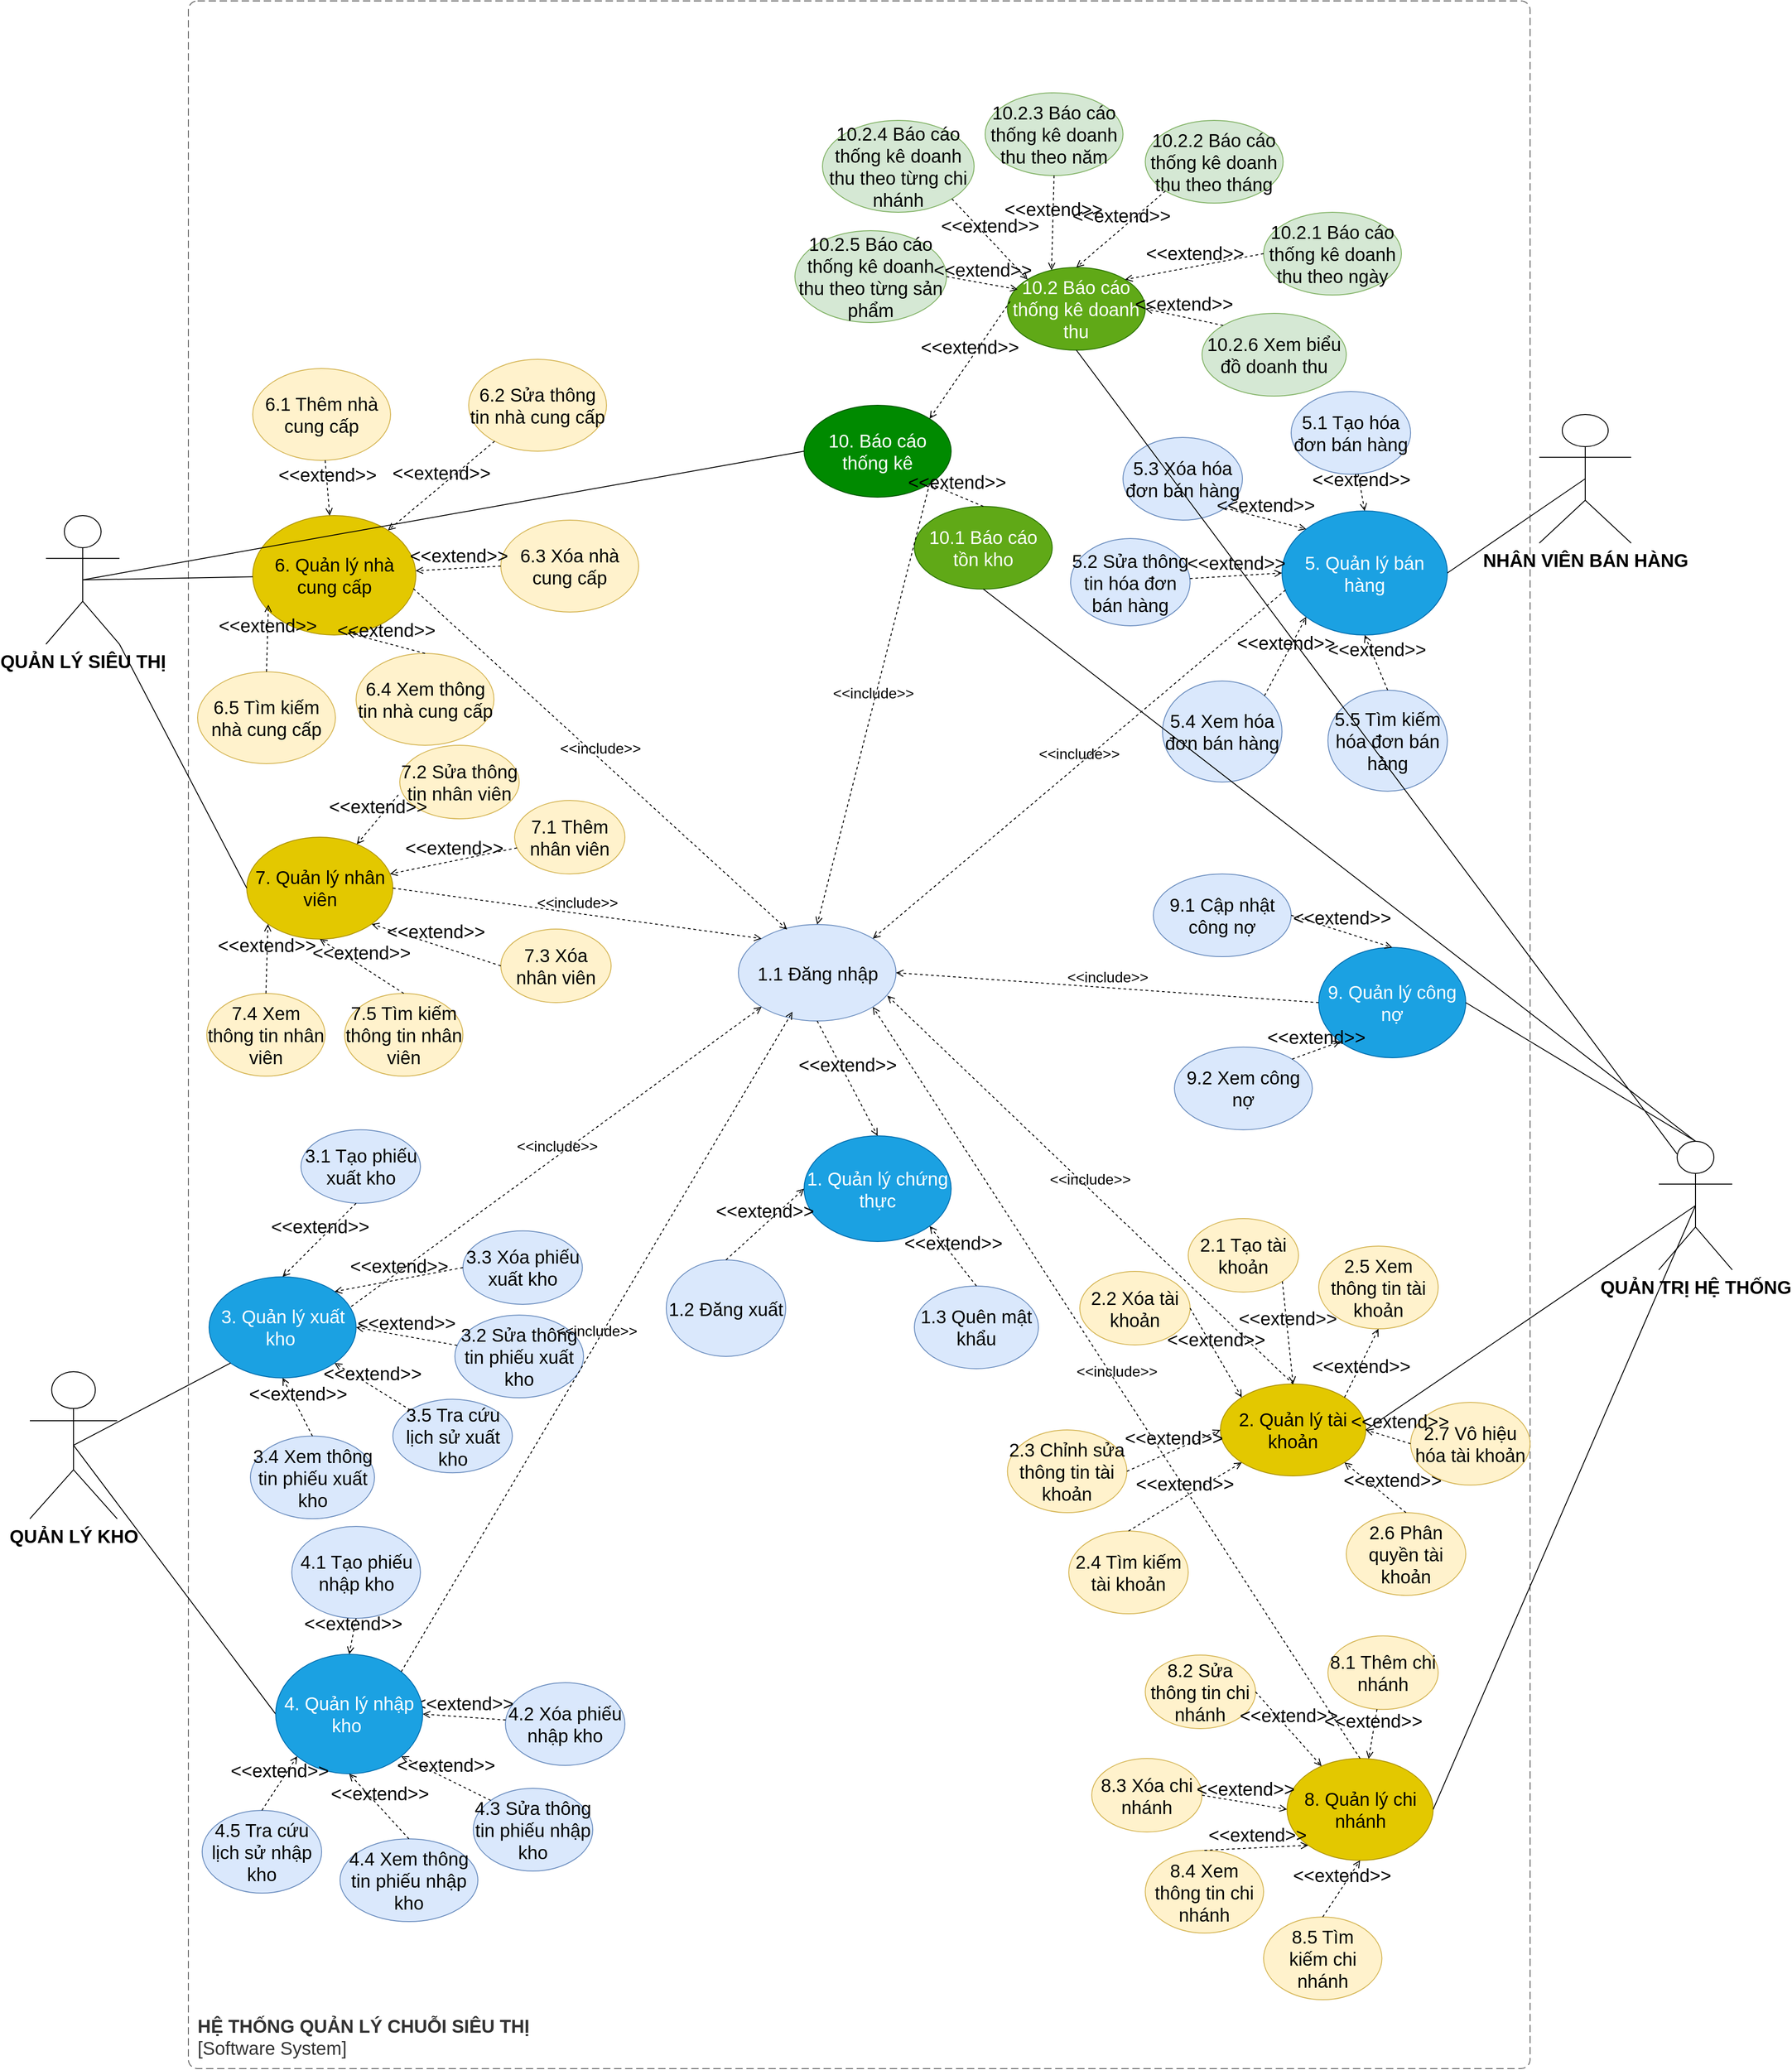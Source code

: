 <mxfile version="27.0.5" pages="62">
  <diagram name="UCD" id="4xs1g6FDhh0OxBIhl8Xa">
    <mxGraphModel grid="1" page="1" gridSize="10" guides="1" tooltips="1" connect="1" arrows="1" fold="1" pageScale="1" pageWidth="827" pageHeight="1169" math="0" shadow="0">
      <root>
        <mxCell id="0" />
        <mxCell id="1" parent="0" />
        <object placeholders="1" c4Name="HỆ THỐNG QUẢN LÝ CHUỖI SIÊU THỊ" c4Type="SystemScopeBoundary" c4Application="Software System" label="&lt;font&gt;&lt;b&gt;&lt;div style=&quot;text-align: left&quot;&gt;%c4Name%&lt;/div&gt;&lt;/b&gt;&lt;/font&gt;&lt;div style=&quot;text-align: left&quot;&gt;[%c4Application%]&lt;/div&gt;" id="8tgw4FpAid8aWssmIHMJ-2">
          <mxCell style="rounded=1;fontSize=20;whiteSpace=wrap;html=1;dashed=1;arcSize=20;fillColor=default;strokeColor=#666666;fontColor=#333333;labelBackgroundColor=none;align=left;verticalAlign=bottom;labelBorderColor=none;spacingTop=0;spacing=10;dashPattern=8 4;metaEdit=1;rotatable=0;perimeter=rectanglePerimeter;noLabel=0;labelPadding=0;allowArrows=0;connectable=0;expand=0;recursiveResize=0;editable=1;pointerEvents=0;absoluteArcSize=1;points=[[0.25,0,0],[0.5,0,0],[0.75,0,0],[1,0.25,0],[1,0.5,0],[1,0.75,0],[0.75,1,0],[0.5,1,0],[0.25,1,0],[0,0.75,0],[0,0.5,0],[0,0.25,0]];shadow=0;glass=0;" vertex="1" parent="1">
            <mxGeometry x="-170" y="-350" width="1460" height="2250" as="geometry" />
          </mxCell>
        </object>
        <mxCell id="8tgw4FpAid8aWssmIHMJ-1" value="&lt;font&gt;&lt;b&gt;QUẢN LÝ KHO&lt;/b&gt;&lt;/font&gt;" style="shape=umlActor;verticalLabelPosition=bottom;verticalAlign=top;html=1;outlineConnect=0;fontSize=20;" vertex="1" parent="1">
          <mxGeometry x="-342.5" y="1141.67" width="95" height="160" as="geometry" />
        </mxCell>
        <mxCell id="bkIS1XjOnCn7rnPb0Bfn-4" value="&lt;font&gt;&lt;b&gt;QUẢN LÝ SIÊU THỊ&lt;/b&gt;&lt;/font&gt;" style="shape=umlActor;verticalLabelPosition=bottom;verticalAlign=top;html=1;outlineConnect=0;fontSize=20;" vertex="1" parent="1">
          <mxGeometry x="-325" y="210" width="80" height="140" as="geometry" />
        </mxCell>
        <mxCell id="4MG-8IxQsezaSWKiT2np-6" value="&lt;font&gt;3. Quản lý xuất kho&amp;nbsp;&lt;/font&gt;" style="ellipse;whiteSpace=wrap;html=1;fontSize=20;fillColor=#1ba1e2;fontColor=#ffffff;strokeColor=#006EAF;" vertex="1" parent="1">
          <mxGeometry x="-147.5" y="1038.34" width="160" height="110" as="geometry" />
        </mxCell>
        <mxCell id="bkIS1XjOnCn7rnPb0Bfn-7" value="&lt;font&gt;&lt;b&gt;NHÂN VIÊN BÁN HÀNG&lt;/b&gt;&lt;/font&gt;" style="shape=umlActor;verticalLabelPosition=bottom;verticalAlign=top;html=1;outlineConnect=0;fontSize=20;" vertex="1" parent="1">
          <mxGeometry x="1300" y="100" width="100" height="140" as="geometry" />
        </mxCell>
        <mxCell id="4MG-8IxQsezaSWKiT2np-7" value="&lt;font&gt;5. Quản lý bán hàng&lt;/font&gt;" style="ellipse;whiteSpace=wrap;html=1;fontSize=20;fillColor=#1ba1e2;fontColor=#ffffff;strokeColor=#006EAF;" vertex="1" parent="1">
          <mxGeometry x="1020" y="205" width="180" height="135" as="geometry" />
        </mxCell>
        <mxCell id="bkIS1XjOnCn7rnPb0Bfn-10" value="&lt;b&gt;QUẢN TRỊ HỆ THỐNG&lt;/b&gt;" style="shape=umlActor;verticalLabelPosition=bottom;verticalAlign=top;html=1;outlineConnect=0;fontSize=20;" vertex="1" parent="1">
          <mxGeometry x="1430" y="890.86" width="80" height="140" as="geometry" />
        </mxCell>
        <mxCell id="4MG-8IxQsezaSWKiT2np-8" value="&lt;font&gt;7. Quản lý nhân viên&lt;/font&gt;" style="ellipse;whiteSpace=wrap;html=1;fontSize=20;fillColor=#e3c800;strokeColor=#B09500;fontColor=#000000;" vertex="1" parent="1">
          <mxGeometry x="-106.5" y="560" width="159" height="110.86" as="geometry" />
        </mxCell>
        <mxCell id="4MG-8IxQsezaSWKiT2np-9" value="2. Quản lý tài khoản" style="ellipse;whiteSpace=wrap;html=1;fontSize=20;fillColor=#e3c800;fontColor=#000000;strokeColor=#B09500;" vertex="1" parent="1">
          <mxGeometry x="953" y="1155" width="158.25" height="100" as="geometry" />
        </mxCell>
        <mxCell id="MqxbMw4Tue5U1IoEfEqe-1" value="&lt;font&gt;10. Báo cáo thống kê&lt;/font&gt;" style="ellipse;whiteSpace=wrap;html=1;fontSize=20;fillColor=#008a00;fontColor=#ffffff;strokeColor=#005700;" vertex="1" parent="1">
          <mxGeometry x="500" y="90" width="160" height="100" as="geometry" />
        </mxCell>
        <mxCell id="4MG-8IxQsezaSWKiT2np-10" value="&lt;font&gt;1. Quản lý chứng thực&lt;/font&gt;" style="ellipse;whiteSpace=wrap;html=1;fillColor=#1ba1e2;strokeColor=#006EAF;fontColor=#ffffff;fontSize=20;" vertex="1" parent="1">
          <mxGeometry x="500" y="885" width="160" height="115" as="geometry" />
        </mxCell>
        <mxCell id="4MG-8IxQsezaSWKiT2np-11" value="&lt;font&gt;6. Quản lý nhà cung cấp&lt;/font&gt;" style="ellipse;whiteSpace=wrap;html=1;fontSize=20;fillColor=#e3c800;fontColor=#000000;strokeColor=#B09500;" vertex="1" parent="1">
          <mxGeometry x="-100" y="210" width="177.5" height="130" as="geometry" />
        </mxCell>
        <mxCell id="MqxbMw4Tue5U1IoEfEqe-5" value="&lt;font&gt;4.1 Tạo phiếu nhập kho&lt;/font&gt;" style="ellipse;whiteSpace=wrap;html=1;fontSize=20;fillColor=#dae8fc;strokeColor=#6c8ebf;" vertex="1" parent="1">
          <mxGeometry x="-57.5" y="1310.0" width="140" height="100" as="geometry" />
        </mxCell>
        <mxCell id="MqxbMw4Tue5U1IoEfEqe-6" value="&lt;font&gt;4.2 Xóa phiếu nhập kho&lt;/font&gt;" style="ellipse;whiteSpace=wrap;html=1;fontSize=20;fillColor=#dae8fc;strokeColor=#6c8ebf;" vertex="1" parent="1">
          <mxGeometry x="175" y="1480" width="130" height="90" as="geometry" />
        </mxCell>
        <mxCell id="MqxbMw4Tue5U1IoEfEqe-7" value="&lt;font&gt;4.3 Sửa thông tin phiếu nhập kho&lt;/font&gt;" style="ellipse;whiteSpace=wrap;html=1;fontSize=20;fillColor=#dae8fc;strokeColor=#6c8ebf;" vertex="1" parent="1">
          <mxGeometry x="140" y="1595" width="130" height="90" as="geometry" />
        </mxCell>
        <mxCell id="MqxbMw4Tue5U1IoEfEqe-8" value="&lt;font&gt;1.1 Đăng nhập&lt;/font&gt;" style="ellipse;whiteSpace=wrap;html=1;fillColor=#dae8fc;strokeColor=#6c8ebf;fontSize=20;" vertex="1" parent="1">
          <mxGeometry x="428.5" y="655" width="171.5" height="105" as="geometry" />
        </mxCell>
        <mxCell id="MqxbMw4Tue5U1IoEfEqe-9" value="&lt;font&gt;1.2 Đăng xuất&lt;/font&gt;" style="ellipse;whiteSpace=wrap;html=1;fillColor=#dae8fc;strokeColor=#6c8ebf;fontSize=20;" vertex="1" parent="1">
          <mxGeometry x="350" y="1020" width="130" height="105" as="geometry" />
        </mxCell>
        <mxCell id="MqxbMw4Tue5U1IoEfEqe-10" value="&lt;font&gt;1.3 Quên mật khẩu&lt;/font&gt;" style="ellipse;whiteSpace=wrap;html=1;fillColor=#dae8fc;strokeColor=#6c8ebf;fontSize=20;" vertex="1" parent="1">
          <mxGeometry x="620" y="1048.34" width="135" height="90" as="geometry" />
        </mxCell>
        <mxCell id="MqxbMw4Tue5U1IoEfEqe-11" value="" style="endArrow=none;html=1;rounded=0;entryX=0;entryY=0.5;entryDx=0;entryDy=0;fontSize=20;exitX=0.5;exitY=0.5;exitDx=0;exitDy=0;exitPerimeter=0;" edge="1" parent="1" source="8tgw4FpAid8aWssmIHMJ-1" target="bkIS1XjOnCn7rnPb0Bfn-35">
          <mxGeometry width="50" height="50" relative="1" as="geometry">
            <mxPoint x="-290" y="1210" as="sourcePoint" />
            <mxPoint x="-35.817" y="1493.191" as="targetPoint" />
          </mxGeometry>
        </mxCell>
        <mxCell id="MqxbMw4Tue5U1IoEfEqe-12" value="&lt;font&gt;3.1 Tạo phiếu xuất kho&lt;/font&gt;" style="ellipse;whiteSpace=wrap;html=1;fontSize=20;fillColor=#dae8fc;strokeColor=#6c8ebf;" vertex="1" parent="1">
          <mxGeometry x="-47.5" y="878.34" width="130" height="80" as="geometry" />
        </mxCell>
        <mxCell id="MqxbMw4Tue5U1IoEfEqe-16" value="&amp;lt;&amp;lt;extend&amp;gt;&amp;gt;" style="html=1;verticalAlign=bottom;labelBackgroundColor=none;endArrow=open;endFill=0;dashed=1;rounded=0;fontSize=20;entryX=0.5;entryY=0;entryDx=0;entryDy=0;exitX=0.5;exitY=1;exitDx=0;exitDy=0;" edge="1" parent="1" source="MqxbMw4Tue5U1IoEfEqe-5" target="bkIS1XjOnCn7rnPb0Bfn-35">
          <mxGeometry width="160" relative="1" as="geometry">
            <mxPoint x="185" y="1489.14" as="sourcePoint" />
            <mxPoint x="57.682" y="1474.108" as="targetPoint" />
          </mxGeometry>
        </mxCell>
        <mxCell id="9KTUFbn-E4P16dk1RXYo-6" value="&amp;lt;&amp;lt;extend&amp;gt;&amp;gt;" style="html=1;verticalAlign=bottom;labelBackgroundColor=none;endArrow=open;endFill=0;dashed=1;rounded=0;entryX=1;entryY=0.5;entryDx=0;entryDy=0;fontSize=20;" edge="1" parent="1" source="MqxbMw4Tue5U1IoEfEqe-6" target="bkIS1XjOnCn7rnPb0Bfn-35">
          <mxGeometry width="160" relative="1" as="geometry">
            <mxPoint x="165" y="1479.14" as="sourcePoint" />
            <mxPoint x="65" y="1500.64" as="targetPoint" />
          </mxGeometry>
        </mxCell>
        <mxCell id="9KTUFbn-E4P16dk1RXYo-7" value="&amp;lt;&amp;lt;extend&amp;gt;&amp;gt;" style="html=1;verticalAlign=bottom;labelBackgroundColor=none;endArrow=open;endFill=0;dashed=1;rounded=0;entryX=1;entryY=1;entryDx=0;entryDy=0;exitX=0;exitY=0;exitDx=0;exitDy=0;fontSize=20;" edge="1" parent="1" source="MqxbMw4Tue5U1IoEfEqe-7" target="bkIS1XjOnCn7rnPb0Bfn-35">
          <mxGeometry width="160" relative="1" as="geometry">
            <mxPoint x="98" y="1496.14" as="sourcePoint" />
            <mxPoint x="25" y="1539.14" as="targetPoint" />
          </mxGeometry>
        </mxCell>
        <mxCell id="bkIS1XjOnCn7rnPb0Bfn-13" value="&lt;font&gt;5.1 Tạo hóa đơn bán hàng&lt;/font&gt;" style="ellipse;whiteSpace=wrap;html=1;fontSize=20;fillColor=#dae8fc;strokeColor=#6c8ebf;" vertex="1" parent="1">
          <mxGeometry x="1030" y="75" width="130" height="90" as="geometry" />
        </mxCell>
        <mxCell id="bkIS1XjOnCn7rnPb0Bfn-14" value="&lt;font&gt;5.3 Xóa hóa đơn bán hàng&lt;/font&gt;" style="ellipse;whiteSpace=wrap;html=1;fontSize=20;fillColor=#dae8fc;strokeColor=#6c8ebf;" vertex="1" parent="1">
          <mxGeometry x="847" y="125" width="130" height="90" as="geometry" />
        </mxCell>
        <mxCell id="bkIS1XjOnCn7rnPb0Bfn-15" value="&lt;font&gt;5.2 Sửa thông tin hóa đơn bán hàng&lt;/font&gt;" style="ellipse;whiteSpace=wrap;html=1;fontSize=20;fillColor=#dae8fc;strokeColor=#6c8ebf;" vertex="1" parent="1">
          <mxGeometry x="790" y="235" width="130" height="95" as="geometry" />
        </mxCell>
        <mxCell id="bkIS1XjOnCn7rnPb0Bfn-16" value="&amp;lt;&amp;lt;extend&amp;gt;&amp;gt;" style="html=1;verticalAlign=bottom;labelBackgroundColor=none;endArrow=open;endFill=0;dashed=1;rounded=0;entryX=0.5;entryY=0;entryDx=0;entryDy=0;fontSize=20;" edge="1" parent="1" source="bkIS1XjOnCn7rnPb0Bfn-13" target="4MG-8IxQsezaSWKiT2np-7">
          <mxGeometry width="160" relative="1" as="geometry">
            <mxPoint x="956.5" y="193.5" as="sourcePoint" />
            <mxPoint x="883.5" y="236.5" as="targetPoint" />
          </mxGeometry>
        </mxCell>
        <mxCell id="bkIS1XjOnCn7rnPb0Bfn-17" value="&amp;lt;&amp;lt;extend&amp;gt;&amp;gt;" style="html=1;verticalAlign=bottom;labelBackgroundColor=none;endArrow=open;endFill=0;dashed=1;rounded=0;entryX=0;entryY=0;entryDx=0;entryDy=0;exitX=1;exitY=1;exitDx=0;exitDy=0;fontSize=20;" edge="1" parent="1" source="bkIS1XjOnCn7rnPb0Bfn-14" target="4MG-8IxQsezaSWKiT2np-7">
          <mxGeometry width="160" relative="1" as="geometry">
            <mxPoint x="900" y="229" as="sourcePoint" />
            <mxPoint x="1011" y="238" as="targetPoint" />
          </mxGeometry>
        </mxCell>
        <mxCell id="bkIS1XjOnCn7rnPb0Bfn-18" value="&amp;lt;&amp;lt;extend&amp;gt;&amp;gt;" style="html=1;verticalAlign=bottom;labelBackgroundColor=none;endArrow=open;endFill=0;dashed=1;rounded=0;entryX=0;entryY=0.5;entryDx=0;entryDy=0;fontSize=20;" edge="1" parent="1" source="bkIS1XjOnCn7rnPb0Bfn-15" target="4MG-8IxQsezaSWKiT2np-7">
          <mxGeometry width="160" relative="1" as="geometry">
            <mxPoint x="892" y="312" as="sourcePoint" />
            <mxPoint x="1000" y="284" as="targetPoint" />
          </mxGeometry>
        </mxCell>
        <mxCell id="bkIS1XjOnCn7rnPb0Bfn-19" value="" style="endArrow=none;html=1;rounded=0;exitX=1;exitY=0.5;exitDx=0;exitDy=0;fontSize=20;entryX=0.5;entryY=0.5;entryDx=0;entryDy=0;entryPerimeter=0;" edge="1" parent="1" source="4MG-8IxQsezaSWKiT2np-7" target="bkIS1XjOnCn7rnPb0Bfn-7">
          <mxGeometry width="50" height="50" relative="1" as="geometry">
            <mxPoint x="1040" y="140" as="sourcePoint" />
            <mxPoint x="1160" y="143" as="targetPoint" />
          </mxGeometry>
        </mxCell>
        <mxCell id="bkIS1XjOnCn7rnPb0Bfn-20" value="&lt;font&gt;7.1 Thêm nhân viên&lt;/font&gt;" style="ellipse;whiteSpace=wrap;html=1;fontSize=20;fillColor=#fff2cc;strokeColor=#d6b656;" vertex="1" parent="1">
          <mxGeometry x="185" y="520" width="120" height="80" as="geometry" />
        </mxCell>
        <mxCell id="bkIS1XjOnCn7rnPb0Bfn-21" value="&lt;font&gt;7.2 Sửa thông tin nhân viên&lt;/font&gt;" style="ellipse;whiteSpace=wrap;html=1;fontSize=20;fillColor=#fff2cc;strokeColor=#d6b656;" vertex="1" parent="1">
          <mxGeometry x="60" y="460" width="130" height="80" as="geometry" />
        </mxCell>
        <mxCell id="bkIS1XjOnCn7rnPb0Bfn-22" value="&lt;font&gt;7.3 Xóa nhân viên&lt;/font&gt;" style="ellipse;whiteSpace=wrap;html=1;fontSize=20;fillColor=#fff2cc;strokeColor=#d6b656;" vertex="1" parent="1">
          <mxGeometry x="170" y="660" width="120" height="80" as="geometry" />
        </mxCell>
        <mxCell id="bkIS1XjOnCn7rnPb0Bfn-23" value="&amp;lt;&amp;lt;extend&amp;gt;&amp;gt;" style="html=1;verticalAlign=bottom;labelBackgroundColor=none;endArrow=open;endFill=0;dashed=1;rounded=0;fontSize=20;" edge="1" parent="1" source="bkIS1XjOnCn7rnPb0Bfn-20" target="4MG-8IxQsezaSWKiT2np-8">
          <mxGeometry width="160" relative="1" as="geometry">
            <mxPoint x="24" y="240.47" as="sourcePoint" />
            <mxPoint x="84" y="187.47" as="targetPoint" />
          </mxGeometry>
        </mxCell>
        <mxCell id="bkIS1XjOnCn7rnPb0Bfn-25" value="&amp;lt;&amp;lt;extend&amp;gt;&amp;gt;" style="html=1;verticalAlign=bottom;labelBackgroundColor=none;endArrow=open;endFill=0;dashed=1;rounded=0;exitX=0;exitY=0.5;exitDx=0;exitDy=0;fontSize=20;entryX=1;entryY=1;entryDx=0;entryDy=0;" edge="1" parent="1" source="bkIS1XjOnCn7rnPb0Bfn-22" target="4MG-8IxQsezaSWKiT2np-8">
          <mxGeometry x="0.018" width="160" relative="1" as="geometry">
            <mxPoint x="55.426" y="764.186" as="sourcePoint" />
            <mxPoint x="20" y="650" as="targetPoint" />
            <mxPoint as="offset" />
          </mxGeometry>
        </mxCell>
        <mxCell id="bkIS1XjOnCn7rnPb0Bfn-24" value="&amp;lt;&amp;lt;extend&amp;gt;&amp;gt;" style="html=1;verticalAlign=bottom;labelBackgroundColor=none;endArrow=open;endFill=0;dashed=1;rounded=0;exitX=-0.012;exitY=0.675;exitDx=0;exitDy=0;fontSize=20;exitPerimeter=0;" edge="1" parent="1" source="bkIS1XjOnCn7rnPb0Bfn-21" target="4MG-8IxQsezaSWKiT2np-8">
          <mxGeometry width="160" relative="1" as="geometry">
            <mxPoint x="47" y="635.47" as="sourcePoint" />
            <mxPoint x="81" y="651.47" as="targetPoint" />
          </mxGeometry>
        </mxCell>
        <mxCell id="9KTUFbn-E4P16dk1RXYo-9" value="&lt;font&gt;3.3 Xóa phiếu xuất kho&lt;/font&gt;" style="ellipse;whiteSpace=wrap;html=1;fontSize=20;fillColor=#dae8fc;strokeColor=#6c8ebf;" vertex="1" parent="1">
          <mxGeometry x="128.75" y="988.34" width="130" height="80" as="geometry" />
        </mxCell>
        <mxCell id="bkIS1XjOnCn7rnPb0Bfn-28" value="&lt;font&gt;6.1 Thêm nhà cung cấp&lt;/font&gt;" style="ellipse;whiteSpace=wrap;html=1;fontSize=20;fillColor=#fff2cc;strokeColor=#d6b656;" vertex="1" parent="1">
          <mxGeometry x="-100" y="50" width="150" height="100" as="geometry" />
        </mxCell>
        <mxCell id="9KTUFbn-E4P16dk1RXYo-10" value="&lt;font&gt;3.2 Sửa thông tin phiếu xuất kho&lt;/font&gt;" style="ellipse;whiteSpace=wrap;html=1;fontSize=20;fillColor=#dae8fc;strokeColor=#6c8ebf;" vertex="1" parent="1">
          <mxGeometry x="120" y="1080" width="140" height="90" as="geometry" />
        </mxCell>
        <mxCell id="bkIS1XjOnCn7rnPb0Bfn-29" value="&lt;font&gt;6.2 Sửa thông tin nhà cung cấp&lt;/font&gt;" style="ellipse;whiteSpace=wrap;html=1;fontSize=20;fillColor=#fff2cc;strokeColor=#d6b656;" vertex="1" parent="1">
          <mxGeometry x="135" y="40" width="150" height="100" as="geometry" />
        </mxCell>
        <mxCell id="9KTUFbn-E4P16dk1RXYo-12" value="&amp;lt;&amp;lt;extend&amp;gt;&amp;gt;" style="html=1;verticalAlign=bottom;labelBackgroundColor=none;endArrow=open;endFill=0;dashed=1;rounded=0;entryX=1;entryY=0;entryDx=0;entryDy=0;exitX=0;exitY=0.5;exitDx=0;exitDy=0;fontSize=20;" edge="1" parent="1" source="9KTUFbn-E4P16dk1RXYo-9" target="4MG-8IxQsezaSWKiT2np-6">
          <mxGeometry width="160" relative="1" as="geometry">
            <mxPoint x="72.5" y="1008.34" as="sourcePoint" />
            <mxPoint x="-25.5" y="1056.34" as="targetPoint" />
          </mxGeometry>
        </mxCell>
        <mxCell id="9KTUFbn-E4P16dk1RXYo-11" value="&amp;lt;&amp;lt;extend&amp;gt;&amp;gt;" style="html=1;verticalAlign=bottom;labelBackgroundColor=none;endArrow=open;endFill=0;dashed=1;rounded=0;entryX=0.5;entryY=0;entryDx=0;entryDy=0;fontSize=20;" edge="1" parent="1" target="4MG-8IxQsezaSWKiT2np-6">
          <mxGeometry width="160" relative="1" as="geometry">
            <mxPoint x="12.5" y="958.34" as="sourcePoint" />
            <mxPoint x="-67.5" y="1058.34" as="targetPoint" />
          </mxGeometry>
        </mxCell>
        <mxCell id="bkIS1XjOnCn7rnPb0Bfn-30" value="&lt;font&gt;6.3 Xóa nhà cung cấp&lt;/font&gt;" style="ellipse;whiteSpace=wrap;html=1;fontSize=20;fillColor=#fff2cc;strokeColor=#d6b656;" vertex="1" parent="1">
          <mxGeometry x="170" y="215" width="150" height="100" as="geometry" />
        </mxCell>
        <mxCell id="bkIS1XjOnCn7rnPb0Bfn-31" value="&amp;lt;&amp;lt;extend&amp;gt;&amp;gt;" style="html=1;verticalAlign=bottom;labelBackgroundColor=none;endArrow=open;endFill=0;dashed=1;rounded=0;fontSize=20;" edge="1" parent="1" source="bkIS1XjOnCn7rnPb0Bfn-28" target="4MG-8IxQsezaSWKiT2np-11">
          <mxGeometry width="160" relative="1" as="geometry">
            <mxPoint x="-17" y="142" as="sourcePoint" />
            <mxPoint x="-115" y="190" as="targetPoint" />
          </mxGeometry>
        </mxCell>
        <mxCell id="9KTUFbn-E4P16dk1RXYo-13" value="&amp;lt;&amp;lt;extend&amp;gt;&amp;gt;" style="html=1;verticalAlign=bottom;labelBackgroundColor=none;endArrow=open;endFill=0;dashed=1;rounded=0;entryX=1;entryY=0.5;entryDx=0;entryDy=0;fontSize=20;" edge="1" parent="1" source="9KTUFbn-E4P16dk1RXYo-10" target="4MG-8IxQsezaSWKiT2np-6">
          <mxGeometry width="160" relative="1" as="geometry">
            <mxPoint x="80.5" y="1068.34" as="sourcePoint" />
            <mxPoint x="-7.5" y="1096.34" as="targetPoint" />
          </mxGeometry>
        </mxCell>
        <mxCell id="bkIS1XjOnCn7rnPb0Bfn-32" value="&amp;lt;&amp;lt;extend&amp;gt;&amp;gt;" style="html=1;verticalAlign=bottom;labelBackgroundColor=none;endArrow=open;endFill=0;dashed=1;rounded=0;fontSize=20;" edge="1" parent="1" source="bkIS1XjOnCn7rnPb0Bfn-29" target="4MG-8IxQsezaSWKiT2np-11">
          <mxGeometry width="160" relative="1" as="geometry">
            <mxPoint x="50" y="183" as="sourcePoint" />
            <mxPoint x="14" y="218" as="targetPoint" />
          </mxGeometry>
        </mxCell>
        <mxCell id="bkIS1XjOnCn7rnPb0Bfn-33" value="&amp;lt;&amp;lt;extend&amp;gt;&amp;gt;" style="html=1;verticalAlign=bottom;labelBackgroundColor=none;endArrow=open;endFill=0;dashed=1;rounded=0;exitX=0;exitY=0.5;exitDx=0;exitDy=0;fontSize=20;" edge="1" parent="1" source="bkIS1XjOnCn7rnPb0Bfn-30" target="4MG-8IxQsezaSWKiT2np-11">
          <mxGeometry width="160" relative="1" as="geometry">
            <mxPoint x="50" y="183" as="sourcePoint" />
            <mxPoint x="14" y="218" as="targetPoint" />
          </mxGeometry>
        </mxCell>
        <mxCell id="9KTUFbn-E4P16dk1RXYo-16" value="" style="endArrow=none;html=1;rounded=0;exitX=0.5;exitY=0.5;exitDx=0;exitDy=0;exitPerimeter=0;entryX=0;entryY=1;entryDx=0;entryDy=0;fontSize=20;" edge="1" parent="1" source="8tgw4FpAid8aWssmIHMJ-1" target="4MG-8IxQsezaSWKiT2np-6">
          <mxGeometry width="50" height="50" relative="1" as="geometry">
            <mxPoint x="-247.5" y="1151.673" as="sourcePoint" />
            <mxPoint x="-107.5" y="1088.34" as="targetPoint" />
          </mxGeometry>
        </mxCell>
        <mxCell id="bkIS1XjOnCn7rnPb0Bfn-34" value="" style="endArrow=none;html=1;rounded=0;fontSize=20;exitX=0.5;exitY=0.5;exitDx=0;exitDy=0;exitPerimeter=0;" edge="1" parent="1" source="bkIS1XjOnCn7rnPb0Bfn-4" target="4MG-8IxQsezaSWKiT2np-11">
          <mxGeometry width="50" height="50" relative="1" as="geometry">
            <mxPoint x="-215" y="799" as="sourcePoint" />
            <mxPoint x="-76" y="884" as="targetPoint" />
          </mxGeometry>
        </mxCell>
        <mxCell id="bkIS1XjOnCn7rnPb0Bfn-35" value="&lt;font&gt;4. Quản lý nhập kho&amp;nbsp;&lt;/font&gt;" style="ellipse;whiteSpace=wrap;html=1;fontSize=20;fillColor=#1ba1e2;fontColor=#ffffff;strokeColor=#006EAF;" vertex="1" parent="1">
          <mxGeometry x="-75" y="1449.14" width="160" height="130" as="geometry" />
        </mxCell>
        <mxCell id="5W6xGIey1lgN3bH124Oc-9" value="&amp;lt;&amp;lt;extend&amp;gt;&amp;gt;" style="html=1;verticalAlign=bottom;labelBackgroundColor=none;endArrow=open;endFill=0;dashed=1;rounded=0;exitX=0.5;exitY=1;exitDx=0;exitDy=0;entryX=0.5;entryY=0;entryDx=0;entryDy=0;fontSize=20;" edge="1" parent="1" source="MqxbMw4Tue5U1IoEfEqe-8" target="4MG-8IxQsezaSWKiT2np-10">
          <mxGeometry width="160" relative="1" as="geometry">
            <mxPoint x="826" y="703" as="sourcePoint" />
            <mxPoint x="883" y="729" as="targetPoint" />
          </mxGeometry>
        </mxCell>
        <mxCell id="5W6xGIey1lgN3bH124Oc-10" value="&amp;lt;&amp;lt;extend&amp;gt;&amp;gt;" style="html=1;verticalAlign=bottom;labelBackgroundColor=none;endArrow=open;endFill=0;dashed=1;rounded=0;entryX=1;entryY=1;entryDx=0;entryDy=0;exitX=0.5;exitY=0;exitDx=0;exitDy=0;fontSize=20;" edge="1" parent="1" source="MqxbMw4Tue5U1IoEfEqe-10" target="4MG-8IxQsezaSWKiT2np-10">
          <mxGeometry width="160" relative="1" as="geometry">
            <mxPoint x="590" y="770" as="sourcePoint" />
            <mxPoint x="580" y="895" as="targetPoint" />
          </mxGeometry>
        </mxCell>
        <mxCell id="5W6xGIey1lgN3bH124Oc-11" value="&amp;lt;&amp;lt;extend&amp;gt;&amp;gt;" style="html=1;verticalAlign=bottom;labelBackgroundColor=none;endArrow=open;endFill=0;dashed=1;rounded=0;exitX=0.5;exitY=0;exitDx=0;exitDy=0;entryX=0;entryY=0.5;entryDx=0;entryDy=0;fontSize=20;" edge="1" parent="1" source="MqxbMw4Tue5U1IoEfEqe-9" target="4MG-8IxQsezaSWKiT2np-10">
          <mxGeometry width="160" relative="1" as="geometry">
            <mxPoint x="549" y="775" as="sourcePoint" />
            <mxPoint x="580" y="895" as="targetPoint" />
          </mxGeometry>
        </mxCell>
        <mxCell id="5W6xGIey1lgN3bH124Oc-13" value="&lt;font&gt;10.2 Báo cáo thống kê doanh thu&lt;/font&gt;" style="ellipse;whiteSpace=wrap;html=1;fontSize=20;fillColor=#60a917;strokeColor=#2D7600;fontColor=#ffffff;" vertex="1" parent="1">
          <mxGeometry x="721.25" y="-60" width="150" height="90" as="geometry" />
        </mxCell>
        <mxCell id="5W6xGIey1lgN3bH124Oc-17" value="&amp;lt;&amp;lt;extend&amp;gt;&amp;gt;" style="html=1;verticalAlign=bottom;labelBackgroundColor=none;endArrow=open;endFill=0;dashed=1;rounded=0;exitX=0.02;exitY=0.411;exitDx=0;exitDy=0;entryX=1;entryY=0;entryDx=0;entryDy=0;fontSize=20;exitPerimeter=0;" edge="1" parent="1" source="5W6xGIey1lgN3bH124Oc-13" target="MqxbMw4Tue5U1IoEfEqe-1">
          <mxGeometry width="160" relative="1" as="geometry">
            <mxPoint x="495" y="125" as="sourcePoint" />
            <mxPoint x="583" y="80" as="targetPoint" />
          </mxGeometry>
        </mxCell>
        <mxCell id="5W6xGIey1lgN3bH124Oc-19" value="&lt;font&gt;2.1 Tạo tài khoản&lt;/font&gt;" style="ellipse;whiteSpace=wrap;html=1;fontSize=20;fillColor=#fff2cc;strokeColor=#d6b656;" vertex="1" parent="1">
          <mxGeometry x="918" y="975" width="120" height="80" as="geometry" />
        </mxCell>
        <mxCell id="5W6xGIey1lgN3bH124Oc-20" value="&lt;font&gt;2.2 Xóa tài khoản&lt;/font&gt;" style="ellipse;whiteSpace=wrap;html=1;fontSize=20;fillColor=#fff2cc;strokeColor=#d6b656;" vertex="1" parent="1">
          <mxGeometry x="800" y="1032.5" width="120" height="80" as="geometry" />
        </mxCell>
        <mxCell id="5W6xGIey1lgN3bH124Oc-21" value="&lt;font&gt;2.3 Chỉnh sửa thông tin tài khoản&lt;/font&gt;" style="ellipse;whiteSpace=wrap;html=1;fontSize=20;fillColor=#fff2cc;strokeColor=#d6b656;" vertex="1" parent="1">
          <mxGeometry x="721.25" y="1205" width="130" height="90" as="geometry" />
        </mxCell>
        <mxCell id="5W6xGIey1lgN3bH124Oc-24" value="&amp;lt;&amp;lt;extend&amp;gt;&amp;gt;" style="html=1;verticalAlign=bottom;labelBackgroundColor=none;endArrow=open;endFill=0;dashed=1;rounded=0;exitX=1;exitY=1;exitDx=0;exitDy=0;entryX=0.5;entryY=0;entryDx=0;entryDy=0;fontSize=20;" edge="1" parent="1" source="5W6xGIey1lgN3bH124Oc-19" target="4MG-8IxQsezaSWKiT2np-9">
          <mxGeometry x="-0.013" width="160" relative="1" as="geometry">
            <mxPoint x="1031" y="933" as="sourcePoint" />
            <mxPoint x="1013" y="859" as="targetPoint" />
            <mxPoint as="offset" />
          </mxGeometry>
        </mxCell>
        <mxCell id="5W6xGIey1lgN3bH124Oc-25" value="" style="endArrow=none;html=1;rounded=0;exitX=1;exitY=0.5;exitDx=0;exitDy=0;fontSize=20;entryX=0.5;entryY=0.5;entryDx=0;entryDy=0;entryPerimeter=0;" edge="1" parent="1" source="4MG-8IxQsezaSWKiT2np-9" target="bkIS1XjOnCn7rnPb0Bfn-10">
          <mxGeometry width="50" height="50" relative="1" as="geometry">
            <mxPoint x="1095" y="944" as="sourcePoint" />
            <mxPoint x="1320" y="880" as="targetPoint" />
          </mxGeometry>
        </mxCell>
        <mxCell id="5W6xGIey1lgN3bH124Oc-26" value="&amp;lt;&amp;lt;extend&amp;gt;&amp;gt;" style="html=1;verticalAlign=bottom;labelBackgroundColor=none;endArrow=open;endFill=0;dashed=1;rounded=0;exitX=1;exitY=0.5;exitDx=0;exitDy=0;entryX=0;entryY=0;entryDx=0;entryDy=0;fontSize=20;" edge="1" parent="1" source="5W6xGIey1lgN3bH124Oc-20" target="4MG-8IxQsezaSWKiT2np-9">
          <mxGeometry x="-0.013" width="160" relative="1" as="geometry">
            <mxPoint x="950" y="1103" as="sourcePoint" />
            <mxPoint x="1042" y="1165" as="targetPoint" />
            <mxPoint as="offset" />
          </mxGeometry>
        </mxCell>
        <mxCell id="5W6xGIey1lgN3bH124Oc-28" value="&lt;font&gt;2.4 Tìm kiếm tài khoản&lt;/font&gt;" style="ellipse;whiteSpace=wrap;html=1;fontSize=20;fillColor=#fff2cc;strokeColor=#d6b656;" vertex="1" parent="1">
          <mxGeometry x="788" y="1315" width="130" height="90" as="geometry" />
        </mxCell>
        <mxCell id="5W6xGIey1lgN3bH124Oc-29" value="&amp;lt;&amp;lt;extend&amp;gt;&amp;gt;" style="html=1;verticalAlign=bottom;labelBackgroundColor=none;endArrow=open;endFill=0;dashed=1;rounded=0;exitX=0.5;exitY=0;exitDx=0;exitDy=0;entryX=0;entryY=1;entryDx=0;entryDy=0;fontSize=20;" edge="1" parent="1" source="5W6xGIey1lgN3bH124Oc-28" target="4MG-8IxQsezaSWKiT2np-9">
          <mxGeometry x="-0.013" width="160" relative="1" as="geometry">
            <mxPoint x="891" y="1288" as="sourcePoint" />
            <mxPoint x="986" y="1250" as="targetPoint" />
            <mxPoint as="offset" />
          </mxGeometry>
        </mxCell>
        <mxCell id="5W6xGIey1lgN3bH124Oc-30" value="&lt;font&gt;2.6 Phân quyền tài khoản&lt;/font&gt;" style="ellipse;whiteSpace=wrap;html=1;fontSize=20;fillColor=#fff2cc;strokeColor=#d6b656;" vertex="1" parent="1">
          <mxGeometry x="1090" y="1295" width="130" height="90" as="geometry" />
        </mxCell>
        <mxCell id="5W6xGIey1lgN3bH124Oc-31" value="&amp;lt;&amp;lt;extend&amp;gt;&amp;gt;" style="html=1;verticalAlign=bottom;labelBackgroundColor=none;endArrow=open;endFill=0;dashed=1;rounded=0;entryX=1;entryY=1;entryDx=0;entryDy=0;fontSize=20;exitX=0.5;exitY=0;exitDx=0;exitDy=0;" edge="1" parent="1" source="5W6xGIey1lgN3bH124Oc-30" target="4MG-8IxQsezaSWKiT2np-9">
          <mxGeometry x="-0.397" y="-6" width="160" relative="1" as="geometry">
            <mxPoint x="1030" y="1335" as="sourcePoint" />
            <mxPoint x="1042" y="1265" as="targetPoint" />
            <mxPoint x="1" as="offset" />
          </mxGeometry>
        </mxCell>
        <mxCell id="5W6xGIey1lgN3bH124Oc-32" value="&lt;font&gt;2.5 Xem thông tin tài khoản&lt;/font&gt;" style="ellipse;whiteSpace=wrap;html=1;fontSize=20;fillColor=#fff2cc;strokeColor=#d6b656;" vertex="1" parent="1">
          <mxGeometry x="1060" y="1005" width="130" height="90" as="geometry" />
        </mxCell>
        <mxCell id="5W6xGIey1lgN3bH124Oc-33" value="&amp;lt;&amp;lt;extend&amp;gt;&amp;gt;" style="html=1;verticalAlign=bottom;labelBackgroundColor=none;endArrow=open;endFill=0;dashed=1;rounded=0;entryX=0.5;entryY=1;entryDx=0;entryDy=0;fontSize=20;exitX=1;exitY=0;exitDx=0;exitDy=0;" edge="1" parent="1" source="4MG-8IxQsezaSWKiT2np-9" target="5W6xGIey1lgN3bH124Oc-32">
          <mxGeometry x="-0.397" y="-6" width="160" relative="1" as="geometry">
            <mxPoint x="1165" y="1305" as="sourcePoint" />
            <mxPoint x="1098" y="1250" as="targetPoint" />
            <mxPoint x="1" as="offset" />
          </mxGeometry>
        </mxCell>
        <mxCell id="5W6xGIey1lgN3bH124Oc-34" value="&lt;font&gt;2.7 Vô hiệu hóa tài khoản&lt;/font&gt;" style="ellipse;whiteSpace=wrap;html=1;fontSize=20;fillColor=#fff2cc;strokeColor=#d6b656;" vertex="1" parent="1">
          <mxGeometry x="1160" y="1175" width="130" height="90" as="geometry" />
        </mxCell>
        <mxCell id="5W6xGIey1lgN3bH124Oc-35" value="&amp;lt;&amp;lt;extend&amp;gt;&amp;gt;" style="html=1;verticalAlign=bottom;labelBackgroundColor=none;endArrow=open;endFill=0;dashed=1;rounded=0;entryX=1;entryY=0.5;entryDx=0;entryDy=0;fontSize=20;exitX=0;exitY=0.5;exitDx=0;exitDy=0;" edge="1" parent="1" source="5W6xGIey1lgN3bH124Oc-34" target="4MG-8IxQsezaSWKiT2np-9">
          <mxGeometry x="-0.397" y="-6" width="160" relative="1" as="geometry">
            <mxPoint x="1165" y="1305" as="sourcePoint" />
            <mxPoint x="1098" y="1250" as="targetPoint" />
            <mxPoint x="1" as="offset" />
          </mxGeometry>
        </mxCell>
        <mxCell id="5W6xGIey1lgN3bH124Oc-36" value="&lt;font style=&quot;font-size: 16px;&quot;&gt;&amp;lt;&amp;lt;include&amp;gt;&amp;gt;&lt;/font&gt;" style="html=1;verticalAlign=bottom;labelBackgroundColor=none;endArrow=open;endFill=0;dashed=1;rounded=0;exitX=0.5;exitY=0;exitDx=0;exitDy=0;entryX=0.945;entryY=0.738;entryDx=0;entryDy=0;entryPerimeter=0;" edge="1" parent="1" source="4MG-8IxQsezaSWKiT2np-9" target="MqxbMw4Tue5U1IoEfEqe-8">
          <mxGeometry width="160" relative="1" as="geometry">
            <mxPoint x="560" y="1200" as="sourcePoint" />
            <mxPoint x="720" y="1200" as="targetPoint" />
          </mxGeometry>
        </mxCell>
        <mxCell id="5W6xGIey1lgN3bH124Oc-37" value="&lt;font&gt;3.5 Tra cứu lịch sử xuất kho&lt;/font&gt;" style="ellipse;whiteSpace=wrap;html=1;fontSize=20;fillColor=#dae8fc;strokeColor=#6c8ebf;" vertex="1" parent="1">
          <mxGeometry x="52.5" y="1171.67" width="130" height="80" as="geometry" />
        </mxCell>
        <mxCell id="5W6xGIey1lgN3bH124Oc-38" value="&lt;font&gt;3.4 Xem thông tin phiếu xuất kho&lt;/font&gt;" style="ellipse;whiteSpace=wrap;html=1;fontSize=20;fillColor=#dae8fc;strokeColor=#6c8ebf;" vertex="1" parent="1">
          <mxGeometry x="-102.5" y="1211.67" width="135" height="90" as="geometry" />
        </mxCell>
        <mxCell id="5W6xGIey1lgN3bH124Oc-39" value="&amp;lt;&amp;lt;extend&amp;gt;&amp;gt;" style="html=1;verticalAlign=bottom;labelBackgroundColor=none;endArrow=open;endFill=0;dashed=1;rounded=0;entryX=1;entryY=1;entryDx=0;entryDy=0;fontSize=20;exitX=0;exitY=0;exitDx=0;exitDy=0;" edge="1" parent="1" source="5W6xGIey1lgN3bH124Oc-37" target="4MG-8IxQsezaSWKiT2np-6">
          <mxGeometry width="160" relative="1" as="geometry">
            <mxPoint x="118.5" y="1112.67" as="sourcePoint" />
            <mxPoint x="22.5" y="1103.67" as="targetPoint" />
          </mxGeometry>
        </mxCell>
        <mxCell id="5W6xGIey1lgN3bH124Oc-40" value="&amp;lt;&amp;lt;extend&amp;gt;&amp;gt;" style="html=1;verticalAlign=bottom;labelBackgroundColor=none;endArrow=open;endFill=0;dashed=1;rounded=0;fontSize=20;exitX=0.5;exitY=0;exitDx=0;exitDy=0;entryX=0.5;entryY=1;entryDx=0;entryDy=0;" edge="1" parent="1" source="5W6xGIey1lgN3bH124Oc-38" target="4MG-8IxQsezaSWKiT2np-6">
          <mxGeometry width="160" relative="1" as="geometry">
            <mxPoint x="128.5" y="1122.67" as="sourcePoint" />
            <mxPoint x="-57.5" y="1161.67" as="targetPoint" />
          </mxGeometry>
        </mxCell>
        <mxCell id="5W6xGIey1lgN3bH124Oc-41" value="&lt;font&gt;4.4 Xem thông tin phiếu nhập kho&lt;/font&gt;" style="ellipse;whiteSpace=wrap;html=1;fontSize=20;fillColor=#dae8fc;strokeColor=#6c8ebf;" vertex="1" parent="1">
          <mxGeometry x="-5" y="1650" width="150" height="90" as="geometry" />
        </mxCell>
        <mxCell id="5W6xGIey1lgN3bH124Oc-42" value="&lt;font&gt;4.5 Tra cứu lịch sử nhập kho&lt;/font&gt;" style="ellipse;whiteSpace=wrap;html=1;fontSize=20;fillColor=#dae8fc;strokeColor=#6c8ebf;" vertex="1" parent="1">
          <mxGeometry x="-155" y="1619" width="130" height="90" as="geometry" />
        </mxCell>
        <mxCell id="5W6xGIey1lgN3bH124Oc-43" value="&amp;lt;&amp;lt;extend&amp;gt;&amp;gt;" style="html=1;verticalAlign=bottom;labelBackgroundColor=none;endArrow=open;endFill=0;dashed=1;rounded=0;entryX=0.5;entryY=1;entryDx=0;entryDy=0;exitX=0.5;exitY=0;exitDx=0;exitDy=0;fontSize=20;" edge="1" parent="1" source="5W6xGIey1lgN3bH124Oc-41" target="bkIS1XjOnCn7rnPb0Bfn-35">
          <mxGeometry width="160" relative="1" as="geometry">
            <mxPoint x="149" y="1623" as="sourcePoint" />
            <mxPoint x="72" y="1570" as="targetPoint" />
          </mxGeometry>
        </mxCell>
        <mxCell id="5W6xGIey1lgN3bH124Oc-44" value="&amp;lt;&amp;lt;extend&amp;gt;&amp;gt;" style="html=1;verticalAlign=bottom;labelBackgroundColor=none;endArrow=open;endFill=0;dashed=1;rounded=0;entryX=0;entryY=1;entryDx=0;entryDy=0;exitX=0.5;exitY=0;exitDx=0;exitDy=0;fontSize=20;" edge="1" parent="1" source="5W6xGIey1lgN3bH124Oc-42" target="bkIS1XjOnCn7rnPb0Bfn-35">
          <mxGeometry width="160" relative="1" as="geometry">
            <mxPoint x="70" y="1660" as="sourcePoint" />
            <mxPoint x="15" y="1589" as="targetPoint" />
          </mxGeometry>
        </mxCell>
        <mxCell id="5W6xGIey1lgN3bH124Oc-45" value="&lt;font&gt;6.4 Xem thông tin nhà cung cấp&lt;/font&gt;" style="ellipse;whiteSpace=wrap;html=1;fontSize=20;fillColor=#fff2cc;strokeColor=#d6b656;" vertex="1" parent="1">
          <mxGeometry x="12.5" y="360" width="150" height="100" as="geometry" />
        </mxCell>
        <mxCell id="5W6xGIey1lgN3bH124Oc-47" value="&amp;lt;&amp;lt;extend&amp;gt;&amp;gt;" style="html=1;verticalAlign=bottom;labelBackgroundColor=none;endArrow=open;endFill=0;dashed=1;rounded=0;exitX=0.5;exitY=0;exitDx=0;exitDy=0;fontSize=20;entryX=0.58;entryY=0.981;entryDx=0;entryDy=0;entryPerimeter=0;" edge="1" parent="1" source="5W6xGIey1lgN3bH124Oc-45" target="4MG-8IxQsezaSWKiT2np-11">
          <mxGeometry width="160" relative="1" as="geometry">
            <mxPoint x="147" y="275" as="sourcePoint" />
            <mxPoint x="65" y="280" as="targetPoint" />
          </mxGeometry>
        </mxCell>
        <mxCell id="5W6xGIey1lgN3bH124Oc-49" value="&lt;font&gt;6.5 Tìm kiếm nhà cung cấp&lt;/font&gt;" style="ellipse;whiteSpace=wrap;html=1;fontSize=20;fillColor=#fff2cc;strokeColor=#d6b656;" vertex="1" parent="1">
          <mxGeometry x="-160" y="380" width="150" height="100" as="geometry" />
        </mxCell>
        <mxCell id="5W6xGIey1lgN3bH124Oc-51" value="&amp;lt;&amp;lt;extend&amp;gt;&amp;gt;" style="html=1;verticalAlign=bottom;labelBackgroundColor=none;endArrow=open;endFill=0;dashed=1;rounded=0;exitX=0.5;exitY=0;exitDx=0;exitDy=0;fontSize=20;entryX=0.096;entryY=0.746;entryDx=0;entryDy=0;entryPerimeter=0;" edge="1" parent="1" source="5W6xGIey1lgN3bH124Oc-49" target="4MG-8IxQsezaSWKiT2np-11">
          <mxGeometry width="160" relative="1" as="geometry">
            <mxPoint x="115" y="360" as="sourcePoint" />
            <mxPoint x="39" y="331" as="targetPoint" />
          </mxGeometry>
        </mxCell>
        <mxCell id="5W6xGIey1lgN3bH124Oc-52" value="&lt;font&gt;5.4 Xem hóa đơn bán hàng&lt;/font&gt;" style="ellipse;whiteSpace=wrap;html=1;fontSize=20;fillColor=#dae8fc;strokeColor=#6c8ebf;" vertex="1" parent="1">
          <mxGeometry x="890" y="390" width="130" height="110" as="geometry" />
        </mxCell>
        <mxCell id="5W6xGIey1lgN3bH124Oc-54" value="&amp;lt;&amp;lt;extend&amp;gt;&amp;gt;" style="html=1;verticalAlign=bottom;labelBackgroundColor=none;endArrow=open;endFill=0;dashed=1;rounded=0;entryX=0;entryY=1;entryDx=0;entryDy=0;fontSize=20;exitX=1;exitY=0;exitDx=0;exitDy=0;" edge="1" parent="1" source="5W6xGIey1lgN3bH124Oc-52" target="4MG-8IxQsezaSWKiT2np-7">
          <mxGeometry width="160" relative="1" as="geometry">
            <mxPoint x="950" y="287" as="sourcePoint" />
            <mxPoint x="1030" y="283" as="targetPoint" />
          </mxGeometry>
        </mxCell>
        <mxCell id="5W6xGIey1lgN3bH124Oc-55" value="&lt;font&gt;5.5 Tìm kiếm hóa đơn bán hàng&lt;/font&gt;" style="ellipse;whiteSpace=wrap;html=1;fontSize=20;fillColor=#dae8fc;strokeColor=#6c8ebf;" vertex="1" parent="1">
          <mxGeometry x="1070" y="400" width="130" height="110" as="geometry" />
        </mxCell>
        <mxCell id="5W6xGIey1lgN3bH124Oc-56" value="&amp;lt;&amp;lt;extend&amp;gt;&amp;gt;" style="html=1;verticalAlign=bottom;labelBackgroundColor=none;endArrow=open;endFill=0;dashed=1;rounded=0;entryX=0.5;entryY=1;entryDx=0;entryDy=0;fontSize=20;exitX=0.5;exitY=0;exitDx=0;exitDy=0;" edge="1" parent="1" source="5W6xGIey1lgN3bH124Oc-55" target="4MG-8IxQsezaSWKiT2np-7">
          <mxGeometry width="160" relative="1" as="geometry">
            <mxPoint x="985" y="366" as="sourcePoint" />
            <mxPoint x="1056" y="330" as="targetPoint" />
          </mxGeometry>
        </mxCell>
        <mxCell id="5W6xGIey1lgN3bH124Oc-57" value="&lt;font&gt;7.4 Xem thông tin nhân viên&lt;/font&gt;" style="ellipse;whiteSpace=wrap;html=1;fontSize=20;fillColor=#fff2cc;strokeColor=#d6b656;" vertex="1" parent="1">
          <mxGeometry x="-150" y="730" width="128.75" height="90" as="geometry" />
        </mxCell>
        <mxCell id="5W6xGIey1lgN3bH124Oc-58" value="&lt;font&gt;7.5 Tìm kiếm thông tin nhân viên&lt;/font&gt;" style="ellipse;whiteSpace=wrap;html=1;fontSize=20;fillColor=#fff2cc;strokeColor=#d6b656;" vertex="1" parent="1">
          <mxGeometry y="730" width="128.75" height="90" as="geometry" />
        </mxCell>
        <mxCell id="5W6xGIey1lgN3bH124Oc-59" value="&amp;lt;&amp;lt;extend&amp;gt;&amp;gt;" style="html=1;verticalAlign=bottom;labelBackgroundColor=none;endArrow=open;endFill=0;dashed=1;rounded=0;exitX=0.5;exitY=0;exitDx=0;exitDy=0;fontSize=20;entryX=0;entryY=1;entryDx=0;entryDy=0;" edge="1" parent="1" source="5W6xGIey1lgN3bH124Oc-57" target="4MG-8IxQsezaSWKiT2np-8">
          <mxGeometry x="0.018" width="160" relative="1" as="geometry">
            <mxPoint x="10" y="653.33" as="sourcePoint" />
            <mxPoint x="88" y="662.33" as="targetPoint" />
            <mxPoint as="offset" />
          </mxGeometry>
        </mxCell>
        <mxCell id="5W6xGIey1lgN3bH124Oc-60" value="&amp;lt;&amp;lt;extend&amp;gt;&amp;gt;" style="html=1;verticalAlign=bottom;labelBackgroundColor=none;endArrow=open;endFill=0;dashed=1;rounded=0;exitX=0.5;exitY=0;exitDx=0;exitDy=0;fontSize=20;entryX=0.5;entryY=1;entryDx=0;entryDy=0;" edge="1" parent="1" source="5W6xGIey1lgN3bH124Oc-58" target="4MG-8IxQsezaSWKiT2np-8">
          <mxGeometry x="0.018" width="160" relative="1" as="geometry">
            <mxPoint x="13" y="713.33" as="sourcePoint" />
            <mxPoint x="110" y="698.33" as="targetPoint" />
            <mxPoint as="offset" />
          </mxGeometry>
        </mxCell>
        <mxCell id="5W6xGIey1lgN3bH124Oc-61" value="&lt;font&gt;8. Quản lý chi nhánh&lt;/font&gt;" style="ellipse;whiteSpace=wrap;html=1;fontSize=20;fillColor=#e3c800;strokeColor=#B09500;fontColor=#000000;" vertex="1" parent="1">
          <mxGeometry x="1025.5" y="1562.5" width="159" height="110.86" as="geometry" />
        </mxCell>
        <mxCell id="5W6xGIey1lgN3bH124Oc-62" value="&lt;font&gt;8.1 Thêm chi nhánh&lt;/font&gt;" style="ellipse;whiteSpace=wrap;html=1;fontSize=20;fillColor=#fff2cc;strokeColor=#d6b656;" vertex="1" parent="1">
          <mxGeometry x="1070" y="1429.17" width="120" height="80" as="geometry" />
        </mxCell>
        <mxCell id="5W6xGIey1lgN3bH124Oc-63" value="&lt;font&gt;8.2 Sửa thông tin&amp;nbsp;&lt;/font&gt;chi nhánh" style="ellipse;whiteSpace=wrap;html=1;fontSize=20;fillColor=#fff2cc;strokeColor=#d6b656;" vertex="1" parent="1">
          <mxGeometry x="871.25" y="1450" width="120" height="80" as="geometry" />
        </mxCell>
        <mxCell id="5W6xGIey1lgN3bH124Oc-64" value="&lt;font&gt;8.3 Xóa&amp;nbsp;&lt;/font&gt;chi nhánh" style="ellipse;whiteSpace=wrap;html=1;fontSize=20;fillColor=#fff2cc;strokeColor=#d6b656;" vertex="1" parent="1">
          <mxGeometry x="813" y="1562.5" width="120" height="80" as="geometry" />
        </mxCell>
        <mxCell id="5W6xGIey1lgN3bH124Oc-65" value="&amp;lt;&amp;lt;extend&amp;gt;&amp;gt;" style="html=1;verticalAlign=bottom;labelBackgroundColor=none;endArrow=open;endFill=0;dashed=1;rounded=0;fontSize=20;" edge="1" parent="1" source="5W6xGIey1lgN3bH124Oc-62" target="5W6xGIey1lgN3bH124Oc-61">
          <mxGeometry width="160" relative="1" as="geometry">
            <mxPoint x="957" y="1199.64" as="sourcePoint" />
            <mxPoint x="1017" y="1146.64" as="targetPoint" />
          </mxGeometry>
        </mxCell>
        <mxCell id="5W6xGIey1lgN3bH124Oc-66" value="&amp;lt;&amp;lt;extend&amp;gt;&amp;gt;" style="html=1;verticalAlign=bottom;labelBackgroundColor=none;endArrow=open;endFill=0;dashed=1;rounded=0;exitX=1;exitY=0.5;exitDx=0;exitDy=0;fontSize=20;entryX=0;entryY=0.5;entryDx=0;entryDy=0;" edge="1" parent="1" source="5W6xGIey1lgN3bH124Oc-64" target="5W6xGIey1lgN3bH124Oc-61">
          <mxGeometry x="0.018" width="160" relative="1" as="geometry">
            <mxPoint x="988.426" y="1723.356" as="sourcePoint" />
            <mxPoint x="1009" y="1657.64" as="targetPoint" />
            <mxPoint as="offset" />
          </mxGeometry>
        </mxCell>
        <mxCell id="5W6xGIey1lgN3bH124Oc-67" value="&amp;lt;&amp;lt;extend&amp;gt;&amp;gt;" style="html=1;verticalAlign=bottom;labelBackgroundColor=none;endArrow=open;endFill=0;dashed=1;rounded=0;exitX=1;exitY=0.5;exitDx=0;exitDy=0;fontSize=20;" edge="1" parent="1" source="5W6xGIey1lgN3bH124Oc-63" target="5W6xGIey1lgN3bH124Oc-61">
          <mxGeometry width="160" relative="1" as="geometry">
            <mxPoint x="980" y="1594.64" as="sourcePoint" />
            <mxPoint x="1014" y="1610.64" as="targetPoint" />
          </mxGeometry>
        </mxCell>
        <mxCell id="5W6xGIey1lgN3bH124Oc-69" value="&lt;font&gt;8.4 Xem thông tin&amp;nbsp;&lt;/font&gt;chi nhánh" style="ellipse;whiteSpace=wrap;html=1;fontSize=20;fillColor=#fff2cc;strokeColor=#d6b656;" vertex="1" parent="1">
          <mxGeometry x="871.25" y="1662.5" width="128.75" height="90" as="geometry" />
        </mxCell>
        <mxCell id="5W6xGIey1lgN3bH124Oc-70" value="&lt;font&gt;8.5 Tìm kiếm&amp;nbsp;&lt;/font&gt;chi nhánh" style="ellipse;whiteSpace=wrap;html=1;fontSize=20;fillColor=#fff2cc;strokeColor=#d6b656;" vertex="1" parent="1">
          <mxGeometry x="1000" y="1735" width="128.75" height="90" as="geometry" />
        </mxCell>
        <mxCell id="5W6xGIey1lgN3bH124Oc-71" value="&amp;lt;&amp;lt;extend&amp;gt;&amp;gt;" style="html=1;verticalAlign=bottom;labelBackgroundColor=none;endArrow=open;endFill=0;dashed=1;rounded=0;exitX=0.5;exitY=0;exitDx=0;exitDy=0;fontSize=20;entryX=0;entryY=1;entryDx=0;entryDy=0;" edge="1" parent="1" source="5W6xGIey1lgN3bH124Oc-69" target="5W6xGIey1lgN3bH124Oc-61">
          <mxGeometry x="0.018" width="160" relative="1" as="geometry">
            <mxPoint x="943" y="1612.5" as="sourcePoint" />
            <mxPoint x="1021" y="1621.5" as="targetPoint" />
            <mxPoint as="offset" />
          </mxGeometry>
        </mxCell>
        <mxCell id="5W6xGIey1lgN3bH124Oc-72" value="&amp;lt;&amp;lt;extend&amp;gt;&amp;gt;" style="html=1;verticalAlign=bottom;labelBackgroundColor=none;endArrow=open;endFill=0;dashed=1;rounded=0;exitX=0.5;exitY=0;exitDx=0;exitDy=0;fontSize=20;entryX=0.5;entryY=1;entryDx=0;entryDy=0;" edge="1" parent="1" source="5W6xGIey1lgN3bH124Oc-70" target="5W6xGIey1lgN3bH124Oc-61">
          <mxGeometry x="0.018" width="160" relative="1" as="geometry">
            <mxPoint x="946" y="1672.5" as="sourcePoint" />
            <mxPoint x="1043" y="1657.5" as="targetPoint" />
            <mxPoint as="offset" />
          </mxGeometry>
        </mxCell>
        <mxCell id="5W6xGIey1lgN3bH124Oc-74" value="" style="endArrow=none;html=1;rounded=0;exitX=1;exitY=0.5;exitDx=0;exitDy=0;fontSize=20;entryX=0.5;entryY=0.5;entryDx=0;entryDy=0;entryPerimeter=0;" edge="1" parent="1" source="5W6xGIey1lgN3bH124Oc-61" target="bkIS1XjOnCn7rnPb0Bfn-10">
          <mxGeometry width="50" height="50" relative="1" as="geometry">
            <mxPoint x="1121" y="1320" as="sourcePoint" />
            <mxPoint x="1510" y="1280" as="targetPoint" />
          </mxGeometry>
        </mxCell>
        <mxCell id="5W6xGIey1lgN3bH124Oc-75" value="" style="endArrow=none;html=1;rounded=0;fontSize=20;entryX=0;entryY=0.5;entryDx=0;entryDy=0;exitX=0.5;exitY=0.5;exitDx=0;exitDy=0;exitPerimeter=0;" edge="1" parent="1" source="bkIS1XjOnCn7rnPb0Bfn-4" target="MqxbMw4Tue5U1IoEfEqe-1">
          <mxGeometry width="50" height="50" relative="1" as="geometry">
            <mxPoint x="-275" y="290" as="sourcePoint" />
            <mxPoint x="-115" y="286" as="targetPoint" />
          </mxGeometry>
        </mxCell>
        <mxCell id="5W6xGIey1lgN3bH124Oc-77" value="&lt;font&gt;10.1 Báo cáo tồn kho&lt;/font&gt;" style="ellipse;whiteSpace=wrap;html=1;fontSize=20;fillColor=#60a917;strokeColor=#2D7600;fontColor=#ffffff;" vertex="1" parent="1">
          <mxGeometry x="620" y="200" width="150" height="90" as="geometry" />
        </mxCell>
        <mxCell id="5W6xGIey1lgN3bH124Oc-78" value="&amp;lt;&amp;lt;extend&amp;gt;&amp;gt;" style="html=1;verticalAlign=bottom;labelBackgroundColor=none;endArrow=open;endFill=0;dashed=1;rounded=0;exitX=0.5;exitY=0;exitDx=0;exitDy=0;fontSize=20;entryX=1;entryY=1;entryDx=0;entryDy=0;" edge="1" parent="1" source="5W6xGIey1lgN3bH124Oc-77" target="MqxbMw4Tue5U1IoEfEqe-1">
          <mxGeometry width="160" relative="1" as="geometry">
            <mxPoint x="806" y="70" as="sourcePoint" />
            <mxPoint x="480" y="210" as="targetPoint" />
          </mxGeometry>
        </mxCell>
        <mxCell id="5W6xGIey1lgN3bH124Oc-79" value="" style="endArrow=none;html=1;rounded=0;exitX=1;exitY=1;exitDx=0;exitDy=0;exitPerimeter=0;fontSize=20;entryX=0;entryY=0.5;entryDx=0;entryDy=0;" edge="1" parent="1" source="bkIS1XjOnCn7rnPb0Bfn-4" target="4MG-8IxQsezaSWKiT2np-8">
          <mxGeometry width="50" height="50" relative="1" as="geometry">
            <mxPoint x="-275" y="290" as="sourcePoint" />
            <mxPoint x="-115" y="286" as="targetPoint" />
          </mxGeometry>
        </mxCell>
        <mxCell id="5W6xGIey1lgN3bH124Oc-119" value="&lt;font&gt;9. Quản lý công nợ&lt;/font&gt;" style="ellipse;whiteSpace=wrap;html=1;fontSize=20;fillColor=#1ba1e2;fontColor=#ffffff;strokeColor=#006EAF;" vertex="1" parent="1">
          <mxGeometry x="1060" y="680" width="160" height="120" as="geometry" />
        </mxCell>
        <mxCell id="5W6xGIey1lgN3bH124Oc-120" value="&lt;font&gt;9.1 Cập nhật công nợ&lt;/font&gt;" style="ellipse;whiteSpace=wrap;html=1;fontSize=20;fillColor=#dae8fc;strokeColor=#6c8ebf;" vertex="1" parent="1">
          <mxGeometry x="880" y="600.0" width="150" height="90" as="geometry" />
        </mxCell>
        <mxCell id="5W6xGIey1lgN3bH124Oc-121" value="&lt;font&gt;9.2 Xem công nợ&lt;/font&gt;" style="ellipse;whiteSpace=wrap;html=1;fontSize=20;fillColor=#dae8fc;strokeColor=#6c8ebf;" vertex="1" parent="1">
          <mxGeometry x="903" y="788.34" width="150" height="90" as="geometry" />
        </mxCell>
        <mxCell id="5W6xGIey1lgN3bH124Oc-122" value="&amp;lt;&amp;lt;extend&amp;gt;&amp;gt;" style="html=1;verticalAlign=bottom;labelBackgroundColor=none;endArrow=open;endFill=0;dashed=1;rounded=0;entryX=0.5;entryY=0;entryDx=0;entryDy=0;fontSize=20;exitX=1;exitY=0.5;exitDx=0;exitDy=0;" edge="1" parent="1" source="5W6xGIey1lgN3bH124Oc-120" target="5W6xGIey1lgN3bH124Oc-119">
          <mxGeometry width="160" relative="1" as="geometry">
            <mxPoint x="985" y="367" as="sourcePoint" />
            <mxPoint x="1056" y="330" as="targetPoint" />
          </mxGeometry>
        </mxCell>
        <mxCell id="5W6xGIey1lgN3bH124Oc-123" value="&amp;lt;&amp;lt;extend&amp;gt;&amp;gt;" style="html=1;verticalAlign=bottom;labelBackgroundColor=none;endArrow=open;endFill=0;dashed=1;rounded=0;entryX=0;entryY=1;entryDx=0;entryDy=0;fontSize=20;exitX=1;exitY=0;exitDx=0;exitDy=0;" edge="1" parent="1" source="5W6xGIey1lgN3bH124Oc-121" target="5W6xGIey1lgN3bH124Oc-119">
          <mxGeometry width="160" relative="1" as="geometry">
            <mxPoint x="995" y="377" as="sourcePoint" />
            <mxPoint x="1066" y="340" as="targetPoint" />
          </mxGeometry>
        </mxCell>
        <mxCell id="5W6xGIey1lgN3bH124Oc-124" value="&amp;lt;&amp;lt;extend&amp;gt;&amp;gt;" style="html=1;verticalAlign=bottom;labelBackgroundColor=none;endArrow=open;endFill=0;dashed=1;rounded=0;exitX=1;exitY=0.5;exitDx=0;exitDy=0;entryX=0;entryY=0.5;entryDx=0;entryDy=0;fontSize=20;" edge="1" parent="1" source="5W6xGIey1lgN3bH124Oc-21" target="4MG-8IxQsezaSWKiT2np-9">
          <mxGeometry x="-0.013" width="160" relative="1" as="geometry">
            <mxPoint x="936" y="1285" as="sourcePoint" />
            <mxPoint x="963" y="1215" as="targetPoint" />
            <mxPoint as="offset" />
          </mxGeometry>
        </mxCell>
        <mxCell id="5W6xGIey1lgN3bH124Oc-125" value="&lt;font style=&quot;font-size: 16px;&quot;&gt;&amp;lt;&amp;lt;include&amp;gt;&amp;gt;&lt;/font&gt;" style="html=1;verticalAlign=bottom;labelBackgroundColor=none;endArrow=open;endFill=0;dashed=1;rounded=0;exitX=0;exitY=0.5;exitDx=0;exitDy=0;entryX=1;entryY=0.5;entryDx=0;entryDy=0;" edge="1" parent="1" source="5W6xGIey1lgN3bH124Oc-119" target="MqxbMw4Tue5U1IoEfEqe-8">
          <mxGeometry width="160" relative="1" as="geometry">
            <mxPoint x="1042" y="1165" as="sourcePoint" />
            <mxPoint x="620" y="830" as="targetPoint" />
          </mxGeometry>
        </mxCell>
        <mxCell id="5W6xGIey1lgN3bH124Oc-127" value="&lt;font style=&quot;font-size: 16px;&quot;&gt;&amp;lt;&amp;lt;include&amp;gt;&amp;gt;&lt;/font&gt;" style="html=1;verticalAlign=bottom;labelBackgroundColor=none;endArrow=open;endFill=0;dashed=1;rounded=0;exitX=0.022;exitY=0.637;exitDx=0;exitDy=0;entryX=1;entryY=0;entryDx=0;entryDy=0;exitPerimeter=0;" edge="1" parent="1" source="4MG-8IxQsezaSWKiT2np-7" target="MqxbMw4Tue5U1IoEfEqe-8">
          <mxGeometry width="160" relative="1" as="geometry">
            <mxPoint x="1080" y="725" as="sourcePoint" />
            <mxPoint x="610" y="718" as="targetPoint" />
          </mxGeometry>
        </mxCell>
        <mxCell id="5W6xGIey1lgN3bH124Oc-128" value="&lt;font style=&quot;font-size: 16px;&quot;&gt;&amp;lt;&amp;lt;include&amp;gt;&amp;gt;&lt;/font&gt;" style="html=1;verticalAlign=bottom;labelBackgroundColor=none;endArrow=open;endFill=0;dashed=1;rounded=0;exitX=1;exitY=1;exitDx=0;exitDy=0;entryX=0.5;entryY=0;entryDx=0;entryDy=0;" edge="1" parent="1" source="MqxbMw4Tue5U1IoEfEqe-1" target="MqxbMw4Tue5U1IoEfEqe-8">
          <mxGeometry width="160" relative="1" as="geometry">
            <mxPoint x="1090" y="735" as="sourcePoint" />
            <mxPoint x="620" y="728" as="targetPoint" />
          </mxGeometry>
        </mxCell>
        <mxCell id="5W6xGIey1lgN3bH124Oc-129" value="&lt;font style=&quot;font-size: 16px;&quot;&gt;&amp;lt;&amp;lt;include&amp;gt;&amp;gt;&lt;/font&gt;" style="html=1;verticalAlign=bottom;labelBackgroundColor=none;endArrow=open;endFill=0;dashed=1;rounded=0;exitX=0.985;exitY=0.612;exitDx=0;exitDy=0;entryX=0.309;entryY=0.052;entryDx=0;entryDy=0;exitPerimeter=0;entryPerimeter=0;" edge="1" parent="1" source="4MG-8IxQsezaSWKiT2np-11" target="MqxbMw4Tue5U1IoEfEqe-8">
          <mxGeometry width="160" relative="1" as="geometry">
            <mxPoint x="647" y="185" as="sourcePoint" />
            <mxPoint x="524" y="665" as="targetPoint" />
          </mxGeometry>
        </mxCell>
        <mxCell id="5W6xGIey1lgN3bH124Oc-130" value="&lt;font style=&quot;font-size: 16px;&quot;&gt;&amp;lt;&amp;lt;include&amp;gt;&amp;gt;&lt;/font&gt;" style="html=1;verticalAlign=bottom;labelBackgroundColor=none;endArrow=open;endFill=0;dashed=1;rounded=0;exitX=1;exitY=0.5;exitDx=0;exitDy=0;entryX=0;entryY=0;entryDx=0;entryDy=0;" edge="1" parent="1" source="4MG-8IxQsezaSWKiT2np-8" target="MqxbMw4Tue5U1IoEfEqe-8">
          <mxGeometry width="160" relative="1" as="geometry">
            <mxPoint x="85" y="300" as="sourcePoint" />
            <mxPoint x="491" y="670" as="targetPoint" />
          </mxGeometry>
        </mxCell>
        <mxCell id="5W6xGIey1lgN3bH124Oc-131" value="&lt;font style=&quot;font-size: 16px;&quot;&gt;&amp;lt;&amp;lt;include&amp;gt;&amp;gt;&lt;/font&gt;" style="html=1;verticalAlign=bottom;labelBackgroundColor=none;endArrow=open;endFill=0;dashed=1;rounded=0;exitX=0.967;exitY=0.294;exitDx=0;exitDy=0;entryX=0;entryY=1;entryDx=0;entryDy=0;exitPerimeter=0;" edge="1" parent="1" source="4MG-8IxQsezaSWKiT2np-6" target="MqxbMw4Tue5U1IoEfEqe-8">
          <mxGeometry width="160" relative="1" as="geometry">
            <mxPoint x="63" y="625" as="sourcePoint" />
            <mxPoint x="463" y="681" as="targetPoint" />
          </mxGeometry>
        </mxCell>
        <mxCell id="5W6xGIey1lgN3bH124Oc-132" value="&lt;font style=&quot;font-size: 16px;&quot;&gt;&amp;lt;&amp;lt;include&amp;gt;&amp;gt;&lt;/font&gt;" style="html=1;verticalAlign=bottom;labelBackgroundColor=none;endArrow=open;endFill=0;dashed=1;rounded=0;exitX=1;exitY=0;exitDx=0;exitDy=0;entryX=0.343;entryY=0.905;entryDx=0;entryDy=0;entryPerimeter=0;" edge="1" parent="1" source="bkIS1XjOnCn7rnPb0Bfn-35" target="MqxbMw4Tue5U1IoEfEqe-8">
          <mxGeometry width="160" relative="1" as="geometry">
            <mxPoint x="17" y="1081" as="sourcePoint" />
            <mxPoint x="463" y="754" as="targetPoint" />
          </mxGeometry>
        </mxCell>
        <mxCell id="5W6xGIey1lgN3bH124Oc-133" value="&lt;font style=&quot;font-size: 16px;&quot;&gt;&amp;lt;&amp;lt;include&amp;gt;&amp;gt;&lt;/font&gt;" style="html=1;verticalAlign=bottom;labelBackgroundColor=none;endArrow=open;endFill=0;dashed=1;rounded=0;exitX=0.5;exitY=0;exitDx=0;exitDy=0;entryX=1;entryY=1;entryDx=0;entryDy=0;" edge="1" parent="1" source="5W6xGIey1lgN3bH124Oc-61" target="MqxbMw4Tue5U1IoEfEqe-8">
          <mxGeometry width="160" relative="1" as="geometry">
            <mxPoint x="1042" y="1165" as="sourcePoint" />
            <mxPoint x="601" y="742" as="targetPoint" />
          </mxGeometry>
        </mxCell>
        <mxCell id="gRodkmuJzHlJgwqV2cNE-2" value="&lt;font&gt;10.2.1 Báo cáo thống kê doanh thu theo ngày&lt;/font&gt;" style="ellipse;whiteSpace=wrap;html=1;fontSize=20;fillColor=#d5e8d4;strokeColor=#82b366;" vertex="1" parent="1">
          <mxGeometry x="1000" y="-120" width="150" height="90" as="geometry" />
        </mxCell>
        <mxCell id="gRodkmuJzHlJgwqV2cNE-3" value="&lt;font&gt;10.2.2 Báo cáo thống kê doanh thu theo tháng&lt;/font&gt;" style="ellipse;whiteSpace=wrap;html=1;fontSize=20;fillColor=#d5e8d4;strokeColor=#82b366;" vertex="1" parent="1">
          <mxGeometry x="871.25" y="-220" width="150" height="90" as="geometry" />
        </mxCell>
        <mxCell id="gRodkmuJzHlJgwqV2cNE-4" value="&lt;font&gt;10.2.3 Báo cáo thống kê doanh thu theo năm&lt;/font&gt;" style="ellipse;whiteSpace=wrap;html=1;fontSize=20;fillColor=#d5e8d4;strokeColor=#82b366;" vertex="1" parent="1">
          <mxGeometry x="697" y="-250" width="150" height="90" as="geometry" />
        </mxCell>
        <mxCell id="gRodkmuJzHlJgwqV2cNE-5" value="&lt;font&gt;10.2.5 Báo cáo thống kê doanh thu theo từng sản phẩm&lt;/font&gt;" style="ellipse;whiteSpace=wrap;html=1;fontSize=20;fillColor=#d5e8d4;strokeColor=#82b366;" vertex="1" parent="1">
          <mxGeometry x="490" y="-100" width="165" height="100" as="geometry" />
        </mxCell>
        <mxCell id="gRodkmuJzHlJgwqV2cNE-6" value="&lt;font&gt;10.2.4 Báo cáo thống kê doanh thu theo từng chi nhánh&lt;/font&gt;" style="ellipse;whiteSpace=wrap;html=1;fontSize=20;fillColor=#d5e8d4;strokeColor=#82b366;" vertex="1" parent="1">
          <mxGeometry x="520" y="-220" width="165" height="100" as="geometry" />
        </mxCell>
        <mxCell id="gRodkmuJzHlJgwqV2cNE-7" value="&lt;font&gt;10.2.6 Xem biểu đồ doanh thu&lt;/font&gt;" style="ellipse;whiteSpace=wrap;html=1;fontSize=20;fillColor=#d5e8d4;strokeColor=#82b366;" vertex="1" parent="1">
          <mxGeometry x="933" y="-10" width="157" height="90" as="geometry" />
        </mxCell>
        <mxCell id="gRodkmuJzHlJgwqV2cNE-8" value="&amp;lt;&amp;lt;extend&amp;gt;&amp;gt;" style="html=1;verticalAlign=bottom;labelBackgroundColor=none;endArrow=open;endFill=0;dashed=1;rounded=0;exitX=0;exitY=0;exitDx=0;exitDy=0;entryX=1;entryY=0.5;entryDx=0;entryDy=0;fontSize=20;" edge="1" parent="1" source="gRodkmuJzHlJgwqV2cNE-7" target="5W6xGIey1lgN3bH124Oc-13">
          <mxGeometry width="160" relative="1" as="geometry">
            <mxPoint x="734" y="-13" as="sourcePoint" />
            <mxPoint x="647" y="115" as="targetPoint" />
          </mxGeometry>
        </mxCell>
        <mxCell id="gRodkmuJzHlJgwqV2cNE-9" value="&amp;lt;&amp;lt;extend&amp;gt;&amp;gt;" style="html=1;verticalAlign=bottom;labelBackgroundColor=none;endArrow=open;endFill=0;dashed=1;rounded=0;exitX=0;exitY=0.5;exitDx=0;exitDy=0;entryX=1;entryY=0;entryDx=0;entryDy=0;fontSize=20;" edge="1" parent="1" source="gRodkmuJzHlJgwqV2cNE-2" target="5W6xGIey1lgN3bH124Oc-13">
          <mxGeometry width="160" relative="1" as="geometry">
            <mxPoint x="967" y="15" as="sourcePoint" />
            <mxPoint x="881" y="-5" as="targetPoint" />
          </mxGeometry>
        </mxCell>
        <mxCell id="gRodkmuJzHlJgwqV2cNE-10" value="&amp;lt;&amp;lt;extend&amp;gt;&amp;gt;" style="html=1;verticalAlign=bottom;labelBackgroundColor=none;endArrow=open;endFill=0;dashed=1;rounded=0;entryX=0.5;entryY=0;entryDx=0;entryDy=0;fontSize=20;exitX=0;exitY=1;exitDx=0;exitDy=0;" edge="1" parent="1" source="gRodkmuJzHlJgwqV2cNE-3" target="5W6xGIey1lgN3bH124Oc-13">
          <mxGeometry width="160" relative="1" as="geometry">
            <mxPoint x="910" y="-120" as="sourcePoint" />
            <mxPoint x="891" y="5" as="targetPoint" />
          </mxGeometry>
        </mxCell>
        <mxCell id="gRodkmuJzHlJgwqV2cNE-11" value="&amp;lt;&amp;lt;extend&amp;gt;&amp;gt;" style="html=1;verticalAlign=bottom;labelBackgroundColor=none;endArrow=open;endFill=0;dashed=1;rounded=0;exitX=0.5;exitY=1;exitDx=0;exitDy=0;entryX=0.32;entryY=0.033;entryDx=0;entryDy=0;fontSize=20;entryPerimeter=0;" edge="1" parent="1" source="gRodkmuJzHlJgwqV2cNE-4" target="5W6xGIey1lgN3bH124Oc-13">
          <mxGeometry x="0.001" width="160" relative="1" as="geometry">
            <mxPoint x="987" y="35" as="sourcePoint" />
            <mxPoint x="901" y="15" as="targetPoint" />
            <mxPoint as="offset" />
          </mxGeometry>
        </mxCell>
        <mxCell id="gRodkmuJzHlJgwqV2cNE-12" value="&amp;lt;&amp;lt;extend&amp;gt;&amp;gt;" style="html=1;verticalAlign=bottom;labelBackgroundColor=none;endArrow=open;endFill=0;dashed=1;rounded=0;entryX=0;entryY=0;entryDx=0;entryDy=0;fontSize=20;exitX=1;exitY=1;exitDx=0;exitDy=0;" edge="1" parent="1" source="gRodkmuJzHlJgwqV2cNE-6" target="5W6xGIey1lgN3bH124Oc-13">
          <mxGeometry width="160" relative="1" as="geometry">
            <mxPoint x="690" y="-120" as="sourcePoint" />
            <mxPoint x="911" y="25" as="targetPoint" />
          </mxGeometry>
        </mxCell>
        <mxCell id="gRodkmuJzHlJgwqV2cNE-13" value="&amp;lt;&amp;lt;extend&amp;gt;&amp;gt;" style="html=1;verticalAlign=bottom;labelBackgroundColor=none;endArrow=open;endFill=0;dashed=1;rounded=0;exitX=1;exitY=0.5;exitDx=0;exitDy=0;fontSize=20;entryX=0.074;entryY=0.266;entryDx=0;entryDy=0;entryPerimeter=0;" edge="1" parent="1" source="gRodkmuJzHlJgwqV2cNE-5" target="5W6xGIey1lgN3bH124Oc-13">
          <mxGeometry width="160" relative="1" as="geometry">
            <mxPoint x="1007" y="55" as="sourcePoint" />
            <mxPoint x="740" y="-30" as="targetPoint" />
          </mxGeometry>
        </mxCell>
        <mxCell id="xFyPeCQQZOtQikZSOW4S-1" value="" style="endArrow=none;html=1;rounded=0;exitX=1;exitY=0.5;exitDx=0;exitDy=0;fontSize=20;entryX=0.5;entryY=0;entryDx=0;entryDy=0;entryPerimeter=0;" edge="1" parent="1" source="5W6xGIey1lgN3bH124Oc-119" target="bkIS1XjOnCn7rnPb0Bfn-10">
          <mxGeometry width="50" height="50" relative="1" as="geometry">
            <mxPoint x="1121" y="1215" as="sourcePoint" />
            <mxPoint x="1480" y="971" as="targetPoint" />
          </mxGeometry>
        </mxCell>
        <mxCell id="LmR-COpFWPl-yGkMzKlR-1" value="" style="endArrow=none;html=1;rounded=0;exitX=0.5;exitY=1;exitDx=0;exitDy=0;fontSize=20;entryX=0.25;entryY=0.1;entryDx=0;entryDy=0;entryPerimeter=0;" edge="1" parent="1" source="5W6xGIey1lgN3bH124Oc-13" target="bkIS1XjOnCn7rnPb0Bfn-10">
          <mxGeometry width="50" height="50" relative="1" as="geometry">
            <mxPoint x="1210" y="283" as="sourcePoint" />
            <mxPoint x="1360" y="180" as="targetPoint" />
          </mxGeometry>
        </mxCell>
        <mxCell id="LmR-COpFWPl-yGkMzKlR-2" value="" style="endArrow=none;html=1;rounded=0;exitX=0.5;exitY=1;exitDx=0;exitDy=0;fontSize=20;entryX=0.5;entryY=0;entryDx=0;entryDy=0;entryPerimeter=0;" edge="1" parent="1" source="5W6xGIey1lgN3bH124Oc-77" target="bkIS1XjOnCn7rnPb0Bfn-10">
          <mxGeometry width="50" height="50" relative="1" as="geometry">
            <mxPoint x="1210" y="283" as="sourcePoint" />
            <mxPoint x="1440" y="1214.545" as="targetPoint" />
          </mxGeometry>
        </mxCell>
      </root>
    </mxGraphModel>
  </diagram>
  <diagram name="UCD-FINAL" id="LkoiUGTyWfSGpRUCKEGB">
    <mxGraphModel grid="1" page="1" gridSize="10" guides="1" tooltips="1" connect="1" arrows="1" fold="1" pageScale="1" pageWidth="827" pageHeight="1169" background="none" math="0" shadow="0">
      <root>
        <mxCell id="f6x5ZGiyQAimVeIOnGRg-0" />
        <mxCell id="f6x5ZGiyQAimVeIOnGRg-1" parent="f6x5ZGiyQAimVeIOnGRg-0" />
        <object placeholders="1" c4Name="HỆ THỐNG QUẢN LÝ CHUỖI SIÊU THỊ" c4Type="SystemScopeBoundary" c4Application="Software System" label="&lt;font style=&quot;font-size: 16px&quot;&gt;&lt;b&gt;&lt;div style=&quot;text-align: left&quot;&gt;%c4Name%&lt;/div&gt;&lt;/b&gt;&lt;/font&gt;&lt;div style=&quot;text-align: left&quot;&gt;[%c4Application%]&lt;/div&gt;" id="IrXDrzE9UcSNfGNcG5Py-0">
          <mxCell style="rounded=1;fontSize=11;whiteSpace=wrap;html=1;dashed=1;arcSize=20;fillColor=default;strokeColor=#666666;fontColor=#333333;labelBackgroundColor=none;align=left;verticalAlign=bottom;labelBorderColor=none;spacingTop=0;spacing=10;dashPattern=8 4;metaEdit=1;rotatable=0;perimeter=rectanglePerimeter;noLabel=0;labelPadding=0;allowArrows=0;connectable=0;expand=0;recursiveResize=0;editable=1;pointerEvents=0;absoluteArcSize=1;points=[[0.25,0,0],[0.5,0,0],[0.75,0,0],[1,0.25,0],[1,0.5,0],[1,0.75,0],[0.75,1,0],[0.5,1,0],[0.25,1,0],[0,0.75,0],[0,0.5,0],[0,0.25,0]];" vertex="1" parent="f6x5ZGiyQAimVeIOnGRg-1">
            <mxGeometry x="160" y="-140" width="1990" height="3300" as="geometry" />
          </mxCell>
        </object>
        <mxCell id="IrXDrzE9UcSNfGNcG5Py-1" value="QUẢN LÝ CHI NHÁNH" style="shape=umlActor;verticalLabelPosition=bottom;verticalAlign=top;html=1;outlineConnect=0;" vertex="1" parent="f6x5ZGiyQAimVeIOnGRg-1">
          <mxGeometry x="2310" y="1510" width="80" height="160" as="geometry" />
        </mxCell>
        <mxCell id="gVpzvi1w3hyC6ZgQ6Kpe-0" value="NHÂN VIÊN KHO" style="shape=umlActor;verticalLabelPosition=bottom;verticalAlign=top;html=1;outlineConnect=0;" vertex="1" parent="f6x5ZGiyQAimVeIOnGRg-1">
          <mxGeometry x="30" y="1190" width="80" height="160" as="geometry" />
        </mxCell>
        <mxCell id="uKfpAM9k2f9WbViCnW9G-0" value="NHÂN VIÊN BÁN HÀNG" style="shape=umlActor;verticalLabelPosition=bottom;verticalAlign=top;html=1;outlineConnect=0;" vertex="1" parent="f6x5ZGiyQAimVeIOnGRg-1">
          <mxGeometry x="40" y="470" width="80" height="160" as="geometry" />
        </mxCell>
        <mxCell id="soxnFjVZccome-Y2HDRk-0" value="ADMIN" style="shape=umlActor;verticalLabelPosition=bottom;verticalAlign=top;html=1;outlineConnect=0;" vertex="1" parent="f6x5ZGiyQAimVeIOnGRg-1">
          <mxGeometry x="2230" y="110" width="80" height="160" as="geometry" />
        </mxCell>
        <mxCell id="5FiBq8q_6rbFJZeL1tut-0" value="&lt;font&gt;1. Quản lý chứng thực&lt;/font&gt;" style="ellipse;whiteSpace=wrap;html=1;fillColor=#1ba1e2;strokeColor=#006EAF;fontColor=#ffffff;fontSize=20;" vertex="1" parent="f6x5ZGiyQAimVeIOnGRg-1">
          <mxGeometry x="997.25" y="1369.16" width="160" height="115" as="geometry" />
        </mxCell>
        <mxCell id="5FiBq8q_6rbFJZeL1tut-1" value="&lt;font&gt;1.1 Đăng nhập&lt;/font&gt;" style="ellipse;whiteSpace=wrap;html=1;fillColor=#dae8fc;strokeColor=#6c8ebf;fontSize=20;" vertex="1" parent="f6x5ZGiyQAimVeIOnGRg-1">
          <mxGeometry x="1068.5" y="1169" width="171.5" height="105" as="geometry" />
        </mxCell>
        <mxCell id="5FiBq8q_6rbFJZeL1tut-2" value="&lt;font&gt;1.2 Đăng xuất&lt;/font&gt;" style="ellipse;whiteSpace=wrap;html=1;fillColor=#dae8fc;strokeColor=#6c8ebf;fontSize=20;" vertex="1" parent="f6x5ZGiyQAimVeIOnGRg-1">
          <mxGeometry x="860" y="1530" width="130" height="105" as="geometry" />
        </mxCell>
        <mxCell id="5FiBq8q_6rbFJZeL1tut-3" value="&lt;font&gt;1.3 Quên mật khẩu&lt;/font&gt;" style="ellipse;whiteSpace=wrap;html=1;fillColor=#dae8fc;strokeColor=#6c8ebf;fontSize=20;" vertex="1" parent="f6x5ZGiyQAimVeIOnGRg-1">
          <mxGeometry x="997.25" y="1567.33" width="135" height="90" as="geometry" />
        </mxCell>
        <mxCell id="5FiBq8q_6rbFJZeL1tut-4" value="&amp;lt;&amp;lt;extend&amp;gt;&amp;gt;" style="html=1;verticalAlign=bottom;labelBackgroundColor=none;endArrow=open;endFill=0;dashed=1;rounded=0;exitX=0.5;exitY=1;exitDx=0;exitDy=0;entryX=0.5;entryY=0;entryDx=0;entryDy=0;fontSize=20;" edge="1" parent="f6x5ZGiyQAimVeIOnGRg-1" source="5FiBq8q_6rbFJZeL1tut-1" target="5FiBq8q_6rbFJZeL1tut-0">
          <mxGeometry width="160" relative="1" as="geometry">
            <mxPoint x="1466" y="1217" as="sourcePoint" />
            <mxPoint x="1523" y="1243" as="targetPoint" />
          </mxGeometry>
        </mxCell>
        <mxCell id="5FiBq8q_6rbFJZeL1tut-5" value="&amp;lt;&amp;lt;extend&amp;gt;&amp;gt;" style="html=1;verticalAlign=bottom;labelBackgroundColor=none;endArrow=open;endFill=0;dashed=1;rounded=0;entryX=0.5;entryY=1;entryDx=0;entryDy=0;exitX=0.5;exitY=0;exitDx=0;exitDy=0;fontSize=20;" edge="1" parent="f6x5ZGiyQAimVeIOnGRg-1" source="5FiBq8q_6rbFJZeL1tut-3" target="5FiBq8q_6rbFJZeL1tut-0">
          <mxGeometry width="160" relative="1" as="geometry">
            <mxPoint x="1230" y="1284" as="sourcePoint" />
            <mxPoint x="1220" y="1409" as="targetPoint" />
          </mxGeometry>
        </mxCell>
        <mxCell id="5FiBq8q_6rbFJZeL1tut-6" value="&amp;lt;&amp;lt;extend&amp;gt;&amp;gt;" style="html=1;verticalAlign=bottom;labelBackgroundColor=none;endArrow=open;endFill=0;dashed=1;rounded=0;exitX=0.5;exitY=0;exitDx=0;exitDy=0;entryX=0;entryY=0.5;entryDx=0;entryDy=0;fontSize=20;" edge="1" parent="f6x5ZGiyQAimVeIOnGRg-1" source="5FiBq8q_6rbFJZeL1tut-2" target="5FiBq8q_6rbFJZeL1tut-0">
          <mxGeometry width="160" relative="1" as="geometry">
            <mxPoint x="1189" y="1289" as="sourcePoint" />
            <mxPoint x="1220" y="1409" as="targetPoint" />
          </mxGeometry>
        </mxCell>
        <mxCell id="20PajeGCpxk5yTQGQEyq-0" value="2. Quản lý tài khoản" style="ellipse;whiteSpace=wrap;html=1;fontSize=20;fillColor=#e3c800;fontColor=#000000;strokeColor=#B09500;" vertex="1" parent="f6x5ZGiyQAimVeIOnGRg-1">
          <mxGeometry x="1120" y="474.16" width="158.25" height="100" as="geometry" />
        </mxCell>
        <mxCell id="20PajeGCpxk5yTQGQEyq-1" value="&lt;font&gt;2.1 Tạo tài khoản&lt;/font&gt;" style="ellipse;whiteSpace=wrap;html=1;fontSize=20;fillColor=#fff2cc;strokeColor=#d6b656;" vertex="1" parent="f6x5ZGiyQAimVeIOnGRg-1">
          <mxGeometry x="1220.25" y="260.0" width="120" height="80" as="geometry" />
        </mxCell>
        <mxCell id="20PajeGCpxk5yTQGQEyq-2" value="&lt;font&gt;2.2 Chỉnh sửa thông tin tài khoản&lt;/font&gt;" style="ellipse;whiteSpace=wrap;html=1;fontSize=20;fillColor=#fff2cc;strokeColor=#d6b656;" vertex="1" parent="f6x5ZGiyQAimVeIOnGRg-1">
          <mxGeometry x="1340.25" y="305.0" width="130" height="90" as="geometry" />
        </mxCell>
        <mxCell id="20PajeGCpxk5yTQGQEyq-3" value="&amp;lt;&amp;lt;extend&amp;gt;&amp;gt;" style="html=1;verticalAlign=bottom;labelBackgroundColor=none;endArrow=open;endFill=0;dashed=1;rounded=0;exitX=0.5;exitY=1;exitDx=0;exitDy=0;entryX=0.5;entryY=0;entryDx=0;entryDy=0;fontSize=20;" edge="1" parent="f6x5ZGiyQAimVeIOnGRg-1" source="20PajeGCpxk5yTQGQEyq-1" target="20PajeGCpxk5yTQGQEyq-0">
          <mxGeometry x="-0.013" width="160" relative="1" as="geometry">
            <mxPoint x="1288.75" y="167.16" as="sourcePoint" />
            <mxPoint x="1289.875" y="389.16" as="targetPoint" />
            <mxPoint as="offset" />
          </mxGeometry>
        </mxCell>
        <mxCell id="20PajeGCpxk5yTQGQEyq-4" value="&lt;font&gt;2.3 Tìm kiếm tài khoản&lt;/font&gt;" style="ellipse;whiteSpace=wrap;html=1;fontSize=20;fillColor=#fff2cc;strokeColor=#d6b656;" vertex="1" parent="f6x5ZGiyQAimVeIOnGRg-1">
          <mxGeometry x="1360" y="495.0" width="130" height="90" as="geometry" />
        </mxCell>
        <mxCell id="20PajeGCpxk5yTQGQEyq-5" value="&amp;lt;&amp;lt;extend&amp;gt;&amp;gt;" style="html=1;verticalAlign=bottom;labelBackgroundColor=none;endArrow=open;endFill=0;dashed=1;rounded=0;exitX=0;exitY=0.5;exitDx=0;exitDy=0;entryX=0.963;entryY=0.709;entryDx=0;entryDy=0;fontSize=20;entryPerimeter=0;" edge="1" parent="f6x5ZGiyQAimVeIOnGRg-1" source="20PajeGCpxk5yTQGQEyq-4" target="20PajeGCpxk5yTQGQEyq-0">
          <mxGeometry x="-0.013" width="160" relative="1" as="geometry">
            <mxPoint x="1058" y="607.16" as="sourcePoint" />
            <mxPoint x="1153" y="569.16" as="targetPoint" />
            <mxPoint as="offset" />
          </mxGeometry>
        </mxCell>
        <mxCell id="20PajeGCpxk5yTQGQEyq-6" value="&lt;font&gt;2.4 Vô hiệu hóa tài khoản&lt;/font&gt;" style="ellipse;whiteSpace=wrap;html=1;fontSize=20;fillColor=#fff2cc;strokeColor=#d6b656;" vertex="1" parent="f6x5ZGiyQAimVeIOnGRg-1">
          <mxGeometry x="1270" y="600.0" width="130" height="90" as="geometry" />
        </mxCell>
        <mxCell id="20PajeGCpxk5yTQGQEyq-7" value="&amp;lt;&amp;lt;extend&amp;gt;&amp;gt;" style="html=1;verticalAlign=bottom;labelBackgroundColor=none;endArrow=open;endFill=0;dashed=1;rounded=0;entryX=0.5;entryY=1;entryDx=0;entryDy=0;fontSize=20;exitX=0.5;exitY=0;exitDx=0;exitDy=0;" edge="1" parent="f6x5ZGiyQAimVeIOnGRg-1" source="20PajeGCpxk5yTQGQEyq-6" target="20PajeGCpxk5yTQGQEyq-0">
          <mxGeometry x="-0.397" y="-6" width="160" relative="1" as="geometry">
            <mxPoint x="1332" y="624.16" as="sourcePoint" />
            <mxPoint x="1265" y="569.16" as="targetPoint" />
            <mxPoint x="1" as="offset" />
          </mxGeometry>
        </mxCell>
        <mxCell id="20PajeGCpxk5yTQGQEyq-8" value="&amp;lt;&amp;lt;extend&amp;gt;&amp;gt;" style="html=1;verticalAlign=bottom;labelBackgroundColor=none;endArrow=open;endFill=0;dashed=1;rounded=0;exitX=0;exitY=1;exitDx=0;exitDy=0;entryX=0.763;entryY=0.108;entryDx=0;entryDy=0;fontSize=20;entryPerimeter=0;" edge="1" parent="f6x5ZGiyQAimVeIOnGRg-1" source="20PajeGCpxk5yTQGQEyq-2" target="20PajeGCpxk5yTQGQEyq-0">
          <mxGeometry x="-0.013" width="160" relative="1" as="geometry">
            <mxPoint x="1103" y="604.16" as="sourcePoint" />
            <mxPoint x="1130" y="534.16" as="targetPoint" />
            <mxPoint as="offset" />
          </mxGeometry>
        </mxCell>
        <mxCell id="-6qjiEdVxvmtjrjkl9-w-0" value="&lt;font&gt;3. Quản lý vai trò&lt;/font&gt;" style="ellipse;whiteSpace=wrap;html=1;fontSize=20;fillColor=#e3c800;fontColor=#000000;strokeColor=#B09500;" vertex="1" parent="f6x5ZGiyQAimVeIOnGRg-1">
          <mxGeometry x="1680" y="630" width="177.5" height="130" as="geometry" />
        </mxCell>
        <mxCell id="-6qjiEdVxvmtjrjkl9-w-1" value="&lt;font&gt;3.1 Tạo vai trò&lt;/font&gt;" style="ellipse;whiteSpace=wrap;html=1;fontSize=20;fillColor=#fff2cc;strokeColor=#d6b656;" vertex="1" parent="f6x5ZGiyQAimVeIOnGRg-1">
          <mxGeometry x="1680" y="470" width="150" height="100" as="geometry" />
        </mxCell>
        <mxCell id="-6qjiEdVxvmtjrjkl9-w-2" value="&lt;font&gt;3.2 Sửa thông tin vai trò&lt;/font&gt;" style="ellipse;whiteSpace=wrap;html=1;fontSize=20;fillColor=#fff2cc;strokeColor=#d6b656;" vertex="1" parent="f6x5ZGiyQAimVeIOnGRg-1">
          <mxGeometry x="1833.25" y="400" width="150" height="100" as="geometry" />
        </mxCell>
        <mxCell id="-6qjiEdVxvmtjrjkl9-w-3" value="&lt;font&gt;3.3 Xóa vai trò&lt;/font&gt;" style="ellipse;whiteSpace=wrap;html=1;fontSize=20;fillColor=#fff2cc;strokeColor=#d6b656;" vertex="1" parent="f6x5ZGiyQAimVeIOnGRg-1">
          <mxGeometry x="2000" y="710" width="150" height="100" as="geometry" />
        </mxCell>
        <mxCell id="-6qjiEdVxvmtjrjkl9-w-4" value="&amp;lt;&amp;lt;extend&amp;gt;&amp;gt;" style="html=1;verticalAlign=bottom;labelBackgroundColor=none;endArrow=open;endFill=0;dashed=1;rounded=0;fontSize=20;" edge="1" parent="f6x5ZGiyQAimVeIOnGRg-1" source="-6qjiEdVxvmtjrjkl9-w-1" target="-6qjiEdVxvmtjrjkl9-w-0">
          <mxGeometry width="160" relative="1" as="geometry">
            <mxPoint x="1763" y="562" as="sourcePoint" />
            <mxPoint x="1665" y="610" as="targetPoint" />
          </mxGeometry>
        </mxCell>
        <mxCell id="-6qjiEdVxvmtjrjkl9-w-5" value="&amp;lt;&amp;lt;extend&amp;gt;&amp;gt;" style="html=1;verticalAlign=bottom;labelBackgroundColor=none;endArrow=open;endFill=0;dashed=1;rounded=0;fontSize=20;" edge="1" parent="f6x5ZGiyQAimVeIOnGRg-1" source="-6qjiEdVxvmtjrjkl9-w-2" target="-6qjiEdVxvmtjrjkl9-w-0">
          <mxGeometry width="160" relative="1" as="geometry">
            <mxPoint x="1830" y="603" as="sourcePoint" />
            <mxPoint x="1794" y="638" as="targetPoint" />
          </mxGeometry>
        </mxCell>
        <mxCell id="-6qjiEdVxvmtjrjkl9-w-6" value="&amp;lt;&amp;lt;extend&amp;gt;&amp;gt;" style="html=1;verticalAlign=bottom;labelBackgroundColor=none;endArrow=open;endFill=0;dashed=1;rounded=0;exitX=0;exitY=0.5;exitDx=0;exitDy=0;fontSize=20;" edge="1" parent="f6x5ZGiyQAimVeIOnGRg-1" source="-6qjiEdVxvmtjrjkl9-w-3" target="-6qjiEdVxvmtjrjkl9-w-0">
          <mxGeometry width="160" relative="1" as="geometry">
            <mxPoint x="1830" y="603" as="sourcePoint" />
            <mxPoint x="1794" y="638" as="targetPoint" />
          </mxGeometry>
        </mxCell>
        <mxCell id="-6qjiEdVxvmtjrjkl9-w-7" value="&lt;font&gt;3.4 Xem tất cả vai trò&lt;/font&gt;" style="ellipse;whiteSpace=wrap;html=1;fontSize=20;fillColor=#fff2cc;strokeColor=#d6b656;" vertex="1" parent="f6x5ZGiyQAimVeIOnGRg-1">
          <mxGeometry x="1860" y="800" width="150" height="100" as="geometry" />
        </mxCell>
        <mxCell id="-6qjiEdVxvmtjrjkl9-w-8" value="&amp;lt;&amp;lt;extend&amp;gt;&amp;gt;" style="html=1;verticalAlign=bottom;labelBackgroundColor=none;endArrow=open;endFill=0;dashed=1;rounded=0;exitX=0.5;exitY=0;exitDx=0;exitDy=0;fontSize=20;entryX=0.921;entryY=0.754;entryDx=0;entryDy=0;entryPerimeter=0;" edge="1" parent="f6x5ZGiyQAimVeIOnGRg-1" source="-6qjiEdVxvmtjrjkl9-w-7" target="-6qjiEdVxvmtjrjkl9-w-0">
          <mxGeometry width="160" relative="1" as="geometry">
            <mxPoint x="1927" y="695" as="sourcePoint" />
            <mxPoint x="1845" y="700" as="targetPoint" />
          </mxGeometry>
        </mxCell>
        <mxCell id="-6qjiEdVxvmtjrjkl9-w-9" value="&lt;font&gt;3.5 Tìm kiếm vai trò&lt;/font&gt;" style="ellipse;whiteSpace=wrap;html=1;fontSize=20;fillColor=#fff2cc;strokeColor=#d6b656;" vertex="1" parent="f6x5ZGiyQAimVeIOnGRg-1">
          <mxGeometry x="1707.5" y="820" width="150" height="100" as="geometry" />
        </mxCell>
        <mxCell id="-6qjiEdVxvmtjrjkl9-w-10" value="&amp;lt;&amp;lt;extend&amp;gt;&amp;gt;" style="html=1;verticalAlign=bottom;labelBackgroundColor=none;endArrow=open;endFill=0;dashed=1;rounded=0;exitX=0.5;exitY=0;exitDx=0;exitDy=0;fontSize=20;entryX=0.717;entryY=0.992;entryDx=0;entryDy=0;entryPerimeter=0;" edge="1" parent="f6x5ZGiyQAimVeIOnGRg-1" source="-6qjiEdVxvmtjrjkl9-w-9" target="-6qjiEdVxvmtjrjkl9-w-0">
          <mxGeometry width="160" relative="1" as="geometry">
            <mxPoint x="1895" y="780" as="sourcePoint" />
            <mxPoint x="1819" y="751" as="targetPoint" />
          </mxGeometry>
        </mxCell>
        <mxCell id="hVLFlEUIE5ogp53y7xJN-0" value="&lt;font&gt;4. Quản lý nhân viên&lt;/font&gt;" style="ellipse;whiteSpace=wrap;html=1;fontSize=20;fillColor=#e3c800;strokeColor=#B09500;fontColor=#000000;" vertex="1" parent="f6x5ZGiyQAimVeIOnGRg-1">
          <mxGeometry x="1673.5" y="1125" width="159" height="110.86" as="geometry" />
        </mxCell>
        <mxCell id="hVLFlEUIE5ogp53y7xJN-1" value="&lt;font&gt;4.1 Thêm nhân viên&lt;/font&gt;" style="ellipse;whiteSpace=wrap;html=1;fontSize=20;fillColor=#fff2cc;strokeColor=#d6b656;" vertex="1" parent="f6x5ZGiyQAimVeIOnGRg-1">
          <mxGeometry x="1807.5" y="980" width="120" height="80" as="geometry" />
        </mxCell>
        <mxCell id="hVLFlEUIE5ogp53y7xJN-2" value="&lt;font&gt;4.2 Sửa thông tin nhân viên&lt;/font&gt;" style="ellipse;whiteSpace=wrap;html=1;fontSize=20;fillColor=#fff2cc;strokeColor=#d6b656;" vertex="1" parent="f6x5ZGiyQAimVeIOnGRg-1">
          <mxGeometry x="1960" y="1010" width="130" height="80" as="geometry" />
        </mxCell>
        <mxCell id="hVLFlEUIE5ogp53y7xJN-3" value="&lt;font&gt;4.3 Xóa nhân viên&lt;/font&gt;" style="ellipse;whiteSpace=wrap;html=1;fontSize=20;fillColor=#fff2cc;strokeColor=#d6b656;" vertex="1" parent="f6x5ZGiyQAimVeIOnGRg-1">
          <mxGeometry x="2013" y="1104.14" width="120" height="80" as="geometry" />
        </mxCell>
        <mxCell id="hVLFlEUIE5ogp53y7xJN-4" value="&amp;lt;&amp;lt;extend&amp;gt;&amp;gt;" style="html=1;verticalAlign=bottom;labelBackgroundColor=none;endArrow=open;endFill=0;dashed=1;rounded=0;fontSize=20;" edge="1" parent="f6x5ZGiyQAimVeIOnGRg-1" source="hVLFlEUIE5ogp53y7xJN-1" target="hVLFlEUIE5ogp53y7xJN-0">
          <mxGeometry width="160" relative="1" as="geometry">
            <mxPoint x="1804" y="805.47" as="sourcePoint" />
            <mxPoint x="1864" y="752.47" as="targetPoint" />
          </mxGeometry>
        </mxCell>
        <mxCell id="hVLFlEUIE5ogp53y7xJN-5" value="&amp;lt;&amp;lt;extend&amp;gt;&amp;gt;" style="html=1;verticalAlign=bottom;labelBackgroundColor=none;endArrow=open;endFill=0;dashed=1;rounded=0;exitX=0;exitY=0.5;exitDx=0;exitDy=0;fontSize=20;entryX=1;entryY=0.5;entryDx=0;entryDy=0;" edge="1" parent="f6x5ZGiyQAimVeIOnGRg-1" source="hVLFlEUIE5ogp53y7xJN-3" target="hVLFlEUIE5ogp53y7xJN-0">
          <mxGeometry x="0.018" width="160" relative="1" as="geometry">
            <mxPoint x="1835.426" y="1329.186" as="sourcePoint" />
            <mxPoint x="1800" y="1215" as="targetPoint" />
            <mxPoint as="offset" />
          </mxGeometry>
        </mxCell>
        <mxCell id="hVLFlEUIE5ogp53y7xJN-6" value="&amp;lt;&amp;lt;extend&amp;gt;&amp;gt;" style="html=1;verticalAlign=bottom;labelBackgroundColor=none;endArrow=open;endFill=0;dashed=1;rounded=0;exitX=-0.012;exitY=0.675;exitDx=0;exitDy=0;fontSize=20;exitPerimeter=0;" edge="1" parent="f6x5ZGiyQAimVeIOnGRg-1" source="hVLFlEUIE5ogp53y7xJN-2" target="hVLFlEUIE5ogp53y7xJN-0">
          <mxGeometry width="160" relative="1" as="geometry">
            <mxPoint x="1827" y="1200.47" as="sourcePoint" />
            <mxPoint x="1861" y="1216.47" as="targetPoint" />
          </mxGeometry>
        </mxCell>
        <mxCell id="hVLFlEUIE5ogp53y7xJN-7" value="&lt;font&gt;4.5 Tìm kiếm nhân viên&lt;/font&gt;" style="ellipse;whiteSpace=wrap;html=1;fontSize=20;fillColor=#fff2cc;strokeColor=#d6b656;" vertex="1" parent="f6x5ZGiyQAimVeIOnGRg-1">
          <mxGeometry x="1626.25" y="945" width="128.75" height="90" as="geometry" />
        </mxCell>
        <mxCell id="hVLFlEUIE5ogp53y7xJN-8" value="&lt;font&gt;4.4 Xem tất cả nhân viên&lt;/font&gt;" style="ellipse;whiteSpace=wrap;html=1;fontSize=20;fillColor=#fff2cc;strokeColor=#d6b656;" vertex="1" parent="f6x5ZGiyQAimVeIOnGRg-1">
          <mxGeometry x="1440" y="980" width="128.75" height="90" as="geometry" />
        </mxCell>
        <mxCell id="hVLFlEUIE5ogp53y7xJN-9" value="&amp;lt;&amp;lt;extend&amp;gt;&amp;gt;" style="html=1;verticalAlign=bottom;labelBackgroundColor=none;endArrow=open;endFill=0;dashed=1;rounded=0;exitX=0.5;exitY=1;exitDx=0;exitDy=0;fontSize=20;entryX=0.5;entryY=0;entryDx=0;entryDy=0;" edge="1" parent="f6x5ZGiyQAimVeIOnGRg-1" source="hVLFlEUIE5ogp53y7xJN-7" target="hVLFlEUIE5ogp53y7xJN-0">
          <mxGeometry x="0.018" width="160" relative="1" as="geometry">
            <mxPoint x="1790" y="1218.33" as="sourcePoint" />
            <mxPoint x="1868" y="1227.33" as="targetPoint" />
            <mxPoint as="offset" />
          </mxGeometry>
        </mxCell>
        <mxCell id="hVLFlEUIE5ogp53y7xJN-10" value="&amp;lt;&amp;lt;extend&amp;gt;&amp;gt;" style="html=1;verticalAlign=bottom;labelBackgroundColor=none;endArrow=open;endFill=0;dashed=1;rounded=0;exitX=1;exitY=1;exitDx=0;exitDy=0;fontSize=20;entryX=0;entryY=0;entryDx=0;entryDy=0;" edge="1" parent="f6x5ZGiyQAimVeIOnGRg-1" source="hVLFlEUIE5ogp53y7xJN-8" target="hVLFlEUIE5ogp53y7xJN-0">
          <mxGeometry x="0.018" width="160" relative="1" as="geometry">
            <mxPoint x="1793" y="1278.33" as="sourcePoint" />
            <mxPoint x="1890" y="1263.33" as="targetPoint" />
            <mxPoint as="offset" />
          </mxGeometry>
        </mxCell>
        <mxCell id="auDLV59vqb4dlqjbsItL-0" value="&lt;font&gt;5.1 Thêm loại hàng hóa&lt;/font&gt;" style="ellipse;whiteSpace=wrap;html=1;fontSize=20;fillColor=#dae8fc;strokeColor=#6c8ebf;" vertex="1" parent="f6x5ZGiyQAimVeIOnGRg-1">
          <mxGeometry x="1504.5" y="1200.0" width="140" height="100" as="geometry" />
        </mxCell>
        <mxCell id="auDLV59vqb4dlqjbsItL-1" value="&lt;font&gt;5.2 Sửa thông tin loại hàng hóa&lt;/font&gt;" style="ellipse;whiteSpace=wrap;html=1;fontSize=20;fillColor=#dae8fc;strokeColor=#6c8ebf;" vertex="1" parent="f6x5ZGiyQAimVeIOnGRg-1">
          <mxGeometry x="1504.5" y="1411.5" width="130" height="90" as="geometry" />
        </mxCell>
        <mxCell id="auDLV59vqb4dlqjbsItL-2" value="&lt;font&gt;5.3 Xóa loại hàng hóa&lt;/font&gt;" style="ellipse;whiteSpace=wrap;html=1;fontSize=20;fillColor=#dae8fc;strokeColor=#6c8ebf;" vertex="1" parent="f6x5ZGiyQAimVeIOnGRg-1">
          <mxGeometry x="1596.25" y="1530" width="130" height="90" as="geometry" />
        </mxCell>
        <mxCell id="auDLV59vqb4dlqjbsItL-3" value="&amp;lt;&amp;lt;extend&amp;gt;&amp;gt;" style="html=1;verticalAlign=bottom;labelBackgroundColor=none;endArrow=open;endFill=0;dashed=1;rounded=0;fontSize=20;entryX=0;entryY=0;entryDx=0;entryDy=0;exitX=0.5;exitY=1;exitDx=0;exitDy=0;" edge="1" parent="f6x5ZGiyQAimVeIOnGRg-1" source="auDLV59vqb4dlqjbsItL-0" target="auDLV59vqb4dlqjbsItL-6">
          <mxGeometry width="160" relative="1" as="geometry">
            <mxPoint x="1924.5" y="1404.14" as="sourcePoint" />
            <mxPoint x="1797.182" y="1389.108" as="targetPoint" />
          </mxGeometry>
        </mxCell>
        <mxCell id="auDLV59vqb4dlqjbsItL-4" value="&amp;lt;&amp;lt;extend&amp;gt;&amp;gt;" style="html=1;verticalAlign=bottom;labelBackgroundColor=none;endArrow=open;endFill=0;dashed=1;rounded=0;fontSize=20;entryX=0.034;entryY=0.377;entryDx=0;entryDy=0;entryPerimeter=0;" edge="1" parent="f6x5ZGiyQAimVeIOnGRg-1" source="auDLV59vqb4dlqjbsItL-1" target="auDLV59vqb4dlqjbsItL-6">
          <mxGeometry x="0.004" width="160" relative="1" as="geometry">
            <mxPoint x="1904.5" y="1394.14" as="sourcePoint" />
            <mxPoint x="1804.5" y="1415.64" as="targetPoint" />
            <mxPoint as="offset" />
          </mxGeometry>
        </mxCell>
        <mxCell id="auDLV59vqb4dlqjbsItL-5" value="&amp;lt;&amp;lt;extend&amp;gt;&amp;gt;" style="html=1;verticalAlign=bottom;labelBackgroundColor=none;endArrow=open;endFill=0;dashed=1;rounded=0;entryX=0.084;entryY=0.731;entryDx=0;entryDy=0;exitX=0.5;exitY=0;exitDx=0;exitDy=0;fontSize=20;entryPerimeter=0;" edge="1" parent="f6x5ZGiyQAimVeIOnGRg-1" source="auDLV59vqb4dlqjbsItL-2" target="auDLV59vqb4dlqjbsItL-6">
          <mxGeometry width="160" relative="1" as="geometry">
            <mxPoint x="1837.5" y="1411.14" as="sourcePoint" />
            <mxPoint x="1764.5" y="1454.14" as="targetPoint" />
          </mxGeometry>
        </mxCell>
        <mxCell id="auDLV59vqb4dlqjbsItL-6" value="&lt;font&gt;5. Quản lý loại hàng hóa&lt;/font&gt;" style="ellipse;whiteSpace=wrap;html=1;fontSize=20;fillColor=#1ba1e2;fontColor=#ffffff;strokeColor=#006EAF;" vertex="1" parent="f6x5ZGiyQAimVeIOnGRg-1">
          <mxGeometry x="1732" y="1361.66" width="160" height="130" as="geometry" />
        </mxCell>
        <mxCell id="auDLV59vqb4dlqjbsItL-7" value="&lt;font&gt;5.4 Xem tất cả loại hàng hóa&lt;/font&gt;" style="ellipse;whiteSpace=wrap;html=1;fontSize=20;fillColor=#dae8fc;strokeColor=#6c8ebf;" vertex="1" parent="f6x5ZGiyQAimVeIOnGRg-1">
          <mxGeometry x="1732" y="1562.34" width="150" height="90" as="geometry" />
        </mxCell>
        <mxCell id="auDLV59vqb4dlqjbsItL-8" value="&lt;font&gt;5.5 Tìm kiếm loại hàng hóa&lt;/font&gt;" style="ellipse;whiteSpace=wrap;html=1;fontSize=20;fillColor=#dae8fc;strokeColor=#6c8ebf;" vertex="1" parent="f6x5ZGiyQAimVeIOnGRg-1">
          <mxGeometry x="1927.5" y="1549" width="130" height="90" as="geometry" />
        </mxCell>
        <mxCell id="auDLV59vqb4dlqjbsItL-9" value="&amp;lt;&amp;lt;extend&amp;gt;&amp;gt;" style="html=1;verticalAlign=bottom;labelBackgroundColor=none;endArrow=open;endFill=0;dashed=1;rounded=0;entryX=0;entryY=1;entryDx=0;entryDy=0;exitX=0.5;exitY=0;exitDx=0;exitDy=0;fontSize=20;" edge="1" parent="f6x5ZGiyQAimVeIOnGRg-1" source="auDLV59vqb4dlqjbsItL-7" target="auDLV59vqb4dlqjbsItL-6">
          <mxGeometry width="160" relative="1" as="geometry">
            <mxPoint x="1888.5" y="1538" as="sourcePoint" />
            <mxPoint x="1811.5" y="1485" as="targetPoint" />
          </mxGeometry>
        </mxCell>
        <mxCell id="auDLV59vqb4dlqjbsItL-10" value="&amp;lt;&amp;lt;extend&amp;gt;&amp;gt;" style="html=1;verticalAlign=bottom;labelBackgroundColor=none;endArrow=open;endFill=0;dashed=1;rounded=0;exitX=0.5;exitY=0;exitDx=0;exitDy=0;fontSize=20;" edge="1" parent="f6x5ZGiyQAimVeIOnGRg-1" source="auDLV59vqb4dlqjbsItL-8" target="auDLV59vqb4dlqjbsItL-6">
          <mxGeometry width="160" relative="1" as="geometry">
            <mxPoint x="1809.5" y="1575" as="sourcePoint" />
            <mxPoint x="1754.5" y="1504" as="targetPoint" />
          </mxGeometry>
        </mxCell>
        <mxCell id="1rPynvjWVWMpWsmrtZmC-0" value="&lt;font&gt;6.1 Thêm hàng hóa&lt;/font&gt;" style="ellipse;whiteSpace=wrap;html=1;fontSize=20;fillColor=#dae8fc;strokeColor=#6c8ebf;" vertex="1" parent="f6x5ZGiyQAimVeIOnGRg-1">
          <mxGeometry x="1570" y="1754.0" width="140" height="100" as="geometry" />
        </mxCell>
        <mxCell id="1rPynvjWVWMpWsmrtZmC-1" value="&lt;font&gt;6.2 Sửa thông tin hàng hóa&lt;/font&gt;" style="ellipse;whiteSpace=wrap;html=1;fontSize=20;fillColor=#dae8fc;strokeColor=#6c8ebf;" vertex="1" parent="f6x5ZGiyQAimVeIOnGRg-1">
          <mxGeometry x="1980" y="1790" width="130" height="90" as="geometry" />
        </mxCell>
        <mxCell id="1rPynvjWVWMpWsmrtZmC-2" value="&lt;font&gt;6.3 Xóa loại hàng hóa&lt;/font&gt;" style="ellipse;whiteSpace=wrap;html=1;fontSize=20;fillColor=#dae8fc;strokeColor=#6c8ebf;" vertex="1" parent="f6x5ZGiyQAimVeIOnGRg-1">
          <mxGeometry x="1945" y="1920" width="130" height="90" as="geometry" />
        </mxCell>
        <mxCell id="1rPynvjWVWMpWsmrtZmC-3" value="&amp;lt;&amp;lt;extend&amp;gt;&amp;gt;" style="html=1;verticalAlign=bottom;labelBackgroundColor=none;endArrow=open;endFill=0;dashed=1;rounded=0;fontSize=20;entryX=0.084;entryY=0.356;entryDx=0;entryDy=0;entryPerimeter=0;" edge="1" parent="f6x5ZGiyQAimVeIOnGRg-1" source="1rPynvjWVWMpWsmrtZmC-0" target="1rPynvjWVWMpWsmrtZmC-6">
          <mxGeometry width="160" relative="1" as="geometry">
            <mxPoint x="1805" y="1755" as="sourcePoint" />
            <mxPoint x="1850.182" y="1819.108" as="targetPoint" />
          </mxGeometry>
        </mxCell>
        <mxCell id="1rPynvjWVWMpWsmrtZmC-4" value="&amp;lt;&amp;lt;extend&amp;gt;&amp;gt;" style="html=1;verticalAlign=bottom;labelBackgroundColor=none;endArrow=open;endFill=0;dashed=1;rounded=0;entryX=1;entryY=0.5;entryDx=0;entryDy=0;fontSize=20;" edge="1" parent="f6x5ZGiyQAimVeIOnGRg-1" source="1rPynvjWVWMpWsmrtZmC-1" target="1rPynvjWVWMpWsmrtZmC-6">
          <mxGeometry width="160" relative="1" as="geometry">
            <mxPoint x="1957.5" y="1824.14" as="sourcePoint" />
            <mxPoint x="1857.5" y="1845.64" as="targetPoint" />
          </mxGeometry>
        </mxCell>
        <mxCell id="1rPynvjWVWMpWsmrtZmC-5" value="&amp;lt;&amp;lt;extend&amp;gt;&amp;gt;" style="html=1;verticalAlign=bottom;labelBackgroundColor=none;endArrow=open;endFill=0;dashed=1;rounded=0;entryX=1;entryY=1;entryDx=0;entryDy=0;exitX=0;exitY=0;exitDx=0;exitDy=0;fontSize=20;" edge="1" parent="f6x5ZGiyQAimVeIOnGRg-1" source="1rPynvjWVWMpWsmrtZmC-2" target="1rPynvjWVWMpWsmrtZmC-6">
          <mxGeometry width="160" relative="1" as="geometry">
            <mxPoint x="1890.5" y="1841.14" as="sourcePoint" />
            <mxPoint x="1817.5" y="1884.14" as="targetPoint" />
          </mxGeometry>
        </mxCell>
        <mxCell id="1rPynvjWVWMpWsmrtZmC-6" value="&lt;font&gt;6. Quản lý hàng hóa&lt;/font&gt;" style="ellipse;whiteSpace=wrap;html=1;fontSize=20;fillColor=#1ba1e2;fontColor=#ffffff;strokeColor=#006EAF;" vertex="1" parent="f6x5ZGiyQAimVeIOnGRg-1">
          <mxGeometry x="1717.5" y="1794.14" width="160" height="130" as="geometry" />
        </mxCell>
        <mxCell id="1rPynvjWVWMpWsmrtZmC-7" value="&lt;font&gt;6.4 Xem tất cả loại hàng hóa&lt;/font&gt;" style="ellipse;whiteSpace=wrap;html=1;fontSize=20;fillColor=#dae8fc;strokeColor=#6c8ebf;" vertex="1" parent="f6x5ZGiyQAimVeIOnGRg-1">
          <mxGeometry x="1792.5" y="1980" width="150" height="90" as="geometry" />
        </mxCell>
        <mxCell id="1rPynvjWVWMpWsmrtZmC-8" value="&lt;font&gt;6.5 Tìm kiếm hàng hóa&lt;/font&gt;" style="ellipse;whiteSpace=wrap;html=1;fontSize=20;fillColor=#dae8fc;strokeColor=#6c8ebf;" vertex="1" parent="f6x5ZGiyQAimVeIOnGRg-1">
          <mxGeometry x="1654" y="1930" width="130" height="90" as="geometry" />
        </mxCell>
        <mxCell id="1rPynvjWVWMpWsmrtZmC-9" value="&amp;lt;&amp;lt;extend&amp;gt;&amp;gt;" style="html=1;verticalAlign=bottom;labelBackgroundColor=none;endArrow=open;endFill=0;dashed=1;rounded=0;entryX=0.5;entryY=1;entryDx=0;entryDy=0;exitX=0.5;exitY=0;exitDx=0;exitDy=0;fontSize=20;" edge="1" parent="f6x5ZGiyQAimVeIOnGRg-1" source="1rPynvjWVWMpWsmrtZmC-7" target="1rPynvjWVWMpWsmrtZmC-6">
          <mxGeometry width="160" relative="1" as="geometry">
            <mxPoint x="1941.5" y="1968" as="sourcePoint" />
            <mxPoint x="1864.5" y="1915" as="targetPoint" />
          </mxGeometry>
        </mxCell>
        <mxCell id="1rPynvjWVWMpWsmrtZmC-10" value="&amp;lt;&amp;lt;extend&amp;gt;&amp;gt;" style="html=1;verticalAlign=bottom;labelBackgroundColor=none;endArrow=open;endFill=0;dashed=1;rounded=0;entryX=0;entryY=1;entryDx=0;entryDy=0;exitX=0.5;exitY=0;exitDx=0;exitDy=0;fontSize=20;" edge="1" parent="f6x5ZGiyQAimVeIOnGRg-1" source="1rPynvjWVWMpWsmrtZmC-8" target="1rPynvjWVWMpWsmrtZmC-6">
          <mxGeometry width="160" relative="1" as="geometry">
            <mxPoint x="1862.5" y="2005" as="sourcePoint" />
            <mxPoint x="1807.5" y="1934" as="targetPoint" />
          </mxGeometry>
        </mxCell>
        <mxCell id="pB3bWlawzYrTuVTl5B1C-0" value="&lt;font&gt;7. Quản lý nhà cung cấp&lt;/font&gt;" style="ellipse;whiteSpace=wrap;html=1;fontSize=20;fillColor=#e3c800;fontColor=#000000;strokeColor=#B09500;" vertex="1" parent="f6x5ZGiyQAimVeIOnGRg-1">
          <mxGeometry x="891.75" y="165" width="177.5" height="130" as="geometry" />
        </mxCell>
        <mxCell id="pB3bWlawzYrTuVTl5B1C-1" value="&lt;font&gt;7.1 Thêm nhà cung cấp&lt;/font&gt;" style="ellipse;whiteSpace=wrap;html=1;fontSize=20;fillColor=#fff2cc;strokeColor=#d6b656;" vertex="1" parent="f6x5ZGiyQAimVeIOnGRg-1">
          <mxGeometry x="891.75" y="5" width="150" height="100" as="geometry" />
        </mxCell>
        <mxCell id="pB3bWlawzYrTuVTl5B1C-2" value="&lt;font&gt;7.2 Sửa thông tin nhà cung cấp&lt;/font&gt;" style="ellipse;whiteSpace=wrap;html=1;fontSize=20;fillColor=#fff2cc;strokeColor=#d6b656;" vertex="1" parent="f6x5ZGiyQAimVeIOnGRg-1">
          <mxGeometry x="1081.75" y="-70" width="150" height="100" as="geometry" />
        </mxCell>
        <mxCell id="pB3bWlawzYrTuVTl5B1C-3" value="&lt;font&gt;7.3 Xóa nhà cung cấp&lt;/font&gt;" style="ellipse;whiteSpace=wrap;html=1;fontSize=20;fillColor=#fff2cc;strokeColor=#d6b656;" vertex="1" parent="f6x5ZGiyQAimVeIOnGRg-1">
          <mxGeometry x="1219" y="45" width="150" height="100" as="geometry" />
        </mxCell>
        <mxCell id="pB3bWlawzYrTuVTl5B1C-4" value="&amp;lt;&amp;lt;extend&amp;gt;&amp;gt;" style="html=1;verticalAlign=bottom;labelBackgroundColor=none;endArrow=open;endFill=0;dashed=1;rounded=0;fontSize=20;" edge="1" parent="f6x5ZGiyQAimVeIOnGRg-1" source="pB3bWlawzYrTuVTl5B1C-1" target="pB3bWlawzYrTuVTl5B1C-0">
          <mxGeometry width="160" relative="1" as="geometry">
            <mxPoint x="974.75" y="97" as="sourcePoint" />
            <mxPoint x="876.75" y="145" as="targetPoint" />
          </mxGeometry>
        </mxCell>
        <mxCell id="pB3bWlawzYrTuVTl5B1C-5" value="&amp;lt;&amp;lt;extend&amp;gt;&amp;gt;" style="html=1;verticalAlign=bottom;labelBackgroundColor=none;endArrow=open;endFill=0;dashed=1;rounded=0;fontSize=20;" edge="1" parent="f6x5ZGiyQAimVeIOnGRg-1" source="pB3bWlawzYrTuVTl5B1C-2" target="pB3bWlawzYrTuVTl5B1C-0">
          <mxGeometry width="160" relative="1" as="geometry">
            <mxPoint x="1041.75" y="138" as="sourcePoint" />
            <mxPoint x="1005.75" y="173" as="targetPoint" />
          </mxGeometry>
        </mxCell>
        <mxCell id="pB3bWlawzYrTuVTl5B1C-6" value="&amp;lt;&amp;lt;extend&amp;gt;&amp;gt;" style="html=1;verticalAlign=bottom;labelBackgroundColor=none;endArrow=open;endFill=0;dashed=1;rounded=0;exitX=0;exitY=0.5;exitDx=0;exitDy=0;fontSize=20;" edge="1" parent="f6x5ZGiyQAimVeIOnGRg-1" source="pB3bWlawzYrTuVTl5B1C-3" target="pB3bWlawzYrTuVTl5B1C-0">
          <mxGeometry width="160" relative="1" as="geometry">
            <mxPoint x="1041.75" y="138" as="sourcePoint" />
            <mxPoint x="1005.75" y="173" as="targetPoint" />
          </mxGeometry>
        </mxCell>
        <mxCell id="pB3bWlawzYrTuVTl5B1C-7" value="&lt;font&gt;7.4 Xem tất cả nhà cung cấp&lt;/font&gt;" style="ellipse;whiteSpace=wrap;html=1;fontSize=20;fillColor=#fff2cc;strokeColor=#d6b656;" vertex="1" parent="f6x5ZGiyQAimVeIOnGRg-1">
          <mxGeometry x="997.25" y="330" width="150" height="100" as="geometry" />
        </mxCell>
        <mxCell id="pB3bWlawzYrTuVTl5B1C-8" value="&amp;lt;&amp;lt;extend&amp;gt;&amp;gt;" style="html=1;verticalAlign=bottom;labelBackgroundColor=none;endArrow=open;endFill=0;dashed=1;rounded=0;exitX=0.5;exitY=0;exitDx=0;exitDy=0;fontSize=20;entryX=0.58;entryY=0.981;entryDx=0;entryDy=0;entryPerimeter=0;" edge="1" parent="f6x5ZGiyQAimVeIOnGRg-1" source="pB3bWlawzYrTuVTl5B1C-7" target="pB3bWlawzYrTuVTl5B1C-0">
          <mxGeometry width="160" relative="1" as="geometry">
            <mxPoint x="1138.75" y="230" as="sourcePoint" />
            <mxPoint x="1056.75" y="235" as="targetPoint" />
          </mxGeometry>
        </mxCell>
        <mxCell id="pB3bWlawzYrTuVTl5B1C-9" value="&lt;font&gt;7.5 Tìm kiếm nhà cung cấp&lt;/font&gt;" style="ellipse;whiteSpace=wrap;html=1;fontSize=20;fillColor=#fff2cc;strokeColor=#d6b656;" vertex="1" parent="f6x5ZGiyQAimVeIOnGRg-1">
          <mxGeometry x="770" y="350" width="150" height="100" as="geometry" />
        </mxCell>
        <mxCell id="pB3bWlawzYrTuVTl5B1C-10" value="&amp;lt;&amp;lt;extend&amp;gt;&amp;gt;" style="html=1;verticalAlign=bottom;labelBackgroundColor=none;endArrow=open;endFill=0;dashed=1;rounded=0;exitX=0.5;exitY=0;exitDx=0;exitDy=0;fontSize=20;entryX=0.096;entryY=0.746;entryDx=0;entryDy=0;entryPerimeter=0;" edge="1" parent="f6x5ZGiyQAimVeIOnGRg-1" source="pB3bWlawzYrTuVTl5B1C-9" target="pB3bWlawzYrTuVTl5B1C-0">
          <mxGeometry width="160" relative="1" as="geometry">
            <mxPoint x="1106.75" y="315" as="sourcePoint" />
            <mxPoint x="1030.75" y="286" as="targetPoint" />
          </mxGeometry>
        </mxCell>
        <mxCell id="XmDNOW1XITH-It6yVBdW-0" value="&lt;font&gt;8. Quản lý vị trí trong kho&lt;/font&gt;" style="ellipse;whiteSpace=wrap;html=1;fontSize=20;fillColor=#e3c800;fontColor=#000000;strokeColor=#B09500;" vertex="1" parent="f6x5ZGiyQAimVeIOnGRg-1">
          <mxGeometry x="372.5" y="1045" width="177.5" height="130" as="geometry" />
        </mxCell>
        <mxCell id="XmDNOW1XITH-It6yVBdW-1" value="8.1 Điều chỉnh vị trí trong kho" style="ellipse;whiteSpace=wrap;html=1;fontSize=20;fillColor=#fff2cc;strokeColor=#d6b656;" vertex="1" parent="f6x5ZGiyQAimVeIOnGRg-1">
          <mxGeometry x="372.5" y="885" width="150" height="100" as="geometry" />
        </mxCell>
        <mxCell id="XmDNOW1XITH-It6yVBdW-2" value="&lt;font&gt;8.2 Sắp xếp hàng hóa&lt;/font&gt;" style="ellipse;whiteSpace=wrap;html=1;fontSize=20;fillColor=#fff2cc;strokeColor=#d6b656;" vertex="1" parent="f6x5ZGiyQAimVeIOnGRg-1">
          <mxGeometry x="607.5" y="875" width="150" height="100" as="geometry" />
        </mxCell>
        <mxCell id="XmDNOW1XITH-It6yVBdW-3" value="&lt;font&gt;8.3 Tìm kiếm vị trí hàng hóa&lt;/font&gt;" style="ellipse;whiteSpace=wrap;html=1;fontSize=20;fillColor=#fff2cc;strokeColor=#d6b656;" vertex="1" parent="f6x5ZGiyQAimVeIOnGRg-1">
          <mxGeometry x="620" y="1054.14" width="150" height="100" as="geometry" />
        </mxCell>
        <mxCell id="XmDNOW1XITH-It6yVBdW-4" value="&amp;lt;&amp;lt;extend&amp;gt;&amp;gt;" style="html=1;verticalAlign=bottom;labelBackgroundColor=none;endArrow=open;endFill=0;dashed=1;rounded=0;fontSize=20;" edge="1" parent="f6x5ZGiyQAimVeIOnGRg-1" source="XmDNOW1XITH-It6yVBdW-1" target="XmDNOW1XITH-It6yVBdW-0">
          <mxGeometry width="160" relative="1" as="geometry">
            <mxPoint x="455.5" y="977" as="sourcePoint" />
            <mxPoint x="357.5" y="1025" as="targetPoint" />
          </mxGeometry>
        </mxCell>
        <mxCell id="XmDNOW1XITH-It6yVBdW-5" value="&amp;lt;&amp;lt;extend&amp;gt;&amp;gt;" style="html=1;verticalAlign=bottom;labelBackgroundColor=none;endArrow=open;endFill=0;dashed=1;rounded=0;fontSize=20;" edge="1" parent="f6x5ZGiyQAimVeIOnGRg-1" source="XmDNOW1XITH-It6yVBdW-2" target="XmDNOW1XITH-It6yVBdW-0">
          <mxGeometry width="160" relative="1" as="geometry">
            <mxPoint x="522.5" y="1018" as="sourcePoint" />
            <mxPoint x="486.5" y="1053" as="targetPoint" />
          </mxGeometry>
        </mxCell>
        <mxCell id="XmDNOW1XITH-It6yVBdW-6" value="&amp;lt;&amp;lt;extend&amp;gt;&amp;gt;" style="html=1;verticalAlign=bottom;labelBackgroundColor=none;endArrow=open;endFill=0;dashed=1;rounded=0;exitX=0;exitY=0.5;exitDx=0;exitDy=0;fontSize=20;" edge="1" parent="f6x5ZGiyQAimVeIOnGRg-1" source="XmDNOW1XITH-It6yVBdW-3" target="XmDNOW1XITH-It6yVBdW-0">
          <mxGeometry width="160" relative="1" as="geometry">
            <mxPoint x="522.5" y="1018" as="sourcePoint" />
            <mxPoint x="486.5" y="1053" as="targetPoint" />
          </mxGeometry>
        </mxCell>
        <mxCell id="7_ZkI4IcDCqrGs0aZu37-0" value="&lt;font&gt;9. Quản lý xuất kho&amp;nbsp;&lt;/font&gt;" style="ellipse;whiteSpace=wrap;html=1;fontSize=20;fillColor=#1ba1e2;fontColor=#ffffff;strokeColor=#006EAF;" vertex="1" parent="f6x5ZGiyQAimVeIOnGRg-1">
          <mxGeometry x="390" y="1434" width="160" height="110" as="geometry" />
        </mxCell>
        <mxCell id="7_ZkI4IcDCqrGs0aZu37-1" value="&lt;font&gt;9.1 Tạo phiếu xuất kho&lt;/font&gt;" style="ellipse;whiteSpace=wrap;html=1;fontSize=20;fillColor=#dae8fc;strokeColor=#6c8ebf;" vertex="1" parent="f6x5ZGiyQAimVeIOnGRg-1">
          <mxGeometry x="372.5" y="1250" width="130" height="80" as="geometry" />
        </mxCell>
        <mxCell id="7_ZkI4IcDCqrGs0aZu37-2" value="&lt;font&gt;9.2 Xóa phiếu xuất kho&lt;/font&gt;" style="ellipse;whiteSpace=wrap;html=1;fontSize=20;fillColor=#dae8fc;strokeColor=#6c8ebf;" vertex="1" parent="f6x5ZGiyQAimVeIOnGRg-1">
          <mxGeometry x="560" y="1260" width="130" height="80" as="geometry" />
        </mxCell>
        <mxCell id="7_ZkI4IcDCqrGs0aZu37-3" value="&lt;font&gt;9.3 Sửa thông tin phiếu xuất kho&lt;/font&gt;" style="ellipse;whiteSpace=wrap;html=1;fontSize=20;fillColor=#dae8fc;strokeColor=#6c8ebf;" vertex="1" parent="f6x5ZGiyQAimVeIOnGRg-1">
          <mxGeometry x="657.5" y="1475.66" width="140" height="90" as="geometry" />
        </mxCell>
        <mxCell id="7_ZkI4IcDCqrGs0aZu37-4" value="&amp;lt;&amp;lt;extend&amp;gt;&amp;gt;" style="html=1;verticalAlign=bottom;labelBackgroundColor=none;endArrow=open;endFill=0;dashed=1;rounded=0;entryX=1;entryY=0;entryDx=0;entryDy=0;exitX=0.5;exitY=1;exitDx=0;exitDy=0;fontSize=20;" edge="1" parent="f6x5ZGiyQAimVeIOnGRg-1" source="7_ZkI4IcDCqrGs0aZu37-2" target="7_ZkI4IcDCqrGs0aZu37-0">
          <mxGeometry width="160" relative="1" as="geometry">
            <mxPoint x="610" y="1404" as="sourcePoint" />
            <mxPoint x="512" y="1452" as="targetPoint" />
          </mxGeometry>
        </mxCell>
        <mxCell id="7_ZkI4IcDCqrGs0aZu37-5" value="&amp;lt;&amp;lt;extend&amp;gt;&amp;gt;" style="html=1;verticalAlign=bottom;labelBackgroundColor=none;endArrow=open;endFill=0;dashed=1;rounded=0;entryX=0.5;entryY=0;entryDx=0;entryDy=0;fontSize=20;exitX=0.5;exitY=1;exitDx=0;exitDy=0;" edge="1" parent="f6x5ZGiyQAimVeIOnGRg-1" source="7_ZkI4IcDCqrGs0aZu37-1" target="7_ZkI4IcDCqrGs0aZu37-0">
          <mxGeometry width="160" relative="1" as="geometry">
            <mxPoint x="550" y="1354" as="sourcePoint" />
            <mxPoint x="470" y="1454" as="targetPoint" />
          </mxGeometry>
        </mxCell>
        <mxCell id="7_ZkI4IcDCqrGs0aZu37-6" value="&amp;lt;&amp;lt;extend&amp;gt;&amp;gt;" style="html=1;verticalAlign=bottom;labelBackgroundColor=none;endArrow=open;endFill=0;dashed=1;rounded=0;entryX=1;entryY=0.5;entryDx=0;entryDy=0;fontSize=20;" edge="1" parent="f6x5ZGiyQAimVeIOnGRg-1" source="7_ZkI4IcDCqrGs0aZu37-3" target="7_ZkI4IcDCqrGs0aZu37-0">
          <mxGeometry width="160" relative="1" as="geometry">
            <mxPoint x="618" y="1464" as="sourcePoint" />
            <mxPoint x="530" y="1492" as="targetPoint" />
          </mxGeometry>
        </mxCell>
        <mxCell id="7_ZkI4IcDCqrGs0aZu37-7" value="&lt;font&gt;9.4&amp;nbsp; Tra cứu lịch sử xuất kho&lt;/font&gt;" style="ellipse;whiteSpace=wrap;html=1;fontSize=20;fillColor=#dae8fc;strokeColor=#6c8ebf;" vertex="1" parent="f6x5ZGiyQAimVeIOnGRg-1">
          <mxGeometry x="590" y="1567.33" width="130" height="80" as="geometry" />
        </mxCell>
        <mxCell id="7_ZkI4IcDCqrGs0aZu37-8" value="&amp;lt;&amp;lt;extend&amp;gt;&amp;gt;" style="html=1;verticalAlign=bottom;labelBackgroundColor=none;endArrow=open;endFill=0;dashed=1;rounded=0;entryX=1;entryY=1;entryDx=0;entryDy=0;fontSize=20;exitX=0;exitY=0;exitDx=0;exitDy=0;" edge="1" parent="f6x5ZGiyQAimVeIOnGRg-1" source="7_ZkI4IcDCqrGs0aZu37-7" target="7_ZkI4IcDCqrGs0aZu37-0">
          <mxGeometry width="160" relative="1" as="geometry">
            <mxPoint x="656" y="1508.33" as="sourcePoint" />
            <mxPoint x="560" y="1499.33" as="targetPoint" />
          </mxGeometry>
        </mxCell>
        <mxCell id="OQViclTv4hWC6Oe5dpxr-0" value="&lt;font&gt;10.1 Tạo phiếu nhập kho&lt;/font&gt;" style="ellipse;whiteSpace=wrap;html=1;fontSize=20;fillColor=#dae8fc;strokeColor=#6c8ebf;" vertex="1" parent="f6x5ZGiyQAimVeIOnGRg-1">
          <mxGeometry x="395" y="1670.0" width="140" height="100" as="geometry" />
        </mxCell>
        <mxCell id="OQViclTv4hWC6Oe5dpxr-1" value="&lt;font&gt;10.2 Xóa phiếu nhập kho&lt;/font&gt;" style="ellipse;whiteSpace=wrap;html=1;fontSize=20;fillColor=#dae8fc;strokeColor=#6c8ebf;" vertex="1" parent="f6x5ZGiyQAimVeIOnGRg-1">
          <mxGeometry x="627.5" y="1840" width="130" height="90" as="geometry" />
        </mxCell>
        <mxCell id="OQViclTv4hWC6Oe5dpxr-2" value="&lt;font&gt;10.3 Sửa thông tin phiếu nhập kho&lt;/font&gt;" style="ellipse;whiteSpace=wrap;html=1;fontSize=20;fillColor=#dae8fc;strokeColor=#6c8ebf;" vertex="1" parent="f6x5ZGiyQAimVeIOnGRg-1">
          <mxGeometry x="592.5" y="1955" width="130" height="90" as="geometry" />
        </mxCell>
        <mxCell id="OQViclTv4hWC6Oe5dpxr-3" value="&amp;lt;&amp;lt;extend&amp;gt;&amp;gt;" style="html=1;verticalAlign=bottom;labelBackgroundColor=none;endArrow=open;endFill=0;dashed=1;rounded=0;fontSize=20;entryX=0.5;entryY=0;entryDx=0;entryDy=0;exitX=0.5;exitY=1;exitDx=0;exitDy=0;" edge="1" parent="f6x5ZGiyQAimVeIOnGRg-1" source="OQViclTv4hWC6Oe5dpxr-0" target="OQViclTv4hWC6Oe5dpxr-6">
          <mxGeometry width="160" relative="1" as="geometry">
            <mxPoint x="637.5" y="1849.14" as="sourcePoint" />
            <mxPoint x="510.182" y="1834.108" as="targetPoint" />
          </mxGeometry>
        </mxCell>
        <mxCell id="OQViclTv4hWC6Oe5dpxr-4" value="&amp;lt;&amp;lt;extend&amp;gt;&amp;gt;" style="html=1;verticalAlign=bottom;labelBackgroundColor=none;endArrow=open;endFill=0;dashed=1;rounded=0;entryX=1;entryY=0.5;entryDx=0;entryDy=0;fontSize=20;" edge="1" parent="f6x5ZGiyQAimVeIOnGRg-1" source="OQViclTv4hWC6Oe5dpxr-1" target="OQViclTv4hWC6Oe5dpxr-6">
          <mxGeometry width="160" relative="1" as="geometry">
            <mxPoint x="617.5" y="1839.14" as="sourcePoint" />
            <mxPoint x="517.5" y="1860.64" as="targetPoint" />
          </mxGeometry>
        </mxCell>
        <mxCell id="OQViclTv4hWC6Oe5dpxr-5" value="&amp;lt;&amp;lt;extend&amp;gt;&amp;gt;" style="html=1;verticalAlign=bottom;labelBackgroundColor=none;endArrow=open;endFill=0;dashed=1;rounded=0;entryX=1;entryY=1;entryDx=0;entryDy=0;exitX=0;exitY=0;exitDx=0;exitDy=0;fontSize=20;" edge="1" parent="f6x5ZGiyQAimVeIOnGRg-1" source="OQViclTv4hWC6Oe5dpxr-2" target="OQViclTv4hWC6Oe5dpxr-6">
          <mxGeometry width="160" relative="1" as="geometry">
            <mxPoint x="550.5" y="1856.14" as="sourcePoint" />
            <mxPoint x="477.5" y="1899.14" as="targetPoint" />
          </mxGeometry>
        </mxCell>
        <mxCell id="OQViclTv4hWC6Oe5dpxr-6" value="&lt;font&gt;10. Quản lý nhập kho&amp;nbsp;&lt;/font&gt;" style="ellipse;whiteSpace=wrap;html=1;fontSize=20;fillColor=#1ba1e2;fontColor=#ffffff;strokeColor=#006EAF;" vertex="1" parent="f6x5ZGiyQAimVeIOnGRg-1">
          <mxGeometry x="377.5" y="1809.14" width="160" height="130" as="geometry" />
        </mxCell>
        <mxCell id="OQViclTv4hWC6Oe5dpxr-7" value="&lt;font&gt;10.5 Gửi yêu cầu nhập kho&lt;/font&gt;" style="ellipse;whiteSpace=wrap;html=1;fontSize=20;fillColor=#dae8fc;strokeColor=#6c8ebf;" vertex="1" parent="f6x5ZGiyQAimVeIOnGRg-1">
          <mxGeometry x="323.75" y="2039.14" width="150" height="90" as="geometry" />
        </mxCell>
        <mxCell id="OQViclTv4hWC6Oe5dpxr-8" value="&lt;font&gt;10.4 Tra cứu lịch sử nhập kho&lt;/font&gt;" style="ellipse;whiteSpace=wrap;html=1;fontSize=20;fillColor=#dae8fc;strokeColor=#6c8ebf;" vertex="1" parent="f6x5ZGiyQAimVeIOnGRg-1">
          <mxGeometry x="510" y="2045" width="130" height="90" as="geometry" />
        </mxCell>
        <mxCell id="OQViclTv4hWC6Oe5dpxr-9" value="&amp;lt;&amp;lt;extend&amp;gt;&amp;gt;" style="html=1;verticalAlign=bottom;labelBackgroundColor=none;endArrow=open;endFill=0;dashed=1;rounded=0;entryX=0.272;entryY=0.942;entryDx=0;entryDy=0;exitX=0.5;exitY=0;exitDx=0;exitDy=0;fontSize=20;entryPerimeter=0;" edge="1" parent="f6x5ZGiyQAimVeIOnGRg-1" source="OQViclTv4hWC6Oe5dpxr-7" target="OQViclTv4hWC6Oe5dpxr-6">
          <mxGeometry width="160" relative="1" as="geometry">
            <mxPoint x="601.5" y="1983" as="sourcePoint" />
            <mxPoint x="524.5" y="1930" as="targetPoint" />
          </mxGeometry>
        </mxCell>
        <mxCell id="OQViclTv4hWC6Oe5dpxr-10" value="&amp;lt;&amp;lt;extend&amp;gt;&amp;gt;" style="html=1;verticalAlign=bottom;labelBackgroundColor=none;endArrow=open;endFill=0;dashed=1;rounded=0;entryX=0.639;entryY=0.942;entryDx=0;entryDy=0;exitX=0.5;exitY=0;exitDx=0;exitDy=0;fontSize=20;entryPerimeter=0;" edge="1" parent="f6x5ZGiyQAimVeIOnGRg-1" source="OQViclTv4hWC6Oe5dpxr-8" target="OQViclTv4hWC6Oe5dpxr-6">
          <mxGeometry width="160" relative="1" as="geometry">
            <mxPoint x="522.5" y="2020" as="sourcePoint" />
            <mxPoint x="467.5" y="1949" as="targetPoint" />
          </mxGeometry>
        </mxCell>
        <mxCell id="mTx2ennaD30zXHqhSixy-0" value="&lt;font&gt;11. Quản lý bán hàng&lt;/font&gt;" style="ellipse;whiteSpace=wrap;html=1;fontSize=20;fillColor=#1ba1e2;fontColor=#ffffff;strokeColor=#006EAF;" vertex="1" parent="f6x5ZGiyQAimVeIOnGRg-1">
          <mxGeometry x="220" y="75" width="180" height="135" as="geometry" />
        </mxCell>
        <mxCell id="mTx2ennaD30zXHqhSixy-1" value="&lt;font&gt;11.1 Tạo hóa đơn bán hàng&lt;/font&gt;" style="ellipse;whiteSpace=wrap;html=1;fontSize=20;fillColor=#dae8fc;strokeColor=#6c8ebf;" vertex="1" parent="f6x5ZGiyQAimVeIOnGRg-1">
          <mxGeometry x="365" y="-65" width="130" height="90" as="geometry" />
        </mxCell>
        <mxCell id="mTx2ennaD30zXHqhSixy-2" value="&lt;font&gt;11.2 Sửa thông tin hóa đơn bán hàng&lt;/font&gt;" style="ellipse;whiteSpace=wrap;html=1;fontSize=20;fillColor=#dae8fc;strokeColor=#6c8ebf;" vertex="1" parent="f6x5ZGiyQAimVeIOnGRg-1">
          <mxGeometry x="542.5" y="5" width="130" height="90" as="geometry" />
        </mxCell>
        <mxCell id="mTx2ennaD30zXHqhSixy-3" value="&lt;font&gt;11.3 Xóa hóa đơn bán hàng&lt;/font&gt;" style="ellipse;whiteSpace=wrap;html=1;fontSize=20;fillColor=#dae8fc;strokeColor=#6c8ebf;" vertex="1" parent="f6x5ZGiyQAimVeIOnGRg-1">
          <mxGeometry x="570" y="130" width="130" height="95" as="geometry" />
        </mxCell>
        <mxCell id="mTx2ennaD30zXHqhSixy-4" value="&amp;lt;&amp;lt;extend&amp;gt;&amp;gt;" style="html=1;verticalAlign=bottom;labelBackgroundColor=none;endArrow=open;endFill=0;dashed=1;rounded=0;entryX=0.5;entryY=0;entryDx=0;entryDy=0;fontSize=20;" edge="1" parent="f6x5ZGiyQAimVeIOnGRg-1" source="mTx2ennaD30zXHqhSixy-1" target="mTx2ennaD30zXHqhSixy-0">
          <mxGeometry width="160" relative="1" as="geometry">
            <mxPoint x="156.5" y="63.5" as="sourcePoint" />
            <mxPoint x="83.5" y="106.5" as="targetPoint" />
          </mxGeometry>
        </mxCell>
        <mxCell id="mTx2ennaD30zXHqhSixy-5" value="&amp;lt;&amp;lt;extend&amp;gt;&amp;gt;" style="html=1;verticalAlign=bottom;labelBackgroundColor=none;endArrow=open;endFill=0;dashed=1;rounded=0;entryX=1;entryY=0;entryDx=0;entryDy=0;exitX=0;exitY=0.5;exitDx=0;exitDy=0;fontSize=20;" edge="1" parent="f6x5ZGiyQAimVeIOnGRg-1" source="mTx2ennaD30zXHqhSixy-2" target="mTx2ennaD30zXHqhSixy-0">
          <mxGeometry width="160" relative="1" as="geometry">
            <mxPoint x="100" y="99" as="sourcePoint" />
            <mxPoint x="211" y="108" as="targetPoint" />
          </mxGeometry>
        </mxCell>
        <mxCell id="mTx2ennaD30zXHqhSixy-6" value="&amp;lt;&amp;lt;extend&amp;gt;&amp;gt;" style="html=1;verticalAlign=bottom;labelBackgroundColor=none;endArrow=open;endFill=0;dashed=1;rounded=0;fontSize=20;" edge="1" parent="f6x5ZGiyQAimVeIOnGRg-1" source="mTx2ennaD30zXHqhSixy-3">
          <mxGeometry width="160" relative="1" as="geometry">
            <mxPoint x="92" y="182" as="sourcePoint" />
            <mxPoint x="402.5" y="155" as="targetPoint" />
          </mxGeometry>
        </mxCell>
        <mxCell id="mTx2ennaD30zXHqhSixy-7" value="&lt;font&gt;11.4 Xem toàn bộ hóa đơn bán hàng&lt;/font&gt;" style="ellipse;whiteSpace=wrap;html=1;fontSize=20;fillColor=#dae8fc;strokeColor=#6c8ebf;" vertex="1" parent="f6x5ZGiyQAimVeIOnGRg-1">
          <mxGeometry x="542.5" y="255" width="130" height="110" as="geometry" />
        </mxCell>
        <mxCell id="mTx2ennaD30zXHqhSixy-8" value="&amp;lt;&amp;lt;extend&amp;gt;&amp;gt;" style="html=1;verticalAlign=bottom;labelBackgroundColor=none;endArrow=open;endFill=0;dashed=1;rounded=0;entryX=1;entryY=1;entryDx=0;entryDy=0;fontSize=20;exitX=0;exitY=0.5;exitDx=0;exitDy=0;" edge="1" parent="f6x5ZGiyQAimVeIOnGRg-1" source="mTx2ennaD30zXHqhSixy-7" target="mTx2ennaD30zXHqhSixy-0">
          <mxGeometry width="160" relative="1" as="geometry">
            <mxPoint x="150" y="157" as="sourcePoint" />
            <mxPoint x="230" y="153" as="targetPoint" />
          </mxGeometry>
        </mxCell>
        <mxCell id="mTx2ennaD30zXHqhSixy-9" value="&lt;font&gt;11.5 Tìm kiếm hóa đơn bán hàng&lt;/font&gt;" style="ellipse;whiteSpace=wrap;html=1;fontSize=20;fillColor=#dae8fc;strokeColor=#6c8ebf;" vertex="1" parent="f6x5ZGiyQAimVeIOnGRg-1">
          <mxGeometry x="230" y="395" width="130" height="110" as="geometry" />
        </mxCell>
        <mxCell id="mTx2ennaD30zXHqhSixy-10" value="&amp;lt;&amp;lt;extend&amp;gt;&amp;gt;" style="html=1;verticalAlign=bottom;labelBackgroundColor=none;endArrow=open;endFill=0;dashed=1;rounded=0;entryX=0.5;entryY=1;entryDx=0;entryDy=0;fontSize=20;exitX=0.5;exitY=0;exitDx=0;exitDy=0;" edge="1" parent="f6x5ZGiyQAimVeIOnGRg-1" source="mTx2ennaD30zXHqhSixy-9" target="mTx2ennaD30zXHqhSixy-0">
          <mxGeometry width="160" relative="1" as="geometry">
            <mxPoint x="251.25" y="310" as="sourcePoint" />
            <mxPoint x="256" y="200" as="targetPoint" />
          </mxGeometry>
        </mxCell>
        <mxCell id="zuUD4q_-COeQ4-nFHnB--0" value="&lt;font&gt;12. Quản lý khuyến mãi&lt;/font&gt;" style="ellipse;whiteSpace=wrap;html=1;fontSize=20;fillColor=#e3c800;fontColor=#000000;strokeColor=#B09500;" vertex="1" parent="f6x5ZGiyQAimVeIOnGRg-1">
          <mxGeometry x="1757.5" y="2220" width="177.5" height="130" as="geometry" />
        </mxCell>
        <mxCell id="zuUD4q_-COeQ4-nFHnB--1" value="12.1 Tạo khuyến mãi" style="ellipse;whiteSpace=wrap;html=1;fontSize=20;fillColor=#fff2cc;strokeColor=#d6b656;" vertex="1" parent="f6x5ZGiyQAimVeIOnGRg-1">
          <mxGeometry x="1567.5" y="2094" width="150" height="100" as="geometry" />
        </mxCell>
        <mxCell id="zuUD4q_-COeQ4-nFHnB--2" value="&lt;font&gt;12.3 Xóa khuyến mãi&lt;/font&gt;" style="ellipse;whiteSpace=wrap;html=1;fontSize=20;fillColor=#fff2cc;strokeColor=#d6b656;" vertex="1" parent="f6x5ZGiyQAimVeIOnGRg-1">
          <mxGeometry x="1570" y="2300" width="150" height="100" as="geometry" />
        </mxCell>
        <mxCell id="zuUD4q_-COeQ4-nFHnB--3" value="&lt;font&gt;12.2 Sửa khuyến mãi&lt;/font&gt;" style="ellipse;whiteSpace=wrap;html=1;fontSize=20;fillColor=#fff2cc;strokeColor=#d6b656;" vertex="1" parent="f6x5ZGiyQAimVeIOnGRg-1">
          <mxGeometry x="1476.25" y="2190" width="150" height="100" as="geometry" />
        </mxCell>
        <mxCell id="zuUD4q_-COeQ4-nFHnB--4" value="&amp;lt;&amp;lt;extend&amp;gt;&amp;gt;" style="html=1;verticalAlign=bottom;labelBackgroundColor=none;endArrow=open;endFill=0;dashed=1;rounded=0;fontSize=20;" edge="1" parent="f6x5ZGiyQAimVeIOnGRg-1" source="zuUD4q_-COeQ4-nFHnB--1" target="zuUD4q_-COeQ4-nFHnB--0">
          <mxGeometry width="160" relative="1" as="geometry">
            <mxPoint x="1840.5" y="2152" as="sourcePoint" />
            <mxPoint x="1742.5" y="2200" as="targetPoint" />
          </mxGeometry>
        </mxCell>
        <mxCell id="zuUD4q_-COeQ4-nFHnB--5" value="&amp;lt;&amp;lt;extend&amp;gt;&amp;gt;" style="html=1;verticalAlign=bottom;labelBackgroundColor=none;endArrow=open;endFill=0;dashed=1;rounded=0;fontSize=20;" edge="1" parent="f6x5ZGiyQAimVeIOnGRg-1" source="zuUD4q_-COeQ4-nFHnB--2" target="zuUD4q_-COeQ4-nFHnB--0">
          <mxGeometry width="160" relative="1" as="geometry">
            <mxPoint x="1907.5" y="2193" as="sourcePoint" />
            <mxPoint x="1871.5" y="2228" as="targetPoint" />
          </mxGeometry>
        </mxCell>
        <mxCell id="zuUD4q_-COeQ4-nFHnB--6" value="&amp;lt;&amp;lt;extend&amp;gt;&amp;gt;" style="html=1;verticalAlign=bottom;labelBackgroundColor=none;endArrow=open;endFill=0;dashed=1;rounded=0;exitX=1;exitY=0.5;exitDx=0;exitDy=0;fontSize=20;entryX=0;entryY=0.5;entryDx=0;entryDy=0;" edge="1" parent="f6x5ZGiyQAimVeIOnGRg-1" source="zuUD4q_-COeQ4-nFHnB--3" target="zuUD4q_-COeQ4-nFHnB--0">
          <mxGeometry width="160" relative="1" as="geometry">
            <mxPoint x="1907.5" y="2193" as="sourcePoint" />
            <mxPoint x="1871.5" y="2228" as="targetPoint" />
          </mxGeometry>
        </mxCell>
        <mxCell id="zuUD4q_-COeQ4-nFHnB--7" value="&lt;font&gt;12.4 Xem tất cả khuyến mãi&lt;/font&gt;" style="ellipse;whiteSpace=wrap;html=1;fontSize=20;fillColor=#fff2cc;strokeColor=#d6b656;" vertex="1" parent="f6x5ZGiyQAimVeIOnGRg-1">
          <mxGeometry x="1670" y="2429" width="150" height="100" as="geometry" />
        </mxCell>
        <mxCell id="zuUD4q_-COeQ4-nFHnB--8" value="&amp;lt;&amp;lt;extend&amp;gt;&amp;gt;" style="html=1;verticalAlign=bottom;labelBackgroundColor=none;endArrow=open;endFill=0;dashed=1;rounded=0;exitX=0.5;exitY=0;exitDx=0;exitDy=0;fontSize=20;entryX=0.58;entryY=0.981;entryDx=0;entryDy=0;entryPerimeter=0;" edge="1" parent="f6x5ZGiyQAimVeIOnGRg-1" source="zuUD4q_-COeQ4-nFHnB--7" target="zuUD4q_-COeQ4-nFHnB--0">
          <mxGeometry width="160" relative="1" as="geometry">
            <mxPoint x="2004.5" y="2285" as="sourcePoint" />
            <mxPoint x="1922.5" y="2290" as="targetPoint" />
          </mxGeometry>
        </mxCell>
        <mxCell id="LFm0D4iC6N1goAmAc3iz-0" value="&lt;font&gt;13.1 Thêm khách hàng thành viên&lt;/font&gt;" style="ellipse;whiteSpace=wrap;html=1;fontSize=20;fillColor=#dae8fc;strokeColor=#6c8ebf;" vertex="1" parent="f6x5ZGiyQAimVeIOnGRg-1">
          <mxGeometry x="1827.5" y="2990" width="140" height="100" as="geometry" />
        </mxCell>
        <mxCell id="LFm0D4iC6N1goAmAc3iz-1" value="&lt;font&gt;13.2 Chỉnh sửa thông tin khách hàng thành viên&lt;/font&gt;" style="ellipse;whiteSpace=wrap;html=1;fontSize=20;fillColor=#dae8fc;strokeColor=#6c8ebf;" vertex="1" parent="f6x5ZGiyQAimVeIOnGRg-1">
          <mxGeometry x="1631.5" y="3030" width="130" height="90" as="geometry" />
        </mxCell>
        <mxCell id="LFm0D4iC6N1goAmAc3iz-2" value="&lt;font&gt;13.3 Xóa khách hàng thành viên&lt;/font&gt;" style="ellipse;whiteSpace=wrap;html=1;fontSize=20;fillColor=#dae8fc;strokeColor=#6c8ebf;" vertex="1" parent="f6x5ZGiyQAimVeIOnGRg-1">
          <mxGeometry x="1443" y="3020" width="130" height="90" as="geometry" />
        </mxCell>
        <mxCell id="LFm0D4iC6N1goAmAc3iz-3" value="&amp;lt;&amp;lt;extend&amp;gt;&amp;gt;" style="html=1;verticalAlign=bottom;labelBackgroundColor=none;endArrow=open;endFill=0;dashed=1;rounded=0;fontSize=20;entryX=1;entryY=0.5;entryDx=0;entryDy=0;exitX=0.5;exitY=0;exitDx=0;exitDy=0;" edge="1" parent="f6x5ZGiyQAimVeIOnGRg-1" source="LFm0D4iC6N1goAmAc3iz-0" target="LFm0D4iC6N1goAmAc3iz-6">
          <mxGeometry width="160" relative="1" as="geometry">
            <mxPoint x="1847.5" y="2799" as="sourcePoint" />
            <mxPoint x="1720.182" y="2783.968" as="targetPoint" />
          </mxGeometry>
        </mxCell>
        <mxCell id="LFm0D4iC6N1goAmAc3iz-4" value="&amp;lt;&amp;lt;extend&amp;gt;&amp;gt;" style="html=1;verticalAlign=bottom;labelBackgroundColor=none;endArrow=open;endFill=0;dashed=1;rounded=0;entryX=1;entryY=1;entryDx=0;entryDy=0;fontSize=20;" edge="1" parent="f6x5ZGiyQAimVeIOnGRg-1" source="LFm0D4iC6N1goAmAc3iz-1" target="LFm0D4iC6N1goAmAc3iz-6">
          <mxGeometry width="160" relative="1" as="geometry">
            <mxPoint x="1827.5" y="2789" as="sourcePoint" />
            <mxPoint x="1727.5" y="2810.5" as="targetPoint" />
          </mxGeometry>
        </mxCell>
        <mxCell id="LFm0D4iC6N1goAmAc3iz-5" value="&amp;lt;&amp;lt;extend&amp;gt;&amp;gt;" style="html=1;verticalAlign=bottom;labelBackgroundColor=none;endArrow=open;endFill=0;dashed=1;rounded=0;entryX=0.644;entryY=0.977;entryDx=0;entryDy=0;exitX=0.5;exitY=0;exitDx=0;exitDy=0;fontSize=20;entryPerimeter=0;" edge="1" parent="f6x5ZGiyQAimVeIOnGRg-1" source="LFm0D4iC6N1goAmAc3iz-2" target="LFm0D4iC6N1goAmAc3iz-6">
          <mxGeometry width="160" relative="1" as="geometry">
            <mxPoint x="1760.5" y="2806" as="sourcePoint" />
            <mxPoint x="1687.5" y="2849" as="targetPoint" />
          </mxGeometry>
        </mxCell>
        <mxCell id="LFm0D4iC6N1goAmAc3iz-6" value="&lt;font&gt;13. Quản lý khách hàng thành viên&lt;/font&gt;" style="ellipse;whiteSpace=wrap;html=1;fontSize=20;fillColor=#1ba1e2;fontColor=#ffffff;strokeColor=#006EAF;" vertex="1" parent="f6x5ZGiyQAimVeIOnGRg-1">
          <mxGeometry x="1587.5" y="2759" width="160" height="130" as="geometry" />
        </mxCell>
        <mxCell id="LFm0D4iC6N1goAmAc3iz-7" value="&lt;font&gt;13.4 Xem tất cả khách hàng thành viên&lt;/font&gt;" style="ellipse;whiteSpace=wrap;html=1;fontSize=20;fillColor=#dae8fc;strokeColor=#6c8ebf;" vertex="1" parent="f6x5ZGiyQAimVeIOnGRg-1">
          <mxGeometry x="1279.5" y="2930" width="150" height="90" as="geometry" />
        </mxCell>
        <mxCell id="LFm0D4iC6N1goAmAc3iz-8" value="&lt;font&gt;13.5 Tìm kiếm khách hàng thành viên&lt;/font&gt;" style="ellipse;whiteSpace=wrap;html=1;fontSize=20;fillColor=#dae8fc;strokeColor=#6c8ebf;" vertex="1" parent="f6x5ZGiyQAimVeIOnGRg-1">
          <mxGeometry x="1264.5" y="2800" width="130" height="90" as="geometry" />
        </mxCell>
        <mxCell id="LFm0D4iC6N1goAmAc3iz-9" value="&amp;lt;&amp;lt;extend&amp;gt;&amp;gt;" style="html=1;verticalAlign=bottom;labelBackgroundColor=none;endArrow=open;endFill=0;dashed=1;rounded=0;entryX=0.306;entryY=0.915;entryDx=0;entryDy=0;exitX=1;exitY=0.5;exitDx=0;exitDy=0;fontSize=20;entryPerimeter=0;" edge="1" parent="f6x5ZGiyQAimVeIOnGRg-1" source="LFm0D4iC6N1goAmAc3iz-7" target="LFm0D4iC6N1goAmAc3iz-6">
          <mxGeometry width="160" relative="1" as="geometry">
            <mxPoint x="1811.5" y="2932.86" as="sourcePoint" />
            <mxPoint x="1734.5" y="2879.86" as="targetPoint" />
          </mxGeometry>
        </mxCell>
        <mxCell id="LFm0D4iC6N1goAmAc3iz-10" value="&amp;lt;&amp;lt;extend&amp;gt;&amp;gt;" style="html=1;verticalAlign=bottom;labelBackgroundColor=none;endArrow=open;endFill=0;dashed=1;rounded=0;entryX=0.069;entryY=0.669;entryDx=0;entryDy=0;exitX=1;exitY=0.5;exitDx=0;exitDy=0;fontSize=20;entryPerimeter=0;" edge="1" parent="f6x5ZGiyQAimVeIOnGRg-1" source="LFm0D4iC6N1goAmAc3iz-8" target="LFm0D4iC6N1goAmAc3iz-6">
          <mxGeometry width="160" relative="1" as="geometry">
            <mxPoint x="1732.5" y="2969.86" as="sourcePoint" />
            <mxPoint x="1677.5" y="2898.86" as="targetPoint" />
          </mxGeometry>
        </mxCell>
        <mxCell id="LFm0D4iC6N1goAmAc3iz-11" value="&lt;font&gt;13.6 Thiết lập tính điểm&lt;/font&gt;" style="ellipse;whiteSpace=wrap;html=1;fontSize=20;fillColor=#dae8fc;strokeColor=#6c8ebf;" vertex="1" parent="f6x5ZGiyQAimVeIOnGRg-1">
          <mxGeometry x="1328.75" y="2680" width="130" height="90" as="geometry" />
        </mxCell>
        <mxCell id="LFm0D4iC6N1goAmAc3iz-12" value="&amp;lt;&amp;lt;extend&amp;gt;&amp;gt;" style="html=1;verticalAlign=bottom;labelBackgroundColor=none;endArrow=open;endFill=0;dashed=1;rounded=0;entryX=0;entryY=0.5;entryDx=0;entryDy=0;fontSize=20;" edge="1" parent="f6x5ZGiyQAimVeIOnGRg-1" source="LFm0D4iC6N1goAmAc3iz-11" target="LFm0D4iC6N1goAmAc3iz-6">
          <mxGeometry width="160" relative="1" as="geometry">
            <mxPoint x="1583" y="2938.86" as="sourcePoint" />
            <mxPoint x="1621" y="2879.86" as="targetPoint" />
          </mxGeometry>
        </mxCell>
        <mxCell id="sddUdwnQjn1C0a59VZzz-0" value="&lt;font&gt;14. Quản lý công nợ&lt;/font&gt;" style="ellipse;whiteSpace=wrap;html=1;fontSize=20;fillColor=#1ba1e2;fontColor=#ffffff;strokeColor=#006EAF;" vertex="1" parent="f6x5ZGiyQAimVeIOnGRg-1">
          <mxGeometry x="1644.5" y="40" width="160" height="120" as="geometry" />
        </mxCell>
        <mxCell id="sddUdwnQjn1C0a59VZzz-1" value="&lt;font&gt;14.6 Cập nhật công nợ&lt;/font&gt;" style="ellipse;whiteSpace=wrap;html=1;fontSize=20;fillColor=#dae8fc;strokeColor=#6c8ebf;" vertex="1" parent="f6x5ZGiyQAimVeIOnGRg-1">
          <mxGeometry x="1482" y="-105.0" width="150" height="90" as="geometry" />
        </mxCell>
        <mxCell id="sddUdwnQjn1C0a59VZzz-2" value="&lt;font&gt;14.5 Xem tất cả công nợ&lt;/font&gt;" style="ellipse;whiteSpace=wrap;html=1;fontSize=20;fillColor=#dae8fc;strokeColor=#6c8ebf;" vertex="1" parent="f6x5ZGiyQAimVeIOnGRg-1">
          <mxGeometry x="1360" y="10.0" width="150" height="90" as="geometry" />
        </mxCell>
        <mxCell id="sddUdwnQjn1C0a59VZzz-3" value="&amp;lt;&amp;lt;extend&amp;gt;&amp;gt;" style="html=1;verticalAlign=bottom;labelBackgroundColor=none;endArrow=open;endFill=0;dashed=1;rounded=0;entryX=0.5;entryY=0;entryDx=0;entryDy=0;fontSize=20;exitX=1;exitY=0.5;exitDx=0;exitDy=0;" edge="1" parent="f6x5ZGiyQAimVeIOnGRg-1" source="sddUdwnQjn1C0a59VZzz-1" target="sddUdwnQjn1C0a59VZzz-0">
          <mxGeometry width="160" relative="1" as="geometry">
            <mxPoint x="1569.5" y="-273" as="sourcePoint" />
            <mxPoint x="1640.5" y="-310" as="targetPoint" />
          </mxGeometry>
        </mxCell>
        <mxCell id="sddUdwnQjn1C0a59VZzz-4" value="&amp;lt;&amp;lt;extend&amp;gt;&amp;gt;" style="html=1;verticalAlign=bottom;labelBackgroundColor=none;endArrow=open;endFill=0;dashed=1;rounded=0;entryX=0;entryY=0;entryDx=0;entryDy=0;fontSize=20;exitX=1;exitY=0;exitDx=0;exitDy=0;" edge="1" parent="f6x5ZGiyQAimVeIOnGRg-1" source="sddUdwnQjn1C0a59VZzz-2" target="sddUdwnQjn1C0a59VZzz-0">
          <mxGeometry width="160" relative="1" as="geometry">
            <mxPoint x="1579.5" y="-263" as="sourcePoint" />
            <mxPoint x="1650.5" y="-300" as="targetPoint" />
          </mxGeometry>
        </mxCell>
        <mxCell id="sddUdwnQjn1C0a59VZzz-5" value="&lt;font&gt;14.1 Thêm công nợ&lt;/font&gt;" style="ellipse;whiteSpace=wrap;html=1;fontSize=20;fillColor=#dae8fc;strokeColor=#6c8ebf;" vertex="1" parent="f6x5ZGiyQAimVeIOnGRg-1">
          <mxGeometry x="1694.5" y="-110.0" width="150" height="90" as="geometry" />
        </mxCell>
        <mxCell id="sddUdwnQjn1C0a59VZzz-6" value="14.2 Sửa thông tin công nợ&lt;span style=&quot;color: rgba(0, 0, 0, 0); font-family: monospace; font-size: 0px; text-align: start; text-wrap-mode: nowrap;&quot;&gt;%3CmxGraphModel%3E%3Croot%3E%3CmxCell%20id%3D%220%22%2F%3E%3CmxCell%20id%3D%221%22%20parent%3D%220%22%2F%3E%3CmxCell%20id%3D%222%22%20value%3D%22%26lt%3Bfont%26gt%3BTh%C3%AAm%20c%C3%B4ng%20n%E1%BB%A3%26lt%3B%2Ffont%26gt%3B%22%20style%3D%22ellipse%3BwhiteSpace%3Dwrap%3Bhtml%3D1%3BfontSize%3D20%3BfillColor%3D%23dae8fc%3BstrokeColor%3D%236c8ebf%3B%22%20vertex%3D%221%22%20parent%3D%221%22%3E%3CmxGeometry%20x%3D%221110%22%20y%3D%22530.0%22%20width%3D%22150%22%20height%3D%2290%22%20as%3D%22geometry%22%2F%3E%3C%2FmxCell%3E%3C%2Froot%3E%3C%2FmxGraphModel%3E&lt;/span&gt;" style="ellipse;whiteSpace=wrap;html=1;fontSize=20;fillColor=#dae8fc;strokeColor=#6c8ebf;" vertex="1" parent="f6x5ZGiyQAimVeIOnGRg-1">
          <mxGeometry x="1882" y="-110.0" width="150" height="90" as="geometry" />
        </mxCell>
        <mxCell id="sddUdwnQjn1C0a59VZzz-7" value="&lt;font&gt;14.3 Xóa công nợ&lt;/font&gt;" style="ellipse;whiteSpace=wrap;html=1;fontSize=20;fillColor=#dae8fc;strokeColor=#6c8ebf;" vertex="1" parent="f6x5ZGiyQAimVeIOnGRg-1">
          <mxGeometry x="1935" y="-20.0" width="150" height="90" as="geometry" />
        </mxCell>
        <mxCell id="sddUdwnQjn1C0a59VZzz-8" value="&lt;font&gt;14.4 Tìm kiếm công nợ&lt;/font&gt;" style="ellipse;whiteSpace=wrap;html=1;fontSize=20;fillColor=#dae8fc;strokeColor=#6c8ebf;" vertex="1" parent="f6x5ZGiyQAimVeIOnGRg-1">
          <mxGeometry x="1370" y="130.0" width="150" height="90" as="geometry" />
        </mxCell>
        <mxCell id="sddUdwnQjn1C0a59VZzz-9" value="&amp;lt;&amp;lt;extend&amp;gt;&amp;gt;" style="html=1;verticalAlign=bottom;labelBackgroundColor=none;endArrow=open;endFill=0;dashed=1;rounded=0;entryX=0.677;entryY=0.064;entryDx=0;entryDy=0;fontSize=20;exitX=0.5;exitY=1;exitDx=0;exitDy=0;entryPerimeter=0;" edge="1" parent="f6x5ZGiyQAimVeIOnGRg-1" source="sddUdwnQjn1C0a59VZzz-5" target="sddUdwnQjn1C0a59VZzz-0">
          <mxGeometry width="160" relative="1" as="geometry">
            <mxPoint x="1624.5" y="15" as="sourcePoint" />
            <mxPoint x="1734.5" y="50" as="targetPoint" />
          </mxGeometry>
        </mxCell>
        <mxCell id="sddUdwnQjn1C0a59VZzz-10" value="&amp;lt;&amp;lt;extend&amp;gt;&amp;gt;" style="html=1;verticalAlign=bottom;labelBackgroundColor=none;endArrow=open;endFill=0;dashed=1;rounded=0;entryX=1;entryY=0;entryDx=0;entryDy=0;fontSize=20;" edge="1" parent="f6x5ZGiyQAimVeIOnGRg-1" source="sddUdwnQjn1C0a59VZzz-6" target="sddUdwnQjn1C0a59VZzz-0">
          <mxGeometry width="160" relative="1" as="geometry">
            <mxPoint x="1634.5" y="25" as="sourcePoint" />
            <mxPoint x="1744.5" y="60" as="targetPoint" />
          </mxGeometry>
        </mxCell>
        <mxCell id="sddUdwnQjn1C0a59VZzz-11" value="&amp;lt;&amp;lt;extend&amp;gt;&amp;gt;" style="html=1;verticalAlign=bottom;labelBackgroundColor=none;endArrow=open;endFill=0;dashed=1;rounded=0;entryX=0.977;entryY=0.631;entryDx=0;entryDy=0;fontSize=20;entryPerimeter=0;" edge="1" parent="f6x5ZGiyQAimVeIOnGRg-1" source="sddUdwnQjn1C0a59VZzz-7" target="sddUdwnQjn1C0a59VZzz-0">
          <mxGeometry width="160" relative="1" as="geometry">
            <mxPoint x="1644.5" y="35" as="sourcePoint" />
            <mxPoint x="1754.5" y="70" as="targetPoint" />
          </mxGeometry>
        </mxCell>
        <mxCell id="sddUdwnQjn1C0a59VZzz-12" value="&amp;lt;&amp;lt;extend&amp;gt;&amp;gt;" style="html=1;verticalAlign=bottom;labelBackgroundColor=none;endArrow=open;endFill=0;dashed=1;rounded=0;entryX=0;entryY=0.5;entryDx=0;entryDy=0;fontSize=20;" edge="1" parent="f6x5ZGiyQAimVeIOnGRg-1" source="sddUdwnQjn1C0a59VZzz-8" target="sddUdwnQjn1C0a59VZzz-0">
          <mxGeometry width="160" relative="1" as="geometry">
            <mxPoint x="1654.5" y="45" as="sourcePoint" />
            <mxPoint x="1764.5" y="80" as="targetPoint" />
          </mxGeometry>
        </mxCell>
        <mxCell id="ElCDoQICfQGWNVvP9sAu-0" value="&lt;font&gt;15. Báo cáo thống kê&lt;/font&gt;" style="ellipse;whiteSpace=wrap;html=1;fontSize=20;fillColor=#008a00;fontColor=#ffffff;strokeColor=#005700;" vertex="1" parent="f6x5ZGiyQAimVeIOnGRg-1">
          <mxGeometry x="1060.25" y="1790" width="160" height="100" as="geometry" />
        </mxCell>
        <mxCell id="ElCDoQICfQGWNVvP9sAu-1" value="&lt;font&gt;15.1 Báo cáo thống kê doanh thu&lt;/font&gt;" style="ellipse;whiteSpace=wrap;html=1;fontSize=20;fillColor=#60a917;strokeColor=#2D7600;fontColor=#ffffff;" vertex="1" parent="f6x5ZGiyQAimVeIOnGRg-1">
          <mxGeometry x="927.25" y="1995" width="150" height="90" as="geometry" />
        </mxCell>
        <mxCell id="ElCDoQICfQGWNVvP9sAu-2" value="&amp;lt;&amp;lt;extend&amp;gt;&amp;gt;" style="html=1;verticalAlign=bottom;labelBackgroundColor=none;endArrow=open;endFill=0;dashed=1;rounded=0;exitX=0.5;exitY=0;exitDx=0;exitDy=0;entryX=0;entryY=1;entryDx=0;entryDy=0;fontSize=20;" edge="1" parent="f6x5ZGiyQAimVeIOnGRg-1" source="ElCDoQICfQGWNVvP9sAu-1" target="ElCDoQICfQGWNVvP9sAu-0">
          <mxGeometry width="160" relative="1" as="geometry">
            <mxPoint x="1055.25" y="1825" as="sourcePoint" />
            <mxPoint x="1143.25" y="1780" as="targetPoint" />
          </mxGeometry>
        </mxCell>
        <mxCell id="ElCDoQICfQGWNVvP9sAu-3" value="&lt;font&gt;15.2 Báo cáo tồn kho&lt;/font&gt;" style="ellipse;whiteSpace=wrap;html=1;fontSize=20;fillColor=#60a917;strokeColor=#2D7600;fontColor=#ffffff;" vertex="1" parent="f6x5ZGiyQAimVeIOnGRg-1">
          <mxGeometry x="1157.25" y="1995" width="150" height="90" as="geometry" />
        </mxCell>
        <mxCell id="ElCDoQICfQGWNVvP9sAu-4" value="&amp;lt;&amp;lt;extend&amp;gt;&amp;gt;" style="html=1;verticalAlign=bottom;labelBackgroundColor=none;endArrow=open;endFill=0;dashed=1;rounded=0;exitX=0.5;exitY=0;exitDx=0;exitDy=0;fontSize=20;entryX=1;entryY=1;entryDx=0;entryDy=0;" edge="1" parent="f6x5ZGiyQAimVeIOnGRg-1" source="ElCDoQICfQGWNVvP9sAu-3" target="ElCDoQICfQGWNVvP9sAu-0">
          <mxGeometry width="160" relative="1" as="geometry">
            <mxPoint x="1366.25" y="1770" as="sourcePoint" />
            <mxPoint x="1040.25" y="1910" as="targetPoint" />
          </mxGeometry>
        </mxCell>
        <mxCell id="ElCDoQICfQGWNVvP9sAu-5" value="" style="endArrow=none;html=1;rounded=0;entryX=0;entryY=0.333;entryDx=0;entryDy=0;entryPerimeter=0;exitX=1;exitY=1;exitDx=0;exitDy=0;" edge="1" parent="f6x5ZGiyQAimVeIOnGRg-1" source="sddUdwnQjn1C0a59VZzz-0" target="soxnFjVZccome-Y2HDRk-0">
          <mxGeometry width="50" height="50" relative="1" as="geometry">
            <mxPoint x="1500" y="660" as="sourcePoint" />
            <mxPoint x="1550" y="610" as="targetPoint" />
          </mxGeometry>
        </mxCell>
        <mxCell id="ElCDoQICfQGWNVvP9sAu-6" value="" style="endArrow=none;html=1;rounded=0;entryX=0;entryY=0.333;entryDx=0;entryDy=0;entryPerimeter=0;exitX=1;exitY=0.5;exitDx=0;exitDy=0;" edge="1" parent="f6x5ZGiyQAimVeIOnGRg-1" source="20PajeGCpxk5yTQGQEyq-0" target="soxnFjVZccome-Y2HDRk-0">
          <mxGeometry width="50" height="50" relative="1" as="geometry">
            <mxPoint x="1859" y="272" as="sourcePoint" />
            <mxPoint x="2240" y="173" as="targetPoint" />
          </mxGeometry>
        </mxCell>
        <mxCell id="ElCDoQICfQGWNVvP9sAu-7" value="" style="endArrow=none;html=1;rounded=0;entryX=0;entryY=0.333;entryDx=0;entryDy=0;entryPerimeter=0;exitX=0.924;exitY=0.745;exitDx=0;exitDy=0;exitPerimeter=0;" edge="1" parent="f6x5ZGiyQAimVeIOnGRg-1" source="pB3bWlawzYrTuVTl5B1C-0" target="soxnFjVZccome-Y2HDRk-0">
          <mxGeometry width="50" height="50" relative="1" as="geometry">
            <mxPoint x="1869" y="282" as="sourcePoint" />
            <mxPoint x="2250" y="183" as="targetPoint" />
          </mxGeometry>
        </mxCell>
        <mxCell id="ElCDoQICfQGWNVvP9sAu-8" value="" style="endArrow=none;html=1;rounded=0;entryX=0;entryY=0.333;entryDx=0;entryDy=0;entryPerimeter=0;exitX=0.941;exitY=0.292;exitDx=0;exitDy=0;exitPerimeter=0;" edge="1" parent="f6x5ZGiyQAimVeIOnGRg-1" source="-6qjiEdVxvmtjrjkl9-w-0" target="soxnFjVZccome-Y2HDRk-0">
          <mxGeometry width="50" height="50" relative="1" as="geometry">
            <mxPoint x="1879" y="292" as="sourcePoint" />
            <mxPoint x="2260" y="193" as="targetPoint" />
          </mxGeometry>
        </mxCell>
        <mxCell id="ElCDoQICfQGWNVvP9sAu-9" value="" style="endArrow=none;html=1;rounded=0;entryX=0;entryY=0.333;entryDx=0;entryDy=0;entryPerimeter=0;exitX=1;exitY=1;exitDx=0;exitDy=0;" edge="1" parent="f6x5ZGiyQAimVeIOnGRg-1" source="hVLFlEUIE5ogp53y7xJN-0" target="IrXDrzE9UcSNfGNcG5Py-1">
          <mxGeometry width="50" height="50" relative="1" as="geometry">
            <mxPoint x="1889" y="302" as="sourcePoint" />
            <mxPoint x="2270" y="203" as="targetPoint" />
          </mxGeometry>
        </mxCell>
        <mxCell id="ElCDoQICfQGWNVvP9sAu-10" value="" style="endArrow=none;html=1;rounded=0;entryX=0;entryY=0.333;entryDx=0;entryDy=0;entryPerimeter=0;exitX=0.713;exitY=0.092;exitDx=0;exitDy=0;exitPerimeter=0;" edge="1" parent="f6x5ZGiyQAimVeIOnGRg-1" source="1rPynvjWVWMpWsmrtZmC-6" target="IrXDrzE9UcSNfGNcG5Py-1">
          <mxGeometry width="50" height="50" relative="1" as="geometry">
            <mxPoint x="1200" y="1630" as="sourcePoint" />
            <mxPoint x="1250" y="1580" as="targetPoint" />
          </mxGeometry>
        </mxCell>
        <mxCell id="ElCDoQICfQGWNVvP9sAu-11" value="" style="endArrow=none;html=1;rounded=0;entryX=0;entryY=0.333;entryDx=0;entryDy=0;entryPerimeter=0;exitX=1;exitY=0.5;exitDx=0;exitDy=0;" edge="1" parent="f6x5ZGiyQAimVeIOnGRg-1" source="auDLV59vqb4dlqjbsItL-6" target="IrXDrzE9UcSNfGNcG5Py-1">
          <mxGeometry width="50" height="50" relative="1" as="geometry">
            <mxPoint x="1200" y="1630" as="sourcePoint" />
            <mxPoint x="1250" y="1580" as="targetPoint" />
          </mxGeometry>
        </mxCell>
        <mxCell id="ElCDoQICfQGWNVvP9sAu-13" value="" style="endArrow=none;html=1;rounded=0;entryX=0;entryY=0.333;entryDx=0;entryDy=0;entryPerimeter=0;exitX=1;exitY=0.5;exitDx=0;exitDy=0;" edge="1" parent="f6x5ZGiyQAimVeIOnGRg-1" source="zuUD4q_-COeQ4-nFHnB--0" target="IrXDrzE9UcSNfGNcG5Py-1">
          <mxGeometry width="50" height="50" relative="1" as="geometry">
            <mxPoint x="1200" y="2490" as="sourcePoint" />
            <mxPoint x="1250" y="2440" as="targetPoint" />
          </mxGeometry>
        </mxCell>
        <mxCell id="ElCDoQICfQGWNVvP9sAu-14" value="" style="endArrow=none;html=1;rounded=0;entryX=0;entryY=0.333;entryDx=0;entryDy=0;entryPerimeter=0;exitX=1;exitY=0;exitDx=0;exitDy=0;" edge="1" parent="f6x5ZGiyQAimVeIOnGRg-1" source="LFm0D4iC6N1goAmAc3iz-6" target="IrXDrzE9UcSNfGNcG5Py-1">
          <mxGeometry width="50" height="50" relative="1" as="geometry">
            <mxPoint x="1945" y="2295" as="sourcePoint" />
            <mxPoint x="2320" y="1573" as="targetPoint" />
          </mxGeometry>
        </mxCell>
        <mxCell id="ElCDoQICfQGWNVvP9sAu-16" value="" style="endArrow=none;html=1;rounded=0;entryX=0;entryY=0.333;entryDx=0;entryDy=0;entryPerimeter=0;exitX=1;exitY=0.5;exitDx=0;exitDy=0;" edge="1" parent="f6x5ZGiyQAimVeIOnGRg-1" source="ElCDoQICfQGWNVvP9sAu-0" target="IrXDrzE9UcSNfGNcG5Py-1">
          <mxGeometry width="50" height="50" relative="1" as="geometry">
            <mxPoint x="1734" y="1805" as="sourcePoint" />
            <mxPoint x="2320" y="1573" as="targetPoint" />
          </mxGeometry>
        </mxCell>
        <mxCell id="ElCDoQICfQGWNVvP9sAu-17" value="" style="endArrow=none;html=1;rounded=0;exitX=1;exitY=0.333;exitDx=0;exitDy=0;exitPerimeter=0;entryX=0;entryY=0;entryDx=0;entryDy=0;" edge="1" parent="f6x5ZGiyQAimVeIOnGRg-1" source="gVpzvi1w3hyC6ZgQ6Kpe-0" target="7_ZkI4IcDCqrGs0aZu37-0">
          <mxGeometry width="50" height="50" relative="1" as="geometry">
            <mxPoint x="810" y="1740" as="sourcePoint" />
            <mxPoint x="860" y="1690" as="targetPoint" />
          </mxGeometry>
        </mxCell>
        <mxCell id="ElCDoQICfQGWNVvP9sAu-18" value="" style="endArrow=none;html=1;rounded=0;exitX=1;exitY=0.333;exitDx=0;exitDy=0;exitPerimeter=0;entryX=0;entryY=0.5;entryDx=0;entryDy=0;" edge="1" parent="f6x5ZGiyQAimVeIOnGRg-1" source="gVpzvi1w3hyC6ZgQ6Kpe-0" target="OQViclTv4hWC6Oe5dpxr-6">
          <mxGeometry width="50" height="50" relative="1" as="geometry">
            <mxPoint x="120" y="1253" as="sourcePoint" />
            <mxPoint x="423" y="1461" as="targetPoint" />
          </mxGeometry>
        </mxCell>
        <mxCell id="ElCDoQICfQGWNVvP9sAu-19" value="" style="endArrow=none;html=1;rounded=0;exitX=1;exitY=0.333;exitDx=0;exitDy=0;exitPerimeter=0;entryX=0;entryY=0.5;entryDx=0;entryDy=0;" edge="1" parent="f6x5ZGiyQAimVeIOnGRg-1" source="gVpzvi1w3hyC6ZgQ6Kpe-0" target="XmDNOW1XITH-It6yVBdW-0">
          <mxGeometry width="50" height="50" relative="1" as="geometry">
            <mxPoint x="130" y="1263" as="sourcePoint" />
            <mxPoint x="433" y="1471" as="targetPoint" />
          </mxGeometry>
        </mxCell>
        <mxCell id="ElCDoQICfQGWNVvP9sAu-20" value="" style="endArrow=none;html=1;rounded=0;entryX=0;entryY=0.5;entryDx=0;entryDy=0;exitX=1;exitY=0.333;exitDx=0;exitDy=0;exitPerimeter=0;" edge="1" parent="f6x5ZGiyQAimVeIOnGRg-1" source="uKfpAM9k2f9WbViCnW9G-0" target="mTx2ennaD30zXHqhSixy-0">
          <mxGeometry width="50" height="50" relative="1" as="geometry">
            <mxPoint x="810" y="730" as="sourcePoint" />
            <mxPoint x="860" y="680" as="targetPoint" />
          </mxGeometry>
        </mxCell>
        <mxCell id="hxzNHt8-hFNL6f_Rgtav-0" value="&lt;font style=&quot;font-size: 16px;&quot;&gt;&amp;lt;&amp;lt;include&amp;gt;&amp;gt;&lt;/font&gt;" style="html=1;verticalAlign=bottom;labelBackgroundColor=none;endArrow=open;endFill=0;dashed=1;rounded=0;exitX=0.716;exitY=0.946;exitDx=0;exitDy=0;entryX=0;entryY=0;entryDx=0;entryDy=0;exitPerimeter=0;" edge="1" parent="f6x5ZGiyQAimVeIOnGRg-1" source="mTx2ennaD30zXHqhSixy-0" target="5FiBq8q_6rbFJZeL1tut-1">
          <mxGeometry width="160" relative="1" as="geometry">
            <mxPoint x="52" y="615" as="sourcePoint" />
            <mxPoint x="454" y="670" as="targetPoint" />
          </mxGeometry>
        </mxCell>
        <mxCell id="hxzNHt8-hFNL6f_Rgtav-1" value="&lt;font style=&quot;font-size: 16px;&quot;&gt;&amp;lt;&amp;lt;include&amp;gt;&amp;gt;&lt;/font&gt;" style="html=1;verticalAlign=bottom;labelBackgroundColor=none;endArrow=open;endFill=0;dashed=1;rounded=0;exitX=1;exitY=1;exitDx=0;exitDy=0;entryX=0;entryY=0.5;entryDx=0;entryDy=0;" edge="1" parent="f6x5ZGiyQAimVeIOnGRg-1" source="XmDNOW1XITH-It6yVBdW-0" target="5FiBq8q_6rbFJZeL1tut-1">
          <mxGeometry width="160" relative="1" as="geometry">
            <mxPoint x="666.25" y="1235.86" as="sourcePoint" />
            <mxPoint x="1068.25" y="1290.86" as="targetPoint" />
          </mxGeometry>
        </mxCell>
        <mxCell id="hxzNHt8-hFNL6f_Rgtav-2" value="&lt;font style=&quot;font-size: 16px;&quot;&gt;&amp;lt;&amp;lt;include&amp;gt;&amp;gt;&lt;/font&gt;" style="html=1;verticalAlign=bottom;labelBackgroundColor=none;endArrow=open;endFill=0;dashed=1;rounded=0;exitX=1;exitY=0;exitDx=0;exitDy=0;entryX=0;entryY=1;entryDx=0;entryDy=0;" edge="1" parent="f6x5ZGiyQAimVeIOnGRg-1" source="7_ZkI4IcDCqrGs0aZu37-0" target="5FiBq8q_6rbFJZeL1tut-1">
          <mxGeometry width="160" relative="1" as="geometry">
            <mxPoint x="722.5" y="1699" as="sourcePoint" />
            <mxPoint x="1124.5" y="1754" as="targetPoint" />
          </mxGeometry>
        </mxCell>
        <mxCell id="hxzNHt8-hFNL6f_Rgtav-3" value="&lt;font style=&quot;font-size: 16px;&quot;&gt;&amp;lt;&amp;lt;include&amp;gt;&amp;gt;&lt;/font&gt;" style="html=1;verticalAlign=bottom;labelBackgroundColor=none;endArrow=open;endFill=0;dashed=1;rounded=0;exitX=1;exitY=0;exitDx=0;exitDy=0;" edge="1" parent="f6x5ZGiyQAimVeIOnGRg-1" source="OQViclTv4hWC6Oe5dpxr-6" target="5FiBq8q_6rbFJZeL1tut-1">
          <mxGeometry x="0.285" y="37" width="160" relative="1" as="geometry">
            <mxPoint x="785.25" y="1800" as="sourcePoint" />
            <mxPoint x="1187.25" y="1855" as="targetPoint" />
            <mxPoint as="offset" />
          </mxGeometry>
        </mxCell>
        <mxCell id="hxzNHt8-hFNL6f_Rgtav-4" value="&lt;font style=&quot;font-size: 16px;&quot;&gt;&amp;lt;&amp;lt;include&amp;gt;&amp;gt;&lt;/font&gt;" style="html=1;verticalAlign=bottom;labelBackgroundColor=none;endArrow=open;endFill=0;dashed=1;rounded=0;exitX=0.094;exitY=0.31;exitDx=0;exitDy=0;entryX=1;entryY=0.5;entryDx=0;entryDy=0;exitPerimeter=0;" edge="1" parent="f6x5ZGiyQAimVeIOnGRg-1" source="auDLV59vqb4dlqjbsItL-6" target="5FiBq8q_6rbFJZeL1tut-1">
          <mxGeometry width="160" relative="1" as="geometry">
            <mxPoint x="1198" y="1090" as="sourcePoint" />
            <mxPoint x="1600" y="1145" as="targetPoint" />
          </mxGeometry>
        </mxCell>
        <mxCell id="hxzNHt8-hFNL6f_Rgtav-5" value="&lt;font style=&quot;font-size: 16px;&quot;&gt;&amp;lt;&amp;lt;include&amp;gt;&amp;gt;&lt;/font&gt;" style="html=1;verticalAlign=bottom;labelBackgroundColor=none;endArrow=open;endFill=0;dashed=1;rounded=0;exitX=0;exitY=0;exitDx=0;exitDy=0;entryX=1;entryY=0.5;entryDx=0;entryDy=0;" edge="1" parent="f6x5ZGiyQAimVeIOnGRg-1" source="1rPynvjWVWMpWsmrtZmC-6" target="5FiBq8q_6rbFJZeL1tut-1">
          <mxGeometry width="160" relative="1" as="geometry">
            <mxPoint x="1757" y="1412" as="sourcePoint" />
            <mxPoint x="1250" y="1232" as="targetPoint" />
          </mxGeometry>
        </mxCell>
        <mxCell id="hxzNHt8-hFNL6f_Rgtav-6" value="&lt;font style=&quot;font-size: 16px;&quot;&gt;&amp;lt;&amp;lt;include&amp;gt;&amp;gt;&lt;/font&gt;" style="html=1;verticalAlign=bottom;labelBackgroundColor=none;endArrow=open;endFill=0;dashed=1;rounded=0;exitX=0;exitY=0;exitDx=0;exitDy=0;entryX=1;entryY=1;entryDx=0;entryDy=0;" edge="1" parent="f6x5ZGiyQAimVeIOnGRg-1" source="zuUD4q_-COeQ4-nFHnB--0" target="5FiBq8q_6rbFJZeL1tut-1">
          <mxGeometry width="160" relative="1" as="geometry">
            <mxPoint x="1767" y="1422" as="sourcePoint" />
            <mxPoint x="1260" y="1242" as="targetPoint" />
          </mxGeometry>
        </mxCell>
        <mxCell id="hxzNHt8-hFNL6f_Rgtav-7" value="&lt;font style=&quot;font-size: 16px;&quot;&gt;&amp;lt;&amp;lt;include&amp;gt;&amp;gt;&lt;/font&gt;" style="html=1;verticalAlign=bottom;labelBackgroundColor=none;endArrow=open;endFill=0;dashed=1;rounded=0;exitX=0;exitY=0;exitDx=0;exitDy=0;entryX=1;entryY=1;entryDx=0;entryDy=0;" edge="1" parent="f6x5ZGiyQAimVeIOnGRg-1" source="LFm0D4iC6N1goAmAc3iz-6" target="5FiBq8q_6rbFJZeL1tut-1">
          <mxGeometry x="-0.582" y="-2" width="160" relative="1" as="geometry">
            <mxPoint x="1777" y="1432" as="sourcePoint" />
            <mxPoint x="1270" y="1252" as="targetPoint" />
            <mxPoint y="-1" as="offset" />
          </mxGeometry>
        </mxCell>
        <mxCell id="hxzNHt8-hFNL6f_Rgtav-8" value="&lt;font style=&quot;font-size: 16px;&quot;&gt;&amp;lt;&amp;lt;include&amp;gt;&amp;gt;&lt;/font&gt;" style="html=1;verticalAlign=bottom;labelBackgroundColor=none;endArrow=open;endFill=0;dashed=1;rounded=0;exitX=0.5;exitY=0;exitDx=0;exitDy=0;entryX=0.691;entryY=0.943;entryDx=0;entryDy=0;entryPerimeter=0;" edge="1" parent="f6x5ZGiyQAimVeIOnGRg-1" source="ElCDoQICfQGWNVvP9sAu-0" target="5FiBq8q_6rbFJZeL1tut-1">
          <mxGeometry x="-0.615" y="-5" width="160" relative="1" as="geometry">
            <mxPoint x="1621" y="2788" as="sourcePoint" />
            <mxPoint x="1225" y="1269" as="targetPoint" />
            <mxPoint y="-1" as="offset" />
          </mxGeometry>
        </mxCell>
        <mxCell id="hxzNHt8-hFNL6f_Rgtav-9" value="&lt;font style=&quot;font-size: 16px;&quot;&gt;&amp;lt;&amp;lt;include&amp;gt;&amp;gt;&lt;/font&gt;" style="html=1;verticalAlign=bottom;labelBackgroundColor=none;endArrow=open;endFill=0;dashed=1;rounded=0;exitX=0.5;exitY=1;exitDx=0;exitDy=0;entryX=0.259;entryY=0.086;entryDx=0;entryDy=0;entryPerimeter=0;" edge="1" parent="f6x5ZGiyQAimVeIOnGRg-1" source="pB3bWlawzYrTuVTl5B1C-0" target="5FiBq8q_6rbFJZeL1tut-1">
          <mxGeometry width="160" relative="1" as="geometry">
            <mxPoint x="403" y="298" as="sourcePoint" />
            <mxPoint x="1104" y="1194" as="targetPoint" />
          </mxGeometry>
        </mxCell>
        <mxCell id="hxzNHt8-hFNL6f_Rgtav-10" value="&lt;font style=&quot;font-size: 16px;&quot;&gt;&amp;lt;&amp;lt;include&amp;gt;&amp;gt;&lt;/font&gt;" style="html=1;verticalAlign=bottom;labelBackgroundColor=none;endArrow=open;endFill=0;dashed=1;rounded=0;exitX=0;exitY=1;exitDx=0;exitDy=0;entryX=0.5;entryY=0;entryDx=0;entryDy=0;" edge="1" parent="f6x5ZGiyQAimVeIOnGRg-1" source="20PajeGCpxk5yTQGQEyq-0" target="5FiBq8q_6rbFJZeL1tut-1">
          <mxGeometry width="160" relative="1" as="geometry">
            <mxPoint x="929" y="570" as="sourcePoint" />
            <mxPoint x="1123" y="1188" as="targetPoint" />
          </mxGeometry>
        </mxCell>
        <mxCell id="hxzNHt8-hFNL6f_Rgtav-11" value="&lt;font style=&quot;font-size: 16px;&quot;&gt;&amp;lt;&amp;lt;include&amp;gt;&amp;gt;&lt;/font&gt;" style="html=1;verticalAlign=bottom;labelBackgroundColor=none;endArrow=open;endFill=0;dashed=1;rounded=0;exitX=0.062;exitY=0.708;exitDx=0;exitDy=0;entryX=0.783;entryY=0.082;entryDx=0;entryDy=0;entryPerimeter=0;exitPerimeter=0;" edge="1" parent="f6x5ZGiyQAimVeIOnGRg-1" source="-6qjiEdVxvmtjrjkl9-w-0" target="5FiBq8q_6rbFJZeL1tut-1">
          <mxGeometry width="160" relative="1" as="geometry">
            <mxPoint x="939" y="580" as="sourcePoint" />
            <mxPoint x="1133" y="1198" as="targetPoint" />
          </mxGeometry>
        </mxCell>
        <mxCell id="hxzNHt8-hFNL6f_Rgtav-12" value="&lt;font style=&quot;font-size: 16px;&quot;&gt;&amp;lt;&amp;lt;include&amp;gt;&amp;gt;&lt;/font&gt;" style="html=1;verticalAlign=bottom;labelBackgroundColor=none;endArrow=open;endFill=0;dashed=1;rounded=0;exitX=0;exitY=0.5;exitDx=0;exitDy=0;entryX=1;entryY=0;entryDx=0;entryDy=0;" edge="1" parent="f6x5ZGiyQAimVeIOnGRg-1" source="hVLFlEUIE5ogp53y7xJN-0" target="5FiBq8q_6rbFJZeL1tut-1">
          <mxGeometry width="160" relative="1" as="geometry">
            <mxPoint x="949" y="590" as="sourcePoint" />
            <mxPoint x="1143" y="1208" as="targetPoint" />
          </mxGeometry>
        </mxCell>
        <mxCell id="hxzNHt8-hFNL6f_Rgtav-13" value="&lt;font style=&quot;font-size: 16px;&quot;&gt;&amp;lt;&amp;lt;include&amp;gt;&amp;gt;&lt;/font&gt;" style="html=1;verticalAlign=bottom;labelBackgroundColor=none;endArrow=open;endFill=0;dashed=1;rounded=0;exitX=0.5;exitY=1;exitDx=0;exitDy=0;" edge="1" parent="f6x5ZGiyQAimVeIOnGRg-1" source="sddUdwnQjn1C0a59VZzz-0" target="5FiBq8q_6rbFJZeL1tut-1">
          <mxGeometry width="160" relative="1" as="geometry">
            <mxPoint x="959" y="600" as="sourcePoint" />
            <mxPoint x="1220" y="990" as="targetPoint" />
          </mxGeometry>
        </mxCell>
      </root>
    </mxGraphModel>
  </diagram>
  <diagram name="1.1 Đăng nhập" id="PWFeGgObNf6gjPjn59Zg">
    <mxGraphModel dx="1229" dy="2329" grid="1" gridSize="10" guides="1" tooltips="1" connect="1" arrows="1" fold="1" page="1" pageScale="1" pageWidth="827" pageHeight="1169" math="0" shadow="0">
      <root>
        <mxCell id="Eatjtkm0Rl5l2WXp6b2g-0" />
        <mxCell id="Eatjtkm0Rl5l2WXp6b2g-1" parent="Eatjtkm0Rl5l2WXp6b2g-0" />
        <mxCell id="s_hj7WYXu12ecpBwPRta-0" value="Người dùng" style="swimlane;html=1;startSize=20;fontStyle=0;collapsible=0;horizontal=1;swimlaneLine=1;strokeWidth=2;swimlaneFillColor=#ffffff;whiteSpace=wrap;fillColor=#d5e8d4;strokeColor=#82b366;" parent="Eatjtkm0Rl5l2WXp6b2g-1" vertex="1">
          <mxGeometry x="280" width="490" height="670" as="geometry" />
        </mxCell>
        <mxCell id="riGTQL4EpgdgKRB488It-0" value="" style="ellipse;html=1;shape=startState;fillColor=#000000;strokeColor=#ff0000;" vertex="1" parent="s_hj7WYXu12ecpBwPRta-0">
          <mxGeometry x="50" y="50" width="30" height="30" as="geometry" />
        </mxCell>
        <mxCell id="riGTQL4EpgdgKRB488It-1" value="" style="edgeStyle=orthogonalEdgeStyle;html=1;verticalAlign=bottom;endArrow=open;endSize=8;strokeColor=#ff0000;rounded=0;entryX=0;entryY=0.5;entryDx=0;entryDy=0;" edge="1" source="riGTQL4EpgdgKRB488It-0" parent="s_hj7WYXu12ecpBwPRta-0" target="riGTQL4EpgdgKRB488It-2">
          <mxGeometry relative="1" as="geometry">
            <mxPoint x="165" y="65" as="targetPoint" />
          </mxGeometry>
        </mxCell>
        <mxCell id="riGTQL4EpgdgKRB488It-2" value="Nhập tên đăng nhập" style="rounded=1;whiteSpace=wrap;html=1;arcSize=40;fontColor=#000000;fillColor=#ffffc0;strokeColor=#ff0000;" vertex="1" parent="s_hj7WYXu12ecpBwPRta-0">
          <mxGeometry x="185" y="45" width="120" height="40" as="geometry" />
        </mxCell>
        <mxCell id="riGTQL4EpgdgKRB488It-3" value="" style="edgeStyle=orthogonalEdgeStyle;html=1;verticalAlign=bottom;endArrow=open;endSize=8;strokeColor=#ff0000;rounded=0;entryX=0.5;entryY=0;entryDx=0;entryDy=0;" edge="1" source="riGTQL4EpgdgKRB488It-2" parent="s_hj7WYXu12ecpBwPRta-0" target="riGTQL4EpgdgKRB488It-4">
          <mxGeometry relative="1" as="geometry">
            <mxPoint x="245" y="150" as="targetPoint" />
          </mxGeometry>
        </mxCell>
        <mxCell id="riGTQL4EpgdgKRB488It-4" value="Nhập mật khẩu" style="rounded=1;whiteSpace=wrap;html=1;arcSize=40;fontColor=#000000;fillColor=#ffffc0;strokeColor=#ff0000;" vertex="1" parent="s_hj7WYXu12ecpBwPRta-0">
          <mxGeometry x="185" y="150" width="120" height="40" as="geometry" />
        </mxCell>
        <mxCell id="riGTQL4EpgdgKRB488It-6" value="Chọn &quot;Đăng nhập&quot;" style="rounded=1;whiteSpace=wrap;html=1;arcSize=40;fontColor=#000000;fillColor=#ffffc0;strokeColor=#ff0000;" vertex="1" parent="s_hj7WYXu12ecpBwPRta-0">
          <mxGeometry x="185" y="240" width="120" height="40" as="geometry" />
        </mxCell>
        <mxCell id="riGTQL4EpgdgKRB488It-5" value="" style="edgeStyle=orthogonalEdgeStyle;html=1;verticalAlign=bottom;endArrow=open;endSize=8;strokeColor=#ff0000;rounded=0;" edge="1" source="riGTQL4EpgdgKRB488It-4" parent="s_hj7WYXu12ecpBwPRta-0" target="riGTQL4EpgdgKRB488It-6">
          <mxGeometry relative="1" as="geometry">
            <mxPoint x="245" y="240" as="targetPoint" />
          </mxGeometry>
        </mxCell>
        <mxCell id="s_hj7WYXu12ecpBwPRta-11" value="Hệ thống" style="swimlane;html=1;startSize=20;fontStyle=0;collapsible=0;horizontal=1;swimlaneLine=1;strokeWidth=2;swimlaneFillColor=#ffffff;whiteSpace=wrap;fillColor=#d5e8d4;strokeColor=#82b366;" parent="Eatjtkm0Rl5l2WXp6b2g-1" vertex="1">
          <mxGeometry x="770" width="490" height="670" as="geometry" />
        </mxCell>
        <mxCell id="riGTQL4EpgdgKRB488It-8" value="Kiểm tra format" style="rounded=1;whiteSpace=wrap;html=1;arcSize=40;fontColor=#000000;fillColor=#ffffc0;strokeColor=#ff0000;" vertex="1" parent="s_hj7WYXu12ecpBwPRta-11">
          <mxGeometry x="210" y="240" width="120" height="40" as="geometry" />
        </mxCell>
        <mxCell id="riGTQL4EpgdgKRB488It-9" value="" style="edgeStyle=orthogonalEdgeStyle;html=1;verticalAlign=bottom;endArrow=open;endSize=8;strokeColor=#ff0000;rounded=0;entryX=0.5;entryY=0;entryDx=0;entryDy=0;" edge="1" source="riGTQL4EpgdgKRB488It-8" parent="s_hj7WYXu12ecpBwPRta-11" target="riGTQL4EpgdgKRB488It-10">
          <mxGeometry relative="1" as="geometry">
            <mxPoint x="265" y="340" as="targetPoint" />
          </mxGeometry>
        </mxCell>
        <mxCell id="riGTQL4EpgdgKRB488It-10" value="Format đúng?" style="rhombus;whiteSpace=wrap;html=1;fontColor=#000000;fillColor=#ffffc0;strokeColor=#ff0000;" vertex="1" parent="s_hj7WYXu12ecpBwPRta-11">
          <mxGeometry x="230" y="350" width="80" height="40" as="geometry" />
        </mxCell>
        <mxCell id="riGTQL4EpgdgKRB488It-11" value="no" style="edgeStyle=orthogonalEdgeStyle;html=1;align=left;verticalAlign=bottom;endArrow=open;endSize=8;strokeColor=#ff0000;rounded=0;" edge="1" source="riGTQL4EpgdgKRB488It-10" parent="s_hj7WYXu12ecpBwPRta-11" target="riGTQL4EpgdgKRB488It-15">
          <mxGeometry x="-1" relative="1" as="geometry">
            <mxPoint x="410" y="370" as="targetPoint" />
          </mxGeometry>
        </mxCell>
        <mxCell id="riGTQL4EpgdgKRB488It-12" value="yes" style="edgeStyle=orthogonalEdgeStyle;html=1;align=left;verticalAlign=top;endArrow=open;endSize=8;strokeColor=#ff0000;rounded=0;entryX=1;entryY=0.5;entryDx=0;entryDy=0;" edge="1" source="riGTQL4EpgdgKRB488It-10" parent="s_hj7WYXu12ecpBwPRta-11" target="riGTQL4EpgdgKRB488It-13">
          <mxGeometry x="-0.333" y="-30" relative="1" as="geometry">
            <mxPoint x="270" y="450" as="targetPoint" />
            <mxPoint as="offset" />
          </mxGeometry>
        </mxCell>
        <mxCell id="riGTQL4EpgdgKRB488It-13" value="Xác thực tài khoản người dùng" style="rounded=1;whiteSpace=wrap;html=1;arcSize=40;fontColor=#000000;fillColor=#ffffc0;strokeColor=#ff0000;" vertex="1" parent="s_hj7WYXu12ecpBwPRta-11">
          <mxGeometry x="50" y="350" width="120" height="40" as="geometry" />
        </mxCell>
        <mxCell id="riGTQL4EpgdgKRB488It-14" value="" style="edgeStyle=orthogonalEdgeStyle;html=1;verticalAlign=bottom;endArrow=open;endSize=8;strokeColor=#ff0000;rounded=0;" edge="1" source="riGTQL4EpgdgKRB488It-13" parent="s_hj7WYXu12ecpBwPRta-11" target="riGTQL4EpgdgKRB488It-17">
          <mxGeometry relative="1" as="geometry">
            <mxPoint x="110" y="450" as="targetPoint" />
          </mxGeometry>
        </mxCell>
        <mxCell id="riGTQL4EpgdgKRB488It-15" value="Hiển thị thông báo &quot;Thông tin không hợp lệ. Vui lòng nhập lại" style="rounded=1;whiteSpace=wrap;html=1;arcSize=40;fontColor=#000000;fillColor=#ffffc0;strokeColor=#ff0000;" vertex="1" parent="s_hj7WYXu12ecpBwPRta-11">
          <mxGeometry x="360" y="400" width="120" height="40" as="geometry" />
        </mxCell>
        <mxCell id="riGTQL4EpgdgKRB488It-17" value="Tồn tại tài khoản?" style="rhombus;whiteSpace=wrap;html=1;fontColor=#000000;fillColor=#ffffc0;strokeColor=#ff0000;" vertex="1" parent="s_hj7WYXu12ecpBwPRta-11">
          <mxGeometry x="70" y="430" width="80" height="40" as="geometry" />
        </mxCell>
        <mxCell id="riGTQL4EpgdgKRB488It-18" value="no" style="edgeStyle=orthogonalEdgeStyle;html=1;align=left;verticalAlign=bottom;endArrow=open;endSize=8;strokeColor=#ff0000;rounded=0;" edge="1" source="riGTQL4EpgdgKRB488It-17" parent="s_hj7WYXu12ecpBwPRta-11" target="riGTQL4EpgdgKRB488It-23">
          <mxGeometry x="-1" relative="1" as="geometry">
            <mxPoint x="250" y="480" as="targetPoint" />
          </mxGeometry>
        </mxCell>
        <mxCell id="riGTQL4EpgdgKRB488It-19" value="yes" style="edgeStyle=orthogonalEdgeStyle;html=1;align=left;verticalAlign=top;endArrow=open;endSize=8;strokeColor=#ff0000;rounded=0;entryX=0.5;entryY=0;entryDx=0;entryDy=0;" edge="1" source="riGTQL4EpgdgKRB488It-17" parent="s_hj7WYXu12ecpBwPRta-11" target="riGTQL4EpgdgKRB488It-21">
          <mxGeometry x="-1" relative="1" as="geometry">
            <mxPoint x="110" y="560" as="targetPoint" />
          </mxGeometry>
        </mxCell>
        <mxCell id="riGTQL4EpgdgKRB488It-20" value="" style="ellipse;html=1;shape=endState;fillColor=#000000;strokeColor=#ff0000;" vertex="1" parent="s_hj7WYXu12ecpBwPRta-11">
          <mxGeometry x="270" y="585" width="30" height="30" as="geometry" />
        </mxCell>
        <mxCell id="riGTQL4EpgdgKRB488It-21" value="Hiển thị trang chủ" style="rounded=1;whiteSpace=wrap;html=1;arcSize=40;fontColor=#000000;fillColor=#ffffc0;strokeColor=#ff0000;" vertex="1" parent="s_hj7WYXu12ecpBwPRta-11">
          <mxGeometry x="50" y="510" width="120" height="40" as="geometry" />
        </mxCell>
        <mxCell id="riGTQL4EpgdgKRB488It-22" value="" style="edgeStyle=orthogonalEdgeStyle;html=1;verticalAlign=bottom;endArrow=open;endSize=8;strokeColor=#ff0000;rounded=0;entryX=0;entryY=0.5;entryDx=0;entryDy=0;" edge="1" source="riGTQL4EpgdgKRB488It-21" parent="s_hj7WYXu12ecpBwPRta-11" target="riGTQL4EpgdgKRB488It-20">
          <mxGeometry relative="1" as="geometry">
            <mxPoint x="117" y="660" as="targetPoint" />
            <Array as="points">
              <mxPoint x="110" y="600" />
            </Array>
          </mxGeometry>
        </mxCell>
        <mxCell id="riGTQL4EpgdgKRB488It-23" value="Hiển thị &quot;Tài khoản không tồn tại&quot;" style="rounded=1;whiteSpace=wrap;html=1;arcSize=40;fontColor=#000000;fillColor=#ffffc0;strokeColor=#ff0000;" vertex="1" parent="s_hj7WYXu12ecpBwPRta-11">
          <mxGeometry x="250" y="485" width="120" height="40" as="geometry" />
        </mxCell>
        <mxCell id="riGTQL4EpgdgKRB488It-24" value="" style="edgeStyle=orthogonalEdgeStyle;html=1;verticalAlign=bottom;endArrow=open;endSize=8;strokeColor=#ff0000;rounded=0;entryX=1;entryY=0.5;entryDx=0;entryDy=0;" edge="1" source="riGTQL4EpgdgKRB488It-23" parent="s_hj7WYXu12ecpBwPRta-11" target="riGTQL4EpgdgKRB488It-20">
          <mxGeometry relative="1" as="geometry">
            <mxPoint x="310" y="585" as="targetPoint" />
          </mxGeometry>
        </mxCell>
        <mxCell id="riGTQL4EpgdgKRB488It-7" value="" style="edgeStyle=orthogonalEdgeStyle;html=1;verticalAlign=bottom;endArrow=open;endSize=8;strokeColor=#ff0000;rounded=0;entryX=0;entryY=0.5;entryDx=0;entryDy=0;" edge="1" source="riGTQL4EpgdgKRB488It-6" parent="Eatjtkm0Rl5l2WXp6b2g-1" target="riGTQL4EpgdgKRB488It-8">
          <mxGeometry relative="1" as="geometry">
            <mxPoint x="525" y="360" as="targetPoint" />
          </mxGeometry>
        </mxCell>
        <mxCell id="riGTQL4EpgdgKRB488It-16" value="" style="edgeStyle=orthogonalEdgeStyle;html=1;verticalAlign=bottom;endArrow=open;endSize=8;strokeColor=#ff0000;rounded=0;entryX=1;entryY=0.5;entryDx=0;entryDy=0;" edge="1" source="riGTQL4EpgdgKRB488It-15" parent="Eatjtkm0Rl5l2WXp6b2g-1" target="riGTQL4EpgdgKRB488It-2">
          <mxGeometry relative="1" as="geometry">
            <mxPoint x="1190" y="500" as="targetPoint" />
            <Array as="points">
              <mxPoint x="1220" y="65" />
            </Array>
          </mxGeometry>
        </mxCell>
      </root>
    </mxGraphModel>
  </diagram>
  <diagram name="1.2 Đăng xuất" id="EkYTnWI14TxNl8RRna13">
    <mxGraphModel grid="1" page="1" gridSize="10" guides="1" tooltips="1" connect="1" arrows="1" fold="1" pageScale="1" pageWidth="827" pageHeight="1169" math="0" shadow="0">
      <root>
        <mxCell id="83p03PDHJw0DOy7zA2IT-0" />
        <mxCell id="83p03PDHJw0DOy7zA2IT-1" parent="83p03PDHJw0DOy7zA2IT-0" />
        <mxCell id="_d_wLXesW-32gM4teqs5-0" value="Người dùng" style="swimlane;html=1;startSize=20;fontStyle=0;collapsible=0;horizontal=1;swimlaneLine=1;strokeWidth=2;swimlaneFillColor=#ffffff;whiteSpace=wrap;" vertex="1" parent="83p03PDHJw0DOy7zA2IT-1">
          <mxGeometry x="280" width="490" height="320" as="geometry" />
        </mxCell>
        <mxCell id="_d_wLXesW-32gM4teqs5-1" value="Chọn lệnh đăng xuất" style="html=1;dashed=0;rounded=1;absoluteArcSize=1;arcSize=20;verticalAlign=middle;align=center;whiteSpace=wrap;" vertex="1" parent="_d_wLXesW-32gM4teqs5-0">
          <mxGeometry x="165" y="40" width="160" height="50" as="geometry" />
        </mxCell>
        <mxCell id="_d_wLXesW-32gM4teqs5-2" value="*" style="text;resizeWidth=0;resizeHeight=0;points=[];part=1;verticalAlign=middle;align=center;html=1;" vertex="1" parent="_d_wLXesW-32gM4teqs5-1">
          <mxGeometry x="1" y="0.5" width="20" height="20" relative="1" as="geometry">
            <mxPoint x="-20" y="-10" as="offset" />
          </mxGeometry>
        </mxCell>
        <mxCell id="_d_wLXesW-32gM4teqs5-3" value="" style="ellipse;html=1;" vertex="1" parent="_d_wLXesW-32gM4teqs5-0">
          <mxGeometry x="100" y="50" width="30" height="30" as="geometry" />
        </mxCell>
        <mxCell id="_d_wLXesW-32gM4teqs5-4" value="" style="endArrow=open;html=1;rounded=0;align=center;verticalAlign=top;endFill=0;labelBackgroundColor=none;endSize=6;" edge="1" parent="_d_wLXesW-32gM4teqs5-0" source="_d_wLXesW-32gM4teqs5-3" target="_d_wLXesW-32gM4teqs5-1">
          <mxGeometry relative="1" as="geometry">
            <mxPoint x="110" y="55" as="targetPoint" />
          </mxGeometry>
        </mxCell>
        <mxCell id="_d_wLXesW-32gM4teqs5-5" value="Hệ thống" style="swimlane;html=1;startSize=20;fontStyle=0;collapsible=0;horizontal=1;swimlaneLine=1;strokeWidth=2;swimlaneFillColor=#ffffff;whiteSpace=wrap;" vertex="1" parent="83p03PDHJw0DOy7zA2IT-1">
          <mxGeometry x="770" width="490" height="320" as="geometry" />
        </mxCell>
        <mxCell id="_d_wLXesW-32gM4teqs5-6" style="edgeStyle=orthogonalEdgeStyle;rounded=0;orthogonalLoop=1;jettySize=auto;html=1;" edge="1" parent="_d_wLXesW-32gM4teqs5-5" source="_d_wLXesW-32gM4teqs5-7" target="_d_wLXesW-32gM4teqs5-10">
          <mxGeometry relative="1" as="geometry" />
        </mxCell>
        <mxCell id="_d_wLXesW-32gM4teqs5-7" value="Thực hiện đăng xuất khỏi hệ thống" style="html=1;dashed=0;rounded=1;absoluteArcSize=1;arcSize=20;verticalAlign=middle;align=center;whiteSpace=wrap;" vertex="1" parent="_d_wLXesW-32gM4teqs5-5">
          <mxGeometry x="165" y="40" width="160" height="50" as="geometry" />
        </mxCell>
        <mxCell id="_d_wLXesW-32gM4teqs5-8" value="*" style="text;resizeWidth=0;resizeHeight=0;points=[];part=1;verticalAlign=middle;align=center;html=1;" vertex="1" parent="_d_wLXesW-32gM4teqs5-7">
          <mxGeometry x="1" y="0.5" width="20" height="20" relative="1" as="geometry">
            <mxPoint x="-20" y="-10" as="offset" />
          </mxGeometry>
        </mxCell>
        <mxCell id="_d_wLXesW-32gM4teqs5-9" style="edgeStyle=orthogonalEdgeStyle;rounded=0;orthogonalLoop=1;jettySize=auto;html=1;entryX=0.5;entryY=0;entryDx=0;entryDy=0;" edge="1" parent="_d_wLXesW-32gM4teqs5-5" source="_d_wLXesW-32gM4teqs5-10" target="_d_wLXesW-32gM4teqs5-12">
          <mxGeometry relative="1" as="geometry" />
        </mxCell>
        <mxCell id="_d_wLXesW-32gM4teqs5-10" value="Hiển thị màn hình đăng nhập" style="html=1;dashed=0;rounded=1;absoluteArcSize=1;arcSize=20;verticalAlign=middle;align=center;whiteSpace=wrap;" vertex="1" parent="_d_wLXesW-32gM4teqs5-5">
          <mxGeometry x="165" y="160" width="160" height="50" as="geometry" />
        </mxCell>
        <mxCell id="_d_wLXesW-32gM4teqs5-11" value="*" style="text;resizeWidth=0;resizeHeight=0;points=[];part=1;verticalAlign=middle;align=center;html=1;" vertex="1" parent="_d_wLXesW-32gM4teqs5-10">
          <mxGeometry x="1" y="0.5" width="20" height="20" relative="1" as="geometry">
            <mxPoint x="-20" y="-10" as="offset" />
          </mxGeometry>
        </mxCell>
        <mxCell id="_d_wLXesW-32gM4teqs5-12" value="" style="ellipse;html=1;shape=endState;fillColor=strokeColor;" vertex="1" parent="_d_wLXesW-32gM4teqs5-5">
          <mxGeometry x="230" y="260" width="30" height="30" as="geometry" />
        </mxCell>
        <mxCell id="_d_wLXesW-32gM4teqs5-13" style="edgeStyle=orthogonalEdgeStyle;rounded=0;orthogonalLoop=1;jettySize=auto;html=1;" edge="1" parent="83p03PDHJw0DOy7zA2IT-1" source="_d_wLXesW-32gM4teqs5-1" target="_d_wLXesW-32gM4teqs5-7">
          <mxGeometry relative="1" as="geometry" />
        </mxCell>
        <mxCell id="KcCX1el_p7J4ARI-Oktk-0" value="Người dùng" style="swimlane;html=1;startSize=20;fontStyle=0;collapsible=0;horizontal=1;swimlaneLine=1;strokeWidth=2;swimlaneFillColor=#ffffff;whiteSpace=wrap;fillColor=#d5e8d4;strokeColor=#82b366;" vertex="1" parent="83p03PDHJw0DOy7zA2IT-1">
          <mxGeometry x="280" width="490" height="350" as="geometry" />
        </mxCell>
        <mxCell id="KcCX1el_p7J4ARI-Oktk-1" value="" style="ellipse;html=1;shape=startState;fillColor=#000000;strokeColor=#ff0000;" vertex="1" parent="KcCX1el_p7J4ARI-Oktk-0">
          <mxGeometry x="50" y="50" width="30" height="30" as="geometry" />
        </mxCell>
        <mxCell id="KcCX1el_p7J4ARI-Oktk-2" value="" style="edgeStyle=orthogonalEdgeStyle;html=1;verticalAlign=bottom;endArrow=open;endSize=8;strokeColor=#ff0000;rounded=0;entryX=0;entryY=0.5;entryDx=0;entryDy=0;" edge="1" parent="KcCX1el_p7J4ARI-Oktk-0" source="KcCX1el_p7J4ARI-Oktk-1" target="KcCX1el_p7J4ARI-Oktk-3">
          <mxGeometry relative="1" as="geometry">
            <mxPoint x="165" y="65" as="targetPoint" />
          </mxGeometry>
        </mxCell>
        <mxCell id="KcCX1el_p7J4ARI-Oktk-3" value="Chọn chức năng đăng xuất" style="rounded=1;whiteSpace=wrap;html=1;arcSize=40;fontColor=#000000;fillColor=#ffffc0;strokeColor=#ff0000;" vertex="1" parent="KcCX1el_p7J4ARI-Oktk-0">
          <mxGeometry x="185" y="45" width="120" height="40" as="geometry" />
        </mxCell>
        <mxCell id="KcCX1el_p7J4ARI-Oktk-8" value="Hệ thống" style="swimlane;html=1;startSize=20;fontStyle=0;collapsible=0;horizontal=1;swimlaneLine=1;strokeWidth=2;swimlaneFillColor=#ffffff;whiteSpace=wrap;fillColor=#d5e8d4;strokeColor=#82b366;" vertex="1" parent="83p03PDHJw0DOy7zA2IT-1">
          <mxGeometry x="770" width="490" height="350" as="geometry" />
        </mxCell>
        <mxCell id="KcCX1el_p7J4ARI-Oktk-10" value="" style="edgeStyle=orthogonalEdgeStyle;html=1;verticalAlign=bottom;endArrow=open;endSize=8;strokeColor=#ff0000;rounded=0;entryX=0.5;entryY=0;entryDx=0;entryDy=0;exitX=0.5;exitY=1;exitDx=0;exitDy=0;" edge="1" parent="KcCX1el_p7J4ARI-Oktk-8" source="KcCX1el_p7J4ARI-Oktk-5" target="KcCX1el_p7J4ARI-Oktk-11">
          <mxGeometry relative="1" as="geometry">
            <mxPoint x="265" y="340" as="targetPoint" />
            <mxPoint x="270.0" y="280" as="sourcePoint" />
          </mxGeometry>
        </mxCell>
        <mxCell id="KcCX1el_p7J4ARI-Oktk-11" value="Đăng xuất thành công" style="rhombus;whiteSpace=wrap;html=1;fontColor=#000000;fillColor=#ffffc0;strokeColor=#ff0000;" vertex="1" parent="KcCX1el_p7J4ARI-Oktk-8">
          <mxGeometry x="200" y="180" width="80" height="40" as="geometry" />
        </mxCell>
        <mxCell id="KcCX1el_p7J4ARI-Oktk-12" value="no" style="edgeStyle=orthogonalEdgeStyle;html=1;align=left;verticalAlign=bottom;endArrow=open;endSize=8;strokeColor=#ff0000;rounded=0;" edge="1" parent="KcCX1el_p7J4ARI-Oktk-8" source="KcCX1el_p7J4ARI-Oktk-11" target="KcCX1el_p7J4ARI-Oktk-16">
          <mxGeometry x="-1" relative="1" as="geometry">
            <mxPoint x="380" y="200" as="targetPoint" />
          </mxGeometry>
        </mxCell>
        <mxCell id="KcCX1el_p7J4ARI-Oktk-13" value="yes" style="edgeStyle=orthogonalEdgeStyle;html=1;align=left;verticalAlign=top;endArrow=open;endSize=8;strokeColor=#ff0000;rounded=0;entryX=1;entryY=0.5;entryDx=0;entryDy=0;" edge="1" parent="KcCX1el_p7J4ARI-Oktk-8" source="KcCX1el_p7J4ARI-Oktk-11" target="KcCX1el_p7J4ARI-Oktk-14">
          <mxGeometry x="-0.333" y="-30" relative="1" as="geometry">
            <mxPoint x="240" y="280" as="targetPoint" />
            <mxPoint as="offset" />
          </mxGeometry>
        </mxCell>
        <mxCell id="KcCX1el_p7J4ARI-Oktk-14" value="Hiển thị màn hình đăng nhập" style="rounded=1;whiteSpace=wrap;html=1;arcSize=40;fontColor=#000000;fillColor=#ffffc0;strokeColor=#ff0000;" vertex="1" parent="KcCX1el_p7J4ARI-Oktk-8">
          <mxGeometry x="20" y="180" width="120" height="40" as="geometry" />
        </mxCell>
        <mxCell id="KcCX1el_p7J4ARI-Oktk-15" value="" style="edgeStyle=orthogonalEdgeStyle;html=1;verticalAlign=bottom;endArrow=open;endSize=8;strokeColor=#ff0000;rounded=0;entryX=0;entryY=0.5;entryDx=0;entryDy=0;" edge="1" parent="KcCX1el_p7J4ARI-Oktk-8" source="KcCX1el_p7J4ARI-Oktk-14" target="KcCX1el_p7J4ARI-Oktk-20">
          <mxGeometry relative="1" as="geometry">
            <mxPoint x="80" y="260" as="targetPoint" />
            <Array as="points">
              <mxPoint x="80" y="240" />
              <mxPoint x="81" y="430" />
            </Array>
          </mxGeometry>
        </mxCell>
        <mxCell id="KcCX1el_p7J4ARI-Oktk-16" value="Hiển thị &quot;Có lỗi xảy ra&quot;" style="rounded=1;whiteSpace=wrap;html=1;arcSize=40;fontColor=#000000;fillColor=#ffffc0;strokeColor=#ff0000;" vertex="1" parent="KcCX1el_p7J4ARI-Oktk-8">
          <mxGeometry x="330" y="230" width="120" height="40" as="geometry" />
        </mxCell>
        <mxCell id="KcCX1el_p7J4ARI-Oktk-20" value="" style="ellipse;html=1;shape=endState;fillColor=#000000;strokeColor=#ff0000;" vertex="1" parent="KcCX1el_p7J4ARI-Oktk-8">
          <mxGeometry x="225" y="300" width="30" height="30" as="geometry" />
        </mxCell>
        <mxCell id="KcCX1el_p7J4ARI-Oktk-24" value="" style="edgeStyle=orthogonalEdgeStyle;html=1;verticalAlign=bottom;endArrow=open;endSize=8;strokeColor=#ff0000;rounded=0;entryX=1;entryY=0.5;entryDx=0;entryDy=0;exitX=0.5;exitY=1;exitDx=0;exitDy=0;" edge="1" parent="KcCX1el_p7J4ARI-Oktk-8" source="KcCX1el_p7J4ARI-Oktk-16" target="KcCX1el_p7J4ARI-Oktk-20">
          <mxGeometry relative="1" as="geometry">
            <mxPoint x="280" y="415" as="targetPoint" />
            <mxPoint x="280.0" y="355" as="sourcePoint" />
            <Array as="points">
              <mxPoint x="390" y="315" />
            </Array>
          </mxGeometry>
        </mxCell>
        <mxCell id="KcCX1el_p7J4ARI-Oktk-5" value="Hệ thống đăng xuất tài khoản" style="rounded=1;whiteSpace=wrap;html=1;arcSize=40;fontColor=#000000;fillColor=#ffffc0;strokeColor=#ff0000;" vertex="1" parent="KcCX1el_p7J4ARI-Oktk-8">
          <mxGeometry x="180" y="80" width="120" height="40" as="geometry" />
        </mxCell>
        <mxCell id="KcCX1el_p7J4ARI-Oktk-4" value="" style="edgeStyle=orthogonalEdgeStyle;html=1;verticalAlign=bottom;endArrow=open;endSize=8;strokeColor=#ff0000;rounded=0;entryX=0.5;entryY=0;entryDx=0;entryDy=0;" edge="1" parent="83p03PDHJw0DOy7zA2IT-1" source="KcCX1el_p7J4ARI-Oktk-3" target="KcCX1el_p7J4ARI-Oktk-5">
          <mxGeometry relative="1" as="geometry">
            <mxPoint x="525" y="150" as="targetPoint" />
          </mxGeometry>
        </mxCell>
      </root>
    </mxGraphModel>
  </diagram>
  <diagram name="1.3 Quên MK" id="igQVas84Oie-ismiN9li">
    <mxGraphModel grid="1" page="1" gridSize="10" guides="1" tooltips="1" connect="1" arrows="1" fold="1" pageScale="1" pageWidth="827" pageHeight="1169" math="0" shadow="0">
      <root>
        <mxCell id="t4Vp7vlO_V76kz9L9L_0-0" />
        <mxCell id="t4Vp7vlO_V76kz9L9L_0-1" parent="t4Vp7vlO_V76kz9L9L_0-0" />
        <mxCell id="0U7_5W8VfHrNxD35V8j3-0" value="Người dùng" style="swimlane;html=1;startSize=20;fontStyle=0;collapsible=0;horizontal=1;swimlaneLine=1;strokeWidth=2;swimlaneFillColor=#ffffff;whiteSpace=wrap;fillColor=#d5e8d4;strokeColor=#82b366;" vertex="1" parent="t4Vp7vlO_V76kz9L9L_0-1">
          <mxGeometry x="280" width="490" height="760" as="geometry" />
        </mxCell>
        <mxCell id="9b4K1jgGz7Y-l_o8JA03-0" value="" style="ellipse;html=1;shape=startState;fillColor=#000000;strokeColor=#ff0000;" vertex="1" parent="0U7_5W8VfHrNxD35V8j3-0">
          <mxGeometry x="20" y="50" width="30" height="30" as="geometry" />
        </mxCell>
        <mxCell id="9b4K1jgGz7Y-l_o8JA03-1" value="" style="edgeStyle=orthogonalEdgeStyle;html=1;verticalAlign=bottom;endArrow=open;endSize=8;strokeColor=#ff0000;rounded=0;entryX=0;entryY=0.5;entryDx=0;entryDy=0;" edge="1" parent="0U7_5W8VfHrNxD35V8j3-0" source="9b4K1jgGz7Y-l_o8JA03-0" target="9b4K1jgGz7Y-l_o8JA03-2">
          <mxGeometry relative="1" as="geometry">
            <mxPoint x="110" y="65" as="targetPoint" />
          </mxGeometry>
        </mxCell>
        <mxCell id="9b4K1jgGz7Y-l_o8JA03-2" value="Chọn chức năng Quên mật khẩu" style="rounded=1;whiteSpace=wrap;html=1;arcSize=40;fontColor=#000000;fillColor=#ffffc0;strokeColor=#ff0000;" vertex="1" parent="0U7_5W8VfHrNxD35V8j3-0">
          <mxGeometry x="190" y="45" width="120" height="40" as="geometry" />
        </mxCell>
        <mxCell id="9b4K1jgGz7Y-l_o8JA03-6" value="Nhập email" style="rounded=1;whiteSpace=wrap;html=1;arcSize=40;fontColor=#000000;fillColor=#ffffc0;strokeColor=#ff0000;" vertex="1" parent="0U7_5W8VfHrNxD35V8j3-0">
          <mxGeometry x="200" y="130" width="120" height="40" as="geometry" />
        </mxCell>
        <mxCell id="9b4K1jgGz7Y-l_o8JA03-7" value="" style="edgeStyle=orthogonalEdgeStyle;html=1;verticalAlign=bottom;endArrow=open;endSize=8;strokeColor=#ff0000;rounded=0;entryX=0.5;entryY=0;entryDx=0;entryDy=0;" edge="1" parent="0U7_5W8VfHrNxD35V8j3-0" source="9b4K1jgGz7Y-l_o8JA03-6" target="9b4K1jgGz7Y-l_o8JA03-8">
          <mxGeometry relative="1" as="geometry">
            <mxPoint x="260" y="230" as="targetPoint" />
          </mxGeometry>
        </mxCell>
        <mxCell id="9b4K1jgGz7Y-l_o8JA03-8" value="Chọn &quot;Gửi mã OTP&quot;" style="rounded=1;whiteSpace=wrap;html=1;arcSize=40;fontColor=#000000;fillColor=#ffffc0;strokeColor=#ff0000;" vertex="1" parent="0U7_5W8VfHrNxD35V8j3-0">
          <mxGeometry x="200" y="190" width="120" height="40" as="geometry" />
        </mxCell>
        <mxCell id="9b4K1jgGz7Y-l_o8JA03-20" value="Nhập mã OTP" style="rounded=1;whiteSpace=wrap;html=1;arcSize=40;fontColor=#000000;fillColor=#ffffc0;strokeColor=#ff0000;" vertex="1" parent="0U7_5W8VfHrNxD35V8j3-0">
          <mxGeometry x="205" y="350" width="120" height="40" as="geometry" />
        </mxCell>
        <mxCell id="9b4K1jgGz7Y-l_o8JA03-33" value="Chọn &quot;Xác thực&quot;" style="rounded=1;whiteSpace=wrap;html=1;arcSize=40;fontColor=#000000;fillColor=#ffffc0;strokeColor=#ff0000;" vertex="1" parent="0U7_5W8VfHrNxD35V8j3-0">
          <mxGeometry x="205" y="450" width="120" height="40" as="geometry" />
        </mxCell>
        <mxCell id="9b4K1jgGz7Y-l_o8JA03-21" value="" style="edgeStyle=orthogonalEdgeStyle;html=1;verticalAlign=bottom;endArrow=open;endSize=8;strokeColor=#ff0000;rounded=0;entryX=0.5;entryY=0;entryDx=0;entryDy=0;" edge="1" parent="0U7_5W8VfHrNxD35V8j3-0" source="9b4K1jgGz7Y-l_o8JA03-20" target="9b4K1jgGz7Y-l_o8JA03-33">
          <mxGeometry relative="1" as="geometry">
            <mxPoint x="265" y="430" as="targetPoint" />
            <Array as="points" />
          </mxGeometry>
        </mxCell>
        <mxCell id="0U7_5W8VfHrNxD35V8j3-15" value="Hệ thống" style="swimlane;html=1;startSize=20;fontStyle=0;collapsible=0;horizontal=1;swimlaneLine=1;strokeWidth=2;swimlaneFillColor=#ffffff;whiteSpace=wrap;fillColor=#d5e8d4;strokeColor=#82b366;" vertex="1" parent="t4Vp7vlO_V76kz9L9L_0-1">
          <mxGeometry x="770" width="490" height="760" as="geometry" />
        </mxCell>
        <mxCell id="9b4K1jgGz7Y-l_o8JA03-4" value="Hiển thị màn hình xác thực email" style="rounded=1;whiteSpace=wrap;html=1;arcSize=40;fontColor=#000000;fillColor=#ffffc0;strokeColor=#ff0000;" vertex="1" parent="0U7_5W8VfHrNxD35V8j3-15">
          <mxGeometry x="20" y="45" width="120" height="40" as="geometry" />
        </mxCell>
        <mxCell id="9b4K1jgGz7Y-l_o8JA03-10" value="Email tồn tại?" style="rhombus;whiteSpace=wrap;html=1;fontColor=#000000;fillColor=#ffffc0;strokeColor=#ff0000;" vertex="1" parent="0U7_5W8VfHrNxD35V8j3-15">
          <mxGeometry x="160" y="220" width="80" height="40" as="geometry" />
        </mxCell>
        <mxCell id="9b4K1jgGz7Y-l_o8JA03-11" value="no" style="edgeStyle=orthogonalEdgeStyle;html=1;align=left;verticalAlign=bottom;endArrow=open;endSize=8;strokeColor=#ff0000;rounded=0;entryX=0.5;entryY=0;entryDx=0;entryDy=0;" edge="1" parent="0U7_5W8VfHrNxD35V8j3-15" source="9b4K1jgGz7Y-l_o8JA03-10" target="9b4K1jgGz7Y-l_o8JA03-17">
          <mxGeometry x="-1" relative="1" as="geometry">
            <mxPoint x="340" y="240" as="targetPoint" />
          </mxGeometry>
        </mxCell>
        <mxCell id="9b4K1jgGz7Y-l_o8JA03-12" value="yes" style="edgeStyle=orthogonalEdgeStyle;html=1;align=left;verticalAlign=top;endArrow=open;endSize=8;strokeColor=#ff0000;rounded=0;entryX=0.5;entryY=0;entryDx=0;entryDy=0;" edge="1" parent="0U7_5W8VfHrNxD35V8j3-15" source="9b4K1jgGz7Y-l_o8JA03-10" target="9b4K1jgGz7Y-l_o8JA03-15">
          <mxGeometry x="-1" relative="1" as="geometry">
            <mxPoint x="200" y="320" as="targetPoint" />
          </mxGeometry>
        </mxCell>
        <mxCell id="9b4K1jgGz7Y-l_o8JA03-13" value="Kiểm tra tính xác thực email" style="rounded=1;whiteSpace=wrap;html=1;arcSize=40;fontColor=#000000;fillColor=#ffffc0;strokeColor=#ff0000;" vertex="1" parent="0U7_5W8VfHrNxD35V8j3-15">
          <mxGeometry x="140" y="150" width="120" height="40" as="geometry" />
        </mxCell>
        <mxCell id="9b4K1jgGz7Y-l_o8JA03-14" value="" style="edgeStyle=orthogonalEdgeStyle;html=1;verticalAlign=bottom;endArrow=open;endSize=8;strokeColor=#ff0000;rounded=0;entryX=0.5;entryY=0;entryDx=0;entryDy=0;" edge="1" parent="0U7_5W8VfHrNxD35V8j3-15" source="9b4K1jgGz7Y-l_o8JA03-13" target="9b4K1jgGz7Y-l_o8JA03-10">
          <mxGeometry relative="1" as="geometry">
            <mxPoint x="200" y="280" as="targetPoint" />
          </mxGeometry>
        </mxCell>
        <mxCell id="9b4K1jgGz7Y-l_o8JA03-15" value="Hệ thống gửi mã OTP" style="rounded=1;whiteSpace=wrap;html=1;arcSize=40;fontColor=#000000;fillColor=#ffffc0;strokeColor=#ff0000;" vertex="1" parent="0U7_5W8VfHrNxD35V8j3-15">
          <mxGeometry x="140" y="290" width="120" height="40" as="geometry" />
        </mxCell>
        <mxCell id="9b4K1jgGz7Y-l_o8JA03-17" value="Hiển thị thông báo &quot;Email không tồn tại&quot;" style="rounded=1;whiteSpace=wrap;html=1;arcSize=40;fontColor=#000000;fillColor=#ffffc0;strokeColor=#ff0000;" vertex="1" parent="0U7_5W8VfHrNxD35V8j3-15">
          <mxGeometry x="310" y="290" width="120" height="40" as="geometry" />
        </mxCell>
        <mxCell id="9b4K1jgGz7Y-l_o8JA03-18" value="" style="edgeStyle=orthogonalEdgeStyle;html=1;verticalAlign=bottom;endArrow=open;endSize=8;strokeColor=#ff0000;rounded=0;" edge="1" parent="0U7_5W8VfHrNxD35V8j3-15" source="9b4K1jgGz7Y-l_o8JA03-17">
          <mxGeometry relative="1" as="geometry">
            <mxPoint x="370" y="360" as="targetPoint" />
          </mxGeometry>
        </mxCell>
        <mxCell id="9b4K1jgGz7Y-l_o8JA03-19" value="Hiển thị màn hình nhập mã OTP" style="rounded=1;whiteSpace=wrap;html=1;arcSize=40;fontColor=#000000;fillColor=#ffffc0;strokeColor=#ff0000;" vertex="1" parent="0U7_5W8VfHrNxD35V8j3-15">
          <mxGeometry x="140" y="350" width="120" height="40" as="geometry" />
        </mxCell>
        <mxCell id="9b4K1jgGz7Y-l_o8JA03-16" value="" style="edgeStyle=orthogonalEdgeStyle;html=1;verticalAlign=bottom;endArrow=open;endSize=8;strokeColor=#ff0000;rounded=0;" edge="1" parent="0U7_5W8VfHrNxD35V8j3-15" source="9b4K1jgGz7Y-l_o8JA03-15" target="9b4K1jgGz7Y-l_o8JA03-19">
          <mxGeometry relative="1" as="geometry">
            <mxPoint x="200" y="350" as="targetPoint" />
          </mxGeometry>
        </mxCell>
        <mxCell id="9b4K1jgGz7Y-l_o8JA03-25" value="Hệ thống xác thực" style="rounded=1;whiteSpace=wrap;html=1;arcSize=40;fontColor=#000000;fillColor=#ffffc0;strokeColor=#ff0000;" vertex="1" parent="0U7_5W8VfHrNxD35V8j3-15">
          <mxGeometry x="140" y="430" width="120" height="40" as="geometry" />
        </mxCell>
        <mxCell id="9b4K1jgGz7Y-l_o8JA03-26" value="" style="edgeStyle=orthogonalEdgeStyle;html=1;verticalAlign=bottom;endArrow=open;endSize=8;strokeColor=#ff0000;rounded=0;" edge="1" parent="0U7_5W8VfHrNxD35V8j3-15" source="9b4K1jgGz7Y-l_o8JA03-25" target="9b4K1jgGz7Y-l_o8JA03-27">
          <mxGeometry relative="1" as="geometry">
            <mxPoint x="200" y="530" as="targetPoint" />
          </mxGeometry>
        </mxCell>
        <mxCell id="9b4K1jgGz7Y-l_o8JA03-27" value="Xác thực mã" style="rhombus;whiteSpace=wrap;html=1;fontColor=#000000;fillColor=#ffffc0;strokeColor=#ff0000;" vertex="1" parent="0U7_5W8VfHrNxD35V8j3-15">
          <mxGeometry x="160" y="500" width="80" height="40" as="geometry" />
        </mxCell>
        <mxCell id="9b4K1jgGz7Y-l_o8JA03-28" value="Mã sai" style="edgeStyle=orthogonalEdgeStyle;html=1;align=left;verticalAlign=bottom;endArrow=open;endSize=8;strokeColor=#ff0000;rounded=0;" edge="1" parent="0U7_5W8VfHrNxD35V8j3-15" source="9b4K1jgGz7Y-l_o8JA03-27" target="9b4K1jgGz7Y-l_o8JA03-30">
          <mxGeometry x="-1" relative="1" as="geometry">
            <mxPoint x="340" y="570" as="targetPoint" />
            <mxPoint as="offset" />
          </mxGeometry>
        </mxCell>
        <mxCell id="9b4K1jgGz7Y-l_o8JA03-29" value="Quá thời gian" style="edgeStyle=orthogonalEdgeStyle;html=1;align=left;verticalAlign=top;endArrow=open;endSize=8;strokeColor=#ff0000;rounded=0;entryX=0.5;entryY=0;entryDx=0;entryDy=0;" edge="1" parent="0U7_5W8VfHrNxD35V8j3-15" source="9b4K1jgGz7Y-l_o8JA03-27" target="9b4K1jgGz7Y-l_o8JA03-32">
          <mxGeometry x="-1" relative="1" as="geometry">
            <mxPoint x="200" y="650" as="targetPoint" />
            <mxPoint as="offset" />
          </mxGeometry>
        </mxCell>
        <mxCell id="9b4K1jgGz7Y-l_o8JA03-30" value="Hiển thị &quot;Thông tin không chính xác, vui lòng nhập lại&quot;" style="rounded=1;whiteSpace=wrap;html=1;arcSize=40;fontColor=#000000;fillColor=#ffffc0;strokeColor=#ff0000;" vertex="1" parent="0U7_5W8VfHrNxD35V8j3-15">
          <mxGeometry x="280" y="550" width="120" height="40" as="geometry" />
        </mxCell>
        <mxCell id="9b4K1jgGz7Y-l_o8JA03-32" value="Hiển thị &quot;Thực hiện không thành công&quot;" style="rounded=1;whiteSpace=wrap;html=1;arcSize=40;fontColor=#000000;fillColor=#ffffc0;strokeColor=#ff0000;" vertex="1" parent="0U7_5W8VfHrNxD35V8j3-15">
          <mxGeometry x="140" y="610" width="120" height="40" as="geometry" />
        </mxCell>
        <mxCell id="9b4K1jgGz7Y-l_o8JA03-35" value="" style="ellipse;html=1;shape=endState;fillColor=#000000;strokeColor=#ff0000;" vertex="1" parent="0U7_5W8VfHrNxD35V8j3-15">
          <mxGeometry x="185" y="700" width="30" height="30" as="geometry" />
        </mxCell>
        <mxCell id="9b4K1jgGz7Y-l_o8JA03-36" value="" style="edgeStyle=orthogonalEdgeStyle;html=1;verticalAlign=bottom;endArrow=open;endSize=8;strokeColor=#ff0000;rounded=0;entryX=0.5;entryY=0;entryDx=0;entryDy=0;exitX=0.5;exitY=1;exitDx=0;exitDy=0;" edge="1" parent="0U7_5W8VfHrNxD35V8j3-15" source="9b4K1jgGz7Y-l_o8JA03-32" target="9b4K1jgGz7Y-l_o8JA03-35">
          <mxGeometry relative="1" as="geometry">
            <mxPoint x="210" y="510" as="targetPoint" />
            <mxPoint x="200" y="670" as="sourcePoint" />
          </mxGeometry>
        </mxCell>
        <mxCell id="9b4K1jgGz7Y-l_o8JA03-37" value="Hiển thị màn hình đăng nhập" style="rounded=1;whiteSpace=wrap;html=1;arcSize=40;fontColor=#000000;fillColor=#ffffc0;strokeColor=#ff0000;" vertex="1" parent="0U7_5W8VfHrNxD35V8j3-15">
          <mxGeometry x="10" y="610" width="120" height="40" as="geometry" />
        </mxCell>
        <mxCell id="9b4K1jgGz7Y-l_o8JA03-38" value="Hợp lệ" style="edgeStyle=orthogonalEdgeStyle;html=1;align=left;verticalAlign=top;endArrow=open;endSize=8;strokeColor=#ff0000;rounded=0;exitX=0;exitY=0.5;exitDx=0;exitDy=0;" edge="1" parent="0U7_5W8VfHrNxD35V8j3-15" source="9b4K1jgGz7Y-l_o8JA03-27" target="9b4K1jgGz7Y-l_o8JA03-37">
          <mxGeometry x="-0.556" y="-10" relative="1" as="geometry">
            <mxPoint x="210" y="620" as="targetPoint" />
            <mxPoint x="210" y="550" as="sourcePoint" />
            <mxPoint as="offset" />
          </mxGeometry>
        </mxCell>
        <mxCell id="9b4K1jgGz7Y-l_o8JA03-39" value="" style="edgeStyle=orthogonalEdgeStyle;html=1;verticalAlign=bottom;endArrow=open;endSize=8;strokeColor=#ff0000;rounded=0;entryX=0;entryY=0.5;entryDx=0;entryDy=0;exitX=0.5;exitY=1;exitDx=0;exitDy=0;" edge="1" parent="0U7_5W8VfHrNxD35V8j3-15" source="9b4K1jgGz7Y-l_o8JA03-37" target="9b4K1jgGz7Y-l_o8JA03-35">
          <mxGeometry relative="1" as="geometry">
            <mxPoint x="210" y="710" as="targetPoint" />
            <mxPoint x="210" y="660" as="sourcePoint" />
          </mxGeometry>
        </mxCell>
        <mxCell id="9b4K1jgGz7Y-l_o8JA03-3" value="" style="edgeStyle=orthogonalEdgeStyle;html=1;verticalAlign=bottom;endArrow=open;endSize=8;strokeColor=#ff0000;rounded=0;entryX=0;entryY=0.5;entryDx=0;entryDy=0;" edge="1" parent="t4Vp7vlO_V76kz9L9L_0-1" source="9b4K1jgGz7Y-l_o8JA03-2" target="9b4K1jgGz7Y-l_o8JA03-4">
          <mxGeometry relative="1" as="geometry">
            <mxPoint x="520" y="140" as="targetPoint" />
          </mxGeometry>
        </mxCell>
        <mxCell id="9b4K1jgGz7Y-l_o8JA03-5" value="" style="edgeStyle=orthogonalEdgeStyle;html=1;verticalAlign=bottom;endArrow=open;endSize=8;strokeColor=#ff0000;rounded=0;entryX=1;entryY=0.5;entryDx=0;entryDy=0;" edge="1" parent="t4Vp7vlO_V76kz9L9L_0-1" source="9b4K1jgGz7Y-l_o8JA03-4" target="9b4K1jgGz7Y-l_o8JA03-6">
          <mxGeometry relative="1" as="geometry">
            <mxPoint x="850" y="140" as="targetPoint" />
            <Array as="points">
              <mxPoint x="850" y="150" />
            </Array>
          </mxGeometry>
        </mxCell>
        <mxCell id="9b4K1jgGz7Y-l_o8JA03-9" value="" style="edgeStyle=orthogonalEdgeStyle;html=1;verticalAlign=bottom;endArrow=open;endSize=8;strokeColor=#ff0000;rounded=0;entryX=0;entryY=0.5;entryDx=0;entryDy=0;" edge="1" parent="t4Vp7vlO_V76kz9L9L_0-1" source="9b4K1jgGz7Y-l_o8JA03-8" target="9b4K1jgGz7Y-l_o8JA03-13">
          <mxGeometry relative="1" as="geometry">
            <mxPoint x="540" y="340" as="targetPoint" />
          </mxGeometry>
        </mxCell>
        <mxCell id="9b4K1jgGz7Y-l_o8JA03-24" value="" style="edgeStyle=orthogonalEdgeStyle;html=1;verticalAlign=bottom;endArrow=open;endSize=8;strokeColor=#ff0000;rounded=0;entryX=1;entryY=0.5;entryDx=0;entryDy=0;exitX=0;exitY=0.5;exitDx=0;exitDy=0;" edge="1" parent="t4Vp7vlO_V76kz9L9L_0-1" source="9b4K1jgGz7Y-l_o8JA03-19" target="9b4K1jgGz7Y-l_o8JA03-20">
          <mxGeometry relative="1" as="geometry">
            <mxPoint x="620" y="365" as="targetPoint" />
            <mxPoint x="870" y="300" as="sourcePoint" />
            <Array as="points">
              <mxPoint x="605" y="370" />
            </Array>
          </mxGeometry>
        </mxCell>
        <mxCell id="9b4K1jgGz7Y-l_o8JA03-31" value="" style="edgeStyle=orthogonalEdgeStyle;html=1;verticalAlign=bottom;endArrow=open;endSize=8;strokeColor=#ff0000;rounded=0;entryX=0.75;entryY=1;entryDx=0;entryDy=0;" edge="1" parent="t4Vp7vlO_V76kz9L9L_0-1" source="9b4K1jgGz7Y-l_o8JA03-30" target="9b4K1jgGz7Y-l_o8JA03-20">
          <mxGeometry relative="1" as="geometry">
            <mxPoint x="1110" y="680" as="targetPoint" />
            <Array as="points">
              <mxPoint x="1130" y="410" />
              <mxPoint x="575" y="410" />
            </Array>
          </mxGeometry>
        </mxCell>
        <mxCell id="9b4K1jgGz7Y-l_o8JA03-34" value="" style="edgeStyle=orthogonalEdgeStyle;html=1;verticalAlign=bottom;endArrow=open;endSize=8;strokeColor=#ff0000;rounded=0;entryX=0;entryY=0.5;entryDx=0;entryDy=0;" edge="1" parent="t4Vp7vlO_V76kz9L9L_0-1" source="9b4K1jgGz7Y-l_o8JA03-33" target="9b4K1jgGz7Y-l_o8JA03-25">
          <mxGeometry relative="1" as="geometry">
            <mxPoint x="545" y="590" as="targetPoint" />
          </mxGeometry>
        </mxCell>
      </root>
    </mxGraphModel>
  </diagram>
  <diagram name="2.1 Tạo tài khoản" id="mOyQWZ7DjRIpM2Yb_kAq">
    <mxGraphModel grid="1" page="1" gridSize="10" guides="1" tooltips="1" connect="1" arrows="1" fold="1" pageScale="1" pageWidth="827" pageHeight="1169" math="0" shadow="0">
      <root>
        <mxCell id="bP3fSKTDIVIDDmpFYFKV-0" />
        <mxCell id="bP3fSKTDIVIDDmpFYFKV-1" parent="bP3fSKTDIVIDDmpFYFKV-0" />
        <mxCell id="A-CdOH4OdhDp7NnE4pfp-0" value="Admin" style="swimlane;whiteSpace=wrap;html=1;startSize=23;fillColor=#d5e8d4;strokeColor=#82b366;swimlaneFillColor=default;" vertex="1" parent="bP3fSKTDIVIDDmpFYFKV-1">
          <mxGeometry x="10" y="30" width="430" height="800" as="geometry" />
        </mxCell>
        <mxCell id="A-CdOH4OdhDp7NnE4pfp-1" value="" style="ellipse;html=1;shape=startState;fillColor=#000000;strokeColor=#ff0000;" vertex="1" parent="A-CdOH4OdhDp7NnE4pfp-0">
          <mxGeometry x="70" y="55" width="30" height="30" as="geometry" />
        </mxCell>
        <mxCell id="A-CdOH4OdhDp7NnE4pfp-2" value="" style="edgeStyle=orthogonalEdgeStyle;html=1;verticalAlign=bottom;endArrow=open;endSize=8;strokeColor=#ff0000;rounded=0;" edge="1" parent="A-CdOH4OdhDp7NnE4pfp-0" source="A-CdOH4OdhDp7NnE4pfp-1" target="A-CdOH4OdhDp7NnE4pfp-4">
          <mxGeometry relative="1" as="geometry">
            <mxPoint x="95" y="130" as="targetPoint" />
          </mxGeometry>
        </mxCell>
        <mxCell id="A-CdOH4OdhDp7NnE4pfp-3" value="Chọn &quot;Lưu&quot;" style="rounded=1;whiteSpace=wrap;html=1;arcSize=40;fontColor=#000000;fillColor=#ffffc0;strokeColor=#ff0000;" vertex="1" parent="A-CdOH4OdhDp7NnE4pfp-0">
          <mxGeometry x="250" y="380" width="120" height="40" as="geometry" />
        </mxCell>
        <mxCell id="A-CdOH4OdhDp7NnE4pfp-4" value="Nhập thông tin tài khoản" style="rounded=1;whiteSpace=wrap;html=1;arcSize=40;fontColor=#000000;fillColor=#ffffc0;strokeColor=#ff0000;" vertex="1" parent="A-CdOH4OdhDp7NnE4pfp-0">
          <mxGeometry x="130" y="50" width="120" height="40" as="geometry" />
        </mxCell>
        <mxCell id="A-CdOH4OdhDp7NnE4pfp-8" value="" style="edgeStyle=orthogonalEdgeStyle;html=1;verticalAlign=bottom;endArrow=open;endSize=8;strokeColor=#ff0000;rounded=0;exitX=0.5;exitY=1;exitDx=0;exitDy=0;entryX=0.5;entryY=0;entryDx=0;entryDy=0;" edge="1" parent="A-CdOH4OdhDp7NnE4pfp-0" source="A-CdOH4OdhDp7NnE4pfp-4" target="A-CdOH4OdhDp7NnE4pfp-17">
          <mxGeometry relative="1" as="geometry">
            <mxPoint x="190" y="140" as="targetPoint" />
            <mxPoint x="80" y="160.0" as="sourcePoint" />
          </mxGeometry>
        </mxCell>
        <mxCell id="A-CdOH4OdhDp7NnE4pfp-11" value="Chọn trạng thái tài khoản" style="rounded=1;whiteSpace=wrap;html=1;arcSize=40;fontColor=#000000;fillColor=#ffffc0;strokeColor=#ff0000;" vertex="1" parent="A-CdOH4OdhDp7NnE4pfp-0">
          <mxGeometry x="250" y="290" width="120" height="40" as="geometry" />
        </mxCell>
        <mxCell id="A-CdOH4OdhDp7NnE4pfp-16" value="" style="edgeStyle=orthogonalEdgeStyle;html=1;verticalAlign=bottom;endArrow=open;endSize=8;strokeColor=#ff0000;rounded=0;exitX=0.5;exitY=1;exitDx=0;exitDy=0;" edge="1" parent="A-CdOH4OdhDp7NnE4pfp-0" source="A-CdOH4OdhDp7NnE4pfp-11" target="A-CdOH4OdhDp7NnE4pfp-3">
          <mxGeometry relative="1" as="geometry">
            <mxPoint x="664" y="540" as="targetPoint" />
            <mxPoint x="464" y="540" as="sourcePoint" />
          </mxGeometry>
        </mxCell>
        <mxCell id="A-CdOH4OdhDp7NnE4pfp-17" value="Tên đăng nhập tồn tại?" style="rhombus;whiteSpace=wrap;html=1;fontColor=#000000;fillColor=#ffffc0;strokeColor=#ff0000;" vertex="1" parent="A-CdOH4OdhDp7NnE4pfp-0">
          <mxGeometry x="150" y="120" width="80" height="40" as="geometry" />
        </mxCell>
        <mxCell id="A-CdOH4OdhDp7NnE4pfp-18" value="no" style="edgeStyle=orthogonalEdgeStyle;html=1;align=left;verticalAlign=bottom;endArrow=open;endSize=8;strokeColor=#ff0000;rounded=0;entryX=0.5;entryY=0;entryDx=0;entryDy=0;exitX=1;exitY=0.5;exitDx=0;exitDy=0;" edge="1" parent="A-CdOH4OdhDp7NnE4pfp-0" source="A-CdOH4OdhDp7NnE4pfp-17" target="A-CdOH4OdhDp7NnE4pfp-21">
          <mxGeometry x="-1" relative="1" as="geometry">
            <mxPoint x="240" y="270" as="targetPoint" />
          </mxGeometry>
        </mxCell>
        <mxCell id="A-CdOH4OdhDp7NnE4pfp-19" value="yes" style="edgeStyle=orthogonalEdgeStyle;html=1;align=left;verticalAlign=top;endArrow=open;endSize=8;strokeColor=#ff0000;rounded=0;entryX=0.5;entryY=0;entryDx=0;entryDy=0;" edge="1" parent="A-CdOH4OdhDp7NnE4pfp-0" source="A-CdOH4OdhDp7NnE4pfp-17" target="A-CdOH4OdhDp7NnE4pfp-20">
          <mxGeometry x="-0.5" y="-30" relative="1" as="geometry">
            <mxPoint x="190" y="220" as="targetPoint" />
            <mxPoint as="offset" />
          </mxGeometry>
        </mxCell>
        <mxCell id="A-CdOH4OdhDp7NnE4pfp-20" value="Hiển thị &quot;Tên đăng nhập đã tồn tại&quot;" style="rounded=1;whiteSpace=wrap;html=1;arcSize=40;fontColor=#000000;fillColor=#ffffc0;strokeColor=#ff0000;" vertex="1" parent="A-CdOH4OdhDp7NnE4pfp-0">
          <mxGeometry x="10" y="180" width="120" height="40" as="geometry" />
        </mxCell>
        <mxCell id="A-CdOH4OdhDp7NnE4pfp-21" value="Chọn vai trò" style="rounded=1;whiteSpace=wrap;html=1;arcSize=40;fontColor=#000000;fillColor=#ffffc0;strokeColor=#ff0000;" vertex="1" parent="A-CdOH4OdhDp7NnE4pfp-0">
          <mxGeometry x="250" y="210" width="120" height="40" as="geometry" />
        </mxCell>
        <mxCell id="A-CdOH4OdhDp7NnE4pfp-22" value="" style="edgeStyle=orthogonalEdgeStyle;html=1;verticalAlign=bottom;endArrow=open;endSize=8;strokeColor=#ff0000;rounded=0;exitX=0.5;exitY=1;exitDx=0;exitDy=0;entryX=0.5;entryY=0;entryDx=0;entryDy=0;" edge="1" parent="A-CdOH4OdhDp7NnE4pfp-0" source="A-CdOH4OdhDp7NnE4pfp-21" target="A-CdOH4OdhDp7NnE4pfp-11">
          <mxGeometry relative="1" as="geometry">
            <mxPoint x="310" y="305" as="targetPoint" />
            <mxPoint x="650" y="260" as="sourcePoint" />
          </mxGeometry>
        </mxCell>
        <mxCell id="A-CdOH4OdhDp7NnE4pfp-23" value="Hệ thống" style="swimlane;whiteSpace=wrap;html=1;fillColor=#d5e8d4;strokeColor=#82b366;swimlaneFillColor=default;" vertex="1" parent="bP3fSKTDIVIDDmpFYFKV-1">
          <mxGeometry x="440" y="30" width="510" height="800" as="geometry" />
        </mxCell>
        <mxCell id="A-CdOH4OdhDp7NnE4pfp-24" value="Kiểm tra tính hợp lệ" style="rounded=1;whiteSpace=wrap;html=1;arcSize=40;fontColor=#000000;fillColor=#ffffc0;strokeColor=#ff0000;" vertex="1" parent="A-CdOH4OdhDp7NnE4pfp-23">
          <mxGeometry x="150" y="210" width="120" height="40" as="geometry" />
        </mxCell>
        <mxCell id="A-CdOH4OdhDp7NnE4pfp-25" value="Lưu thông tin" style="rounded=1;whiteSpace=wrap;html=1;arcSize=40;fontColor=#000000;fillColor=#ffffc0;strokeColor=#ff0000;" vertex="1" parent="A-CdOH4OdhDp7NnE4pfp-23">
          <mxGeometry x="150" y="390" width="120" height="40" as="geometry" />
        </mxCell>
        <mxCell id="A-CdOH4OdhDp7NnE4pfp-26" value="" style="edgeStyle=orthogonalEdgeStyle;rounded=0;orthogonalLoop=1;jettySize=auto;html=1;" edge="1" parent="A-CdOH4OdhDp7NnE4pfp-23" source="A-CdOH4OdhDp7NnE4pfp-27" target="A-CdOH4OdhDp7NnE4pfp-31">
          <mxGeometry relative="1" as="geometry" />
        </mxCell>
        <mxCell id="A-CdOH4OdhDp7NnE4pfp-27" value="Lưu thành công?" style="rhombus;whiteSpace=wrap;html=1;fontColor=#000000;fillColor=#ffffc0;strokeColor=#ff0000;" vertex="1" parent="A-CdOH4OdhDp7NnE4pfp-23">
          <mxGeometry x="170" y="480" width="80" height="40" as="geometry" />
        </mxCell>
        <mxCell id="A-CdOH4OdhDp7NnE4pfp-28" value="no" style="edgeStyle=orthogonalEdgeStyle;html=1;align=left;verticalAlign=bottom;endArrow=open;endSize=8;strokeColor=#ff0000;rounded=0;entryX=0.5;entryY=0;entryDx=0;entryDy=0;" edge="1" parent="A-CdOH4OdhDp7NnE4pfp-23" source="A-CdOH4OdhDp7NnE4pfp-27" target="A-CdOH4OdhDp7NnE4pfp-31">
          <mxGeometry x="-1" relative="1" as="geometry">
            <mxPoint x="355" y="500" as="targetPoint" />
          </mxGeometry>
        </mxCell>
        <mxCell id="A-CdOH4OdhDp7NnE4pfp-29" value="yes" style="edgeStyle=orthogonalEdgeStyle;html=1;align=left;verticalAlign=top;endArrow=open;endSize=8;strokeColor=#ff0000;rounded=0;entryX=0.5;entryY=0;entryDx=0;entryDy=0;" edge="1" parent="A-CdOH4OdhDp7NnE4pfp-23" source="A-CdOH4OdhDp7NnE4pfp-27" target="A-CdOH4OdhDp7NnE4pfp-40">
          <mxGeometry x="-0.569" y="-30" relative="1" as="geometry">
            <mxPoint x="75" y="540" as="targetPoint" />
            <mxPoint as="offset" />
            <Array as="points">
              <mxPoint x="100" y="500" />
            </Array>
          </mxGeometry>
        </mxCell>
        <mxCell id="A-CdOH4OdhDp7NnE4pfp-30" value="" style="edgeStyle=orthogonalEdgeStyle;html=1;verticalAlign=bottom;endArrow=open;endSize=8;strokeColor=#ff0000;rounded=0;exitX=0.5;exitY=1;exitDx=0;exitDy=0;entryX=0.5;entryY=0;entryDx=0;entryDy=0;" edge="1" parent="A-CdOH4OdhDp7NnE4pfp-23" source="A-CdOH4OdhDp7NnE4pfp-25" target="A-CdOH4OdhDp7NnE4pfp-27">
          <mxGeometry relative="1" as="geometry">
            <mxPoint x="-190" y="730" as="targetPoint" />
            <mxPoint x="-190" y="670" as="sourcePoint" />
          </mxGeometry>
        </mxCell>
        <mxCell id="A-CdOH4OdhDp7NnE4pfp-31" value="Hiển thị &quot;Có lỗi xảy ra&quot;" style="rounded=1;whiteSpace=wrap;html=1;arcSize=40;fontColor=#000000;fillColor=#ffffc0;strokeColor=#ff0000;" vertex="1" parent="A-CdOH4OdhDp7NnE4pfp-23">
          <mxGeometry x="285" y="530" width="120" height="40" as="geometry" />
        </mxCell>
        <mxCell id="A-CdOH4OdhDp7NnE4pfp-32" value="" style="edgeStyle=orthogonalEdgeStyle;html=1;verticalAlign=bottom;endArrow=open;endSize=8;strokeColor=#ff0000;rounded=0;entryX=0.5;entryY=0;entryDx=0;entryDy=0;" edge="1" parent="A-CdOH4OdhDp7NnE4pfp-23" source="A-CdOH4OdhDp7NnE4pfp-31" target="A-CdOH4OdhDp7NnE4pfp-33">
          <mxGeometry relative="1" as="geometry">
            <mxPoint x="345" y="630" as="targetPoint" />
          </mxGeometry>
        </mxCell>
        <mxCell id="A-CdOH4OdhDp7NnE4pfp-33" value="" style="ellipse;html=1;shape=endState;fillColor=#000000;strokeColor=#ff0000;" vertex="1" parent="A-CdOH4OdhDp7NnE4pfp-23">
          <mxGeometry x="330" y="615" width="30" height="30" as="geometry" />
        </mxCell>
        <mxCell id="A-CdOH4OdhDp7NnE4pfp-34" value="Hợp lệ" style="rhombus;whiteSpace=wrap;html=1;fontColor=#000000;fillColor=#ffffc0;strokeColor=#ff0000;" vertex="1" parent="A-CdOH4OdhDp7NnE4pfp-23">
          <mxGeometry x="170" y="290" width="80" height="40" as="geometry" />
        </mxCell>
        <mxCell id="A-CdOH4OdhDp7NnE4pfp-35" value="no" style="edgeStyle=orthogonalEdgeStyle;html=1;align=left;verticalAlign=bottom;endArrow=open;endSize=8;strokeColor=#ff0000;rounded=0;entryX=0.5;entryY=0;entryDx=0;entryDy=0;" edge="1" parent="A-CdOH4OdhDp7NnE4pfp-23" source="A-CdOH4OdhDp7NnE4pfp-34" target="A-CdOH4OdhDp7NnE4pfp-38">
          <mxGeometry x="-1" relative="1" as="geometry">
            <mxPoint x="355" y="310" as="targetPoint" />
          </mxGeometry>
        </mxCell>
        <mxCell id="A-CdOH4OdhDp7NnE4pfp-36" value="yes" style="edgeStyle=orthogonalEdgeStyle;html=1;align=left;verticalAlign=top;endArrow=open;endSize=8;strokeColor=#ff0000;rounded=0;" edge="1" parent="A-CdOH4OdhDp7NnE4pfp-23" source="A-CdOH4OdhDp7NnE4pfp-34" target="A-CdOH4OdhDp7NnE4pfp-25">
          <mxGeometry x="-1" relative="1" as="geometry">
            <mxPoint x="215" y="390" as="targetPoint" />
          </mxGeometry>
        </mxCell>
        <mxCell id="A-CdOH4OdhDp7NnE4pfp-37" value="" style="edgeStyle=orthogonalEdgeStyle;html=1;verticalAlign=bottom;endArrow=open;endSize=8;strokeColor=#ff0000;rounded=0;exitX=0.5;exitY=1;exitDx=0;exitDy=0;entryX=0.5;entryY=0;entryDx=0;entryDy=0;" edge="1" parent="A-CdOH4OdhDp7NnE4pfp-23" source="A-CdOH4OdhDp7NnE4pfp-24" target="A-CdOH4OdhDp7NnE4pfp-34">
          <mxGeometry relative="1" as="geometry">
            <mxPoint x="225" y="490" as="targetPoint" />
            <mxPoint x="225" y="460" as="sourcePoint" />
          </mxGeometry>
        </mxCell>
        <mxCell id="A-CdOH4OdhDp7NnE4pfp-38" value="Hiển thị &quot;Thông tin không hợp lệ&quot;" style="rounded=1;whiteSpace=wrap;html=1;arcSize=40;fontColor=#000000;fillColor=#ffffc0;strokeColor=#ff0000;" vertex="1" parent="A-CdOH4OdhDp7NnE4pfp-23">
          <mxGeometry x="285" y="390" width="120" height="40" as="geometry" />
        </mxCell>
        <mxCell id="A-CdOH4OdhDp7NnE4pfp-40" value="Hiển thị &quot;Thêm thành công&quot;" style="rounded=1;whiteSpace=wrap;html=1;arcSize=40;fontColor=#000000;fillColor=#ffffc0;strokeColor=#ff0000;" vertex="1" parent="A-CdOH4OdhDp7NnE4pfp-23">
          <mxGeometry x="40" y="610" width="120" height="40" as="geometry" />
        </mxCell>
        <mxCell id="A-CdOH4OdhDp7NnE4pfp-41" value="" style="edgeStyle=orthogonalEdgeStyle;html=1;verticalAlign=bottom;endArrow=open;endSize=8;strokeColor=#ff0000;rounded=0;entryX=0;entryY=0.5;entryDx=0;entryDy=0;exitX=1;exitY=0.5;exitDx=0;exitDy=0;" edge="1" parent="A-CdOH4OdhDp7NnE4pfp-23" source="A-CdOH4OdhDp7NnE4pfp-40" target="A-CdOH4OdhDp7NnE4pfp-33">
          <mxGeometry relative="1" as="geometry">
            <mxPoint x="-160" y="560" as="targetPoint" />
            <mxPoint x="-160" y="500" as="sourcePoint" />
          </mxGeometry>
        </mxCell>
        <mxCell id="A-CdOH4OdhDp7NnE4pfp-42" value="" style="edgeStyle=orthogonalEdgeStyle;html=1;verticalAlign=bottom;endArrow=open;endSize=8;strokeColor=#ff0000;rounded=0;exitX=1;exitY=0.5;exitDx=0;exitDy=0;entryX=0;entryY=0.5;entryDx=0;entryDy=0;" edge="1" parent="bP3fSKTDIVIDDmpFYFKV-1" source="A-CdOH4OdhDp7NnE4pfp-3" target="A-CdOH4OdhDp7NnE4pfp-24">
          <mxGeometry relative="1" as="geometry">
            <mxPoint x="395" y="515" as="targetPoint" />
            <mxPoint x="395" y="455" as="sourcePoint" />
          </mxGeometry>
        </mxCell>
        <mxCell id="A-CdOH4OdhDp7NnE4pfp-43" value="" style="edgeStyle=orthogonalEdgeStyle;html=1;verticalAlign=bottom;endArrow=open;endSize=8;strokeColor=#ff0000;rounded=0;exitX=0.5;exitY=1;exitDx=0;exitDy=0;entryX=0.5;entryY=1;entryDx=0;entryDy=0;" edge="1" parent="bP3fSKTDIVIDDmpFYFKV-1" source="A-CdOH4OdhDp7NnE4pfp-20" target="A-CdOH4OdhDp7NnE4pfp-33">
          <mxGeometry relative="1" as="geometry">
            <mxPoint x="195" y="480" as="targetPoint" />
            <mxPoint x="195" y="420" as="sourcePoint" />
            <Array as="points">
              <mxPoint x="80" y="710" />
              <mxPoint x="785" y="710" />
            </Array>
          </mxGeometry>
        </mxCell>
        <mxCell id="A-CdOH4OdhDp7NnE4pfp-39" value="" style="edgeStyle=orthogonalEdgeStyle;html=1;verticalAlign=bottom;endArrow=open;endSize=8;strokeColor=#ff0000;rounded=0;exitX=1;exitY=0.5;exitDx=0;exitDy=0;entryX=1;entryY=0.5;entryDx=0;entryDy=0;" edge="1" parent="bP3fSKTDIVIDDmpFYFKV-1" source="A-CdOH4OdhDp7NnE4pfp-38" target="A-CdOH4OdhDp7NnE4pfp-4">
          <mxGeometry relative="1" as="geometry">
            <mxPoint x="780" y="670" as="targetPoint" />
            <mxPoint x="640" y="670" as="sourcePoint" />
            <Array as="points">
              <mxPoint x="880" y="440" />
              <mxPoint x="880" y="100" />
            </Array>
          </mxGeometry>
        </mxCell>
      </root>
    </mxGraphModel>
  </diagram>
  <diagram name="2.2 Chỉnh sửa TK " id="JQe6OOBdqA9CX7YRL55O">
    <mxGraphModel grid="1" page="1" gridSize="10" guides="1" tooltips="1" connect="1" arrows="1" fold="1" pageScale="1" pageWidth="827" pageHeight="1169" math="0" shadow="0">
      <root>
        <mxCell id="ODLXKQh7GlPm8ir0DnVi-0" />
        <mxCell id="ODLXKQh7GlPm8ir0DnVi-1" parent="ODLXKQh7GlPm8ir0DnVi-0" />
        <mxCell id="Xv0zjkgk-UrEZpKwvaey-0" value="Admin" style="swimlane;whiteSpace=wrap;html=1;startSize=23;fillColor=#d5e8d4;strokeColor=#82b366;swimlaneFillColor=default;" vertex="1" parent="ODLXKQh7GlPm8ir0DnVi-1">
          <mxGeometry x="340" y="10" width="510" height="1130" as="geometry" />
        </mxCell>
        <mxCell id="Xv0zjkgk-UrEZpKwvaey-1" value="" style="ellipse;html=1;shape=startState;fillColor=#000000;strokeColor=#ff0000;" vertex="1" parent="Xv0zjkgk-UrEZpKwvaey-0">
          <mxGeometry x="70" y="55" width="30" height="30" as="geometry" />
        </mxCell>
        <mxCell id="Xv0zjkgk-UrEZpKwvaey-2" value="" style="edgeStyle=orthogonalEdgeStyle;html=1;verticalAlign=bottom;endArrow=open;endSize=8;strokeColor=#ff0000;rounded=0;" edge="1" parent="Xv0zjkgk-UrEZpKwvaey-0" source="Xv0zjkgk-UrEZpKwvaey-1" target="Xv0zjkgk-UrEZpKwvaey-12">
          <mxGeometry relative="1" as="geometry">
            <mxPoint x="130" y="70.0" as="targetPoint" />
          </mxGeometry>
        </mxCell>
        <mxCell id="Xv0zjkgk-UrEZpKwvaey-3" value="Chọn &quot;Lưu&quot;" style="rounded=1;whiteSpace=wrap;html=1;arcSize=40;fontColor=#000000;fillColor=#ffffc0;strokeColor=#ff0000;" vertex="1" parent="Xv0zjkgk-UrEZpKwvaey-0">
          <mxGeometry x="250" y="430" width="120" height="40" as="geometry" />
        </mxCell>
        <mxCell id="Xv0zjkgk-UrEZpKwvaey-6" value="" style="edgeStyle=orthogonalEdgeStyle;html=1;verticalAlign=bottom;endArrow=open;endSize=8;strokeColor=#ff0000;rounded=0;exitX=0.5;exitY=1;exitDx=0;exitDy=0;" edge="1" parent="Xv0zjkgk-UrEZpKwvaey-0" source="Xv0zjkgk-UrEZpKwvaey-15" target="Xv0zjkgk-UrEZpKwvaey-3">
          <mxGeometry relative="1" as="geometry">
            <mxPoint x="310.0" y="370" as="targetPoint" />
            <mxPoint x="260" y="490" as="sourcePoint" />
          </mxGeometry>
        </mxCell>
        <mxCell id="Xv0zjkgk-UrEZpKwvaey-12" value="Chọn tài khoản cần sửa" style="rounded=1;whiteSpace=wrap;html=1;arcSize=40;fontColor=#000000;fillColor=#ffffc0;strokeColor=#ff0000;" vertex="1" parent="Xv0zjkgk-UrEZpKwvaey-0">
          <mxGeometry x="250" y="160" width="120" height="40" as="geometry" />
        </mxCell>
        <mxCell id="Xv0zjkgk-UrEZpKwvaey-13" value="" style="edgeStyle=orthogonalEdgeStyle;html=1;verticalAlign=bottom;endArrow=open;endSize=8;strokeColor=#ff0000;rounded=0;exitX=0.5;exitY=1;exitDx=0;exitDy=0;" edge="1" parent="Xv0zjkgk-UrEZpKwvaey-0" source="Xv0zjkgk-UrEZpKwvaey-12" target="Xv0zjkgk-UrEZpKwvaey-14">
          <mxGeometry relative="1" as="geometry">
            <mxPoint x="310" y="305" as="targetPoint" />
            <mxPoint x="650" y="260" as="sourcePoint" />
          </mxGeometry>
        </mxCell>
        <mxCell id="Xv0zjkgk-UrEZpKwvaey-14" value="Chọn &quot;Sửa&quot;" style="rounded=1;whiteSpace=wrap;html=1;arcSize=40;fontColor=#000000;fillColor=#ffffc0;strokeColor=#ff0000;" vertex="1" parent="Xv0zjkgk-UrEZpKwvaey-0">
          <mxGeometry x="250" y="230" width="120" height="40" as="geometry" />
        </mxCell>
        <mxCell id="Xv0zjkgk-UrEZpKwvaey-15" value="Chỉnh sửa thông tin" style="rounded=1;whiteSpace=wrap;html=1;arcSize=40;fontColor=#000000;fillColor=#ffffc0;strokeColor=#ff0000;" vertex="1" parent="Xv0zjkgk-UrEZpKwvaey-0">
          <mxGeometry x="250" y="300" width="120" height="40" as="geometry" />
        </mxCell>
        <mxCell id="Xv0zjkgk-UrEZpKwvaey-29" value="Hệ thống" style="swimlane;whiteSpace=wrap;html=1;fillColor=#d5e8d4;strokeColor=#82b366;swimlaneFillColor=default;" vertex="1" parent="ODLXKQh7GlPm8ir0DnVi-1">
          <mxGeometry x="850" y="10" width="640" height="1130" as="geometry" />
        </mxCell>
        <mxCell id="Xv0zjkgk-UrEZpKwvaey-30" value="Kiểm tra tính hợp lệ" style="rounded=1;whiteSpace=wrap;html=1;arcSize=40;fontColor=#000000;fillColor=#ffffc0;strokeColor=#ff0000;" vertex="1" parent="Xv0zjkgk-UrEZpKwvaey-29">
          <mxGeometry x="330" y="530" width="120" height="40" as="geometry" />
        </mxCell>
        <mxCell id="Xv0zjkgk-UrEZpKwvaey-31" value="Lưu thông tin" style="rounded=1;whiteSpace=wrap;html=1;arcSize=40;fontColor=#000000;fillColor=#ffffc0;strokeColor=#ff0000;" vertex="1" parent="Xv0zjkgk-UrEZpKwvaey-29">
          <mxGeometry x="330" y="710" width="120" height="40" as="geometry" />
        </mxCell>
        <mxCell id="Xv0zjkgk-UrEZpKwvaey-32" value="Lưu thành công?" style="rhombus;whiteSpace=wrap;html=1;fontColor=#000000;fillColor=#ffffc0;strokeColor=#ff0000;" vertex="1" parent="Xv0zjkgk-UrEZpKwvaey-29">
          <mxGeometry x="350" y="800" width="80" height="40" as="geometry" />
        </mxCell>
        <mxCell id="Xv0zjkgk-UrEZpKwvaey-33" value="yes" style="edgeStyle=orthogonalEdgeStyle;html=1;align=left;verticalAlign=top;endArrow=open;endSize=8;strokeColor=#ff0000;rounded=0;" edge="1" parent="Xv0zjkgk-UrEZpKwvaey-29" source="Xv0zjkgk-UrEZpKwvaey-32" target="Xv0zjkgk-UrEZpKwvaey-47">
          <mxGeometry x="-0.569" y="-30" relative="1" as="geometry">
            <mxPoint x="280" y="870" as="targetPoint" />
            <mxPoint as="offset" />
            <Array as="points">
              <mxPoint x="280" y="820" />
            </Array>
          </mxGeometry>
        </mxCell>
        <mxCell id="Xv0zjkgk-UrEZpKwvaey-34" value="" style="edgeStyle=orthogonalEdgeStyle;html=1;verticalAlign=bottom;endArrow=open;endSize=8;strokeColor=#ff0000;rounded=0;exitX=0.5;exitY=1;exitDx=0;exitDy=0;entryX=0.5;entryY=0;entryDx=0;entryDy=0;" edge="1" parent="Xv0zjkgk-UrEZpKwvaey-29" source="Xv0zjkgk-UrEZpKwvaey-31" target="Xv0zjkgk-UrEZpKwvaey-32">
          <mxGeometry relative="1" as="geometry">
            <mxPoint x="-10" y="1050" as="targetPoint" />
            <mxPoint x="-10" y="990" as="sourcePoint" />
          </mxGeometry>
        </mxCell>
        <mxCell id="Xv0zjkgk-UrEZpKwvaey-35" value="Hiển thị &quot;Có lỗi xảy ra&quot;" style="rounded=1;whiteSpace=wrap;html=1;arcSize=40;fontColor=#000000;fillColor=#ffffc0;strokeColor=#ff0000;" vertex="1" parent="Xv0zjkgk-UrEZpKwvaey-29">
          <mxGeometry x="465" y="850" width="120" height="40" as="geometry" />
        </mxCell>
        <mxCell id="Xv0zjkgk-UrEZpKwvaey-36" value="" style="edgeStyle=orthogonalEdgeStyle;html=1;verticalAlign=bottom;endArrow=open;endSize=8;strokeColor=#ff0000;rounded=0;entryX=0.5;entryY=0;entryDx=0;entryDy=0;" edge="1" parent="Xv0zjkgk-UrEZpKwvaey-29" source="Xv0zjkgk-UrEZpKwvaey-35" target="Xv0zjkgk-UrEZpKwvaey-37">
          <mxGeometry relative="1" as="geometry">
            <mxPoint x="525" y="950" as="targetPoint" />
          </mxGeometry>
        </mxCell>
        <mxCell id="Xv0zjkgk-UrEZpKwvaey-37" value="" style="ellipse;html=1;shape=endState;fillColor=#000000;strokeColor=#ff0000;" vertex="1" parent="Xv0zjkgk-UrEZpKwvaey-29">
          <mxGeometry x="510" y="955" width="30" height="30" as="geometry" />
        </mxCell>
        <mxCell id="Xv0zjkgk-UrEZpKwvaey-38" value="Hợp lệ" style="rhombus;whiteSpace=wrap;html=1;fontColor=#000000;fillColor=#ffffc0;strokeColor=#ff0000;" vertex="1" parent="Xv0zjkgk-UrEZpKwvaey-29">
          <mxGeometry x="350" y="610" width="80" height="40" as="geometry" />
        </mxCell>
        <mxCell id="Xv0zjkgk-UrEZpKwvaey-39" value="no" style="edgeStyle=orthogonalEdgeStyle;html=1;align=left;verticalAlign=bottom;endArrow=open;endSize=8;strokeColor=#ff0000;rounded=0;entryX=0.5;entryY=0;entryDx=0;entryDy=0;" edge="1" parent="Xv0zjkgk-UrEZpKwvaey-29" source="Xv0zjkgk-UrEZpKwvaey-38" target="Xv0zjkgk-UrEZpKwvaey-42">
          <mxGeometry x="-1" relative="1" as="geometry">
            <mxPoint x="535" y="630" as="targetPoint" />
          </mxGeometry>
        </mxCell>
        <mxCell id="Xv0zjkgk-UrEZpKwvaey-40" value="yes" style="edgeStyle=orthogonalEdgeStyle;html=1;align=left;verticalAlign=top;endArrow=open;endSize=8;strokeColor=#ff0000;rounded=0;" edge="1" parent="Xv0zjkgk-UrEZpKwvaey-29" source="Xv0zjkgk-UrEZpKwvaey-38" target="Xv0zjkgk-UrEZpKwvaey-31">
          <mxGeometry x="-1" relative="1" as="geometry">
            <mxPoint x="395" y="710" as="targetPoint" />
          </mxGeometry>
        </mxCell>
        <mxCell id="Xv0zjkgk-UrEZpKwvaey-41" value="" style="edgeStyle=orthogonalEdgeStyle;html=1;verticalAlign=bottom;endArrow=open;endSize=8;strokeColor=#ff0000;rounded=0;exitX=0.5;exitY=1;exitDx=0;exitDy=0;entryX=0.5;entryY=0;entryDx=0;entryDy=0;" edge="1" parent="Xv0zjkgk-UrEZpKwvaey-29" source="Xv0zjkgk-UrEZpKwvaey-30" target="Xv0zjkgk-UrEZpKwvaey-38">
          <mxGeometry relative="1" as="geometry">
            <mxPoint x="405" y="810" as="targetPoint" />
            <mxPoint x="405" y="780" as="sourcePoint" />
          </mxGeometry>
        </mxCell>
        <mxCell id="Xv0zjkgk-UrEZpKwvaey-42" value="Hiển thị &quot;Thông tin không hợp lệ&quot;" style="rounded=1;whiteSpace=wrap;html=1;arcSize=40;fontColor=#000000;fillColor=#ffffc0;strokeColor=#ff0000;" vertex="1" parent="Xv0zjkgk-UrEZpKwvaey-29">
          <mxGeometry x="465" y="710" width="120" height="40" as="geometry" />
        </mxCell>
        <mxCell id="Xv0zjkgk-UrEZpKwvaey-44" value="Hiển thị &quot;Thêm thành công&quot;" style="rounded=1;whiteSpace=wrap;html=1;arcSize=40;fontColor=#000000;fillColor=#ffffc0;strokeColor=#ff0000;" vertex="1" parent="Xv0zjkgk-UrEZpKwvaey-29">
          <mxGeometry x="220" y="950" width="120" height="40" as="geometry" />
        </mxCell>
        <mxCell id="Xv0zjkgk-UrEZpKwvaey-45" value="" style="edgeStyle=orthogonalEdgeStyle;html=1;verticalAlign=bottom;endArrow=open;endSize=8;strokeColor=#ff0000;rounded=0;entryX=0;entryY=0.5;entryDx=0;entryDy=0;exitX=1;exitY=0.5;exitDx=0;exitDy=0;" edge="1" parent="Xv0zjkgk-UrEZpKwvaey-29" source="Xv0zjkgk-UrEZpKwvaey-44" target="Xv0zjkgk-UrEZpKwvaey-37">
          <mxGeometry relative="1" as="geometry">
            <mxPoint x="20" y="880" as="targetPoint" />
            <mxPoint x="20" y="820" as="sourcePoint" />
          </mxGeometry>
        </mxCell>
        <mxCell id="Xv0zjkgk-UrEZpKwvaey-46" value="Hiển thị thông tin tài khoản" style="rounded=1;whiteSpace=wrap;html=1;arcSize=40;fontColor=#000000;fillColor=#ffffc0;strokeColor=#ff0000;" vertex="1" parent="Xv0zjkgk-UrEZpKwvaey-29">
          <mxGeometry x="50" y="230" width="120" height="40" as="geometry" />
        </mxCell>
        <mxCell id="Xv0zjkgk-UrEZpKwvaey-47" value="Cập nhật thông tin mới" style="rounded=1;whiteSpace=wrap;html=1;arcSize=40;fontColor=#000000;fillColor=#ffffc0;strokeColor=#ff0000;" vertex="1" parent="Xv0zjkgk-UrEZpKwvaey-29">
          <mxGeometry x="220" y="860" width="120" height="40" as="geometry" />
        </mxCell>
        <mxCell id="Xv0zjkgk-UrEZpKwvaey-48" value="" style="edgeStyle=orthogonalEdgeStyle;html=1;verticalAlign=bottom;endArrow=open;endSize=8;strokeColor=#ff0000;rounded=0;exitX=0.5;exitY=1;exitDx=0;exitDy=0;" edge="1" parent="Xv0zjkgk-UrEZpKwvaey-29" source="Xv0zjkgk-UrEZpKwvaey-47" target="Xv0zjkgk-UrEZpKwvaey-44">
          <mxGeometry relative="1" as="geometry">
            <mxPoint x="400" y="620" as="targetPoint" />
            <mxPoint x="400" y="580" as="sourcePoint" />
          </mxGeometry>
        </mxCell>
        <mxCell id="Xv0zjkgk-UrEZpKwvaey-49" value="" style="edgeStyle=orthogonalEdgeStyle;html=1;verticalAlign=bottom;endArrow=open;endSize=8;strokeColor=#ff0000;rounded=0;exitX=1;exitY=0.5;exitDx=0;exitDy=0;entryX=0;entryY=0.5;entryDx=0;entryDy=0;" edge="1" parent="ODLXKQh7GlPm8ir0DnVi-1" source="Xv0zjkgk-UrEZpKwvaey-3" target="Xv0zjkgk-UrEZpKwvaey-30">
          <mxGeometry relative="1" as="geometry">
            <mxPoint x="725" y="495" as="targetPoint" />
            <mxPoint x="725" y="435" as="sourcePoint" />
            <Array as="points">
              <mxPoint x="950" y="460" />
              <mxPoint x="950" y="560" />
            </Array>
          </mxGeometry>
        </mxCell>
        <mxCell id="Xv0zjkgk-UrEZpKwvaey-51" value="" style="edgeStyle=orthogonalEdgeStyle;html=1;verticalAlign=bottom;endArrow=open;endSize=8;strokeColor=#ff0000;rounded=0;exitX=1;exitY=0.5;exitDx=0;exitDy=0;entryX=0;entryY=0.5;entryDx=0;entryDy=0;" edge="1" parent="ODLXKQh7GlPm8ir0DnVi-1" source="Xv0zjkgk-UrEZpKwvaey-14" target="Xv0zjkgk-UrEZpKwvaey-46">
          <mxGeometry relative="1" as="geometry">
            <mxPoint x="660" y="300" as="targetPoint" />
            <mxPoint x="660" y="270" as="sourcePoint" />
          </mxGeometry>
        </mxCell>
        <mxCell id="Xv0zjkgk-UrEZpKwvaey-52" value="" style="edgeStyle=orthogonalEdgeStyle;html=1;verticalAlign=bottom;endArrow=open;endSize=8;strokeColor=#ff0000;rounded=0;exitX=0.5;exitY=1;exitDx=0;exitDy=0;entryX=1;entryY=0.5;entryDx=0;entryDy=0;" edge="1" parent="ODLXKQh7GlPm8ir0DnVi-1" source="Xv0zjkgk-UrEZpKwvaey-46" target="Xv0zjkgk-UrEZpKwvaey-15">
          <mxGeometry relative="1" as="geometry">
            <mxPoint x="660" y="300" as="targetPoint" />
            <mxPoint x="660" y="270" as="sourcePoint" />
          </mxGeometry>
        </mxCell>
        <mxCell id="Xv0zjkgk-UrEZpKwvaey-53" value="no" style="edgeStyle=orthogonalEdgeStyle;html=1;align=left;verticalAlign=bottom;endArrow=open;endSize=8;strokeColor=#ff0000;rounded=0;entryX=0.5;entryY=0;entryDx=0;entryDy=0;" edge="1" parent="ODLXKQh7GlPm8ir0DnVi-1">
          <mxGeometry x="-1" relative="1" as="geometry">
            <mxPoint x="1375" y="860" as="targetPoint" />
            <mxPoint x="1280" y="830" as="sourcePoint" />
          </mxGeometry>
        </mxCell>
        <mxCell id="Xv0zjkgk-UrEZpKwvaey-43" value="" style="edgeStyle=orthogonalEdgeStyle;html=1;verticalAlign=bottom;endArrow=open;endSize=8;strokeColor=#ff0000;rounded=0;exitX=1;exitY=0.5;exitDx=0;exitDy=0;entryX=1;entryY=0.75;entryDx=0;entryDy=0;" edge="1" parent="ODLXKQh7GlPm8ir0DnVi-1" source="Xv0zjkgk-UrEZpKwvaey-42" target="Xv0zjkgk-UrEZpKwvaey-15">
          <mxGeometry relative="1" as="geometry">
            <mxPoint x="1370" y="970" as="targetPoint" />
            <mxPoint x="1230" y="970" as="sourcePoint" />
          </mxGeometry>
        </mxCell>
      </root>
    </mxGraphModel>
  </diagram>
  <diagram name="2.3 Tìm kiếm TK" id="oM4XgR_E92qwn8ytXwTu">
    <mxGraphModel grid="1" page="1" gridSize="10" guides="1" tooltips="1" connect="1" arrows="1" fold="1" pageScale="1" pageWidth="827" pageHeight="1169" math="0" shadow="0">
      <root>
        <mxCell id="6o8VFU95ZEI2sONgMSZO-0" />
        <mxCell id="6o8VFU95ZEI2sONgMSZO-1" parent="6o8VFU95ZEI2sONgMSZO-0" />
        <mxCell id="v_QeiU2d7W6fpfN1jIbv-0" value="Quản lý kho" style="swimlane;whiteSpace=wrap;html=1;startSize=23;fillColor=#d5e8d4;strokeColor=#82b366;swimlaneFillColor=default;" vertex="1" parent="6o8VFU95ZEI2sONgMSZO-1">
          <mxGeometry x="10" y="30" width="370" height="530" as="geometry" />
        </mxCell>
        <mxCell id="v_QeiU2d7W6fpfN1jIbv-1" value="" style="ellipse;html=1;shape=startState;fillColor=#000000;strokeColor=#ff0000;" vertex="1" parent="v_QeiU2d7W6fpfN1jIbv-0">
          <mxGeometry x="10" y="55" width="30" height="30" as="geometry" />
        </mxCell>
        <mxCell id="v_QeiU2d7W6fpfN1jIbv-2" value="" style="edgeStyle=orthogonalEdgeStyle;html=1;verticalAlign=bottom;endArrow=open;endSize=8;strokeColor=#ff0000;rounded=0;" edge="1" parent="v_QeiU2d7W6fpfN1jIbv-0" source="v_QeiU2d7W6fpfN1jIbv-1" target="v_QeiU2d7W6fpfN1jIbv-4">
          <mxGeometry relative="1" as="geometry">
            <mxPoint x="100" y="280" as="targetPoint" />
          </mxGeometry>
        </mxCell>
        <mxCell id="v_QeiU2d7W6fpfN1jIbv-4" value="Nhập tên đăng nhập để tìm kiếm" style="rounded=1;whiteSpace=wrap;html=1;arcSize=40;fontColor=#000000;fillColor=#ffffc0;strokeColor=#ff0000;" vertex="1" parent="v_QeiU2d7W6fpfN1jIbv-0">
          <mxGeometry x="80" y="50" width="120" height="40" as="geometry" />
        </mxCell>
        <mxCell id="v_QeiU2d7W6fpfN1jIbv-5" value="Nhập tên đăng nhập để tìm kiểm?" style="rhombus;whiteSpace=wrap;html=1;fontColor=#000000;fillColor=#ffffc0;strokeColor=#ff0000;" vertex="1" parent="v_QeiU2d7W6fpfN1jIbv-0">
          <mxGeometry x="90" y="145" width="100" height="70" as="geometry" />
        </mxCell>
        <mxCell id="v_QeiU2d7W6fpfN1jIbv-8" value="" style="edgeStyle=orthogonalEdgeStyle;html=1;verticalAlign=bottom;endArrow=open;endSize=8;strokeColor=#ff0000;rounded=0;exitX=0.5;exitY=1;exitDx=0;exitDy=0;entryX=0.5;entryY=0;entryDx=0;entryDy=0;" edge="1" parent="v_QeiU2d7W6fpfN1jIbv-0" source="v_QeiU2d7W6fpfN1jIbv-4" target="v_QeiU2d7W6fpfN1jIbv-5">
          <mxGeometry relative="1" as="geometry">
            <mxPoint x="430" y="130" as="targetPoint" />
            <mxPoint x="430" y="100" as="sourcePoint" />
          </mxGeometry>
        </mxCell>
        <mxCell id="CVHBYMeke638kXLONyYz-0" value="Chọn &quot;Tìm kiếm&quot;" style="rounded=1;whiteSpace=wrap;html=1;arcSize=40;fontColor=#000000;fillColor=#ffffc0;strokeColor=#ff0000;" vertex="1" parent="v_QeiU2d7W6fpfN1jIbv-0">
          <mxGeometry x="250" y="160" width="120" height="40" as="geometry" />
        </mxCell>
        <mxCell id="v_QeiU2d7W6fpfN1jIbv-6" value="No" style="edgeStyle=orthogonalEdgeStyle;html=1;align=left;verticalAlign=bottom;endArrow=open;endSize=8;strokeColor=#ff0000;rounded=0;entryX=0;entryY=0.5;entryDx=0;entryDy=0;" edge="1" parent="v_QeiU2d7W6fpfN1jIbv-0" source="v_QeiU2d7W6fpfN1jIbv-5" target="CVHBYMeke638kXLONyYz-0">
          <mxGeometry x="-1" y="-86" relative="1" as="geometry">
            <mxPoint x="220" y="180" as="targetPoint" />
            <mxPoint x="-70" y="-36" as="offset" />
          </mxGeometry>
        </mxCell>
        <mxCell id="v_QeiU2d7W6fpfN1jIbv-7" value="Yes" style="edgeLabel;html=1;align=center;verticalAlign=middle;resizable=0;points=[];" connectable="0" vertex="1" parent="v_QeiU2d7W6fpfN1jIbv-6">
          <mxGeometry x="-0.442" y="-2" relative="1" as="geometry">
            <mxPoint as="offset" />
          </mxGeometry>
        </mxCell>
        <mxCell id="v_QeiU2d7W6fpfN1jIbv-9" value="Hệ thống" style="swimlane;whiteSpace=wrap;html=1;fillColor=#d5e8d4;strokeColor=#82b366;swimlaneFillColor=default;" vertex="1" parent="6o8VFU95ZEI2sONgMSZO-1">
          <mxGeometry x="380" y="30" width="415" height="530" as="geometry" />
        </mxCell>
        <mxCell id="v_QeiU2d7W6fpfN1jIbv-10" value="Hiển thị danh sách tài khoản phù hợp" style="rounded=1;whiteSpace=wrap;html=1;arcSize=40;fontColor=#000000;fillColor=#ffffc0;strokeColor=#ff0000;" vertex="1" parent="v_QeiU2d7W6fpfN1jIbv-9">
          <mxGeometry x="260" y="250" width="120" height="40" as="geometry" />
        </mxCell>
        <mxCell id="v_QeiU2d7W6fpfN1jIbv-11" value="" style="ellipse;html=1;shape=endState;fillColor=#000000;strokeColor=#ff0000;" vertex="1" parent="v_QeiU2d7W6fpfN1jIbv-9">
          <mxGeometry x="370" y="435" width="30" height="30" as="geometry" />
        </mxCell>
        <mxCell id="v_QeiU2d7W6fpfN1jIbv-12" value="Hiển thị toàn bộ danh sách tài khoản" style="rounded=1;whiteSpace=wrap;html=1;arcSize=40;fontColor=#000000;fillColor=#ffffc0;strokeColor=#ff0000;" vertex="1" parent="v_QeiU2d7W6fpfN1jIbv-9">
          <mxGeometry x="34" y="430" width="120" height="40" as="geometry" />
        </mxCell>
        <mxCell id="v_QeiU2d7W6fpfN1jIbv-13" value="" style="edgeStyle=orthogonalEdgeStyle;html=1;verticalAlign=bottom;endArrow=open;endSize=8;strokeColor=#ff0000;rounded=0;entryX=1;entryY=0;entryDx=0;entryDy=0;exitX=1;exitY=0.5;exitDx=0;exitDy=0;" edge="1" parent="v_QeiU2d7W6fpfN1jIbv-9" source="v_QeiU2d7W6fpfN1jIbv-10" target="v_QeiU2d7W6fpfN1jIbv-11">
          <mxGeometry relative="1" as="geometry">
            <mxPoint x="150" y="280" as="targetPoint" />
            <mxPoint x="-10" y="280" as="sourcePoint" />
          </mxGeometry>
        </mxCell>
        <mxCell id="v_QeiU2d7W6fpfN1jIbv-14" value="" style="edgeStyle=orthogonalEdgeStyle;html=1;verticalAlign=bottom;endArrow=open;endSize=8;strokeColor=#ff0000;rounded=0;entryX=0;entryY=0.5;entryDx=0;entryDy=0;exitX=1;exitY=0.5;exitDx=0;exitDy=0;" edge="1" parent="v_QeiU2d7W6fpfN1jIbv-9" source="v_QeiU2d7W6fpfN1jIbv-12" target="v_QeiU2d7W6fpfN1jIbv-11">
          <mxGeometry relative="1" as="geometry">
            <mxPoint x="160" y="290" as="targetPoint" />
            <mxPoint y="290" as="sourcePoint" />
          </mxGeometry>
        </mxCell>
        <mxCell id="v_QeiU2d7W6fpfN1jIbv-15" value="Có dữ liệu phù hợp?" style="rhombus;whiteSpace=wrap;html=1;fontColor=#000000;fillColor=#ffffc0;strokeColor=#ff0000;" vertex="1" parent="v_QeiU2d7W6fpfN1jIbv-9">
          <mxGeometry x="20" y="235" width="110" height="70" as="geometry" />
        </mxCell>
        <mxCell id="v_QeiU2d7W6fpfN1jIbv-16" value="no" style="edgeStyle=orthogonalEdgeStyle;html=1;align=left;verticalAlign=bottom;endArrow=open;endSize=8;strokeColor=#ff0000;rounded=0;entryX=0;entryY=0.5;entryDx=0;entryDy=0;" edge="1" parent="v_QeiU2d7W6fpfN1jIbv-9" source="v_QeiU2d7W6fpfN1jIbv-15" target="v_QeiU2d7W6fpfN1jIbv-10">
          <mxGeometry x="-1" y="-86" relative="1" as="geometry">
            <mxPoint x="220" y="200" as="targetPoint" />
            <mxPoint x="-70" y="-36" as="offset" />
          </mxGeometry>
        </mxCell>
        <mxCell id="v_QeiU2d7W6fpfN1jIbv-17" value="yes" style="edgeStyle=orthogonalEdgeStyle;html=1;align=left;verticalAlign=top;endArrow=open;endSize=8;strokeColor=#ff0000;rounded=0;entryX=0;entryY=0.5;entryDx=0;entryDy=0;exitX=0.5;exitY=1;exitDx=0;exitDy=0;" edge="1" parent="v_QeiU2d7W6fpfN1jIbv-9" source="v_QeiU2d7W6fpfN1jIbv-15" target="v_QeiU2d7W6fpfN1jIbv-18">
          <mxGeometry x="-1" y="99" relative="1" as="geometry">
            <mxPoint x="65" y="360" as="targetPoint" />
            <Array as="points">
              <mxPoint x="75" y="360" />
            </Array>
            <mxPoint x="-34" y="-75" as="offset" />
          </mxGeometry>
        </mxCell>
        <mxCell id="v_QeiU2d7W6fpfN1jIbv-18" value="Hiển thị &quot;Không tìm thấy tài khoản nào phù hợp&quot;" style="rounded=1;whiteSpace=wrap;html=1;arcSize=40;fontColor=#000000;fillColor=#ffffc0;strokeColor=#ff0000;" vertex="1" parent="v_QeiU2d7W6fpfN1jIbv-9">
          <mxGeometry x="147.5" y="340" width="120" height="40" as="geometry" />
        </mxCell>
        <mxCell id="v_QeiU2d7W6fpfN1jIbv-19" value="" style="edgeStyle=orthogonalEdgeStyle;html=1;verticalAlign=bottom;endArrow=open;endSize=8;strokeColor=#ff0000;rounded=0;exitX=1;exitY=0.5;exitDx=0;exitDy=0;entryX=0.5;entryY=0;entryDx=0;entryDy=0;" edge="1" parent="v_QeiU2d7W6fpfN1jIbv-9" source="v_QeiU2d7W6fpfN1jIbv-18" target="v_QeiU2d7W6fpfN1jIbv-11">
          <mxGeometry relative="1" as="geometry">
            <mxPoint x="-220" y="260" as="targetPoint" />
            <mxPoint x="-220" y="100" as="sourcePoint" />
          </mxGeometry>
        </mxCell>
        <mxCell id="v_QeiU2d7W6fpfN1jIbv-20" value="" style="edgeStyle=orthogonalEdgeStyle;html=1;verticalAlign=bottom;endArrow=open;endSize=8;strokeColor=#ff0000;rounded=0;exitX=0.5;exitY=1;exitDx=0;exitDy=0;entryX=0;entryY=0.5;entryDx=0;entryDy=0;" edge="1" parent="6o8VFU95ZEI2sONgMSZO-1" source="v_QeiU2d7W6fpfN1jIbv-5" target="v_QeiU2d7W6fpfN1jIbv-12">
          <mxGeometry relative="1" as="geometry">
            <mxPoint x="160" y="380" as="targetPoint" />
            <mxPoint x="160" y="130" as="sourcePoint" />
          </mxGeometry>
        </mxCell>
        <mxCell id="v_QeiU2d7W6fpfN1jIbv-21" value="" style="edgeStyle=orthogonalEdgeStyle;html=1;verticalAlign=bottom;endArrow=open;endSize=8;strokeColor=#ff0000;rounded=0;exitX=0.5;exitY=1;exitDx=0;exitDy=0;entryX=0;entryY=0.5;entryDx=0;entryDy=0;" edge="1" parent="6o8VFU95ZEI2sONgMSZO-1" source="CVHBYMeke638kXLONyYz-0" target="v_QeiU2d7W6fpfN1jIbv-15">
          <mxGeometry relative="1" as="geometry">
            <mxPoint x="160" y="290" as="targetPoint" />
            <mxPoint x="360" y="300" as="sourcePoint" />
          </mxGeometry>
        </mxCell>
      </root>
    </mxGraphModel>
  </diagram>
  <diagram name="2.4 Vô hiệu hóa TK" id="XxI-LCTcmybnTcmdBjSu">
    <mxGraphModel grid="1" page="1" gridSize="10" guides="1" tooltips="1" connect="1" arrows="1" fold="1" pageScale="1" pageWidth="827" pageHeight="1169" math="0" shadow="0">
      <root>
        <mxCell id="FJaVZubnVeDoKj6NcT_t-0" />
        <mxCell id="FJaVZubnVeDoKj6NcT_t-1" parent="FJaVZubnVeDoKj6NcT_t-0" />
        <mxCell id="Uy6Hhq-bB4Qxg7IGPxkp-0" value="Quản trị hệ thống" style="swimlane;whiteSpace=wrap;html=1;startSize=23;fillColor=#d5e8d4;strokeColor=#82b366;swimlaneFillColor=default;" vertex="1" parent="FJaVZubnVeDoKj6NcT_t-1">
          <mxGeometry x="10" y="30" width="510" height="950" as="geometry" />
        </mxCell>
        <mxCell id="Uy6Hhq-bB4Qxg7IGPxkp-1" value="" style="ellipse;html=1;shape=startState;fillColor=#000000;strokeColor=#ff0000;" vertex="1" parent="Uy6Hhq-bB4Qxg7IGPxkp-0">
          <mxGeometry x="70" y="55" width="30" height="30" as="geometry" />
        </mxCell>
        <mxCell id="Uy6Hhq-bB4Qxg7IGPxkp-2" value="" style="edgeStyle=orthogonalEdgeStyle;html=1;verticalAlign=bottom;endArrow=open;endSize=8;strokeColor=#ff0000;rounded=0;" edge="1" parent="Uy6Hhq-bB4Qxg7IGPxkp-0" source="Uy6Hhq-bB4Qxg7IGPxkp-1" target="Uy6Hhq-bB4Qxg7IGPxkp-9">
          <mxGeometry relative="1" as="geometry">
            <mxPoint x="130" y="70" as="targetPoint" />
          </mxGeometry>
        </mxCell>
        <mxCell id="Uy6Hhq-bB4Qxg7IGPxkp-9" value="Chọn tài khoản cần vô hiệu hóa" style="rounded=1;whiteSpace=wrap;html=1;arcSize=40;fontColor=#000000;fillColor=#ffffc0;strokeColor=#ff0000;" vertex="1" parent="Uy6Hhq-bB4Qxg7IGPxkp-0">
          <mxGeometry x="250" y="160" width="120" height="40" as="geometry" />
        </mxCell>
        <mxCell id="Uy6Hhq-bB4Qxg7IGPxkp-10" value="" style="edgeStyle=orthogonalEdgeStyle;html=1;verticalAlign=bottom;endArrow=open;endSize=8;strokeColor=#ff0000;rounded=0;exitX=0.5;exitY=1;exitDx=0;exitDy=0;" edge="1" parent="Uy6Hhq-bB4Qxg7IGPxkp-0" source="Uy6Hhq-bB4Qxg7IGPxkp-9" target="Uy6Hhq-bB4Qxg7IGPxkp-11">
          <mxGeometry relative="1" as="geometry">
            <mxPoint x="310" y="305" as="targetPoint" />
            <mxPoint x="650" y="260" as="sourcePoint" />
          </mxGeometry>
        </mxCell>
        <mxCell id="Uy6Hhq-bB4Qxg7IGPxkp-11" value="Chọn &quot;Vô hiệu hóa&quot;" style="rounded=1;whiteSpace=wrap;html=1;arcSize=40;fontColor=#000000;fillColor=#ffffc0;strokeColor=#ff0000;" vertex="1" parent="Uy6Hhq-bB4Qxg7IGPxkp-0">
          <mxGeometry x="250" y="230" width="120" height="40" as="geometry" />
        </mxCell>
        <mxCell id="Uy6Hhq-bB4Qxg7IGPxkp-12" value="Xác nhận?" style="rhombus;whiteSpace=wrap;html=1;fontColor=#000000;fillColor=#ffffc0;strokeColor=#ff0000;" vertex="1" parent="Uy6Hhq-bB4Qxg7IGPxkp-0">
          <mxGeometry x="270" y="370" width="80" height="40" as="geometry" />
        </mxCell>
        <mxCell id="Uy6Hhq-bB4Qxg7IGPxkp-13" value="Hệ thống" style="swimlane;whiteSpace=wrap;html=1;fillColor=#d5e8d4;strokeColor=#82b366;swimlaneFillColor=default;" vertex="1" parent="FJaVZubnVeDoKj6NcT_t-1">
          <mxGeometry x="520" y="30" width="640" height="950" as="geometry" />
        </mxCell>
        <mxCell id="Uy6Hhq-bB4Qxg7IGPxkp-14" value="Hiển thị thông báo &quot;Bạn có chắc chắn muốn vô hiệu hóa tài khoản không?&quot;" style="rounded=1;whiteSpace=wrap;html=1;arcSize=40;fontColor=#000000;fillColor=#ffffc0;strokeColor=#ff0000;" vertex="1" parent="Uy6Hhq-bB4Qxg7IGPxkp-13">
          <mxGeometry x="50" y="220" width="180" height="60" as="geometry" />
        </mxCell>
        <mxCell id="Uy6Hhq-bB4Qxg7IGPxkp-15" value="Cập nhật trạng thái tài khoản sang &quot;Vô hiệu hóa&quot;" style="rounded=1;whiteSpace=wrap;html=1;arcSize=40;fontColor=#000000;fillColor=#ffffc0;strokeColor=#ff0000;" vertex="1" parent="Uy6Hhq-bB4Qxg7IGPxkp-13">
          <mxGeometry x="130" y="520" width="120" height="40" as="geometry" />
        </mxCell>
        <mxCell id="Uy6Hhq-bB4Qxg7IGPxkp-16" value="Vô hiệu hóa thành công?" style="rhombus;whiteSpace=wrap;html=1;fontColor=#000000;fillColor=#ffffc0;strokeColor=#ff0000;" vertex="1" parent="Uy6Hhq-bB4Qxg7IGPxkp-13">
          <mxGeometry x="150" y="610" width="80" height="40" as="geometry" />
        </mxCell>
        <mxCell id="Uy6Hhq-bB4Qxg7IGPxkp-17" value="yes" style="edgeStyle=orthogonalEdgeStyle;html=1;align=left;verticalAlign=top;endArrow=open;endSize=8;strokeColor=#ff0000;rounded=0;entryX=0.5;entryY=0;entryDx=0;entryDy=0;" edge="1" parent="Uy6Hhq-bB4Qxg7IGPxkp-13" source="Uy6Hhq-bB4Qxg7IGPxkp-16" target="Uy6Hhq-bB4Qxg7IGPxkp-22">
          <mxGeometry x="-0.569" y="-30" relative="1" as="geometry">
            <mxPoint x="80.04" y="670" as="targetPoint" />
            <mxPoint as="offset" />
            <Array as="points">
              <mxPoint x="80" y="630" />
            </Array>
          </mxGeometry>
        </mxCell>
        <mxCell id="Uy6Hhq-bB4Qxg7IGPxkp-18" value="" style="edgeStyle=orthogonalEdgeStyle;html=1;verticalAlign=bottom;endArrow=open;endSize=8;strokeColor=#ff0000;rounded=0;exitX=0.5;exitY=1;exitDx=0;exitDy=0;entryX=0.5;entryY=0;entryDx=0;entryDy=0;" edge="1" parent="Uy6Hhq-bB4Qxg7IGPxkp-13" source="Uy6Hhq-bB4Qxg7IGPxkp-15" target="Uy6Hhq-bB4Qxg7IGPxkp-16">
          <mxGeometry relative="1" as="geometry">
            <mxPoint x="-210" y="860" as="targetPoint" />
            <mxPoint x="-210" y="800" as="sourcePoint" />
          </mxGeometry>
        </mxCell>
        <mxCell id="Uy6Hhq-bB4Qxg7IGPxkp-19" value="Hiển thị &quot;Có lỗi xảy ra&quot;" style="rounded=1;whiteSpace=wrap;html=1;arcSize=40;fontColor=#000000;fillColor=#ffffc0;strokeColor=#ff0000;" vertex="1" parent="Uy6Hhq-bB4Qxg7IGPxkp-13">
          <mxGeometry x="265" y="660" width="120" height="40" as="geometry" />
        </mxCell>
        <mxCell id="Uy6Hhq-bB4Qxg7IGPxkp-20" value="" style="edgeStyle=orthogonalEdgeStyle;html=1;verticalAlign=bottom;endArrow=open;endSize=8;strokeColor=#ff0000;rounded=0;entryX=0.5;entryY=0;entryDx=0;entryDy=0;" edge="1" parent="Uy6Hhq-bB4Qxg7IGPxkp-13" source="Uy6Hhq-bB4Qxg7IGPxkp-19" target="Uy6Hhq-bB4Qxg7IGPxkp-21">
          <mxGeometry relative="1" as="geometry">
            <mxPoint x="325" y="760" as="targetPoint" />
          </mxGeometry>
        </mxCell>
        <mxCell id="Uy6Hhq-bB4Qxg7IGPxkp-21" value="" style="ellipse;html=1;shape=endState;fillColor=#000000;strokeColor=#ff0000;" vertex="1" parent="Uy6Hhq-bB4Qxg7IGPxkp-13">
          <mxGeometry x="310" y="765" width="30" height="30" as="geometry" />
        </mxCell>
        <mxCell id="Uy6Hhq-bB4Qxg7IGPxkp-22" value="Hiển thị &quot;Vô hiệu hóa tài khoản thành công&quot;" style="rounded=1;whiteSpace=wrap;html=1;arcSize=40;fontColor=#000000;fillColor=#ffffc0;strokeColor=#ff0000;" vertex="1" parent="Uy6Hhq-bB4Qxg7IGPxkp-13">
          <mxGeometry x="20" y="760" width="120" height="40" as="geometry" />
        </mxCell>
        <mxCell id="Uy6Hhq-bB4Qxg7IGPxkp-23" value="" style="edgeStyle=orthogonalEdgeStyle;html=1;verticalAlign=bottom;endArrow=open;endSize=8;strokeColor=#ff0000;rounded=0;entryX=0;entryY=0.5;entryDx=0;entryDy=0;exitX=1;exitY=0.5;exitDx=0;exitDy=0;" edge="1" parent="Uy6Hhq-bB4Qxg7IGPxkp-13" source="Uy6Hhq-bB4Qxg7IGPxkp-22" target="Uy6Hhq-bB4Qxg7IGPxkp-21">
          <mxGeometry relative="1" as="geometry">
            <mxPoint x="-180" y="690" as="targetPoint" />
            <mxPoint x="-180" y="630" as="sourcePoint" />
          </mxGeometry>
        </mxCell>
        <mxCell id="Uy6Hhq-bB4Qxg7IGPxkp-24" value="no" style="edgeStyle=orthogonalEdgeStyle;html=1;align=left;verticalAlign=bottom;endArrow=open;endSize=8;strokeColor=#ff0000;rounded=0;entryX=0.5;entryY=0;entryDx=0;entryDy=0;" edge="1" parent="Uy6Hhq-bB4Qxg7IGPxkp-13">
          <mxGeometry x="-1" relative="1" as="geometry">
            <mxPoint x="325" y="660" as="targetPoint" />
            <mxPoint x="230" y="630" as="sourcePoint" />
          </mxGeometry>
        </mxCell>
        <mxCell id="Uy6Hhq-bB4Qxg7IGPxkp-26" value="" style="edgeStyle=orthogonalEdgeStyle;html=1;verticalAlign=bottom;endArrow=open;endSize=8;strokeColor=#ff0000;rounded=0;exitX=1;exitY=0.5;exitDx=0;exitDy=0;entryX=0;entryY=0.5;entryDx=0;entryDy=0;" edge="1" parent="FJaVZubnVeDoKj6NcT_t-1" source="Uy6Hhq-bB4Qxg7IGPxkp-11" target="Uy6Hhq-bB4Qxg7IGPxkp-14">
          <mxGeometry relative="1" as="geometry">
            <mxPoint x="330" y="320" as="targetPoint" />
            <mxPoint x="330" y="290" as="sourcePoint" />
          </mxGeometry>
        </mxCell>
        <mxCell id="Uy6Hhq-bB4Qxg7IGPxkp-27" value="" style="edgeStyle=orthogonalEdgeStyle;html=1;verticalAlign=bottom;endArrow=open;endSize=8;strokeColor=#ff0000;rounded=0;exitX=0.5;exitY=1;exitDx=0;exitDy=0;entryX=0.5;entryY=0;entryDx=0;entryDy=0;" edge="1" parent="FJaVZubnVeDoKj6NcT_t-1" source="Uy6Hhq-bB4Qxg7IGPxkp-14" target="Uy6Hhq-bB4Qxg7IGPxkp-12">
          <mxGeometry relative="1" as="geometry">
            <mxPoint x="380" y="350" as="targetPoint" />
            <mxPoint x="330" y="290" as="sourcePoint" />
          </mxGeometry>
        </mxCell>
        <mxCell id="Uy6Hhq-bB4Qxg7IGPxkp-28" value="Có" style="edgeStyle=orthogonalEdgeStyle;html=1;align=left;verticalAlign=top;endArrow=open;endSize=8;strokeColor=#ff0000;rounded=0;" edge="1" parent="FJaVZubnVeDoKj6NcT_t-1" source="Uy6Hhq-bB4Qxg7IGPxkp-12" target="Uy6Hhq-bB4Qxg7IGPxkp-15">
          <mxGeometry x="-0.917" y="30" relative="1" as="geometry">
            <mxPoint x="620.077" y="460" as="targetPoint" />
            <mxPoint as="offset" />
          </mxGeometry>
        </mxCell>
        <mxCell id="Uy6Hhq-bB4Qxg7IGPxkp-29" value="Không" style="edgeStyle=orthogonalEdgeStyle;html=1;align=left;verticalAlign=bottom;endArrow=open;endSize=8;strokeColor=#ff0000;rounded=0;entryX=0.5;entryY=1;entryDx=0;entryDy=0;" edge="1" parent="FJaVZubnVeDoKj6NcT_t-1" source="Uy6Hhq-bB4Qxg7IGPxkp-12" target="Uy6Hhq-bB4Qxg7IGPxkp-21">
          <mxGeometry x="-0.945" y="-10" relative="1" as="geometry">
            <mxPoint x="240" y="860" as="targetPoint" />
            <Array as="points">
              <mxPoint x="120" y="420" />
              <mxPoint x="120" y="870" />
              <mxPoint x="845" y="870" />
            </Array>
            <mxPoint as="offset" />
          </mxGeometry>
        </mxCell>
      </root>
    </mxGraphModel>
  </diagram>
  <diagram id="-Zu87J5EeFQP3uy7Sb67" name="3.1 Tạo vai trò">
    <mxGraphModel grid="1" page="1" gridSize="10" guides="1" tooltips="1" connect="1" arrows="1" fold="1" pageScale="1" pageWidth="827" pageHeight="1169" math="0" shadow="0">
      <root>
        <mxCell id="0" />
        <mxCell id="1" parent="0" />
        <mxCell id="4AjIsVYgt-YDIQtO9oUW-1" value="Admin" style="swimlane;whiteSpace=wrap;html=1;startSize=23;fillColor=#d5e8d4;strokeColor=#82b366;swimlaneFillColor=default;" vertex="1" parent="1">
          <mxGeometry x="10" y="30" width="430" height="800" as="geometry" />
        </mxCell>
        <mxCell id="4AjIsVYgt-YDIQtO9oUW-2" value="" style="ellipse;html=1;shape=startState;fillColor=#000000;strokeColor=#ff0000;" vertex="1" parent="4AjIsVYgt-YDIQtO9oUW-1">
          <mxGeometry x="70" y="55" width="30" height="30" as="geometry" />
        </mxCell>
        <mxCell id="4AjIsVYgt-YDIQtO9oUW-3" value="" style="edgeStyle=orthogonalEdgeStyle;html=1;verticalAlign=bottom;endArrow=open;endSize=8;strokeColor=#ff0000;rounded=0;" edge="1" parent="4AjIsVYgt-YDIQtO9oUW-1" source="4AjIsVYgt-YDIQtO9oUW-2" target="4AjIsVYgt-YDIQtO9oUW-5">
          <mxGeometry relative="1" as="geometry">
            <mxPoint x="95" y="130" as="targetPoint" />
          </mxGeometry>
        </mxCell>
        <mxCell id="4AjIsVYgt-YDIQtO9oUW-4" value="Chọn &quot;Lưu&quot;" style="rounded=1;whiteSpace=wrap;html=1;arcSize=40;fontColor=#000000;fillColor=#ffffc0;strokeColor=#ff0000;" vertex="1" parent="4AjIsVYgt-YDIQtO9oUW-1">
          <mxGeometry x="250" y="380" width="120" height="40" as="geometry" />
        </mxCell>
        <mxCell id="4AjIsVYgt-YDIQtO9oUW-5" value="Nhập tên vai trò" style="rounded=1;whiteSpace=wrap;html=1;arcSize=40;fontColor=#000000;fillColor=#ffffc0;strokeColor=#ff0000;" vertex="1" parent="4AjIsVYgt-YDIQtO9oUW-1">
          <mxGeometry x="130" y="50" width="120" height="40" as="geometry" />
        </mxCell>
        <mxCell id="4AjIsVYgt-YDIQtO9oUW-6" value="" style="edgeStyle=orthogonalEdgeStyle;html=1;verticalAlign=bottom;endArrow=open;endSize=8;strokeColor=#ff0000;rounded=0;exitX=0.5;exitY=1;exitDx=0;exitDy=0;entryX=0.5;entryY=0;entryDx=0;entryDy=0;" edge="1" parent="4AjIsVYgt-YDIQtO9oUW-1" source="4AjIsVYgt-YDIQtO9oUW-5" target="4AjIsVYgt-YDIQtO9oUW-9">
          <mxGeometry relative="1" as="geometry">
            <mxPoint x="190" y="140" as="targetPoint" />
            <mxPoint x="80" y="160.0" as="sourcePoint" />
          </mxGeometry>
        </mxCell>
        <mxCell id="4AjIsVYgt-YDIQtO9oUW-8" value="" style="edgeStyle=orthogonalEdgeStyle;html=1;verticalAlign=bottom;endArrow=open;endSize=8;strokeColor=#ff0000;rounded=0;exitX=0.5;exitY=1;exitDx=0;exitDy=0;" edge="1" parent="4AjIsVYgt-YDIQtO9oUW-1" source="4AjIsVYgt-YDIQtO9oUW-13" target="4AjIsVYgt-YDIQtO9oUW-4">
          <mxGeometry relative="1" as="geometry">
            <mxPoint x="664" y="540" as="targetPoint" />
            <mxPoint x="310" y="330" as="sourcePoint" />
          </mxGeometry>
        </mxCell>
        <mxCell id="4AjIsVYgt-YDIQtO9oUW-9" value="Tên vai trò tồn tại?" style="rhombus;whiteSpace=wrap;html=1;fontColor=#000000;fillColor=#ffffc0;strokeColor=#ff0000;" vertex="1" parent="4AjIsVYgt-YDIQtO9oUW-1">
          <mxGeometry x="150" y="120" width="80" height="40" as="geometry" />
        </mxCell>
        <mxCell id="4AjIsVYgt-YDIQtO9oUW-10" value="no" style="edgeStyle=orthogonalEdgeStyle;html=1;align=left;verticalAlign=bottom;endArrow=open;endSize=8;strokeColor=#ff0000;rounded=0;entryX=0.5;entryY=0;entryDx=0;entryDy=0;exitX=1;exitY=0.5;exitDx=0;exitDy=0;" edge="1" parent="4AjIsVYgt-YDIQtO9oUW-1" source="4AjIsVYgt-YDIQtO9oUW-9" target="4AjIsVYgt-YDIQtO9oUW-13">
          <mxGeometry x="-1" relative="1" as="geometry">
            <mxPoint x="240" y="270" as="targetPoint" />
          </mxGeometry>
        </mxCell>
        <mxCell id="4AjIsVYgt-YDIQtO9oUW-11" value="yes" style="edgeStyle=orthogonalEdgeStyle;html=1;align=left;verticalAlign=top;endArrow=open;endSize=8;strokeColor=#ff0000;rounded=0;entryX=0.5;entryY=0;entryDx=0;entryDy=0;" edge="1" parent="4AjIsVYgt-YDIQtO9oUW-1" source="4AjIsVYgt-YDIQtO9oUW-9" target="4AjIsVYgt-YDIQtO9oUW-12">
          <mxGeometry x="-0.5" y="-30" relative="1" as="geometry">
            <mxPoint x="190" y="220" as="targetPoint" />
            <mxPoint as="offset" />
          </mxGeometry>
        </mxCell>
        <mxCell id="4AjIsVYgt-YDIQtO9oUW-12" value="Hiển thị &quot;Tên vai trò đã tồn tại&quot;" style="rounded=1;whiteSpace=wrap;html=1;arcSize=40;fontColor=#000000;fillColor=#ffffc0;strokeColor=#ff0000;" vertex="1" parent="4AjIsVYgt-YDIQtO9oUW-1">
          <mxGeometry x="10" y="180" width="120" height="40" as="geometry" />
        </mxCell>
        <mxCell id="4AjIsVYgt-YDIQtO9oUW-13" value="Chọn quyền liên quan" style="rounded=1;whiteSpace=wrap;html=1;arcSize=40;fontColor=#000000;fillColor=#ffffc0;strokeColor=#ff0000;" vertex="1" parent="4AjIsVYgt-YDIQtO9oUW-1">
          <mxGeometry x="250" y="210" width="120" height="40" as="geometry" />
        </mxCell>
        <mxCell id="4AjIsVYgt-YDIQtO9oUW-15" value="Hệ thống" style="swimlane;whiteSpace=wrap;html=1;fillColor=#d5e8d4;strokeColor=#82b366;swimlaneFillColor=default;" vertex="1" parent="1">
          <mxGeometry x="440" y="30" width="510" height="800" as="geometry" />
        </mxCell>
        <mxCell id="4AjIsVYgt-YDIQtO9oUW-16" value="Kiểm tra tính hợp lệ" style="rounded=1;whiteSpace=wrap;html=1;arcSize=40;fontColor=#000000;fillColor=#ffffc0;strokeColor=#ff0000;" vertex="1" parent="4AjIsVYgt-YDIQtO9oUW-15">
          <mxGeometry x="150" y="210" width="120" height="40" as="geometry" />
        </mxCell>
        <mxCell id="4AjIsVYgt-YDIQtO9oUW-17" value="Lưu thông tin" style="rounded=1;whiteSpace=wrap;html=1;arcSize=40;fontColor=#000000;fillColor=#ffffc0;strokeColor=#ff0000;" vertex="1" parent="4AjIsVYgt-YDIQtO9oUW-15">
          <mxGeometry x="150" y="390" width="120" height="40" as="geometry" />
        </mxCell>
        <mxCell id="4AjIsVYgt-YDIQtO9oUW-18" value="" style="edgeStyle=orthogonalEdgeStyle;rounded=0;orthogonalLoop=1;jettySize=auto;html=1;" edge="1" parent="4AjIsVYgt-YDIQtO9oUW-15" source="4AjIsVYgt-YDIQtO9oUW-19" target="4AjIsVYgt-YDIQtO9oUW-23">
          <mxGeometry relative="1" as="geometry" />
        </mxCell>
        <mxCell id="4AjIsVYgt-YDIQtO9oUW-19" value="Lưu thành công?" style="rhombus;whiteSpace=wrap;html=1;fontColor=#000000;fillColor=#ffffc0;strokeColor=#ff0000;" vertex="1" parent="4AjIsVYgt-YDIQtO9oUW-15">
          <mxGeometry x="170" y="480" width="80" height="40" as="geometry" />
        </mxCell>
        <mxCell id="4AjIsVYgt-YDIQtO9oUW-20" value="no" style="edgeStyle=orthogonalEdgeStyle;html=1;align=left;verticalAlign=bottom;endArrow=open;endSize=8;strokeColor=#ff0000;rounded=0;entryX=0.5;entryY=0;entryDx=0;entryDy=0;" edge="1" parent="4AjIsVYgt-YDIQtO9oUW-15" source="4AjIsVYgt-YDIQtO9oUW-19" target="4AjIsVYgt-YDIQtO9oUW-23">
          <mxGeometry x="-1" relative="1" as="geometry">
            <mxPoint x="355" y="500" as="targetPoint" />
          </mxGeometry>
        </mxCell>
        <mxCell id="4AjIsVYgt-YDIQtO9oUW-21" value="yes" style="edgeStyle=orthogonalEdgeStyle;html=1;align=left;verticalAlign=top;endArrow=open;endSize=8;strokeColor=#ff0000;rounded=0;entryX=0.5;entryY=0;entryDx=0;entryDy=0;" edge="1" parent="4AjIsVYgt-YDIQtO9oUW-15" source="4AjIsVYgt-YDIQtO9oUW-19" target="4AjIsVYgt-YDIQtO9oUW-32">
          <mxGeometry x="-0.569" y="-30" relative="1" as="geometry">
            <mxPoint x="75" y="540" as="targetPoint" />
            <mxPoint as="offset" />
            <Array as="points">
              <mxPoint x="100" y="500" />
            </Array>
          </mxGeometry>
        </mxCell>
        <mxCell id="4AjIsVYgt-YDIQtO9oUW-22" value="" style="edgeStyle=orthogonalEdgeStyle;html=1;verticalAlign=bottom;endArrow=open;endSize=8;strokeColor=#ff0000;rounded=0;exitX=0.5;exitY=1;exitDx=0;exitDy=0;entryX=0.5;entryY=0;entryDx=0;entryDy=0;" edge="1" parent="4AjIsVYgt-YDIQtO9oUW-15" source="4AjIsVYgt-YDIQtO9oUW-17" target="4AjIsVYgt-YDIQtO9oUW-19">
          <mxGeometry relative="1" as="geometry">
            <mxPoint x="-190" y="730" as="targetPoint" />
            <mxPoint x="-190" y="670" as="sourcePoint" />
          </mxGeometry>
        </mxCell>
        <mxCell id="4AjIsVYgt-YDIQtO9oUW-23" value="Hiển thị &quot;Có lỗi xảy ra&quot;" style="rounded=1;whiteSpace=wrap;html=1;arcSize=40;fontColor=#000000;fillColor=#ffffc0;strokeColor=#ff0000;" vertex="1" parent="4AjIsVYgt-YDIQtO9oUW-15">
          <mxGeometry x="285" y="530" width="120" height="40" as="geometry" />
        </mxCell>
        <mxCell id="4AjIsVYgt-YDIQtO9oUW-24" value="" style="edgeStyle=orthogonalEdgeStyle;html=1;verticalAlign=bottom;endArrow=open;endSize=8;strokeColor=#ff0000;rounded=0;entryX=0.5;entryY=0;entryDx=0;entryDy=0;" edge="1" parent="4AjIsVYgt-YDIQtO9oUW-15" source="4AjIsVYgt-YDIQtO9oUW-23" target="4AjIsVYgt-YDIQtO9oUW-25">
          <mxGeometry relative="1" as="geometry">
            <mxPoint x="345" y="630" as="targetPoint" />
          </mxGeometry>
        </mxCell>
        <mxCell id="4AjIsVYgt-YDIQtO9oUW-25" value="" style="ellipse;html=1;shape=endState;fillColor=#000000;strokeColor=#ff0000;" vertex="1" parent="4AjIsVYgt-YDIQtO9oUW-15">
          <mxGeometry x="330" y="615" width="30" height="30" as="geometry" />
        </mxCell>
        <mxCell id="4AjIsVYgt-YDIQtO9oUW-26" value="Hợp lệ" style="rhombus;whiteSpace=wrap;html=1;fontColor=#000000;fillColor=#ffffc0;strokeColor=#ff0000;" vertex="1" parent="4AjIsVYgt-YDIQtO9oUW-15">
          <mxGeometry x="170" y="290" width="80" height="40" as="geometry" />
        </mxCell>
        <mxCell id="4AjIsVYgt-YDIQtO9oUW-27" value="no" style="edgeStyle=orthogonalEdgeStyle;html=1;align=left;verticalAlign=bottom;endArrow=open;endSize=8;strokeColor=#ff0000;rounded=0;entryX=0.5;entryY=0;entryDx=0;entryDy=0;" edge="1" parent="4AjIsVYgt-YDIQtO9oUW-15" source="4AjIsVYgt-YDIQtO9oUW-26" target="4AjIsVYgt-YDIQtO9oUW-30">
          <mxGeometry x="-1" relative="1" as="geometry">
            <mxPoint x="355" y="310" as="targetPoint" />
          </mxGeometry>
        </mxCell>
        <mxCell id="4AjIsVYgt-YDIQtO9oUW-28" value="yes" style="edgeStyle=orthogonalEdgeStyle;html=1;align=left;verticalAlign=top;endArrow=open;endSize=8;strokeColor=#ff0000;rounded=0;" edge="1" parent="4AjIsVYgt-YDIQtO9oUW-15" source="4AjIsVYgt-YDIQtO9oUW-26" target="4AjIsVYgt-YDIQtO9oUW-17">
          <mxGeometry x="-1" relative="1" as="geometry">
            <mxPoint x="215" y="390" as="targetPoint" />
          </mxGeometry>
        </mxCell>
        <mxCell id="4AjIsVYgt-YDIQtO9oUW-29" value="" style="edgeStyle=orthogonalEdgeStyle;html=1;verticalAlign=bottom;endArrow=open;endSize=8;strokeColor=#ff0000;rounded=0;exitX=0.5;exitY=1;exitDx=0;exitDy=0;entryX=0.5;entryY=0;entryDx=0;entryDy=0;" edge="1" parent="4AjIsVYgt-YDIQtO9oUW-15" source="4AjIsVYgt-YDIQtO9oUW-16" target="4AjIsVYgt-YDIQtO9oUW-26">
          <mxGeometry relative="1" as="geometry">
            <mxPoint x="225" y="490" as="targetPoint" />
            <mxPoint x="225" y="460" as="sourcePoint" />
          </mxGeometry>
        </mxCell>
        <mxCell id="4AjIsVYgt-YDIQtO9oUW-30" value="Hiển thị &quot;Thông tin không hợp lệ&quot;" style="rounded=1;whiteSpace=wrap;html=1;arcSize=40;fontColor=#000000;fillColor=#ffffc0;strokeColor=#ff0000;" vertex="1" parent="4AjIsVYgt-YDIQtO9oUW-15">
          <mxGeometry x="285" y="390" width="120" height="40" as="geometry" />
        </mxCell>
        <mxCell id="4AjIsVYgt-YDIQtO9oUW-32" value="Hiển thị &quot;Thêm thành công&quot;" style="rounded=1;whiteSpace=wrap;html=1;arcSize=40;fontColor=#000000;fillColor=#ffffc0;strokeColor=#ff0000;" vertex="1" parent="4AjIsVYgt-YDIQtO9oUW-15">
          <mxGeometry x="40" y="610" width="120" height="40" as="geometry" />
        </mxCell>
        <mxCell id="4AjIsVYgt-YDIQtO9oUW-33" value="" style="edgeStyle=orthogonalEdgeStyle;html=1;verticalAlign=bottom;endArrow=open;endSize=8;strokeColor=#ff0000;rounded=0;entryX=0;entryY=0.5;entryDx=0;entryDy=0;exitX=1;exitY=0.5;exitDx=0;exitDy=0;" edge="1" parent="4AjIsVYgt-YDIQtO9oUW-15" source="4AjIsVYgt-YDIQtO9oUW-32" target="4AjIsVYgt-YDIQtO9oUW-25">
          <mxGeometry relative="1" as="geometry">
            <mxPoint x="-160" y="560" as="targetPoint" />
            <mxPoint x="-160" y="500" as="sourcePoint" />
          </mxGeometry>
        </mxCell>
        <mxCell id="4AjIsVYgt-YDIQtO9oUW-34" value="" style="edgeStyle=orthogonalEdgeStyle;html=1;verticalAlign=bottom;endArrow=open;endSize=8;strokeColor=#ff0000;rounded=0;exitX=1;exitY=0.5;exitDx=0;exitDy=0;entryX=0;entryY=0.5;entryDx=0;entryDy=0;" edge="1" parent="1" source="4AjIsVYgt-YDIQtO9oUW-4" target="4AjIsVYgt-YDIQtO9oUW-16">
          <mxGeometry relative="1" as="geometry">
            <mxPoint x="395" y="515" as="targetPoint" />
            <mxPoint x="395" y="455" as="sourcePoint" />
          </mxGeometry>
        </mxCell>
        <mxCell id="4AjIsVYgt-YDIQtO9oUW-35" value="" style="edgeStyle=orthogonalEdgeStyle;html=1;verticalAlign=bottom;endArrow=open;endSize=8;strokeColor=#ff0000;rounded=0;exitX=0.5;exitY=1;exitDx=0;exitDy=0;entryX=0.5;entryY=1;entryDx=0;entryDy=0;" edge="1" parent="1" source="4AjIsVYgt-YDIQtO9oUW-12" target="4AjIsVYgt-YDIQtO9oUW-25">
          <mxGeometry relative="1" as="geometry">
            <mxPoint x="195" y="480" as="targetPoint" />
            <mxPoint x="195" y="420" as="sourcePoint" />
            <Array as="points">
              <mxPoint x="80" y="710" />
              <mxPoint x="785" y="710" />
            </Array>
          </mxGeometry>
        </mxCell>
        <mxCell id="4AjIsVYgt-YDIQtO9oUW-31" value="" style="edgeStyle=orthogonalEdgeStyle;html=1;verticalAlign=bottom;endArrow=open;endSize=8;strokeColor=#ff0000;rounded=0;exitX=1;exitY=0.5;exitDx=0;exitDy=0;entryX=1;entryY=0.5;entryDx=0;entryDy=0;" edge="1" parent="1" source="4AjIsVYgt-YDIQtO9oUW-30" target="4AjIsVYgt-YDIQtO9oUW-5">
          <mxGeometry relative="1" as="geometry">
            <mxPoint x="780" y="670" as="targetPoint" />
            <mxPoint x="640" y="670" as="sourcePoint" />
            <Array as="points">
              <mxPoint x="890" y="440" />
              <mxPoint x="890" y="100" />
            </Array>
          </mxGeometry>
        </mxCell>
      </root>
    </mxGraphModel>
  </diagram>
  <diagram id="WlpCc8s3zO26R3gexm0d" name="3.2 Sửa thông tin vai trò">
    <mxGraphModel grid="1" page="1" gridSize="10" guides="1" tooltips="1" connect="1" arrows="1" fold="1" pageScale="1" pageWidth="827" pageHeight="1169" math="0" shadow="0">
      <root>
        <mxCell id="0" />
        <mxCell id="1" parent="0" />
        <mxCell id="4BM0Scf6wLPpBpqwvatS-1" value="Admin" style="swimlane;whiteSpace=wrap;html=1;startSize=23;fillColor=#d5e8d4;strokeColor=#82b366;swimlaneFillColor=default;" vertex="1" parent="1">
          <mxGeometry x="340" y="10" width="510" height="1130" as="geometry" />
        </mxCell>
        <mxCell id="4BM0Scf6wLPpBpqwvatS-2" value="" style="ellipse;html=1;shape=startState;fillColor=#000000;strokeColor=#ff0000;" vertex="1" parent="4BM0Scf6wLPpBpqwvatS-1">
          <mxGeometry x="70" y="55" width="30" height="30" as="geometry" />
        </mxCell>
        <mxCell id="4BM0Scf6wLPpBpqwvatS-3" value="" style="edgeStyle=orthogonalEdgeStyle;html=1;verticalAlign=bottom;endArrow=open;endSize=8;strokeColor=#ff0000;rounded=0;" edge="1" parent="4BM0Scf6wLPpBpqwvatS-1" source="4BM0Scf6wLPpBpqwvatS-2" target="4BM0Scf6wLPpBpqwvatS-6">
          <mxGeometry relative="1" as="geometry">
            <mxPoint x="130" y="70.0" as="targetPoint" />
          </mxGeometry>
        </mxCell>
        <mxCell id="4BM0Scf6wLPpBpqwvatS-4" value="Chọn &quot;Lưu&quot;" style="rounded=1;whiteSpace=wrap;html=1;arcSize=40;fontColor=#000000;fillColor=#ffffc0;strokeColor=#ff0000;" vertex="1" parent="4BM0Scf6wLPpBpqwvatS-1">
          <mxGeometry x="250" y="430" width="120" height="40" as="geometry" />
        </mxCell>
        <mxCell id="4BM0Scf6wLPpBpqwvatS-5" value="" style="edgeStyle=orthogonalEdgeStyle;html=1;verticalAlign=bottom;endArrow=open;endSize=8;strokeColor=#ff0000;rounded=0;exitX=0.5;exitY=1;exitDx=0;exitDy=0;" edge="1" parent="4BM0Scf6wLPpBpqwvatS-1" source="4BM0Scf6wLPpBpqwvatS-9" target="4BM0Scf6wLPpBpqwvatS-4">
          <mxGeometry relative="1" as="geometry">
            <mxPoint x="310.0" y="370" as="targetPoint" />
            <mxPoint x="260" y="490" as="sourcePoint" />
          </mxGeometry>
        </mxCell>
        <mxCell id="4BM0Scf6wLPpBpqwvatS-6" value="Chọn vai trò cần sửa" style="rounded=1;whiteSpace=wrap;html=1;arcSize=40;fontColor=#000000;fillColor=#ffffc0;strokeColor=#ff0000;" vertex="1" parent="4BM0Scf6wLPpBpqwvatS-1">
          <mxGeometry x="250" y="160" width="120" height="40" as="geometry" />
        </mxCell>
        <mxCell id="4BM0Scf6wLPpBpqwvatS-7" value="" style="edgeStyle=orthogonalEdgeStyle;html=1;verticalAlign=bottom;endArrow=open;endSize=8;strokeColor=#ff0000;rounded=0;exitX=0.5;exitY=1;exitDx=0;exitDy=0;" edge="1" parent="4BM0Scf6wLPpBpqwvatS-1" source="4BM0Scf6wLPpBpqwvatS-6" target="4BM0Scf6wLPpBpqwvatS-8">
          <mxGeometry relative="1" as="geometry">
            <mxPoint x="310" y="305" as="targetPoint" />
            <mxPoint x="650" y="260" as="sourcePoint" />
          </mxGeometry>
        </mxCell>
        <mxCell id="4BM0Scf6wLPpBpqwvatS-8" value="Chọn &quot;Sửa&quot;" style="rounded=1;whiteSpace=wrap;html=1;arcSize=40;fontColor=#000000;fillColor=#ffffc0;strokeColor=#ff0000;" vertex="1" parent="4BM0Scf6wLPpBpqwvatS-1">
          <mxGeometry x="250" y="230" width="120" height="40" as="geometry" />
        </mxCell>
        <mxCell id="4BM0Scf6wLPpBpqwvatS-9" value="Chỉnh sửa thông tin" style="rounded=1;whiteSpace=wrap;html=1;arcSize=40;fontColor=#000000;fillColor=#ffffc0;strokeColor=#ff0000;" vertex="1" parent="4BM0Scf6wLPpBpqwvatS-1">
          <mxGeometry x="250" y="300" width="120" height="40" as="geometry" />
        </mxCell>
        <mxCell id="4BM0Scf6wLPpBpqwvatS-10" value="Hệ thống" style="swimlane;whiteSpace=wrap;html=1;fillColor=#d5e8d4;strokeColor=#82b366;swimlaneFillColor=default;" vertex="1" parent="1">
          <mxGeometry x="850" y="10" width="640" height="1130" as="geometry" />
        </mxCell>
        <mxCell id="4BM0Scf6wLPpBpqwvatS-11" value="Kiểm tra tính hợp lệ" style="rounded=1;whiteSpace=wrap;html=1;arcSize=40;fontColor=#000000;fillColor=#ffffc0;strokeColor=#ff0000;" vertex="1" parent="4BM0Scf6wLPpBpqwvatS-10">
          <mxGeometry x="330" y="530" width="120" height="40" as="geometry" />
        </mxCell>
        <mxCell id="4BM0Scf6wLPpBpqwvatS-12" value="Lưu thông tin" style="rounded=1;whiteSpace=wrap;html=1;arcSize=40;fontColor=#000000;fillColor=#ffffc0;strokeColor=#ff0000;" vertex="1" parent="4BM0Scf6wLPpBpqwvatS-10">
          <mxGeometry x="330" y="710" width="120" height="40" as="geometry" />
        </mxCell>
        <mxCell id="4BM0Scf6wLPpBpqwvatS-13" value="Lưu thành công?" style="rhombus;whiteSpace=wrap;html=1;fontColor=#000000;fillColor=#ffffc0;strokeColor=#ff0000;" vertex="1" parent="4BM0Scf6wLPpBpqwvatS-10">
          <mxGeometry x="350" y="800" width="80" height="40" as="geometry" />
        </mxCell>
        <mxCell id="4BM0Scf6wLPpBpqwvatS-14" value="yes" style="edgeStyle=orthogonalEdgeStyle;html=1;align=left;verticalAlign=top;endArrow=open;endSize=8;strokeColor=#ff0000;rounded=0;" edge="1" parent="4BM0Scf6wLPpBpqwvatS-10" source="4BM0Scf6wLPpBpqwvatS-13" target="4BM0Scf6wLPpBpqwvatS-27">
          <mxGeometry x="-0.569" y="-30" relative="1" as="geometry">
            <mxPoint x="280" y="870" as="targetPoint" />
            <mxPoint as="offset" />
            <Array as="points">
              <mxPoint x="280" y="820" />
            </Array>
          </mxGeometry>
        </mxCell>
        <mxCell id="4BM0Scf6wLPpBpqwvatS-15" value="" style="edgeStyle=orthogonalEdgeStyle;html=1;verticalAlign=bottom;endArrow=open;endSize=8;strokeColor=#ff0000;rounded=0;exitX=0.5;exitY=1;exitDx=0;exitDy=0;entryX=0.5;entryY=0;entryDx=0;entryDy=0;" edge="1" parent="4BM0Scf6wLPpBpqwvatS-10" source="4BM0Scf6wLPpBpqwvatS-12" target="4BM0Scf6wLPpBpqwvatS-13">
          <mxGeometry relative="1" as="geometry">
            <mxPoint x="-10" y="1050" as="targetPoint" />
            <mxPoint x="-10" y="990" as="sourcePoint" />
          </mxGeometry>
        </mxCell>
        <mxCell id="4BM0Scf6wLPpBpqwvatS-16" value="Hiển thị &quot;Có lỗi xảy ra&quot;" style="rounded=1;whiteSpace=wrap;html=1;arcSize=40;fontColor=#000000;fillColor=#ffffc0;strokeColor=#ff0000;" vertex="1" parent="4BM0Scf6wLPpBpqwvatS-10">
          <mxGeometry x="465" y="850" width="120" height="40" as="geometry" />
        </mxCell>
        <mxCell id="4BM0Scf6wLPpBpqwvatS-17" value="" style="edgeStyle=orthogonalEdgeStyle;html=1;verticalAlign=bottom;endArrow=open;endSize=8;strokeColor=#ff0000;rounded=0;entryX=0.5;entryY=0;entryDx=0;entryDy=0;" edge="1" parent="4BM0Scf6wLPpBpqwvatS-10" source="4BM0Scf6wLPpBpqwvatS-16" target="4BM0Scf6wLPpBpqwvatS-18">
          <mxGeometry relative="1" as="geometry">
            <mxPoint x="525" y="950" as="targetPoint" />
          </mxGeometry>
        </mxCell>
        <mxCell id="4BM0Scf6wLPpBpqwvatS-18" value="" style="ellipse;html=1;shape=endState;fillColor=#000000;strokeColor=#ff0000;" vertex="1" parent="4BM0Scf6wLPpBpqwvatS-10">
          <mxGeometry x="510" y="955" width="30" height="30" as="geometry" />
        </mxCell>
        <mxCell id="4BM0Scf6wLPpBpqwvatS-19" value="Hợp lệ" style="rhombus;whiteSpace=wrap;html=1;fontColor=#000000;fillColor=#ffffc0;strokeColor=#ff0000;" vertex="1" parent="4BM0Scf6wLPpBpqwvatS-10">
          <mxGeometry x="350" y="610" width="80" height="40" as="geometry" />
        </mxCell>
        <mxCell id="4BM0Scf6wLPpBpqwvatS-20" value="no" style="edgeStyle=orthogonalEdgeStyle;html=1;align=left;verticalAlign=bottom;endArrow=open;endSize=8;strokeColor=#ff0000;rounded=0;entryX=0.5;entryY=0;entryDx=0;entryDy=0;" edge="1" parent="4BM0Scf6wLPpBpqwvatS-10" source="4BM0Scf6wLPpBpqwvatS-19" target="4BM0Scf6wLPpBpqwvatS-23">
          <mxGeometry x="-1" relative="1" as="geometry">
            <mxPoint x="535" y="630" as="targetPoint" />
          </mxGeometry>
        </mxCell>
        <mxCell id="4BM0Scf6wLPpBpqwvatS-21" value="yes" style="edgeStyle=orthogonalEdgeStyle;html=1;align=left;verticalAlign=top;endArrow=open;endSize=8;strokeColor=#ff0000;rounded=0;" edge="1" parent="4BM0Scf6wLPpBpqwvatS-10" source="4BM0Scf6wLPpBpqwvatS-19" target="4BM0Scf6wLPpBpqwvatS-12">
          <mxGeometry x="-1" relative="1" as="geometry">
            <mxPoint x="395" y="710" as="targetPoint" />
          </mxGeometry>
        </mxCell>
        <mxCell id="4BM0Scf6wLPpBpqwvatS-22" value="" style="edgeStyle=orthogonalEdgeStyle;html=1;verticalAlign=bottom;endArrow=open;endSize=8;strokeColor=#ff0000;rounded=0;exitX=0.5;exitY=1;exitDx=0;exitDy=0;entryX=0.5;entryY=0;entryDx=0;entryDy=0;" edge="1" parent="4BM0Scf6wLPpBpqwvatS-10" source="4BM0Scf6wLPpBpqwvatS-11" target="4BM0Scf6wLPpBpqwvatS-19">
          <mxGeometry relative="1" as="geometry">
            <mxPoint x="405" y="810" as="targetPoint" />
            <mxPoint x="405" y="780" as="sourcePoint" />
          </mxGeometry>
        </mxCell>
        <mxCell id="4BM0Scf6wLPpBpqwvatS-23" value="Hiển thị &quot;Thông tin không hợp lệ&quot;" style="rounded=1;whiteSpace=wrap;html=1;arcSize=40;fontColor=#000000;fillColor=#ffffc0;strokeColor=#ff0000;" vertex="1" parent="4BM0Scf6wLPpBpqwvatS-10">
          <mxGeometry x="465" y="710" width="120" height="40" as="geometry" />
        </mxCell>
        <mxCell id="4BM0Scf6wLPpBpqwvatS-24" value="Hiển thị &quot;Cập nhật thành công&quot;" style="rounded=1;whiteSpace=wrap;html=1;arcSize=40;fontColor=#000000;fillColor=#ffffc0;strokeColor=#ff0000;" vertex="1" parent="4BM0Scf6wLPpBpqwvatS-10">
          <mxGeometry x="220" y="950" width="120" height="40" as="geometry" />
        </mxCell>
        <mxCell id="4BM0Scf6wLPpBpqwvatS-25" value="" style="edgeStyle=orthogonalEdgeStyle;html=1;verticalAlign=bottom;endArrow=open;endSize=8;strokeColor=#ff0000;rounded=0;entryX=0;entryY=0.5;entryDx=0;entryDy=0;exitX=1;exitY=0.5;exitDx=0;exitDy=0;" edge="1" parent="4BM0Scf6wLPpBpqwvatS-10" source="4BM0Scf6wLPpBpqwvatS-24" target="4BM0Scf6wLPpBpqwvatS-18">
          <mxGeometry relative="1" as="geometry">
            <mxPoint x="20" y="880" as="targetPoint" />
            <mxPoint x="20" y="820" as="sourcePoint" />
          </mxGeometry>
        </mxCell>
        <mxCell id="4BM0Scf6wLPpBpqwvatS-26" value="Hiển thị thông tin vai trò" style="rounded=1;whiteSpace=wrap;html=1;arcSize=40;fontColor=#000000;fillColor=#ffffc0;strokeColor=#ff0000;" vertex="1" parent="4BM0Scf6wLPpBpqwvatS-10">
          <mxGeometry x="50" y="230" width="120" height="40" as="geometry" />
        </mxCell>
        <mxCell id="4BM0Scf6wLPpBpqwvatS-27" value="Cập nhật thông tin mới" style="rounded=1;whiteSpace=wrap;html=1;arcSize=40;fontColor=#000000;fillColor=#ffffc0;strokeColor=#ff0000;" vertex="1" parent="4BM0Scf6wLPpBpqwvatS-10">
          <mxGeometry x="220" y="860" width="120" height="40" as="geometry" />
        </mxCell>
        <mxCell id="4BM0Scf6wLPpBpqwvatS-28" value="" style="edgeStyle=orthogonalEdgeStyle;html=1;verticalAlign=bottom;endArrow=open;endSize=8;strokeColor=#ff0000;rounded=0;exitX=0.5;exitY=1;exitDx=0;exitDy=0;" edge="1" parent="4BM0Scf6wLPpBpqwvatS-10" source="4BM0Scf6wLPpBpqwvatS-27" target="4BM0Scf6wLPpBpqwvatS-24">
          <mxGeometry relative="1" as="geometry">
            <mxPoint x="400" y="620" as="targetPoint" />
            <mxPoint x="400" y="580" as="sourcePoint" />
          </mxGeometry>
        </mxCell>
        <mxCell id="4BM0Scf6wLPpBpqwvatS-29" value="" style="edgeStyle=orthogonalEdgeStyle;html=1;verticalAlign=bottom;endArrow=open;endSize=8;strokeColor=#ff0000;rounded=0;exitX=1;exitY=0.5;exitDx=0;exitDy=0;entryX=0;entryY=0.5;entryDx=0;entryDy=0;" edge="1" parent="1" source="4BM0Scf6wLPpBpqwvatS-4" target="4BM0Scf6wLPpBpqwvatS-11">
          <mxGeometry relative="1" as="geometry">
            <mxPoint x="725" y="495" as="targetPoint" />
            <mxPoint x="725" y="435" as="sourcePoint" />
            <Array as="points">
              <mxPoint x="950" y="460" />
              <mxPoint x="950" y="560" />
            </Array>
          </mxGeometry>
        </mxCell>
        <mxCell id="4BM0Scf6wLPpBpqwvatS-30" value="" style="edgeStyle=orthogonalEdgeStyle;html=1;verticalAlign=bottom;endArrow=open;endSize=8;strokeColor=#ff0000;rounded=0;exitX=1;exitY=0.5;exitDx=0;exitDy=0;entryX=0;entryY=0.5;entryDx=0;entryDy=0;" edge="1" parent="1" source="4BM0Scf6wLPpBpqwvatS-8" target="4BM0Scf6wLPpBpqwvatS-26">
          <mxGeometry relative="1" as="geometry">
            <mxPoint x="660" y="300" as="targetPoint" />
            <mxPoint x="660" y="270" as="sourcePoint" />
          </mxGeometry>
        </mxCell>
        <mxCell id="4BM0Scf6wLPpBpqwvatS-31" value="" style="edgeStyle=orthogonalEdgeStyle;html=1;verticalAlign=bottom;endArrow=open;endSize=8;strokeColor=#ff0000;rounded=0;exitX=0.5;exitY=1;exitDx=0;exitDy=0;entryX=1;entryY=0.5;entryDx=0;entryDy=0;" edge="1" parent="1" source="4BM0Scf6wLPpBpqwvatS-26" target="4BM0Scf6wLPpBpqwvatS-9">
          <mxGeometry relative="1" as="geometry">
            <mxPoint x="660" y="300" as="targetPoint" />
            <mxPoint x="660" y="270" as="sourcePoint" />
          </mxGeometry>
        </mxCell>
        <mxCell id="4BM0Scf6wLPpBpqwvatS-32" value="no" style="edgeStyle=orthogonalEdgeStyle;html=1;align=left;verticalAlign=bottom;endArrow=open;endSize=8;strokeColor=#ff0000;rounded=0;entryX=0.5;entryY=0;entryDx=0;entryDy=0;" edge="1" parent="1">
          <mxGeometry x="-1" relative="1" as="geometry">
            <mxPoint x="1375" y="860" as="targetPoint" />
            <mxPoint x="1280" y="830" as="sourcePoint" />
          </mxGeometry>
        </mxCell>
        <mxCell id="4BM0Scf6wLPpBpqwvatS-33" value="" style="edgeStyle=orthogonalEdgeStyle;html=1;verticalAlign=bottom;endArrow=open;endSize=8;strokeColor=#ff0000;rounded=0;exitX=1;exitY=0.5;exitDx=0;exitDy=0;entryX=1;entryY=0.75;entryDx=0;entryDy=0;" edge="1" parent="1" source="4BM0Scf6wLPpBpqwvatS-23" target="4BM0Scf6wLPpBpqwvatS-9">
          <mxGeometry relative="1" as="geometry">
            <mxPoint x="1370" y="970" as="targetPoint" />
            <mxPoint x="1230" y="970" as="sourcePoint" />
          </mxGeometry>
        </mxCell>
      </root>
    </mxGraphModel>
  </diagram>
  <diagram id="h19R6l20vOIPuBWrsKv6" name="3.3 Xóa vai trò">
    <mxGraphModel grid="1" page="1" gridSize="10" guides="1" tooltips="1" connect="1" arrows="1" fold="1" pageScale="1" pageWidth="827" pageHeight="1169" math="0" shadow="0">
      <root>
        <mxCell id="0" />
        <mxCell id="1" parent="0" />
        <mxCell id="liZqMf061Oh367CSldJS-1" value="Admin" style="swimlane;whiteSpace=wrap;html=1;startSize=23;fillColor=#d5e8d4;strokeColor=#82b366;swimlaneFillColor=default;" vertex="1" parent="1">
          <mxGeometry x="340" y="10" width="510" height="720" as="geometry" />
        </mxCell>
        <mxCell id="liZqMf061Oh367CSldJS-2" value="" style="ellipse;html=1;shape=startState;fillColor=#000000;strokeColor=#ff0000;" vertex="1" parent="liZqMf061Oh367CSldJS-1">
          <mxGeometry x="70" y="55" width="30" height="30" as="geometry" />
        </mxCell>
        <mxCell id="liZqMf061Oh367CSldJS-3" value="" style="edgeStyle=orthogonalEdgeStyle;html=1;verticalAlign=bottom;endArrow=open;endSize=8;strokeColor=#ff0000;rounded=0;" edge="1" parent="liZqMf061Oh367CSldJS-1" source="liZqMf061Oh367CSldJS-2" target="liZqMf061Oh367CSldJS-6">
          <mxGeometry relative="1" as="geometry">
            <mxPoint x="130" y="70.0" as="targetPoint" />
          </mxGeometry>
        </mxCell>
        <mxCell id="liZqMf061Oh367CSldJS-6" value="Chọn vai trò cần xóa" style="rounded=1;whiteSpace=wrap;html=1;arcSize=40;fontColor=#000000;fillColor=#ffffc0;strokeColor=#ff0000;" vertex="1" parent="liZqMf061Oh367CSldJS-1">
          <mxGeometry x="250" y="160" width="120" height="40" as="geometry" />
        </mxCell>
        <mxCell id="liZqMf061Oh367CSldJS-7" value="" style="edgeStyle=orthogonalEdgeStyle;html=1;verticalAlign=bottom;endArrow=open;endSize=8;strokeColor=#ff0000;rounded=0;exitX=0.5;exitY=1;exitDx=0;exitDy=0;" edge="1" parent="liZqMf061Oh367CSldJS-1" source="liZqMf061Oh367CSldJS-6" target="liZqMf061Oh367CSldJS-8">
          <mxGeometry relative="1" as="geometry">
            <mxPoint x="310" y="305" as="targetPoint" />
            <mxPoint x="650" y="260" as="sourcePoint" />
          </mxGeometry>
        </mxCell>
        <mxCell id="liZqMf061Oh367CSldJS-8" value="Chọn &quot;Xóa&quot;" style="rounded=1;whiteSpace=wrap;html=1;arcSize=40;fontColor=#000000;fillColor=#ffffc0;strokeColor=#ff0000;" vertex="1" parent="liZqMf061Oh367CSldJS-1">
          <mxGeometry x="250" y="230" width="120" height="40" as="geometry" />
        </mxCell>
        <mxCell id="liZqMf061Oh367CSldJS-9" value="Chọn &quot;Đồng ý&quot;" style="rounded=1;whiteSpace=wrap;html=1;arcSize=40;fontColor=#000000;fillColor=#ffffc0;strokeColor=#ff0000;" vertex="1" parent="liZqMf061Oh367CSldJS-1">
          <mxGeometry x="250" y="300" width="120" height="40" as="geometry" />
        </mxCell>
        <mxCell id="liZqMf061Oh367CSldJS-10" value="Hệ thống" style="swimlane;whiteSpace=wrap;html=1;fillColor=#d5e8d4;strokeColor=#82b366;swimlaneFillColor=default;" vertex="1" parent="1">
          <mxGeometry x="850" y="10" width="640" height="720" as="geometry" />
        </mxCell>
        <mxCell id="liZqMf061Oh367CSldJS-17" value="" style="edgeStyle=orthogonalEdgeStyle;html=1;verticalAlign=bottom;endArrow=open;endSize=8;strokeColor=#ff0000;rounded=0;entryX=0.5;entryY=0;entryDx=0;entryDy=0;exitX=0.5;exitY=1;exitDx=0;exitDy=0;" edge="1" parent="liZqMf061Oh367CSldJS-10" source="liZqMf061Oh367CSldJS-23" target="liZqMf061Oh367CSldJS-18">
          <mxGeometry relative="1" as="geometry">
            <mxPoint x="515" y="740" as="targetPoint" />
            <mxPoint x="515" y="680" as="sourcePoint" />
          </mxGeometry>
        </mxCell>
        <mxCell id="liZqMf061Oh367CSldJS-18" value="" style="ellipse;html=1;shape=endState;fillColor=#000000;strokeColor=#ff0000;" vertex="1" parent="liZqMf061Oh367CSldJS-10">
          <mxGeometry x="500" y="650" width="30" height="30" as="geometry" />
        </mxCell>
        <mxCell id="liZqMf061Oh367CSldJS-19" value="Hợp lệ?" style="rhombus;whiteSpace=wrap;html=1;fontColor=#000000;fillColor=#ffffc0;strokeColor=#ff0000;" vertex="1" parent="liZqMf061Oh367CSldJS-10">
          <mxGeometry x="340" y="400" width="80" height="40" as="geometry" />
        </mxCell>
        <mxCell id="liZqMf061Oh367CSldJS-20" value="no" style="edgeStyle=orthogonalEdgeStyle;html=1;align=left;verticalAlign=bottom;endArrow=open;endSize=8;strokeColor=#ff0000;rounded=0;entryX=0.5;entryY=0;entryDx=0;entryDy=0;" edge="1" parent="liZqMf061Oh367CSldJS-10" source="liZqMf061Oh367CSldJS-19" target="liZqMf061Oh367CSldJS-23">
          <mxGeometry x="-1" relative="1" as="geometry">
            <mxPoint x="525" y="420" as="targetPoint" />
          </mxGeometry>
        </mxCell>
        <mxCell id="liZqMf061Oh367CSldJS-22" value="" style="edgeStyle=orthogonalEdgeStyle;html=1;verticalAlign=bottom;endArrow=open;endSize=8;strokeColor=#ff0000;rounded=0;exitX=1;exitY=0.5;exitDx=0;exitDy=0;entryX=0.5;entryY=0;entryDx=0;entryDy=0;" edge="1" parent="liZqMf061Oh367CSldJS-10" source="liZqMf061Oh367CSldJS-4" target="liZqMf061Oh367CSldJS-19">
          <mxGeometry relative="1" as="geometry">
            <mxPoint x="405" y="810" as="targetPoint" />
            <mxPoint x="390" y="570" as="sourcePoint" />
          </mxGeometry>
        </mxCell>
        <mxCell id="liZqMf061Oh367CSldJS-23" value="Hiển thị &quot;Không thể xóa vai trò đang được sử dụng&quot;" style="rounded=1;whiteSpace=wrap;html=1;arcSize=40;fontColor=#000000;fillColor=#ffffc0;strokeColor=#ff0000;" vertex="1" parent="liZqMf061Oh367CSldJS-10">
          <mxGeometry x="455" y="500" width="120" height="40" as="geometry" />
        </mxCell>
        <mxCell id="liZqMf061Oh367CSldJS-24" value="Hiển thị &quot;Xóa thành công&quot;" style="rounded=1;whiteSpace=wrap;html=1;arcSize=40;fontColor=#000000;fillColor=#ffffc0;strokeColor=#ff0000;" vertex="1" parent="liZqMf061Oh367CSldJS-10">
          <mxGeometry x="220" y="600" width="120" height="40" as="geometry" />
        </mxCell>
        <mxCell id="liZqMf061Oh367CSldJS-25" value="" style="edgeStyle=orthogonalEdgeStyle;html=1;verticalAlign=bottom;endArrow=open;endSize=8;strokeColor=#ff0000;rounded=0;entryX=0;entryY=0.5;entryDx=0;entryDy=0;exitX=0.5;exitY=1;exitDx=0;exitDy=0;" edge="1" parent="liZqMf061Oh367CSldJS-10" source="liZqMf061Oh367CSldJS-24" target="liZqMf061Oh367CSldJS-18">
          <mxGeometry relative="1" as="geometry">
            <mxPoint x="10" y="670" as="targetPoint" />
            <mxPoint x="10" y="610" as="sourcePoint" />
          </mxGeometry>
        </mxCell>
        <mxCell id="liZqMf061Oh367CSldJS-26" value="Hiển thị &quot;Bạn có chắc chắn muốn xóa?&quot;" style="rounded=1;whiteSpace=wrap;html=1;arcSize=40;fontColor=#000000;fillColor=#ffffc0;strokeColor=#ff0000;" vertex="1" parent="liZqMf061Oh367CSldJS-10">
          <mxGeometry x="50" y="230" width="120" height="40" as="geometry" />
        </mxCell>
        <mxCell id="liZqMf061Oh367CSldJS-28" value="" style="edgeStyle=orthogonalEdgeStyle;html=1;verticalAlign=bottom;endArrow=open;endSize=8;strokeColor=#ff0000;rounded=0;exitX=0.5;exitY=1;exitDx=0;exitDy=0;" edge="1" parent="liZqMf061Oh367CSldJS-10" source="WK1JRUyZXtAfs6nBPkUM-1" target="liZqMf061Oh367CSldJS-24">
          <mxGeometry relative="1" as="geometry">
            <mxPoint x="390" y="410" as="targetPoint" />
            <mxPoint x="270" y="690" as="sourcePoint" />
          </mxGeometry>
        </mxCell>
        <mxCell id="liZqMf061Oh367CSldJS-4" value="Hệ thống kiểm tra điều kiện xóa" style="rounded=1;whiteSpace=wrap;html=1;arcSize=40;fontColor=#000000;fillColor=#ffffc0;strokeColor=#ff0000;" vertex="1" parent="liZqMf061Oh367CSldJS-10">
          <mxGeometry x="100" y="350" width="120" height="40" as="geometry" />
        </mxCell>
        <mxCell id="WK1JRUyZXtAfs6nBPkUM-1" value="Xóa vai trò" style="rounded=1;whiteSpace=wrap;html=1;arcSize=40;fontColor=#000000;fillColor=#ffffc0;strokeColor=#ff0000;" vertex="1" parent="liZqMf061Oh367CSldJS-10">
          <mxGeometry x="220" y="500" width="120" height="40" as="geometry" />
        </mxCell>
        <mxCell id="WK1JRUyZXtAfs6nBPkUM-3" value="yes" style="edgeStyle=orthogonalEdgeStyle;html=1;align=left;verticalAlign=bottom;endArrow=open;endSize=8;strokeColor=#ff0000;rounded=0;entryX=0.5;entryY=0;entryDx=0;entryDy=0;exitX=0;exitY=0.5;exitDx=0;exitDy=0;" edge="1" parent="liZqMf061Oh367CSldJS-10" source="liZqMf061Oh367CSldJS-19" target="WK1JRUyZXtAfs6nBPkUM-1">
          <mxGeometry x="-0.571" relative="1" as="geometry">
            <mxPoint x="525" y="510" as="targetPoint" />
            <mxPoint x="430" y="430" as="sourcePoint" />
            <mxPoint as="offset" />
          </mxGeometry>
        </mxCell>
        <mxCell id="liZqMf061Oh367CSldJS-30" value="" style="edgeStyle=orthogonalEdgeStyle;html=1;verticalAlign=bottom;endArrow=open;endSize=8;strokeColor=#ff0000;rounded=0;exitX=1;exitY=0.5;exitDx=0;exitDy=0;entryX=0;entryY=0.5;entryDx=0;entryDy=0;" edge="1" parent="1" source="liZqMf061Oh367CSldJS-8" target="liZqMf061Oh367CSldJS-26">
          <mxGeometry relative="1" as="geometry">
            <mxPoint x="660" y="300" as="targetPoint" />
            <mxPoint x="660" y="270" as="sourcePoint" />
          </mxGeometry>
        </mxCell>
        <mxCell id="liZqMf061Oh367CSldJS-31" value="" style="edgeStyle=orthogonalEdgeStyle;html=1;verticalAlign=bottom;endArrow=open;endSize=8;strokeColor=#ff0000;rounded=0;exitX=0.5;exitY=1;exitDx=0;exitDy=0;entryX=1;entryY=0.5;entryDx=0;entryDy=0;" edge="1" parent="1" source="liZqMf061Oh367CSldJS-26" target="liZqMf061Oh367CSldJS-9">
          <mxGeometry relative="1" as="geometry">
            <mxPoint x="660" y="300" as="targetPoint" />
            <mxPoint x="660" y="270" as="sourcePoint" />
          </mxGeometry>
        </mxCell>
        <mxCell id="liZqMf061Oh367CSldJS-5" value="" style="edgeStyle=orthogonalEdgeStyle;html=1;verticalAlign=bottom;endArrow=open;endSize=8;strokeColor=#ff0000;rounded=0;exitX=0.5;exitY=1;exitDx=0;exitDy=0;" edge="1" parent="1" source="liZqMf061Oh367CSldJS-9" target="liZqMf061Oh367CSldJS-4">
          <mxGeometry relative="1" as="geometry">
            <mxPoint x="650.0" y="380" as="targetPoint" />
            <mxPoint x="600" y="500" as="sourcePoint" />
            <Array as="points">
              <mxPoint x="650" y="380" />
            </Array>
          </mxGeometry>
        </mxCell>
      </root>
    </mxGraphModel>
  </diagram>
  <diagram id="gzaLy_LweqUZBhzclU77" name="3.4 Xem tất cả vai trò">
    <mxGraphModel grid="1" page="1" gridSize="10" guides="1" tooltips="1" connect="1" arrows="1" fold="1" pageScale="1" pageWidth="827" pageHeight="1169" math="0" shadow="0">
      <root>
        <mxCell id="0" />
        <mxCell id="1" parent="0" />
        <mxCell id="Bdf4Y0wtbw9eF-PD_iVV-8" value="Hệ thống" style="swimlane;whiteSpace=wrap;html=1;fillColor=#d5e8d4;strokeColor=#82b366;swimlaneFillColor=default;" vertex="1" parent="1">
          <mxGeometry x="220" y="50" width="540" height="410" as="geometry" />
        </mxCell>
        <mxCell id="Bdf4Y0wtbw9eF-PD_iVV-9" value="" style="edgeStyle=orthogonalEdgeStyle;html=1;verticalAlign=bottom;endArrow=open;endSize=8;strokeColor=#ff0000;rounded=0;entryX=0.5;entryY=0;entryDx=0;entryDy=0;exitX=0.5;exitY=1;exitDx=0;exitDy=0;" edge="1" parent="Bdf4Y0wtbw9eF-PD_iVV-8" source="Bdf4Y0wtbw9eF-PD_iVV-14" target="Bdf4Y0wtbw9eF-PD_iVV-10">
          <mxGeometry relative="1" as="geometry">
            <mxPoint x="405" y="490" as="targetPoint" />
            <mxPoint x="405" y="430" as="sourcePoint" />
          </mxGeometry>
        </mxCell>
        <mxCell id="Bdf4Y0wtbw9eF-PD_iVV-10" value="" style="ellipse;html=1;shape=endState;fillColor=#000000;strokeColor=#ff0000;" vertex="1" parent="Bdf4Y0wtbw9eF-PD_iVV-8">
          <mxGeometry x="390" y="330" width="30" height="30" as="geometry" />
        </mxCell>
        <mxCell id="Bdf4Y0wtbw9eF-PD_iVV-11" value="Có tồn tại vai trò?" style="rhombus;whiteSpace=wrap;html=1;fontColor=#000000;fillColor=#ffffc0;strokeColor=#ff0000;" vertex="1" parent="Bdf4Y0wtbw9eF-PD_iVV-8">
          <mxGeometry x="230" y="150" width="80" height="40" as="geometry" />
        </mxCell>
        <mxCell id="Bdf4Y0wtbw9eF-PD_iVV-12" value="no" style="edgeStyle=orthogonalEdgeStyle;html=1;align=left;verticalAlign=bottom;endArrow=open;endSize=8;strokeColor=#ff0000;rounded=0;entryX=0.5;entryY=0;entryDx=0;entryDy=0;" edge="1" parent="Bdf4Y0wtbw9eF-PD_iVV-8" source="Bdf4Y0wtbw9eF-PD_iVV-11" target="Bdf4Y0wtbw9eF-PD_iVV-14">
          <mxGeometry x="-1" relative="1" as="geometry">
            <mxPoint x="415" y="170" as="targetPoint" />
          </mxGeometry>
        </mxCell>
        <mxCell id="Bdf4Y0wtbw9eF-PD_iVV-13" value="" style="edgeStyle=orthogonalEdgeStyle;html=1;verticalAlign=bottom;endArrow=open;endSize=8;strokeColor=#ff0000;rounded=0;exitX=1;exitY=0.5;exitDx=0;exitDy=0;entryX=0;entryY=0.5;entryDx=0;entryDy=0;" edge="1" parent="Bdf4Y0wtbw9eF-PD_iVV-8" source="Bdf4Y0wtbw9eF-PD_iVV-4" target="HB3a23mAZzxkAuYUP7DI-1">
          <mxGeometry relative="1" as="geometry">
            <mxPoint x="405" y="810" as="targetPoint" />
            <mxPoint x="220" y="370" as="sourcePoint" />
          </mxGeometry>
        </mxCell>
        <mxCell id="Bdf4Y0wtbw9eF-PD_iVV-14" value="Hiển thị &quot;Không có vai trò nào&quot;" style="rounded=1;whiteSpace=wrap;html=1;arcSize=40;fontColor=#000000;fillColor=#ffffc0;strokeColor=#ff0000;" vertex="1" parent="Bdf4Y0wtbw9eF-PD_iVV-8">
          <mxGeometry x="345" y="250" width="120" height="40" as="geometry" />
        </mxCell>
        <mxCell id="Bdf4Y0wtbw9eF-PD_iVV-16" value="" style="edgeStyle=orthogonalEdgeStyle;html=1;verticalAlign=bottom;endArrow=open;endSize=8;strokeColor=#ff0000;rounded=0;entryX=0;entryY=0.5;entryDx=0;entryDy=0;exitX=0.5;exitY=1;exitDx=0;exitDy=0;" edge="1" parent="Bdf4Y0wtbw9eF-PD_iVV-8" source="Bdf4Y0wtbw9eF-PD_iVV-20" target="Bdf4Y0wtbw9eF-PD_iVV-10">
          <mxGeometry relative="1" as="geometry">
            <mxPoint x="-100" y="420" as="targetPoint" />
            <mxPoint x="170" y="390" as="sourcePoint" />
          </mxGeometry>
        </mxCell>
        <mxCell id="Bdf4Y0wtbw9eF-PD_iVV-20" value="Hiển thị danh sách vai trò" style="rounded=1;whiteSpace=wrap;html=1;arcSize=40;fontColor=#000000;fillColor=#ffffc0;strokeColor=#ff0000;" vertex="1" parent="Bdf4Y0wtbw9eF-PD_iVV-8">
          <mxGeometry x="110" y="250" width="120" height="40" as="geometry" />
        </mxCell>
        <mxCell id="Bdf4Y0wtbw9eF-PD_iVV-21" value="yes" style="edgeStyle=orthogonalEdgeStyle;html=1;align=left;verticalAlign=bottom;endArrow=open;endSize=8;strokeColor=#ff0000;rounded=0;entryX=0.5;entryY=0;entryDx=0;entryDy=0;exitX=0;exitY=0.5;exitDx=0;exitDy=0;" edge="1" parent="Bdf4Y0wtbw9eF-PD_iVV-8" source="Bdf4Y0wtbw9eF-PD_iVV-11" target="Bdf4Y0wtbw9eF-PD_iVV-20">
          <mxGeometry x="-0.571" relative="1" as="geometry">
            <mxPoint x="415" y="260" as="targetPoint" />
            <mxPoint x="320" y="180" as="sourcePoint" />
            <mxPoint as="offset" />
          </mxGeometry>
        </mxCell>
        <mxCell id="Bdf4Y0wtbw9eF-PD_iVV-4" value="Truy vấn danh sách vai trò" style="rounded=1;whiteSpace=wrap;html=1;arcSize=40;fontColor=#000000;fillColor=#ffffc0;strokeColor=#ff0000;" vertex="1" parent="Bdf4Y0wtbw9eF-PD_iVV-8">
          <mxGeometry x="80" y="50" width="120" height="40" as="geometry" />
        </mxCell>
        <mxCell id="HB3a23mAZzxkAuYUP7DI-1" value="Lỗi truy vấn dữ liệu" style="rhombus;whiteSpace=wrap;html=1;fontColor=#000000;fillColor=#ffffc0;strokeColor=#ff0000;" vertex="1" parent="Bdf4Y0wtbw9eF-PD_iVV-8">
          <mxGeometry x="290" y="50" width="80" height="40" as="geometry" />
        </mxCell>
        <mxCell id="HB3a23mAZzxkAuYUP7DI-2" value="no" style="edgeStyle=orthogonalEdgeStyle;html=1;align=left;verticalAlign=bottom;endArrow=open;endSize=8;strokeColor=#ff0000;rounded=0;" edge="1" parent="Bdf4Y0wtbw9eF-PD_iVV-8" source="HB3a23mAZzxkAuYUP7DI-1" target="HB3a23mAZzxkAuYUP7DI-4">
          <mxGeometry x="-1" y="-72" relative="1" as="geometry">
            <mxPoint x="470" y="70" as="targetPoint" />
            <mxPoint x="-60" y="-32" as="offset" />
          </mxGeometry>
        </mxCell>
        <mxCell id="HB3a23mAZzxkAuYUP7DI-3" value="yes" style="edgeStyle=orthogonalEdgeStyle;html=1;align=left;verticalAlign=top;endArrow=open;endSize=8;strokeColor=#ff0000;rounded=0;entryX=0.491;entryY=0.125;entryDx=0;entryDy=0;entryPerimeter=0;" edge="1" parent="Bdf4Y0wtbw9eF-PD_iVV-8" source="HB3a23mAZzxkAuYUP7DI-1" target="Bdf4Y0wtbw9eF-PD_iVV-11">
          <mxGeometry x="-1" y="58" relative="1" as="geometry">
            <mxPoint x="330" y="150" as="targetPoint" />
            <mxPoint x="-8" y="-30" as="offset" />
          </mxGeometry>
        </mxCell>
        <mxCell id="HB3a23mAZzxkAuYUP7DI-4" value="Hiển thị &quot;Có lỗi xảy ra&quot;" style="rounded=1;whiteSpace=wrap;html=1;arcSize=40;fontColor=#000000;fillColor=#ffffc0;strokeColor=#ff0000;" vertex="1" parent="Bdf4Y0wtbw9eF-PD_iVV-8">
          <mxGeometry x="420" y="110" width="120" height="40" as="geometry" />
        </mxCell>
        <mxCell id="HB3a23mAZzxkAuYUP7DI-5" value="" style="edgeStyle=orthogonalEdgeStyle;html=1;verticalAlign=bottom;endArrow=open;endSize=8;strokeColor=#ff0000;rounded=0;entryX=1;entryY=0.5;entryDx=0;entryDy=0;exitX=0.5;exitY=1;exitDx=0;exitDy=0;" edge="1" parent="Bdf4Y0wtbw9eF-PD_iVV-8" source="HB3a23mAZzxkAuYUP7DI-4" target="Bdf4Y0wtbw9eF-PD_iVV-10">
          <mxGeometry relative="1" as="geometry">
            <mxPoint x="415" y="340" as="targetPoint" />
            <mxPoint x="415" y="300" as="sourcePoint" />
          </mxGeometry>
        </mxCell>
        <mxCell id="Bdf4Y0wtbw9eF-PD_iVV-1" value="Admin" style="swimlane;whiteSpace=wrap;html=1;startSize=23;fillColor=#d5e8d4;strokeColor=#82b366;swimlaneFillColor=default;" vertex="1" parent="1">
          <mxGeometry x="50" y="50" width="170" height="410" as="geometry" />
        </mxCell>
        <mxCell id="Bdf4Y0wtbw9eF-PD_iVV-2" value="" style="ellipse;html=1;shape=startState;fillColor=#000000;strokeColor=#ff0000;" vertex="1" parent="Bdf4Y0wtbw9eF-PD_iVV-1">
          <mxGeometry x="70" y="55" width="30" height="30" as="geometry" />
        </mxCell>
        <mxCell id="Bdf4Y0wtbw9eF-PD_iVV-3" value="" style="edgeStyle=orthogonalEdgeStyle;html=1;verticalAlign=bottom;endArrow=open;endSize=8;strokeColor=#ff0000;rounded=0;" edge="1" parent="1" source="Bdf4Y0wtbw9eF-PD_iVV-2" target="Bdf4Y0wtbw9eF-PD_iVV-4">
          <mxGeometry relative="1" as="geometry">
            <mxPoint x="-160" y="120.0" as="targetPoint" />
          </mxGeometry>
        </mxCell>
      </root>
    </mxGraphModel>
  </diagram>
  <diagram id="o2XVig9YGQehca42EPqn" name="3.5 Tìm kiếm vai trò">
    <mxGraphModel grid="1" page="1" gridSize="10" guides="1" tooltips="1" connect="1" arrows="1" fold="1" pageScale="1" pageWidth="827" pageHeight="1169" math="0" shadow="0">
      <root>
        <mxCell id="0" />
        <mxCell id="1" parent="0" />
        <mxCell id="WiQW4k4H5QR4ae18dy7N-1" value="Admin" style="swimlane;whiteSpace=wrap;html=1;startSize=23;fillColor=#d5e8d4;strokeColor=#82b366;swimlaneFillColor=default;" vertex="1" parent="1">
          <mxGeometry x="10" y="30" width="370" height="630" as="geometry" />
        </mxCell>
        <mxCell id="WiQW4k4H5QR4ae18dy7N-2" value="" style="ellipse;html=1;shape=startState;fillColor=#000000;strokeColor=#ff0000;" vertex="1" parent="WiQW4k4H5QR4ae18dy7N-1">
          <mxGeometry x="10" y="55" width="30" height="30" as="geometry" />
        </mxCell>
        <mxCell id="WiQW4k4H5QR4ae18dy7N-3" value="" style="edgeStyle=orthogonalEdgeStyle;html=1;verticalAlign=bottom;endArrow=open;endSize=8;strokeColor=#ff0000;rounded=0;" edge="1" parent="WiQW4k4H5QR4ae18dy7N-1" source="WiQW4k4H5QR4ae18dy7N-2" target="WiQW4k4H5QR4ae18dy7N-4">
          <mxGeometry relative="1" as="geometry">
            <mxPoint x="100" y="280" as="targetPoint" />
          </mxGeometry>
        </mxCell>
        <mxCell id="WiQW4k4H5QR4ae18dy7N-4" value="Nhập tên vai trò để tìm kiếm" style="rounded=1;whiteSpace=wrap;html=1;arcSize=40;fontColor=#000000;fillColor=#ffffc0;strokeColor=#ff0000;" vertex="1" parent="WiQW4k4H5QR4ae18dy7N-1">
          <mxGeometry x="80" y="50" width="120" height="40" as="geometry" />
        </mxCell>
        <mxCell id="WiQW4k4H5QR4ae18dy7N-5" value="Nhập tên vai trò để tìm kiểm?" style="rhombus;whiteSpace=wrap;html=1;fontColor=#000000;fillColor=#ffffc0;strokeColor=#ff0000;" vertex="1" parent="WiQW4k4H5QR4ae18dy7N-1">
          <mxGeometry x="90" y="145" width="100" height="70" as="geometry" />
        </mxCell>
        <mxCell id="WiQW4k4H5QR4ae18dy7N-6" value="" style="edgeStyle=orthogonalEdgeStyle;html=1;verticalAlign=bottom;endArrow=open;endSize=8;strokeColor=#ff0000;rounded=0;exitX=0.5;exitY=1;exitDx=0;exitDy=0;entryX=0.5;entryY=0;entryDx=0;entryDy=0;" edge="1" parent="WiQW4k4H5QR4ae18dy7N-1" source="WiQW4k4H5QR4ae18dy7N-4" target="WiQW4k4H5QR4ae18dy7N-5">
          <mxGeometry relative="1" as="geometry">
            <mxPoint x="430" y="130" as="targetPoint" />
            <mxPoint x="430" y="100" as="sourcePoint" />
          </mxGeometry>
        </mxCell>
        <mxCell id="WiQW4k4H5QR4ae18dy7N-7" value="Chọn &quot;Tìm kiếm&quot;" style="rounded=1;whiteSpace=wrap;html=1;arcSize=40;fontColor=#000000;fillColor=#ffffc0;strokeColor=#ff0000;" vertex="1" parent="WiQW4k4H5QR4ae18dy7N-1">
          <mxGeometry x="250" y="160" width="120" height="40" as="geometry" />
        </mxCell>
        <mxCell id="WiQW4k4H5QR4ae18dy7N-8" value="No" style="edgeStyle=orthogonalEdgeStyle;html=1;align=left;verticalAlign=bottom;endArrow=open;endSize=8;strokeColor=#ff0000;rounded=0;entryX=0;entryY=0.5;entryDx=0;entryDy=0;" edge="1" parent="WiQW4k4H5QR4ae18dy7N-1" source="WiQW4k4H5QR4ae18dy7N-5" target="WiQW4k4H5QR4ae18dy7N-7">
          <mxGeometry x="-1" y="-86" relative="1" as="geometry">
            <mxPoint x="220" y="180" as="targetPoint" />
            <mxPoint x="-70" y="-36" as="offset" />
          </mxGeometry>
        </mxCell>
        <mxCell id="WiQW4k4H5QR4ae18dy7N-9" value="Yes" style="edgeLabel;html=1;align=center;verticalAlign=middle;resizable=0;points=[];" connectable="0" vertex="1" parent="WiQW4k4H5QR4ae18dy7N-8">
          <mxGeometry x="-0.442" y="-2" relative="1" as="geometry">
            <mxPoint as="offset" />
          </mxGeometry>
        </mxCell>
        <mxCell id="WiQW4k4H5QR4ae18dy7N-10" value="Hệ thống" style="swimlane;whiteSpace=wrap;html=1;fillColor=#d5e8d4;strokeColor=#82b366;swimlaneFillColor=default;" vertex="1" parent="1">
          <mxGeometry x="380" y="30" width="500" height="630" as="geometry" />
        </mxCell>
        <mxCell id="WiQW4k4H5QR4ae18dy7N-11" value="Hiển thị danh sách vai trò phù hợp" style="rounded=1;whiteSpace=wrap;html=1;arcSize=40;fontColor=#000000;fillColor=#ffffc0;strokeColor=#ff0000;" vertex="1" parent="WiQW4k4H5QR4ae18dy7N-10">
          <mxGeometry x="274" y="395" width="120" height="40" as="geometry" />
        </mxCell>
        <mxCell id="WiQW4k4H5QR4ae18dy7N-12" value="" style="ellipse;html=1;shape=endState;fillColor=#000000;strokeColor=#ff0000;" vertex="1" parent="WiQW4k4H5QR4ae18dy7N-10">
          <mxGeometry x="384" y="580" width="30" height="30" as="geometry" />
        </mxCell>
        <mxCell id="WiQW4k4H5QR4ae18dy7N-13" value="Hiển thị toàn bộ danh sách vai trò" style="rounded=1;whiteSpace=wrap;html=1;arcSize=40;fontColor=#000000;fillColor=#ffffc0;strokeColor=#ff0000;" vertex="1" parent="WiQW4k4H5QR4ae18dy7N-10">
          <mxGeometry x="48" y="575" width="120" height="40" as="geometry" />
        </mxCell>
        <mxCell id="WiQW4k4H5QR4ae18dy7N-14" value="" style="edgeStyle=orthogonalEdgeStyle;html=1;verticalAlign=bottom;endArrow=open;endSize=8;strokeColor=#ff0000;rounded=0;entryX=1;entryY=0;entryDx=0;entryDy=0;exitX=1;exitY=0.5;exitDx=0;exitDy=0;" edge="1" parent="WiQW4k4H5QR4ae18dy7N-10" source="WiQW4k4H5QR4ae18dy7N-11" target="WiQW4k4H5QR4ae18dy7N-12">
          <mxGeometry relative="1" as="geometry">
            <mxPoint x="164" y="425" as="targetPoint" />
            <mxPoint x="4" y="425" as="sourcePoint" />
          </mxGeometry>
        </mxCell>
        <mxCell id="WiQW4k4H5QR4ae18dy7N-15" value="" style="edgeStyle=orthogonalEdgeStyle;html=1;verticalAlign=bottom;endArrow=open;endSize=8;strokeColor=#ff0000;rounded=0;entryX=0;entryY=0.5;entryDx=0;entryDy=0;exitX=1;exitY=0.5;exitDx=0;exitDy=0;" edge="1" parent="WiQW4k4H5QR4ae18dy7N-10" source="WiQW4k4H5QR4ae18dy7N-13" target="WiQW4k4H5QR4ae18dy7N-12">
          <mxGeometry relative="1" as="geometry">
            <mxPoint x="174" y="435" as="targetPoint" />
            <mxPoint x="14" y="435" as="sourcePoint" />
          </mxGeometry>
        </mxCell>
        <mxCell id="WiQW4k4H5QR4ae18dy7N-16" value="Có dữ liệu phù hợp?" style="rhombus;whiteSpace=wrap;html=1;fontColor=#000000;fillColor=#ffffc0;strokeColor=#ff0000;" vertex="1" parent="WiQW4k4H5QR4ae18dy7N-10">
          <mxGeometry x="34" y="380" width="110" height="70" as="geometry" />
        </mxCell>
        <mxCell id="WiQW4k4H5QR4ae18dy7N-17" value="no" style="edgeStyle=orthogonalEdgeStyle;html=1;align=left;verticalAlign=bottom;endArrow=open;endSize=8;strokeColor=#ff0000;rounded=0;entryX=0;entryY=0.5;entryDx=0;entryDy=0;" edge="1" parent="WiQW4k4H5QR4ae18dy7N-10" source="WiQW4k4H5QR4ae18dy7N-16" target="WiQW4k4H5QR4ae18dy7N-11">
          <mxGeometry x="-1" y="-86" relative="1" as="geometry">
            <mxPoint x="234" y="345" as="targetPoint" />
            <mxPoint x="-70" y="-36" as="offset" />
          </mxGeometry>
        </mxCell>
        <mxCell id="WiQW4k4H5QR4ae18dy7N-18" value="yes" style="edgeStyle=orthogonalEdgeStyle;html=1;align=left;verticalAlign=top;endArrow=open;endSize=8;strokeColor=#ff0000;rounded=0;entryX=0;entryY=0.5;entryDx=0;entryDy=0;exitX=0.5;exitY=1;exitDx=0;exitDy=0;" edge="1" parent="WiQW4k4H5QR4ae18dy7N-10" source="WiQW4k4H5QR4ae18dy7N-16" target="WiQW4k4H5QR4ae18dy7N-19">
          <mxGeometry x="-1" y="99" relative="1" as="geometry">
            <mxPoint x="79" y="505" as="targetPoint" />
            <Array as="points">
              <mxPoint x="89" y="505" />
            </Array>
            <mxPoint x="-34" y="-75" as="offset" />
          </mxGeometry>
        </mxCell>
        <mxCell id="WiQW4k4H5QR4ae18dy7N-19" value="Hiển thị &quot;Không tìm thấy vai trò nào phù hợp&quot;" style="rounded=1;whiteSpace=wrap;html=1;arcSize=40;fontColor=#000000;fillColor=#ffffc0;strokeColor=#ff0000;" vertex="1" parent="WiQW4k4H5QR4ae18dy7N-10">
          <mxGeometry x="161.5" y="485" width="120" height="40" as="geometry" />
        </mxCell>
        <mxCell id="WiQW4k4H5QR4ae18dy7N-20" value="" style="edgeStyle=orthogonalEdgeStyle;html=1;verticalAlign=bottom;endArrow=open;endSize=8;strokeColor=#ff0000;rounded=0;exitX=1;exitY=0.5;exitDx=0;exitDy=0;entryX=0.5;entryY=0;entryDx=0;entryDy=0;" edge="1" parent="WiQW4k4H5QR4ae18dy7N-10" source="WiQW4k4H5QR4ae18dy7N-19" target="WiQW4k4H5QR4ae18dy7N-12">
          <mxGeometry relative="1" as="geometry">
            <mxPoint x="-206" y="405" as="targetPoint" />
            <mxPoint x="-206" y="245" as="sourcePoint" />
          </mxGeometry>
        </mxCell>
        <mxCell id="WiQW4k4H5QR4ae18dy7N-23" value="Hệ thống truy vấn dữ liệu" style="rounded=1;whiteSpace=wrap;html=1;arcSize=40;fontColor=#000000;fillColor=#ffffc0;strokeColor=#ff0000;" vertex="1" parent="WiQW4k4H5QR4ae18dy7N-10">
          <mxGeometry x="139" y="160" width="120" height="40" as="geometry" />
        </mxCell>
        <mxCell id="WiQW4k4H5QR4ae18dy7N-24" value="" style="edgeStyle=orthogonalEdgeStyle;html=1;verticalAlign=bottom;endArrow=open;endSize=8;strokeColor=#ff0000;rounded=0;exitX=0.5;exitY=1;exitDx=0;exitDy=0;" edge="1" parent="WiQW4k4H5QR4ae18dy7N-10" source="WiQW4k4H5QR4ae18dy7N-23" target="WiQW4k4H5QR4ae18dy7N-25">
          <mxGeometry relative="1" as="geometry">
            <mxPoint x="150" y="190" as="targetPoint" />
            <mxPoint x="10" y="190" as="sourcePoint" />
          </mxGeometry>
        </mxCell>
        <mxCell id="WiQW4k4H5QR4ae18dy7N-25" value="Có xảy ra lỗi truy vấn?" style="rhombus;whiteSpace=wrap;html=1;fontColor=#000000;fillColor=#ffffc0;strokeColor=#ff0000;" vertex="1" parent="WiQW4k4H5QR4ae18dy7N-10">
          <mxGeometry x="144" y="240" width="110" height="70" as="geometry" />
        </mxCell>
        <mxCell id="WiQW4k4H5QR4ae18dy7N-26" value="yes" style="edgeStyle=orthogonalEdgeStyle;html=1;align=left;verticalAlign=bottom;endArrow=open;endSize=8;strokeColor=#ff0000;rounded=0;exitX=1;exitY=0.5;exitDx=0;exitDy=0;entryX=0.5;entryY=0;entryDx=0;entryDy=0;" edge="1" parent="WiQW4k4H5QR4ae18dy7N-10" source="WiQW4k4H5QR4ae18dy7N-25" target="WiQW4k4H5QR4ae18dy7N-29">
          <mxGeometry x="-0.831" y="15" relative="1" as="geometry">
            <mxPoint x="346.5" y="220" as="targetPoint" />
            <mxPoint x="1" as="offset" />
            <mxPoint x="216.5" y="220" as="sourcePoint" />
          </mxGeometry>
        </mxCell>
        <mxCell id="WiQW4k4H5QR4ae18dy7N-28" value="no" style="edgeStyle=orthogonalEdgeStyle;html=1;align=left;verticalAlign=bottom;endArrow=open;endSize=8;strokeColor=#ff0000;rounded=0;entryX=0.5;entryY=0;entryDx=0;entryDy=0;exitX=0.5;exitY=1;exitDx=0;exitDy=0;" edge="1" parent="WiQW4k4H5QR4ae18dy7N-10" source="WiQW4k4H5QR4ae18dy7N-25" target="WiQW4k4H5QR4ae18dy7N-16">
          <mxGeometry x="-0.4" y="-15" relative="1" as="geometry">
            <mxPoint x="290" y="300" as="targetPoint" />
            <mxPoint as="offset" />
            <mxPoint x="160" y="300" as="sourcePoint" />
          </mxGeometry>
        </mxCell>
        <mxCell id="WiQW4k4H5QR4ae18dy7N-29" value="Hiển thị &quot;Có lỗi xảy ra&quot;" style="rounded=1;whiteSpace=wrap;html=1;arcSize=40;fontColor=#000000;fillColor=#ffffc0;strokeColor=#ff0000;" vertex="1" parent="WiQW4k4H5QR4ae18dy7N-10">
          <mxGeometry x="380" y="295" width="120" height="40" as="geometry" />
        </mxCell>
        <mxCell id="WiQW4k4H5QR4ae18dy7N-30" value="" style="edgeStyle=orthogonalEdgeStyle;html=1;verticalAlign=bottom;endArrow=open;endSize=8;strokeColor=#ff0000;rounded=0;entryX=1;entryY=0.5;entryDx=0;entryDy=0;exitX=0.5;exitY=1;exitDx=0;exitDy=0;" edge="1" parent="WiQW4k4H5QR4ae18dy7N-10" source="WiQW4k4H5QR4ae18dy7N-29" target="WiQW4k4H5QR4ae18dy7N-12">
          <mxGeometry relative="1" as="geometry">
            <mxPoint x="420" y="594" as="targetPoint" />
            <mxPoint x="404" y="425" as="sourcePoint" />
          </mxGeometry>
        </mxCell>
        <mxCell id="WiQW4k4H5QR4ae18dy7N-21" value="" style="edgeStyle=orthogonalEdgeStyle;html=1;verticalAlign=bottom;endArrow=open;endSize=8;strokeColor=#ff0000;rounded=0;exitX=0.5;exitY=1;exitDx=0;exitDy=0;entryX=0;entryY=0.5;entryDx=0;entryDy=0;" edge="1" parent="1" source="WiQW4k4H5QR4ae18dy7N-5" target="WiQW4k4H5QR4ae18dy7N-13">
          <mxGeometry relative="1" as="geometry">
            <mxPoint x="160" y="380" as="targetPoint" />
            <mxPoint x="160" y="130" as="sourcePoint" />
          </mxGeometry>
        </mxCell>
        <mxCell id="WiQW4k4H5QR4ae18dy7N-22" value="" style="edgeStyle=orthogonalEdgeStyle;html=1;verticalAlign=bottom;endArrow=open;endSize=8;strokeColor=#ff0000;rounded=0;exitX=1;exitY=0.5;exitDx=0;exitDy=0;entryX=0;entryY=0.5;entryDx=0;entryDy=0;" edge="1" parent="1" source="WiQW4k4H5QR4ae18dy7N-7" target="WiQW4k4H5QR4ae18dy7N-23">
          <mxGeometry relative="1" as="geometry">
            <mxPoint x="160" y="290" as="targetPoint" />
            <mxPoint x="360" y="300" as="sourcePoint" />
          </mxGeometry>
        </mxCell>
      </root>
    </mxGraphModel>
  </diagram>
  <diagram id="hZXI2pyjJS7qX49NMz_o" name="3.1 Tạo phiếu xuất kho">
    <mxGraphModel grid="1" page="1" gridSize="10" guides="1" tooltips="1" connect="1" arrows="1" fold="1" pageScale="1" pageWidth="827" pageHeight="1169" math="0" shadow="0">
      <root>
        <mxCell id="0" />
        <mxCell id="1" parent="0" />
        <mxCell id="SLLu6fGeU9836qrINd00-1" value="Quản lý kho" style="swimlane;whiteSpace=wrap;html=1;fillColor=#d5e8d4;strokeColor=#82b366;" vertex="1" parent="1">
          <mxGeometry x="160" y="170" width="390" height="920" as="geometry" />
        </mxCell>
        <mxCell id="SLLu6fGeU9836qrINd00-2" value="" style="ellipse;html=1;shape=startState;fillColor=#000000;strokeColor=#ff0000;" vertex="1" parent="SLLu6fGeU9836qrINd00-1">
          <mxGeometry x="20" y="65" width="30" height="30" as="geometry" />
        </mxCell>
        <mxCell id="SLLu6fGeU9836qrINd00-3" value="" style="edgeStyle=orthogonalEdgeStyle;html=1;verticalAlign=bottom;endArrow=open;endSize=8;strokeColor=#ff0000;rounded=0;entryX=0;entryY=0.5;entryDx=0;entryDy=0;" edge="1" parent="SLLu6fGeU9836qrINd00-1" source="SLLu6fGeU9836qrINd00-2" target="SLLu6fGeU9836qrINd00-4">
          <mxGeometry relative="1" as="geometry">
            <mxPoint x="35" y="150" as="targetPoint" />
          </mxGeometry>
        </mxCell>
        <mxCell id="SLLu6fGeU9836qrINd00-4" value="Nhấn tạo phiếu xuất kho" style="rounded=1;whiteSpace=wrap;html=1;arcSize=40;fontColor=#000000;fillColor=#ffffc0;strokeColor=#ff0000;" vertex="1" parent="SLLu6fGeU9836qrINd00-1">
          <mxGeometry x="80" y="60" width="190" height="40" as="geometry" />
        </mxCell>
        <mxCell id="SLLu6fGeU9836qrINd00-45" value="Nhập thông tin phiếu xuất mới" style="rounded=1;whiteSpace=wrap;html=1;arcSize=40;fontColor=#000000;fillColor=#ffffc0;strokeColor=#ff0000;" vertex="1" parent="SLLu6fGeU9836qrINd00-1">
          <mxGeometry x="90" y="140" width="150" height="40" as="geometry" />
        </mxCell>
        <mxCell id="SLLu6fGeU9836qrINd00-48" value="" style="edgeStyle=orthogonalEdgeStyle;html=1;verticalAlign=bottom;endArrow=open;endSize=8;strokeColor=#ff0000;rounded=0;exitX=0.5;exitY=1;exitDx=0;exitDy=0;entryX=0.577;entryY=0.058;entryDx=0;entryDy=0;entryPerimeter=0;" edge="1" parent="SLLu6fGeU9836qrINd00-1" source="SLLu6fGeU9836qrINd00-4" target="SLLu6fGeU9836qrINd00-45">
          <mxGeometry relative="1" as="geometry">
            <mxPoint x="-80" y="355" as="targetPoint" />
            <mxPoint x="-80" y="295" as="sourcePoint" />
          </mxGeometry>
        </mxCell>
        <mxCell id="SLLu6fGeU9836qrINd00-50" value="Nhập tên hàng hóa hoặc mã hàng" style="rounded=1;whiteSpace=wrap;html=1;arcSize=40;fontColor=#000000;fillColor=#ffffc0;strokeColor=#ff0000;" vertex="1" parent="SLLu6fGeU9836qrINd00-1">
          <mxGeometry x="90" y="220" width="150" height="40" as="geometry" />
        </mxCell>
        <mxCell id="SLLu6fGeU9836qrINd00-52" value="Nhấn &quot;Tìm kiếm&quot;&amp;nbsp;" style="rounded=1;whiteSpace=wrap;html=1;arcSize=40;fontColor=#000000;fillColor=#ffffc0;strokeColor=#ff0000;" vertex="1" parent="SLLu6fGeU9836qrINd00-1">
          <mxGeometry x="90" y="300" width="150" height="40" as="geometry" />
        </mxCell>
        <mxCell id="SLLu6fGeU9836qrINd00-53" value="" style="edgeStyle=orthogonalEdgeStyle;html=1;verticalAlign=bottom;endArrow=open;endSize=8;strokeColor=#ff0000;rounded=0;exitX=0.5;exitY=1;exitDx=0;exitDy=0;entryX=0.5;entryY=0;entryDx=0;entryDy=0;" edge="1" parent="SLLu6fGeU9836qrINd00-1" source="SLLu6fGeU9836qrINd00-50" target="SLLu6fGeU9836qrINd00-52">
          <mxGeometry relative="1" as="geometry">
            <mxPoint x="175" y="230" as="targetPoint" />
            <mxPoint x="175" y="190" as="sourcePoint" />
          </mxGeometry>
        </mxCell>
        <mxCell id="SLLu6fGeU9836qrINd00-62" value="Nhập số lô hàng&amp;nbsp;" style="rounded=1;whiteSpace=wrap;html=1;arcSize=40;fontColor=#000000;fillColor=#ffffc0;strokeColor=#ff0000;" vertex="1" parent="SLLu6fGeU9836qrINd00-1">
          <mxGeometry x="10" y="395" width="150" height="40" as="geometry" />
        </mxCell>
        <mxCell id="SLLu6fGeU9836qrINd00-64" value="Nhập giá xuất kho" style="rounded=1;whiteSpace=wrap;html=1;arcSize=40;fontColor=#000000;fillColor=#ffffc0;strokeColor=#ff0000;" vertex="1" parent="SLLu6fGeU9836qrINd00-1">
          <mxGeometry x="220" y="395" width="150" height="40" as="geometry" />
        </mxCell>
        <mxCell id="SLLu6fGeU9836qrINd00-66" value="" style="edgeStyle=orthogonalEdgeStyle;html=1;verticalAlign=bottom;endArrow=open;endSize=8;strokeColor=#ff0000;rounded=0;entryX=0;entryY=0.5;entryDx=0;entryDy=0;exitX=1;exitY=0.5;exitDx=0;exitDy=0;" edge="1" parent="SLLu6fGeU9836qrINd00-1" source="SLLu6fGeU9836qrINd00-62" target="SLLu6fGeU9836qrINd00-64">
          <mxGeometry relative="1" as="geometry">
            <mxPoint x="-80" y="355" as="targetPoint" />
            <mxPoint x="-80" y="295" as="sourcePoint" />
          </mxGeometry>
        </mxCell>
        <mxCell id="SLLu6fGeU9836qrINd00-68" value="Nhập số lượng xuất&amp;nbsp;" style="rounded=1;whiteSpace=wrap;html=1;arcSize=40;fontColor=#000000;fillColor=#ffffc0;strokeColor=#ff0000;" vertex="1" parent="SLLu6fGeU9836qrINd00-1">
          <mxGeometry x="10" y="480" width="150" height="40" as="geometry" />
        </mxCell>
        <mxCell id="SLLu6fGeU9836qrINd00-69" value="" style="edgeStyle=orthogonalEdgeStyle;html=1;verticalAlign=bottom;endArrow=open;endSize=8;strokeColor=#ff0000;rounded=0;exitX=0.5;exitY=1;exitDx=0;exitDy=0;" edge="1" parent="SLLu6fGeU9836qrINd00-1" source="SLLu6fGeU9836qrINd00-64" target="SLLu6fGeU9836qrINd00-68">
          <mxGeometry relative="1" as="geometry">
            <mxPoint x="-80" y="355" as="targetPoint" />
            <mxPoint x="-80" y="295" as="sourcePoint" />
          </mxGeometry>
        </mxCell>
        <mxCell id="SLLu6fGeU9836qrINd00-85" value="Nhấn &quot;Lưu&quot;" style="rounded=1;whiteSpace=wrap;html=1;arcSize=40;fontColor=#000000;fillColor=#ffffc0;strokeColor=#ff0000;" vertex="1" parent="SLLu6fGeU9836qrINd00-1">
          <mxGeometry x="100" y="575" width="120" height="40" as="geometry" />
        </mxCell>
        <mxCell id="SLLu6fGeU9836qrINd00-88" value="Nhấn &quot;In phiếu xuất&quot;&amp;nbsp;" style="rounded=1;whiteSpace=wrap;html=1;arcSize=40;fontColor=#000000;fillColor=#ffffc0;strokeColor=#ff0000;" vertex="1" parent="SLLu6fGeU9836qrINd00-1">
          <mxGeometry x="100" y="780" width="120" height="40" as="geometry" />
        </mxCell>
        <mxCell id="SLLu6fGeU9836qrINd00-93" value="Nhấn &quot;Xác nhận&quot;&amp;nbsp;" style="rounded=1;whiteSpace=wrap;html=1;arcSize=40;fontColor=#000000;fillColor=#ffffc0;strokeColor=#ff0000;" vertex="1" parent="SLLu6fGeU9836qrINd00-1">
          <mxGeometry x="100" y="860" width="120" height="40" as="geometry" />
        </mxCell>
        <mxCell id="SLLu6fGeU9836qrINd00-97" value="" style="edgeStyle=orthogonalEdgeStyle;html=1;verticalAlign=bottom;endArrow=open;endSize=8;strokeColor=#ff0000;rounded=0;entryX=0.5;entryY=0;entryDx=0;entryDy=0;exitX=0.5;exitY=1;exitDx=0;exitDy=0;" edge="1" parent="SLLu6fGeU9836qrINd00-1" source="SLLu6fGeU9836qrINd00-88" target="SLLu6fGeU9836qrINd00-93">
          <mxGeometry relative="1" as="geometry">
            <mxPoint x="-150" y="355" as="targetPoint" />
            <mxPoint x="-150" y="295" as="sourcePoint" />
          </mxGeometry>
        </mxCell>
        <mxCell id="yNNFTvmTICAjNmXRodHP-1" value="" style="edgeStyle=orthogonalEdgeStyle;html=1;verticalAlign=bottom;endArrow=open;endSize=8;strokeColor=#ff0000;rounded=0;entryX=0.5;entryY=0;entryDx=0;entryDy=0;" edge="1" parent="SLLu6fGeU9836qrINd00-1" source="SLLu6fGeU9836qrINd00-45" target="SLLu6fGeU9836qrINd00-50">
          <mxGeometry relative="1" as="geometry">
            <mxPoint x="175" y="310" as="targetPoint" />
            <mxPoint x="175" y="270" as="sourcePoint" />
          </mxGeometry>
        </mxCell>
        <mxCell id="SLLu6fGeU9836qrINd00-20" value="Hệ thống&amp;nbsp;" style="swimlane;whiteSpace=wrap;html=1;fillColor=#d5e8d4;strokeColor=#82b366;" vertex="1" parent="1">
          <mxGeometry x="550" y="170" width="530" height="920" as="geometry" />
        </mxCell>
        <mxCell id="SLLu6fGeU9836qrINd00-21" value="Hiển thị thông báo &quot;Hàng hóa không tồn tại, vui lòng kiểm tra lại&quot;" style="rounded=1;whiteSpace=wrap;html=1;arcSize=40;fontColor=#000000;fillColor=#ffffc0;strokeColor=#ff0000;" vertex="1" parent="SLLu6fGeU9836qrINd00-20">
          <mxGeometry x="210" y="180" width="160" height="50" as="geometry" />
        </mxCell>
        <mxCell id="SLLu6fGeU9836qrINd00-57" value="Tên mã hàng/hàng hóa có tồn tại&amp;nbsp;&lt;div&gt;không?&lt;/div&gt;" style="rhombus;whiteSpace=wrap;html=1;fontColor=#000000;fillColor=#ffffc0;strokeColor=#ff0000;" vertex="1" parent="SLLu6fGeU9836qrINd00-20">
          <mxGeometry x="30" y="180" width="120" height="60" as="geometry" />
        </mxCell>
        <mxCell id="SLLu6fGeU9836qrINd00-58" value="no" style="edgeStyle=orthogonalEdgeStyle;html=1;align=left;verticalAlign=bottom;endArrow=open;endSize=8;strokeColor=#ff0000;rounded=0;" edge="1" parent="SLLu6fGeU9836qrINd00-20" source="SLLu6fGeU9836qrINd00-57">
          <mxGeometry x="-1" relative="1" as="geometry">
            <mxPoint x="210" y="210" as="targetPoint" />
          </mxGeometry>
        </mxCell>
        <mxCell id="SLLu6fGeU9836qrINd00-59" value="yes" style="edgeStyle=orthogonalEdgeStyle;html=1;align=left;verticalAlign=top;endArrow=open;endSize=8;strokeColor=#ff0000;rounded=0;" edge="1" parent="SLLu6fGeU9836qrINd00-20" source="SLLu6fGeU9836qrINd00-57">
          <mxGeometry x="-1" relative="1" as="geometry">
            <mxPoint x="90" y="280" as="targetPoint" />
          </mxGeometry>
        </mxCell>
        <mxCell id="SLLu6fGeU9836qrINd00-61" value="Hiển thị kết quả tìm kiếm&amp;nbsp;" style="rounded=1;whiteSpace=wrap;html=1;arcSize=40;fontColor=#000000;fillColor=#ffffc0;strokeColor=#ff0000;" vertex="1" parent="SLLu6fGeU9836qrINd00-20">
          <mxGeometry x="20" y="280" width="160" height="50" as="geometry" />
        </mxCell>
        <mxCell id="SLLu6fGeU9836qrINd00-71" value="Kiểm tra tính hợp lệ" style="rounded=1;whiteSpace=wrap;html=1;arcSize=40;fontColor=#000000;fillColor=#ffffc0;strokeColor=#ff0000;" vertex="1" parent="SLLu6fGeU9836qrINd00-20">
          <mxGeometry x="60" y="480" width="150" height="40" as="geometry" />
        </mxCell>
        <mxCell id="SLLu6fGeU9836qrINd00-73" value="Số lượng hàng có vượt quá lượng hiện có trong kho không ?&amp;nbsp;" style="rhombus;whiteSpace=wrap;html=1;fontColor=#000000;fillColor=#ffffc0;strokeColor=#ff0000;" vertex="1" parent="SLLu6fGeU9836qrINd00-20">
          <mxGeometry x="67.5" y="560" width="135" height="70" as="geometry" />
        </mxCell>
        <mxCell id="SLLu6fGeU9836qrINd00-74" value="yes" style="edgeStyle=orthogonalEdgeStyle;html=1;align=left;verticalAlign=bottom;endArrow=open;endSize=8;strokeColor=#ff0000;rounded=0;entryX=0.5;entryY=0;entryDx=0;entryDy=0;" edge="1" parent="SLLu6fGeU9836qrINd00-20" source="SLLu6fGeU9836qrINd00-73" target="SLLu6fGeU9836qrINd00-78">
          <mxGeometry x="-1" relative="1" as="geometry">
            <mxPoint x="290" y="580" as="targetPoint" />
          </mxGeometry>
        </mxCell>
        <mxCell id="SLLu6fGeU9836qrINd00-76" value="" style="edgeStyle=orthogonalEdgeStyle;html=1;verticalAlign=bottom;endArrow=open;endSize=8;strokeColor=#ff0000;rounded=0;entryX=0.5;entryY=0;entryDx=0;entryDy=0;exitX=0.5;exitY=1;exitDx=0;exitDy=0;" edge="1" parent="SLLu6fGeU9836qrINd00-20" source="SLLu6fGeU9836qrINd00-71" target="SLLu6fGeU9836qrINd00-73">
          <mxGeometry relative="1" as="geometry">
            <mxPoint x="-540" y="355" as="targetPoint" />
            <mxPoint x="-540" y="295" as="sourcePoint" />
          </mxGeometry>
        </mxCell>
        <mxCell id="SLLu6fGeU9836qrINd00-78" value="Hiển thị thông báo&amp;nbsp;“Số lượng hàng vượt quá số lượng hiện có trong kho”" style="rounded=1;whiteSpace=wrap;html=1;arcSize=40;fontColor=#000000;fillColor=#ffffc0;strokeColor=#ff0000;" vertex="1" parent="SLLu6fGeU9836qrINd00-20">
          <mxGeometry x="230" y="630" width="160" height="50" as="geometry" />
        </mxCell>
        <mxCell id="SLLu6fGeU9836qrINd00-79" value="" style="ellipse;html=1;shape=endState;fillColor=#000000;strokeColor=#ff0000;" vertex="1" parent="SLLu6fGeU9836qrINd00-20">
          <mxGeometry x="430" y="384" width="30" height="30" as="geometry" />
        </mxCell>
        <mxCell id="SLLu6fGeU9836qrINd00-82" value="" style="edgeStyle=orthogonalEdgeStyle;html=1;verticalAlign=bottom;endArrow=open;endSize=8;strokeColor=#ff0000;rounded=0;exitX=0.75;exitY=1;exitDx=0;exitDy=0;" edge="1" parent="SLLu6fGeU9836qrINd00-20" source="SLLu6fGeU9836qrINd00-21" target="SLLu6fGeU9836qrINd00-79">
          <mxGeometry relative="1" as="geometry">
            <mxPoint x="-540" y="355" as="targetPoint" />
            <mxPoint x="-540" y="295" as="sourcePoint" />
            <Array as="points">
              <mxPoint x="325" y="230" />
            </Array>
          </mxGeometry>
        </mxCell>
        <mxCell id="SLLu6fGeU9836qrINd00-84" value="" style="edgeStyle=orthogonalEdgeStyle;html=1;verticalAlign=bottom;endArrow=open;endSize=8;strokeColor=#ff0000;rounded=0;entryX=0.5;entryY=1;entryDx=0;entryDy=0;exitX=1;exitY=0.5;exitDx=0;exitDy=0;" edge="1" parent="SLLu6fGeU9836qrINd00-20" source="SLLu6fGeU9836qrINd00-78" target="SLLu6fGeU9836qrINd00-79">
          <mxGeometry relative="1" as="geometry">
            <mxPoint x="-540" y="355" as="targetPoint" />
            <mxPoint x="-540" y="295" as="sourcePoint" />
          </mxGeometry>
        </mxCell>
        <mxCell id="SLLu6fGeU9836qrINd00-86" value="Lưu thông tin phiếu xuất kho&amp;nbsp;" style="rounded=1;whiteSpace=wrap;html=1;arcSize=40;fontColor=#000000;fillColor=#ffffc0;strokeColor=#ff0000;" vertex="1" parent="SLLu6fGeU9836qrINd00-20">
          <mxGeometry x="67.5" y="710" width="150" height="40" as="geometry" />
        </mxCell>
        <mxCell id="SLLu6fGeU9836qrINd00-89" value="Hiển thị thông báo &quot;Xác nhận in phiếu xuất&quot;" style="rounded=1;whiteSpace=wrap;html=1;arcSize=40;fontColor=#000000;fillColor=#ffffc0;strokeColor=#ff0000;" vertex="1" parent="SLLu6fGeU9836qrINd00-20">
          <mxGeometry x="67.5" y="780" width="150" height="40" as="geometry" />
        </mxCell>
        <mxCell id="SLLu6fGeU9836qrINd00-94" value="In phiếu xuất kho" style="rounded=1;whiteSpace=wrap;html=1;arcSize=40;fontColor=#000000;fillColor=#ffffc0;strokeColor=#ff0000;" vertex="1" parent="SLLu6fGeU9836qrINd00-20">
          <mxGeometry x="67.5" y="860" width="150" height="40" as="geometry" />
        </mxCell>
        <mxCell id="SLLu6fGeU9836qrINd00-99" value="" style="edgeStyle=orthogonalEdgeStyle;html=1;verticalAlign=bottom;endArrow=open;endSize=8;strokeColor=#ff0000;rounded=0;exitX=1;exitY=0.5;exitDx=0;exitDy=0;" edge="1" parent="SLLu6fGeU9836qrINd00-20">
          <mxGeometry relative="1" as="geometry">
            <mxPoint x="442.5" y="414" as="targetPoint" />
            <mxPoint x="210" y="884" as="sourcePoint" />
          </mxGeometry>
        </mxCell>
        <mxCell id="z9pL0s8ikv4P4020y3GC-5" value="no" style="edgeStyle=orthogonalEdgeStyle;html=1;align=left;verticalAlign=bottom;endArrow=open;endSize=8;strokeColor=#ff0000;rounded=0;entryX=0.45;entryY=0.006;entryDx=0;entryDy=0;entryPerimeter=0;exitX=0.5;exitY=1;exitDx=0;exitDy=0;" edge="1" parent="SLLu6fGeU9836qrINd00-20" source="SLLu6fGeU9836qrINd00-73" target="SLLu6fGeU9836qrINd00-86">
          <mxGeometry x="-1" relative="1" as="geometry">
            <mxPoint x="720" y="670" as="targetPoint" />
            <mxPoint x="620" y="670" as="sourcePoint" />
          </mxGeometry>
        </mxCell>
        <mxCell id="SLLu6fGeU9836qrINd00-60" value="" style="edgeStyle=orthogonalEdgeStyle;html=1;verticalAlign=bottom;endArrow=open;endSize=8;strokeColor=#ff0000;rounded=0;entryX=0;entryY=0.5;entryDx=0;entryDy=0;exitX=1;exitY=0.5;exitDx=0;exitDy=0;" edge="1" parent="1" source="SLLu6fGeU9836qrINd00-52" target="SLLu6fGeU9836qrINd00-57">
          <mxGeometry relative="1" as="geometry">
            <mxPoint x="80" y="525" as="targetPoint" />
            <mxPoint x="80" y="465" as="sourcePoint" />
          </mxGeometry>
        </mxCell>
        <mxCell id="SLLu6fGeU9836qrINd00-63" value="" style="edgeStyle=orthogonalEdgeStyle;html=1;verticalAlign=bottom;endArrow=open;endSize=8;strokeColor=#ff0000;rounded=0;exitX=0.5;exitY=1;exitDx=0;exitDy=0;entryX=0.5;entryY=0;entryDx=0;entryDy=0;" edge="1" parent="1" source="SLLu6fGeU9836qrINd00-61" target="SLLu6fGeU9836qrINd00-62">
          <mxGeometry relative="1" as="geometry">
            <mxPoint x="80" y="525" as="targetPoint" />
            <mxPoint x="80" y="465" as="sourcePoint" />
          </mxGeometry>
        </mxCell>
        <mxCell id="SLLu6fGeU9836qrINd00-72" value="" style="edgeStyle=orthogonalEdgeStyle;html=1;verticalAlign=bottom;endArrow=open;endSize=8;strokeColor=#ff0000;rounded=0;entryX=0;entryY=0.5;entryDx=0;entryDy=0;" edge="1" parent="1" source="SLLu6fGeU9836qrINd00-68" target="SLLu6fGeU9836qrINd00-71">
          <mxGeometry relative="1" as="geometry">
            <mxPoint x="10" y="525" as="targetPoint" />
            <mxPoint x="10" y="465" as="sourcePoint" />
          </mxGeometry>
        </mxCell>
        <mxCell id="SLLu6fGeU9836qrINd00-75" value="no" style="edgeStyle=orthogonalEdgeStyle;html=1;align=left;verticalAlign=top;endArrow=open;endSize=8;strokeColor=#ff0000;rounded=0;entryX=1;entryY=0.5;entryDx=0;entryDy=0;" edge="1" parent="1" source="SLLu6fGeU9836qrINd00-73" target="SLLu6fGeU9836qrINd00-85">
          <mxGeometry x="-1" relative="1" as="geometry">
            <mxPoint x="750" y="820" as="targetPoint" />
          </mxGeometry>
        </mxCell>
        <mxCell id="SLLu6fGeU9836qrINd00-87" value="" style="edgeStyle=orthogonalEdgeStyle;html=1;verticalAlign=bottom;endArrow=open;endSize=8;strokeColor=#ff0000;rounded=0;entryX=0;entryY=0.5;entryDx=0;entryDy=0;exitX=0.5;exitY=1;exitDx=0;exitDy=0;" edge="1" parent="1" source="SLLu6fGeU9836qrINd00-85" target="SLLu6fGeU9836qrINd00-86">
          <mxGeometry relative="1" as="geometry">
            <mxPoint x="620" y="680" as="targetPoint" />
            <mxPoint x="330" y="680" as="sourcePoint" />
          </mxGeometry>
        </mxCell>
        <mxCell id="SLLu6fGeU9836qrINd00-90" value="" style="edgeStyle=orthogonalEdgeStyle;html=1;verticalAlign=bottom;endArrow=open;endSize=8;strokeColor=#ff0000;rounded=0;exitX=0.5;exitY=1;exitDx=0;exitDy=0;entryX=0.5;entryY=0;entryDx=0;entryDy=0;" edge="1" parent="1" source="SLLu6fGeU9836qrINd00-86" target="SLLu6fGeU9836qrINd00-88">
          <mxGeometry relative="1" as="geometry">
            <mxPoint x="10" y="525" as="targetPoint" />
            <mxPoint x="10" y="465" as="sourcePoint" />
          </mxGeometry>
        </mxCell>
        <mxCell id="SLLu6fGeU9836qrINd00-91" value="" style="edgeStyle=orthogonalEdgeStyle;html=1;verticalAlign=bottom;endArrow=open;endSize=8;strokeColor=#ff0000;rounded=0;entryX=0;entryY=0.5;entryDx=0;entryDy=0;exitX=1;exitY=0.75;exitDx=0;exitDy=0;" edge="1" parent="1" source="SLLu6fGeU9836qrINd00-88" target="SLLu6fGeU9836qrINd00-89">
          <mxGeometry relative="1" as="geometry">
            <mxPoint x="10" y="525" as="targetPoint" />
            <mxPoint x="10" y="465" as="sourcePoint" />
            <Array as="points">
              <mxPoint x="380" y="970" />
            </Array>
          </mxGeometry>
        </mxCell>
        <mxCell id="SLLu6fGeU9836qrINd00-96" value="" style="edgeStyle=orthogonalEdgeStyle;html=1;verticalAlign=bottom;endArrow=open;endSize=8;strokeColor=#ff0000;rounded=0;entryX=0;entryY=0.5;entryDx=0;entryDy=0;exitX=1;exitY=0.5;exitDx=0;exitDy=0;" edge="1" parent="1" source="SLLu6fGeU9836qrINd00-93" target="SLLu6fGeU9836qrINd00-94">
          <mxGeometry relative="1" as="geometry">
            <mxPoint x="10" y="525" as="targetPoint" />
            <mxPoint x="390" y="1050" as="sourcePoint" />
          </mxGeometry>
        </mxCell>
      </root>
    </mxGraphModel>
  </diagram>
  <diagram id="KR4pN65xMhuSIVnU6LG-" name="3.2 Xóa phiếu xuất kho">
    <mxGraphModel grid="1" page="1" gridSize="10" guides="1" tooltips="1" connect="1" arrows="1" fold="1" pageScale="1" pageWidth="827" pageHeight="1169" math="0" shadow="0">
      <root>
        <mxCell id="0" />
        <mxCell id="1" parent="0" />
        <mxCell id="ATE_xz1FjrkbPZnDCxq1-1" value="Quản lý kho" style="swimlane;whiteSpace=wrap;html=1;fillColor=#d5e8d4;strokeColor=#82b366;" vertex="1" parent="1">
          <mxGeometry x="160" y="170" width="390" height="950" as="geometry" />
        </mxCell>
        <mxCell id="ATE_xz1FjrkbPZnDCxq1-2" value="" style="ellipse;html=1;shape=startState;fillColor=#000000;strokeColor=#ff0000;" vertex="1" parent="ATE_xz1FjrkbPZnDCxq1-1">
          <mxGeometry x="20" y="65" width="30" height="30" as="geometry" />
        </mxCell>
        <mxCell id="ATE_xz1FjrkbPZnDCxq1-3" value="" style="edgeStyle=orthogonalEdgeStyle;html=1;verticalAlign=bottom;endArrow=open;endSize=8;strokeColor=#ff0000;rounded=0;entryX=0;entryY=0.5;entryDx=0;entryDy=0;" edge="1" parent="ATE_xz1FjrkbPZnDCxq1-1" source="ATE_xz1FjrkbPZnDCxq1-2" target="ATE_xz1FjrkbPZnDCxq1-4">
          <mxGeometry relative="1" as="geometry">
            <mxPoint x="35" y="150" as="targetPoint" />
          </mxGeometry>
        </mxCell>
        <mxCell id="ATE_xz1FjrkbPZnDCxq1-4" value="Mở danh sách phiếu xuất kho&amp;nbsp;" style="rounded=1;whiteSpace=wrap;html=1;arcSize=40;fontColor=#000000;fillColor=#ffffc0;strokeColor=#ff0000;" vertex="1" parent="ATE_xz1FjrkbPZnDCxq1-1">
          <mxGeometry x="80" y="60" width="190" height="40" as="geometry" />
        </mxCell>
        <mxCell id="ATE_xz1FjrkbPZnDCxq1-5" value="Nhập mã phiếu xuất cần tìm&amp;nbsp;" style="rounded=1;whiteSpace=wrap;html=1;arcSize=40;fontColor=#000000;fillColor=#ffffc0;strokeColor=#ff0000;" vertex="1" parent="ATE_xz1FjrkbPZnDCxq1-1">
          <mxGeometry x="90" y="140" width="150" height="40" as="geometry" />
        </mxCell>
        <mxCell id="ATE_xz1FjrkbPZnDCxq1-6" value="" style="edgeStyle=orthogonalEdgeStyle;html=1;verticalAlign=bottom;endArrow=open;endSize=8;strokeColor=#ff0000;rounded=0;exitX=0.5;exitY=1;exitDx=0;exitDy=0;entryX=0.577;entryY=0.058;entryDx=0;entryDy=0;entryPerimeter=0;" edge="1" parent="ATE_xz1FjrkbPZnDCxq1-1" source="ATE_xz1FjrkbPZnDCxq1-4" target="ATE_xz1FjrkbPZnDCxq1-5">
          <mxGeometry relative="1" as="geometry">
            <mxPoint x="-80" y="355" as="targetPoint" />
            <mxPoint x="-80" y="295" as="sourcePoint" />
          </mxGeometry>
        </mxCell>
        <mxCell id="ATE_xz1FjrkbPZnDCxq1-7" value="Nhấn tìm kiếm&amp;nbsp;" style="rounded=1;whiteSpace=wrap;html=1;arcSize=40;fontColor=#000000;fillColor=#ffffc0;strokeColor=#ff0000;" vertex="1" parent="ATE_xz1FjrkbPZnDCxq1-1">
          <mxGeometry x="90" y="220" width="150" height="40" as="geometry" />
        </mxCell>
        <mxCell id="ATE_xz1FjrkbPZnDCxq1-10" value="Chọn phiếu xuất muốn xóa&amp;nbsp;" style="rounded=1;whiteSpace=wrap;html=1;arcSize=40;fontColor=#000000;fillColor=#ffffc0;strokeColor=#ff0000;" vertex="1" parent="ATE_xz1FjrkbPZnDCxq1-1">
          <mxGeometry x="90" y="374" width="150" height="40" as="geometry" />
        </mxCell>
        <mxCell id="ATE_xz1FjrkbPZnDCxq1-15" value="Nhấn &quot;Lưu&quot;" style="rounded=1;whiteSpace=wrap;html=1;arcSize=40;fontColor=#000000;fillColor=#ffffc0;strokeColor=#ff0000;" vertex="1" parent="ATE_xz1FjrkbPZnDCxq1-1">
          <mxGeometry x="100" y="575" width="120" height="40" as="geometry" />
        </mxCell>
        <mxCell id="ATE_xz1FjrkbPZnDCxq1-16" value="Nhấn xóa" style="rounded=1;whiteSpace=wrap;html=1;arcSize=40;fontColor=#000000;fillColor=#ffffc0;strokeColor=#ff0000;" vertex="1" parent="ATE_xz1FjrkbPZnDCxq1-1">
          <mxGeometry x="115" y="710" width="120" height="40" as="geometry" />
        </mxCell>
        <mxCell id="1yTZJfBNGMITNu09IfpU-3" value="" style="edgeStyle=orthogonalEdgeStyle;html=1;verticalAlign=bottom;endArrow=open;endSize=8;strokeColor=#ff0000;rounded=0;exitX=0.5;exitY=1;exitDx=0;exitDy=0;entryX=0.5;entryY=0;entryDx=0;entryDy=0;" edge="1" parent="ATE_xz1FjrkbPZnDCxq1-1" source="ATE_xz1FjrkbPZnDCxq1-5" target="ATE_xz1FjrkbPZnDCxq1-7">
          <mxGeometry relative="1" as="geometry">
            <mxPoint x="175" y="310" as="targetPoint" />
            <mxPoint x="175" y="270" as="sourcePoint" />
          </mxGeometry>
        </mxCell>
        <mxCell id="ATE_xz1FjrkbPZnDCxq1-19" value="Hệ thống&amp;nbsp;" style="swimlane;whiteSpace=wrap;html=1;fillColor=#d5e8d4;strokeColor=#82b366;" vertex="1" parent="1">
          <mxGeometry x="550" y="170" width="530" height="950" as="geometry" />
        </mxCell>
        <mxCell id="ATE_xz1FjrkbPZnDCxq1-20" value="Hiện thị thông báo lỗi &quot;Mã phiếu xuất không tồn tại/sai &quot;" style="rounded=1;whiteSpace=wrap;html=1;arcSize=40;fontColor=#000000;fillColor=#ffffc0;strokeColor=#ff0000;" vertex="1" parent="ATE_xz1FjrkbPZnDCxq1-19">
          <mxGeometry x="210" y="180" width="160" height="50" as="geometry" />
        </mxCell>
        <mxCell id="ATE_xz1FjrkbPZnDCxq1-21" value="Mã phiếu xuất có tồn tại ?&amp;nbsp;" style="rhombus;whiteSpace=wrap;html=1;fontColor=#000000;fillColor=#ffffc0;strokeColor=#ff0000;" vertex="1" parent="ATE_xz1FjrkbPZnDCxq1-19">
          <mxGeometry x="30" y="180" width="120" height="60" as="geometry" />
        </mxCell>
        <mxCell id="ATE_xz1FjrkbPZnDCxq1-22" value="no" style="edgeStyle=orthogonalEdgeStyle;html=1;align=left;verticalAlign=bottom;endArrow=open;endSize=8;strokeColor=#ff0000;rounded=0;" edge="1" parent="ATE_xz1FjrkbPZnDCxq1-19" source="ATE_xz1FjrkbPZnDCxq1-21">
          <mxGeometry x="-1" relative="1" as="geometry">
            <mxPoint x="210" y="210" as="targetPoint" />
          </mxGeometry>
        </mxCell>
        <mxCell id="ATE_xz1FjrkbPZnDCxq1-23" value="yes" style="edgeStyle=orthogonalEdgeStyle;html=1;align=left;verticalAlign=top;endArrow=open;endSize=8;strokeColor=#ff0000;rounded=0;" edge="1" parent="ATE_xz1FjrkbPZnDCxq1-19" source="ATE_xz1FjrkbPZnDCxq1-21">
          <mxGeometry x="-1" relative="1" as="geometry">
            <mxPoint x="90" y="280" as="targetPoint" />
          </mxGeometry>
        </mxCell>
        <mxCell id="ATE_xz1FjrkbPZnDCxq1-24" value="Hiển thị kết quả tìm kiếm&amp;nbsp;" style="rounded=1;whiteSpace=wrap;html=1;arcSize=40;fontColor=#000000;fillColor=#ffffc0;strokeColor=#ff0000;" vertex="1" parent="ATE_xz1FjrkbPZnDCxq1-19">
          <mxGeometry x="20" y="280" width="160" height="50" as="geometry" />
        </mxCell>
        <mxCell id="ATE_xz1FjrkbPZnDCxq1-25" value="Kiểm tra tính hợp lệ" style="rounded=1;whiteSpace=wrap;html=1;arcSize=40;fontColor=#000000;fillColor=#ffffc0;strokeColor=#ff0000;" vertex="1" parent="ATE_xz1FjrkbPZnDCxq1-19">
          <mxGeometry x="60" y="480" width="150" height="40" as="geometry" />
        </mxCell>
        <mxCell id="ATE_xz1FjrkbPZnDCxq1-26" value="Mã phiếu xuất có liên kết với các DL quan trọng khác không ?&amp;nbsp;" style="rhombus;whiteSpace=wrap;html=1;fontColor=#000000;fillColor=#ffffc0;strokeColor=#ff0000;" vertex="1" parent="ATE_xz1FjrkbPZnDCxq1-19">
          <mxGeometry x="67.5" y="560" width="135" height="70" as="geometry" />
        </mxCell>
        <mxCell id="ATE_xz1FjrkbPZnDCxq1-27" value="yes" style="edgeStyle=orthogonalEdgeStyle;html=1;align=left;verticalAlign=bottom;endArrow=open;endSize=8;strokeColor=#ff0000;rounded=0;entryX=0.5;entryY=0;entryDx=0;entryDy=0;" edge="1" parent="ATE_xz1FjrkbPZnDCxq1-19" source="ATE_xz1FjrkbPZnDCxq1-26" target="ATE_xz1FjrkbPZnDCxq1-29">
          <mxGeometry x="-1" relative="1" as="geometry">
            <mxPoint x="290" y="580" as="targetPoint" />
          </mxGeometry>
        </mxCell>
        <mxCell id="ATE_xz1FjrkbPZnDCxq1-28" value="" style="edgeStyle=orthogonalEdgeStyle;html=1;verticalAlign=bottom;endArrow=open;endSize=8;strokeColor=#ff0000;rounded=0;entryX=0.5;entryY=0;entryDx=0;entryDy=0;exitX=0.5;exitY=1;exitDx=0;exitDy=0;" edge="1" parent="ATE_xz1FjrkbPZnDCxq1-19" source="ATE_xz1FjrkbPZnDCxq1-25" target="ATE_xz1FjrkbPZnDCxq1-26">
          <mxGeometry relative="1" as="geometry">
            <mxPoint x="-540" y="355" as="targetPoint" />
            <mxPoint x="-540" y="295" as="sourcePoint" />
          </mxGeometry>
        </mxCell>
        <mxCell id="ATE_xz1FjrkbPZnDCxq1-29" value="Hiển thị thông báo lỗi &quot;Không thể xóa phiếu này &quot;" style="rounded=1;whiteSpace=wrap;html=1;arcSize=40;fontColor=#000000;fillColor=#ffffc0;strokeColor=#ff0000;" vertex="1" parent="ATE_xz1FjrkbPZnDCxq1-19">
          <mxGeometry x="230" y="630" width="160" height="50" as="geometry" />
        </mxCell>
        <mxCell id="ATE_xz1FjrkbPZnDCxq1-30" value="" style="ellipse;html=1;shape=endState;fillColor=#000000;strokeColor=#ff0000;" vertex="1" parent="ATE_xz1FjrkbPZnDCxq1-19">
          <mxGeometry x="430" y="384" width="30" height="30" as="geometry" />
        </mxCell>
        <mxCell id="ATE_xz1FjrkbPZnDCxq1-31" value="" style="edgeStyle=orthogonalEdgeStyle;html=1;verticalAlign=bottom;endArrow=open;endSize=8;strokeColor=#ff0000;rounded=0;" edge="1" parent="ATE_xz1FjrkbPZnDCxq1-19" target="ATE_xz1FjrkbPZnDCxq1-30">
          <mxGeometry relative="1" as="geometry">
            <mxPoint x="-540" y="355" as="targetPoint" />
            <mxPoint x="370" y="210" as="sourcePoint" />
            <Array as="points">
              <mxPoint x="445" y="210" />
            </Array>
          </mxGeometry>
        </mxCell>
        <mxCell id="ATE_xz1FjrkbPZnDCxq1-32" value="" style="edgeStyle=orthogonalEdgeStyle;html=1;verticalAlign=bottom;endArrow=open;endSize=8;strokeColor=#ff0000;rounded=0;entryX=0.5;entryY=1;entryDx=0;entryDy=0;exitX=1;exitY=0.5;exitDx=0;exitDy=0;" edge="1" parent="ATE_xz1FjrkbPZnDCxq1-19" source="ATE_xz1FjrkbPZnDCxq1-29" target="ATE_xz1FjrkbPZnDCxq1-30">
          <mxGeometry relative="1" as="geometry">
            <mxPoint x="-540" y="355" as="targetPoint" />
            <mxPoint x="-540" y="295" as="sourcePoint" />
          </mxGeometry>
        </mxCell>
        <mxCell id="ATE_xz1FjrkbPZnDCxq1-34" value="Hiển thị thông báo &quot;Xác nhận xóa phiếu xuất này&quot;" style="rounded=1;whiteSpace=wrap;html=1;arcSize=40;fontColor=#000000;fillColor=#ffffc0;strokeColor=#ff0000;" vertex="1" parent="ATE_xz1FjrkbPZnDCxq1-19">
          <mxGeometry x="60" y="710" width="150" height="40" as="geometry" />
        </mxCell>
        <mxCell id="phlPmcnjWjMYCEMtFih1-4" value="Xác nhận xóa" style="rhombus;whiteSpace=wrap;html=1;fontColor=#000000;fillColor=#ffffc0;strokeColor=#ff0000;" vertex="1" parent="ATE_xz1FjrkbPZnDCxq1-19">
          <mxGeometry x="95" y="780" width="80" height="40" as="geometry" />
        </mxCell>
        <mxCell id="phlPmcnjWjMYCEMtFih1-5" value="no" style="edgeStyle=orthogonalEdgeStyle;html=1;align=left;verticalAlign=bottom;endArrow=open;endSize=8;strokeColor=#ff0000;rounded=0;entryX=0.5;entryY=1;entryDx=0;entryDy=0;" edge="1" parent="ATE_xz1FjrkbPZnDCxq1-19" source="phlPmcnjWjMYCEMtFih1-4" target="ATE_xz1FjrkbPZnDCxq1-30">
          <mxGeometry x="-1" relative="1" as="geometry">
            <mxPoint x="270" y="800" as="targetPoint" />
          </mxGeometry>
        </mxCell>
        <mxCell id="phlPmcnjWjMYCEMtFih1-6" value="yes" style="edgeStyle=orthogonalEdgeStyle;html=1;align=left;verticalAlign=top;endArrow=open;endSize=8;strokeColor=#ff0000;rounded=0;entryX=0.442;entryY=0.014;entryDx=0;entryDy=0;entryPerimeter=0;" edge="1" parent="ATE_xz1FjrkbPZnDCxq1-19" source="phlPmcnjWjMYCEMtFih1-4" target="phlPmcnjWjMYCEMtFih1-8">
          <mxGeometry x="-1" relative="1" as="geometry">
            <mxPoint x="130" y="880" as="targetPoint" />
          </mxGeometry>
        </mxCell>
        <mxCell id="phlPmcnjWjMYCEMtFih1-8" value="Xóa phiếu xuất&amp;nbsp;" style="rounded=1;whiteSpace=wrap;html=1;arcSize=40;fontColor=#000000;fillColor=#ffffc0;strokeColor=#ff0000;" vertex="1" parent="ATE_xz1FjrkbPZnDCxq1-19">
          <mxGeometry x="82.5" y="880" width="120" height="40" as="geometry" />
        </mxCell>
        <mxCell id="phlPmcnjWjMYCEMtFih1-10" value="Hiển thị thông báo lỗi &quot;Không thể xóa phiếu này &quot;" style="rounded=1;whiteSpace=wrap;html=1;arcSize=40;fontColor=#000000;fillColor=#ffffc0;strokeColor=#ff0000;" vertex="1" parent="ATE_xz1FjrkbPZnDCxq1-19">
          <mxGeometry x="260" y="875" width="160" height="50" as="geometry" />
        </mxCell>
        <mxCell id="phlPmcnjWjMYCEMtFih1-11" value="" style="edgeStyle=orthogonalEdgeStyle;html=1;verticalAlign=bottom;endArrow=open;endSize=8;strokeColor=#ff0000;rounded=0;entryX=0;entryY=0.5;entryDx=0;entryDy=0;exitX=1.004;exitY=0.4;exitDx=0;exitDy=0;exitPerimeter=0;" edge="1" parent="ATE_xz1FjrkbPZnDCxq1-19" source="phlPmcnjWjMYCEMtFih1-8" target="phlPmcnjWjMYCEMtFih1-10">
          <mxGeometry relative="1" as="geometry">
            <mxPoint x="70" y="740" as="targetPoint" />
            <mxPoint x="190" y="895" as="sourcePoint" />
            <Array as="points">
              <mxPoint x="203" y="900" />
            </Array>
          </mxGeometry>
        </mxCell>
        <mxCell id="phlPmcnjWjMYCEMtFih1-12" value="" style="edgeStyle=orthogonalEdgeStyle;html=1;verticalAlign=bottom;endArrow=open;endSize=8;strokeColor=#ff0000;rounded=0;exitX=1;exitY=0.5;exitDx=0;exitDy=0;entryX=0.5;entryY=1;entryDx=0;entryDy=0;" edge="1" parent="ATE_xz1FjrkbPZnDCxq1-19" source="phlPmcnjWjMYCEMtFih1-10" target="ATE_xz1FjrkbPZnDCxq1-30">
          <mxGeometry relative="1" as="geometry">
            <mxPoint x="70" y="740" as="targetPoint" />
            <mxPoint x="-145" y="740" as="sourcePoint" />
          </mxGeometry>
        </mxCell>
        <mxCell id="ATE_xz1FjrkbPZnDCxq1-38" value="" style="edgeStyle=orthogonalEdgeStyle;html=1;verticalAlign=bottom;endArrow=open;endSize=8;strokeColor=#ff0000;rounded=0;entryX=0;entryY=0.5;entryDx=0;entryDy=0;exitX=1;exitY=0.5;exitDx=0;exitDy=0;" edge="1" parent="1" source="ATE_xz1FjrkbPZnDCxq1-7" target="ATE_xz1FjrkbPZnDCxq1-21">
          <mxGeometry relative="1" as="geometry">
            <mxPoint x="80" y="525" as="targetPoint" />
            <mxPoint x="400" y="490" as="sourcePoint" />
          </mxGeometry>
        </mxCell>
        <mxCell id="ATE_xz1FjrkbPZnDCxq1-39" value="" style="edgeStyle=orthogonalEdgeStyle;html=1;verticalAlign=bottom;endArrow=open;endSize=8;strokeColor=#ff0000;rounded=0;exitX=0.5;exitY=1;exitDx=0;exitDy=0;entryX=0.5;entryY=0;entryDx=0;entryDy=0;" edge="1" parent="1" source="ATE_xz1FjrkbPZnDCxq1-24" target="ATE_xz1FjrkbPZnDCxq1-10">
          <mxGeometry relative="1" as="geometry">
            <mxPoint x="80" y="525" as="targetPoint" />
            <mxPoint x="80" y="465" as="sourcePoint" />
          </mxGeometry>
        </mxCell>
        <mxCell id="ATE_xz1FjrkbPZnDCxq1-41" value="no" style="edgeStyle=orthogonalEdgeStyle;html=1;align=left;verticalAlign=top;endArrow=open;endSize=8;strokeColor=#ff0000;rounded=0;entryX=1;entryY=0.5;entryDx=0;entryDy=0;" edge="1" parent="1" source="ATE_xz1FjrkbPZnDCxq1-26" target="ATE_xz1FjrkbPZnDCxq1-15">
          <mxGeometry x="-1" y="77" relative="1" as="geometry">
            <mxPoint x="750" y="820" as="targetPoint" />
            <mxPoint x="63" y="-32" as="offset" />
          </mxGeometry>
        </mxCell>
        <mxCell id="1yTZJfBNGMITNu09IfpU-4" value="" style="edgeStyle=orthogonalEdgeStyle;html=1;verticalAlign=bottom;endArrow=open;endSize=8;strokeColor=#ff0000;rounded=0;entryX=0;entryY=0.5;entryDx=0;entryDy=0;exitX=0.5;exitY=1;exitDx=0;exitDy=0;" edge="1" parent="1" source="ATE_xz1FjrkbPZnDCxq1-10" target="ATE_xz1FjrkbPZnDCxq1-25">
          <mxGeometry relative="1" as="geometry">
            <mxPoint x="590" y="390" as="targetPoint" />
            <mxPoint x="410" y="420" as="sourcePoint" />
          </mxGeometry>
        </mxCell>
        <mxCell id="phlPmcnjWjMYCEMtFih1-1" value="" style="edgeStyle=orthogonalEdgeStyle;html=1;verticalAlign=bottom;endArrow=open;endSize=8;strokeColor=#ff0000;rounded=0;entryX=0.5;entryY=0;entryDx=0;entryDy=0;exitX=0.5;exitY=1;exitDx=0;exitDy=0;" edge="1" parent="1" source="ATE_xz1FjrkbPZnDCxq1-26" target="ATE_xz1FjrkbPZnDCxq1-16">
          <mxGeometry relative="1" as="geometry">
            <mxPoint x="684.4" y="877.68" as="targetPoint" />
            <mxPoint x="695" y="700" as="sourcePoint" />
          </mxGeometry>
        </mxCell>
        <mxCell id="ATE_xz1FjrkbPZnDCxq1-18" value="" style="edgeStyle=orthogonalEdgeStyle;html=1;verticalAlign=bottom;endArrow=open;endSize=8;strokeColor=#ff0000;rounded=0;exitX=1;exitY=0.5;exitDx=0;exitDy=0;" edge="1" parent="1" source="ATE_xz1FjrkbPZnDCxq1-16" target="ATE_xz1FjrkbPZnDCxq1-34">
          <mxGeometry relative="1" as="geometry">
            <mxPoint x="10" y="525" as="targetPoint" />
            <mxPoint x="10" y="465" as="sourcePoint" />
          </mxGeometry>
        </mxCell>
        <mxCell id="phlPmcnjWjMYCEMtFih1-7" value="" style="edgeStyle=orthogonalEdgeStyle;html=1;verticalAlign=bottom;endArrow=open;endSize=8;strokeColor=#ff0000;rounded=0;entryX=0.5;entryY=0;entryDx=0;entryDy=0;" edge="1" parent="1" target="phlPmcnjWjMYCEMtFih1-4">
          <mxGeometry relative="1" as="geometry">
            <mxPoint x="695" y="740" as="targetPoint" />
            <mxPoint x="685" y="920" as="sourcePoint" />
          </mxGeometry>
        </mxCell>
      </root>
    </mxGraphModel>
  </diagram>
  <diagram id="QjCh4V5yWOoSVNXq7T3r" name="3.3 Sửa phiếu xuất kho">
    <mxGraphModel grid="1" page="1" gridSize="10" guides="1" tooltips="1" connect="1" arrows="1" fold="1" pageScale="1" pageWidth="827" pageHeight="1169" math="0" shadow="0">
      <root>
        <mxCell id="0" />
        <mxCell id="1" parent="0" />
        <mxCell id="WzQl46m5IPdrz-fxMiNC-1" value="Quản lý kho" style="swimlane;whiteSpace=wrap;html=1;fillColor=#d5e8d4;strokeColor=#82b366;" vertex="1" parent="1">
          <mxGeometry x="160" y="170" width="390" height="950" as="geometry" />
        </mxCell>
        <mxCell id="WzQl46m5IPdrz-fxMiNC-2" value="" style="ellipse;html=1;shape=startState;fillColor=#000000;strokeColor=#ff0000;" vertex="1" parent="WzQl46m5IPdrz-fxMiNC-1">
          <mxGeometry x="20" y="65" width="30" height="30" as="geometry" />
        </mxCell>
        <mxCell id="WzQl46m5IPdrz-fxMiNC-3" value="" style="edgeStyle=orthogonalEdgeStyle;html=1;verticalAlign=bottom;endArrow=open;endSize=8;strokeColor=#ff0000;rounded=0;entryX=0;entryY=0.5;entryDx=0;entryDy=0;" edge="1" parent="WzQl46m5IPdrz-fxMiNC-1" source="WzQl46m5IPdrz-fxMiNC-2" target="WzQl46m5IPdrz-fxMiNC-4">
          <mxGeometry relative="1" as="geometry">
            <mxPoint x="35" y="150" as="targetPoint" />
          </mxGeometry>
        </mxCell>
        <mxCell id="WzQl46m5IPdrz-fxMiNC-4" value="Mở danh sách phiếu xuất kho&amp;nbsp;" style="rounded=1;whiteSpace=wrap;html=1;arcSize=40;fontColor=#000000;fillColor=#ffffc0;strokeColor=#ff0000;" vertex="1" parent="WzQl46m5IPdrz-fxMiNC-1">
          <mxGeometry x="80" y="60" width="190" height="40" as="geometry" />
        </mxCell>
        <mxCell id="WzQl46m5IPdrz-fxMiNC-5" value="Nhập mã phiếu xuất cần tìm&amp;nbsp;" style="rounded=1;whiteSpace=wrap;html=1;arcSize=40;fontColor=#000000;fillColor=#ffffc0;strokeColor=#ff0000;" vertex="1" parent="WzQl46m5IPdrz-fxMiNC-1">
          <mxGeometry x="90" y="140" width="150" height="40" as="geometry" />
        </mxCell>
        <mxCell id="WzQl46m5IPdrz-fxMiNC-6" value="" style="edgeStyle=orthogonalEdgeStyle;html=1;verticalAlign=bottom;endArrow=open;endSize=8;strokeColor=#ff0000;rounded=0;exitX=0.5;exitY=1;exitDx=0;exitDy=0;entryX=0.577;entryY=0.058;entryDx=0;entryDy=0;entryPerimeter=0;" edge="1" parent="WzQl46m5IPdrz-fxMiNC-1" source="WzQl46m5IPdrz-fxMiNC-4" target="WzQl46m5IPdrz-fxMiNC-5">
          <mxGeometry relative="1" as="geometry">
            <mxPoint x="-80" y="355" as="targetPoint" />
            <mxPoint x="-80" y="295" as="sourcePoint" />
          </mxGeometry>
        </mxCell>
        <mxCell id="WzQl46m5IPdrz-fxMiNC-7" value="Nhấn &quot;Tìm kiếm&quot;&amp;nbsp;" style="rounded=1;whiteSpace=wrap;html=1;arcSize=40;fontColor=#000000;fillColor=#ffffc0;strokeColor=#ff0000;" vertex="1" parent="WzQl46m5IPdrz-fxMiNC-1">
          <mxGeometry x="90" y="220" width="150" height="40" as="geometry" />
        </mxCell>
        <mxCell id="WzQl46m5IPdrz-fxMiNC-8" value="Chọn phiếu xuất muốn sửa&amp;nbsp;" style="rounded=1;whiteSpace=wrap;html=1;arcSize=40;fontColor=#000000;fillColor=#ffffc0;strokeColor=#ff0000;" vertex="1" parent="WzQl46m5IPdrz-fxMiNC-1">
          <mxGeometry x="85" y="395" width="150" height="40" as="geometry" />
        </mxCell>
        <mxCell id="WzQl46m5IPdrz-fxMiNC-10" value="Nhấn lưu&amp;nbsp;" style="rounded=1;whiteSpace=wrap;html=1;arcSize=40;fontColor=#000000;fillColor=#ffffc0;strokeColor=#ff0000;" vertex="1" parent="WzQl46m5IPdrz-fxMiNC-1">
          <mxGeometry x="105" y="695" width="120" height="40" as="geometry" />
        </mxCell>
        <mxCell id="WzQl46m5IPdrz-fxMiNC-11" value="" style="edgeStyle=orthogonalEdgeStyle;html=1;verticalAlign=bottom;endArrow=open;endSize=8;strokeColor=#ff0000;rounded=0;exitX=0.5;exitY=1;exitDx=0;exitDy=0;entryX=0.5;entryY=0;entryDx=0;entryDy=0;" edge="1" parent="WzQl46m5IPdrz-fxMiNC-1" source="WzQl46m5IPdrz-fxMiNC-5" target="WzQl46m5IPdrz-fxMiNC-7">
          <mxGeometry relative="1" as="geometry">
            <mxPoint x="175" y="310" as="targetPoint" />
            <mxPoint x="175" y="270" as="sourcePoint" />
          </mxGeometry>
        </mxCell>
        <mxCell id="WzQl46m5IPdrz-fxMiNC-42" value="Chọn thông tin cần sửa" style="rounded=1;whiteSpace=wrap;html=1;arcSize=40;fontColor=#000000;fillColor=#ffffc0;strokeColor=#ff0000;" vertex="1" parent="WzQl46m5IPdrz-fxMiNC-1">
          <mxGeometry x="85" y="490" width="150" height="40" as="geometry" />
        </mxCell>
        <mxCell id="WzQl46m5IPdrz-fxMiNC-12" value="Hệ thống&amp;nbsp;" style="swimlane;whiteSpace=wrap;html=1;fillColor=#d5e8d4;strokeColor=#82b366;" vertex="1" parent="1">
          <mxGeometry x="550" y="170" width="570" height="950" as="geometry" />
        </mxCell>
        <mxCell id="WzQl46m5IPdrz-fxMiNC-13" value="Hiện thị thông báo lỗi &quot;Mã phiếu xuất không tồn tại&quot;" style="rounded=1;whiteSpace=wrap;html=1;arcSize=40;fontColor=#000000;fillColor=#ffffc0;strokeColor=#ff0000;" vertex="1" parent="WzQl46m5IPdrz-fxMiNC-12">
          <mxGeometry x="260" y="215" width="160" height="50" as="geometry" />
        </mxCell>
        <mxCell id="WzQl46m5IPdrz-fxMiNC-14" value="Mã phiếu xuất có tồn tại ?&amp;nbsp;" style="rhombus;whiteSpace=wrap;html=1;fontColor=#000000;fillColor=#ffffc0;strokeColor=#ff0000;" vertex="1" parent="WzQl46m5IPdrz-fxMiNC-12">
          <mxGeometry x="80" y="210" width="120" height="60" as="geometry" />
        </mxCell>
        <mxCell id="WzQl46m5IPdrz-fxMiNC-15" value="no" style="edgeStyle=orthogonalEdgeStyle;html=1;align=left;verticalAlign=bottom;endArrow=open;endSize=8;strokeColor=#ff0000;rounded=0;entryX=0;entryY=0.5;entryDx=0;entryDy=0;" edge="1" parent="WzQl46m5IPdrz-fxMiNC-12" source="WzQl46m5IPdrz-fxMiNC-14" target="WzQl46m5IPdrz-fxMiNC-13">
          <mxGeometry x="-1" relative="1" as="geometry">
            <mxPoint x="210" y="210" as="targetPoint" />
          </mxGeometry>
        </mxCell>
        <mxCell id="WzQl46m5IPdrz-fxMiNC-16" value="yes" style="edgeStyle=orthogonalEdgeStyle;html=1;align=left;verticalAlign=top;endArrow=open;endSize=8;strokeColor=#ff0000;rounded=0;entryX=0.5;entryY=0;entryDx=0;entryDy=0;" edge="1" parent="WzQl46m5IPdrz-fxMiNC-12" source="WzQl46m5IPdrz-fxMiNC-14" target="WzQl46m5IPdrz-fxMiNC-17">
          <mxGeometry x="-1" relative="1" as="geometry">
            <mxPoint x="90" y="280" as="targetPoint" />
            <Array as="points" />
          </mxGeometry>
        </mxCell>
        <mxCell id="WzQl46m5IPdrz-fxMiNC-17" value="Hiển thị kết quả tìm kiếm&amp;nbsp;" style="rounded=1;whiteSpace=wrap;html=1;arcSize=40;fontColor=#000000;fillColor=#ffffc0;strokeColor=#ff0000;" vertex="1" parent="WzQl46m5IPdrz-fxMiNC-12">
          <mxGeometry x="60" y="300" width="160" height="50" as="geometry" />
        </mxCell>
        <mxCell id="WzQl46m5IPdrz-fxMiNC-18" value="Hiển thị thông báo &quot;Xác nhận sửa thông tin này &quot;" style="rounded=1;whiteSpace=wrap;html=1;arcSize=40;fontColor=#000000;fillColor=#ffffc0;strokeColor=#ff0000;" vertex="1" parent="WzQl46m5IPdrz-fxMiNC-12">
          <mxGeometry x="60" y="480" width="150" height="40" as="geometry" />
        </mxCell>
        <mxCell id="WzQl46m5IPdrz-fxMiNC-19" value="Xác nhận sửa?" style="rhombus;whiteSpace=wrap;html=1;fontColor=#000000;fillColor=#ffffc0;strokeColor=#ff0000;" vertex="1" parent="WzQl46m5IPdrz-fxMiNC-12">
          <mxGeometry x="67.5" y="560" width="135" height="70" as="geometry" />
        </mxCell>
        <mxCell id="WzQl46m5IPdrz-fxMiNC-20" value="no" style="edgeStyle=orthogonalEdgeStyle;html=1;align=left;verticalAlign=bottom;endArrow=open;endSize=8;strokeColor=#ff0000;rounded=0;entryX=0.5;entryY=0;entryDx=0;entryDy=0;" edge="1" parent="WzQl46m5IPdrz-fxMiNC-12" source="WzQl46m5IPdrz-fxMiNC-19" target="WzQl46m5IPdrz-fxMiNC-22">
          <mxGeometry x="-1" relative="1" as="geometry">
            <mxPoint x="290" y="580" as="targetPoint" />
          </mxGeometry>
        </mxCell>
        <mxCell id="WzQl46m5IPdrz-fxMiNC-21" value="" style="edgeStyle=orthogonalEdgeStyle;html=1;verticalAlign=bottom;endArrow=open;endSize=8;strokeColor=#ff0000;rounded=0;entryX=0.5;entryY=0;entryDx=0;entryDy=0;exitX=0.5;exitY=1;exitDx=0;exitDy=0;" edge="1" parent="WzQl46m5IPdrz-fxMiNC-12" source="WzQl46m5IPdrz-fxMiNC-18" target="WzQl46m5IPdrz-fxMiNC-19">
          <mxGeometry relative="1" as="geometry">
            <mxPoint x="-540" y="355" as="targetPoint" />
            <mxPoint x="-540" y="295" as="sourcePoint" />
          </mxGeometry>
        </mxCell>
        <mxCell id="WzQl46m5IPdrz-fxMiNC-22" value="Hiển thị &quot;Không sửa thông tin này &quot;" style="rounded=1;whiteSpace=wrap;html=1;arcSize=40;fontColor=#000000;fillColor=#ffffc0;strokeColor=#ff0000;" vertex="1" parent="WzQl46m5IPdrz-fxMiNC-12">
          <mxGeometry x="230" y="630" width="160" height="50" as="geometry" />
        </mxCell>
        <mxCell id="WzQl46m5IPdrz-fxMiNC-23" value="" style="ellipse;html=1;shape=endState;fillColor=#000000;strokeColor=#ff0000;" vertex="1" parent="WzQl46m5IPdrz-fxMiNC-12">
          <mxGeometry x="430" y="384" width="30" height="30" as="geometry" />
        </mxCell>
        <mxCell id="WzQl46m5IPdrz-fxMiNC-24" value="" style="edgeStyle=orthogonalEdgeStyle;html=1;verticalAlign=bottom;endArrow=open;endSize=8;strokeColor=#ff0000;rounded=0;exitX=1;exitY=0.5;exitDx=0;exitDy=0;" edge="1" parent="WzQl46m5IPdrz-fxMiNC-12" source="WzQl46m5IPdrz-fxMiNC-13" target="WzQl46m5IPdrz-fxMiNC-23">
          <mxGeometry relative="1" as="geometry">
            <mxPoint x="-540" y="355" as="targetPoint" />
            <mxPoint x="370" y="210" as="sourcePoint" />
            <Array as="points">
              <mxPoint x="445" y="240" />
            </Array>
          </mxGeometry>
        </mxCell>
        <mxCell id="WzQl46m5IPdrz-fxMiNC-25" value="" style="edgeStyle=orthogonalEdgeStyle;html=1;verticalAlign=bottom;endArrow=open;endSize=8;strokeColor=#ff0000;rounded=0;entryX=0.5;entryY=1;entryDx=0;entryDy=0;exitX=1;exitY=0.5;exitDx=0;exitDy=0;" edge="1" parent="WzQl46m5IPdrz-fxMiNC-12" source="WzQl46m5IPdrz-fxMiNC-22" target="WzQl46m5IPdrz-fxMiNC-23">
          <mxGeometry relative="1" as="geometry">
            <mxPoint x="-540" y="355" as="targetPoint" />
            <mxPoint x="-540" y="295" as="sourcePoint" />
          </mxGeometry>
        </mxCell>
        <mxCell id="WzQl46m5IPdrz-fxMiNC-26" value="Sửa thông tin&amp;nbsp;" style="rounded=1;whiteSpace=wrap;html=1;arcSize=40;fontColor=#000000;fillColor=#ffffc0;strokeColor=#ff0000;" vertex="1" parent="WzQl46m5IPdrz-fxMiNC-12">
          <mxGeometry x="70" y="690" width="130" height="50" as="geometry" />
        </mxCell>
        <mxCell id="WzQl46m5IPdrz-fxMiNC-31" value="Cập nhật thông tin phiếu xuất&amp;nbsp;" style="rounded=1;whiteSpace=wrap;html=1;arcSize=40;fontColor=#000000;fillColor=#ffffc0;strokeColor=#ff0000;" vertex="1" parent="WzQl46m5IPdrz-fxMiNC-12">
          <mxGeometry x="30" y="820" width="160" height="50" as="geometry" />
        </mxCell>
        <mxCell id="WzQl46m5IPdrz-fxMiNC-41" value="Hiển thị thông tin phiếu xuất&amp;nbsp;" style="rounded=1;whiteSpace=wrap;html=1;arcSize=40;fontColor=#000000;fillColor=#ffffc0;strokeColor=#ff0000;" vertex="1" parent="WzQl46m5IPdrz-fxMiNC-12">
          <mxGeometry x="60" y="390" width="160" height="50" as="geometry" />
        </mxCell>
        <mxCell id="WzQl46m5IPdrz-fxMiNC-38" value="" style="edgeStyle=orthogonalEdgeStyle;html=1;verticalAlign=bottom;endArrow=open;endSize=8;strokeColor=#ff0000;rounded=0;entryX=0.5;entryY=0;entryDx=0;entryDy=0;exitX=0.5;exitY=1;exitDx=0;exitDy=0;" edge="1" parent="WzQl46m5IPdrz-fxMiNC-12" source="WzQl46m5IPdrz-fxMiNC-19" target="WzQl46m5IPdrz-fxMiNC-26">
          <mxGeometry relative="1" as="geometry">
            <mxPoint x="134.4" y="707.68" as="targetPoint" />
            <mxPoint x="145" y="530" as="sourcePoint" />
          </mxGeometry>
        </mxCell>
        <mxCell id="qVTmcpFRcJkrVFMeW8au-8" value="Cập nhật thành công?&amp;nbsp;" style="rhombus;whiteSpace=wrap;html=1;fontColor=#000000;fillColor=#ffffc0;strokeColor=#ff0000;" vertex="1" parent="WzQl46m5IPdrz-fxMiNC-12">
          <mxGeometry x="240" y="830" width="80" height="40" as="geometry" />
        </mxCell>
        <mxCell id="qVTmcpFRcJkrVFMeW8au-9" value="yes" style="edgeStyle=orthogonalEdgeStyle;html=1;align=left;verticalAlign=bottom;endArrow=open;endSize=8;strokeColor=#ff0000;rounded=0;entryX=-0.004;entryY=0.419;entryDx=0;entryDy=0;entryPerimeter=0;" edge="1" parent="WzQl46m5IPdrz-fxMiNC-12" source="qVTmcpFRcJkrVFMeW8au-8" target="qVTmcpFRcJkrVFMeW8au-13">
          <mxGeometry x="-1" relative="1" as="geometry">
            <mxPoint x="480" y="770" as="targetPoint" />
            <Array as="points">
              <mxPoint x="280" y="740" />
              <mxPoint x="349" y="740" />
            </Array>
          </mxGeometry>
        </mxCell>
        <mxCell id="qVTmcpFRcJkrVFMeW8au-10" value="no" style="edgeStyle=orthogonalEdgeStyle;html=1;align=left;verticalAlign=top;endArrow=open;endSize=8;strokeColor=#ff0000;rounded=0;entryX=0;entryY=0.5;entryDx=0;entryDy=0;" edge="1" parent="WzQl46m5IPdrz-fxMiNC-12" source="qVTmcpFRcJkrVFMeW8au-8" target="qVTmcpFRcJkrVFMeW8au-14">
          <mxGeometry x="-1" relative="1" as="geometry">
            <mxPoint x="290" y="900" as="targetPoint" />
            <Array as="points">
              <mxPoint x="280" y="885" />
            </Array>
          </mxGeometry>
        </mxCell>
        <mxCell id="qVTmcpFRcJkrVFMeW8au-12" value="" style="edgeStyle=orthogonalEdgeStyle;html=1;verticalAlign=bottom;endArrow=open;endSize=8;strokeColor=#ff0000;rounded=0;entryX=0;entryY=0.5;entryDx=0;entryDy=0;exitX=1.008;exitY=0.616;exitDx=0;exitDy=0;exitPerimeter=0;" edge="1" parent="WzQl46m5IPdrz-fxMiNC-12" source="WzQl46m5IPdrz-fxMiNC-31" target="qVTmcpFRcJkrVFMeW8au-8">
          <mxGeometry relative="1" as="geometry">
            <mxPoint x="145" y="700" as="targetPoint" />
            <mxPoint x="145" y="640" as="sourcePoint" />
          </mxGeometry>
        </mxCell>
        <mxCell id="qVTmcpFRcJkrVFMeW8au-13" value="Hiển thị thông báo &quot;Cập nhật thành công &quot;" style="rounded=1;whiteSpace=wrap;html=1;arcSize=40;fontColor=#000000;fillColor=#ffffc0;strokeColor=#ff0000;" vertex="1" parent="WzQl46m5IPdrz-fxMiNC-12">
          <mxGeometry x="350" y="720" width="160" height="50" as="geometry" />
        </mxCell>
        <mxCell id="qVTmcpFRcJkrVFMeW8au-14" value="Hiển thị thông báo &quot;Có lỗi xẩy ra &quot;" style="rounded=1;whiteSpace=wrap;html=1;arcSize=40;fontColor=#000000;fillColor=#ffffc0;strokeColor=#ff0000;" vertex="1" parent="WzQl46m5IPdrz-fxMiNC-12">
          <mxGeometry x="350" y="860" width="160" height="50" as="geometry" />
        </mxCell>
        <mxCell id="qVTmcpFRcJkrVFMeW8au-15" value="" style="edgeStyle=orthogonalEdgeStyle;html=1;verticalAlign=bottom;endArrow=open;endSize=8;strokeColor=#ff0000;rounded=0;entryX=0.399;entryY=0.876;entryDx=0;entryDy=0;exitX=0.603;exitY=-0.014;exitDx=0;exitDy=0;exitPerimeter=0;entryPerimeter=0;" edge="1" parent="WzQl46m5IPdrz-fxMiNC-12" source="qVTmcpFRcJkrVFMeW8au-13" target="WzQl46m5IPdrz-fxMiNC-23">
          <mxGeometry relative="1" as="geometry">
            <mxPoint x="455" y="424" as="targetPoint" />
            <mxPoint x="400" y="665" as="sourcePoint" />
            <Array as="points">
              <mxPoint x="446" y="424" />
              <mxPoint x="442" y="424" />
            </Array>
          </mxGeometry>
        </mxCell>
        <mxCell id="qVTmcpFRcJkrVFMeW8au-19" value="" style="edgeStyle=orthogonalEdgeStyle;html=1;verticalAlign=bottom;endArrow=open;endSize=8;strokeColor=#ff0000;rounded=0;entryX=1;entryY=0.5;entryDx=0;entryDy=0;exitX=1;exitY=0.25;exitDx=0;exitDy=0;" edge="1" parent="WzQl46m5IPdrz-fxMiNC-12" source="qVTmcpFRcJkrVFMeW8au-14" target="WzQl46m5IPdrz-fxMiNC-23">
          <mxGeometry relative="1" as="geometry">
            <mxPoint x="930" y="640" as="targetPoint" />
            <mxPoint x="930" y="580" as="sourcePoint" />
          </mxGeometry>
        </mxCell>
        <mxCell id="WzQl46m5IPdrz-fxMiNC-34" value="" style="edgeStyle=orthogonalEdgeStyle;html=1;verticalAlign=bottom;endArrow=open;endSize=8;strokeColor=#ff0000;rounded=0;entryX=0;entryY=0.5;entryDx=0;entryDy=0;exitX=1;exitY=0.5;exitDx=0;exitDy=0;" edge="1" parent="1" source="WzQl46m5IPdrz-fxMiNC-7" target="WzQl46m5IPdrz-fxMiNC-14">
          <mxGeometry relative="1" as="geometry">
            <mxPoint x="80" y="525" as="targetPoint" />
            <mxPoint x="400" y="490" as="sourcePoint" />
          </mxGeometry>
        </mxCell>
        <mxCell id="WzQl46m5IPdrz-fxMiNC-35" value="" style="edgeStyle=orthogonalEdgeStyle;html=1;verticalAlign=bottom;endArrow=open;endSize=8;strokeColor=#ff0000;rounded=0;exitX=0.5;exitY=1;exitDx=0;exitDy=0;entryX=0.5;entryY=0;entryDx=0;entryDy=0;" edge="1" parent="1" source="WzQl46m5IPdrz-fxMiNC-17" target="WzQl46m5IPdrz-fxMiNC-8">
          <mxGeometry relative="1" as="geometry">
            <mxPoint x="80" y="525" as="targetPoint" />
            <mxPoint x="80" y="465" as="sourcePoint" />
          </mxGeometry>
        </mxCell>
        <mxCell id="WzQl46m5IPdrz-fxMiNC-43" value="" style="edgeStyle=orthogonalEdgeStyle;html=1;verticalAlign=bottom;endArrow=open;endSize=8;strokeColor=#ff0000;rounded=0;entryX=0;entryY=0.5;entryDx=0;entryDy=0;exitX=1;exitY=0.5;exitDx=0;exitDy=0;" edge="1" parent="1" source="WzQl46m5IPdrz-fxMiNC-8" target="WzQl46m5IPdrz-fxMiNC-41">
          <mxGeometry relative="1" as="geometry">
            <mxPoint x="640" y="420" as="targetPoint" />
            <mxPoint x="410" y="420" as="sourcePoint" />
          </mxGeometry>
        </mxCell>
        <mxCell id="WzQl46m5IPdrz-fxMiNC-44" value="" style="edgeStyle=orthogonalEdgeStyle;html=1;verticalAlign=bottom;endArrow=open;endSize=8;strokeColor=#ff0000;rounded=0;exitX=0.579;exitY=0.947;exitDx=0;exitDy=0;entryX=0.5;entryY=0;entryDx=0;entryDy=0;exitPerimeter=0;" edge="1" parent="1" source="WzQl46m5IPdrz-fxMiNC-41" target="WzQl46m5IPdrz-fxMiNC-42">
          <mxGeometry relative="1" as="geometry">
            <mxPoint x="330" y="575" as="targetPoint" />
            <mxPoint x="700" y="530" as="sourcePoint" />
            <Array as="points">
              <mxPoint x="703" y="630" />
              <mxPoint x="320" y="630" />
            </Array>
          </mxGeometry>
        </mxCell>
        <mxCell id="qVTmcpFRcJkrVFMeW8au-1" value="" style="edgeStyle=orthogonalEdgeStyle;html=1;verticalAlign=bottom;endArrow=open;endSize=8;strokeColor=#ff0000;rounded=0;" edge="1" parent="1" source="WzQl46m5IPdrz-fxMiNC-42">
          <mxGeometry relative="1" as="geometry">
            <mxPoint x="610" y="680" as="targetPoint" />
            <mxPoint x="405" y="595" as="sourcePoint" />
          </mxGeometry>
        </mxCell>
        <mxCell id="qVTmcpFRcJkrVFMeW8au-3" value="" style="edgeStyle=orthogonalEdgeStyle;html=1;verticalAlign=bottom;endArrow=open;endSize=8;strokeColor=#ff0000;rounded=0;entryX=1;entryY=0.5;entryDx=0;entryDy=0;" edge="1" parent="1" source="WzQl46m5IPdrz-fxMiNC-26" target="WzQl46m5IPdrz-fxMiNC-10">
          <mxGeometry relative="1" as="geometry">
            <mxPoint x="620" y="690" as="targetPoint" />
            <mxPoint x="405" y="690" as="sourcePoint" />
          </mxGeometry>
        </mxCell>
        <mxCell id="qVTmcpFRcJkrVFMeW8au-4" value="" style="edgeStyle=orthogonalEdgeStyle;html=1;verticalAlign=bottom;endArrow=open;endSize=8;strokeColor=#ff0000;rounded=0;entryX=0;entryY=0.5;entryDx=0;entryDy=0;" edge="1" parent="1" source="WzQl46m5IPdrz-fxMiNC-10" target="WzQl46m5IPdrz-fxMiNC-31">
          <mxGeometry relative="1" as="geometry">
            <mxPoint x="620" y="595" as="targetPoint" />
            <mxPoint x="405" y="595" as="sourcePoint" />
            <Array as="points">
              <mxPoint x="325" y="1015" />
            </Array>
          </mxGeometry>
        </mxCell>
      </root>
    </mxGraphModel>
  </diagram>
  <diagram name="3.4 Xem thông tin phiếu xuất kho" id="B9e0yTSCin3sZng-5lXl">
    <mxGraphModel grid="1" page="1" gridSize="10" guides="1" tooltips="1" connect="1" arrows="1" fold="1" pageScale="1" pageWidth="827" pageHeight="1169" math="0" shadow="0">
      <root>
        <mxCell id="aiEGw1B5bi0C2AgNeO6b-0" />
        <mxCell id="aiEGw1B5bi0C2AgNeO6b-1" parent="aiEGw1B5bi0C2AgNeO6b-0" />
        <mxCell id="bbhFuxg7MWYUauOOmMYT-0" value="Quản lý kho" style="swimlane;whiteSpace=wrap;html=1;" vertex="1" parent="aiEGw1B5bi0C2AgNeO6b-1">
          <mxGeometry x="10" y="240" width="390" height="610" as="geometry" />
        </mxCell>
        <mxCell id="bbhFuxg7MWYUauOOmMYT-1" value="" style="ellipse;html=1;shape=startState;fillColor=#000000;strokeColor=#ff0000;" vertex="1" parent="bbhFuxg7MWYUauOOmMYT-0">
          <mxGeometry x="20" y="40" width="30" height="30" as="geometry" />
        </mxCell>
        <mxCell id="bbhFuxg7MWYUauOOmMYT-2" value="" style="edgeStyle=orthogonalEdgeStyle;html=1;verticalAlign=bottom;endArrow=open;endSize=8;strokeColor=#ff0000;rounded=0;entryX=0;entryY=0.5;entryDx=0;entryDy=0;" edge="1" parent="bbhFuxg7MWYUauOOmMYT-0" source="bbhFuxg7MWYUauOOmMYT-1" target="bbhFuxg7MWYUauOOmMYT-4">
          <mxGeometry relative="1" as="geometry">
            <mxPoint x="35" y="130" as="targetPoint" />
          </mxGeometry>
        </mxCell>
        <mxCell id="bbhFuxg7MWYUauOOmMYT-3" style="edgeStyle=orthogonalEdgeStyle;rounded=0;orthogonalLoop=1;jettySize=auto;html=1;exitX=0.5;exitY=1;exitDx=0;exitDy=0;entryX=0.5;entryY=0;entryDx=0;entryDy=0;" edge="1" parent="bbhFuxg7MWYUauOOmMYT-0" source="bbhFuxg7MWYUauOOmMYT-4" target="bbhFuxg7MWYUauOOmMYT-6">
          <mxGeometry relative="1" as="geometry" />
        </mxCell>
        <mxCell id="bbhFuxg7MWYUauOOmMYT-4" value="Mở danh sách phiếu nhập kho&amp;nbsp;" style="rounded=1;whiteSpace=wrap;html=1;arcSize=40;fontColor=#000000;fillColor=#ffffc0;strokeColor=#ff0000;" vertex="1" parent="bbhFuxg7MWYUauOOmMYT-0">
          <mxGeometry x="90" y="30" width="110" height="50" as="geometry" />
        </mxCell>
        <mxCell id="bbhFuxg7MWYUauOOmMYT-5" style="edgeStyle=orthogonalEdgeStyle;rounded=0;orthogonalLoop=1;jettySize=auto;html=1;exitX=1;exitY=0.5;exitDx=0;exitDy=0;entryX=0;entryY=0.5;entryDx=0;entryDy=0;" edge="1" parent="bbhFuxg7MWYUauOOmMYT-0" source="bbhFuxg7MWYUauOOmMYT-6" target="bbhFuxg7MWYUauOOmMYT-8">
          <mxGeometry relative="1" as="geometry" />
        </mxCell>
        <mxCell id="bbhFuxg7MWYUauOOmMYT-6" value="Nhập mã phiếu xuất cần tìm&amp;nbsp;" style="rounded=1;whiteSpace=wrap;html=1;arcSize=40;fontColor=#000000;fillColor=#ffffc0;strokeColor=#ff0000;" vertex="1" parent="bbhFuxg7MWYUauOOmMYT-0">
          <mxGeometry x="90" y="110" width="110" height="50" as="geometry" />
        </mxCell>
        <mxCell id="bbhFuxg7MWYUauOOmMYT-7" style="edgeStyle=orthogonalEdgeStyle;rounded=0;orthogonalLoop=1;jettySize=auto;html=1;exitX=0.5;exitY=1;exitDx=0;exitDy=0;" edge="1" parent="bbhFuxg7MWYUauOOmMYT-0" source="bbhFuxg7MWYUauOOmMYT-8" target="bbhFuxg7MWYUauOOmMYT-9">
          <mxGeometry relative="1" as="geometry" />
        </mxCell>
        <mxCell id="bbhFuxg7MWYUauOOmMYT-8" value="Nhấn &quot;Tìm kiếm &quot;" style="rounded=1;whiteSpace=wrap;html=1;arcSize=40;fontColor=#000000;fillColor=#ffffc0;strokeColor=#ff0000;" vertex="1" parent="bbhFuxg7MWYUauOOmMYT-0">
          <mxGeometry x="230" y="110" width="110" height="50" as="geometry" />
        </mxCell>
        <mxCell id="bbhFuxg7MWYUauOOmMYT-9" value="Mã phiếu xuất có tồn tại&amp;nbsp;" style="rhombus;whiteSpace=wrap;html=1;fontColor=#000000;fillColor=#ffffc0;strokeColor=#ff0000;" vertex="1" parent="bbhFuxg7MWYUauOOmMYT-0">
          <mxGeometry x="235" y="190" width="100" height="60" as="geometry" />
        </mxCell>
        <mxCell id="bbhFuxg7MWYUauOOmMYT-10" style="edgeStyle=orthogonalEdgeStyle;rounded=0;orthogonalLoop=1;jettySize=auto;html=1;exitX=0.5;exitY=1;exitDx=0;exitDy=0;entryX=0;entryY=0.5;entryDx=0;entryDy=0;" edge="1" parent="bbhFuxg7MWYUauOOmMYT-0" source="bbhFuxg7MWYUauOOmMYT-11" target="bbhFuxg7MWYUauOOmMYT-12">
          <mxGeometry relative="1" as="geometry" />
        </mxCell>
        <mxCell id="bbhFuxg7MWYUauOOmMYT-11" value="Chọn phiếu xuất muốn xem&amp;nbsp;" style="rounded=1;whiteSpace=wrap;html=1;arcSize=40;fontColor=#000000;fillColor=#ffffc0;strokeColor=#ff0000;" vertex="1" parent="bbhFuxg7MWYUauOOmMYT-0">
          <mxGeometry x="150" y="380" width="110" height="50" as="geometry" />
        </mxCell>
        <mxCell id="bbhFuxg7MWYUauOOmMYT-12" value="Lỗi hiển thị&amp;nbsp;" style="rhombus;whiteSpace=wrap;html=1;fontColor=#000000;fillColor=#ffffc0;strokeColor=#ff0000;" vertex="1" parent="bbhFuxg7MWYUauOOmMYT-0">
          <mxGeometry x="280" y="460" width="80" height="40" as="geometry" />
        </mxCell>
        <mxCell id="bbhFuxg7MWYUauOOmMYT-13" value="Hệ thống&amp;nbsp;" style="swimlane;whiteSpace=wrap;html=1;" vertex="1" parent="aiEGw1B5bi0C2AgNeO6b-1">
          <mxGeometry x="400" y="240" width="410" height="610" as="geometry" />
        </mxCell>
        <mxCell id="bbhFuxg7MWYUauOOmMYT-14" style="edgeStyle=orthogonalEdgeStyle;rounded=0;orthogonalLoop=1;jettySize=auto;html=1;exitX=0.5;exitY=0;exitDx=0;exitDy=0;entryX=0;entryY=0.5;entryDx=0;entryDy=0;" edge="1" parent="bbhFuxg7MWYUauOOmMYT-13" source="bbhFuxg7MWYUauOOmMYT-15" target="bbhFuxg7MWYUauOOmMYT-17">
          <mxGeometry relative="1" as="geometry" />
        </mxCell>
        <mxCell id="bbhFuxg7MWYUauOOmMYT-15" value="Hiển thị thông báo &quot;Mã phiếu xuất không tồn tại&quot;" style="rounded=1;whiteSpace=wrap;html=1;arcSize=40;fontColor=#000000;fillColor=#ffffc0;strokeColor=#ff0000;" vertex="1" parent="bbhFuxg7MWYUauOOmMYT-13">
          <mxGeometry x="60" y="195" width="110" height="50" as="geometry" />
        </mxCell>
        <mxCell id="bbhFuxg7MWYUauOOmMYT-16" value="Hiển thị kết quả tìm kiếm&amp;nbsp;" style="rounded=1;whiteSpace=wrap;html=1;arcSize=40;fontColor=#000000;fillColor=#ffffc0;strokeColor=#ff0000;" vertex="1" parent="bbhFuxg7MWYUauOOmMYT-13">
          <mxGeometry x="60" y="290" width="110" height="50" as="geometry" />
        </mxCell>
        <mxCell id="bbhFuxg7MWYUauOOmMYT-17" value="" style="ellipse;html=1;shape=endState;fillColor=#000000;strokeColor=#ff0000;" vertex="1" parent="bbhFuxg7MWYUauOOmMYT-13">
          <mxGeometry x="320" y="80" width="30" height="30" as="geometry" />
        </mxCell>
        <mxCell id="bbhFuxg7MWYUauOOmMYT-18" style="edgeStyle=orthogonalEdgeStyle;rounded=0;orthogonalLoop=1;jettySize=auto;html=1;exitX=1;exitY=0.5;exitDx=0;exitDy=0;entryX=0.5;entryY=1;entryDx=0;entryDy=0;" edge="1" parent="bbhFuxg7MWYUauOOmMYT-13" source="bbhFuxg7MWYUauOOmMYT-19" target="bbhFuxg7MWYUauOOmMYT-17">
          <mxGeometry relative="1" as="geometry" />
        </mxCell>
        <mxCell id="bbhFuxg7MWYUauOOmMYT-19" value="Hiển thị thông báo &quot;Không thể hiển thị thông tin phiếu xuất &quot;" style="rounded=1;whiteSpace=wrap;html=1;arcSize=40;fontColor=#000000;fillColor=#ffffc0;strokeColor=#ff0000;" vertex="1" parent="bbhFuxg7MWYUauOOmMYT-13">
          <mxGeometry x="120" y="410" width="130" height="50" as="geometry" />
        </mxCell>
        <mxCell id="bbhFuxg7MWYUauOOmMYT-20" style="edgeStyle=orthogonalEdgeStyle;rounded=0;orthogonalLoop=1;jettySize=auto;html=1;exitX=1;exitY=0.5;exitDx=0;exitDy=0;entryX=1;entryY=0.5;entryDx=0;entryDy=0;" edge="1" parent="bbhFuxg7MWYUauOOmMYT-13" source="bbhFuxg7MWYUauOOmMYT-21" target="bbhFuxg7MWYUauOOmMYT-17">
          <mxGeometry relative="1" as="geometry" />
        </mxCell>
        <mxCell id="bbhFuxg7MWYUauOOmMYT-21" value="Hiển thị thông tin chi tiết của phiếu xuất" style="rounded=1;whiteSpace=wrap;html=1;arcSize=40;fontColor=#000000;fillColor=#ffffc0;strokeColor=#ff0000;" vertex="1" parent="bbhFuxg7MWYUauOOmMYT-13">
          <mxGeometry x="120" y="510" width="110" height="50" as="geometry" />
        </mxCell>
        <mxCell id="bbhFuxg7MWYUauOOmMYT-22" value="no" style="edgeStyle=orthogonalEdgeStyle;html=1;align=left;verticalAlign=bottom;endArrow=open;endSize=8;strokeColor=#ff0000;rounded=0;entryX=0;entryY=0.5;entryDx=0;entryDy=0;" edge="1" parent="aiEGw1B5bi0C2AgNeO6b-1" source="bbhFuxg7MWYUauOOmMYT-9" target="bbhFuxg7MWYUauOOmMYT-15">
          <mxGeometry x="-1" relative="1" as="geometry">
            <mxPoint x="410" y="480" as="targetPoint" />
          </mxGeometry>
        </mxCell>
        <mxCell id="bbhFuxg7MWYUauOOmMYT-23" value="yes" style="edgeStyle=orthogonalEdgeStyle;html=1;align=left;verticalAlign=top;endArrow=open;endSize=8;strokeColor=#ff0000;rounded=0;entryX=0;entryY=0.5;entryDx=0;entryDy=0;exitX=0.5;exitY=1;exitDx=0;exitDy=0;" edge="1" parent="aiEGw1B5bi0C2AgNeO6b-1" source="bbhFuxg7MWYUauOOmMYT-9" target="bbhFuxg7MWYUauOOmMYT-16">
          <mxGeometry x="-1" relative="1" as="geometry">
            <mxPoint x="270" y="560" as="targetPoint" />
          </mxGeometry>
        </mxCell>
        <mxCell id="bbhFuxg7MWYUauOOmMYT-24" style="edgeStyle=orthogonalEdgeStyle;rounded=0;orthogonalLoop=1;jettySize=auto;html=1;exitX=0.5;exitY=1;exitDx=0;exitDy=0;" edge="1" parent="aiEGw1B5bi0C2AgNeO6b-1" source="bbhFuxg7MWYUauOOmMYT-16" target="bbhFuxg7MWYUauOOmMYT-11">
          <mxGeometry relative="1" as="geometry" />
        </mxCell>
        <mxCell id="bbhFuxg7MWYUauOOmMYT-25" style="edgeStyle=orthogonalEdgeStyle;rounded=0;orthogonalLoop=1;jettySize=auto;html=1;exitX=0.5;exitY=0;exitDx=0;exitDy=0;" edge="1" parent="aiEGw1B5bi0C2AgNeO6b-1" source="bbhFuxg7MWYUauOOmMYT-12" target="bbhFuxg7MWYUauOOmMYT-19">
          <mxGeometry relative="1" as="geometry" />
        </mxCell>
        <mxCell id="bbhFuxg7MWYUauOOmMYT-26" value="yes" style="edgeLabel;html=1;align=center;verticalAlign=middle;resizable=0;points=[];" connectable="0" vertex="1" parent="bbhFuxg7MWYUauOOmMYT-25">
          <mxGeometry x="-0.494" y="1" relative="1" as="geometry">
            <mxPoint as="offset" />
          </mxGeometry>
        </mxCell>
        <mxCell id="bbhFuxg7MWYUauOOmMYT-27" style="edgeStyle=orthogonalEdgeStyle;rounded=0;orthogonalLoop=1;jettySize=auto;html=1;exitX=0.5;exitY=1;exitDx=0;exitDy=0;entryX=0;entryY=0.5;entryDx=0;entryDy=0;" edge="1" parent="aiEGw1B5bi0C2AgNeO6b-1" source="bbhFuxg7MWYUauOOmMYT-12" target="bbhFuxg7MWYUauOOmMYT-21">
          <mxGeometry relative="1" as="geometry" />
        </mxCell>
        <mxCell id="bbhFuxg7MWYUauOOmMYT-28" value="No" style="edgeLabel;html=1;align=center;verticalAlign=middle;resizable=0;points=[];" connectable="0" vertex="1" parent="bbhFuxg7MWYUauOOmMYT-27">
          <mxGeometry x="-0.48" y="-2" relative="1" as="geometry">
            <mxPoint as="offset" />
          </mxGeometry>
        </mxCell>
      </root>
    </mxGraphModel>
  </diagram>
  <diagram name="3.5 Tra cứu lịch sử xuất kho" id="afQSF_DQVmHLH_qCI7Bh">
    <mxGraphModel grid="1" page="1" gridSize="10" guides="1" tooltips="1" connect="1" arrows="1" fold="1" pageScale="1" pageWidth="827" pageHeight="1169" math="0" shadow="0">
      <root>
        <mxCell id="RpqYDmR0SKeiEOo5RihL-0" />
        <mxCell id="RpqYDmR0SKeiEOo5RihL-1" parent="RpqYDmR0SKeiEOo5RihL-0" />
        <mxCell id="FqO61SAAv34uw8RJOmbx-0" value="Quản lý kho" style="swimlane;whiteSpace=wrap;html=1;" vertex="1" parent="RpqYDmR0SKeiEOo5RihL-1">
          <mxGeometry x="10" y="240" width="390" height="610" as="geometry" />
        </mxCell>
        <mxCell id="FqO61SAAv34uw8RJOmbx-1" value="" style="ellipse;html=1;shape=startState;fillColor=#000000;strokeColor=#ff0000;" vertex="1" parent="FqO61SAAv34uw8RJOmbx-0">
          <mxGeometry x="20" y="40" width="30" height="30" as="geometry" />
        </mxCell>
        <mxCell id="FqO61SAAv34uw8RJOmbx-2" value="" style="edgeStyle=orthogonalEdgeStyle;html=1;verticalAlign=bottom;endArrow=open;endSize=8;strokeColor=#ff0000;rounded=0;entryX=0;entryY=0.5;entryDx=0;entryDy=0;" edge="1" parent="FqO61SAAv34uw8RJOmbx-0" source="FqO61SAAv34uw8RJOmbx-1" target="FqO61SAAv34uw8RJOmbx-4">
          <mxGeometry relative="1" as="geometry">
            <mxPoint x="35" y="130" as="targetPoint" />
          </mxGeometry>
        </mxCell>
        <mxCell id="FqO61SAAv34uw8RJOmbx-3" style="edgeStyle=orthogonalEdgeStyle;rounded=0;orthogonalLoop=1;jettySize=auto;html=1;exitX=0.5;exitY=1;exitDx=0;exitDy=0;entryX=0.5;entryY=0;entryDx=0;entryDy=0;" edge="1" parent="FqO61SAAv34uw8RJOmbx-0" source="FqO61SAAv34uw8RJOmbx-4" target="FqO61SAAv34uw8RJOmbx-6">
          <mxGeometry relative="1" as="geometry" />
        </mxCell>
        <mxCell id="FqO61SAAv34uw8RJOmbx-4" value="Mở danh sách phiếu nhập kho&amp;nbsp;" style="rounded=1;whiteSpace=wrap;html=1;arcSize=40;fontColor=#000000;fillColor=#ffffc0;strokeColor=#ff0000;" vertex="1" parent="FqO61SAAv34uw8RJOmbx-0">
          <mxGeometry x="90" y="30" width="110" height="50" as="geometry" />
        </mxCell>
        <mxCell id="FqO61SAAv34uw8RJOmbx-5" style="edgeStyle=orthogonalEdgeStyle;rounded=0;orthogonalLoop=1;jettySize=auto;html=1;exitX=1;exitY=0.5;exitDx=0;exitDy=0;entryX=0;entryY=0.5;entryDx=0;entryDy=0;" edge="1" parent="FqO61SAAv34uw8RJOmbx-0" source="FqO61SAAv34uw8RJOmbx-6" target="FqO61SAAv34uw8RJOmbx-8">
          <mxGeometry relative="1" as="geometry" />
        </mxCell>
        <mxCell id="FqO61SAAv34uw8RJOmbx-6" value="Nhập mã phiếu xuất cần tìm&amp;nbsp;" style="rounded=1;whiteSpace=wrap;html=1;arcSize=40;fontColor=#000000;fillColor=#ffffc0;strokeColor=#ff0000;" vertex="1" parent="FqO61SAAv34uw8RJOmbx-0">
          <mxGeometry x="90" y="110" width="110" height="50" as="geometry" />
        </mxCell>
        <mxCell id="FqO61SAAv34uw8RJOmbx-7" style="edgeStyle=orthogonalEdgeStyle;rounded=0;orthogonalLoop=1;jettySize=auto;html=1;exitX=0.5;exitY=1;exitDx=0;exitDy=0;" edge="1" parent="FqO61SAAv34uw8RJOmbx-0" source="FqO61SAAv34uw8RJOmbx-8" target="FqO61SAAv34uw8RJOmbx-9">
          <mxGeometry relative="1" as="geometry" />
        </mxCell>
        <mxCell id="FqO61SAAv34uw8RJOmbx-8" value="Nhấn &quot;Tìm kiếm &quot;" style="rounded=1;whiteSpace=wrap;html=1;arcSize=40;fontColor=#000000;fillColor=#ffffc0;strokeColor=#ff0000;" vertex="1" parent="FqO61SAAv34uw8RJOmbx-0">
          <mxGeometry x="230" y="110" width="110" height="50" as="geometry" />
        </mxCell>
        <mxCell id="FqO61SAAv34uw8RJOmbx-9" value="Mã phiếu xuất có tồn tại&amp;nbsp;" style="rhombus;whiteSpace=wrap;html=1;fontColor=#000000;fillColor=#ffffc0;strokeColor=#ff0000;" vertex="1" parent="FqO61SAAv34uw8RJOmbx-0">
          <mxGeometry x="235" y="190" width="100" height="60" as="geometry" />
        </mxCell>
        <mxCell id="FqO61SAAv34uw8RJOmbx-10" style="edgeStyle=orthogonalEdgeStyle;rounded=0;orthogonalLoop=1;jettySize=auto;html=1;exitX=0.5;exitY=1;exitDx=0;exitDy=0;entryX=0;entryY=0.5;entryDx=0;entryDy=0;" edge="1" parent="FqO61SAAv34uw8RJOmbx-0" source="FqO61SAAv34uw8RJOmbx-11" target="FqO61SAAv34uw8RJOmbx-12">
          <mxGeometry relative="1" as="geometry" />
        </mxCell>
        <mxCell id="FqO61SAAv34uw8RJOmbx-11" value="Chọn phiếu xuất muốn xem&amp;nbsp;" style="rounded=1;whiteSpace=wrap;html=1;arcSize=40;fontColor=#000000;fillColor=#ffffc0;strokeColor=#ff0000;" vertex="1" parent="FqO61SAAv34uw8RJOmbx-0">
          <mxGeometry x="150" y="380" width="110" height="50" as="geometry" />
        </mxCell>
        <mxCell id="FqO61SAAv34uw8RJOmbx-12" value="Lỗi hiển thị&amp;nbsp;" style="rhombus;whiteSpace=wrap;html=1;fontColor=#000000;fillColor=#ffffc0;strokeColor=#ff0000;" vertex="1" parent="FqO61SAAv34uw8RJOmbx-0">
          <mxGeometry x="280" y="460" width="80" height="40" as="geometry" />
        </mxCell>
        <mxCell id="FqO61SAAv34uw8RJOmbx-13" value="Hệ thống&amp;nbsp;" style="swimlane;whiteSpace=wrap;html=1;" vertex="1" parent="RpqYDmR0SKeiEOo5RihL-1">
          <mxGeometry x="400" y="240" width="410" height="610" as="geometry" />
        </mxCell>
        <mxCell id="FqO61SAAv34uw8RJOmbx-14" style="edgeStyle=orthogonalEdgeStyle;rounded=0;orthogonalLoop=1;jettySize=auto;html=1;exitX=0.5;exitY=0;exitDx=0;exitDy=0;entryX=0;entryY=0.5;entryDx=0;entryDy=0;" edge="1" parent="FqO61SAAv34uw8RJOmbx-13" source="FqO61SAAv34uw8RJOmbx-15" target="FqO61SAAv34uw8RJOmbx-17">
          <mxGeometry relative="1" as="geometry" />
        </mxCell>
        <mxCell id="FqO61SAAv34uw8RJOmbx-15" value="Hiển thị thông báo &quot;Mã phiếu xuất không tồn tại&quot;" style="rounded=1;whiteSpace=wrap;html=1;arcSize=40;fontColor=#000000;fillColor=#ffffc0;strokeColor=#ff0000;" vertex="1" parent="FqO61SAAv34uw8RJOmbx-13">
          <mxGeometry x="60" y="195" width="110" height="50" as="geometry" />
        </mxCell>
        <mxCell id="FqO61SAAv34uw8RJOmbx-16" value="Hiển thị kết quả tìm kiếm&amp;nbsp;" style="rounded=1;whiteSpace=wrap;html=1;arcSize=40;fontColor=#000000;fillColor=#ffffc0;strokeColor=#ff0000;" vertex="1" parent="FqO61SAAv34uw8RJOmbx-13">
          <mxGeometry x="60" y="290" width="110" height="50" as="geometry" />
        </mxCell>
        <mxCell id="FqO61SAAv34uw8RJOmbx-17" value="" style="ellipse;html=1;shape=endState;fillColor=#000000;strokeColor=#ff0000;" vertex="1" parent="FqO61SAAv34uw8RJOmbx-13">
          <mxGeometry x="320" y="80" width="30" height="30" as="geometry" />
        </mxCell>
        <mxCell id="FqO61SAAv34uw8RJOmbx-18" style="edgeStyle=orthogonalEdgeStyle;rounded=0;orthogonalLoop=1;jettySize=auto;html=1;exitX=1;exitY=0.5;exitDx=0;exitDy=0;entryX=0.5;entryY=1;entryDx=0;entryDy=0;" edge="1" parent="FqO61SAAv34uw8RJOmbx-13" source="FqO61SAAv34uw8RJOmbx-19" target="FqO61SAAv34uw8RJOmbx-17">
          <mxGeometry relative="1" as="geometry" />
        </mxCell>
        <mxCell id="FqO61SAAv34uw8RJOmbx-19" value="Hiển thị thông báo &quot;Không thể hiển thị thông tin phiếu xuất &quot;" style="rounded=1;whiteSpace=wrap;html=1;arcSize=40;fontColor=#000000;fillColor=#ffffc0;strokeColor=#ff0000;" vertex="1" parent="FqO61SAAv34uw8RJOmbx-13">
          <mxGeometry x="120" y="410" width="130" height="50" as="geometry" />
        </mxCell>
        <mxCell id="FqO61SAAv34uw8RJOmbx-20" style="edgeStyle=orthogonalEdgeStyle;rounded=0;orthogonalLoop=1;jettySize=auto;html=1;exitX=1;exitY=0.5;exitDx=0;exitDy=0;entryX=1;entryY=0.5;entryDx=0;entryDy=0;" edge="1" parent="FqO61SAAv34uw8RJOmbx-13" source="FqO61SAAv34uw8RJOmbx-21" target="FqO61SAAv34uw8RJOmbx-17">
          <mxGeometry relative="1" as="geometry" />
        </mxCell>
        <mxCell id="FqO61SAAv34uw8RJOmbx-21" value="Hiển thị thông tin chi tiết của phiếu xuất" style="rounded=1;whiteSpace=wrap;html=1;arcSize=40;fontColor=#000000;fillColor=#ffffc0;strokeColor=#ff0000;" vertex="1" parent="FqO61SAAv34uw8RJOmbx-13">
          <mxGeometry x="120" y="510" width="110" height="50" as="geometry" />
        </mxCell>
        <mxCell id="FqO61SAAv34uw8RJOmbx-22" value="no" style="edgeStyle=orthogonalEdgeStyle;html=1;align=left;verticalAlign=bottom;endArrow=open;endSize=8;strokeColor=#ff0000;rounded=0;entryX=0;entryY=0.5;entryDx=0;entryDy=0;" edge="1" parent="RpqYDmR0SKeiEOo5RihL-1" source="FqO61SAAv34uw8RJOmbx-9" target="FqO61SAAv34uw8RJOmbx-15">
          <mxGeometry x="-1" relative="1" as="geometry">
            <mxPoint x="410" y="480" as="targetPoint" />
          </mxGeometry>
        </mxCell>
        <mxCell id="FqO61SAAv34uw8RJOmbx-23" value="yes" style="edgeStyle=orthogonalEdgeStyle;html=1;align=left;verticalAlign=top;endArrow=open;endSize=8;strokeColor=#ff0000;rounded=0;entryX=0;entryY=0.5;entryDx=0;entryDy=0;exitX=0.5;exitY=1;exitDx=0;exitDy=0;" edge="1" parent="RpqYDmR0SKeiEOo5RihL-1" source="FqO61SAAv34uw8RJOmbx-9" target="FqO61SAAv34uw8RJOmbx-16">
          <mxGeometry x="-1" relative="1" as="geometry">
            <mxPoint x="270" y="560" as="targetPoint" />
          </mxGeometry>
        </mxCell>
        <mxCell id="FqO61SAAv34uw8RJOmbx-24" style="edgeStyle=orthogonalEdgeStyle;rounded=0;orthogonalLoop=1;jettySize=auto;html=1;exitX=0.5;exitY=1;exitDx=0;exitDy=0;" edge="1" parent="RpqYDmR0SKeiEOo5RihL-1" source="FqO61SAAv34uw8RJOmbx-16" target="FqO61SAAv34uw8RJOmbx-11">
          <mxGeometry relative="1" as="geometry" />
        </mxCell>
        <mxCell id="FqO61SAAv34uw8RJOmbx-25" style="edgeStyle=orthogonalEdgeStyle;rounded=0;orthogonalLoop=1;jettySize=auto;html=1;exitX=0.5;exitY=0;exitDx=0;exitDy=0;" edge="1" parent="RpqYDmR0SKeiEOo5RihL-1" source="FqO61SAAv34uw8RJOmbx-12" target="FqO61SAAv34uw8RJOmbx-19">
          <mxGeometry relative="1" as="geometry" />
        </mxCell>
        <mxCell id="FqO61SAAv34uw8RJOmbx-26" value="yes" style="edgeLabel;html=1;align=center;verticalAlign=middle;resizable=0;points=[];" connectable="0" vertex="1" parent="FqO61SAAv34uw8RJOmbx-25">
          <mxGeometry x="-0.494" y="1" relative="1" as="geometry">
            <mxPoint as="offset" />
          </mxGeometry>
        </mxCell>
        <mxCell id="FqO61SAAv34uw8RJOmbx-27" style="edgeStyle=orthogonalEdgeStyle;rounded=0;orthogonalLoop=1;jettySize=auto;html=1;exitX=0.5;exitY=1;exitDx=0;exitDy=0;entryX=0;entryY=0.5;entryDx=0;entryDy=0;" edge="1" parent="RpqYDmR0SKeiEOo5RihL-1" source="FqO61SAAv34uw8RJOmbx-12" target="FqO61SAAv34uw8RJOmbx-21">
          <mxGeometry relative="1" as="geometry" />
        </mxCell>
        <mxCell id="FqO61SAAv34uw8RJOmbx-28" value="No" style="edgeLabel;html=1;align=center;verticalAlign=middle;resizable=0;points=[];" connectable="0" vertex="1" parent="FqO61SAAv34uw8RJOmbx-27">
          <mxGeometry x="-0.48" y="-2" relative="1" as="geometry">
            <mxPoint as="offset" />
          </mxGeometry>
        </mxCell>
      </root>
    </mxGraphModel>
  </diagram>
  <diagram id="5FMEcn0JDD1oq7UbfhZg" name="4.1 Tạo phiếu nhập kho">
    <mxGraphModel grid="1" page="1" gridSize="10" guides="1" tooltips="1" connect="1" arrows="1" fold="1" pageScale="1" pageWidth="827" pageHeight="1169" math="0" shadow="0">
      <root>
        <mxCell id="0" />
        <mxCell id="1" parent="0" />
        <mxCell id="IzfTvNqVpiecRkLgx-1b-1" value="Quản lý kho" style="swimlane;whiteSpace=wrap;html=1;startSize=23;fillColor=#d5e8d4;strokeColor=#82b366;swimlaneFillColor=default;" vertex="1" parent="1">
          <mxGeometry x="10" y="30" width="370" height="800" as="geometry" />
        </mxCell>
        <mxCell id="IzfTvNqVpiecRkLgx-1b-2" value="" style="ellipse;html=1;shape=startState;fillColor=#000000;strokeColor=#ff0000;" vertex="1" parent="IzfTvNqVpiecRkLgx-1b-1">
          <mxGeometry x="20" y="55" width="30" height="30" as="geometry" />
        </mxCell>
        <mxCell id="IzfTvNqVpiecRkLgx-1b-3" value="" style="edgeStyle=orthogonalEdgeStyle;html=1;verticalAlign=bottom;endArrow=open;endSize=8;strokeColor=#ff0000;rounded=0;" edge="1" parent="IzfTvNqVpiecRkLgx-1b-1" source="IzfTvNqVpiecRkLgx-1b-2" target="IzfTvNqVpiecRkLgx-1b-14">
          <mxGeometry relative="1" as="geometry">
            <mxPoint x="45" y="130" as="targetPoint" />
          </mxGeometry>
        </mxCell>
        <mxCell id="IzfTvNqVpiecRkLgx-1b-4" value="Chọn hàng hóa cần nhập" style="rounded=1;whiteSpace=wrap;html=1;arcSize=40;fontColor=#000000;fillColor=#ffffc0;strokeColor=#ff0000;" vertex="1" parent="IzfTvNqVpiecRkLgx-1b-1">
          <mxGeometry x="230" y="50" width="120" height="40" as="geometry" />
        </mxCell>
        <mxCell id="IzfTvNqVpiecRkLgx-1b-5" value="" style="edgeStyle=orthogonalEdgeStyle;html=1;verticalAlign=bottom;endArrow=open;endSize=8;strokeColor=#ff0000;rounded=0;" edge="1" parent="IzfTvNqVpiecRkLgx-1b-1" source="IzfTvNqVpiecRkLgx-1b-4" target="IzfTvNqVpiecRkLgx-1b-6">
          <mxGeometry relative="1" as="geometry">
            <mxPoint x="300" y="235" as="targetPoint" />
            <mxPoint x="395" y="175" as="sourcePoint" />
          </mxGeometry>
        </mxCell>
        <mxCell id="IzfTvNqVpiecRkLgx-1b-6" value="Nhập số lô hàng" style="rounded=1;whiteSpace=wrap;html=1;arcSize=40;fontColor=#000000;fillColor=#ffffc0;strokeColor=#ff0000;" vertex="1" parent="IzfTvNqVpiecRkLgx-1b-1">
          <mxGeometry x="230" y="120" width="120" height="40" as="geometry" />
        </mxCell>
        <mxCell id="IzfTvNqVpiecRkLgx-1b-7" value="" style="edgeStyle=orthogonalEdgeStyle;html=1;verticalAlign=bottom;endArrow=open;endSize=8;strokeColor=#ff0000;rounded=0;entryX=0.5;entryY=0;entryDx=0;entryDy=0;" edge="1" parent="IzfTvNqVpiecRkLgx-1b-1" source="IzfTvNqVpiecRkLgx-1b-6" target="IzfTvNqVpiecRkLgx-1b-8">
          <mxGeometry relative="1" as="geometry">
            <mxPoint x="295" y="270" as="targetPoint" />
          </mxGeometry>
        </mxCell>
        <mxCell id="IzfTvNqVpiecRkLgx-1b-8" value="Nhập giá nhập kho" style="rounded=1;whiteSpace=wrap;html=1;arcSize=40;fontColor=#000000;fillColor=#ffffc0;strokeColor=#ff0000;" vertex="1" parent="IzfTvNqVpiecRkLgx-1b-1">
          <mxGeometry x="230" y="180" width="120" height="40" as="geometry" />
        </mxCell>
        <mxCell id="IzfTvNqVpiecRkLgx-1b-9" value="" style="edgeStyle=orthogonalEdgeStyle;html=1;verticalAlign=bottom;endArrow=open;endSize=8;strokeColor=#ff0000;rounded=0;" edge="1" parent="IzfTvNqVpiecRkLgx-1b-1" source="IzfTvNqVpiecRkLgx-1b-8" target="IzfTvNqVpiecRkLgx-1b-10">
          <mxGeometry relative="1" as="geometry">
            <mxPoint x="295" y="370" as="targetPoint" />
          </mxGeometry>
        </mxCell>
        <mxCell id="IzfTvNqVpiecRkLgx-1b-10" value="Nhập số lượng" style="rounded=1;whiteSpace=wrap;html=1;arcSize=40;fontColor=#000000;fillColor=#ffffc0;strokeColor=#ff0000;" vertex="1" parent="IzfTvNqVpiecRkLgx-1b-1">
          <mxGeometry x="230" y="240" width="120" height="40" as="geometry" />
        </mxCell>
        <mxCell id="IzfTvNqVpiecRkLgx-1b-11" value="" style="edgeStyle=orthogonalEdgeStyle;html=1;verticalAlign=bottom;endArrow=open;endSize=8;strokeColor=#ff0000;rounded=0;" edge="1" parent="IzfTvNqVpiecRkLgx-1b-1" source="IzfTvNqVpiecRkLgx-1b-10" target="IzfTvNqVpiecRkLgx-1b-12">
          <mxGeometry relative="1" as="geometry">
            <mxPoint x="295" y="470" as="targetPoint" />
          </mxGeometry>
        </mxCell>
        <mxCell id="IzfTvNqVpiecRkLgx-1b-12" value="Nhập hạn sử dụng" style="rounded=1;whiteSpace=wrap;html=1;arcSize=40;fontColor=#000000;fillColor=#ffffc0;strokeColor=#ff0000;" vertex="1" parent="IzfTvNqVpiecRkLgx-1b-1">
          <mxGeometry x="230" y="310" width="120" height="40" as="geometry" />
        </mxCell>
        <mxCell id="IzfTvNqVpiecRkLgx-1b-13" value="Chọn &quot;Lưu&quot;" style="rounded=1;whiteSpace=wrap;html=1;arcSize=40;fontColor=#000000;fillColor=#ffffc0;strokeColor=#ff0000;" vertex="1" parent="IzfTvNqVpiecRkLgx-1b-1">
          <mxGeometry x="230" y="410" width="120" height="40" as="geometry" />
        </mxCell>
        <mxCell id="IzfTvNqVpiecRkLgx-1b-14" value="Tìm kiếm hàng hóa cần nhập" style="rounded=1;whiteSpace=wrap;html=1;arcSize=40;fontColor=#000000;fillColor=#ffffc0;strokeColor=#ff0000;" vertex="1" parent="IzfTvNqVpiecRkLgx-1b-1">
          <mxGeometry x="80" y="50" width="120" height="40" as="geometry" />
        </mxCell>
        <mxCell id="IzfTvNqVpiecRkLgx-1b-15" value="Có xác nhận không?" style="rhombus;whiteSpace=wrap;html=1;fontColor=#000000;fillColor=#ffffc0;strokeColor=#ff0000;" vertex="1" parent="IzfTvNqVpiecRkLgx-1b-1">
          <mxGeometry x="160" y="610" width="80" height="40" as="geometry" />
        </mxCell>
        <mxCell id="IzfTvNqVpiecRkLgx-1b-16" value="Kết quả tìm kiếm?" style="rhombus;whiteSpace=wrap;html=1;fontColor=#000000;fillColor=#ffffc0;strokeColor=#ff0000;" vertex="1" parent="IzfTvNqVpiecRkLgx-1b-1">
          <mxGeometry x="100" y="130" width="80" height="40" as="geometry" />
        </mxCell>
        <mxCell id="IzfTvNqVpiecRkLgx-1b-17" value="no" style="edgeStyle=orthogonalEdgeStyle;html=1;align=left;verticalAlign=bottom;endArrow=open;endSize=8;strokeColor=#ff0000;rounded=0;entryX=0;entryY=0.5;entryDx=0;entryDy=0;" edge="1" parent="IzfTvNqVpiecRkLgx-1b-1" source="IzfTvNqVpiecRkLgx-1b-16" target="IzfTvNqVpiecRkLgx-1b-4">
          <mxGeometry x="-1" y="-72" relative="1" as="geometry">
            <mxPoint x="280" y="150" as="targetPoint" />
            <mxPoint x="-60" y="-32" as="offset" />
          </mxGeometry>
        </mxCell>
        <mxCell id="IzfTvNqVpiecRkLgx-1b-18" value="" style="edgeStyle=orthogonalEdgeStyle;html=1;verticalAlign=bottom;endArrow=open;endSize=8;strokeColor=#ff0000;rounded=0;exitX=0.5;exitY=1;exitDx=0;exitDy=0;entryX=0.5;entryY=0;entryDx=0;entryDy=0;" edge="1" parent="IzfTvNqVpiecRkLgx-1b-1" source="IzfTvNqVpiecRkLgx-1b-14" target="IzfTvNqVpiecRkLgx-1b-16">
          <mxGeometry relative="1" as="geometry">
            <mxPoint x="300" y="130" as="targetPoint" />
            <mxPoint x="300" y="100" as="sourcePoint" />
          </mxGeometry>
        </mxCell>
        <mxCell id="IzfTvNqVpiecRkLgx-1b-19" value="Hệ thống" style="swimlane;whiteSpace=wrap;html=1;fillColor=#d5e8d4;strokeColor=#82b366;swimlaneFillColor=default;" vertex="1" parent="1">
          <mxGeometry x="380" y="30" width="415" height="800" as="geometry" />
        </mxCell>
        <mxCell id="IzfTvNqVpiecRkLgx-1b-20" value="Kiểm tra hạn sử dụng" style="rounded=1;whiteSpace=wrap;html=1;arcSize=40;fontColor=#000000;fillColor=#ffffc0;strokeColor=#ff0000;" vertex="1" parent="IzfTvNqVpiecRkLgx-1b-19">
          <mxGeometry x="165" y="50" width="120" height="40" as="geometry" />
        </mxCell>
        <mxCell id="IzfTvNqVpiecRkLgx-1b-21" value="" style="edgeStyle=orthogonalEdgeStyle;html=1;verticalAlign=bottom;endArrow=open;endSize=8;strokeColor=#ff0000;rounded=0;" edge="1" parent="IzfTvNqVpiecRkLgx-1b-19" source="IzfTvNqVpiecRkLgx-1b-20" target="IzfTvNqVpiecRkLgx-1b-23">
          <mxGeometry relative="1" as="geometry">
            <mxPoint x="185" y="170" as="targetPoint" />
          </mxGeometry>
        </mxCell>
        <mxCell id="IzfTvNqVpiecRkLgx-1b-22" value="Lưu thông tin" style="rounded=1;whiteSpace=wrap;html=1;arcSize=40;fontColor=#000000;fillColor=#ffffc0;strokeColor=#ff0000;" vertex="1" parent="IzfTvNqVpiecRkLgx-1b-19">
          <mxGeometry x="155" y="410" width="120" height="40" as="geometry" />
        </mxCell>
        <mxCell id="IzfTvNqVpiecRkLgx-1b-23" value="Hạn sử dụng &amp;lt;= 6 tháng" style="rhombus;whiteSpace=wrap;html=1;fontColor=#000000;fillColor=#ffffc0;strokeColor=#ff0000;" vertex="1" parent="IzfTvNqVpiecRkLgx-1b-19">
          <mxGeometry x="175" y="140" width="100" height="60" as="geometry" />
        </mxCell>
        <mxCell id="IzfTvNqVpiecRkLgx-1b-24" value="yes" style="edgeStyle=orthogonalEdgeStyle;html=1;align=left;verticalAlign=top;endArrow=open;endSize=8;strokeColor=#ff0000;rounded=0;entryX=0.5;entryY=0;entryDx=0;entryDy=0;" edge="1" parent="IzfTvNqVpiecRkLgx-1b-19" source="IzfTvNqVpiecRkLgx-1b-23" target="IzfTvNqVpiecRkLgx-1b-25">
          <mxGeometry x="-1" relative="1" as="geometry">
            <mxPoint x="185" y="240" as="targetPoint" />
          </mxGeometry>
        </mxCell>
        <mxCell id="IzfTvNqVpiecRkLgx-1b-25" value="Hiển thị &quot;Hàng hóa sắp hết hạn! Bạn có chắc chắn muốn nhập hàng hóa này?&quot;" style="rounded=1;whiteSpace=wrap;html=1;arcSize=40;fontColor=#000000;fillColor=#ffffc0;strokeColor=#ff0000;" vertex="1" parent="IzfTvNqVpiecRkLgx-1b-19">
          <mxGeometry x="140" y="240" width="170" height="80" as="geometry" />
        </mxCell>
        <mxCell id="IzfTvNqVpiecRkLgx-1b-26" value="Hiển thị xác nhận in phiếu nhập" style="rounded=1;whiteSpace=wrap;html=1;arcSize=40;fontColor=#000000;fillColor=#ffffc0;strokeColor=#ff0000;" vertex="1" parent="IzfTvNqVpiecRkLgx-1b-19">
          <mxGeometry x="15" y="540" width="120" height="40" as="geometry" />
        </mxCell>
        <mxCell id="IzfTvNqVpiecRkLgx-1b-27" value="In phiếu nhập" style="rounded=1;whiteSpace=wrap;html=1;arcSize=40;fontColor=#000000;fillColor=#ffffc0;strokeColor=#ff0000;" vertex="1" parent="IzfTvNqVpiecRkLgx-1b-19">
          <mxGeometry x="70" y="610" width="120" height="40" as="geometry" />
        </mxCell>
        <mxCell id="IzfTvNqVpiecRkLgx-1b-28" value="" style="edgeStyle=orthogonalEdgeStyle;rounded=0;orthogonalLoop=1;jettySize=auto;html=1;" edge="1" parent="IzfTvNqVpiecRkLgx-1b-19" source="IzfTvNqVpiecRkLgx-1b-29" target="IzfTvNqVpiecRkLgx-1b-33">
          <mxGeometry relative="1" as="geometry" />
        </mxCell>
        <mxCell id="IzfTvNqVpiecRkLgx-1b-29" value="Lưu thành công?" style="rhombus;whiteSpace=wrap;html=1;fontColor=#000000;fillColor=#ffffc0;strokeColor=#ff0000;" vertex="1" parent="IzfTvNqVpiecRkLgx-1b-19">
          <mxGeometry x="175" y="480" width="80" height="40" as="geometry" />
        </mxCell>
        <mxCell id="IzfTvNqVpiecRkLgx-1b-30" value="no" style="edgeStyle=orthogonalEdgeStyle;html=1;align=left;verticalAlign=bottom;endArrow=open;endSize=8;strokeColor=#ff0000;rounded=0;entryX=0.5;entryY=0;entryDx=0;entryDy=0;" edge="1" parent="IzfTvNqVpiecRkLgx-1b-19" source="IzfTvNqVpiecRkLgx-1b-29" target="IzfTvNqVpiecRkLgx-1b-33">
          <mxGeometry x="-1" relative="1" as="geometry">
            <mxPoint x="355" y="500" as="targetPoint" />
          </mxGeometry>
        </mxCell>
        <mxCell id="IzfTvNqVpiecRkLgx-1b-31" value="yes" style="edgeStyle=orthogonalEdgeStyle;html=1;align=left;verticalAlign=top;endArrow=open;endSize=8;strokeColor=#ff0000;rounded=0;" edge="1" parent="IzfTvNqVpiecRkLgx-1b-19" source="IzfTvNqVpiecRkLgx-1b-29" target="IzfTvNqVpiecRkLgx-1b-26">
          <mxGeometry x="-0.569" y="-30" relative="1" as="geometry">
            <mxPoint x="230" y="560" as="targetPoint" />
            <mxPoint as="offset" />
          </mxGeometry>
        </mxCell>
        <mxCell id="IzfTvNqVpiecRkLgx-1b-32" value="" style="edgeStyle=orthogonalEdgeStyle;html=1;verticalAlign=bottom;endArrow=open;endSize=8;strokeColor=#ff0000;rounded=0;exitX=0.5;exitY=1;exitDx=0;exitDy=0;entryX=0.5;entryY=0;entryDx=0;entryDy=0;" edge="1" parent="IzfTvNqVpiecRkLgx-1b-19" source="IzfTvNqVpiecRkLgx-1b-22" target="IzfTvNqVpiecRkLgx-1b-29">
          <mxGeometry relative="1" as="geometry">
            <mxPoint x="-190" y="730" as="targetPoint" />
            <mxPoint x="-190" y="670" as="sourcePoint" />
          </mxGeometry>
        </mxCell>
        <mxCell id="IzfTvNqVpiecRkLgx-1b-33" value="Hiển thị &quot;Có lỗi xảy ra&quot;" style="rounded=1;whiteSpace=wrap;html=1;arcSize=40;fontColor=#000000;fillColor=#ffffc0;strokeColor=#ff0000;" vertex="1" parent="IzfTvNqVpiecRkLgx-1b-19">
          <mxGeometry x="285" y="530" width="120" height="40" as="geometry" />
        </mxCell>
        <mxCell id="IzfTvNqVpiecRkLgx-1b-34" value="" style="edgeStyle=orthogonalEdgeStyle;html=1;verticalAlign=bottom;endArrow=open;endSize=8;strokeColor=#ff0000;rounded=0;entryX=0.5;entryY=0;entryDx=0;entryDy=0;" edge="1" parent="IzfTvNqVpiecRkLgx-1b-19" source="IzfTvNqVpiecRkLgx-1b-33" target="IzfTvNqVpiecRkLgx-1b-35">
          <mxGeometry relative="1" as="geometry">
            <mxPoint x="345" y="630" as="targetPoint" />
          </mxGeometry>
        </mxCell>
        <mxCell id="IzfTvNqVpiecRkLgx-1b-35" value="" style="ellipse;html=1;shape=endState;fillColor=#000000;strokeColor=#ff0000;" vertex="1" parent="IzfTvNqVpiecRkLgx-1b-19">
          <mxGeometry x="330" y="615" width="30" height="30" as="geometry" />
        </mxCell>
        <mxCell id="IzfTvNqVpiecRkLgx-1b-36" value="" style="edgeStyle=orthogonalEdgeStyle;html=1;verticalAlign=bottom;endArrow=open;endSize=8;strokeColor=#ff0000;rounded=0;exitX=1;exitY=0.5;exitDx=0;exitDy=0;entryX=0;entryY=0.5;entryDx=0;entryDy=0;" edge="1" parent="IzfTvNqVpiecRkLgx-1b-19" source="IzfTvNqVpiecRkLgx-1b-27" target="IzfTvNqVpiecRkLgx-1b-35">
          <mxGeometry relative="1" as="geometry">
            <mxPoint x="125" y="750" as="targetPoint" />
            <mxPoint x="125" y="690" as="sourcePoint" />
          </mxGeometry>
        </mxCell>
        <mxCell id="IzfTvNqVpiecRkLgx-1b-37" value="" style="edgeStyle=orthogonalEdgeStyle;html=1;verticalAlign=bottom;endArrow=open;endSize=8;strokeColor=#ff0000;rounded=0;entryX=0;entryY=0.5;entryDx=0;entryDy=0;exitX=1;exitY=0.5;exitDx=0;exitDy=0;" edge="1" parent="1" source="IzfTvNqVpiecRkLgx-1b-12" target="IzfTvNqVpiecRkLgx-1b-20">
          <mxGeometry relative="1" as="geometry">
            <mxPoint x="305" y="600" as="targetPoint" />
            <Array as="points">
              <mxPoint x="400" y="360" />
              <mxPoint x="400" y="100" />
            </Array>
          </mxGeometry>
        </mxCell>
        <mxCell id="IzfTvNqVpiecRkLgx-1b-38" value="" style="edgeStyle=orthogonalEdgeStyle;html=1;verticalAlign=bottom;endArrow=open;endSize=8;strokeColor=#ff0000;rounded=0;exitX=1;exitY=0.5;exitDx=0;exitDy=0;entryX=0;entryY=0.5;entryDx=0;entryDy=0;" edge="1" parent="1" source="IzfTvNqVpiecRkLgx-1b-13" target="IzfTvNqVpiecRkLgx-1b-22">
          <mxGeometry relative="1" as="geometry">
            <mxPoint x="395" y="515" as="targetPoint" />
            <mxPoint x="395" y="455" as="sourcePoint" />
          </mxGeometry>
        </mxCell>
        <mxCell id="IzfTvNqVpiecRkLgx-1b-39" value="no" style="edgeStyle=orthogonalEdgeStyle;html=1;align=left;verticalAlign=bottom;endArrow=open;endSize=8;strokeColor=#ff0000;rounded=0;entryX=0.5;entryY=0;entryDx=0;entryDy=0;exitX=0;exitY=0.5;exitDx=0;exitDy=0;" edge="1" parent="1" source="IzfTvNqVpiecRkLgx-1b-23" target="IzfTvNqVpiecRkLgx-1b-13">
          <mxGeometry x="-0.859" y="-10" relative="1" as="geometry">
            <mxPoint x="765" y="190" as="targetPoint" />
            <Array as="points">
              <mxPoint x="440" y="200" />
              <mxPoint x="440" y="420" />
              <mxPoint x="300" y="420" />
            </Array>
            <mxPoint as="offset" />
          </mxGeometry>
        </mxCell>
        <mxCell id="IzfTvNqVpiecRkLgx-1b-40" value="" style="edgeStyle=orthogonalEdgeStyle;html=1;verticalAlign=bottom;endArrow=open;endSize=8;strokeColor=#ff0000;rounded=0;entryX=0.5;entryY=0;entryDx=0;entryDy=0;" edge="1" parent="1" source="IzfTvNqVpiecRkLgx-1b-26" target="IzfTvNqVpiecRkLgx-1b-15">
          <mxGeometry relative="1" as="geometry">
            <mxPoint x="549" y="670" as="targetPoint" />
          </mxGeometry>
        </mxCell>
        <mxCell id="IzfTvNqVpiecRkLgx-1b-41" value="yes" style="edgeStyle=orthogonalEdgeStyle;html=1;align=left;verticalAlign=top;endArrow=open;endSize=8;strokeColor=#ff0000;rounded=0;exitX=1;exitY=0.5;exitDx=0;exitDy=0;entryX=0;entryY=0.5;entryDx=0;entryDy=0;" edge="1" parent="1" source="IzfTvNqVpiecRkLgx-1b-15" target="IzfTvNqVpiecRkLgx-1b-27">
          <mxGeometry x="-0.789" y="20" relative="1" as="geometry">
            <mxPoint x="140" y="645" as="targetPoint" />
            <mxPoint as="offset" />
            <mxPoint x="320" y="645" as="sourcePoint" />
            <Array as="points">
              <mxPoint x="370" y="660" />
              <mxPoint x="370" y="660" />
            </Array>
          </mxGeometry>
        </mxCell>
        <mxCell id="IzfTvNqVpiecRkLgx-1b-42" value="" style="edgeStyle=orthogonalEdgeStyle;html=1;verticalAlign=bottom;endArrow=open;endSize=8;strokeColor=#ff0000;rounded=0;exitX=0.5;exitY=1;exitDx=0;exitDy=0;entryX=0.5;entryY=1;entryDx=0;entryDy=0;" edge="1" parent="1" source="IzfTvNqVpiecRkLgx-1b-15" target="IzfTvNqVpiecRkLgx-1b-35">
          <mxGeometry relative="1" as="geometry">
            <mxPoint x="300" y="690" as="targetPoint" />
            <mxPoint x="415" y="680" as="sourcePoint" />
            <Array as="points">
              <mxPoint x="210" y="750" />
              <mxPoint x="725" y="750" />
            </Array>
          </mxGeometry>
        </mxCell>
        <mxCell id="IzfTvNqVpiecRkLgx-1b-43" value="no" style="edgeLabel;html=1;align=center;verticalAlign=middle;resizable=0;points=[];" connectable="0" vertex="1" parent="IzfTvNqVpiecRkLgx-1b-42">
          <mxGeometry x="-0.191" y="1" relative="1" as="geometry">
            <mxPoint x="-187" y="-49" as="offset" />
          </mxGeometry>
        </mxCell>
        <mxCell id="IzfTvNqVpiecRkLgx-1b-44" value="yes" style="edgeStyle=orthogonalEdgeStyle;html=1;align=left;verticalAlign=top;endArrow=open;endSize=8;strokeColor=#ff0000;rounded=0;entryX=1;entryY=1;entryDx=0;entryDy=0;" edge="1" parent="1" source="IzfTvNqVpiecRkLgx-1b-16" target="IzfTvNqVpiecRkLgx-1b-35">
          <mxGeometry x="-1" y="64" relative="1" as="geometry">
            <mxPoint x="150" y="260" as="targetPoint" />
            <Array as="points">
              <mxPoint x="150" y="800" />
              <mxPoint x="735" y="800" />
            </Array>
            <mxPoint x="-14" y="-40" as="offset" />
          </mxGeometry>
        </mxCell>
      </root>
    </mxGraphModel>
  </diagram>
  <diagram name="4.2 Xóa phiếu nhập kho" id="ewuYn0NI9YO8679Gbuds">
    <mxGraphModel grid="1" page="1" gridSize="10" guides="1" tooltips="1" connect="1" arrows="1" fold="1" pageScale="1" pageWidth="827" pageHeight="1169" math="0" shadow="0">
      <root>
        <mxCell id="1mfZEO-PGwxu5n8iP3am-0" />
        <mxCell id="1mfZEO-PGwxu5n8iP3am-1" parent="1mfZEO-PGwxu5n8iP3am-0" />
        <mxCell id="Mtmx6psrOjBsP1V2JhI0-0" value="Quản lý kho" style="swimlane;whiteSpace=wrap;html=1;startSize=23;fillColor=#d5e8d4;strokeColor=#82b366;swimlaneFillColor=default;" vertex="1" parent="1mfZEO-PGwxu5n8iP3am-1">
          <mxGeometry x="10" y="30" width="370" height="740" as="geometry" />
        </mxCell>
        <mxCell id="Mtmx6psrOjBsP1V2JhI0-1" value="" style="ellipse;html=1;shape=startState;fillColor=#000000;strokeColor=#ff0000;" vertex="1" parent="Mtmx6psrOjBsP1V2JhI0-0">
          <mxGeometry x="20" y="55" width="30" height="30" as="geometry" />
        </mxCell>
        <mxCell id="Mtmx6psrOjBsP1V2JhI0-2" value="" style="edgeStyle=orthogonalEdgeStyle;html=1;verticalAlign=bottom;endArrow=open;endSize=8;strokeColor=#ff0000;rounded=0;" edge="1" parent="Mtmx6psrOjBsP1V2JhI0-0" source="Mtmx6psrOjBsP1V2JhI0-1" target="Mtmx6psrOjBsP1V2JhI0-6">
          <mxGeometry relative="1" as="geometry">
            <mxPoint x="45" y="130" as="targetPoint" />
          </mxGeometry>
        </mxCell>
        <mxCell id="Mtmx6psrOjBsP1V2JhI0-3" value="Chọn phiếu nhập cần xóa" style="rounded=1;whiteSpace=wrap;html=1;arcSize=40;fontColor=#000000;fillColor=#ffffc0;strokeColor=#ff0000;" vertex="1" parent="Mtmx6psrOjBsP1V2JhI0-0">
          <mxGeometry x="230" y="50" width="120" height="40" as="geometry" />
        </mxCell>
        <mxCell id="Mtmx6psrOjBsP1V2JhI0-4" value="" style="edgeStyle=orthogonalEdgeStyle;html=1;verticalAlign=bottom;endArrow=open;endSize=8;strokeColor=#ff0000;rounded=0;" edge="1" parent="Mtmx6psrOjBsP1V2JhI0-0" source="Mtmx6psrOjBsP1V2JhI0-3" target="Mtmx6psrOjBsP1V2JhI0-5">
          <mxGeometry relative="1" as="geometry">
            <mxPoint x="300" y="235" as="targetPoint" />
            <mxPoint x="395" y="175" as="sourcePoint" />
          </mxGeometry>
        </mxCell>
        <mxCell id="Mtmx6psrOjBsP1V2JhI0-5" value="Chọn &quot;Xóa&quot;" style="rounded=1;whiteSpace=wrap;html=1;arcSize=40;fontColor=#000000;fillColor=#ffffc0;strokeColor=#ff0000;" vertex="1" parent="Mtmx6psrOjBsP1V2JhI0-0">
          <mxGeometry x="230" y="120" width="120" height="40" as="geometry" />
        </mxCell>
        <mxCell id="Mtmx6psrOjBsP1V2JhI0-6" value="Nhập mã phiếu nhập để tìm kiếm" style="rounded=1;whiteSpace=wrap;html=1;arcSize=40;fontColor=#000000;fillColor=#ffffc0;strokeColor=#ff0000;" vertex="1" parent="Mtmx6psrOjBsP1V2JhI0-0">
          <mxGeometry x="80" y="50" width="120" height="40" as="geometry" />
        </mxCell>
        <mxCell id="Mtmx6psrOjBsP1V2JhI0-7" value="Tồn tại mã phiếu nhập?" style="rhombus;whiteSpace=wrap;html=1;fontColor=#000000;fillColor=#ffffc0;strokeColor=#ff0000;" vertex="1" parent="Mtmx6psrOjBsP1V2JhI0-0">
          <mxGeometry x="100" y="200" width="80" height="40" as="geometry" />
        </mxCell>
        <mxCell id="Mtmx6psrOjBsP1V2JhI0-8" value="no" style="edgeStyle=orthogonalEdgeStyle;html=1;align=left;verticalAlign=bottom;endArrow=open;endSize=8;strokeColor=#ff0000;rounded=0;entryX=0;entryY=0.5;entryDx=0;entryDy=0;" edge="1" parent="Mtmx6psrOjBsP1V2JhI0-0" source="Mtmx6psrOjBsP1V2JhI0-7" target="Mtmx6psrOjBsP1V2JhI0-3">
          <mxGeometry x="-1" y="-72" relative="1" as="geometry">
            <mxPoint x="280" y="140" as="targetPoint" />
            <mxPoint x="-60" y="-32" as="offset" />
          </mxGeometry>
        </mxCell>
        <mxCell id="Mtmx6psrOjBsP1V2JhI0-9" value="" style="edgeStyle=orthogonalEdgeStyle;html=1;verticalAlign=bottom;endArrow=open;endSize=8;strokeColor=#ff0000;rounded=0;exitX=0.5;exitY=1;exitDx=0;exitDy=0;entryX=0.5;entryY=0;entryDx=0;entryDy=0;" edge="1" parent="Mtmx6psrOjBsP1V2JhI0-0" source="Mtmx6psrOjBsP1V2JhI0-6" target="Mtmx6psrOjBsP1V2JhI0-7">
          <mxGeometry relative="1" as="geometry">
            <mxPoint x="300" y="130" as="targetPoint" />
            <mxPoint x="300" y="100" as="sourcePoint" />
          </mxGeometry>
        </mxCell>
        <mxCell id="Mtmx6psrOjBsP1V2JhI0-10" value="Hệ thống" style="swimlane;whiteSpace=wrap;html=1;fillColor=#d5e8d4;strokeColor=#82b366;swimlaneFillColor=default;" vertex="1" parent="1mfZEO-PGwxu5n8iP3am-1">
          <mxGeometry x="380" y="30" width="415" height="740" as="geometry" />
        </mxCell>
        <mxCell id="Mtmx6psrOjBsP1V2JhI0-11" value="Hiển thị thông báo &quot;Bạn có chắc chắn muốn xóa phiếu nhập không?&quot;" style="rounded=1;whiteSpace=wrap;html=1;arcSize=40;fontColor=#000000;fillColor=#ffffc0;strokeColor=#ff0000;" vertex="1" parent="Mtmx6psrOjBsP1V2JhI0-10">
          <mxGeometry x="97.5" y="100" width="155" height="80" as="geometry" />
        </mxCell>
        <mxCell id="Mtmx6psrOjBsP1V2JhI0-12" value="Xóa phiếu nhập" style="rounded=1;whiteSpace=wrap;html=1;arcSize=40;fontColor=#000000;fillColor=#ffffc0;strokeColor=#ff0000;" vertex="1" parent="Mtmx6psrOjBsP1V2JhI0-10">
          <mxGeometry x="115" y="330" width="120" height="40" as="geometry" />
        </mxCell>
        <mxCell id="Mtmx6psrOjBsP1V2JhI0-13" value="" style="edgeStyle=orthogonalEdgeStyle;rounded=0;orthogonalLoop=1;jettySize=auto;html=1;" edge="1" parent="Mtmx6psrOjBsP1V2JhI0-10" source="Mtmx6psrOjBsP1V2JhI0-14" target="Mtmx6psrOjBsP1V2JhI0-18">
          <mxGeometry relative="1" as="geometry" />
        </mxCell>
        <mxCell id="Mtmx6psrOjBsP1V2JhI0-14" value="Xóa thành công?" style="rhombus;whiteSpace=wrap;html=1;fontColor=#000000;fillColor=#ffffc0;strokeColor=#ff0000;" vertex="1" parent="Mtmx6psrOjBsP1V2JhI0-10">
          <mxGeometry x="135" y="480" width="80" height="40" as="geometry" />
        </mxCell>
        <mxCell id="Mtmx6psrOjBsP1V2JhI0-15" value="no" style="edgeStyle=orthogonalEdgeStyle;html=1;align=left;verticalAlign=bottom;endArrow=open;endSize=8;strokeColor=#ff0000;rounded=0;entryX=0.5;entryY=0;entryDx=0;entryDy=0;" edge="1" parent="Mtmx6psrOjBsP1V2JhI0-10" source="Mtmx6psrOjBsP1V2JhI0-14" target="Mtmx6psrOjBsP1V2JhI0-18">
          <mxGeometry x="-1" relative="1" as="geometry">
            <mxPoint x="315" y="500" as="targetPoint" />
          </mxGeometry>
        </mxCell>
        <mxCell id="Mtmx6psrOjBsP1V2JhI0-16" value="yes" style="edgeStyle=orthogonalEdgeStyle;html=1;align=left;verticalAlign=top;endArrow=open;endSize=8;strokeColor=#ff0000;rounded=0;entryX=0;entryY=0.5;entryDx=0;entryDy=0;" edge="1" parent="Mtmx6psrOjBsP1V2JhI0-10" source="Mtmx6psrOjBsP1V2JhI0-14" target="Mtmx6psrOjBsP1V2JhI0-20">
          <mxGeometry x="-0.846" y="-30" relative="1" as="geometry">
            <mxPoint x="35" y="540" as="targetPoint" />
            <mxPoint as="offset" />
            <Array as="points">
              <mxPoint x="50" y="500" />
              <mxPoint x="50" y="630" />
            </Array>
          </mxGeometry>
        </mxCell>
        <mxCell id="Mtmx6psrOjBsP1V2JhI0-17" value="" style="edgeStyle=orthogonalEdgeStyle;html=1;verticalAlign=bottom;endArrow=open;endSize=8;strokeColor=#ff0000;rounded=0;exitX=0.5;exitY=1;exitDx=0;exitDy=0;entryX=0.5;entryY=0;entryDx=0;entryDy=0;" edge="1" parent="Mtmx6psrOjBsP1V2JhI0-10" source="Mtmx6psrOjBsP1V2JhI0-12" target="Mtmx6psrOjBsP1V2JhI0-14">
          <mxGeometry relative="1" as="geometry">
            <mxPoint x="-230" y="730" as="targetPoint" />
            <mxPoint x="-230" y="670" as="sourcePoint" />
          </mxGeometry>
        </mxCell>
        <mxCell id="Mtmx6psrOjBsP1V2JhI0-18" value="Hiển thị &quot;Có lỗi xảy ra&quot;" style="rounded=1;whiteSpace=wrap;html=1;arcSize=40;fontColor=#000000;fillColor=#ffffc0;strokeColor=#ff0000;" vertex="1" parent="Mtmx6psrOjBsP1V2JhI0-10">
          <mxGeometry x="245" y="530" width="120" height="40" as="geometry" />
        </mxCell>
        <mxCell id="Mtmx6psrOjBsP1V2JhI0-19" value="" style="edgeStyle=orthogonalEdgeStyle;html=1;verticalAlign=bottom;endArrow=open;endSize=8;strokeColor=#ff0000;rounded=0;entryX=0.5;entryY=0;entryDx=0;entryDy=0;" edge="1" parent="Mtmx6psrOjBsP1V2JhI0-10" source="Mtmx6psrOjBsP1V2JhI0-18" target="Mtmx6psrOjBsP1V2JhI0-20">
          <mxGeometry relative="1" as="geometry">
            <mxPoint x="305" y="630" as="targetPoint" />
          </mxGeometry>
        </mxCell>
        <mxCell id="Mtmx6psrOjBsP1V2JhI0-20" value="" style="ellipse;html=1;shape=endState;fillColor=#000000;strokeColor=#ff0000;" vertex="1" parent="Mtmx6psrOjBsP1V2JhI0-10">
          <mxGeometry x="290" y="615" width="30" height="30" as="geometry" />
        </mxCell>
        <mxCell id="Mtmx6psrOjBsP1V2JhI0-21" value="Xác nhận người dùng?" style="rhombus;whiteSpace=wrap;html=1;fontColor=#000000;fillColor=#ffffc0;strokeColor=#ff0000;" vertex="1" parent="Mtmx6psrOjBsP1V2JhI0-10">
          <mxGeometry x="135" y="220" width="80" height="40" as="geometry" />
        </mxCell>
        <mxCell id="Mtmx6psrOjBsP1V2JhI0-22" value="no" style="edgeStyle=orthogonalEdgeStyle;html=1;align=left;verticalAlign=bottom;endArrow=open;endSize=8;strokeColor=#ff0000;rounded=0;entryX=1;entryY=0;entryDx=0;entryDy=0;" edge="1" parent="Mtmx6psrOjBsP1V2JhI0-10" source="Mtmx6psrOjBsP1V2JhI0-21" target="Mtmx6psrOjBsP1V2JhI0-20">
          <mxGeometry x="-1" relative="1" as="geometry">
            <mxPoint x="315" y="240" as="targetPoint" />
            <Array as="points">
              <mxPoint x="370" y="240" />
              <mxPoint x="370" y="619" />
            </Array>
          </mxGeometry>
        </mxCell>
        <mxCell id="Mtmx6psrOjBsP1V2JhI0-23" value="yes" style="edgeStyle=orthogonalEdgeStyle;html=1;align=left;verticalAlign=top;endArrow=open;endSize=8;strokeColor=#ff0000;rounded=0;" edge="1" parent="Mtmx6psrOjBsP1V2JhI0-10" source="Mtmx6psrOjBsP1V2JhI0-21" target="Mtmx6psrOjBsP1V2JhI0-12">
          <mxGeometry x="-0.67" y="15" relative="1" as="geometry">
            <mxPoint x="175" y="320" as="targetPoint" />
            <mxPoint as="offset" />
          </mxGeometry>
        </mxCell>
        <mxCell id="Mtmx6psrOjBsP1V2JhI0-24" value="" style="edgeStyle=orthogonalEdgeStyle;html=1;verticalAlign=bottom;endArrow=open;endSize=8;strokeColor=#ff0000;rounded=0;entryX=0.5;entryY=0;entryDx=0;entryDy=0;" edge="1" parent="Mtmx6psrOjBsP1V2JhI0-10" source="Mtmx6psrOjBsP1V2JhI0-11" target="Mtmx6psrOjBsP1V2JhI0-21">
          <mxGeometry relative="1" as="geometry">
            <mxPoint x="190" y="210" as="targetPoint" />
            <Array as="points" />
          </mxGeometry>
        </mxCell>
        <mxCell id="Mtmx6psrOjBsP1V2JhI0-25" value="" style="edgeStyle=orthogonalEdgeStyle;html=1;verticalAlign=bottom;endArrow=open;endSize=8;strokeColor=#ff0000;rounded=0;entryX=0;entryY=0.5;entryDx=0;entryDy=0;exitX=1;exitY=0.5;exitDx=0;exitDy=0;" edge="1" parent="1mfZEO-PGwxu5n8iP3am-1" source="Mtmx6psrOjBsP1V2JhI0-5" target="Mtmx6psrOjBsP1V2JhI0-11">
          <mxGeometry relative="1" as="geometry">
            <mxPoint x="305" y="600" as="targetPoint" />
            <Array as="points">
              <mxPoint x="460" y="170" />
              <mxPoint x="460" y="170" />
            </Array>
            <mxPoint x="360" y="360" as="sourcePoint" />
          </mxGeometry>
        </mxCell>
        <mxCell id="Mtmx6psrOjBsP1V2JhI0-26" value="yes" style="edgeStyle=orthogonalEdgeStyle;html=1;align=left;verticalAlign=top;endArrow=open;endSize=8;strokeColor=#ff0000;rounded=0;entryX=1;entryY=0.5;entryDx=0;entryDy=0;" edge="1" parent="1mfZEO-PGwxu5n8iP3am-1" source="Mtmx6psrOjBsP1V2JhI0-7" target="Mtmx6psrOjBsP1V2JhI0-20">
          <mxGeometry x="-1" y="57" relative="1" as="geometry">
            <mxPoint x="150" y="250" as="targetPoint" />
            <Array as="points">
              <mxPoint x="150" y="730" />
              <mxPoint x="750" y="730" />
              <mxPoint x="750" y="660" />
            </Array>
            <mxPoint x="-17" y="-40" as="offset" />
          </mxGeometry>
        </mxCell>
      </root>
    </mxGraphModel>
  </diagram>
  <diagram id="1V0f7iob0UzlR64OxbKI" name="4.3 Sửa phiếu nhập kho">
    <mxGraphModel grid="1" page="1" gridSize="10" guides="1" tooltips="1" connect="1" arrows="1" fold="1" pageScale="1" pageWidth="827" pageHeight="1169" math="0" shadow="0">
      <root>
        <mxCell id="0" />
        <mxCell id="1" parent="0" />
        <mxCell id="MpetXDvjNk59v5ge8bd4-1" value="Quản lý kho" style="swimlane;whiteSpace=wrap;html=1;startSize=23;fillColor=#d5e8d4;strokeColor=#82b366;swimlaneFillColor=default;" vertex="1" parent="1">
          <mxGeometry x="10" y="30" width="370" height="740" as="geometry" />
        </mxCell>
        <mxCell id="MpetXDvjNk59v5ge8bd4-2" value="" style="ellipse;html=1;shape=startState;fillColor=#000000;strokeColor=#ff0000;" vertex="1" parent="MpetXDvjNk59v5ge8bd4-1">
          <mxGeometry x="20" y="55" width="30" height="30" as="geometry" />
        </mxCell>
        <mxCell id="MpetXDvjNk59v5ge8bd4-3" value="" style="edgeStyle=orthogonalEdgeStyle;html=1;verticalAlign=bottom;endArrow=open;endSize=8;strokeColor=#ff0000;rounded=0;" edge="1" parent="MpetXDvjNk59v5ge8bd4-1" source="MpetXDvjNk59v5ge8bd4-2" target="MpetXDvjNk59v5ge8bd4-8">
          <mxGeometry relative="1" as="geometry">
            <mxPoint x="45" y="130" as="targetPoint" />
          </mxGeometry>
        </mxCell>
        <mxCell id="MpetXDvjNk59v5ge8bd4-4" value="Chọn phiếu nhập cần sửa" style="rounded=1;whiteSpace=wrap;html=1;arcSize=40;fontColor=#000000;fillColor=#ffffc0;strokeColor=#ff0000;" vertex="1" parent="MpetXDvjNk59v5ge8bd4-1">
          <mxGeometry x="230" y="50" width="120" height="40" as="geometry" />
        </mxCell>
        <mxCell id="MpetXDvjNk59v5ge8bd4-5" value="" style="edgeStyle=orthogonalEdgeStyle;html=1;verticalAlign=bottom;endArrow=open;endSize=8;strokeColor=#ff0000;rounded=0;" edge="1" parent="MpetXDvjNk59v5ge8bd4-1" source="MpetXDvjNk59v5ge8bd4-4" target="MpetXDvjNk59v5ge8bd4-6">
          <mxGeometry relative="1" as="geometry">
            <mxPoint x="300" y="235" as="targetPoint" />
            <mxPoint x="395" y="175" as="sourcePoint" />
          </mxGeometry>
        </mxCell>
        <mxCell id="MpetXDvjNk59v5ge8bd4-6" value="Chọn &quot;Sửa&quot;" style="rounded=1;whiteSpace=wrap;html=1;arcSize=40;fontColor=#000000;fillColor=#ffffc0;strokeColor=#ff0000;" vertex="1" parent="MpetXDvjNk59v5ge8bd4-1">
          <mxGeometry x="230" y="120" width="120" height="40" as="geometry" />
        </mxCell>
        <mxCell id="MpetXDvjNk59v5ge8bd4-7" value="Chỉnh sửa" style="rounded=1;whiteSpace=wrap;html=1;arcSize=40;fontColor=#000000;fillColor=#ffffc0;strokeColor=#ff0000;" vertex="1" parent="MpetXDvjNk59v5ge8bd4-1">
          <mxGeometry x="230" y="210" width="120" height="40" as="geometry" />
        </mxCell>
        <mxCell id="MpetXDvjNk59v5ge8bd4-8" value="Nhập mã phiếu nhập để tìm kiếm" style="rounded=1;whiteSpace=wrap;html=1;arcSize=40;fontColor=#000000;fillColor=#ffffc0;strokeColor=#ff0000;" vertex="1" parent="MpetXDvjNk59v5ge8bd4-1">
          <mxGeometry x="80" y="50" width="120" height="40" as="geometry" />
        </mxCell>
        <mxCell id="MpetXDvjNk59v5ge8bd4-9" value="Tồn tại mã phiếu nhập?" style="rhombus;whiteSpace=wrap;html=1;fontColor=#000000;fillColor=#ffffc0;strokeColor=#ff0000;" vertex="1" parent="MpetXDvjNk59v5ge8bd4-1">
          <mxGeometry x="100" y="120" width="80" height="40" as="geometry" />
        </mxCell>
        <mxCell id="MpetXDvjNk59v5ge8bd4-10" value="no" style="edgeStyle=orthogonalEdgeStyle;html=1;align=left;verticalAlign=bottom;endArrow=open;endSize=8;strokeColor=#ff0000;rounded=0;entryX=0;entryY=0.5;entryDx=0;entryDy=0;" edge="1" parent="MpetXDvjNk59v5ge8bd4-1" source="MpetXDvjNk59v5ge8bd4-9" target="MpetXDvjNk59v5ge8bd4-4">
          <mxGeometry x="-1" y="-72" relative="1" as="geometry">
            <mxPoint x="280" y="140" as="targetPoint" />
            <mxPoint x="-60" y="-32" as="offset" />
          </mxGeometry>
        </mxCell>
        <mxCell id="MpetXDvjNk59v5ge8bd4-11" value="" style="edgeStyle=orthogonalEdgeStyle;html=1;verticalAlign=bottom;endArrow=open;endSize=8;strokeColor=#ff0000;rounded=0;exitX=0.5;exitY=1;exitDx=0;exitDy=0;entryX=0.5;entryY=0;entryDx=0;entryDy=0;" edge="1" parent="MpetXDvjNk59v5ge8bd4-1" source="MpetXDvjNk59v5ge8bd4-8" target="MpetXDvjNk59v5ge8bd4-9">
          <mxGeometry relative="1" as="geometry">
            <mxPoint x="300" y="130" as="targetPoint" />
            <mxPoint x="300" y="100" as="sourcePoint" />
          </mxGeometry>
        </mxCell>
        <mxCell id="MpetXDvjNk59v5ge8bd4-12" value="Chọn &quot;Lưu&quot;" style="rounded=1;whiteSpace=wrap;html=1;arcSize=40;fontColor=#000000;fillColor=#ffffc0;strokeColor=#ff0000;" vertex="1" parent="MpetXDvjNk59v5ge8bd4-1">
          <mxGeometry x="230" y="300" width="120" height="40" as="geometry" />
        </mxCell>
        <mxCell id="MpetXDvjNk59v5ge8bd4-13" value="" style="edgeStyle=orthogonalEdgeStyle;html=1;verticalAlign=bottom;endArrow=open;endSize=8;strokeColor=#ff0000;rounded=0;exitX=0.5;exitY=1;exitDx=0;exitDy=0;entryX=0.5;entryY=0;entryDx=0;entryDy=0;" edge="1" parent="MpetXDvjNk59v5ge8bd4-1" source="MpetXDvjNk59v5ge8bd4-7" target="MpetXDvjNk59v5ge8bd4-12">
          <mxGeometry relative="1" as="geometry">
            <mxPoint x="300" y="130" as="targetPoint" />
            <mxPoint x="300" y="100" as="sourcePoint" />
          </mxGeometry>
        </mxCell>
        <mxCell id="MpetXDvjNk59v5ge8bd4-14" value="Hệ thống" style="swimlane;whiteSpace=wrap;html=1;fillColor=#d5e8d4;strokeColor=#82b366;swimlaneFillColor=default;" vertex="1" parent="1">
          <mxGeometry x="380" y="30" width="415" height="740" as="geometry" />
        </mxCell>
        <mxCell id="MpetXDvjNk59v5ge8bd4-15" value="Hiển thị giao diện thông tin cần sửa" style="rounded=1;whiteSpace=wrap;html=1;arcSize=40;fontColor=#000000;fillColor=#ffffc0;strokeColor=#ff0000;" vertex="1" parent="MpetXDvjNk59v5ge8bd4-14">
          <mxGeometry x="155" y="120" width="120" height="40" as="geometry" />
        </mxCell>
        <mxCell id="MpetXDvjNk59v5ge8bd4-16" value="Lưu thông tin" style="rounded=1;whiteSpace=wrap;html=1;arcSize=40;fontColor=#000000;fillColor=#ffffc0;strokeColor=#ff0000;" vertex="1" parent="MpetXDvjNk59v5ge8bd4-14">
          <mxGeometry x="155" y="410" width="120" height="40" as="geometry" />
        </mxCell>
        <mxCell id="MpetXDvjNk59v5ge8bd4-17" value="" style="edgeStyle=orthogonalEdgeStyle;rounded=0;orthogonalLoop=1;jettySize=auto;html=1;" edge="1" parent="MpetXDvjNk59v5ge8bd4-14" source="MpetXDvjNk59v5ge8bd4-18" target="MpetXDvjNk59v5ge8bd4-22">
          <mxGeometry relative="1" as="geometry" />
        </mxCell>
        <mxCell id="MpetXDvjNk59v5ge8bd4-18" value="Lưu thành công?" style="rhombus;whiteSpace=wrap;html=1;fontColor=#000000;fillColor=#ffffc0;strokeColor=#ff0000;" vertex="1" parent="MpetXDvjNk59v5ge8bd4-14">
          <mxGeometry x="175" y="480" width="80" height="40" as="geometry" />
        </mxCell>
        <mxCell id="MpetXDvjNk59v5ge8bd4-19" value="no" style="edgeStyle=orthogonalEdgeStyle;html=1;align=left;verticalAlign=bottom;endArrow=open;endSize=8;strokeColor=#ff0000;rounded=0;entryX=0.5;entryY=0;entryDx=0;entryDy=0;" edge="1" parent="MpetXDvjNk59v5ge8bd4-14" source="MpetXDvjNk59v5ge8bd4-18" target="MpetXDvjNk59v5ge8bd4-22">
          <mxGeometry x="-1" relative="1" as="geometry">
            <mxPoint x="355" y="500" as="targetPoint" />
          </mxGeometry>
        </mxCell>
        <mxCell id="MpetXDvjNk59v5ge8bd4-20" value="yes" style="edgeStyle=orthogonalEdgeStyle;html=1;align=left;verticalAlign=top;endArrow=open;endSize=8;strokeColor=#ff0000;rounded=0;entryX=0;entryY=0.5;entryDx=0;entryDy=0;" edge="1" parent="MpetXDvjNk59v5ge8bd4-14" source="MpetXDvjNk59v5ge8bd4-18" target="MpetXDvjNk59v5ge8bd4-24">
          <mxGeometry x="-0.569" y="-30" relative="1" as="geometry">
            <mxPoint x="75" y="540" as="targetPoint" />
            <mxPoint as="offset" />
            <Array as="points">
              <mxPoint x="90" y="500" />
              <mxPoint x="90" y="630" />
            </Array>
          </mxGeometry>
        </mxCell>
        <mxCell id="MpetXDvjNk59v5ge8bd4-21" value="" style="edgeStyle=orthogonalEdgeStyle;html=1;verticalAlign=bottom;endArrow=open;endSize=8;strokeColor=#ff0000;rounded=0;exitX=0.5;exitY=1;exitDx=0;exitDy=0;entryX=0.5;entryY=0;entryDx=0;entryDy=0;" edge="1" parent="MpetXDvjNk59v5ge8bd4-14" source="MpetXDvjNk59v5ge8bd4-16" target="MpetXDvjNk59v5ge8bd4-18">
          <mxGeometry relative="1" as="geometry">
            <mxPoint x="-190" y="730" as="targetPoint" />
            <mxPoint x="-190" y="670" as="sourcePoint" />
          </mxGeometry>
        </mxCell>
        <mxCell id="MpetXDvjNk59v5ge8bd4-22" value="Hiển thị &quot;Có lỗi xảy ra&quot;" style="rounded=1;whiteSpace=wrap;html=1;arcSize=40;fontColor=#000000;fillColor=#ffffc0;strokeColor=#ff0000;" vertex="1" parent="MpetXDvjNk59v5ge8bd4-14">
          <mxGeometry x="285" y="530" width="120" height="40" as="geometry" />
        </mxCell>
        <mxCell id="MpetXDvjNk59v5ge8bd4-23" value="" style="edgeStyle=orthogonalEdgeStyle;html=1;verticalAlign=bottom;endArrow=open;endSize=8;strokeColor=#ff0000;rounded=0;entryX=0.5;entryY=0;entryDx=0;entryDy=0;" edge="1" parent="MpetXDvjNk59v5ge8bd4-14" source="MpetXDvjNk59v5ge8bd4-22" target="MpetXDvjNk59v5ge8bd4-24">
          <mxGeometry relative="1" as="geometry">
            <mxPoint x="345" y="630" as="targetPoint" />
          </mxGeometry>
        </mxCell>
        <mxCell id="MpetXDvjNk59v5ge8bd4-24" value="" style="ellipse;html=1;shape=endState;fillColor=#000000;strokeColor=#ff0000;" vertex="1" parent="MpetXDvjNk59v5ge8bd4-14">
          <mxGeometry x="330" y="615" width="30" height="30" as="geometry" />
        </mxCell>
        <mxCell id="MpetXDvjNk59v5ge8bd4-25" value="" style="edgeStyle=orthogonalEdgeStyle;html=1;verticalAlign=bottom;endArrow=open;endSize=8;strokeColor=#ff0000;rounded=0;entryX=0;entryY=0.5;entryDx=0;entryDy=0;exitX=1;exitY=0.5;exitDx=0;exitDy=0;" edge="1" parent="1" source="MpetXDvjNk59v5ge8bd4-6" target="MpetXDvjNk59v5ge8bd4-15">
          <mxGeometry relative="1" as="geometry">
            <mxPoint x="305" y="600" as="targetPoint" />
            <Array as="points">
              <mxPoint x="460" y="170" />
              <mxPoint x="460" y="170" />
            </Array>
            <mxPoint x="360" y="360" as="sourcePoint" />
          </mxGeometry>
        </mxCell>
        <mxCell id="MpetXDvjNk59v5ge8bd4-26" value="" style="edgeStyle=orthogonalEdgeStyle;html=1;verticalAlign=bottom;endArrow=open;endSize=8;strokeColor=#ff0000;rounded=0;exitX=0.5;exitY=1;exitDx=0;exitDy=0;entryX=0;entryY=0.5;entryDx=0;entryDy=0;" edge="1" parent="1" source="MpetXDvjNk59v5ge8bd4-12" target="MpetXDvjNk59v5ge8bd4-16">
          <mxGeometry relative="1" as="geometry">
            <mxPoint x="395" y="515" as="targetPoint" />
            <mxPoint x="395" y="455" as="sourcePoint" />
          </mxGeometry>
        </mxCell>
        <mxCell id="MpetXDvjNk59v5ge8bd4-27" value="yes" style="edgeStyle=orthogonalEdgeStyle;html=1;align=left;verticalAlign=top;endArrow=open;endSize=8;strokeColor=#ff0000;rounded=0;entryX=1;entryY=0.5;entryDx=0;entryDy=0;" edge="1" parent="1" source="MpetXDvjNk59v5ge8bd4-9" target="MpetXDvjNk59v5ge8bd4-24">
          <mxGeometry x="-1" y="57" relative="1" as="geometry">
            <mxPoint x="150" y="250" as="targetPoint" />
            <Array as="points">
              <mxPoint x="150" y="730" />
              <mxPoint x="750" y="730" />
              <mxPoint x="750" y="660" />
            </Array>
            <mxPoint x="-17" y="-40" as="offset" />
          </mxGeometry>
        </mxCell>
        <mxCell id="MpetXDvjNk59v5ge8bd4-28" value="" style="edgeStyle=orthogonalEdgeStyle;html=1;verticalAlign=bottom;endArrow=open;endSize=8;strokeColor=#ff0000;rounded=0;entryX=0.438;entryY=-0.041;entryDx=0;entryDy=0;entryPerimeter=0;" edge="1" parent="1" source="MpetXDvjNk59v5ge8bd4-15" target="MpetXDvjNk59v5ge8bd4-7">
          <mxGeometry relative="1" as="geometry">
            <mxPoint x="605" y="240" as="targetPoint" />
            <Array as="points">
              <mxPoint x="595" y="220" />
              <mxPoint x="293" y="220" />
            </Array>
          </mxGeometry>
        </mxCell>
      </root>
    </mxGraphModel>
  </diagram>
  <diagram id="DtDMtgg6dBFjeEAWnMqa" name="4.4 Xem thông tin phiếu nhập kho">
    <mxGraphModel grid="1" page="1" gridSize="10" guides="1" tooltips="1" connect="1" arrows="1" fold="1" pageScale="1" pageWidth="827" pageHeight="1169" math="0" shadow="0">
      <root>
        <mxCell id="0" />
        <mxCell id="1" parent="0" />
        <mxCell id="jPIXGqLHuHmFrCvuikb4-1" value="Quản lý kho" style="swimlane;whiteSpace=wrap;html=1;startSize=23;fillColor=#d5e8d4;strokeColor=#82b366;swimlaneFillColor=default;" vertex="1" parent="1">
          <mxGeometry x="10" y="30" width="370" height="360" as="geometry" />
        </mxCell>
        <mxCell id="jPIXGqLHuHmFrCvuikb4-2" value="" style="ellipse;html=1;shape=startState;fillColor=#000000;strokeColor=#ff0000;" vertex="1" parent="jPIXGqLHuHmFrCvuikb4-1">
          <mxGeometry x="20" y="55" width="30" height="30" as="geometry" />
        </mxCell>
        <mxCell id="jPIXGqLHuHmFrCvuikb4-3" value="" style="edgeStyle=orthogonalEdgeStyle;html=1;verticalAlign=bottom;endArrow=open;endSize=8;strokeColor=#ff0000;rounded=0;" edge="1" parent="jPIXGqLHuHmFrCvuikb4-1" source="jPIXGqLHuHmFrCvuikb4-2" target="jPIXGqLHuHmFrCvuikb4-14">
          <mxGeometry relative="1" as="geometry">
            <mxPoint x="45" y="130" as="targetPoint" />
          </mxGeometry>
        </mxCell>
        <mxCell id="jPIXGqLHuHmFrCvuikb4-4" value="Chọn phiếu nhập kho cần xem" style="rounded=1;whiteSpace=wrap;html=1;arcSize=40;fontColor=#000000;fillColor=#ffffc0;strokeColor=#ff0000;" vertex="1" parent="jPIXGqLHuHmFrCvuikb4-1">
          <mxGeometry x="230" y="50" width="120" height="40" as="geometry" />
        </mxCell>
        <mxCell id="jPIXGqLHuHmFrCvuikb4-5" value="" style="edgeStyle=orthogonalEdgeStyle;html=1;verticalAlign=bottom;endArrow=open;endSize=8;strokeColor=#ff0000;rounded=0;" edge="1" parent="jPIXGqLHuHmFrCvuikb4-1" source="jPIXGqLHuHmFrCvuikb4-4" target="jPIXGqLHuHmFrCvuikb4-6">
          <mxGeometry relative="1" as="geometry">
            <mxPoint x="300" y="235" as="targetPoint" />
            <mxPoint x="395" y="175" as="sourcePoint" />
          </mxGeometry>
        </mxCell>
        <mxCell id="jPIXGqLHuHmFrCvuikb4-6" value="Chọn &quot;Xem&quot;" style="rounded=1;whiteSpace=wrap;html=1;arcSize=40;fontColor=#000000;fillColor=#ffffc0;strokeColor=#ff0000;" vertex="1" parent="jPIXGqLHuHmFrCvuikb4-1">
          <mxGeometry x="230" y="120" width="120" height="40" as="geometry" />
        </mxCell>
        <mxCell id="jPIXGqLHuHmFrCvuikb4-14" value="Nhập mã phiếu nhập để tìm kiếm" style="rounded=1;whiteSpace=wrap;html=1;arcSize=40;fontColor=#000000;fillColor=#ffffc0;strokeColor=#ff0000;" vertex="1" parent="jPIXGqLHuHmFrCvuikb4-1">
          <mxGeometry x="80" y="50" width="120" height="40" as="geometry" />
        </mxCell>
        <mxCell id="jPIXGqLHuHmFrCvuikb4-16" value="Kết quả tìm kiếm?" style="rhombus;whiteSpace=wrap;html=1;fontColor=#000000;fillColor=#ffffc0;strokeColor=#ff0000;" vertex="1" parent="jPIXGqLHuHmFrCvuikb4-1">
          <mxGeometry x="100" y="130" width="80" height="40" as="geometry" />
        </mxCell>
        <mxCell id="jPIXGqLHuHmFrCvuikb4-17" value="no" style="edgeStyle=orthogonalEdgeStyle;html=1;align=left;verticalAlign=bottom;endArrow=open;endSize=8;strokeColor=#ff0000;rounded=0;entryX=0;entryY=0.5;entryDx=0;entryDy=0;" edge="1" parent="jPIXGqLHuHmFrCvuikb4-1" source="jPIXGqLHuHmFrCvuikb4-16" target="jPIXGqLHuHmFrCvuikb4-4">
          <mxGeometry x="-1" y="-72" relative="1" as="geometry">
            <mxPoint x="280" y="150" as="targetPoint" />
            <mxPoint x="-60" y="-32" as="offset" />
          </mxGeometry>
        </mxCell>
        <mxCell id="jPIXGqLHuHmFrCvuikb4-18" value="" style="edgeStyle=orthogonalEdgeStyle;html=1;verticalAlign=bottom;endArrow=open;endSize=8;strokeColor=#ff0000;rounded=0;exitX=0.5;exitY=1;exitDx=0;exitDy=0;entryX=0.5;entryY=0;entryDx=0;entryDy=0;" edge="1" parent="jPIXGqLHuHmFrCvuikb4-1" source="jPIXGqLHuHmFrCvuikb4-14" target="jPIXGqLHuHmFrCvuikb4-16">
          <mxGeometry relative="1" as="geometry">
            <mxPoint x="300" y="130" as="targetPoint" />
            <mxPoint x="300" y="100" as="sourcePoint" />
          </mxGeometry>
        </mxCell>
        <mxCell id="jPIXGqLHuHmFrCvuikb4-19" value="Hệ thống" style="swimlane;whiteSpace=wrap;html=1;fillColor=#d5e8d4;strokeColor=#82b366;swimlaneFillColor=default;" vertex="1" parent="1">
          <mxGeometry x="380" y="30" width="415" height="360" as="geometry" />
        </mxCell>
        <mxCell id="jPIXGqLHuHmFrCvuikb4-20" value="Hiển thị thông tin chi tiết" style="rounded=1;whiteSpace=wrap;html=1;arcSize=40;fontColor=#000000;fillColor=#ffffc0;strokeColor=#ff0000;" vertex="1" parent="jPIXGqLHuHmFrCvuikb4-19">
          <mxGeometry x="70" y="120" width="120" height="40" as="geometry" />
        </mxCell>
        <mxCell id="jPIXGqLHuHmFrCvuikb4-35" value="" style="ellipse;html=1;shape=endState;fillColor=#000000;strokeColor=#ff0000;" vertex="1" parent="jPIXGqLHuHmFrCvuikb4-19">
          <mxGeometry x="115" y="190" width="30" height="30" as="geometry" />
        </mxCell>
        <mxCell id="UfZWqd2fdDbvas-NmBON-1" value="" style="edgeStyle=orthogonalEdgeStyle;html=1;verticalAlign=bottom;endArrow=open;endSize=8;strokeColor=#ff0000;rounded=0;exitX=0.5;exitY=1;exitDx=0;exitDy=0;" edge="1" parent="jPIXGqLHuHmFrCvuikb4-19" source="jPIXGqLHuHmFrCvuikb4-20" target="jPIXGqLHuHmFrCvuikb4-35">
          <mxGeometry relative="1" as="geometry">
            <mxPoint x="80" y="150" as="targetPoint" />
            <mxPoint x="-10" y="150" as="sourcePoint" />
          </mxGeometry>
        </mxCell>
        <mxCell id="jPIXGqLHuHmFrCvuikb4-44" value="yes" style="edgeStyle=orthogonalEdgeStyle;html=1;align=left;verticalAlign=top;endArrow=open;endSize=8;strokeColor=#ff0000;rounded=0;entryX=0.5;entryY=1;entryDx=0;entryDy=0;" edge="1" parent="1" source="jPIXGqLHuHmFrCvuikb4-16" target="jPIXGqLHuHmFrCvuikb4-35">
          <mxGeometry x="-1" y="64" relative="1" as="geometry">
            <mxPoint x="150" y="260" as="targetPoint" />
            <Array as="points">
              <mxPoint x="150" y="300" />
              <mxPoint x="510" y="300" />
            </Array>
            <mxPoint x="-14" y="-40" as="offset" />
          </mxGeometry>
        </mxCell>
        <mxCell id="jPIXGqLHuHmFrCvuikb4-7" value="" style="edgeStyle=orthogonalEdgeStyle;html=1;verticalAlign=bottom;endArrow=open;endSize=8;strokeColor=#ff0000;rounded=0;entryX=0;entryY=0.5;entryDx=0;entryDy=0;" edge="1" parent="1" source="jPIXGqLHuHmFrCvuikb4-6" target="jPIXGqLHuHmFrCvuikb4-20">
          <mxGeometry relative="1" as="geometry">
            <mxPoint x="300" y="210" as="targetPoint" />
          </mxGeometry>
        </mxCell>
      </root>
    </mxGraphModel>
  </diagram>
  <diagram name="4.5 Tra cứu lịch sử nhập kho" id="yr-zJ0hmPv9QOXpekvNf">
    <mxGraphModel grid="1" page="1" gridSize="10" guides="1" tooltips="1" connect="1" arrows="1" fold="1" pageScale="1" pageWidth="827" pageHeight="1169" math="0" shadow="0">
      <root>
        <mxCell id="xt8VVoMzoYY0W79b9SK4-0" />
        <mxCell id="xt8VVoMzoYY0W79b9SK4-1" parent="xt8VVoMzoYY0W79b9SK4-0" />
        <mxCell id="kRXQTS17xkawqeLDUvmt-0" value="Quản lý kho" style="swimlane;whiteSpace=wrap;html=1;startSize=23;fillColor=#d5e8d4;strokeColor=#82b366;swimlaneFillColor=default;" vertex="1" parent="xt8VVoMzoYY0W79b9SK4-1">
          <mxGeometry x="10" y="30" width="370" height="530" as="geometry" />
        </mxCell>
        <mxCell id="kRXQTS17xkawqeLDUvmt-1" value="" style="ellipse;html=1;shape=startState;fillColor=#000000;strokeColor=#ff0000;" vertex="1" parent="kRXQTS17xkawqeLDUvmt-0">
          <mxGeometry x="20" y="55" width="30" height="30" as="geometry" />
        </mxCell>
        <mxCell id="kRXQTS17xkawqeLDUvmt-2" value="" style="edgeStyle=orthogonalEdgeStyle;html=1;verticalAlign=bottom;endArrow=open;endSize=8;strokeColor=#ff0000;rounded=0;" edge="1" parent="kRXQTS17xkawqeLDUvmt-0" source="kRXQTS17xkawqeLDUvmt-1" target="kRXQTS17xkawqeLDUvmt-7">
          <mxGeometry relative="1" as="geometry">
            <mxPoint x="45" y="130" as="targetPoint" />
          </mxGeometry>
        </mxCell>
        <mxCell id="kRXQTS17xkawqeLDUvmt-3" value="Chọn &quot;Lọc&quot;" style="rounded=1;whiteSpace=wrap;html=1;arcSize=40;fontColor=#000000;fillColor=#ffffc0;strokeColor=#ff0000;" vertex="1" parent="kRXQTS17xkawqeLDUvmt-0">
          <mxGeometry x="230" y="250" width="120" height="40" as="geometry" />
        </mxCell>
        <mxCell id="kRXQTS17xkawqeLDUvmt-7" value="Chọn tiêu chí lọc" style="rounded=1;whiteSpace=wrap;html=1;arcSize=40;fontColor=#000000;fillColor=#ffffc0;strokeColor=#ff0000;" vertex="1" parent="kRXQTS17xkawqeLDUvmt-0">
          <mxGeometry x="80" y="50" width="120" height="40" as="geometry" />
        </mxCell>
        <mxCell id="kRXQTS17xkawqeLDUvmt-8" value="Chọn tiêu chí lọc" style="rhombus;whiteSpace=wrap;html=1;fontColor=#000000;fillColor=#ffffc0;strokeColor=#ff0000;" vertex="1" parent="kRXQTS17xkawqeLDUvmt-0">
          <mxGeometry x="100" y="250" width="80" height="40" as="geometry" />
        </mxCell>
        <mxCell id="kRXQTS17xkawqeLDUvmt-9" value="No" style="edgeStyle=orthogonalEdgeStyle;html=1;align=left;verticalAlign=bottom;endArrow=open;endSize=8;strokeColor=#ff0000;rounded=0;entryX=0;entryY=0.5;entryDx=0;entryDy=0;" edge="1" parent="kRXQTS17xkawqeLDUvmt-0" source="kRXQTS17xkawqeLDUvmt-8" target="kRXQTS17xkawqeLDUvmt-3">
          <mxGeometry x="-1" y="-72" relative="1" as="geometry">
            <mxPoint x="280" y="140" as="targetPoint" />
            <mxPoint x="-60" y="-32" as="offset" />
          </mxGeometry>
        </mxCell>
        <mxCell id="kRXQTS17xkawqeLDUvmt-31" value="Yes" style="edgeLabel;html=1;align=center;verticalAlign=middle;resizable=0;points=[];" connectable="0" vertex="1" parent="kRXQTS17xkawqeLDUvmt-9">
          <mxGeometry x="-0.442" y="-2" relative="1" as="geometry">
            <mxPoint as="offset" />
          </mxGeometry>
        </mxCell>
        <mxCell id="kRXQTS17xkawqeLDUvmt-10" value="" style="edgeStyle=orthogonalEdgeStyle;html=1;verticalAlign=bottom;endArrow=open;endSize=8;strokeColor=#ff0000;rounded=0;exitX=0.5;exitY=1;exitDx=0;exitDy=0;entryX=0.5;entryY=0;entryDx=0;entryDy=0;" edge="1" parent="kRXQTS17xkawqeLDUvmt-0" source="kRXQTS17xkawqeLDUvmt-7" target="kRXQTS17xkawqeLDUvmt-8">
          <mxGeometry relative="1" as="geometry">
            <mxPoint x="300" y="130" as="targetPoint" />
            <mxPoint x="300" y="100" as="sourcePoint" />
          </mxGeometry>
        </mxCell>
        <mxCell id="kRXQTS17xkawqeLDUvmt-13" value="Hệ thống" style="swimlane;whiteSpace=wrap;html=1;fillColor=#d5e8d4;strokeColor=#82b366;swimlaneFillColor=default;" vertex="1" parent="xt8VVoMzoYY0W79b9SK4-1">
          <mxGeometry x="380" y="30" width="415" height="530" as="geometry" />
        </mxCell>
        <mxCell id="kRXQTS17xkawqeLDUvmt-14" value="Hiển thị danh sách phiếu nhập kho theo tiêu chí" style="rounded=1;whiteSpace=wrap;html=1;arcSize=40;fontColor=#000000;fillColor=#ffffc0;strokeColor=#ff0000;" vertex="1" parent="kRXQTS17xkawqeLDUvmt-13">
          <mxGeometry x="260" y="250" width="120" height="40" as="geometry" />
        </mxCell>
        <mxCell id="kRXQTS17xkawqeLDUvmt-23" value="" style="ellipse;html=1;shape=endState;fillColor=#000000;strokeColor=#ff0000;" vertex="1" parent="kRXQTS17xkawqeLDUvmt-13">
          <mxGeometry x="370" y="435" width="30" height="30" as="geometry" />
        </mxCell>
        <mxCell id="kRXQTS17xkawqeLDUvmt-28" value="Hiển thị toàn bộ lịch sử nhập kho" style="rounded=1;whiteSpace=wrap;html=1;arcSize=40;fontColor=#000000;fillColor=#ffffc0;strokeColor=#ff0000;" vertex="1" parent="kRXQTS17xkawqeLDUvmt-13">
          <mxGeometry x="34" y="430" width="120" height="40" as="geometry" />
        </mxCell>
        <mxCell id="kRXQTS17xkawqeLDUvmt-32" value="" style="edgeStyle=orthogonalEdgeStyle;html=1;verticalAlign=bottom;endArrow=open;endSize=8;strokeColor=#ff0000;rounded=0;entryX=1;entryY=0;entryDx=0;entryDy=0;exitX=1;exitY=0.5;exitDx=0;exitDy=0;" edge="1" parent="kRXQTS17xkawqeLDUvmt-13" source="kRXQTS17xkawqeLDUvmt-14" target="kRXQTS17xkawqeLDUvmt-23">
          <mxGeometry relative="1" as="geometry">
            <mxPoint x="150" y="280" as="targetPoint" />
            <mxPoint x="-10" y="280" as="sourcePoint" />
          </mxGeometry>
        </mxCell>
        <mxCell id="kRXQTS17xkawqeLDUvmt-33" value="" style="edgeStyle=orthogonalEdgeStyle;html=1;verticalAlign=bottom;endArrow=open;endSize=8;strokeColor=#ff0000;rounded=0;entryX=0;entryY=0.5;entryDx=0;entryDy=0;exitX=1;exitY=0.5;exitDx=0;exitDy=0;" edge="1" parent="kRXQTS17xkawqeLDUvmt-13" source="kRXQTS17xkawqeLDUvmt-28" target="kRXQTS17xkawqeLDUvmt-23">
          <mxGeometry relative="1" as="geometry">
            <mxPoint x="160" y="290" as="targetPoint" />
            <mxPoint y="290" as="sourcePoint" />
          </mxGeometry>
        </mxCell>
        <mxCell id="kRXQTS17xkawqeLDUvmt-34" value="Có dữ liệu khớp với tiêu chí lọc" style="rhombus;whiteSpace=wrap;html=1;fontColor=#000000;fillColor=#ffffc0;strokeColor=#ff0000;" vertex="1" parent="kRXQTS17xkawqeLDUvmt-13">
          <mxGeometry x="10" y="235" width="110" height="70" as="geometry" />
        </mxCell>
        <mxCell id="kRXQTS17xkawqeLDUvmt-35" value="no" style="edgeStyle=orthogonalEdgeStyle;html=1;align=left;verticalAlign=bottom;endArrow=open;endSize=8;strokeColor=#ff0000;rounded=0;entryX=0;entryY=0.5;entryDx=0;entryDy=0;" edge="1" parent="kRXQTS17xkawqeLDUvmt-13" source="kRXQTS17xkawqeLDUvmt-34" target="kRXQTS17xkawqeLDUvmt-14">
          <mxGeometry x="-1" y="-86" relative="1" as="geometry">
            <mxPoint x="220" y="200" as="targetPoint" />
            <mxPoint x="-70" y="-36" as="offset" />
          </mxGeometry>
        </mxCell>
        <mxCell id="kRXQTS17xkawqeLDUvmt-36" value="yes" style="edgeStyle=orthogonalEdgeStyle;html=1;align=left;verticalAlign=top;endArrow=open;endSize=8;strokeColor=#ff0000;rounded=0;entryX=0;entryY=0.5;entryDx=0;entryDy=0;" edge="1" parent="kRXQTS17xkawqeLDUvmt-13" source="kRXQTS17xkawqeLDUvmt-34" target="kRXQTS17xkawqeLDUvmt-37">
          <mxGeometry x="-1" y="99" relative="1" as="geometry">
            <mxPoint x="65" y="360" as="targetPoint" />
            <Array as="points">
              <mxPoint x="65" y="360" />
            </Array>
            <mxPoint x="-34" y="-75" as="offset" />
          </mxGeometry>
        </mxCell>
        <mxCell id="kRXQTS17xkawqeLDUvmt-37" value="Hiển thị &quot;Không tìm thấy kết quả phù hợp&quot;" style="rounded=1;whiteSpace=wrap;html=1;arcSize=40;fontColor=#000000;fillColor=#ffffc0;strokeColor=#ff0000;" vertex="1" parent="kRXQTS17xkawqeLDUvmt-13">
          <mxGeometry x="147.5" y="340" width="120" height="40" as="geometry" />
        </mxCell>
        <mxCell id="kRXQTS17xkawqeLDUvmt-39" value="" style="edgeStyle=orthogonalEdgeStyle;html=1;verticalAlign=bottom;endArrow=open;endSize=8;strokeColor=#ff0000;rounded=0;exitX=1;exitY=0.5;exitDx=0;exitDy=0;entryX=0.5;entryY=0;entryDx=0;entryDy=0;" edge="1" parent="kRXQTS17xkawqeLDUvmt-13" source="kRXQTS17xkawqeLDUvmt-37" target="kRXQTS17xkawqeLDUvmt-23">
          <mxGeometry relative="1" as="geometry">
            <mxPoint x="-220" y="260" as="targetPoint" />
            <mxPoint x="-220" y="100" as="sourcePoint" />
          </mxGeometry>
        </mxCell>
        <mxCell id="kRXQTS17xkawqeLDUvmt-29" value="" style="edgeStyle=orthogonalEdgeStyle;html=1;verticalAlign=bottom;endArrow=open;endSize=8;strokeColor=#ff0000;rounded=0;exitX=0.5;exitY=1;exitDx=0;exitDy=0;entryX=0;entryY=0.5;entryDx=0;entryDy=0;" edge="1" parent="xt8VVoMzoYY0W79b9SK4-1" source="kRXQTS17xkawqeLDUvmt-8" target="kRXQTS17xkawqeLDUvmt-28">
          <mxGeometry relative="1" as="geometry">
            <mxPoint x="160" y="380" as="targetPoint" />
            <mxPoint x="160" y="130" as="sourcePoint" />
          </mxGeometry>
        </mxCell>
        <mxCell id="kRXQTS17xkawqeLDUvmt-38" value="" style="edgeStyle=orthogonalEdgeStyle;html=1;verticalAlign=bottom;endArrow=open;endSize=8;strokeColor=#ff0000;rounded=0;exitX=1;exitY=0.5;exitDx=0;exitDy=0;entryX=0;entryY=0.5;entryDx=0;entryDy=0;" edge="1" parent="xt8VVoMzoYY0W79b9SK4-1" source="kRXQTS17xkawqeLDUvmt-3" target="kRXQTS17xkawqeLDUvmt-34">
          <mxGeometry relative="1" as="geometry">
            <mxPoint x="160" y="290" as="targetPoint" />
            <mxPoint x="160" y="130" as="sourcePoint" />
          </mxGeometry>
        </mxCell>
      </root>
    </mxGraphModel>
  </diagram>
  <diagram name="5.1 Thêm HĐ bán hàng" id="OH1D_ACcPZYTi6cRskpp">
    <mxGraphModel grid="1" page="1" gridSize="10" guides="1" tooltips="1" connect="1" arrows="1" fold="1" pageScale="1" pageWidth="827" pageHeight="1169" math="0" shadow="0">
      <root>
        <mxCell id="x7xduXLV8eNUsXYsVrHJ-0" />
        <mxCell id="x7xduXLV8eNUsXYsVrHJ-1" parent="x7xduXLV8eNUsXYsVrHJ-0" />
        <mxCell id="sAc9krks-u5sEzojhZRc-0" value="Nhân viên thu ngân&amp;nbsp;" style="swimlane;whiteSpace=wrap;html=1;" vertex="1" parent="x7xduXLV8eNUsXYsVrHJ-1">
          <mxGeometry x="-102" y="70" width="520" height="1140" as="geometry" />
        </mxCell>
        <mxCell id="sAc9krks-u5sEzojhZRc-1" value="" style="ellipse;html=1;shape=startState;fillColor=#000000;strokeColor=#ff0000;" vertex="1" parent="sAc9krks-u5sEzojhZRc-0">
          <mxGeometry x="20" y="60" width="30" height="30" as="geometry" />
        </mxCell>
        <mxCell id="sAc9krks-u5sEzojhZRc-2" value="" style="edgeStyle=orthogonalEdgeStyle;html=1;verticalAlign=bottom;endArrow=open;endSize=8;strokeColor=#ff0000;rounded=0;" edge="1" parent="sAc9krks-u5sEzojhZRc-0" source="sAc9krks-u5sEzojhZRc-1">
          <mxGeometry relative="1" as="geometry">
            <mxPoint x="90" y="75" as="targetPoint" />
          </mxGeometry>
        </mxCell>
        <mxCell id="sAc9krks-u5sEzojhZRc-3" value="Chọn tạo hóa đơn&amp;nbsp;" style="rounded=1;whiteSpace=wrap;html=1;arcSize=40;fontColor=#000000;fillColor=#ffffc0;strokeColor=#ff0000;" vertex="1" parent="sAc9krks-u5sEzojhZRc-0">
          <mxGeometry x="90" y="55" width="120" height="40" as="geometry" />
        </mxCell>
        <mxCell id="sAc9krks-u5sEzojhZRc-4" value="Tìm kiếm thông tin sản phẩm&amp;nbsp;" style="rounded=1;whiteSpace=wrap;html=1;arcSize=40;fontColor=#000000;fillColor=#ffffc0;strokeColor=#ff0000;" vertex="1" parent="sAc9krks-u5sEzojhZRc-0">
          <mxGeometry x="260" y="230" width="120" height="40" as="geometry" />
        </mxCell>
        <mxCell id="sAc9krks-u5sEzojhZRc-5" value="Chọn sản phẩm&amp;nbsp;" style="rounded=1;whiteSpace=wrap;html=1;arcSize=40;fontColor=#000000;fillColor=#ffffc0;strokeColor=#ff0000;" vertex="1" parent="sAc9krks-u5sEzojhZRc-0">
          <mxGeometry x="260" y="320" width="120" height="40" as="geometry" />
        </mxCell>
        <mxCell id="sAc9krks-u5sEzojhZRc-6" value="" style="edgeStyle=orthogonalEdgeStyle;html=1;verticalAlign=bottom;endArrow=open;endSize=8;strokeColor=#ff0000;rounded=0;entryX=0.5;entryY=0;entryDx=0;entryDy=0;" edge="1" parent="sAc9krks-u5sEzojhZRc-0" source="sAc9krks-u5sEzojhZRc-5" target="sAc9krks-u5sEzojhZRc-7">
          <mxGeometry relative="1" as="geometry">
            <mxPoint x="320" y="450" as="targetPoint" />
          </mxGeometry>
        </mxCell>
        <mxCell id="sAc9krks-u5sEzojhZRc-7" value="Nhập số lượng&amp;nbsp;" style="rounded=1;whiteSpace=wrap;html=1;arcSize=40;fontColor=#000000;fillColor=#ffffc0;strokeColor=#ff0000;" vertex="1" parent="sAc9krks-u5sEzojhZRc-0">
          <mxGeometry x="260" y="420" width="120" height="40" as="geometry" />
        </mxCell>
        <mxCell id="sAc9krks-u5sEzojhZRc-8" value="" style="edgeStyle=orthogonalEdgeStyle;html=1;verticalAlign=bottom;endArrow=open;endSize=8;strokeColor=#ff0000;rounded=0;entryX=0.5;entryY=0;entryDx=0;entryDy=0;" edge="1" parent="sAc9krks-u5sEzojhZRc-0" source="sAc9krks-u5sEzojhZRc-7" target="sAc9krks-u5sEzojhZRc-9">
          <mxGeometry relative="1" as="geometry">
            <mxPoint x="320" y="550" as="targetPoint" />
          </mxGeometry>
        </mxCell>
        <mxCell id="sAc9krks-u5sEzojhZRc-9" value="Kiểm tra tồn kho" style="rounded=1;whiteSpace=wrap;html=1;arcSize=40;fontColor=#000000;fillColor=#ffffc0;strokeColor=#ff0000;" vertex="1" parent="sAc9krks-u5sEzojhZRc-0">
          <mxGeometry x="260" y="500" width="120" height="40" as="geometry" />
        </mxCell>
        <mxCell id="sAc9krks-u5sEzojhZRc-10" value="" style="edgeStyle=orthogonalEdgeStyle;html=1;verticalAlign=bottom;endArrow=open;endSize=8;strokeColor=#ff0000;rounded=0;" edge="1" parent="sAc9krks-u5sEzojhZRc-0" source="sAc9krks-u5sEzojhZRc-9">
          <mxGeometry relative="1" as="geometry">
            <mxPoint x="320" y="580" as="targetPoint" />
          </mxGeometry>
        </mxCell>
        <mxCell id="sAc9krks-u5sEzojhZRc-11" style="edgeStyle=orthogonalEdgeStyle;rounded=0;orthogonalLoop=1;jettySize=auto;html=1;strokeColor=#FF3333;" edge="1" parent="sAc9krks-u5sEzojhZRc-0" source="sAc9krks-u5sEzojhZRc-13" target="sAc9krks-u5sEzojhZRc-17">
          <mxGeometry relative="1" as="geometry" />
        </mxCell>
        <mxCell id="sAc9krks-u5sEzojhZRc-12" value="No" style="edgeLabel;html=1;align=center;verticalAlign=middle;resizable=0;points=[];" connectable="0" vertex="1" parent="sAc9krks-u5sEzojhZRc-11">
          <mxGeometry x="-0.448" y="4" relative="1" as="geometry">
            <mxPoint as="offset" />
          </mxGeometry>
        </mxCell>
        <mxCell id="sAc9krks-u5sEzojhZRc-13" value="Số lượng hàng đủ&amp;nbsp;" style="rhombus;whiteSpace=wrap;html=1;fontColor=#000000;fillColor=#ffffc0;strokeColor=#ff0000;" vertex="1" parent="sAc9krks-u5sEzojhZRc-0">
          <mxGeometry x="280" y="580" width="80" height="40" as="geometry" />
        </mxCell>
        <mxCell id="sAc9krks-u5sEzojhZRc-14" style="edgeStyle=orthogonalEdgeStyle;rounded=0;orthogonalLoop=1;jettySize=auto;html=1;entryX=0.5;entryY=0;entryDx=0;entryDy=0;strokeColor=#FF3333;" edge="1" parent="sAc9krks-u5sEzojhZRc-0" source="sAc9krks-u5sEzojhZRc-15" target="sAc9krks-u5sEzojhZRc-21">
          <mxGeometry relative="1" as="geometry" />
        </mxCell>
        <mxCell id="sAc9krks-u5sEzojhZRc-15" value="Nhập số lượng hàng" style="rounded=1;whiteSpace=wrap;html=1;arcSize=40;fontColor=#000000;fillColor=#ffffc0;strokeColor=#ff0000;" vertex="1" parent="sAc9krks-u5sEzojhZRc-0">
          <mxGeometry x="412" y="580" width="100" height="40" as="geometry" />
        </mxCell>
        <mxCell id="sAc9krks-u5sEzojhZRc-16" value="Yes" style="edgeStyle=orthogonalEdgeStyle;html=1;align=left;verticalAlign=bottom;endArrow=open;endSize=8;strokeColor=#ff0000;rounded=0;" edge="1" parent="sAc9krks-u5sEzojhZRc-0" source="sAc9krks-u5sEzojhZRc-13" target="sAc9krks-u5sEzojhZRc-15">
          <mxGeometry x="-1" relative="1" as="geometry">
            <mxPoint x="502" y="600" as="targetPoint" />
          </mxGeometry>
        </mxCell>
        <mxCell id="sAc9krks-u5sEzojhZRc-17" value="Nhập lại số lượng nhỏ hơn" style="rounded=1;whiteSpace=wrap;html=1;arcSize=40;fontColor=#000000;fillColor=#ffffc0;strokeColor=#ff0000;" vertex="1" parent="sAc9krks-u5sEzojhZRc-0">
          <mxGeometry x="260" y="670" width="120" height="40" as="geometry" />
        </mxCell>
        <mxCell id="sAc9krks-u5sEzojhZRc-18" value="Xác nhận thanh toán" style="rounded=1;whiteSpace=wrap;html=1;arcSize=40;fontColor=#000000;fillColor=#ffffc0;strokeColor=#ff0000;" vertex="1" parent="sAc9krks-u5sEzojhZRc-0">
          <mxGeometry x="372" y="760" width="120" height="40" as="geometry" />
        </mxCell>
        <mxCell id="sAc9krks-u5sEzojhZRc-19" value="Có xác nhân in hóa đơn không&amp;nbsp;" style="rhombus;whiteSpace=wrap;html=1;fontColor=#000000;fillColor=#ffffc0;strokeColor=#ff0000;" vertex="1" parent="sAc9krks-u5sEzojhZRc-0">
          <mxGeometry x="350" y="960" width="112" height="60" as="geometry" />
        </mxCell>
        <mxCell id="sAc9krks-u5sEzojhZRc-20" style="edgeStyle=orthogonalEdgeStyle;rounded=0;orthogonalLoop=1;jettySize=auto;html=1;strokeColor=#FF3333;" edge="1" parent="sAc9krks-u5sEzojhZRc-0" source="sAc9krks-u5sEzojhZRc-21" target="sAc9krks-u5sEzojhZRc-18">
          <mxGeometry relative="1" as="geometry" />
        </mxCell>
        <mxCell id="sAc9krks-u5sEzojhZRc-21" value="Chọn phương thức thanh toán" style="rounded=1;whiteSpace=wrap;html=1;arcSize=40;fontColor=#000000;fillColor=#ffffc0;strokeColor=#ff0000;" vertex="1" parent="sAc9krks-u5sEzojhZRc-0">
          <mxGeometry x="396" y="670" width="120" height="40" as="geometry" />
        </mxCell>
        <mxCell id="sAc9krks-u5sEzojhZRc-22" value="Hệ thống&amp;nbsp;" style="swimlane;whiteSpace=wrap;html=1;" vertex="1" parent="x7xduXLV8eNUsXYsVrHJ-1">
          <mxGeometry x="418" y="70" width="512" height="1140" as="geometry" />
        </mxCell>
        <mxCell id="sAc9krks-u5sEzojhZRc-23" value="Hiển thị hóa đơn" style="rounded=1;whiteSpace=wrap;html=1;arcSize=40;fontColor=#000000;fillColor=#ffffc0;strokeColor=#ff0000;" vertex="1" parent="sAc9krks-u5sEzojhZRc-22">
          <mxGeometry x="180" y="55" width="120" height="40" as="geometry" />
        </mxCell>
        <mxCell id="sAc9krks-u5sEzojhZRc-24" value="Hiển thị danh sách sản phẩm&amp;nbsp;" style="rounded=1;whiteSpace=wrap;html=1;arcSize=40;fontColor=#000000;fillColor=#ffffc0;strokeColor=#ff0000;" vertex="1" parent="sAc9krks-u5sEzojhZRc-22">
          <mxGeometry x="180" y="230" width="120" height="40" as="geometry" />
        </mxCell>
        <mxCell id="sAc9krks-u5sEzojhZRc-25" value="" style="ellipse;html=1;shape=endState;fillColor=#000000;strokeColor=#ff0000;" vertex="1" parent="sAc9krks-u5sEzojhZRc-22">
          <mxGeometry x="379" y="1020" width="30" height="30" as="geometry" />
        </mxCell>
        <mxCell id="sAc9krks-u5sEzojhZRc-26" value="Lưu hóa đơn&amp;nbsp;" style="rounded=1;whiteSpace=wrap;html=1;arcSize=40;fontColor=#000000;fillColor=#ffffc0;strokeColor=#ff0000;" vertex="1" parent="sAc9krks-u5sEzojhZRc-22">
          <mxGeometry x="212" y="760" width="120" height="40" as="geometry" />
        </mxCell>
        <mxCell id="sAc9krks-u5sEzojhZRc-27" value="Lưu thành công&amp;nbsp;" style="rhombus;whiteSpace=wrap;html=1;fontColor=#000000;fillColor=#ffffc0;strokeColor=#ff0000;" vertex="1" parent="sAc9krks-u5sEzojhZRc-22">
          <mxGeometry x="232" y="840" width="80" height="40" as="geometry" />
        </mxCell>
        <mxCell id="sAc9krks-u5sEzojhZRc-28" style="edgeStyle=orthogonalEdgeStyle;rounded=0;orthogonalLoop=1;jettySize=auto;html=1;entryX=0.5;entryY=0;entryDx=0;entryDy=0;strokeColor=#FF3333;" edge="1" parent="sAc9krks-u5sEzojhZRc-22" source="sAc9krks-u5sEzojhZRc-29" target="sAc9krks-u5sEzojhZRc-25">
          <mxGeometry relative="1" as="geometry" />
        </mxCell>
        <mxCell id="sAc9krks-u5sEzojhZRc-29" value="Hiển thị &quot; Có lỗi xảy ra&quot;" style="rounded=1;whiteSpace=wrap;html=1;arcSize=40;fontColor=#000000;fillColor=#ffffc0;strokeColor=#ff0000;" vertex="1" parent="sAc9krks-u5sEzojhZRc-22">
          <mxGeometry x="312" y="920" width="120" height="40" as="geometry" />
        </mxCell>
        <mxCell id="sAc9krks-u5sEzojhZRc-30" value="" style="edgeStyle=orthogonalEdgeStyle;html=1;align=left;verticalAlign=top;endArrow=open;endSize=8;strokeColor=#ff0000;rounded=0;exitX=1;exitY=0.5;exitDx=0;exitDy=0;" edge="1" parent="sAc9krks-u5sEzojhZRc-22" source="sAc9krks-u5sEzojhZRc-27" target="sAc9krks-u5sEzojhZRc-29">
          <mxGeometry x="-1" relative="1" as="geometry">
            <mxPoint x="382" y="900" as="targetPoint" />
            <mxPoint x="372" y="860" as="sourcePoint" />
          </mxGeometry>
        </mxCell>
        <mxCell id="sAc9krks-u5sEzojhZRc-31" value="NO" style="edgeLabel;html=1;align=center;verticalAlign=middle;resizable=0;points=[];" connectable="0" vertex="1" parent="sAc9krks-u5sEzojhZRc-30">
          <mxGeometry x="-0.447" y="-2" relative="1" as="geometry">
            <mxPoint as="offset" />
          </mxGeometry>
        </mxCell>
        <mxCell id="sAc9krks-u5sEzojhZRc-32" value="Xác nhân in hóa đơn&amp;nbsp;" style="rounded=1;whiteSpace=wrap;html=1;arcSize=40;fontColor=#000000;fillColor=#ffffc0;strokeColor=#ff0000;" vertex="1" parent="sAc9krks-u5sEzojhZRc-22">
          <mxGeometry x="60" y="910" width="120" height="40" as="geometry" />
        </mxCell>
        <mxCell id="sAc9krks-u5sEzojhZRc-33" value="In phiếu nhập&amp;nbsp;" style="rounded=1;whiteSpace=wrap;html=1;arcSize=40;fontColor=#000000;fillColor=#ffffc0;strokeColor=#ff0000;" vertex="1" parent="sAc9krks-u5sEzojhZRc-22">
          <mxGeometry x="82" y="1060" width="120" height="40" as="geometry" />
        </mxCell>
        <mxCell id="sAc9krks-u5sEzojhZRc-34" value="" style="edgeStyle=orthogonalEdgeStyle;html=1;verticalAlign=bottom;endArrow=open;endSize=8;strokeColor=#ff0000;rounded=0;entryX=0.5;entryY=1;entryDx=0;entryDy=0;" edge="1" parent="sAc9krks-u5sEzojhZRc-22" source="sAc9krks-u5sEzojhZRc-33" target="sAc9krks-u5sEzojhZRc-25">
          <mxGeometry relative="1" as="geometry">
            <mxPoint x="398" y="1060" as="targetPoint" />
          </mxGeometry>
        </mxCell>
        <mxCell id="sAc9krks-u5sEzojhZRc-35" value="" style="edgeStyle=orthogonalEdgeStyle;html=1;verticalAlign=bottom;endArrow=open;endSize=8;strokeColor=#ff0000;rounded=0;entryX=0;entryY=0.5;entryDx=0;entryDy=0;" edge="1" parent="x7xduXLV8eNUsXYsVrHJ-1" source="sAc9krks-u5sEzojhZRc-3" target="sAc9krks-u5sEzojhZRc-23">
          <mxGeometry relative="1" as="geometry">
            <mxPoint x="50" y="225" as="targetPoint" />
          </mxGeometry>
        </mxCell>
        <mxCell id="sAc9krks-u5sEzojhZRc-36" value="" style="edgeStyle=orthogonalEdgeStyle;html=1;verticalAlign=bottom;endArrow=open;endSize=8;strokeColor=#ff0000;rounded=0;entryX=0.5;entryY=0;entryDx=0;entryDy=0;" edge="1" parent="x7xduXLV8eNUsXYsVrHJ-1" source="sAc9krks-u5sEzojhZRc-23" target="sAc9krks-u5sEzojhZRc-4">
          <mxGeometry relative="1" as="geometry">
            <mxPoint x="278" y="220" as="targetPoint" />
            <Array as="points">
              <mxPoint x="640" y="220" />
              <mxPoint x="218" y="220" />
            </Array>
          </mxGeometry>
        </mxCell>
        <mxCell id="sAc9krks-u5sEzojhZRc-37" value="" style="edgeStyle=orthogonalEdgeStyle;html=1;verticalAlign=bottom;endArrow=open;endSize=8;strokeColor=#ff0000;rounded=0;entryX=0;entryY=0.5;entryDx=0;entryDy=0;" edge="1" parent="x7xduXLV8eNUsXYsVrHJ-1" source="sAc9krks-u5sEzojhZRc-4" target="sAc9krks-u5sEzojhZRc-24">
          <mxGeometry relative="1" as="geometry">
            <mxPoint x="410" y="340" as="targetPoint" />
          </mxGeometry>
        </mxCell>
        <mxCell id="sAc9krks-u5sEzojhZRc-38" value="" style="edgeStyle=orthogonalEdgeStyle;html=1;verticalAlign=bottom;endArrow=open;endSize=8;strokeColor=#ff0000;rounded=0;entryX=1;entryY=0.75;entryDx=0;entryDy=0;exitX=0.5;exitY=1;exitDx=0;exitDy=0;" edge="1" parent="x7xduXLV8eNUsXYsVrHJ-1" source="sAc9krks-u5sEzojhZRc-24" target="sAc9krks-u5sEzojhZRc-5">
          <mxGeometry relative="1" as="geometry">
            <mxPoint x="280" y="390" as="targetPoint" />
            <mxPoint x="590" y="350" as="sourcePoint" />
            <Array as="points">
              <mxPoint x="660" y="340" />
              <mxPoint x="660" y="420" />
            </Array>
          </mxGeometry>
        </mxCell>
        <mxCell id="sAc9krks-u5sEzojhZRc-39" value="" style="edgeStyle=orthogonalEdgeStyle;html=1;verticalAlign=bottom;endArrow=open;endSize=8;strokeColor=#ff0000;rounded=0;entryX=0;entryY=0.5;entryDx=0;entryDy=0;" edge="1" parent="x7xduXLV8eNUsXYsVrHJ-1" source="sAc9krks-u5sEzojhZRc-18" target="sAc9krks-u5sEzojhZRc-26">
          <mxGeometry relative="1" as="geometry">
            <mxPoint x="420" y="850" as="targetPoint" />
          </mxGeometry>
        </mxCell>
        <mxCell id="sAc9krks-u5sEzojhZRc-40" value="" style="edgeStyle=orthogonalEdgeStyle;html=1;verticalAlign=bottom;endArrow=open;endSize=8;strokeColor=#ff0000;rounded=0;" edge="1" parent="x7xduXLV8eNUsXYsVrHJ-1" source="sAc9krks-u5sEzojhZRc-26">
          <mxGeometry relative="1" as="geometry">
            <mxPoint x="690" y="910" as="targetPoint" />
          </mxGeometry>
        </mxCell>
        <mxCell id="sAc9krks-u5sEzojhZRc-41" value="" style="edgeStyle=orthogonalEdgeStyle;html=1;align=left;verticalAlign=bottom;endArrow=open;endSize=8;strokeColor=#ff0000;rounded=0;" edge="1" parent="x7xduXLV8eNUsXYsVrHJ-1" source="sAc9krks-u5sEzojhZRc-27">
          <mxGeometry x="-1" relative="1" as="geometry">
            <mxPoint x="540" y="980" as="targetPoint" />
          </mxGeometry>
        </mxCell>
        <mxCell id="sAc9krks-u5sEzojhZRc-42" value="YES" style="edgeLabel;html=1;align=center;verticalAlign=middle;resizable=0;points=[];" connectable="0" vertex="1" parent="sAc9krks-u5sEzojhZRc-41">
          <mxGeometry x="-0.35" relative="1" as="geometry">
            <mxPoint as="offset" />
          </mxGeometry>
        </mxCell>
        <mxCell id="sAc9krks-u5sEzojhZRc-43" value="" style="edgeStyle=orthogonalEdgeStyle;html=1;align=left;verticalAlign=bottom;endArrow=open;endSize=8;strokeColor=#ff0000;rounded=0;entryX=0;entryY=0.5;entryDx=0;entryDy=0;" edge="1" parent="x7xduXLV8eNUsXYsVrHJ-1" source="sAc9krks-u5sEzojhZRc-19" target="sAc9krks-u5sEzojhZRc-25">
          <mxGeometry x="-1" relative="1" as="geometry">
            <mxPoint x="500" y="1030" as="targetPoint" />
          </mxGeometry>
        </mxCell>
        <mxCell id="sAc9krks-u5sEzojhZRc-44" value="NO" style="edgeLabel;html=1;align=center;verticalAlign=middle;resizable=0;points=[];" connectable="0" vertex="1" parent="sAc9krks-u5sEzojhZRc-43">
          <mxGeometry x="-0.875" y="1" relative="1" as="geometry">
            <mxPoint as="offset" />
          </mxGeometry>
        </mxCell>
        <mxCell id="sAc9krks-u5sEzojhZRc-45" value="" style="edgeStyle=orthogonalEdgeStyle;html=1;verticalAlign=bottom;endArrow=open;endSize=8;strokeColor=#ff0000;rounded=0;entryX=0.5;entryY=0;entryDx=0;entryDy=0;" edge="1" parent="x7xduXLV8eNUsXYsVrHJ-1" source="sAc9krks-u5sEzojhZRc-32" target="sAc9krks-u5sEzojhZRc-19">
          <mxGeometry relative="1" as="geometry">
            <mxPoint x="538" y="1080" as="targetPoint" />
            <Array as="points">
              <mxPoint x="304" y="1000" />
            </Array>
          </mxGeometry>
        </mxCell>
        <mxCell id="sAc9krks-u5sEzojhZRc-46" style="edgeStyle=orthogonalEdgeStyle;rounded=0;orthogonalLoop=1;jettySize=auto;html=1;entryX=0;entryY=0.75;entryDx=0;entryDy=0;strokeColor=#FF3333;" edge="1" parent="x7xduXLV8eNUsXYsVrHJ-1" source="sAc9krks-u5sEzojhZRc-19" target="sAc9krks-u5sEzojhZRc-33">
          <mxGeometry relative="1" as="geometry">
            <Array as="points">
              <mxPoint x="320" y="1160" />
            </Array>
          </mxGeometry>
        </mxCell>
        <mxCell id="sAc9krks-u5sEzojhZRc-47" value="YES" style="edgeLabel;html=1;align=center;verticalAlign=middle;resizable=0;points=[];" connectable="0" vertex="1" parent="sAc9krks-u5sEzojhZRc-46">
          <mxGeometry x="-0.357" y="2" relative="1" as="geometry">
            <mxPoint as="offset" />
          </mxGeometry>
        </mxCell>
      </root>
    </mxGraphModel>
  </diagram>
  <diagram name="5.2 Sửa HĐ bán hàng" id="dH0JEctkZB3-aidWQlda">
    <mxGraphModel grid="1" page="1" gridSize="10" guides="1" tooltips="1" connect="1" arrows="1" fold="1" pageScale="1" pageWidth="827" pageHeight="1169" math="0" shadow="0">
      <root>
        <mxCell id="lk4v4oG4QIbFdfTFtikj-0" />
        <mxCell id="lk4v4oG4QIbFdfTFtikj-1" parent="lk4v4oG4QIbFdfTFtikj-0" />
        <mxCell id="lv4mTOJGKst8l4dPbeks-0" value="Hệ thống " style="swimlane;html=1;startSize=23;strokeColor=#1A1A1A;" vertex="1" parent="lk4v4oG4QIbFdfTFtikj-1">
          <mxGeometry x="310" y="210" width="440" height="880" as="geometry" />
        </mxCell>
        <mxCell id="lv4mTOJGKst8l4dPbeks-1" value="" style="ellipse;html=1;shape=endState;fillColor=#000000;strokeColor=#ff0000;" vertex="1" parent="lv4mTOJGKst8l4dPbeks-0">
          <mxGeometry x="380" y="823" width="30" height="30" as="geometry" />
        </mxCell>
        <mxCell id="lv4mTOJGKst8l4dPbeks-2" value="Hiển thị giao diện&lt;div&gt;&amp;nbsp;thông tin cần sửa&amp;nbsp;&lt;/div&gt;" style="rounded=1;html=1;arcSize=40;fillColor=#ffffc0;strokeColor=#ff0000;" vertex="1" parent="lv4mTOJGKst8l4dPbeks-0">
          <mxGeometry x="140" y="250" width="120" height="40" as="geometry" />
        </mxCell>
        <mxCell id="lv4mTOJGKst8l4dPbeks-3" value="" style="edgeStyle=orthogonalEdgeStyle;rounded=0;orthogonalLoop=1;jettySize=auto;html=1;entryX=0.5;entryY=0;entryDx=0;entryDy=0;strokeColor=#FF3333;" edge="1" parent="lv4mTOJGKst8l4dPbeks-0" source="lv4mTOJGKst8l4dPbeks-4" target="lv4mTOJGKst8l4dPbeks-7">
          <mxGeometry relative="1" as="geometry" />
        </mxCell>
        <mxCell id="lv4mTOJGKst8l4dPbeks-4" value="Lưu thông tin" style="rounded=1;html=1;arcSize=40;fillColor=#ffffc0;strokeColor=#ff0000;" vertex="1" parent="lv4mTOJGKst8l4dPbeks-0">
          <mxGeometry x="140" y="550" width="120" height="40" as="geometry" />
        </mxCell>
        <mxCell id="lv4mTOJGKst8l4dPbeks-5" value="" style="edgeStyle=orthogonalEdgeStyle;rounded=0;orthogonalLoop=1;jettySize=auto;html=1;entryX=0;entryY=0;entryDx=0;entryDy=0;strokeColor=#FF3333;" edge="1" parent="lv4mTOJGKst8l4dPbeks-0" source="lv4mTOJGKst8l4dPbeks-7" target="lv4mTOJGKst8l4dPbeks-1">
          <mxGeometry relative="1" as="geometry">
            <Array as="points">
              <mxPoint x="70" y="650" />
              <mxPoint x="70" y="827" />
            </Array>
          </mxGeometry>
        </mxCell>
        <mxCell id="lv4mTOJGKst8l4dPbeks-6" value="YES" style="edgeLabel;html=1;align=center;verticalAlign=middle;resizable=0;points=[];" connectable="0" vertex="1" parent="lv4mTOJGKst8l4dPbeks-5">
          <mxGeometry x="-0.485" relative="1" as="geometry">
            <mxPoint as="offset" />
          </mxGeometry>
        </mxCell>
        <mxCell id="lv4mTOJGKst8l4dPbeks-7" value="Lưu&amp;nbsp;&lt;div&gt;thành công&amp;nbsp;&lt;/div&gt;" style="rhombus;html=1;fillColor=#ffffc0;strokeColor=#ff0000;" vertex="1" parent="lv4mTOJGKst8l4dPbeks-0">
          <mxGeometry x="130" y="630" width="110" height="40" as="geometry" />
        </mxCell>
        <mxCell id="lv4mTOJGKst8l4dPbeks-8" value="" style="edgeStyle=orthogonalEdgeStyle;rounded=0;orthogonalLoop=1;jettySize=auto;html=1;entryX=0.5;entryY=0;entryDx=0;entryDy=0;strokeColor=#FF3333;" edge="1" parent="lv4mTOJGKst8l4dPbeks-0" source="lv4mTOJGKst8l4dPbeks-9" target="lv4mTOJGKst8l4dPbeks-1">
          <mxGeometry relative="1" as="geometry" />
        </mxCell>
        <mxCell id="lv4mTOJGKst8l4dPbeks-9" value="Hiển thị &quot;Có lỗi xảy ra&quot; " style="rounded=1;html=1;arcSize=40;fillColor=#ffffc0;strokeColor=#ff0000;" vertex="1" parent="lv4mTOJGKst8l4dPbeks-0">
          <mxGeometry x="290" y="700" width="120" height="40" as="geometry" />
        </mxCell>
        <mxCell id="lv4mTOJGKst8l4dPbeks-10" value="" style="edgeStyle=orthogonalEdgeStyle;html=1;align=left;verticalAlign=top;endArrow=open;endSize=8;strokeColor=#ff0000;rounded=0;" edge="1" parent="lv4mTOJGKst8l4dPbeks-0" source="lv4mTOJGKst8l4dPbeks-7" target="lv4mTOJGKst8l4dPbeks-9">
          <mxGeometry x="-1" relative="1" as="geometry">
            <mxPoint x="60" y="770" as="targetPoint" />
          </mxGeometry>
        </mxCell>
        <mxCell id="lv4mTOJGKst8l4dPbeks-11" value="NO" style="edgeLabel;html=1;align=center;verticalAlign=middle;resizable=0;points=[];" connectable="0" vertex="1" parent="lv4mTOJGKst8l4dPbeks-10">
          <mxGeometry x="-0.151" y="-1" relative="1" as="geometry">
            <mxPoint as="offset" />
          </mxGeometry>
        </mxCell>
        <mxCell id="lv4mTOJGKst8l4dPbeks-12" value="Nhân viên thu ngân&amp;nbsp;" style="swimlane;html=1;" vertex="1" parent="lk4v4oG4QIbFdfTFtikj-1">
          <mxGeometry x="-100" y="210" width="410" height="880" as="geometry" />
        </mxCell>
        <mxCell id="lv4mTOJGKst8l4dPbeks-13" value="" style="ellipse;html=1;shape=startState;fillColor=#000000;strokeColor=#ff0000;" vertex="1" parent="lv4mTOJGKst8l4dPbeks-12">
          <mxGeometry x="30" y="60" width="30" height="30" as="geometry" />
        </mxCell>
        <mxCell id="lv4mTOJGKst8l4dPbeks-14" value="" style="edgeStyle=orthogonalEdgeStyle;html=1;verticalAlign=bottom;endArrow=open;endSize=8;strokeColor=#ff0000;rounded=0;" edge="1" parent="lv4mTOJGKst8l4dPbeks-12" source="lv4mTOJGKst8l4dPbeks-13" target="lv4mTOJGKst8l4dPbeks-15">
          <mxGeometry relative="1" as="geometry">
            <mxPoint x="45" y="150" as="targetPoint" />
          </mxGeometry>
        </mxCell>
        <mxCell id="lv4mTOJGKst8l4dPbeks-15" value="Nhập mã hóa đơn&lt;div&gt;&amp;nbsp;cần tìm kiếm&amp;nbsp;&lt;/div&gt;" style="rounded=1;html=1;arcSize=40;fillColor=#ffffc0;strokeColor=#ff0000;" vertex="1" parent="lv4mTOJGKst8l4dPbeks-12">
          <mxGeometry x="130" y="55" width="120" height="40" as="geometry" />
        </mxCell>
        <mxCell id="lv4mTOJGKst8l4dPbeks-16" value="Tồn tại mã&amp;nbsp;&lt;div&gt;hóa đơn BH&lt;/div&gt;" style="rhombus;html=1;fillColor=#ffffc0;strokeColor=#ff0000;" vertex="1" parent="lv4mTOJGKst8l4dPbeks-12">
          <mxGeometry x="120" y="180" width="100" height="50" as="geometry" />
        </mxCell>
        <mxCell id="lv4mTOJGKst8l4dPbeks-17" value="" style="edgeStyle=orthogonalEdgeStyle;html=1;verticalAlign=bottom;endArrow=open;endSize=8;strokeColor=#ff0000;rounded=0;entryX=0.5;entryY=0;entryDx=0;entryDy=0;" edge="1" parent="lv4mTOJGKst8l4dPbeks-12" source="lv4mTOJGKst8l4dPbeks-15" target="lv4mTOJGKst8l4dPbeks-16">
          <mxGeometry relative="1" as="geometry">
            <mxPoint x="260" y="170" as="targetPoint" />
            <Array as="points">
              <mxPoint x="170" y="110" />
              <mxPoint x="170" y="110" />
            </Array>
          </mxGeometry>
        </mxCell>
        <mxCell id="lv4mTOJGKst8l4dPbeks-18" value="Chọn phiếu hóa đơn&lt;div&gt;&amp;nbsp;cần sửa&lt;/div&gt;" style="rounded=1;html=1;arcSize=40;fillColor=#ffffc0;strokeColor=#ff0000;" vertex="1" parent="lv4mTOJGKst8l4dPbeks-12">
          <mxGeometry x="280" y="150" width="120" height="40" as="geometry" />
        </mxCell>
        <mxCell id="lv4mTOJGKst8l4dPbeks-19" value="" style="edgeStyle=orthogonalEdgeStyle;html=1;align=left;verticalAlign=bottom;endArrow=open;endSize=8;strokeColor=#ff0000;rounded=0;" edge="1" parent="lv4mTOJGKst8l4dPbeks-12" source="lv4mTOJGKst8l4dPbeks-16" target="lv4mTOJGKst8l4dPbeks-18">
          <mxGeometry x="-1" y="10" relative="1" as="geometry">
            <mxPoint x="300" y="310" as="targetPoint" />
            <mxPoint as="offset" />
          </mxGeometry>
        </mxCell>
        <mxCell id="lv4mTOJGKst8l4dPbeks-20" value="YES" style="edgeLabel;html=1;align=center;verticalAlign=middle;resizable=0;points=[];" connectable="0" vertex="1" parent="lv4mTOJGKst8l4dPbeks-19">
          <mxGeometry x="0.12" y="1" relative="1" as="geometry">
            <mxPoint as="offset" />
          </mxGeometry>
        </mxCell>
        <mxCell id="lv4mTOJGKst8l4dPbeks-21" value="Chọn &quot;Sửa&quot;" style="rounded=1;html=1;arcSize=40;fillColor=#ffffc0;strokeColor=#ff0000;" vertex="1" parent="lv4mTOJGKst8l4dPbeks-12">
          <mxGeometry x="280" y="250" width="120" height="40" as="geometry" />
        </mxCell>
        <mxCell id="lv4mTOJGKst8l4dPbeks-22" value="" style="edgeStyle=orthogonalEdgeStyle;html=1;verticalAlign=bottom;endArrow=open;endSize=8;strokeColor=#ff0000;rounded=0;" edge="1" parent="lv4mTOJGKst8l4dPbeks-12" source="lv4mTOJGKst8l4dPbeks-18" target="lv4mTOJGKst8l4dPbeks-21">
          <mxGeometry relative="1" as="geometry">
            <mxPoint x="510" y="300" as="targetPoint" />
          </mxGeometry>
        </mxCell>
        <mxCell id="lv4mTOJGKst8l4dPbeks-23" value="" style="edgeStyle=orthogonalEdgeStyle;rounded=0;orthogonalLoop=1;jettySize=auto;html=1;entryX=0.5;entryY=0;entryDx=0;entryDy=0;strokeColor=#FF3333;" edge="1" parent="lv4mTOJGKst8l4dPbeks-12" source="lv4mTOJGKst8l4dPbeks-24" target="lv4mTOJGKst8l4dPbeks-25">
          <mxGeometry relative="1" as="geometry" />
        </mxCell>
        <mxCell id="lv4mTOJGKst8l4dPbeks-24" value="Chỉnh sửa " style="rounded=1;html=1;arcSize=40;fillColor=#ffffc0;strokeColor=#ff0000;" vertex="1" parent="lv4mTOJGKst8l4dPbeks-12">
          <mxGeometry x="260" y="410" width="120" height="40" as="geometry" />
        </mxCell>
        <mxCell id="lv4mTOJGKst8l4dPbeks-25" value="Bấm &quot;Lưu&quot;" style="rounded=1;html=1;arcSize=40;fillColor=#ffffc0;strokeColor=#ff0000;" vertex="1" parent="lv4mTOJGKst8l4dPbeks-12">
          <mxGeometry x="260" y="510" width="120" height="40" as="geometry" />
        </mxCell>
        <mxCell id="lv4mTOJGKst8l4dPbeks-26" value="" style="edgeStyle=orthogonalEdgeStyle;html=1;align=left;verticalAlign=top;endArrow=open;endSize=8;strokeColor=#ff0000;rounded=0;" edge="1" parent="lk4v4oG4QIbFdfTFtikj-1" source="lv4mTOJGKst8l4dPbeks-16">
          <mxGeometry x="-1" relative="1" as="geometry">
            <mxPoint x="690" y="1050" as="targetPoint" />
            <Array as="points">
              <mxPoint x="-50" y="410" />
              <mxPoint x="-50" y="1050" />
            </Array>
            <mxPoint as="offset" />
          </mxGeometry>
        </mxCell>
        <mxCell id="lv4mTOJGKst8l4dPbeks-27" value="NO" style="edgeLabel;html=1;align=center;verticalAlign=middle;resizable=0;points=[];" connectable="0" vertex="1" parent="lv4mTOJGKst8l4dPbeks-26">
          <mxGeometry x="-0.832" y="-2" relative="1" as="geometry">
            <mxPoint as="offset" />
          </mxGeometry>
        </mxCell>
        <mxCell id="lv4mTOJGKst8l4dPbeks-28" value="" style="edgeStyle=orthogonalEdgeStyle;html=1;verticalAlign=bottom;endArrow=open;endSize=8;strokeColor=#ff0000;rounded=0;entryX=0;entryY=0.5;entryDx=0;entryDy=0;" edge="1" parent="lk4v4oG4QIbFdfTFtikj-1" source="lv4mTOJGKst8l4dPbeks-21" target="lv4mTOJGKst8l4dPbeks-2">
          <mxGeometry relative="1" as="geometry">
            <mxPoint x="240" y="580" as="targetPoint" />
          </mxGeometry>
        </mxCell>
        <mxCell id="lv4mTOJGKst8l4dPbeks-29" value="" style="edgeStyle=orthogonalEdgeStyle;html=1;verticalAlign=bottom;endArrow=open;endSize=8;strokeColor=#ff0000;rounded=0;" edge="1" parent="lk4v4oG4QIbFdfTFtikj-1" target="lv4mTOJGKst8l4dPbeks-24">
          <mxGeometry relative="1" as="geometry">
            <mxPoint x="520" y="600" as="targetPoint" />
            <mxPoint x="500" y="500" as="sourcePoint" />
            <Array as="points">
              <mxPoint x="500" y="560" />
              <mxPoint x="220" y="560" />
            </Array>
          </mxGeometry>
        </mxCell>
        <mxCell id="lv4mTOJGKst8l4dPbeks-30" value="" style="edgeStyle=orthogonalEdgeStyle;html=1;verticalAlign=bottom;endArrow=open;endSize=8;strokeColor=#ff0000;rounded=0;entryX=0.5;entryY=0;entryDx=0;entryDy=0;" edge="1" parent="lk4v4oG4QIbFdfTFtikj-1" source="lv4mTOJGKst8l4dPbeks-25" target="lv4mTOJGKst8l4dPbeks-4">
          <mxGeometry relative="1" as="geometry">
            <mxPoint x="240" y="920" as="targetPoint" />
          </mxGeometry>
        </mxCell>
      </root>
    </mxGraphModel>
  </diagram>
  <diagram name="5.3 Xóa HĐ bán hàng" id="Q4YaK4cSlNRdkAkcLoWl">
    <mxGraphModel grid="1" page="1" gridSize="10" guides="1" tooltips="1" connect="1" arrows="1" fold="1" pageScale="1" pageWidth="827" pageHeight="1169" math="0" shadow="0">
      <root>
        <mxCell id="X8AVtn6NIR-34-EYEPXz-0" />
        <mxCell id="X8AVtn6NIR-34-EYEPXz-1" parent="X8AVtn6NIR-34-EYEPXz-0" />
        <mxCell id="GnZ8sAv5mvffaumcUXhX-0" value="Nhân viên thu ngân&amp;nbsp;" style="swimlane;whiteSpace=wrap;html=1;strokeColor=#FF3333;" vertex="1" parent="X8AVtn6NIR-34-EYEPXz-1">
          <mxGeometry x="-10" y="80" width="420" height="1000" as="geometry" />
        </mxCell>
        <mxCell id="GnZ8sAv5mvffaumcUXhX-1" value="" style="ellipse;html=1;shape=startState;fillColor=#000000;strokeColor=#FF3333;" vertex="1" parent="GnZ8sAv5mvffaumcUXhX-0">
          <mxGeometry x="20" y="60" width="30" height="30" as="geometry" />
        </mxCell>
        <mxCell id="GnZ8sAv5mvffaumcUXhX-2" style="edgeStyle=orthogonalEdgeStyle;rounded=0;orthogonalLoop=1;jettySize=auto;html=1;entryX=0.5;entryY=0;entryDx=0;entryDy=0;strokeColor=#FF3333;" edge="1" parent="GnZ8sAv5mvffaumcUXhX-0" source="GnZ8sAv5mvffaumcUXhX-3" target="GnZ8sAv5mvffaumcUXhX-5">
          <mxGeometry relative="1" as="geometry" />
        </mxCell>
        <mxCell id="GnZ8sAv5mvffaumcUXhX-3" value="Truy cập danh sách hóa đơn&amp;nbsp;" style="rounded=1;whiteSpace=wrap;html=1;arcSize=40;fontColor=#000000;fillColor=#ffffc0;strokeColor=#FF3333;" vertex="1" parent="GnZ8sAv5mvffaumcUXhX-0">
          <mxGeometry x="110" y="55" width="120" height="40" as="geometry" />
        </mxCell>
        <mxCell id="GnZ8sAv5mvffaumcUXhX-4" style="edgeStyle=orthogonalEdgeStyle;rounded=0;orthogonalLoop=1;jettySize=auto;html=1;entryX=0.5;entryY=0;entryDx=0;entryDy=0;strokeColor=#FF3333;" edge="1" parent="GnZ8sAv5mvffaumcUXhX-0" source="GnZ8sAv5mvffaumcUXhX-5" target="GnZ8sAv5mvffaumcUXhX-8">
          <mxGeometry relative="1" as="geometry" />
        </mxCell>
        <mxCell id="GnZ8sAv5mvffaumcUXhX-5" value="Tìm kiếm hóa đơn cần xóa&amp;nbsp;" style="rounded=1;whiteSpace=wrap;html=1;arcSize=40;fontColor=#000000;fillColor=#ffffc0;strokeColor=#FF3333;" vertex="1" parent="GnZ8sAv5mvffaumcUXhX-0">
          <mxGeometry x="130" y="240" width="120" height="40" as="geometry" />
        </mxCell>
        <mxCell id="GnZ8sAv5mvffaumcUXhX-6" value="Xem chi tiết hóa đơn&amp;nbsp;" style="rounded=1;whiteSpace=wrap;html=1;arcSize=40;fontColor=#000000;fillColor=#ffffc0;strokeColor=#FF3333;" vertex="1" parent="GnZ8sAv5mvffaumcUXhX-0">
          <mxGeometry x="130" y="430" width="120" height="40" as="geometry" />
        </mxCell>
        <mxCell id="GnZ8sAv5mvffaumcUXhX-7" value="Chọn xóa hóa đơn&amp;nbsp;" style="rounded=1;whiteSpace=wrap;html=1;arcSize=40;fontColor=#000000;fillColor=#ffffc0;strokeColor=#FF3333;" vertex="1" parent="GnZ8sAv5mvffaumcUXhX-0">
          <mxGeometry x="130" y="510" width="120" height="40" as="geometry" />
        </mxCell>
        <mxCell id="GnZ8sAv5mvffaumcUXhX-8" value="Hóa đơn có tồn tại không" style="rhombus;whiteSpace=wrap;html=1;fontColor=#000000;fillColor=#ffffc0;strokeColor=#FF3333;" vertex="1" parent="GnZ8sAv5mvffaumcUXhX-0">
          <mxGeometry x="130" y="320" width="130" height="60" as="geometry" />
        </mxCell>
        <mxCell id="GnZ8sAv5mvffaumcUXhX-9" value="" style="edgeStyle=orthogonalEdgeStyle;html=1;align=left;verticalAlign=bottom;endArrow=open;endSize=8;strokeColor=#FF3333;rounded=0;" edge="1" parent="GnZ8sAv5mvffaumcUXhX-0" source="GnZ8sAv5mvffaumcUXhX-8" target="GnZ8sAv5mvffaumcUXhX-6">
          <mxGeometry x="-1" relative="1" as="geometry">
            <mxPoint x="610" y="410" as="targetPoint" />
          </mxGeometry>
        </mxCell>
        <mxCell id="GnZ8sAv5mvffaumcUXhX-10" value="YES" style="edgeLabel;html=1;align=center;verticalAlign=middle;resizable=0;points=[];" connectable="0" vertex="1" parent="GnZ8sAv5mvffaumcUXhX-9">
          <mxGeometry x="-0.233" relative="1" as="geometry">
            <mxPoint as="offset" />
          </mxGeometry>
        </mxCell>
        <mxCell id="GnZ8sAv5mvffaumcUXhX-11" value="Hệ thống&amp;nbsp;" style="swimlane;whiteSpace=wrap;html=1;strokeColor=#FF3333;" vertex="1" parent="X8AVtn6NIR-34-EYEPXz-1">
          <mxGeometry x="410" y="80" width="460" height="1000" as="geometry" />
        </mxCell>
        <mxCell id="GnZ8sAv5mvffaumcUXhX-12" value="Hiển thị hóa đơn&amp;nbsp;" style="rounded=1;whiteSpace=wrap;html=1;arcSize=40;fontColor=#000000;fillColor=#ffffc0;strokeColor=#FF3333;" vertex="1" parent="GnZ8sAv5mvffaumcUXhX-11">
          <mxGeometry x="180" y="430" width="120" height="40" as="geometry" />
        </mxCell>
        <mxCell id="GnZ8sAv5mvffaumcUXhX-13" value="Hiển thị &quot;Bạn có chắc chắc xóa hóa đơn không&quot;" style="rounded=1;whiteSpace=wrap;html=1;arcSize=40;fontColor=#000000;fillColor=#ffffc0;strokeColor=#FF3333;" vertex="1" parent="GnZ8sAv5mvffaumcUXhX-11">
          <mxGeometry x="180" y="550" width="120" height="40" as="geometry" />
        </mxCell>
        <mxCell id="GnZ8sAv5mvffaumcUXhX-14" value="Xác nhận người dùng&amp;nbsp;" style="rhombus;whiteSpace=wrap;html=1;fontColor=#000000;fillColor=#ffffc0;strokeColor=#FF3333;" vertex="1" parent="GnZ8sAv5mvffaumcUXhX-11">
          <mxGeometry x="220" y="670" width="80" height="40" as="geometry" />
        </mxCell>
        <mxCell id="GnZ8sAv5mvffaumcUXhX-15" value="" style="edgeStyle=orthogonalEdgeStyle;html=1;align=left;verticalAlign=bottom;endArrow=open;endSize=8;strokeColor=#FF3333;rounded=0;entryX=1;entryY=0;entryDx=0;entryDy=0;" edge="1" parent="GnZ8sAv5mvffaumcUXhX-11" source="GnZ8sAv5mvffaumcUXhX-14" target="GnZ8sAv5mvffaumcUXhX-24">
          <mxGeometry x="-1" relative="1" as="geometry">
            <mxPoint x="440" y="920" as="targetPoint" />
          </mxGeometry>
        </mxCell>
        <mxCell id="GnZ8sAv5mvffaumcUXhX-16" value="NO" style="edgeLabel;html=1;align=center;verticalAlign=middle;resizable=0;points=[];" connectable="0" vertex="1" parent="GnZ8sAv5mvffaumcUXhX-15">
          <mxGeometry x="-0.71" relative="1" as="geometry">
            <mxPoint as="offset" />
          </mxGeometry>
        </mxCell>
        <mxCell id="GnZ8sAv5mvffaumcUXhX-17" value="Xóa hóa đơn&amp;nbsp;" style="rounded=1;whiteSpace=wrap;html=1;arcSize=40;fontColor=#000000;fillColor=#ffffc0;strokeColor=#FF3333;" vertex="1" parent="GnZ8sAv5mvffaumcUXhX-11">
          <mxGeometry x="110" y="750" width="120" height="40" as="geometry" />
        </mxCell>
        <mxCell id="GnZ8sAv5mvffaumcUXhX-18" value="" style="edgeStyle=orthogonalEdgeStyle;html=1;verticalAlign=bottom;endArrow=open;endSize=8;strokeColor=#FF3333;rounded=0;" edge="1" parent="GnZ8sAv5mvffaumcUXhX-11" source="GnZ8sAv5mvffaumcUXhX-17">
          <mxGeometry relative="1" as="geometry">
            <mxPoint x="170" y="810" as="targetPoint" />
          </mxGeometry>
        </mxCell>
        <mxCell id="GnZ8sAv5mvffaumcUXhX-19" value="Xóa thành công&amp;nbsp;" style="rhombus;whiteSpace=wrap;html=1;fontColor=#000000;fillColor=#ffffc0;strokeColor=#FF3333;" vertex="1" parent="GnZ8sAv5mvffaumcUXhX-11">
          <mxGeometry x="130" y="820" width="80" height="40" as="geometry" />
        </mxCell>
        <mxCell id="GnZ8sAv5mvffaumcUXhX-20" style="edgeStyle=orthogonalEdgeStyle;rounded=0;orthogonalLoop=1;jettySize=auto;html=1;entryX=0;entryY=0;entryDx=0;entryDy=0;strokeColor=#FF3333;" edge="1" parent="GnZ8sAv5mvffaumcUXhX-11" source="GnZ8sAv5mvffaumcUXhX-21" target="GnZ8sAv5mvffaumcUXhX-24">
          <mxGeometry relative="1" as="geometry" />
        </mxCell>
        <mxCell id="GnZ8sAv5mvffaumcUXhX-21" value="Hiển thị &quot; Có lỗi xảy ra&quot;" style="rounded=1;whiteSpace=wrap;html=1;arcSize=40;fontColor=#000000;fillColor=#ffffc0;strokeColor=#FF3333;" vertex="1" parent="GnZ8sAv5mvffaumcUXhX-11">
          <mxGeometry x="10" y="900" width="120" height="40" as="geometry" />
        </mxCell>
        <mxCell id="GnZ8sAv5mvffaumcUXhX-22" value="" style="edgeStyle=orthogonalEdgeStyle;html=1;align=left;verticalAlign=bottom;endArrow=open;endSize=8;strokeColor=#FF3333;rounded=0;" edge="1" parent="GnZ8sAv5mvffaumcUXhX-11" source="GnZ8sAv5mvffaumcUXhX-19" target="GnZ8sAv5mvffaumcUXhX-21">
          <mxGeometry x="-1" relative="1" as="geometry">
            <mxPoint x="50" y="910" as="targetPoint" />
            <Array as="points">
              <mxPoint x="70" y="840" />
            </Array>
          </mxGeometry>
        </mxCell>
        <mxCell id="GnZ8sAv5mvffaumcUXhX-23" value="NO" style="edgeLabel;html=1;align=center;verticalAlign=middle;resizable=0;points=[];" connectable="0" vertex="1" parent="GnZ8sAv5mvffaumcUXhX-22">
          <mxGeometry x="-0.39" relative="1" as="geometry">
            <mxPoint as="offset" />
          </mxGeometry>
        </mxCell>
        <mxCell id="GnZ8sAv5mvffaumcUXhX-24" value="" style="ellipse;html=1;shape=endState;fillColor=#000000;strokeColor=#ff0000;" vertex="1" parent="GnZ8sAv5mvffaumcUXhX-11">
          <mxGeometry x="417" y="950" width="30" height="30" as="geometry" />
        </mxCell>
        <mxCell id="GnZ8sAv5mvffaumcUXhX-25" value="" style="edgeStyle=orthogonalEdgeStyle;html=1;align=left;verticalAlign=top;endArrow=open;endSize=8;strokeColor=#FF3333;rounded=0;entryX=0.5;entryY=0;entryDx=0;entryDy=0;" edge="1" parent="GnZ8sAv5mvffaumcUXhX-11" source="GnZ8sAv5mvffaumcUXhX-19" target="GnZ8sAv5mvffaumcUXhX-24">
          <mxGeometry x="-1" relative="1" as="geometry">
            <mxPoint x="400" y="930" as="targetPoint" />
            <mxPoint as="offset" />
          </mxGeometry>
        </mxCell>
        <mxCell id="GnZ8sAv5mvffaumcUXhX-26" value="YES" style="edgeLabel;html=1;align=center;verticalAlign=middle;resizable=0;points=[];" connectable="0" vertex="1" parent="GnZ8sAv5mvffaumcUXhX-25">
          <mxGeometry x="-0.759" y="-2" relative="1" as="geometry">
            <mxPoint as="offset" />
          </mxGeometry>
        </mxCell>
        <mxCell id="GnZ8sAv5mvffaumcUXhX-27" value="" style="edgeStyle=orthogonalEdgeStyle;html=1;verticalAlign=bottom;endArrow=open;endSize=8;strokeColor=#FF3333;rounded=0;" edge="1" parent="X8AVtn6NIR-34-EYEPXz-1" source="GnZ8sAv5mvffaumcUXhX-1">
          <mxGeometry relative="1" as="geometry">
            <mxPoint x="100" y="155" as="targetPoint" />
          </mxGeometry>
        </mxCell>
        <mxCell id="GnZ8sAv5mvffaumcUXhX-28" value="" style="edgeStyle=orthogonalEdgeStyle;html=1;verticalAlign=bottom;endArrow=open;endSize=8;strokeColor=#FF3333;rounded=0;" edge="1" parent="X8AVtn6NIR-34-EYEPXz-1" source="GnZ8sAv5mvffaumcUXhX-6" target="GnZ8sAv5mvffaumcUXhX-12">
          <mxGeometry relative="1" as="geometry">
            <mxPoint x="230" y="540" as="targetPoint" />
          </mxGeometry>
        </mxCell>
        <mxCell id="GnZ8sAv5mvffaumcUXhX-29" value="" style="edgeStyle=orthogonalEdgeStyle;html=1;verticalAlign=bottom;endArrow=open;endSize=8;strokeColor=#FF3333;rounded=0;" edge="1" parent="X8AVtn6NIR-34-EYEPXz-1" source="GnZ8sAv5mvffaumcUXhX-12" target="GnZ8sAv5mvffaumcUXhX-7">
          <mxGeometry relative="1" as="geometry">
            <mxPoint x="635" y="510" as="targetPoint" />
            <Array as="points">
              <mxPoint x="635" y="610" />
            </Array>
          </mxGeometry>
        </mxCell>
        <mxCell id="GnZ8sAv5mvffaumcUXhX-30" value="" style="edgeStyle=orthogonalEdgeStyle;html=1;verticalAlign=bottom;endArrow=open;endSize=8;strokeColor=#FF3333;rounded=0;" edge="1" parent="X8AVtn6NIR-34-EYEPXz-1" source="GnZ8sAv5mvffaumcUXhX-13">
          <mxGeometry relative="1" as="geometry">
            <mxPoint x="670" y="750" as="targetPoint" />
          </mxGeometry>
        </mxCell>
        <mxCell id="GnZ8sAv5mvffaumcUXhX-31" style="edgeStyle=orthogonalEdgeStyle;rounded=0;orthogonalLoop=1;jettySize=auto;html=1;strokeColor=#FF3333;" edge="1" parent="X8AVtn6NIR-34-EYEPXz-1" source="GnZ8sAv5mvffaumcUXhX-7" target="GnZ8sAv5mvffaumcUXhX-13">
          <mxGeometry relative="1" as="geometry">
            <Array as="points">
              <mxPoint x="210" y="650" />
            </Array>
          </mxGeometry>
        </mxCell>
        <mxCell id="GnZ8sAv5mvffaumcUXhX-32" value="" style="edgeStyle=orthogonalEdgeStyle;html=1;align=left;verticalAlign=top;endArrow=open;endSize=8;strokeColor=#FF3333;rounded=0;" edge="1" parent="X8AVtn6NIR-34-EYEPXz-1" source="GnZ8sAv5mvffaumcUXhX-14">
          <mxGeometry x="-1" relative="1" as="geometry">
            <mxPoint x="560" y="830" as="targetPoint" />
          </mxGeometry>
        </mxCell>
        <mxCell id="GnZ8sAv5mvffaumcUXhX-33" value="YES" style="edgeLabel;html=1;align=center;verticalAlign=middle;resizable=0;points=[];" connectable="0" vertex="1" parent="GnZ8sAv5mvffaumcUXhX-32">
          <mxGeometry x="-0.419" y="-4" relative="1" as="geometry">
            <mxPoint as="offset" />
          </mxGeometry>
        </mxCell>
        <mxCell id="GnZ8sAv5mvffaumcUXhX-34" style="edgeStyle=orthogonalEdgeStyle;rounded=0;orthogonalLoop=1;jettySize=auto;html=1;entryX=0;entryY=0.5;entryDx=0;entryDy=0;strokeColor=#FF3333;" edge="1" parent="X8AVtn6NIR-34-EYEPXz-1" source="GnZ8sAv5mvffaumcUXhX-8" target="GnZ8sAv5mvffaumcUXhX-24">
          <mxGeometry relative="1" as="geometry">
            <Array as="points">
              <mxPoint x="70" y="430" />
              <mxPoint x="70" y="1045" />
            </Array>
          </mxGeometry>
        </mxCell>
        <mxCell id="GnZ8sAv5mvffaumcUXhX-35" value="NO" style="edgeLabel;html=1;align=center;verticalAlign=middle;resizable=0;points=[];" connectable="0" vertex="1" parent="GnZ8sAv5mvffaumcUXhX-34">
          <mxGeometry x="-0.881" y="-1" relative="1" as="geometry">
            <mxPoint as="offset" />
          </mxGeometry>
        </mxCell>
      </root>
    </mxGraphModel>
  </diagram>
  <diagram name="5.4 Xem HĐ bán hàng" id="ic0AEPzzTgSxTFuH5dZR">
    <mxGraphModel grid="1" page="1" gridSize="10" guides="1" tooltips="1" connect="1" arrows="1" fold="1" pageScale="1" pageWidth="827" pageHeight="1169" math="0" shadow="0">
      <root>
        <mxCell id="YX15gfRSXOFaJPwfbr1c-0" />
        <mxCell id="YX15gfRSXOFaJPwfbr1c-1" parent="YX15gfRSXOFaJPwfbr1c-0" />
      </root>
    </mxGraphModel>
  </diagram>
  <diagram name="5.5 Tìm kiếm HĐ bán hàng" id="jLott4BMW09OQa3dXk1c">
    <mxGraphModel grid="1" page="1" gridSize="10" guides="1" tooltips="1" connect="1" arrows="1" fold="1" pageScale="1" pageWidth="827" pageHeight="1169" math="0" shadow="0">
      <root>
        <mxCell id="J18b22jAlcWOdAbRf4kX-0" />
        <mxCell id="J18b22jAlcWOdAbRf4kX-1" parent="J18b22jAlcWOdAbRf4kX-0" />
      </root>
    </mxGraphModel>
  </diagram>
  <diagram name="6.1 Thêm NCC" id="EGnPhBASY6tVxL3QWIUt">
    <mxGraphModel dx="1436" dy="1160" grid="1" gridSize="10" guides="1" tooltips="1" connect="1" arrows="1" fold="1" page="1" pageScale="1" pageWidth="827" pageHeight="1169" math="0" shadow="0">
      <root>
        <mxCell id="DeK3TqbcCDl1WL5fKhw5-0" />
        <mxCell id="DeK3TqbcCDl1WL5fKhw5-1" parent="DeK3TqbcCDl1WL5fKhw5-0" />
        <mxCell id="pxKcq0vyjAPS9EpuNDRL-0" value="Admin" style="swimlane;whiteSpace=wrap;html=1;startSize=23;fillColor=#d5e8d4;strokeColor=#82b366;swimlaneFillColor=default;" parent="DeK3TqbcCDl1WL5fKhw5-1" vertex="1">
          <mxGeometry x="10" y="30" width="370" height="740" as="geometry" />
        </mxCell>
        <mxCell id="pxKcq0vyjAPS9EpuNDRL-1" value="" style="ellipse;html=1;shape=startState;fillColor=#000000;strokeColor=#ff0000;" parent="pxKcq0vyjAPS9EpuNDRL-0" vertex="1">
          <mxGeometry x="20" y="55" width="30" height="30" as="geometry" />
        </mxCell>
        <mxCell id="pxKcq0vyjAPS9EpuNDRL-2" value="" style="edgeStyle=orthogonalEdgeStyle;html=1;verticalAlign=bottom;endArrow=open;endSize=8;strokeColor=#ff0000;rounded=0;entryX=0;entryY=0.5;entryDx=0;entryDy=0;" parent="pxKcq0vyjAPS9EpuNDRL-0" source="pxKcq0vyjAPS9EpuNDRL-1" target="pxKcq0vyjAPS9EpuNDRL-3" edge="1">
          <mxGeometry relative="1" as="geometry">
            <mxPoint x="80" y="70" as="targetPoint" />
          </mxGeometry>
        </mxCell>
        <mxCell id="pxKcq0vyjAPS9EpuNDRL-3" value="Nhập tên nhà cung cấp" style="rounded=1;whiteSpace=wrap;html=1;arcSize=40;fontColor=#000000;fillColor=#ffffc0;strokeColor=#ff0000;" parent="pxKcq0vyjAPS9EpuNDRL-0" vertex="1">
          <mxGeometry x="230" y="50" width="120" height="40" as="geometry" />
        </mxCell>
        <mxCell id="pxKcq0vyjAPS9EpuNDRL-4" value="" style="edgeStyle=orthogonalEdgeStyle;html=1;verticalAlign=bottom;endArrow=open;endSize=8;strokeColor=#ff0000;rounded=0;" parent="pxKcq0vyjAPS9EpuNDRL-0" source="pxKcq0vyjAPS9EpuNDRL-3" target="pxKcq0vyjAPS9EpuNDRL-5" edge="1">
          <mxGeometry relative="1" as="geometry">
            <mxPoint x="300" y="235" as="targetPoint" />
            <mxPoint x="395" y="175" as="sourcePoint" />
          </mxGeometry>
        </mxCell>
        <mxCell id="pxKcq0vyjAPS9EpuNDRL-5" value="Nhập địa chỉ nhà cung cấp&amp;nbsp;" style="rounded=1;whiteSpace=wrap;html=1;arcSize=40;fontColor=#000000;fillColor=#ffffc0;strokeColor=#ff0000;" parent="pxKcq0vyjAPS9EpuNDRL-0" vertex="1">
          <mxGeometry x="230" y="120" width="120" height="40" as="geometry" />
        </mxCell>
        <mxCell id="pxKcq0vyjAPS9EpuNDRL-6" value="" style="edgeStyle=orthogonalEdgeStyle;html=1;verticalAlign=bottom;endArrow=open;endSize=8;strokeColor=#ff0000;rounded=0;entryX=0.5;entryY=0;entryDx=0;entryDy=0;" parent="pxKcq0vyjAPS9EpuNDRL-0" source="pxKcq0vyjAPS9EpuNDRL-5" target="pxKcq0vyjAPS9EpuNDRL-7" edge="1">
          <mxGeometry relative="1" as="geometry">
            <mxPoint x="295" y="270" as="targetPoint" />
          </mxGeometry>
        </mxCell>
        <mxCell id="pxKcq0vyjAPS9EpuNDRL-7" value="Nhập số điện thoại liên hệ" style="rounded=1;whiteSpace=wrap;html=1;arcSize=40;fontColor=#000000;fillColor=#ffffc0;strokeColor=#ff0000;" parent="pxKcq0vyjAPS9EpuNDRL-0" vertex="1">
          <mxGeometry x="230" y="180" width="120" height="40" as="geometry" />
        </mxCell>
        <mxCell id="pxKcq0vyjAPS9EpuNDRL-8" value="" style="edgeStyle=orthogonalEdgeStyle;html=1;verticalAlign=bottom;endArrow=open;endSize=8;strokeColor=#ff0000;rounded=0;" parent="pxKcq0vyjAPS9EpuNDRL-0" source="pxKcq0vyjAPS9EpuNDRL-7" target="pxKcq0vyjAPS9EpuNDRL-9" edge="1">
          <mxGeometry relative="1" as="geometry">
            <mxPoint x="295" y="370" as="targetPoint" />
          </mxGeometry>
        </mxCell>
        <mxCell id="pxKcq0vyjAPS9EpuNDRL-9" value="Nhập email liên hệ" style="rounded=1;whiteSpace=wrap;html=1;arcSize=40;fontColor=#000000;fillColor=#ffffc0;strokeColor=#ff0000;" parent="pxKcq0vyjAPS9EpuNDRL-0" vertex="1">
          <mxGeometry x="230" y="240" width="120" height="40" as="geometry" />
        </mxCell>
        <mxCell id="pxKcq0vyjAPS9EpuNDRL-10" value="" style="edgeStyle=orthogonalEdgeStyle;html=1;verticalAlign=bottom;endArrow=open;endSize=8;strokeColor=#ff0000;rounded=0;" parent="pxKcq0vyjAPS9EpuNDRL-0" source="pxKcq0vyjAPS9EpuNDRL-9" target="pxKcq0vyjAPS9EpuNDRL-11" edge="1">
          <mxGeometry relative="1" as="geometry">
            <mxPoint x="295" y="470" as="targetPoint" />
          </mxGeometry>
        </mxCell>
        <mxCell id="pxKcq0vyjAPS9EpuNDRL-11" value="Nhập mã số thuế" style="rounded=1;whiteSpace=wrap;html=1;arcSize=40;fontColor=#000000;fillColor=#ffffc0;strokeColor=#ff0000;" parent="pxKcq0vyjAPS9EpuNDRL-0" vertex="1">
          <mxGeometry x="230" y="310" width="120" height="40" as="geometry" />
        </mxCell>
        <mxCell id="pxKcq0vyjAPS9EpuNDRL-12" value="Chọn &quot;Lưu&quot;" style="rounded=1;whiteSpace=wrap;html=1;arcSize=40;fontColor=#000000;fillColor=#ffffc0;strokeColor=#ff0000;" parent="pxKcq0vyjAPS9EpuNDRL-0" vertex="1">
          <mxGeometry x="230" y="460" width="120" height="40" as="geometry" />
        </mxCell>
        <mxCell id="pxKcq0vyjAPS9EpuNDRL-13" value="Nhập thông tin người đại diện" style="rounded=1;whiteSpace=wrap;html=1;arcSize=40;fontColor=#000000;fillColor=#ffffc0;strokeColor=#ff0000;" parent="pxKcq0vyjAPS9EpuNDRL-0" vertex="1">
          <mxGeometry x="230" y="380" width="120" height="40" as="geometry" />
        </mxCell>
        <mxCell id="pxKcq0vyjAPS9EpuNDRL-14" value="" style="edgeStyle=orthogonalEdgeStyle;html=1;verticalAlign=bottom;endArrow=open;endSize=8;strokeColor=#ff0000;rounded=0;entryX=0.5;entryY=0;entryDx=0;entryDy=0;exitX=0.5;exitY=1;exitDx=0;exitDy=0;" parent="pxKcq0vyjAPS9EpuNDRL-0" source="pxKcq0vyjAPS9EpuNDRL-13" target="pxKcq0vyjAPS9EpuNDRL-12" edge="1">
          <mxGeometry relative="1" as="geometry">
            <mxPoint x="300" y="410" as="targetPoint" />
            <mxPoint x="300" y="360" as="sourcePoint" />
          </mxGeometry>
        </mxCell>
        <mxCell id="pxKcq0vyjAPS9EpuNDRL-15" value="Hệ thống" style="swimlane;whiteSpace=wrap;html=1;fillColor=#d5e8d4;strokeColor=#82b366;swimlaneFillColor=default;" parent="DeK3TqbcCDl1WL5fKhw5-1" vertex="1">
          <mxGeometry x="380" y="30" width="405" height="740" as="geometry" />
        </mxCell>
        <mxCell id="pxKcq0vyjAPS9EpuNDRL-16" value="Lưu thông tin" style="rounded=1;whiteSpace=wrap;html=1;arcSize=40;fontColor=#000000;fillColor=#ffffc0;strokeColor=#ff0000;" parent="pxKcq0vyjAPS9EpuNDRL-15" vertex="1">
          <mxGeometry x="155" y="410" width="120" height="40" as="geometry" />
        </mxCell>
        <mxCell id="pxKcq0vyjAPS9EpuNDRL-18" value="Lưu thành công?" style="rhombus;whiteSpace=wrap;html=1;fontColor=#000000;fillColor=#ffffc0;strokeColor=#ff0000;" parent="pxKcq0vyjAPS9EpuNDRL-15" vertex="1">
          <mxGeometry x="175" y="480" width="80" height="40" as="geometry" />
        </mxCell>
        <mxCell id="pxKcq0vyjAPS9EpuNDRL-20" value="yes" style="edgeStyle=orthogonalEdgeStyle;html=1;align=left;verticalAlign=top;endArrow=open;endSize=8;strokeColor=#ff0000;rounded=0;entryX=0;entryY=0.5;entryDx=0;entryDy=0;" parent="pxKcq0vyjAPS9EpuNDRL-15" source="pxKcq0vyjAPS9EpuNDRL-18" target="pxKcq0vyjAPS9EpuNDRL-24" edge="1">
          <mxGeometry x="-0.714" y="-10" relative="1" as="geometry">
            <mxPoint x="75.111" y="540" as="targetPoint" />
            <mxPoint as="offset" />
            <Array as="points">
              <mxPoint x="160" y="500" />
              <mxPoint x="160" y="630" />
            </Array>
          </mxGeometry>
        </mxCell>
        <mxCell id="pxKcq0vyjAPS9EpuNDRL-21" value="" style="edgeStyle=orthogonalEdgeStyle;html=1;verticalAlign=bottom;endArrow=open;endSize=8;strokeColor=#ff0000;rounded=0;exitX=0.5;exitY=1;exitDx=0;exitDy=0;entryX=0.5;entryY=0;entryDx=0;entryDy=0;" parent="pxKcq0vyjAPS9EpuNDRL-15" source="pxKcq0vyjAPS9EpuNDRL-16" target="pxKcq0vyjAPS9EpuNDRL-18" edge="1">
          <mxGeometry relative="1" as="geometry">
            <mxPoint x="-190" y="730" as="targetPoint" />
            <mxPoint x="-190" y="670" as="sourcePoint" />
          </mxGeometry>
        </mxCell>
        <mxCell id="pxKcq0vyjAPS9EpuNDRL-22" value="Hiển thị &quot;Có lỗi xảy ra&quot;" style="rounded=1;whiteSpace=wrap;html=1;arcSize=40;fontColor=#000000;fillColor=#ffffc0;strokeColor=#ff0000;" parent="pxKcq0vyjAPS9EpuNDRL-15" vertex="1">
          <mxGeometry x="285" y="530" width="120" height="40" as="geometry" />
        </mxCell>
        <mxCell id="pxKcq0vyjAPS9EpuNDRL-23" value="" style="edgeStyle=orthogonalEdgeStyle;html=1;verticalAlign=bottom;endArrow=open;endSize=8;strokeColor=#ff0000;rounded=0;entryX=0.5;entryY=0;entryDx=0;entryDy=0;" parent="pxKcq0vyjAPS9EpuNDRL-15" source="pxKcq0vyjAPS9EpuNDRL-22" target="pxKcq0vyjAPS9EpuNDRL-24" edge="1">
          <mxGeometry relative="1" as="geometry">
            <mxPoint x="345" y="630" as="targetPoint" />
          </mxGeometry>
        </mxCell>
        <mxCell id="pxKcq0vyjAPS9EpuNDRL-24" value="" style="ellipse;html=1;shape=endState;fillColor=#000000;strokeColor=#ff0000;" parent="pxKcq0vyjAPS9EpuNDRL-15" vertex="1">
          <mxGeometry x="330" y="615" width="30" height="30" as="geometry" />
        </mxCell>
        <mxCell id="pxKcq0vyjAPS9EpuNDRL-25" value="Hiển thị thông báo &quot;Có thông tin chưa được điền&quot;" style="rounded=1;whiteSpace=wrap;html=1;arcSize=40;fontColor=#000000;fillColor=#ffffc0;strokeColor=#ff0000;" parent="pxKcq0vyjAPS9EpuNDRL-15" vertex="1">
          <mxGeometry x="10" y="530" width="120" height="40" as="geometry" />
        </mxCell>
        <mxCell id="0JFQvj1xQU1Y9SoWq_YP-0" value="Kiểm tra tính hợp lệ" style="rounded=1;whiteSpace=wrap;html=1;arcSize=40;fontColor=#000000;fillColor=#ffffc0;strokeColor=#ff0000;" vertex="1" parent="pxKcq0vyjAPS9EpuNDRL-15">
          <mxGeometry x="155" y="250" width="120" height="40" as="geometry" />
        </mxCell>
        <mxCell id="0JFQvj1xQU1Y9SoWq_YP-1" value="Hợp lệ" style="rhombus;whiteSpace=wrap;html=1;fontColor=#000000;fillColor=#ffffc0;strokeColor=#ff0000;" vertex="1" parent="pxKcq0vyjAPS9EpuNDRL-15">
          <mxGeometry x="175" y="320" width="80" height="40" as="geometry" />
        </mxCell>
        <mxCell id="0JFQvj1xQU1Y9SoWq_YP-2" value="" style="edgeStyle=orthogonalEdgeStyle;html=1;verticalAlign=bottom;endArrow=open;endSize=8;strokeColor=#ff0000;rounded=0;entryX=0.5;entryY=0;entryDx=0;entryDy=0;" edge="1" parent="pxKcq0vyjAPS9EpuNDRL-15" source="0JFQvj1xQU1Y9SoWq_YP-0" target="0JFQvj1xQU1Y9SoWq_YP-1">
          <mxGeometry relative="1" as="geometry">
            <mxPoint x="225" y="490" as="targetPoint" />
            <mxPoint x="225" y="460" as="sourcePoint" />
          </mxGeometry>
        </mxCell>
        <mxCell id="0JFQvj1xQU1Y9SoWq_YP-4" value="" style="edgeStyle=orthogonalEdgeStyle;html=1;verticalAlign=bottom;endArrow=open;endSize=8;strokeColor=#ff0000;rounded=0;exitX=0;exitY=0.5;exitDx=0;exitDy=0;entryX=0.591;entryY=0.029;entryDx=0;entryDy=0;entryPerimeter=0;" edge="1" parent="pxKcq0vyjAPS9EpuNDRL-15" source="0JFQvj1xQU1Y9SoWq_YP-1" target="pxKcq0vyjAPS9EpuNDRL-25">
          <mxGeometry relative="1" as="geometry">
            <mxPoint x="110" y="340" as="targetPoint" />
            <mxPoint x="-70" y="430" as="sourcePoint" />
          </mxGeometry>
        </mxCell>
        <mxCell id="0JFQvj1xQU1Y9SoWq_YP-6" value="No" style="edgeLabel;html=1;align=center;verticalAlign=middle;resizable=0;points=[];" vertex="1" connectable="0" parent="0JFQvj1xQU1Y9SoWq_YP-4">
          <mxGeometry x="-0.852" y="-1" relative="1" as="geometry">
            <mxPoint as="offset" />
          </mxGeometry>
        </mxCell>
        <mxCell id="0JFQvj1xQU1Y9SoWq_YP-5" value="" style="edgeStyle=orthogonalEdgeStyle;html=1;verticalAlign=bottom;endArrow=open;endSize=8;strokeColor=#ff0000;rounded=0;exitX=0.5;exitY=1;exitDx=0;exitDy=0;entryX=0.5;entryY=0;entryDx=0;entryDy=0;" edge="1" parent="pxKcq0vyjAPS9EpuNDRL-15" source="0JFQvj1xQU1Y9SoWq_YP-1" target="pxKcq0vyjAPS9EpuNDRL-16">
          <mxGeometry relative="1" as="geometry">
            <mxPoint x="215" y="390" as="targetPoint" />
            <mxPoint x="225" y="460" as="sourcePoint" />
          </mxGeometry>
        </mxCell>
        <mxCell id="0JFQvj1xQU1Y9SoWq_YP-7" value="Yes" style="edgeLabel;html=1;align=center;verticalAlign=middle;resizable=0;points=[];" vertex="1" connectable="0" parent="0JFQvj1xQU1Y9SoWq_YP-5">
          <mxGeometry x="-0.465" relative="1" as="geometry">
            <mxPoint as="offset" />
          </mxGeometry>
        </mxCell>
        <mxCell id="pxKcq0vyjAPS9EpuNDRL-28" value="" style="edgeStyle=orthogonalEdgeStyle;html=1;verticalAlign=bottom;endArrow=open;endSize=8;strokeColor=#ff0000;rounded=0;exitX=1;exitY=0.5;exitDx=0;exitDy=0;entryX=0;entryY=0.5;entryDx=0;entryDy=0;" parent="DeK3TqbcCDl1WL5fKhw5-1" source="pxKcq0vyjAPS9EpuNDRL-12" target="0JFQvj1xQU1Y9SoWq_YP-0" edge="1">
          <mxGeometry relative="1" as="geometry">
            <mxPoint x="395" y="515" as="targetPoint" />
            <mxPoint x="395" y="455" as="sourcePoint" />
          </mxGeometry>
        </mxCell>
        <mxCell id="pxKcq0vyjAPS9EpuNDRL-29" value="" style="edgeStyle=orthogonalEdgeStyle;html=1;verticalAlign=bottom;endArrow=open;endSize=8;strokeColor=#ff0000;rounded=0;entryX=0.5;entryY=0;entryDx=0;entryDy=0;" parent="DeK3TqbcCDl1WL5fKhw5-1" target="pxKcq0vyjAPS9EpuNDRL-13" edge="1">
          <mxGeometry relative="1" as="geometry">
            <mxPoint x="310" y="350" as="targetPoint" />
            <mxPoint x="300" y="380" as="sourcePoint" />
          </mxGeometry>
        </mxCell>
        <mxCell id="pxKcq0vyjAPS9EpuNDRL-30" value="" style="edgeStyle=orthogonalEdgeStyle;html=1;verticalAlign=bottom;endArrow=open;endSize=8;strokeColor=#ff0000;rounded=0;exitX=0.5;exitY=1;exitDx=0;exitDy=0;entryX=0;entryY=0.5;entryDx=0;entryDy=0;" parent="DeK3TqbcCDl1WL5fKhw5-1" source="pxKcq0vyjAPS9EpuNDRL-25" target="pxKcq0vyjAPS9EpuNDRL-5" edge="1">
          <mxGeometry relative="1" as="geometry">
            <mxPoint x="615" y="530" as="targetPoint" />
            <mxPoint x="615" y="500" as="sourcePoint" />
            <Array as="points">
              <mxPoint x="450" y="610" />
              <mxPoint x="200" y="610" />
              <mxPoint x="200" y="170" />
            </Array>
          </mxGeometry>
        </mxCell>
        <mxCell id="0JFQvj1xQU1Y9SoWq_YP-8" value="no" style="edgeStyle=orthogonalEdgeStyle;html=1;align=left;verticalAlign=bottom;endArrow=open;endSize=8;strokeColor=#ff0000;rounded=0;entryX=0.5;entryY=0;entryDx=0;entryDy=0;" edge="1" parent="DeK3TqbcCDl1WL5fKhw5-1">
          <mxGeometry x="-1" relative="1" as="geometry">
            <mxPoint x="725" y="560" as="targetPoint" />
            <mxPoint x="635" y="530" as="sourcePoint" />
          </mxGeometry>
        </mxCell>
      </root>
    </mxGraphModel>
  </diagram>
  <diagram name="6.2 Sửa NCC" id="Syh8eimjQ3eZ1jN3I9NW">
    <mxGraphModel dx="446" dy="360" grid="1" gridSize="10" guides="1" tooltips="1" connect="1" arrows="1" fold="1" page="1" pageScale="1" pageWidth="827" pageHeight="1169" math="0" shadow="0">
      <root>
        <mxCell id="WpIq6WHYpSsGkc0D47vr-0" />
        <mxCell id="WpIq6WHYpSsGkc0D47vr-1" parent="WpIq6WHYpSsGkc0D47vr-0" />
        <mxCell id="fx5HxSAC_OlHLrPORUHg-0" value="Admin" style="swimlane;whiteSpace=wrap;html=1;startSize=23;fillColor=#d5e8d4;strokeColor=#82b366;swimlaneFillColor=default;" parent="WpIq6WHYpSsGkc0D47vr-1" vertex="1">
          <mxGeometry x="10" y="30" width="370" height="740" as="geometry" />
        </mxCell>
        <mxCell id="fx5HxSAC_OlHLrPORUHg-1" value="" style="ellipse;html=1;shape=startState;fillColor=#000000;strokeColor=#ff0000;" parent="fx5HxSAC_OlHLrPORUHg-0" vertex="1">
          <mxGeometry x="20" y="55" width="30" height="30" as="geometry" />
        </mxCell>
        <mxCell id="fx5HxSAC_OlHLrPORUHg-2" value="" style="edgeStyle=orthogonalEdgeStyle;html=1;verticalAlign=bottom;endArrow=open;endSize=8;strokeColor=#ff0000;rounded=0;" parent="fx5HxSAC_OlHLrPORUHg-0" source="fx5HxSAC_OlHLrPORUHg-1" target="fx5HxSAC_OlHLrPORUHg-8" edge="1">
          <mxGeometry relative="1" as="geometry">
            <mxPoint x="45" y="130" as="targetPoint" />
          </mxGeometry>
        </mxCell>
        <mxCell id="fx5HxSAC_OlHLrPORUHg-3" value="Chọn nhà cung cấp cần sửa" style="rounded=1;whiteSpace=wrap;html=1;arcSize=40;fontColor=#000000;fillColor=#ffffc0;strokeColor=#ff0000;" parent="fx5HxSAC_OlHLrPORUHg-0" vertex="1">
          <mxGeometry x="230" y="50" width="120" height="40" as="geometry" />
        </mxCell>
        <mxCell id="fx5HxSAC_OlHLrPORUHg-4" value="" style="edgeStyle=orthogonalEdgeStyle;html=1;verticalAlign=bottom;endArrow=open;endSize=8;strokeColor=#ff0000;rounded=0;" parent="fx5HxSAC_OlHLrPORUHg-0" source="fx5HxSAC_OlHLrPORUHg-3" target="fx5HxSAC_OlHLrPORUHg-5" edge="1">
          <mxGeometry relative="1" as="geometry">
            <mxPoint x="300" y="235" as="targetPoint" />
            <mxPoint x="395" y="175" as="sourcePoint" />
          </mxGeometry>
        </mxCell>
        <mxCell id="fx5HxSAC_OlHLrPORUHg-5" value="Chọn &quot;Sửa&quot;" style="rounded=1;whiteSpace=wrap;html=1;arcSize=40;fontColor=#000000;fillColor=#ffffc0;strokeColor=#ff0000;" parent="fx5HxSAC_OlHLrPORUHg-0" vertex="1">
          <mxGeometry x="230" y="120" width="120" height="40" as="geometry" />
        </mxCell>
        <mxCell id="fx5HxSAC_OlHLrPORUHg-6" value="Chỉnh sửa thông tin" style="rounded=1;whiteSpace=wrap;html=1;arcSize=40;fontColor=#000000;fillColor=#ffffc0;strokeColor=#ff0000;" parent="fx5HxSAC_OlHLrPORUHg-0" vertex="1">
          <mxGeometry x="230" y="210" width="120" height="40" as="geometry" />
        </mxCell>
        <mxCell id="fx5HxSAC_OlHLrPORUHg-7" style="edgeStyle=orthogonalEdgeStyle;rounded=0;orthogonalLoop=1;jettySize=auto;html=1;exitX=1;exitY=0.5;exitDx=0;exitDy=0;entryX=0;entryY=0.5;entryDx=0;entryDy=0;" parent="fx5HxSAC_OlHLrPORUHg-0" source="fx5HxSAC_OlHLrPORUHg-8" target="fx5HxSAC_OlHLrPORUHg-3" edge="1">
          <mxGeometry relative="1" as="geometry" />
        </mxCell>
        <mxCell id="fx5HxSAC_OlHLrPORUHg-8" value="Tìm kiếm nhà cung cấp" style="rounded=1;whiteSpace=wrap;html=1;arcSize=40;fontColor=#000000;fillColor=#ffffc0;strokeColor=#ff0000;" parent="fx5HxSAC_OlHLrPORUHg-0" vertex="1">
          <mxGeometry x="80" y="50" width="120" height="40" as="geometry" />
        </mxCell>
        <mxCell id="fx5HxSAC_OlHLrPORUHg-9" value="Chọn &quot;Lưu&quot;" style="rounded=1;whiteSpace=wrap;html=1;arcSize=40;fontColor=#000000;fillColor=#ffffc0;strokeColor=#ff0000;" parent="fx5HxSAC_OlHLrPORUHg-0" vertex="1">
          <mxGeometry x="230" y="270" width="120" height="40" as="geometry" />
        </mxCell>
        <mxCell id="fx5HxSAC_OlHLrPORUHg-10" value="" style="edgeStyle=orthogonalEdgeStyle;html=1;verticalAlign=bottom;endArrow=open;endSize=8;strokeColor=#ff0000;rounded=0;exitX=0.5;exitY=1;exitDx=0;exitDy=0;entryX=0.5;entryY=0;entryDx=0;entryDy=0;" parent="fx5HxSAC_OlHLrPORUHg-0" source="fx5HxSAC_OlHLrPORUHg-6" target="fx5HxSAC_OlHLrPORUHg-9" edge="1">
          <mxGeometry relative="1" as="geometry">
            <mxPoint x="300" y="130" as="targetPoint" />
            <mxPoint x="300" y="100" as="sourcePoint" />
          </mxGeometry>
        </mxCell>
        <mxCell id="fx5HxSAC_OlHLrPORUHg-11" value="Hệ thống" style="swimlane;whiteSpace=wrap;html=1;fillColor=#d5e8d4;strokeColor=#82b366;swimlaneFillColor=default;" parent="WpIq6WHYpSsGkc0D47vr-1" vertex="1">
          <mxGeometry x="380" y="30" width="440" height="740" as="geometry" />
        </mxCell>
        <mxCell id="fx5HxSAC_OlHLrPORUHg-12" value="Hiển thị giao diện thông tin cần sửa" style="rounded=1;whiteSpace=wrap;html=1;arcSize=40;fontColor=#000000;fillColor=#ffffc0;strokeColor=#ff0000;" parent="fx5HxSAC_OlHLrPORUHg-11" vertex="1">
          <mxGeometry x="155" y="120" width="120" height="40" as="geometry" />
        </mxCell>
        <mxCell id="fx5HxSAC_OlHLrPORUHg-13" value="Lưu thông tin" style="rounded=1;whiteSpace=wrap;html=1;arcSize=40;fontColor=#000000;fillColor=#ffffc0;strokeColor=#ff0000;" parent="fx5HxSAC_OlHLrPORUHg-11" vertex="1">
          <mxGeometry x="155" y="410" width="120" height="40" as="geometry" />
        </mxCell>
        <mxCell id="fx5HxSAC_OlHLrPORUHg-14" value="" style="edgeStyle=orthogonalEdgeStyle;rounded=0;orthogonalLoop=1;jettySize=auto;html=1;" parent="fx5HxSAC_OlHLrPORUHg-11" source="fx5HxSAC_OlHLrPORUHg-15" target="fx5HxSAC_OlHLrPORUHg-19" edge="1">
          <mxGeometry relative="1" as="geometry" />
        </mxCell>
        <mxCell id="fx5HxSAC_OlHLrPORUHg-15" value="Lưu thành công?" style="rhombus;whiteSpace=wrap;html=1;fontColor=#000000;fillColor=#ffffc0;strokeColor=#ff0000;" parent="fx5HxSAC_OlHLrPORUHg-11" vertex="1">
          <mxGeometry x="175" y="480" width="80" height="40" as="geometry" />
        </mxCell>
        <mxCell id="fx5HxSAC_OlHLrPORUHg-16" value="no" style="edgeStyle=orthogonalEdgeStyle;html=1;align=left;verticalAlign=bottom;endArrow=open;endSize=8;strokeColor=#ff0000;rounded=0;entryX=0.5;entryY=0;entryDx=0;entryDy=0;" parent="fx5HxSAC_OlHLrPORUHg-11" source="fx5HxSAC_OlHLrPORUHg-15" target="fx5HxSAC_OlHLrPORUHg-19" edge="1">
          <mxGeometry x="-1" relative="1" as="geometry">
            <mxPoint x="355" y="500" as="targetPoint" />
          </mxGeometry>
        </mxCell>
        <mxCell id="fx5HxSAC_OlHLrPORUHg-17" value="yes" style="edgeStyle=orthogonalEdgeStyle;html=1;align=left;verticalAlign=top;endArrow=open;endSize=8;strokeColor=#ff0000;rounded=0;entryX=0;entryY=0.5;entryDx=0;entryDy=0;" parent="fx5HxSAC_OlHLrPORUHg-11" source="fx5HxSAC_OlHLrPORUHg-15" target="6h7fBTJK4xR6JoBxp5zY-0" edge="1">
          <mxGeometry x="-0.569" y="-30" relative="1" as="geometry">
            <mxPoint x="75" y="540" as="targetPoint" />
            <mxPoint as="offset" />
            <Array as="points">
              <mxPoint x="90" y="500" />
              <mxPoint x="90" y="630" />
              <mxPoint x="130" y="630" />
            </Array>
          </mxGeometry>
        </mxCell>
        <mxCell id="fx5HxSAC_OlHLrPORUHg-18" value="" style="edgeStyle=orthogonalEdgeStyle;html=1;verticalAlign=bottom;endArrow=open;endSize=8;strokeColor=#ff0000;rounded=0;exitX=0.5;exitY=1;exitDx=0;exitDy=0;entryX=0.5;entryY=0;entryDx=0;entryDy=0;" parent="fx5HxSAC_OlHLrPORUHg-11" source="fx5HxSAC_OlHLrPORUHg-13" target="fx5HxSAC_OlHLrPORUHg-15" edge="1">
          <mxGeometry relative="1" as="geometry">
            <mxPoint x="-190" y="730" as="targetPoint" />
            <mxPoint x="-190" y="670" as="sourcePoint" />
          </mxGeometry>
        </mxCell>
        <mxCell id="fx5HxSAC_OlHLrPORUHg-19" value="Hiển thị &quot;Có lỗi xảy ra&quot;" style="rounded=1;whiteSpace=wrap;html=1;arcSize=40;fontColor=#000000;fillColor=#ffffc0;strokeColor=#ff0000;" parent="fx5HxSAC_OlHLrPORUHg-11" vertex="1">
          <mxGeometry x="285" y="530" width="120" height="40" as="geometry" />
        </mxCell>
        <mxCell id="fx5HxSAC_OlHLrPORUHg-20" value="" style="edgeStyle=orthogonalEdgeStyle;html=1;verticalAlign=bottom;endArrow=open;endSize=8;strokeColor=#ff0000;rounded=0;entryX=0.5;entryY=0;entryDx=0;entryDy=0;" parent="fx5HxSAC_OlHLrPORUHg-11" source="fx5HxSAC_OlHLrPORUHg-19" target="fx5HxSAC_OlHLrPORUHg-21" edge="1">
          <mxGeometry relative="1" as="geometry">
            <mxPoint x="345" y="630" as="targetPoint" />
          </mxGeometry>
        </mxCell>
        <mxCell id="fx5HxSAC_OlHLrPORUHg-21" value="" style="ellipse;html=1;shape=endState;fillColor=#000000;strokeColor=#ff0000;" parent="fx5HxSAC_OlHLrPORUHg-11" vertex="1">
          <mxGeometry x="330" y="615" width="30" height="30" as="geometry" />
        </mxCell>
        <mxCell id="Vdh6_lAR8o0azEE3Zrts-0" value="Kiểm tra tính hợp lệ" style="rounded=1;whiteSpace=wrap;html=1;arcSize=40;fontColor=#000000;fillColor=#ffffc0;strokeColor=#ff0000;" vertex="1" parent="fx5HxSAC_OlHLrPORUHg-11">
          <mxGeometry x="155" y="270" width="120" height="40" as="geometry" />
        </mxCell>
        <mxCell id="Vdh6_lAR8o0azEE3Zrts-1" value="Hợp lệ?" style="rhombus;whiteSpace=wrap;html=1;fontColor=#000000;fillColor=#ffffc0;strokeColor=#ff0000;" vertex="1" parent="fx5HxSAC_OlHLrPORUHg-11">
          <mxGeometry x="175" y="340" width="80" height="40" as="geometry" />
        </mxCell>
        <mxCell id="Vdh6_lAR8o0azEE3Zrts-3" value="Hiển thị &quot;Vui lòng nhập đủ thông tin&quot;" style="rounded=1;whiteSpace=wrap;html=1;arcSize=40;fontColor=#000000;fillColor=#ffffc0;strokeColor=#ff0000;" vertex="1" parent="fx5HxSAC_OlHLrPORUHg-11">
          <mxGeometry x="295" y="340" width="120" height="40" as="geometry" />
        </mxCell>
        <mxCell id="Vdh6_lAR8o0azEE3Zrts-2" value="" style="edgeStyle=orthogonalEdgeStyle;html=1;verticalAlign=bottom;endArrow=open;endSize=8;strokeColor=#ff0000;rounded=0;exitX=1;exitY=0.5;exitDx=0;exitDy=0;" edge="1" parent="fx5HxSAC_OlHLrPORUHg-11" source="Vdh6_lAR8o0azEE3Zrts-1" target="Vdh6_lAR8o0azEE3Zrts-3">
          <mxGeometry relative="1" as="geometry">
            <mxPoint x="-40" y="380" as="targetPoint" />
            <mxPoint x="225" y="460" as="sourcePoint" />
          </mxGeometry>
        </mxCell>
        <mxCell id="Vdh6_lAR8o0azEE3Zrts-8" value="No" style="edgeLabel;html=1;align=center;verticalAlign=middle;resizable=0;points=[];" vertex="1" connectable="0" parent="Vdh6_lAR8o0azEE3Zrts-2">
          <mxGeometry x="-0.483" relative="1" as="geometry">
            <mxPoint as="offset" />
          </mxGeometry>
        </mxCell>
        <mxCell id="Vdh6_lAR8o0azEE3Zrts-4" value="" style="edgeStyle=orthogonalEdgeStyle;html=1;verticalAlign=bottom;endArrow=open;endSize=8;strokeColor=#ff0000;rounded=0;exitX=0.5;exitY=0;exitDx=0;exitDy=0;entryX=1;entryY=0.5;entryDx=0;entryDy=0;" edge="1" parent="fx5HxSAC_OlHLrPORUHg-11" source="Vdh6_lAR8o0azEE3Zrts-3" target="fx5HxSAC_OlHLrPORUHg-12">
          <mxGeometry relative="1" as="geometry">
            <mxPoint x="305" y="370" as="targetPoint" />
            <mxPoint x="260" y="370" as="sourcePoint" />
          </mxGeometry>
        </mxCell>
        <mxCell id="Vdh6_lAR8o0azEE3Zrts-5" value="" style="edgeStyle=orthogonalEdgeStyle;html=1;verticalAlign=bottom;endArrow=open;endSize=8;strokeColor=#ff0000;rounded=0;exitX=0.5;exitY=1;exitDx=0;exitDy=0;" edge="1" parent="fx5HxSAC_OlHLrPORUHg-11" source="Vdh6_lAR8o0azEE3Zrts-1" target="fx5HxSAC_OlHLrPORUHg-13">
          <mxGeometry relative="1" as="geometry">
            <mxPoint x="225" y="490" as="targetPoint" />
            <mxPoint x="225" y="460" as="sourcePoint" />
          </mxGeometry>
        </mxCell>
        <mxCell id="Vdh6_lAR8o0azEE3Zrts-7" value="Yes" style="edgeLabel;html=1;align=center;verticalAlign=middle;resizable=0;points=[];" vertex="1" connectable="0" parent="Vdh6_lAR8o0azEE3Zrts-5">
          <mxGeometry x="-0.089" relative="1" as="geometry">
            <mxPoint as="offset" />
          </mxGeometry>
        </mxCell>
        <mxCell id="Vdh6_lAR8o0azEE3Zrts-6" value="" style="edgeStyle=orthogonalEdgeStyle;html=1;verticalAlign=bottom;endArrow=open;endSize=8;strokeColor=#ff0000;rounded=0;exitX=0.5;exitY=1;exitDx=0;exitDy=0;entryX=0.5;entryY=0;entryDx=0;entryDy=0;" edge="1" parent="fx5HxSAC_OlHLrPORUHg-11" source="Vdh6_lAR8o0azEE3Zrts-0" target="Vdh6_lAR8o0azEE3Zrts-1">
          <mxGeometry relative="1" as="geometry">
            <mxPoint x="225" y="420" as="targetPoint" />
            <mxPoint x="225" y="390" as="sourcePoint" />
          </mxGeometry>
        </mxCell>
        <mxCell id="6h7fBTJK4xR6JoBxp5zY-0" value="Hiển thị &quot;Cập nhật thành công&quot;" style="rounded=1;whiteSpace=wrap;html=1;arcSize=40;fontColor=#000000;fillColor=#ffffc0;strokeColor=#ff0000;" vertex="1" parent="fx5HxSAC_OlHLrPORUHg-11">
          <mxGeometry x="130" y="610" width="120" height="40" as="geometry" />
        </mxCell>
        <mxCell id="6h7fBTJK4xR6JoBxp5zY-1" value="" style="edgeStyle=orthogonalEdgeStyle;html=1;verticalAlign=bottom;endArrow=open;endSize=8;strokeColor=#ff0000;rounded=0;entryX=0;entryY=0.5;entryDx=0;entryDy=0;exitX=1;exitY=0.5;exitDx=0;exitDy=0;" edge="1" parent="fx5HxSAC_OlHLrPORUHg-11" source="6h7fBTJK4xR6JoBxp5zY-0" target="fx5HxSAC_OlHLrPORUHg-21">
          <mxGeometry relative="1" as="geometry">
            <mxPoint x="375" y="680" as="targetPoint" />
            <Array as="points">
              <mxPoint x="290" y="630" />
              <mxPoint x="290" y="630" />
            </Array>
            <mxPoint x="200" y="680" as="sourcePoint" />
          </mxGeometry>
        </mxCell>
        <mxCell id="fx5HxSAC_OlHLrPORUHg-22" value="" style="edgeStyle=orthogonalEdgeStyle;html=1;verticalAlign=bottom;endArrow=open;endSize=8;strokeColor=#ff0000;rounded=0;entryX=0;entryY=0.5;entryDx=0;entryDy=0;exitX=1;exitY=0.5;exitDx=0;exitDy=0;" parent="WpIq6WHYpSsGkc0D47vr-1" source="fx5HxSAC_OlHLrPORUHg-5" target="fx5HxSAC_OlHLrPORUHg-12" edge="1">
          <mxGeometry relative="1" as="geometry">
            <mxPoint x="305" y="600" as="targetPoint" />
            <Array as="points">
              <mxPoint x="460" y="170" />
              <mxPoint x="460" y="170" />
            </Array>
            <mxPoint x="360" y="360" as="sourcePoint" />
          </mxGeometry>
        </mxCell>
        <mxCell id="fx5HxSAC_OlHLrPORUHg-23" value="" style="edgeStyle=orthogonalEdgeStyle;html=1;verticalAlign=bottom;endArrow=open;endSize=8;strokeColor=#ff0000;rounded=0;exitX=1;exitY=0.5;exitDx=0;exitDy=0;entryX=0;entryY=0.5;entryDx=0;entryDy=0;" parent="WpIq6WHYpSsGkc0D47vr-1" source="fx5HxSAC_OlHLrPORUHg-9" target="Vdh6_lAR8o0azEE3Zrts-0" edge="1">
          <mxGeometry relative="1" as="geometry">
            <mxPoint x="395" y="515" as="targetPoint" />
            <mxPoint x="395" y="455" as="sourcePoint" />
          </mxGeometry>
        </mxCell>
        <mxCell id="fx5HxSAC_OlHLrPORUHg-24" value="" style="edgeStyle=orthogonalEdgeStyle;html=1;verticalAlign=bottom;endArrow=open;endSize=8;strokeColor=#ff0000;rounded=0;entryX=0.438;entryY=-0.041;entryDx=0;entryDy=0;entryPerimeter=0;" parent="WpIq6WHYpSsGkc0D47vr-1" source="fx5HxSAC_OlHLrPORUHg-12" target="fx5HxSAC_OlHLrPORUHg-6" edge="1">
          <mxGeometry relative="1" as="geometry">
            <mxPoint x="605" y="240" as="targetPoint" />
            <Array as="points">
              <mxPoint x="595" y="220" />
              <mxPoint x="293" y="220" />
            </Array>
          </mxGeometry>
        </mxCell>
      </root>
    </mxGraphModel>
  </diagram>
  <diagram name="6.3 Xóa NCC" id="hH09lRT02AWKEzCn7HzF">
    <mxGraphModel dx="1436" dy="1160" grid="1" gridSize="10" guides="1" tooltips="1" connect="1" arrows="1" fold="1" page="1" pageScale="1" pageWidth="827" pageHeight="1169" math="0" shadow="0">
      <root>
        <mxCell id="qdyg5qUrA7rcQWsKBsRA-0" />
        <mxCell id="qdyg5qUrA7rcQWsKBsRA-1" parent="qdyg5qUrA7rcQWsKBsRA-0" />
        <mxCell id="XHFEwMj5hFsi-RG-Z_X1-0" value="Admin" style="swimlane;whiteSpace=wrap;html=1;startSize=23;fillColor=#d5e8d4;strokeColor=#82b366;swimlaneFillColor=default;" parent="qdyg5qUrA7rcQWsKBsRA-1" vertex="1">
          <mxGeometry x="10" y="30" width="370" height="740" as="geometry" />
        </mxCell>
        <mxCell id="XHFEwMj5hFsi-RG-Z_X1-1" value="" style="ellipse;html=1;shape=startState;fillColor=#000000;strokeColor=#ff0000;" parent="XHFEwMj5hFsi-RG-Z_X1-0" vertex="1">
          <mxGeometry x="20" y="55" width="30" height="30" as="geometry" />
        </mxCell>
        <mxCell id="XHFEwMj5hFsi-RG-Z_X1-2" value="" style="edgeStyle=orthogonalEdgeStyle;html=1;verticalAlign=bottom;endArrow=open;endSize=8;strokeColor=#ff0000;rounded=0;" parent="XHFEwMj5hFsi-RG-Z_X1-0" source="XHFEwMj5hFsi-RG-Z_X1-1" target="XHFEwMj5hFsi-RG-Z_X1-7" edge="1">
          <mxGeometry relative="1" as="geometry">
            <mxPoint x="45" y="130" as="targetPoint" />
          </mxGeometry>
        </mxCell>
        <mxCell id="XHFEwMj5hFsi-RG-Z_X1-3" value="Chọn nhà cung cấp cần xóa" style="rounded=1;whiteSpace=wrap;html=1;arcSize=40;fontColor=#000000;fillColor=#ffffc0;strokeColor=#ff0000;" parent="XHFEwMj5hFsi-RG-Z_X1-0" vertex="1">
          <mxGeometry x="230" y="50" width="120" height="40" as="geometry" />
        </mxCell>
        <mxCell id="XHFEwMj5hFsi-RG-Z_X1-7" value="Tìm kiếm nhà cung cấp" style="rounded=1;whiteSpace=wrap;html=1;arcSize=40;fontColor=#000000;fillColor=#ffffc0;strokeColor=#ff0000;" parent="XHFEwMj5hFsi-RG-Z_X1-0" vertex="1">
          <mxGeometry x="80" y="50" width="120" height="40" as="geometry" />
        </mxCell>
        <mxCell id="QHZZnC8B3KITA3zBJEOz-0" value="Chọn &quot;Đồng ý&quot;" style="rounded=1;whiteSpace=wrap;html=1;arcSize=40;fontColor=#000000;fillColor=#ffffc0;strokeColor=#ff0000;" parent="XHFEwMj5hFsi-RG-Z_X1-0" vertex="1">
          <mxGeometry x="10" y="330" width="120" height="40" as="geometry" />
        </mxCell>
        <mxCell id="QHZZnC8B3KITA3zBJEOz-4" value="Chọn &quot;Không đồng ý&quot;" style="rounded=1;whiteSpace=wrap;html=1;arcSize=40;fontColor=#000000;fillColor=#ffffc0;strokeColor=#ff0000;" parent="XHFEwMj5hFsi-RG-Z_X1-0" vertex="1">
          <mxGeometry x="190" y="370" width="120" height="40" as="geometry" />
        </mxCell>
        <mxCell id="Mj590bgwsjeQD2ot0SMB-2" value="" style="edgeStyle=orthogonalEdgeStyle;html=1;verticalAlign=bottom;endArrow=open;endSize=8;strokeColor=#ff0000;rounded=0;entryX=0;entryY=0.5;entryDx=0;entryDy=0;exitX=1;exitY=0.5;exitDx=0;exitDy=0;" edge="1" parent="XHFEwMj5hFsi-RG-Z_X1-0" source="XHFEwMj5hFsi-RG-Z_X1-7" target="XHFEwMj5hFsi-RG-Z_X1-3">
          <mxGeometry relative="1" as="geometry">
            <mxPoint x="90" y="80" as="targetPoint" />
            <mxPoint x="60" y="80" as="sourcePoint" />
          </mxGeometry>
        </mxCell>
        <mxCell id="XHFEwMj5hFsi-RG-Z_X1-8" value="Hệ thống" style="swimlane;whiteSpace=wrap;html=1;fillColor=#d5e8d4;strokeColor=#82b366;swimlaneFillColor=default;" parent="qdyg5qUrA7rcQWsKBsRA-1" vertex="1">
          <mxGeometry x="380" y="30" width="415" height="740" as="geometry" />
        </mxCell>
        <mxCell id="XHFEwMj5hFsi-RG-Z_X1-9" value="Hiển thị thông báo xác nhận xóa" style="rounded=1;whiteSpace=wrap;html=1;arcSize=40;fontColor=#000000;fillColor=#ffffc0;strokeColor=#ff0000;" parent="XHFEwMj5hFsi-RG-Z_X1-8" vertex="1">
          <mxGeometry x="97.5" y="100" width="155" height="80" as="geometry" />
        </mxCell>
        <mxCell id="XHFEwMj5hFsi-RG-Z_X1-10" value="Xóa nhà cung cấp" style="rounded=1;whiteSpace=wrap;html=1;arcSize=40;fontColor=#000000;fillColor=#ffffc0;strokeColor=#ff0000;" parent="XHFEwMj5hFsi-RG-Z_X1-8" vertex="1">
          <mxGeometry x="115" y="330" width="120" height="40" as="geometry" />
        </mxCell>
        <mxCell id="XHFEwMj5hFsi-RG-Z_X1-12" value="Xóa thành công?" style="rhombus;whiteSpace=wrap;html=1;fontColor=#000000;fillColor=#ffffc0;strokeColor=#ff0000;" parent="XHFEwMj5hFsi-RG-Z_X1-8" vertex="1">
          <mxGeometry x="135" y="480" width="80" height="40" as="geometry" />
        </mxCell>
        <mxCell id="XHFEwMj5hFsi-RG-Z_X1-14" value="yes" style="edgeStyle=orthogonalEdgeStyle;html=1;align=left;verticalAlign=top;endArrow=open;endSize=8;strokeColor=#ff0000;rounded=0;entryX=0.5;entryY=0;entryDx=0;entryDy=0;" parent="XHFEwMj5hFsi-RG-Z_X1-8" source="XHFEwMj5hFsi-RG-Z_X1-12" target="Mj590bgwsjeQD2ot0SMB-0" edge="1">
          <mxGeometry x="-0.846" y="-30" relative="1" as="geometry">
            <mxPoint x="35" y="540" as="targetPoint" />
            <mxPoint as="offset" />
            <Array as="points">
              <mxPoint x="90" y="500" />
            </Array>
          </mxGeometry>
        </mxCell>
        <mxCell id="XHFEwMj5hFsi-RG-Z_X1-15" value="" style="edgeStyle=orthogonalEdgeStyle;html=1;verticalAlign=bottom;endArrow=open;endSize=8;strokeColor=#ff0000;rounded=0;exitX=0.5;exitY=1;exitDx=0;exitDy=0;entryX=0.5;entryY=0;entryDx=0;entryDy=0;" parent="XHFEwMj5hFsi-RG-Z_X1-8" source="XHFEwMj5hFsi-RG-Z_X1-10" target="XHFEwMj5hFsi-RG-Z_X1-12" edge="1">
          <mxGeometry relative="1" as="geometry">
            <mxPoint x="-230" y="730" as="targetPoint" />
            <mxPoint x="-230" y="670" as="sourcePoint" />
          </mxGeometry>
        </mxCell>
        <mxCell id="XHFEwMj5hFsi-RG-Z_X1-16" value="Hiển thị &quot;Có lỗi xảy ra&quot;" style="rounded=1;whiteSpace=wrap;html=1;arcSize=40;fontColor=#000000;fillColor=#ffffc0;strokeColor=#ff0000;" parent="XHFEwMj5hFsi-RG-Z_X1-8" vertex="1">
          <mxGeometry x="245" y="530" width="120" height="40" as="geometry" />
        </mxCell>
        <mxCell id="XHFEwMj5hFsi-RG-Z_X1-17" value="" style="edgeStyle=orthogonalEdgeStyle;html=1;verticalAlign=bottom;endArrow=open;endSize=8;strokeColor=#ff0000;rounded=0;entryX=0.5;entryY=0;entryDx=0;entryDy=0;" parent="XHFEwMj5hFsi-RG-Z_X1-8" source="XHFEwMj5hFsi-RG-Z_X1-16" target="XHFEwMj5hFsi-RG-Z_X1-18" edge="1">
          <mxGeometry relative="1" as="geometry">
            <mxPoint x="305" y="630" as="targetPoint" />
          </mxGeometry>
        </mxCell>
        <mxCell id="XHFEwMj5hFsi-RG-Z_X1-18" value="" style="ellipse;html=1;shape=endState;fillColor=#000000;strokeColor=#ff0000;" parent="XHFEwMj5hFsi-RG-Z_X1-8" vertex="1">
          <mxGeometry x="290" y="615" width="30" height="30" as="geometry" />
        </mxCell>
        <mxCell id="XHFEwMj5hFsi-RG-Z_X1-19" value="Xác nhận người dùng?" style="rhombus;whiteSpace=wrap;html=1;fontColor=#000000;fillColor=#ffffc0;strokeColor=#ff0000;" parent="XHFEwMj5hFsi-RG-Z_X1-8" vertex="1">
          <mxGeometry x="135" y="220" width="80" height="40" as="geometry" />
        </mxCell>
        <mxCell id="XHFEwMj5hFsi-RG-Z_X1-22" value="" style="edgeStyle=orthogonalEdgeStyle;html=1;verticalAlign=bottom;endArrow=open;endSize=8;strokeColor=#ff0000;rounded=0;entryX=0.5;entryY=0;entryDx=0;entryDy=0;" parent="XHFEwMj5hFsi-RG-Z_X1-8" source="XHFEwMj5hFsi-RG-Z_X1-9" target="XHFEwMj5hFsi-RG-Z_X1-19" edge="1">
          <mxGeometry relative="1" as="geometry">
            <mxPoint x="190" y="210" as="targetPoint" />
            <Array as="points" />
          </mxGeometry>
        </mxCell>
        <mxCell id="Mj590bgwsjeQD2ot0SMB-0" value="Hiển thị &quot;Xóa thành công&quot;" style="rounded=1;whiteSpace=wrap;html=1;arcSize=40;fontColor=#000000;fillColor=#ffffc0;strokeColor=#ff0000;" vertex="1" parent="XHFEwMj5hFsi-RG-Z_X1-8">
          <mxGeometry x="34" y="550" width="120" height="40" as="geometry" />
        </mxCell>
        <mxCell id="XHFEwMj5hFsi-RG-Z_X1-21" value="yes" style="edgeStyle=orthogonalEdgeStyle;html=1;align=left;verticalAlign=top;endArrow=open;endSize=8;strokeColor=#ff0000;rounded=0;entryX=0.5;entryY=0;entryDx=0;entryDy=0;" parent="qdyg5qUrA7rcQWsKBsRA-1" source="XHFEwMj5hFsi-RG-Z_X1-19" target="QHZZnC8B3KITA3zBJEOz-0" edge="1">
          <mxGeometry x="-0.785" relative="1" as="geometry">
            <mxPoint x="555" y="350" as="targetPoint" />
            <mxPoint as="offset" />
          </mxGeometry>
        </mxCell>
        <mxCell id="QHZZnC8B3KITA3zBJEOz-3" value="" style="edgeStyle=orthogonalEdgeStyle;html=1;verticalAlign=bottom;endArrow=open;endSize=8;strokeColor=#ff0000;rounded=0;entryX=0;entryY=0.5;entryDx=0;entryDy=0;exitX=1;exitY=0.5;exitDx=0;exitDy=0;" parent="qdyg5qUrA7rcQWsKBsRA-1" source="QHZZnC8B3KITA3zBJEOz-0" target="XHFEwMj5hFsi-RG-Z_X1-10" edge="1">
          <mxGeometry relative="1" as="geometry">
            <mxPoint x="310" y="160" as="targetPoint" />
            <mxPoint x="360" y="380" as="sourcePoint" />
          </mxGeometry>
        </mxCell>
        <mxCell id="XHFEwMj5hFsi-RG-Z_X1-20" value="no" style="edgeStyle=orthogonalEdgeStyle;html=1;align=left;verticalAlign=bottom;endArrow=open;endSize=8;strokeColor=#ff0000;rounded=0;entryX=1;entryY=0.5;entryDx=0;entryDy=0;" parent="qdyg5qUrA7rcQWsKBsRA-1" source="XHFEwMj5hFsi-RG-Z_X1-19" target="QHZZnC8B3KITA3zBJEOz-4" edge="1">
          <mxGeometry x="-1" relative="1" as="geometry">
            <mxPoint x="695" y="270" as="targetPoint" />
            <Array as="points">
              <mxPoint x="650" y="270" />
              <mxPoint x="650" y="330" />
              <mxPoint x="350" y="330" />
              <mxPoint x="350" y="420" />
            </Array>
          </mxGeometry>
        </mxCell>
        <mxCell id="QHZZnC8B3KITA3zBJEOz-5" value="" style="edgeStyle=orthogonalEdgeStyle;html=1;align=left;verticalAlign=top;endArrow=open;endSize=8;strokeColor=#ff0000;rounded=0;entryX=0.5;entryY=1;entryDx=0;entryDy=0;exitX=0;exitY=0.5;exitDx=0;exitDy=0;" parent="qdyg5qUrA7rcQWsKBsRA-1" source="QHZZnC8B3KITA3zBJEOz-4" target="XHFEwMj5hFsi-RG-Z_X1-18" edge="1">
          <mxGeometry x="-0.789" y="70" relative="1" as="geometry">
            <mxPoint x="290" y="370" as="targetPoint" />
            <mxPoint as="offset" />
            <mxPoint x="525" y="280" as="sourcePoint" />
          </mxGeometry>
        </mxCell>
        <mxCell id="XHFEwMj5hFsi-RG-Z_X1-4" value="" style="edgeStyle=orthogonalEdgeStyle;html=1;verticalAlign=bottom;endArrow=open;endSize=8;strokeColor=#ff0000;rounded=0;entryX=0;entryY=0.5;entryDx=0;entryDy=0;" parent="qdyg5qUrA7rcQWsKBsRA-1" source="XHFEwMj5hFsi-RG-Z_X1-3" target="XHFEwMj5hFsi-RG-Z_X1-9" edge="1">
          <mxGeometry relative="1" as="geometry">
            <mxPoint x="300" y="150" as="targetPoint" />
            <mxPoint x="405" y="205" as="sourcePoint" />
            <Array as="points">
              <mxPoint x="300" y="170" />
            </Array>
          </mxGeometry>
        </mxCell>
        <mxCell id="Mj590bgwsjeQD2ot0SMB-1" value="no" style="edgeStyle=orthogonalEdgeStyle;html=1;align=left;verticalAlign=bottom;endArrow=open;endSize=8;strokeColor=#ff0000;rounded=0;entryX=0.5;entryY=0;entryDx=0;entryDy=0;" edge="1" parent="qdyg5qUrA7rcQWsKBsRA-1">
          <mxGeometry x="-1" relative="1" as="geometry">
            <mxPoint x="685" y="560" as="targetPoint" />
            <mxPoint x="595" y="530" as="sourcePoint" />
          </mxGeometry>
        </mxCell>
        <mxCell id="Mj590bgwsjeQD2ot0SMB-3" value="" style="edgeStyle=orthogonalEdgeStyle;html=1;verticalAlign=bottom;endArrow=open;endSize=8;strokeColor=#ff0000;rounded=0;exitX=0.5;exitY=1;exitDx=0;exitDy=0;" edge="1" parent="qdyg5qUrA7rcQWsKBsRA-1" source="Mj590bgwsjeQD2ot0SMB-0">
          <mxGeometry relative="1" as="geometry">
            <mxPoint x="670" y="660" as="targetPoint" />
            <mxPoint x="80" y="120" as="sourcePoint" />
            <Array as="points">
              <mxPoint x="474" y="660" />
            </Array>
          </mxGeometry>
        </mxCell>
      </root>
    </mxGraphModel>
  </diagram>
  <diagram name="6.4 Xem thông tin NCC" id="Qymh0a1uJoW5MYCDfM6z">
    <mxGraphModel dx="1292" dy="1044" grid="1" gridSize="10" guides="1" tooltips="1" connect="1" arrows="1" fold="1" page="1" pageScale="1" pageWidth="827" pageHeight="1169" math="0" shadow="0">
      <root>
        <mxCell id="vmoJuf_lw0geVNrdg8Jc-0" />
        <mxCell id="vmoJuf_lw0geVNrdg8Jc-1" parent="vmoJuf_lw0geVNrdg8Jc-0" />
        <mxCell id="qxI_mTdxPK_UNDMFOc4N-0" value="Admin" style="swimlane;whiteSpace=wrap;html=1;fillColor=#d5e8d4;strokeColor=#82b366;shadow=0;glass=0;rounded=0;swimlaneLine=1;swimlaneFillColor=default;gradientColor=none;" parent="vmoJuf_lw0geVNrdg8Jc-1" vertex="1">
          <mxGeometry x="90" y="170" width="390" height="350" as="geometry" />
        </mxCell>
        <mxCell id="qxI_mTdxPK_UNDMFOc4N-1" value="" style="ellipse;html=1;shape=startState;fillColor=#000000;strokeColor=#ff0000;" parent="qxI_mTdxPK_UNDMFOc4N-0" vertex="1">
          <mxGeometry x="250" y="65" width="30" height="30" as="geometry" />
        </mxCell>
        <mxCell id="qxI_mTdxPK_UNDMFOc4N-5" value="Hệ thống&amp;nbsp;" style="swimlane;whiteSpace=wrap;html=1;fillColor=#d5e8d4;strokeColor=#82b366;shadow=0;glass=0;rounded=0;swimlaneFillColor=default;" parent="vmoJuf_lw0geVNrdg8Jc-1" vertex="1">
          <mxGeometry x="480" y="170" width="414" height="350" as="geometry" />
        </mxCell>
        <mxCell id="qxI_mTdxPK_UNDMFOc4N-7" value="" style="ellipse;html=1;shape=endState;fillColor=#000000;strokeColor=#ff0000;" parent="qxI_mTdxPK_UNDMFOc4N-5" vertex="1">
          <mxGeometry x="50" y="300" width="30" height="30" as="geometry" />
        </mxCell>
        <mxCell id="5YhW2EFcn7bItBiWx1hN-0" value="Thành công?" style="rhombus;whiteSpace=wrap;html=1;fontColor=#000000;fillColor=#ffffc0;strokeColor=#ff0000;" parent="qxI_mTdxPK_UNDMFOc4N-5" vertex="1">
          <mxGeometry x="105" y="210" width="80" height="40" as="geometry" />
        </mxCell>
        <mxCell id="5YhW2EFcn7bItBiWx1hN-2" value="" style="edgeStyle=orthogonalEdgeStyle;html=1;verticalAlign=bottom;endArrow=open;endSize=8;strokeColor=#ff0000;rounded=0;entryX=0;entryY=0.5;entryDx=0;entryDy=0;exitX=0;exitY=0.5;exitDx=0;exitDy=0;" parent="qxI_mTdxPK_UNDMFOc4N-5" source="5YhW2EFcn7bItBiWx1hN-0" target="qxI_mTdxPK_UNDMFOc4N-7" edge="1">
          <mxGeometry relative="1" as="geometry">
            <mxPoint x="220" y="220" as="targetPoint" />
            <mxPoint x="-46" y="220" as="sourcePoint" />
            <Array as="points">
              <mxPoint x="30" y="230" />
              <mxPoint x="30" y="315" />
            </Array>
          </mxGeometry>
        </mxCell>
        <mxCell id="5YhW2EFcn7bItBiWx1hN-3" value="Yes" style="edgeLabel;html=1;align=center;verticalAlign=middle;resizable=0;points=[];" parent="5YhW2EFcn7bItBiWx1hN-2" connectable="0" vertex="1">
          <mxGeometry x="-0.269" y="-2" relative="1" as="geometry">
            <mxPoint as="offset" />
          </mxGeometry>
        </mxCell>
        <mxCell id="5YhW2EFcn7bItBiWx1hN-7" value="Hiển thị &quot;Có lỗi xảy ra&quot;" style="rounded=1;whiteSpace=wrap;html=1;arcSize=40;fontColor=#000000;fillColor=#ffffc0;strokeColor=#ff0000;" parent="qxI_mTdxPK_UNDMFOc4N-5" vertex="1">
          <mxGeometry x="220" y="260" width="194" height="40" as="geometry" />
        </mxCell>
        <mxCell id="5YhW2EFcn7bItBiWx1hN-4" value="" style="edgeStyle=orthogonalEdgeStyle;html=1;verticalAlign=bottom;endArrow=open;endSize=8;strokeColor=#ff0000;rounded=0;exitX=1;exitY=0.5;exitDx=0;exitDy=0;entryX=0.5;entryY=0;entryDx=0;entryDy=0;" parent="qxI_mTdxPK_UNDMFOc4N-5" source="5YhW2EFcn7bItBiWx1hN-0" target="5YhW2EFcn7bItBiWx1hN-7" edge="1">
          <mxGeometry relative="1" as="geometry">
            <mxPoint x="340" y="250" as="targetPoint" />
            <mxPoint x="240" y="230" as="sourcePoint" />
            <Array as="points" />
          </mxGeometry>
        </mxCell>
        <mxCell id="5YhW2EFcn7bItBiWx1hN-6" value="No" style="edgeLabel;html=1;align=center;verticalAlign=middle;resizable=0;points=[];" parent="5YhW2EFcn7bItBiWx1hN-4" connectable="0" vertex="1">
          <mxGeometry x="-0.3" y="-1" relative="1" as="geometry">
            <mxPoint as="offset" />
          </mxGeometry>
        </mxCell>
        <mxCell id="5YhW2EFcn7bItBiWx1hN-8" value="" style="edgeStyle=orthogonalEdgeStyle;html=1;verticalAlign=bottom;endArrow=open;endSize=8;strokeColor=#ff0000;rounded=0;exitX=0.5;exitY=1;exitDx=0;exitDy=0;entryX=1;entryY=0.5;entryDx=0;entryDy=0;" parent="qxI_mTdxPK_UNDMFOc4N-5" source="5YhW2EFcn7bItBiWx1hN-7" target="qxI_mTdxPK_UNDMFOc4N-7" edge="1">
          <mxGeometry relative="1" as="geometry">
            <mxPoint x="327" y="270" as="targetPoint" />
            <mxPoint x="185" y="220" as="sourcePoint" />
            <Array as="points" />
          </mxGeometry>
        </mxCell>
        <mxCell id="qxI_mTdxPK_UNDMFOc4N-6" value="Hệ thống truy vấn danh sách nhà cung cấp" style="rounded=1;whiteSpace=wrap;html=1;arcSize=40;fontColor=#000000;fillColor=#ffffc0;strokeColor=#ff0000;" parent="qxI_mTdxPK_UNDMFOc4N-5" vertex="1">
          <mxGeometry x="70" y="60" width="150" height="40" as="geometry" />
        </mxCell>
        <mxCell id="m3dsR3nioULkI8zyR1FU-0" value="Hiển thị danh sách nhà cung cấp" style="rounded=1;whiteSpace=wrap;html=1;arcSize=40;fontColor=#000000;fillColor=#ffffc0;strokeColor=#ff0000;" vertex="1" parent="qxI_mTdxPK_UNDMFOc4N-5">
          <mxGeometry x="70" y="130" width="150" height="40" as="geometry" />
        </mxCell>
        <mxCell id="m3dsR3nioULkI8zyR1FU-1" value="" style="edgeStyle=orthogonalEdgeStyle;html=1;verticalAlign=bottom;endArrow=open;endSize=8;strokeColor=#ff0000;rounded=0;exitX=0.5;exitY=1;exitDx=0;exitDy=0;" edge="1" parent="qxI_mTdxPK_UNDMFOc4N-5" source="qxI_mTdxPK_UNDMFOc4N-6" target="m3dsR3nioULkI8zyR1FU-0">
          <mxGeometry relative="1" as="geometry">
            <mxPoint x="80" y="90" as="targetPoint" />
            <mxPoint x="-330" y="90" as="sourcePoint" />
          </mxGeometry>
        </mxCell>
        <mxCell id="m3dsR3nioULkI8zyR1FU-2" value="" style="edgeStyle=orthogonalEdgeStyle;html=1;verticalAlign=bottom;endArrow=open;endSize=8;strokeColor=#ff0000;rounded=0;exitX=0.5;exitY=1;exitDx=0;exitDy=0;entryX=0.5;entryY=0;entryDx=0;entryDy=0;" edge="1" parent="qxI_mTdxPK_UNDMFOc4N-5" source="m3dsR3nioULkI8zyR1FU-0" target="5YhW2EFcn7bItBiWx1hN-0">
          <mxGeometry relative="1" as="geometry">
            <mxPoint x="155" y="140" as="targetPoint" />
            <mxPoint x="155" y="110" as="sourcePoint" />
          </mxGeometry>
        </mxCell>
        <mxCell id="qxI_mTdxPK_UNDMFOc4N-2" value="" style="edgeStyle=orthogonalEdgeStyle;html=1;verticalAlign=bottom;endArrow=open;endSize=8;strokeColor=#ff0000;rounded=0;entryX=0;entryY=0.5;entryDx=0;entryDy=0;" parent="vmoJuf_lw0geVNrdg8Jc-1" source="qxI_mTdxPK_UNDMFOc4N-1" target="qxI_mTdxPK_UNDMFOc4N-6" edge="1">
          <mxGeometry relative="1" as="geometry">
            <mxPoint x="220" y="250" as="targetPoint" />
          </mxGeometry>
        </mxCell>
      </root>
    </mxGraphModel>
  </diagram>
  <diagram name="6.5 Tìm kiếm thông tin NCC" id="_wTq2DtsSG-CzYVbombu">
    <mxGraphModel grid="1" page="1" gridSize="10" guides="1" tooltips="1" connect="1" arrows="1" fold="1" pageScale="1" pageWidth="827" pageHeight="1169" math="0" shadow="0">
      <root>
        <mxCell id="PULXq1rmZ5M5NmE0b-7D-0" />
        <mxCell id="PULXq1rmZ5M5NmE0b-7D-1" parent="PULXq1rmZ5M5NmE0b-7D-0" />
        <mxCell id="IzFYXwh2PWUeDLNCDGy_-0" value="Admin" style="swimlane;whiteSpace=wrap;html=1;fillColor=#d5e8d4;strokeColor=#82b366;swimlaneFillColor=default;" vertex="1" parent="PULXq1rmZ5M5NmE0b-7D-1">
          <mxGeometry x="90" y="170" width="390" height="500" as="geometry" />
        </mxCell>
        <mxCell id="IzFYXwh2PWUeDLNCDGy_-1" value="" style="ellipse;html=1;shape=startState;fillColor=#000000;strokeColor=#ff0000;" vertex="1" parent="IzFYXwh2PWUeDLNCDGy_-0">
          <mxGeometry x="20" y="65" width="30" height="30" as="geometry" />
        </mxCell>
        <mxCell id="IzFYXwh2PWUeDLNCDGy_-2" value="" style="edgeStyle=orthogonalEdgeStyle;html=1;verticalAlign=bottom;endArrow=open;endSize=8;strokeColor=#ff0000;rounded=0;entryX=0;entryY=0.5;entryDx=0;entryDy=0;" edge="1" parent="IzFYXwh2PWUeDLNCDGy_-0" source="IzFYXwh2PWUeDLNCDGy_-1" target="IzFYXwh2PWUeDLNCDGy_-3">
          <mxGeometry relative="1" as="geometry">
            <mxPoint x="35" y="150" as="targetPoint" />
          </mxGeometry>
        </mxCell>
        <mxCell id="IzFYXwh2PWUeDLNCDGy_-3" value="Mở màn hình &quot;Tìm kiếm thông tin nhà cung cấp&quot;" style="rounded=1;whiteSpace=wrap;html=1;arcSize=40;fontColor=#000000;fillColor=#ffffc0;strokeColor=#ff0000;" vertex="1" parent="IzFYXwh2PWUeDLNCDGy_-0">
          <mxGeometry x="130" y="60" width="190" height="40" as="geometry" />
        </mxCell>
        <mxCell id="IzFYXwh2PWUeDLNCDGy_-4" value="Nhập tiêu chí cần tìm kiếm" style="rounded=1;whiteSpace=wrap;html=1;arcSize=40;fontColor=#000000;fillColor=#ffffc0;strokeColor=#ff0000;" vertex="1" parent="IzFYXwh2PWUeDLNCDGy_-0">
          <mxGeometry x="130" y="150" width="194" height="40" as="geometry" />
        </mxCell>
        <mxCell id="FfuXOFp5QLTX5xJIwrTl-0" value="Chọn &quot;Tìm kiếm&quot;" style="rounded=1;whiteSpace=wrap;html=1;arcSize=40;fontColor=#000000;fillColor=#ffffc0;strokeColor=#ff0000;" vertex="1" parent="IzFYXwh2PWUeDLNCDGy_-0">
          <mxGeometry x="130" y="220" width="194" height="40" as="geometry" />
        </mxCell>
        <mxCell id="FfuXOFp5QLTX5xJIwrTl-1" value="" style="edgeStyle=orthogonalEdgeStyle;html=1;verticalAlign=bottom;endArrow=open;endSize=8;strokeColor=#ff0000;rounded=0;entryX=0.5;entryY=0;entryDx=0;entryDy=0;exitX=0.5;exitY=1;exitDx=0;exitDy=0;" edge="1" parent="IzFYXwh2PWUeDLNCDGy_-0" source="IzFYXwh2PWUeDLNCDGy_-4" target="FfuXOFp5QLTX5xJIwrTl-0">
          <mxGeometry relative="1" as="geometry">
            <mxPoint x="140" y="90" as="targetPoint" />
            <mxPoint x="60" y="90" as="sourcePoint" />
          </mxGeometry>
        </mxCell>
        <mxCell id="IzFYXwh2PWUeDLNCDGy_-5" value="Hệ thống&amp;nbsp;" style="swimlane;whiteSpace=wrap;html=1;fillColor=#d5e8d4;strokeColor=#82b366;swimlaneFillColor=default;" vertex="1" parent="PULXq1rmZ5M5NmE0b-7D-1">
          <mxGeometry x="480" y="170" width="450" height="500" as="geometry" />
        </mxCell>
        <mxCell id="IzFYXwh2PWUeDLNCDGy_-6" value="Hiển thị giao diện nhập thông tin tìm kiếm" style="rounded=1;whiteSpace=wrap;html=1;arcSize=40;fontColor=#000000;fillColor=#ffffc0;strokeColor=#ff0000;" vertex="1" parent="IzFYXwh2PWUeDLNCDGy_-5">
          <mxGeometry x="50" y="60" width="150" height="40" as="geometry" />
        </mxCell>
        <mxCell id="IzFYXwh2PWUeDLNCDGy_-7" value="" style="ellipse;html=1;shape=endState;fillColor=#000000;strokeColor=#ff0000;" vertex="1" parent="IzFYXwh2PWUeDLNCDGy_-5">
          <mxGeometry x="340" y="450" width="30" height="30" as="geometry" />
        </mxCell>
        <mxCell id="IzFYXwh2PWUeDLNCDGy_-8" value="Có kết quả tìm kiếm?" style="rhombus;whiteSpace=wrap;html=1;fontColor=#000000;fillColor=#ffffc0;strokeColor=#ff0000;" vertex="1" parent="IzFYXwh2PWUeDLNCDGy_-5">
          <mxGeometry x="120" y="260" width="80" height="40" as="geometry" />
        </mxCell>
        <mxCell id="IzFYXwh2PWUeDLNCDGy_-9" value="yes" style="edgeStyle=orthogonalEdgeStyle;html=1;align=left;verticalAlign=top;endArrow=open;endSize=8;strokeColor=#ff0000;rounded=0;entryX=0.571;entryY=0.021;entryDx=0;entryDy=0;entryPerimeter=0;exitX=0.5;exitY=1;exitDx=0;exitDy=0;" edge="1" parent="IzFYXwh2PWUeDLNCDGy_-5" source="IzFYXwh2PWUeDLNCDGy_-8">
          <mxGeometry x="-1" relative="1" as="geometry">
            <mxPoint x="160.62" y="360.84" as="targetPoint" />
            <mxPoint x="161" y="301" as="sourcePoint" />
            <Array as="points">
              <mxPoint x="160" y="331" />
              <mxPoint x="161" y="331" />
            </Array>
          </mxGeometry>
        </mxCell>
        <mxCell id="IzFYXwh2PWUeDLNCDGy_-10" value="Hiển thị kết quả tìm kiếm" style="rounded=1;whiteSpace=wrap;html=1;arcSize=40;fontColor=#000000;fillColor=#ffffc0;strokeColor=#ff0000;" vertex="1" parent="IzFYXwh2PWUeDLNCDGy_-5">
          <mxGeometry x="70" y="360" width="150" height="40" as="geometry" />
        </mxCell>
        <mxCell id="IzFYXwh2PWUeDLNCDGy_-11" value="Hiển thị thông báo &quot;Không tìm thấy thông tin nhà cung cấp&quot;" style="rounded=1;whiteSpace=wrap;html=1;arcSize=40;fontColor=#000000;fillColor=#ffffc0;strokeColor=#ff0000;" vertex="1" parent="IzFYXwh2PWUeDLNCDGy_-5">
          <mxGeometry x="270" y="340" width="150" height="60" as="geometry" />
        </mxCell>
        <mxCell id="IzFYXwh2PWUeDLNCDGy_-12" value="no" style="edgeStyle=orthogonalEdgeStyle;html=1;align=left;verticalAlign=bottom;endArrow=open;endSize=8;strokeColor=#ff0000;rounded=0;" edge="1" parent="IzFYXwh2PWUeDLNCDGy_-5" source="IzFYXwh2PWUeDLNCDGy_-8" target="IzFYXwh2PWUeDLNCDGy_-11">
          <mxGeometry x="-1" relative="1" as="geometry">
            <mxPoint x="390" y="550" as="targetPoint" />
            <mxPoint x="250" y="550" as="sourcePoint" />
          </mxGeometry>
        </mxCell>
        <mxCell id="IzFYXwh2PWUeDLNCDGy_-13" value="" style="edgeStyle=orthogonalEdgeStyle;html=1;verticalAlign=bottom;endArrow=open;endSize=8;strokeColor=#ff0000;rounded=0;entryX=0.43;entryY=0.261;entryDx=0;entryDy=0;entryPerimeter=0;exitX=0.553;exitY=1.017;exitDx=0;exitDy=0;exitPerimeter=0;" edge="1" parent="IzFYXwh2PWUeDLNCDGy_-5" source="IzFYXwh2PWUeDLNCDGy_-11" target="IzFYXwh2PWUeDLNCDGy_-7">
          <mxGeometry relative="1" as="geometry">
            <mxPoint x="-16" y="390" as="targetPoint" />
            <mxPoint x="80" y="390" as="sourcePoint" />
          </mxGeometry>
        </mxCell>
        <mxCell id="IzFYXwh2PWUeDLNCDGy_-17" value="" style="edgeStyle=orthogonalEdgeStyle;html=1;verticalAlign=bottom;endArrow=open;endSize=8;strokeColor=#ff0000;rounded=0;entryX=0;entryY=0.5;entryDx=0;entryDy=0;" edge="1" parent="IzFYXwh2PWUeDLNCDGy_-5" target="IzFYXwh2PWUeDLNCDGy_-7">
          <mxGeometry relative="1" as="geometry">
            <mxPoint x="100" y="200" as="targetPoint" />
            <mxPoint x="161" y="410" as="sourcePoint" />
            <Array as="points">
              <mxPoint x="161" y="400" />
              <mxPoint x="160" y="400" />
              <mxPoint x="160" y="465" />
            </Array>
          </mxGeometry>
        </mxCell>
        <mxCell id="FfuXOFp5QLTX5xJIwrTl-2" value="Kiểm tra trong CSDL" style="rounded=1;whiteSpace=wrap;html=1;arcSize=40;fontColor=#000000;fillColor=#ffffc0;strokeColor=#ff0000;" vertex="1" parent="IzFYXwh2PWUeDLNCDGy_-5">
          <mxGeometry x="85" y="150" width="150" height="40" as="geometry" />
        </mxCell>
        <mxCell id="FfuXOFp5QLTX5xJIwrTl-3" value="" style="edgeStyle=orthogonalEdgeStyle;html=1;verticalAlign=bottom;endArrow=open;endSize=8;strokeColor=#ff0000;rounded=0;entryX=0.5;entryY=0;entryDx=0;entryDy=0;exitX=0.5;exitY=1;exitDx=0;exitDy=0;" edge="1" parent="IzFYXwh2PWUeDLNCDGy_-5" source="FfuXOFp5QLTX5xJIwrTl-2" target="IzFYXwh2PWUeDLNCDGy_-8">
          <mxGeometry relative="1" as="geometry">
            <mxPoint x="60" y="90" as="targetPoint" />
            <mxPoint x="-60" y="90" as="sourcePoint" />
          </mxGeometry>
        </mxCell>
        <mxCell id="IzFYXwh2PWUeDLNCDGy_-14" value="" style="edgeStyle=orthogonalEdgeStyle;html=1;verticalAlign=bottom;endArrow=open;endSize=8;strokeColor=#ff0000;rounded=0;entryX=0;entryY=0.5;entryDx=0;entryDy=0;exitX=1;exitY=0.5;exitDx=0;exitDy=0;" edge="1" parent="PULXq1rmZ5M5NmE0b-7D-1" source="IzFYXwh2PWUeDLNCDGy_-3" target="IzFYXwh2PWUeDLNCDGy_-6">
          <mxGeometry relative="1" as="geometry">
            <mxPoint x="450" y="180" as="targetPoint" />
            <mxPoint x="230" y="370" as="sourcePoint" />
          </mxGeometry>
        </mxCell>
        <mxCell id="IzFYXwh2PWUeDLNCDGy_-15" value="" style="edgeStyle=orthogonalEdgeStyle;html=1;verticalAlign=bottom;endArrow=open;endSize=8;strokeColor=#ff0000;rounded=0;entryX=0.419;entryY=0.053;entryDx=0;entryDy=0;exitX=0.5;exitY=1;exitDx=0;exitDy=0;entryPerimeter=0;" edge="1" parent="PULXq1rmZ5M5NmE0b-7D-1" source="IzFYXwh2PWUeDLNCDGy_-6" target="IzFYXwh2PWUeDLNCDGy_-4">
          <mxGeometry relative="1" as="geometry">
            <mxPoint x="540" y="260" as="targetPoint" />
            <mxPoint x="370" y="260" as="sourcePoint" />
          </mxGeometry>
        </mxCell>
        <mxCell id="IzFYXwh2PWUeDLNCDGy_-16" value="" style="edgeStyle=orthogonalEdgeStyle;html=1;verticalAlign=bottom;endArrow=open;endSize=8;strokeColor=#ff0000;rounded=0;exitX=1;exitY=0.5;exitDx=0;exitDy=0;entryX=0;entryY=0.5;entryDx=0;entryDy=0;" edge="1" parent="PULXq1rmZ5M5NmE0b-7D-1" source="FfuXOFp5QLTX5xJIwrTl-0" target="FfuXOFp5QLTX5xJIwrTl-2">
          <mxGeometry relative="1" as="geometry">
            <mxPoint x="540" y="260" as="targetPoint" />
            <mxPoint x="370" y="260" as="sourcePoint" />
          </mxGeometry>
        </mxCell>
      </root>
    </mxGraphModel>
  </diagram>
  <diagram id="uf4Vehs_eWUTWfji5qmL" name="7.1 Thêm nhân viên">
    <mxGraphModel grid="1" page="1" gridSize="10" guides="1" tooltips="1" connect="1" arrows="1" fold="1" pageScale="1" pageWidth="827" pageHeight="1169" background="none" math="0" shadow="0">
      <root>
        <mxCell id="0" />
        <mxCell id="1" parent="0" />
        <mxCell id="ecFbRTIFpnvgn8k8lQaY-1" value="Admin" style="swimlane;whiteSpace=wrap;html=1;fillColor=#d5e8d4;strokeColor=#82b366;swimlaneFillColor=default;" vertex="1" parent="1">
          <mxGeometry x="90" y="170" width="390" height="710" as="geometry" />
        </mxCell>
        <mxCell id="ecFbRTIFpnvgn8k8lQaY-2" value="" style="ellipse;html=1;shape=startState;fillColor=#000000;strokeColor=#ff0000;" vertex="1" parent="ecFbRTIFpnvgn8k8lQaY-1">
          <mxGeometry x="20" y="65" width="30" height="30" as="geometry" />
        </mxCell>
        <mxCell id="ecFbRTIFpnvgn8k8lQaY-3" value="" style="edgeStyle=orthogonalEdgeStyle;html=1;verticalAlign=bottom;endArrow=open;endSize=8;strokeColor=#ff0000;rounded=0;entryX=0;entryY=0.5;entryDx=0;entryDy=0;" edge="1" parent="ecFbRTIFpnvgn8k8lQaY-1" source="ecFbRTIFpnvgn8k8lQaY-2" target="ecFbRTIFpnvgn8k8lQaY-4">
          <mxGeometry relative="1" as="geometry">
            <mxPoint x="35" y="150" as="targetPoint" />
          </mxGeometry>
        </mxCell>
        <mxCell id="ecFbRTIFpnvgn8k8lQaY-4" value="Mở màn hình &quot;Thêm nhân viên&quot;" style="rounded=1;whiteSpace=wrap;html=1;arcSize=40;fontColor=#000000;fillColor=#ffffc0;strokeColor=#ff0000;" vertex="1" parent="ecFbRTIFpnvgn8k8lQaY-1">
          <mxGeometry x="80" y="60" width="190" height="40" as="geometry" />
        </mxCell>
        <mxCell id="ecFbRTIFpnvgn8k8lQaY-34" value="Nhập tên nhân viên" style="rounded=1;whiteSpace=wrap;html=1;arcSize=40;fontColor=#000000;fillColor=#ffffc0;strokeColor=#ff0000;" vertex="1" parent="ecFbRTIFpnvgn8k8lQaY-1">
          <mxGeometry x="204" y="160" width="120" height="40" as="geometry" />
        </mxCell>
        <mxCell id="ecFbRTIFpnvgn8k8lQaY-38" value="Nhập ngày tháng năm sinh" style="rounded=1;whiteSpace=wrap;html=1;arcSize=40;fontColor=#000000;fillColor=#ffffc0;strokeColor=#ff0000;" vertex="1" parent="ecFbRTIFpnvgn8k8lQaY-1">
          <mxGeometry x="204" y="290" width="120" height="40" as="geometry" />
        </mxCell>
        <mxCell id="ecFbRTIFpnvgn8k8lQaY-41" value="" style="edgeStyle=orthogonalEdgeStyle;html=1;verticalAlign=bottom;endArrow=open;endSize=8;strokeColor=#ff0000;rounded=0;exitX=0.5;exitY=1;exitDx=0;exitDy=0;" edge="1" parent="ecFbRTIFpnvgn8k8lQaY-1" source="ecFbRTIFpnvgn8k8lQaY-34" target="ecFbRTIFpnvgn8k8lQaY-38">
          <mxGeometry relative="1" as="geometry">
            <mxPoint x="-40" y="340" as="targetPoint" />
            <mxPoint x="-40" y="280" as="sourcePoint" />
          </mxGeometry>
        </mxCell>
        <mxCell id="ecFbRTIFpnvgn8k8lQaY-43" value="Nhập SĐT" style="rounded=1;whiteSpace=wrap;html=1;arcSize=40;fontColor=#000000;fillColor=#ffffc0;strokeColor=#ff0000;" vertex="1" parent="ecFbRTIFpnvgn8k8lQaY-1">
          <mxGeometry x="30" y="140" width="120" height="40" as="geometry" />
        </mxCell>
        <mxCell id="ecFbRTIFpnvgn8k8lQaY-44" value="Nhập địa chỉ" style="rounded=1;whiteSpace=wrap;html=1;arcSize=40;fontColor=#000000;fillColor=#ffffc0;strokeColor=#ff0000;" vertex="1" parent="ecFbRTIFpnvgn8k8lQaY-1">
          <mxGeometry x="30" y="220" width="120" height="40" as="geometry" />
        </mxCell>
        <mxCell id="ecFbRTIFpnvgn8k8lQaY-45" value="Nhập email" style="rounded=1;whiteSpace=wrap;html=1;arcSize=40;fontColor=#000000;fillColor=#ffffc0;strokeColor=#ff0000;" vertex="1" parent="ecFbRTIFpnvgn8k8lQaY-1">
          <mxGeometry x="30" y="290" width="120" height="40" as="geometry" />
        </mxCell>
        <mxCell id="ecFbRTIFpnvgn8k8lQaY-46" value="Nhập ngày vào làm" style="rounded=1;whiteSpace=wrap;html=1;arcSize=40;fontColor=#000000;fillColor=#ffffc0;strokeColor=#ff0000;" vertex="1" parent="ecFbRTIFpnvgn8k8lQaY-1">
          <mxGeometry x="30" y="630" width="120" height="40" as="geometry" />
        </mxCell>
        <mxCell id="ecFbRTIFpnvgn8k8lQaY-47" value="" style="edgeStyle=orthogonalEdgeStyle;html=1;verticalAlign=bottom;endArrow=open;endSize=8;strokeColor=#ff0000;rounded=0;entryX=1;entryY=0.5;entryDx=0;entryDy=0;" edge="1" parent="ecFbRTIFpnvgn8k8lQaY-1" source="ecFbRTIFpnvgn8k8lQaY-38" target="ecFbRTIFpnvgn8k8lQaY-43">
          <mxGeometry relative="1" as="geometry">
            <mxPoint x="-40" y="340" as="targetPoint" />
            <mxPoint x="204" y="380" as="sourcePoint" />
          </mxGeometry>
        </mxCell>
        <mxCell id="ecFbRTIFpnvgn8k8lQaY-50" value="" style="edgeStyle=orthogonalEdgeStyle;html=1;verticalAlign=bottom;endArrow=open;endSize=8;strokeColor=#ff0000;rounded=0;entryX=0.5;entryY=0;entryDx=0;entryDy=0;exitX=0.5;exitY=1;exitDx=0;exitDy=0;" edge="1" parent="ecFbRTIFpnvgn8k8lQaY-1" source="PKVouEdP3jdpVQXFhzEd-3" target="ecFbRTIFpnvgn8k8lQaY-46">
          <mxGeometry relative="1" as="geometry">
            <mxPoint x="-40" y="340" as="targetPoint" />
            <mxPoint x="90" y="590" as="sourcePoint" />
          </mxGeometry>
        </mxCell>
        <mxCell id="ecFbRTIFpnvgn8k8lQaY-52" value="Chọn &quot;Lưu&quot;" style="rounded=1;whiteSpace=wrap;html=1;arcSize=40;fontColor=#000000;fillColor=#ffffc0;strokeColor=#ff0000;" vertex="1" parent="ecFbRTIFpnvgn8k8lQaY-1">
          <mxGeometry x="250" y="380" width="120" height="40" as="geometry" />
        </mxCell>
        <mxCell id="PKVouEdP3jdpVQXFhzEd-1" value="Chọn Giới tính" style="rounded=1;whiteSpace=wrap;html=1;arcSize=40;fontColor=#000000;fillColor=#ffffc0;strokeColor=#ff0000;" vertex="1" parent="ecFbRTIFpnvgn8k8lQaY-1">
          <mxGeometry x="30" y="360" width="120" height="40" as="geometry" />
        </mxCell>
        <mxCell id="PKVouEdP3jdpVQXFhzEd-2" value="Chọn Phòng ban" style="rounded=1;whiteSpace=wrap;html=1;arcSize=40;fontColor=#000000;fillColor=#ffffc0;strokeColor=#ff0000;" vertex="1" parent="ecFbRTIFpnvgn8k8lQaY-1">
          <mxGeometry x="30" y="450" width="120" height="40" as="geometry" />
        </mxCell>
        <mxCell id="PKVouEdP3jdpVQXFhzEd-3" value="Chọn Chức vụ" style="rounded=1;whiteSpace=wrap;html=1;arcSize=40;fontColor=#000000;fillColor=#ffffc0;strokeColor=#ff0000;" vertex="1" parent="ecFbRTIFpnvgn8k8lQaY-1">
          <mxGeometry x="30" y="540" width="120" height="40" as="geometry" />
        </mxCell>
        <mxCell id="PKVouEdP3jdpVQXFhzEd-6" value="" style="edgeStyle=orthogonalEdgeStyle;html=1;verticalAlign=bottom;endArrow=open;endSize=8;strokeColor=#ff0000;rounded=0;exitX=0.5;exitY=1;exitDx=0;exitDy=0;" edge="1" parent="ecFbRTIFpnvgn8k8lQaY-1" source="ecFbRTIFpnvgn8k8lQaY-45" target="PKVouEdP3jdpVQXFhzEd-1">
          <mxGeometry relative="1" as="geometry">
            <mxPoint x="100" y="300" as="targetPoint" />
            <mxPoint x="100" y="270" as="sourcePoint" />
          </mxGeometry>
        </mxCell>
        <mxCell id="PKVouEdP3jdpVQXFhzEd-7" value="" style="edgeStyle=orthogonalEdgeStyle;html=1;verticalAlign=bottom;endArrow=open;endSize=8;strokeColor=#ff0000;rounded=0;exitX=0.5;exitY=1;exitDx=0;exitDy=0;entryX=0.5;entryY=0;entryDx=0;entryDy=0;" edge="1" parent="ecFbRTIFpnvgn8k8lQaY-1" source="PKVouEdP3jdpVQXFhzEd-1" target="PKVouEdP3jdpVQXFhzEd-2">
          <mxGeometry relative="1" as="geometry">
            <mxPoint x="100" y="370" as="targetPoint" />
            <mxPoint x="100" y="340" as="sourcePoint" />
          </mxGeometry>
        </mxCell>
        <mxCell id="PKVouEdP3jdpVQXFhzEd-8" value="" style="edgeStyle=orthogonalEdgeStyle;html=1;verticalAlign=bottom;endArrow=open;endSize=8;strokeColor=#ff0000;rounded=0;exitX=0.5;exitY=1;exitDx=0;exitDy=0;" edge="1" parent="ecFbRTIFpnvgn8k8lQaY-1" source="PKVouEdP3jdpVQXFhzEd-2" target="PKVouEdP3jdpVQXFhzEd-3">
          <mxGeometry relative="1" as="geometry">
            <mxPoint x="110" y="380" as="targetPoint" />
            <mxPoint x="110" y="350" as="sourcePoint" />
          </mxGeometry>
        </mxCell>
        <mxCell id="PKVouEdP3jdpVQXFhzEd-9" value="" style="edgeStyle=orthogonalEdgeStyle;html=1;verticalAlign=bottom;endArrow=open;endSize=8;strokeColor=#ff0000;rounded=0;entryX=0;entryY=0.5;entryDx=0;entryDy=0;exitX=1;exitY=0.5;exitDx=0;exitDy=0;" edge="1" parent="ecFbRTIFpnvgn8k8lQaY-1" source="ecFbRTIFpnvgn8k8lQaY-46" target="ecFbRTIFpnvgn8k8lQaY-52">
          <mxGeometry relative="1" as="geometry">
            <mxPoint x="120" y="390" as="targetPoint" />
            <mxPoint x="180" y="670" as="sourcePoint" />
          </mxGeometry>
        </mxCell>
        <mxCell id="ecFbRTIFpnvgn8k8lQaY-6" value="Hệ thống&amp;nbsp;" style="swimlane;whiteSpace=wrap;html=1;fillColor=#d5e8d4;strokeColor=#82b366;swimlaneFillColor=default;" vertex="1" parent="1">
          <mxGeometry x="480" y="170" width="520" height="710" as="geometry" />
        </mxCell>
        <mxCell id="ecFbRTIFpnvgn8k8lQaY-8" value="Hiển thị giao diện &quot;Thêm mới nhân viên&quot;" style="rounded=1;whiteSpace=wrap;html=1;arcSize=40;fontColor=#000000;fillColor=#ffffc0;strokeColor=#ff0000;" vertex="1" parent="ecFbRTIFpnvgn8k8lQaY-6">
          <mxGeometry x="50" y="60" width="150" height="40" as="geometry" />
        </mxCell>
        <mxCell id="ecFbRTIFpnvgn8k8lQaY-17" value="" style="ellipse;html=1;shape=endState;fillColor=#000000;strokeColor=#ff0000;" vertex="1" parent="ecFbRTIFpnvgn8k8lQaY-6">
          <mxGeometry x="433.13" y="630" width="30" height="30" as="geometry" />
        </mxCell>
        <mxCell id="ecFbRTIFpnvgn8k8lQaY-54" value="Kiểm tra tính hợp lệ của dữ liệu" style="rounded=1;whiteSpace=wrap;html=1;arcSize=40;fontColor=#000000;fillColor=#ffffc0;strokeColor=#ff0000;" vertex="1" parent="ecFbRTIFpnvgn8k8lQaY-6">
          <mxGeometry x="77.5" y="345" width="185" height="50" as="geometry" />
        </mxCell>
        <mxCell id="ecFbRTIFpnvgn8k8lQaY-68" value="Dữ liệu hợp lệ?" style="rhombus;whiteSpace=wrap;html=1;fontColor=#000000;fillColor=#ffffc0;strokeColor=#ff0000;" vertex="1" parent="ecFbRTIFpnvgn8k8lQaY-6">
          <mxGeometry x="130" y="430" width="80" height="40" as="geometry" />
        </mxCell>
        <mxCell id="ecFbRTIFpnvgn8k8lQaY-69" value="no" style="edgeStyle=orthogonalEdgeStyle;html=1;align=left;verticalAlign=bottom;endArrow=open;endSize=8;strokeColor=#ff0000;rounded=0;" edge="1" parent="ecFbRTIFpnvgn8k8lQaY-6" source="ecFbRTIFpnvgn8k8lQaY-68" target="PKVouEdP3jdpVQXFhzEd-11">
          <mxGeometry x="-1" relative="1" as="geometry">
            <mxPoint x="310" y="450" as="targetPoint" />
          </mxGeometry>
        </mxCell>
        <mxCell id="ecFbRTIFpnvgn8k8lQaY-70" value="yes" style="edgeStyle=orthogonalEdgeStyle;html=1;align=left;verticalAlign=top;endArrow=open;endSize=8;strokeColor=#ff0000;rounded=0;" edge="1" parent="ecFbRTIFpnvgn8k8lQaY-6" source="ecFbRTIFpnvgn8k8lQaY-68" target="PKVouEdP3jdpVQXFhzEd-10">
          <mxGeometry x="-1" relative="1" as="geometry">
            <mxPoint x="170" y="530" as="targetPoint" />
          </mxGeometry>
        </mxCell>
        <mxCell id="ecFbRTIFpnvgn8k8lQaY-71" value="" style="edgeStyle=orthogonalEdgeStyle;html=1;verticalAlign=bottom;endArrow=open;endSize=8;strokeColor=#ff0000;rounded=0;exitX=0.5;exitY=1;exitDx=0;exitDy=0;entryX=0.5;entryY=0;entryDx=0;entryDy=0;" edge="1" parent="ecFbRTIFpnvgn8k8lQaY-6" source="ecFbRTIFpnvgn8k8lQaY-54" target="ecFbRTIFpnvgn8k8lQaY-68">
          <mxGeometry relative="1" as="geometry">
            <mxPoint x="-430" y="340" as="targetPoint" />
            <mxPoint x="-430" y="280" as="sourcePoint" />
          </mxGeometry>
        </mxCell>
        <mxCell id="ecFbRTIFpnvgn8k8lQaY-72" value="Hiển thị thông báo &quot;Thêm nhân viên thành công&quot;" style="rounded=1;whiteSpace=wrap;html=1;arcSize=40;fontColor=#000000;fillColor=#ffffc0;strokeColor=#ff0000;" vertex="1" parent="ecFbRTIFpnvgn8k8lQaY-6">
          <mxGeometry x="77.5" y="620" width="185" height="50" as="geometry" />
        </mxCell>
        <mxCell id="aBITmBlpV83NuIC4Apol-1" value="" style="edgeStyle=orthogonalEdgeStyle;html=1;verticalAlign=bottom;endArrow=open;endSize=8;strokeColor=#ff0000;rounded=0;exitX=1;exitY=0.5;exitDx=0;exitDy=0;entryX=0;entryY=0.5;entryDx=0;entryDy=0;" edge="1" parent="ecFbRTIFpnvgn8k8lQaY-6" source="ecFbRTIFpnvgn8k8lQaY-72" target="ecFbRTIFpnvgn8k8lQaY-17">
          <mxGeometry relative="1" as="geometry">
            <mxPoint x="-176" y="480" as="targetPoint" />
            <mxPoint x="-281" y="408" as="sourcePoint" />
            <Array as="points">
              <mxPoint x="360" y="645" />
              <mxPoint x="360" y="645" />
            </Array>
          </mxGeometry>
        </mxCell>
        <mxCell id="PKVouEdP3jdpVQXFhzEd-10" value="Lưu thông tin" style="rounded=1;whiteSpace=wrap;html=1;arcSize=40;fontColor=#000000;fillColor=#ffffc0;strokeColor=#ff0000;" vertex="1" parent="ecFbRTIFpnvgn8k8lQaY-6">
          <mxGeometry x="98.75" y="510" width="142.5" height="50" as="geometry" />
        </mxCell>
        <mxCell id="PKVouEdP3jdpVQXFhzEd-11" value="Hiển thị &quot;Lỗi! Yêu cầu nhập lại&quot;" style="rounded=1;whiteSpace=wrap;html=1;arcSize=40;fontColor=#000000;fillColor=#ffffc0;strokeColor=#ff0000;" vertex="1" parent="ecFbRTIFpnvgn8k8lQaY-6">
          <mxGeometry x="290" y="425" width="142.5" height="50" as="geometry" />
        </mxCell>
        <mxCell id="PKVouEdP3jdpVQXFhzEd-14" value="Lưu thành công?" style="rhombus;whiteSpace=wrap;html=1;fontColor=#000000;fillColor=#ffffc0;strokeColor=#ff0000;" vertex="1" parent="ecFbRTIFpnvgn8k8lQaY-6">
          <mxGeometry x="290" y="515" width="80" height="40" as="geometry" />
        </mxCell>
        <mxCell id="PKVouEdP3jdpVQXFhzEd-15" value="" style="edgeStyle=orthogonalEdgeStyle;html=1;verticalAlign=bottom;endArrow=open;endSize=8;strokeColor=#ff0000;rounded=0;entryX=0;entryY=0.5;entryDx=0;entryDy=0;exitX=1;exitY=0.5;exitDx=0;exitDy=0;" edge="1" parent="ecFbRTIFpnvgn8k8lQaY-6" source="PKVouEdP3jdpVQXFhzEd-10" target="PKVouEdP3jdpVQXFhzEd-14">
          <mxGeometry relative="1" as="geometry">
            <mxPoint x="180" y="440" as="targetPoint" />
            <mxPoint x="250" y="570" as="sourcePoint" />
          </mxGeometry>
        </mxCell>
        <mxCell id="PKVouEdP3jdpVQXFhzEd-16" value="yes" style="edgeStyle=orthogonalEdgeStyle;html=1;align=left;verticalAlign=top;endArrow=open;endSize=8;strokeColor=#ff0000;rounded=0;exitX=0.5;exitY=1;exitDx=0;exitDy=0;entryX=0.474;entryY=0.02;entryDx=0;entryDy=0;entryPerimeter=0;" edge="1" parent="ecFbRTIFpnvgn8k8lQaY-6" source="PKVouEdP3jdpVQXFhzEd-14" target="ecFbRTIFpnvgn8k8lQaY-72">
          <mxGeometry x="-1" relative="1" as="geometry">
            <mxPoint x="180" y="520" as="targetPoint" />
            <mxPoint x="180" y="480" as="sourcePoint" />
          </mxGeometry>
        </mxCell>
        <mxCell id="PKVouEdP3jdpVQXFhzEd-18" value="Hiển thị &quot;Lưu không thành công&quot;" style="rounded=1;whiteSpace=wrap;html=1;arcSize=40;fontColor=#000000;fillColor=#ffffc0;strokeColor=#ff0000;" vertex="1" parent="ecFbRTIFpnvgn8k8lQaY-6">
          <mxGeometry x="390" y="550" width="116.25" height="50" as="geometry" />
        </mxCell>
        <mxCell id="PKVouEdP3jdpVQXFhzEd-17" value="no" style="edgeStyle=orthogonalEdgeStyle;html=1;align=left;verticalAlign=bottom;endArrow=open;endSize=8;strokeColor=#ff0000;rounded=0;entryX=0.5;entryY=0;entryDx=0;entryDy=0;" edge="1" parent="ecFbRTIFpnvgn8k8lQaY-6" source="PKVouEdP3jdpVQXFhzEd-14" target="PKVouEdP3jdpVQXFhzEd-18">
          <mxGeometry x="-1" relative="1" as="geometry">
            <mxPoint x="440" y="560" as="targetPoint" />
            <mxPoint x="220" y="460" as="sourcePoint" />
          </mxGeometry>
        </mxCell>
        <mxCell id="PKVouEdP3jdpVQXFhzEd-20" value="" style="edgeStyle=orthogonalEdgeStyle;html=1;verticalAlign=bottom;endArrow=open;endSize=8;strokeColor=#ff0000;rounded=0;entryX=0.5;entryY=0;entryDx=0;entryDy=0;exitX=0.5;exitY=1;exitDx=0;exitDy=0;" edge="1" parent="ecFbRTIFpnvgn8k8lQaY-6" source="PKVouEdP3jdpVQXFhzEd-18" target="ecFbRTIFpnvgn8k8lQaY-17">
          <mxGeometry relative="1" as="geometry">
            <mxPoint x="300" y="545" as="targetPoint" />
            <mxPoint x="251" y="545" as="sourcePoint" />
          </mxGeometry>
        </mxCell>
        <mxCell id="ecFbRTIFpnvgn8k8lQaY-32" value="" style="edgeStyle=orthogonalEdgeStyle;html=1;verticalAlign=bottom;endArrow=open;endSize=8;strokeColor=#ff0000;rounded=0;entryX=0;entryY=0.5;entryDx=0;entryDy=0;exitX=1;exitY=0.5;exitDx=0;exitDy=0;" edge="1" parent="1" source="ecFbRTIFpnvgn8k8lQaY-4" target="ecFbRTIFpnvgn8k8lQaY-8">
          <mxGeometry relative="1" as="geometry">
            <mxPoint x="450" y="180" as="targetPoint" />
            <mxPoint x="230" y="370" as="sourcePoint" />
          </mxGeometry>
        </mxCell>
        <mxCell id="ecFbRTIFpnvgn8k8lQaY-33" value="" style="edgeStyle=orthogonalEdgeStyle;html=1;verticalAlign=bottom;endArrow=open;endSize=8;strokeColor=#ff0000;rounded=0;entryX=0.5;entryY=0;entryDx=0;entryDy=0;exitX=0.5;exitY=1;exitDx=0;exitDy=0;" edge="1" parent="1" source="ecFbRTIFpnvgn8k8lQaY-8" target="ecFbRTIFpnvgn8k8lQaY-34">
          <mxGeometry relative="1" as="geometry">
            <mxPoint x="344.28" y="322.12" as="targetPoint" />
            <mxPoint x="370" y="260" as="sourcePoint" />
          </mxGeometry>
        </mxCell>
        <mxCell id="ecFbRTIFpnvgn8k8lQaY-48" value="" style="edgeStyle=orthogonalEdgeStyle;html=1;verticalAlign=bottom;endArrow=open;endSize=8;strokeColor=#ff0000;rounded=0;exitX=0.5;exitY=1;exitDx=0;exitDy=0;" edge="1" parent="1" source="ecFbRTIFpnvgn8k8lQaY-43">
          <mxGeometry relative="1" as="geometry">
            <mxPoint x="180" y="390" as="targetPoint" />
            <mxPoint x="50" y="450" as="sourcePoint" />
          </mxGeometry>
        </mxCell>
        <mxCell id="ecFbRTIFpnvgn8k8lQaY-49" value="" style="edgeStyle=orthogonalEdgeStyle;html=1;verticalAlign=bottom;endArrow=open;endSize=8;strokeColor=#ff0000;rounded=0;exitX=0.5;exitY=1;exitDx=0;exitDy=0;" edge="1" parent="1" source="ecFbRTIFpnvgn8k8lQaY-44">
          <mxGeometry relative="1" as="geometry">
            <mxPoint x="180" y="460" as="targetPoint" />
            <mxPoint x="50" y="450" as="sourcePoint" />
          </mxGeometry>
        </mxCell>
        <mxCell id="ecFbRTIFpnvgn8k8lQaY-55" value="" style="edgeStyle=orthogonalEdgeStyle;html=1;verticalAlign=bottom;endArrow=open;endSize=8;strokeColor=#ff0000;rounded=0;entryX=0;entryY=0.5;entryDx=0;entryDy=0;exitX=1;exitY=0.5;exitDx=0;exitDy=0;" edge="1" parent="1" source="ecFbRTIFpnvgn8k8lQaY-52" target="ecFbRTIFpnvgn8k8lQaY-54">
          <mxGeometry relative="1" as="geometry">
            <mxPoint x="50" y="510" as="targetPoint" />
            <mxPoint x="480" y="570" as="sourcePoint" />
            <Array as="points">
              <mxPoint x="520" y="570" />
              <mxPoint x="520" y="540" />
            </Array>
          </mxGeometry>
        </mxCell>
        <mxCell id="PKVouEdP3jdpVQXFhzEd-12" value="" style="edgeStyle=orthogonalEdgeStyle;html=1;verticalAlign=bottom;endArrow=open;endSize=8;strokeColor=#ff0000;rounded=0;exitX=0.5;exitY=0;exitDx=0;exitDy=0;entryX=1;entryY=0.5;entryDx=0;entryDy=0;" edge="1" parent="1" source="PKVouEdP3jdpVQXFhzEd-11" target="ecFbRTIFpnvgn8k8lQaY-34">
          <mxGeometry relative="1" as="geometry">
            <mxPoint x="190" y="630" as="targetPoint" />
            <mxPoint x="190" y="580" as="sourcePoint" />
          </mxGeometry>
        </mxCell>
      </root>
    </mxGraphModel>
  </diagram>
  <diagram id="aRtzat_r0-rIsqiOr-aY" name="7.2 Sửa thông tin nhân viên">
    <mxGraphModel grid="1" page="1" gridSize="10" guides="1" tooltips="1" connect="1" arrows="1" fold="1" pageScale="1" pageWidth="827" pageHeight="1169" math="0" shadow="0">
      <root>
        <mxCell id="0" />
        <mxCell id="1" parent="0" />
        <mxCell id="1Sr4N_rqbOogEOMjvHM2-1" value="Admin" style="swimlane;whiteSpace=wrap;html=1;fillColor=#d5e8d4;strokeColor=#82b366;swimlaneFillColor=default;" vertex="1" parent="1">
          <mxGeometry x="90" y="170" width="390" height="720" as="geometry" />
        </mxCell>
        <mxCell id="1Sr4N_rqbOogEOMjvHM2-2" value="" style="ellipse;html=1;shape=startState;fillColor=#000000;strokeColor=#ff0000;" vertex="1" parent="1Sr4N_rqbOogEOMjvHM2-1">
          <mxGeometry x="20" y="65" width="30" height="30" as="geometry" />
        </mxCell>
        <mxCell id="1Sr4N_rqbOogEOMjvHM2-3" value="" style="edgeStyle=orthogonalEdgeStyle;html=1;verticalAlign=bottom;endArrow=open;endSize=8;strokeColor=#ff0000;rounded=0;entryX=0;entryY=0.5;entryDx=0;entryDy=0;" edge="1" parent="1Sr4N_rqbOogEOMjvHM2-1" source="1Sr4N_rqbOogEOMjvHM2-2" target="1Sr4N_rqbOogEOMjvHM2-4">
          <mxGeometry relative="1" as="geometry">
            <mxPoint x="35" y="150" as="targetPoint" />
          </mxGeometry>
        </mxCell>
        <mxCell id="1Sr4N_rqbOogEOMjvHM2-4" value="Mở màn hình &quot;Sửa thông tin nhân viên&quot;" style="rounded=1;whiteSpace=wrap;html=1;arcSize=40;fontColor=#000000;fillColor=#ffffc0;strokeColor=#ff0000;" vertex="1" parent="1Sr4N_rqbOogEOMjvHM2-1">
          <mxGeometry x="132" y="60" width="190" height="40" as="geometry" />
        </mxCell>
        <mxCell id="ylAXWkhaPpkFSyPXJjuH-2" value="Thay đổi các thông tin cần sửa" style="rounded=1;whiteSpace=wrap;html=1;arcSize=40;fontColor=#000000;fillColor=#ffffc0;strokeColor=#ff0000;" vertex="1" parent="1Sr4N_rqbOogEOMjvHM2-1">
          <mxGeometry x="130" y="150" width="194" height="40" as="geometry" />
        </mxCell>
        <mxCell id="ylAXWkhaPpkFSyPXJjuH-4" value="Nhấn &quot;Lưu&quot;" style="rounded=1;whiteSpace=wrap;html=1;arcSize=40;fontColor=#000000;fillColor=#ffffc0;strokeColor=#ff0000;" vertex="1" parent="1Sr4N_rqbOogEOMjvHM2-1">
          <mxGeometry x="130" y="230" width="194" height="40" as="geometry" />
        </mxCell>
        <mxCell id="ylAXWkhaPpkFSyPXJjuH-5" value="" style="edgeStyle=orthogonalEdgeStyle;html=1;verticalAlign=bottom;endArrow=open;endSize=8;strokeColor=#ff0000;rounded=0;exitX=0.5;exitY=1;exitDx=0;exitDy=0;" edge="1" parent="1Sr4N_rqbOogEOMjvHM2-1" source="ylAXWkhaPpkFSyPXJjuH-2" target="ylAXWkhaPpkFSyPXJjuH-4">
          <mxGeometry relative="1" as="geometry">
            <mxPoint x="334" y="280" as="targetPoint" />
            <mxPoint x="470" y="280" as="sourcePoint" />
          </mxGeometry>
        </mxCell>
        <mxCell id="1Sr4N_rqbOogEOMjvHM2-29" value="" style="edgeStyle=orthogonalEdgeStyle;html=1;verticalAlign=bottom;endArrow=open;endSize=8;strokeColor=#ff0000;rounded=0;exitX=0.5;exitY=1;exitDx=0;exitDy=0;" edge="1" parent="1Sr4N_rqbOogEOMjvHM2-1" source="1Sr4N_rqbOogEOMjvHM2-4" target="ylAXWkhaPpkFSyPXJjuH-2">
          <mxGeometry relative="1" as="geometry">
            <mxPoint x="440" y="80" as="targetPoint" />
            <mxPoint x="140" y="200" as="sourcePoint" />
          </mxGeometry>
        </mxCell>
        <mxCell id="1Sr4N_rqbOogEOMjvHM2-20" value="Hệ thống&amp;nbsp;" style="swimlane;whiteSpace=wrap;html=1;fillColor=#d5e8d4;strokeColor=#82b366;swimlaneFillColor=default;" vertex="1" parent="1">
          <mxGeometry x="480" y="170" width="530" height="720" as="geometry" />
        </mxCell>
        <mxCell id="1Sr4N_rqbOogEOMjvHM2-22" value="" style="ellipse;html=1;shape=endState;fillColor=#000000;strokeColor=#ff0000;" vertex="1" parent="1Sr4N_rqbOogEOMjvHM2-20">
          <mxGeometry x="420" y="475" width="30" height="30" as="geometry" />
        </mxCell>
        <mxCell id="ylAXWkhaPpkFSyPXJjuH-6" value="Kiểm tra tính hợp lệ của dữ liệu" style="rounded=1;whiteSpace=wrap;html=1;arcSize=40;fontColor=#000000;fillColor=#ffffc0;strokeColor=#ff0000;" vertex="1" parent="1Sr4N_rqbOogEOMjvHM2-20">
          <mxGeometry x="85" y="230" width="150" height="40" as="geometry" />
        </mxCell>
        <mxCell id="rZZdyIaScDU2333n9YjM-3" value="Dữ liệu hợp lệ?" style="rhombus;whiteSpace=wrap;html=1;fontColor=#000000;fillColor=#ffffc0;strokeColor=#ff0000;" vertex="1" parent="1Sr4N_rqbOogEOMjvHM2-20">
          <mxGeometry x="120" y="310" width="80" height="40" as="geometry" />
        </mxCell>
        <mxCell id="rZZdyIaScDU2333n9YjM-4" value="no" style="edgeStyle=orthogonalEdgeStyle;html=1;align=left;verticalAlign=bottom;endArrow=open;endSize=8;strokeColor=#ff0000;rounded=0;" edge="1" parent="1Sr4N_rqbOogEOMjvHM2-20" source="rZZdyIaScDU2333n9YjM-3" target="NzW7Cf8PlOLO3_shWH9f-1">
          <mxGeometry x="-1" relative="1" as="geometry">
            <mxPoint x="300" y="430" as="targetPoint" />
          </mxGeometry>
        </mxCell>
        <mxCell id="rZZdyIaScDU2333n9YjM-19" value="Hiển thị thông báo &quot;Lưu thông tin thành công&quot;" style="rounded=1;whiteSpace=wrap;html=1;arcSize=40;fontColor=#000000;fillColor=#ffffc0;strokeColor=#ff0000;" vertex="1" parent="1Sr4N_rqbOogEOMjvHM2-20">
          <mxGeometry x="63" y="570" width="194" height="40" as="geometry" />
        </mxCell>
        <mxCell id="Yv3hmXA8BsLSnDVVvFaS-1" value="" style="edgeStyle=orthogonalEdgeStyle;html=1;verticalAlign=bottom;endArrow=open;endSize=8;strokeColor=#ff0000;rounded=0;entryX=0.5;entryY=1;entryDx=0;entryDy=0;" edge="1" parent="1Sr4N_rqbOogEOMjvHM2-20" source="rZZdyIaScDU2333n9YjM-19" target="1Sr4N_rqbOogEOMjvHM2-22">
          <mxGeometry relative="1" as="geometry">
            <mxPoint x="-153" y="340" as="targetPoint" />
            <mxPoint x="-153" y="300" as="sourcePoint" />
          </mxGeometry>
        </mxCell>
        <mxCell id="rZZdyIaScDU2333n9YjM-18" value="" style="edgeStyle=orthogonalEdgeStyle;html=1;verticalAlign=bottom;endArrow=open;endSize=8;strokeColor=#ff0000;rounded=0;entryX=0.5;entryY=0;entryDx=0;entryDy=0;exitX=0.5;exitY=1;exitDx=0;exitDy=0;" edge="1" parent="1Sr4N_rqbOogEOMjvHM2-20" target="rZZdyIaScDU2333n9YjM-3" source="ylAXWkhaPpkFSyPXJjuH-6">
          <mxGeometry relative="1" as="geometry">
            <mxPoint x="-153" y="340" as="targetPoint" />
            <mxPoint x="160" y="370" as="sourcePoint" />
          </mxGeometry>
        </mxCell>
        <mxCell id="NzW7Cf8PlOLO3_shWH9f-1" value="Hiển thị &quot;Thông tin không hợp lệ&quot;" style="rounded=1;whiteSpace=wrap;html=1;arcSize=40;fontColor=#000000;fillColor=#ffffc0;strokeColor=#ff0000;" vertex="1" parent="1Sr4N_rqbOogEOMjvHM2-20">
          <mxGeometry x="250" y="260" width="150" height="40" as="geometry" />
        </mxCell>
        <mxCell id="NzW7Cf8PlOLO3_shWH9f-3" value="Lưu thông tin" style="rounded=1;whiteSpace=wrap;html=1;arcSize=40;fontColor=#000000;fillColor=#ffffc0;strokeColor=#ff0000;" vertex="1" parent="1Sr4N_rqbOogEOMjvHM2-20">
          <mxGeometry x="100" y="395" width="120" height="40" as="geometry" />
        </mxCell>
        <mxCell id="rZZdyIaScDU2333n9YjM-5" value="yes" style="edgeStyle=orthogonalEdgeStyle;html=1;align=left;verticalAlign=top;endArrow=open;endSize=8;strokeColor=#ff0000;rounded=0;" edge="1" parent="1Sr4N_rqbOogEOMjvHM2-20" source="rZZdyIaScDU2333n9YjM-3" target="NzW7Cf8PlOLO3_shWH9f-3">
          <mxGeometry x="-1" relative="1" as="geometry">
            <mxPoint x="160" y="510" as="targetPoint" />
          </mxGeometry>
        </mxCell>
        <mxCell id="NzW7Cf8PlOLO3_shWH9f-5" value="Lưu thành công?" style="rhombus;whiteSpace=wrap;html=1;fontColor=#000000;fillColor=#ffffc0;strokeColor=#ff0000;" vertex="1" parent="1Sr4N_rqbOogEOMjvHM2-20">
          <mxGeometry x="120" y="470" width="80" height="40" as="geometry" />
        </mxCell>
        <mxCell id="NzW7Cf8PlOLO3_shWH9f-7" value="yes" style="edgeStyle=orthogonalEdgeStyle;html=1;align=left;verticalAlign=top;endArrow=open;endSize=8;strokeColor=#ff0000;rounded=0;" edge="1" parent="1Sr4N_rqbOogEOMjvHM2-20" source="NzW7Cf8PlOLO3_shWH9f-5" target="rZZdyIaScDU2333n9YjM-19">
          <mxGeometry x="-1" relative="1" as="geometry">
            <mxPoint x="130" y="480" as="targetPoint" />
          </mxGeometry>
        </mxCell>
        <mxCell id="NzW7Cf8PlOLO3_shWH9f-8" value="Hiển thị &quot;Lưu không thành công&quot;" style="rounded=1;whiteSpace=wrap;html=1;arcSize=40;fontColor=#000000;fillColor=#ffffc0;strokeColor=#ff0000;" vertex="1" parent="1Sr4N_rqbOogEOMjvHM2-20">
          <mxGeometry x="227" y="470" width="120" height="40" as="geometry" />
        </mxCell>
        <mxCell id="NzW7Cf8PlOLO3_shWH9f-6" value="no" style="edgeStyle=orthogonalEdgeStyle;html=1;align=left;verticalAlign=bottom;endArrow=open;endSize=8;strokeColor=#ff0000;rounded=0;entryX=0;entryY=0.5;entryDx=0;entryDy=0;" edge="1" parent="1Sr4N_rqbOogEOMjvHM2-20" source="NzW7Cf8PlOLO3_shWH9f-5" target="NzW7Cf8PlOLO3_shWH9f-8">
          <mxGeometry x="-1" relative="1" as="geometry">
            <mxPoint x="270" y="400" as="targetPoint" />
          </mxGeometry>
        </mxCell>
        <mxCell id="NzW7Cf8PlOLO3_shWH9f-9" value="" style="edgeStyle=orthogonalEdgeStyle;html=1;verticalAlign=bottom;endArrow=open;endSize=8;strokeColor=#ff0000;rounded=0;entryX=0.5;entryY=0;entryDx=0;entryDy=0;exitX=0.5;exitY=1;exitDx=0;exitDy=0;" edge="1" parent="1Sr4N_rqbOogEOMjvHM2-20" source="NzW7Cf8PlOLO3_shWH9f-3" target="NzW7Cf8PlOLO3_shWH9f-5">
          <mxGeometry relative="1" as="geometry">
            <mxPoint x="170" y="320" as="targetPoint" />
            <mxPoint x="160" y="450" as="sourcePoint" />
          </mxGeometry>
        </mxCell>
        <mxCell id="NzW7Cf8PlOLO3_shWH9f-10" value="" style="edgeStyle=orthogonalEdgeStyle;html=1;verticalAlign=bottom;endArrow=open;endSize=8;strokeColor=#ff0000;rounded=0;entryX=0;entryY=0.5;entryDx=0;entryDy=0;exitX=1;exitY=0.5;exitDx=0;exitDy=0;" edge="1" parent="1Sr4N_rqbOogEOMjvHM2-20" source="NzW7Cf8PlOLO3_shWH9f-8" target="1Sr4N_rqbOogEOMjvHM2-22">
          <mxGeometry relative="1" as="geometry">
            <mxPoint x="170" y="480" as="targetPoint" />
            <mxPoint x="170" y="445" as="sourcePoint" />
          </mxGeometry>
        </mxCell>
        <mxCell id="rZZdyIaScDU2333n9YjM-2" value="" style="edgeStyle=orthogonalEdgeStyle;html=1;verticalAlign=bottom;endArrow=open;endSize=8;strokeColor=#ff0000;rounded=0;entryX=0;entryY=0.5;entryDx=0;entryDy=0;" edge="1" parent="1" source="ylAXWkhaPpkFSyPXJjuH-4" target="ylAXWkhaPpkFSyPXJjuH-6">
          <mxGeometry relative="1" as="geometry">
            <mxPoint x="580" y="520" as="targetPoint" />
            <mxPoint x="424" y="350" as="sourcePoint" />
          </mxGeometry>
        </mxCell>
        <mxCell id="NzW7Cf8PlOLO3_shWH9f-2" value="" style="edgeStyle=orthogonalEdgeStyle;html=1;verticalAlign=bottom;endArrow=open;endSize=8;strokeColor=#ff0000;rounded=0;entryX=1;entryY=0.5;entryDx=0;entryDy=0;exitX=0.5;exitY=0;exitDx=0;exitDy=0;" edge="1" parent="1" source="NzW7Cf8PlOLO3_shWH9f-1" target="ylAXWkhaPpkFSyPXJjuH-2">
          <mxGeometry relative="1" as="geometry">
            <mxPoint x="575" y="430" as="targetPoint" />
            <mxPoint x="424" y="430" as="sourcePoint" />
          </mxGeometry>
        </mxCell>
      </root>
    </mxGraphModel>
  </diagram>
  <diagram id="KOEphXrk0pNSMMj5NCCA" name="7.3 Xóa nhân viên">
    <mxGraphModel grid="1" page="1" gridSize="10" guides="1" tooltips="1" connect="1" arrows="1" fold="1" pageScale="1" pageWidth="827" pageHeight="1169" math="0" shadow="0">
      <root>
        <mxCell id="0" />
        <mxCell id="1" parent="0" />
        <mxCell id="g19RNESIZYHojQFMbilE-1" value="Admin" style="swimlane;whiteSpace=wrap;html=1;fillColor=#d5e8d4;strokeColor=#82b366;swimlaneFillColor=default;" vertex="1" parent="1">
          <mxGeometry x="90" y="170" width="390" height="790" as="geometry" />
        </mxCell>
        <mxCell id="g19RNESIZYHojQFMbilE-2" value="" style="ellipse;html=1;shape=startState;fillColor=#000000;strokeColor=#ff0000;" vertex="1" parent="g19RNESIZYHojQFMbilE-1">
          <mxGeometry x="20" y="65" width="30" height="30" as="geometry" />
        </mxCell>
        <mxCell id="g19RNESIZYHojQFMbilE-3" value="" style="edgeStyle=orthogonalEdgeStyle;html=1;verticalAlign=bottom;endArrow=open;endSize=8;strokeColor=#ff0000;rounded=0;entryX=0.5;entryY=0;entryDx=0;entryDy=0;" edge="1" parent="g19RNESIZYHojQFMbilE-1" source="g19RNESIZYHojQFMbilE-2" target="g19RNESIZYHojQFMbilE-5">
          <mxGeometry relative="1" as="geometry">
            <mxPoint x="130" y="80" as="targetPoint" />
          </mxGeometry>
        </mxCell>
        <mxCell id="g19RNESIZYHojQFMbilE-5" value="Chọn nhân viên cần xóa" style="rounded=1;whiteSpace=wrap;html=1;arcSize=40;fontColor=#000000;fillColor=#ffffc0;strokeColor=#ff0000;" vertex="1" parent="g19RNESIZYHojQFMbilE-1">
          <mxGeometry x="130" y="150" width="194" height="40" as="geometry" />
        </mxCell>
        <mxCell id="g19RNESIZYHojQFMbilE-6" value="Chọn &quot;Xóa&quot;" style="rounded=1;whiteSpace=wrap;html=1;arcSize=40;fontColor=#000000;fillColor=#ffffc0;strokeColor=#ff0000;" vertex="1" parent="g19RNESIZYHojQFMbilE-1">
          <mxGeometry x="130" y="250" width="194" height="40" as="geometry" />
        </mxCell>
        <mxCell id="g19RNESIZYHojQFMbilE-24" value="" style="edgeStyle=orthogonalEdgeStyle;html=1;verticalAlign=bottom;endArrow=open;endSize=8;strokeColor=#ff0000;rounded=0;" edge="1" parent="g19RNESIZYHojQFMbilE-1" source="g19RNESIZYHojQFMbilE-5" target="g19RNESIZYHojQFMbilE-6">
          <mxGeometry relative="1" as="geometry">
            <mxPoint x="490" y="170" as="targetPoint" />
            <mxPoint x="280" y="90" as="sourcePoint" />
          </mxGeometry>
        </mxCell>
        <mxCell id="g19RNESIZYHojQFMbilE-9" value="Hệ thống&amp;nbsp;" style="swimlane;whiteSpace=wrap;html=1;fillColor=#d5e8d4;strokeColor=#82b366;swimlaneFillColor=default;" vertex="1" parent="1">
          <mxGeometry x="480" y="170" width="570" height="790" as="geometry" />
        </mxCell>
        <mxCell id="g19RNESIZYHojQFMbilE-11" value="" style="ellipse;html=1;shape=endState;fillColor=#000000;strokeColor=#ff0000;" vertex="1" parent="g19RNESIZYHojQFMbilE-9">
          <mxGeometry x="420" y="415" width="30" height="30" as="geometry" />
        </mxCell>
        <mxCell id="g19RNESIZYHojQFMbilE-16" value="Hiển thị thông báo &quot;Bạn có chắc chắn muốn xóa?&quot;" style="rounded=1;whiteSpace=wrap;html=1;arcSize=40;fontColor=#000000;fillColor=#ffffc0;strokeColor=#ff0000;" vertex="1" parent="g19RNESIZYHojQFMbilE-9">
          <mxGeometry x="80" y="330" width="150" height="40" as="geometry" />
        </mxCell>
        <mxCell id="g19RNESIZYHojQFMbilE-17" value="Xác nhận xóa" style="rhombus;whiteSpace=wrap;html=1;fontColor=#000000;fillColor=#ffffc0;strokeColor=#ff0000;" vertex="1" parent="g19RNESIZYHojQFMbilE-9">
          <mxGeometry x="120" y="410" width="80" height="40" as="geometry" />
        </mxCell>
        <mxCell id="g19RNESIZYHojQFMbilE-18" value="Hủy" style="edgeStyle=orthogonalEdgeStyle;html=1;align=left;verticalAlign=bottom;endArrow=open;endSize=8;strokeColor=#ff0000;rounded=0;" edge="1" parent="g19RNESIZYHojQFMbilE-9" source="g19RNESIZYHojQFMbilE-17" target="g19RNESIZYHojQFMbilE-11">
          <mxGeometry x="-1" relative="1" as="geometry">
            <mxPoint x="300" y="430" as="targetPoint" />
          </mxGeometry>
        </mxCell>
        <mxCell id="g19RNESIZYHojQFMbilE-19" value="Đồng ý" style="edgeStyle=orthogonalEdgeStyle;html=1;align=left;verticalAlign=top;endArrow=open;endSize=8;strokeColor=#ff0000;rounded=0;" edge="1" parent="g19RNESIZYHojQFMbilE-9" source="g19RNESIZYHojQFMbilE-17">
          <mxGeometry x="-1" relative="1" as="geometry">
            <mxPoint x="160" y="510" as="targetPoint" />
            <mxPoint as="offset" />
          </mxGeometry>
        </mxCell>
        <mxCell id="g19RNESIZYHojQFMbilE-20" value="Xóa thông tin nhân viên" style="rounded=1;whiteSpace=wrap;html=1;arcSize=40;fontColor=#000000;fillColor=#ffffc0;strokeColor=#ff0000;" vertex="1" parent="g19RNESIZYHojQFMbilE-9">
          <mxGeometry x="63" y="510" width="194" height="40" as="geometry" />
        </mxCell>
        <mxCell id="g19RNESIZYHojQFMbilE-21" value="" style="edgeStyle=orthogonalEdgeStyle;html=1;verticalAlign=bottom;endArrow=open;endSize=8;strokeColor=#ff0000;rounded=0;entryX=0.5;entryY=1;entryDx=0;entryDy=0;exitX=1;exitY=0.5;exitDx=0;exitDy=0;" edge="1" parent="g19RNESIZYHojQFMbilE-9" source="g19RNESIZYHojQFMbilE-28" target="g19RNESIZYHojQFMbilE-11">
          <mxGeometry relative="1" as="geometry">
            <mxPoint x="-153" y="340" as="targetPoint" />
            <mxPoint x="-153" y="300" as="sourcePoint" />
          </mxGeometry>
        </mxCell>
        <mxCell id="g19RNESIZYHojQFMbilE-28" value="Hiển thị thông báo &quot;Xóa thành công&quot;" style="rounded=1;whiteSpace=wrap;html=1;arcSize=40;fontColor=#000000;fillColor=#ffffc0;strokeColor=#ff0000;" vertex="1" parent="g19RNESIZYHojQFMbilE-9">
          <mxGeometry x="63" y="700" width="194" height="40" as="geometry" />
        </mxCell>
        <mxCell id="g19RNESIZYHojQFMbilE-29" value="" style="edgeStyle=orthogonalEdgeStyle;html=1;verticalAlign=bottom;endArrow=open;endSize=8;strokeColor=#ff0000;rounded=0;exitX=0.5;exitY=1;exitDx=0;exitDy=0;" edge="1" parent="g19RNESIZYHojQFMbilE-9" source="g19RNESIZYHojQFMbilE-20" target="htKQ1HStj-WZhUmyJRjK-1">
          <mxGeometry relative="1" as="geometry">
            <mxPoint x="170" y="420" as="targetPoint" />
            <mxPoint x="160" y="560" as="sourcePoint" />
            <Array as="points" />
          </mxGeometry>
        </mxCell>
        <mxCell id="htKQ1HStj-WZhUmyJRjK-1" value="Xóa thành công" style="rhombus;whiteSpace=wrap;html=1;fontColor=#000000;fillColor=#ffffc0;strokeColor=#ff0000;" vertex="1" parent="g19RNESIZYHojQFMbilE-9">
          <mxGeometry x="120" y="600" width="80" height="40" as="geometry" />
        </mxCell>
        <mxCell id="htKQ1HStj-WZhUmyJRjK-2" value="Hiển thị &quot;Xóa không thành công&quot;" style="rounded=1;whiteSpace=wrap;html=1;arcSize=40;fontColor=#000000;fillColor=#ffffc0;strokeColor=#ff0000;" vertex="1" parent="g19RNESIZYHojQFMbilE-9">
          <mxGeometry x="300" y="600" width="90" height="40" as="geometry" />
        </mxCell>
        <mxCell id="htKQ1HStj-WZhUmyJRjK-5" value="yes" style="edgeStyle=orthogonalEdgeStyle;html=1;align=left;verticalAlign=top;endArrow=open;endSize=8;strokeColor=#ff0000;rounded=0;exitX=0.5;exitY=1;exitDx=0;exitDy=0;entryX=0.5;entryY=0;entryDx=0;entryDy=0;" edge="1" parent="g19RNESIZYHojQFMbilE-9" source="htKQ1HStj-WZhUmyJRjK-1" target="g19RNESIZYHojQFMbilE-28">
          <mxGeometry x="-1" relative="1" as="geometry">
            <mxPoint x="190" y="590" as="targetPoint" />
          </mxGeometry>
        </mxCell>
        <mxCell id="htKQ1HStj-WZhUmyJRjK-4" value="no" style="edgeStyle=orthogonalEdgeStyle;html=1;align=left;verticalAlign=bottom;endArrow=open;endSize=8;strokeColor=#ff0000;rounded=0;exitX=1;exitY=0.5;exitDx=0;exitDy=0;" edge="1" parent="g19RNESIZYHojQFMbilE-9" source="htKQ1HStj-WZhUmyJRjK-1" target="htKQ1HStj-WZhUmyJRjK-2">
          <mxGeometry x="-1" relative="1" as="geometry">
            <mxPoint x="330" y="510" as="targetPoint" />
          </mxGeometry>
        </mxCell>
        <mxCell id="htKQ1HStj-WZhUmyJRjK-6" value="" style="edgeStyle=orthogonalEdgeStyle;html=1;verticalAlign=bottom;endArrow=open;endSize=8;strokeColor=#ff0000;rounded=0;entryX=0;entryY=1;entryDx=0;entryDy=0;exitX=1;exitY=0.5;exitDx=0;exitDy=0;" edge="1" parent="g19RNESIZYHojQFMbilE-9" source="htKQ1HStj-WZhUmyJRjK-2" target="g19RNESIZYHojQFMbilE-11">
          <mxGeometry relative="1" as="geometry">
            <mxPoint x="-153" y="260" as="targetPoint" />
            <mxPoint x="-153" y="200" as="sourcePoint" />
          </mxGeometry>
        </mxCell>
        <mxCell id="g19RNESIZYHojQFMbilE-26" value="" style="edgeStyle=orthogonalEdgeStyle;html=1;verticalAlign=bottom;endArrow=open;endSize=8;strokeColor=#ff0000;rounded=0;entryX=0;entryY=0.5;entryDx=0;entryDy=0;exitX=0.457;exitY=0.997;exitDx=0;exitDy=0;exitPerimeter=0;" edge="1" parent="1" source="g19RNESIZYHojQFMbilE-6" target="g19RNESIZYHojQFMbilE-16">
          <mxGeometry relative="1" as="geometry">
            <mxPoint x="580" y="520" as="targetPoint" />
            <mxPoint x="414" y="520" as="sourcePoint" />
          </mxGeometry>
        </mxCell>
        <mxCell id="g19RNESIZYHojQFMbilE-27" value="" style="edgeStyle=orthogonalEdgeStyle;html=1;verticalAlign=bottom;endArrow=open;endSize=8;strokeColor=#ff0000;rounded=0;entryX=0.5;entryY=0;entryDx=0;entryDy=0;" edge="1" parent="1" target="g19RNESIZYHojQFMbilE-17">
          <mxGeometry relative="1" as="geometry">
            <mxPoint x="327" y="510" as="targetPoint" />
            <mxPoint x="640" y="540" as="sourcePoint" />
          </mxGeometry>
        </mxCell>
      </root>
    </mxGraphModel>
  </diagram>
  <diagram name="7.4 Xem tất cả nhân viên" id="RTuffVQw-FuuIqs-pMUT">
    <mxGraphModel grid="1" page="1" gridSize="10" guides="1" tooltips="1" connect="1" arrows="1" fold="1" pageScale="1" pageWidth="827" pageHeight="1169" math="0" shadow="0">
      <root>
        <mxCell id="pGx9gpBuLCF1TusofiKC-0" />
        <mxCell id="pGx9gpBuLCF1TusofiKC-1" parent="pGx9gpBuLCF1TusofiKC-0" />
        <mxCell id="LwjQl7muIbciMNUp5lcZ-14" value="Hệ thống" style="swimlane;whiteSpace=wrap;html=1;fillColor=#d5e8d4;strokeColor=#82b366;swimlaneFillColor=default;" vertex="1" parent="pGx9gpBuLCF1TusofiKC-1">
          <mxGeometry x="230" y="60" width="610" height="410" as="geometry" />
        </mxCell>
        <mxCell id="LwjQl7muIbciMNUp5lcZ-15" value="" style="edgeStyle=orthogonalEdgeStyle;html=1;verticalAlign=bottom;endArrow=open;endSize=8;strokeColor=#ff0000;rounded=0;entryX=0.5;entryY=0;entryDx=0;entryDy=0;exitX=0.5;exitY=1;exitDx=0;exitDy=0;" edge="1" parent="LwjQl7muIbciMNUp5lcZ-14" source="LwjQl7muIbciMNUp5lcZ-20" target="LwjQl7muIbciMNUp5lcZ-16">
          <mxGeometry relative="1" as="geometry">
            <mxPoint x="405" y="490" as="targetPoint" />
            <mxPoint x="405" y="430" as="sourcePoint" />
          </mxGeometry>
        </mxCell>
        <mxCell id="LwjQl7muIbciMNUp5lcZ-16" value="" style="ellipse;html=1;shape=endState;fillColor=#000000;strokeColor=#ff0000;" vertex="1" parent="LwjQl7muIbciMNUp5lcZ-14">
          <mxGeometry x="390" y="330" width="30" height="30" as="geometry" />
        </mxCell>
        <mxCell id="LwjQl7muIbciMNUp5lcZ-17" value="Có tồn tại nhân viên?" style="rhombus;whiteSpace=wrap;html=1;fontColor=#000000;fillColor=#ffffc0;strokeColor=#ff0000;" vertex="1" parent="LwjQl7muIbciMNUp5lcZ-14">
          <mxGeometry x="230" y="150" width="80" height="40" as="geometry" />
        </mxCell>
        <mxCell id="LwjQl7muIbciMNUp5lcZ-18" value="no" style="edgeStyle=orthogonalEdgeStyle;html=1;align=left;verticalAlign=bottom;endArrow=open;endSize=8;strokeColor=#ff0000;rounded=0;entryX=0.5;entryY=0;entryDx=0;entryDy=0;" edge="1" parent="LwjQl7muIbciMNUp5lcZ-14" source="LwjQl7muIbciMNUp5lcZ-17" target="LwjQl7muIbciMNUp5lcZ-20">
          <mxGeometry x="-1" relative="1" as="geometry">
            <mxPoint x="415" y="170" as="targetPoint" />
          </mxGeometry>
        </mxCell>
        <mxCell id="LwjQl7muIbciMNUp5lcZ-19" value="" style="edgeStyle=orthogonalEdgeStyle;html=1;verticalAlign=bottom;endArrow=open;endSize=8;strokeColor=#ff0000;rounded=0;exitX=1;exitY=0.5;exitDx=0;exitDy=0;entryX=0;entryY=0.5;entryDx=0;entryDy=0;" edge="1" parent="LwjQl7muIbciMNUp5lcZ-14" source="LwjQl7muIbciMNUp5lcZ-24" target="LwjQl7muIbciMNUp5lcZ-28">
          <mxGeometry relative="1" as="geometry">
            <mxPoint x="405" y="810" as="targetPoint" />
            <mxPoint x="220" y="370" as="sourcePoint" />
          </mxGeometry>
        </mxCell>
        <mxCell id="LwjQl7muIbciMNUp5lcZ-20" value="Hiển thị &quot;Không có nhân viên nào&quot;" style="rounded=1;whiteSpace=wrap;html=1;arcSize=40;fontColor=#000000;fillColor=#ffffc0;strokeColor=#ff0000;" vertex="1" parent="LwjQl7muIbciMNUp5lcZ-14">
          <mxGeometry x="345" y="250" width="120" height="40" as="geometry" />
        </mxCell>
        <mxCell id="LwjQl7muIbciMNUp5lcZ-21" value="" style="edgeStyle=orthogonalEdgeStyle;html=1;verticalAlign=bottom;endArrow=open;endSize=8;strokeColor=#ff0000;rounded=0;entryX=0;entryY=0.5;entryDx=0;entryDy=0;exitX=0.5;exitY=1;exitDx=0;exitDy=0;" edge="1" parent="LwjQl7muIbciMNUp5lcZ-14" source="LwjQl7muIbciMNUp5lcZ-22" target="LwjQl7muIbciMNUp5lcZ-16">
          <mxGeometry relative="1" as="geometry">
            <mxPoint x="-100" y="420" as="targetPoint" />
            <mxPoint x="170" y="390" as="sourcePoint" />
          </mxGeometry>
        </mxCell>
        <mxCell id="LwjQl7muIbciMNUp5lcZ-22" value="Hiển thị danh sách nhân viên" style="rounded=1;whiteSpace=wrap;html=1;arcSize=40;fontColor=#000000;fillColor=#ffffc0;strokeColor=#ff0000;" vertex="1" parent="LwjQl7muIbciMNUp5lcZ-14">
          <mxGeometry x="110" y="250" width="120" height="40" as="geometry" />
        </mxCell>
        <mxCell id="LwjQl7muIbciMNUp5lcZ-23" value="yes" style="edgeStyle=orthogonalEdgeStyle;html=1;align=left;verticalAlign=bottom;endArrow=open;endSize=8;strokeColor=#ff0000;rounded=0;entryX=0.5;entryY=0;entryDx=0;entryDy=0;exitX=0;exitY=0.5;exitDx=0;exitDy=0;" edge="1" parent="LwjQl7muIbciMNUp5lcZ-14" source="LwjQl7muIbciMNUp5lcZ-17" target="LwjQl7muIbciMNUp5lcZ-22">
          <mxGeometry x="-0.571" relative="1" as="geometry">
            <mxPoint x="415" y="260" as="targetPoint" />
            <mxPoint x="320" y="180" as="sourcePoint" />
            <mxPoint as="offset" />
          </mxGeometry>
        </mxCell>
        <mxCell id="LwjQl7muIbciMNUp5lcZ-24" value="Truy vấn danh sách nhân viên" style="rounded=1;whiteSpace=wrap;html=1;arcSize=40;fontColor=#000000;fillColor=#ffffc0;strokeColor=#ff0000;" vertex="1" parent="LwjQl7muIbciMNUp5lcZ-14">
          <mxGeometry x="80" y="50" width="120" height="40" as="geometry" />
        </mxCell>
        <mxCell id="LwjQl7muIbciMNUp5lcZ-28" value="Lỗi truy vấn dữ liệu?" style="rhombus;whiteSpace=wrap;html=1;fontColor=#000000;fillColor=#ffffc0;strokeColor=#ff0000;" vertex="1" parent="LwjQl7muIbciMNUp5lcZ-14">
          <mxGeometry x="315" y="50" width="80" height="40" as="geometry" />
        </mxCell>
        <mxCell id="LwjQl7muIbciMNUp5lcZ-29" value="no" style="edgeStyle=orthogonalEdgeStyle;html=1;align=left;verticalAlign=bottom;endArrow=open;endSize=8;strokeColor=#ff0000;rounded=0;entryX=0.5;entryY=0;entryDx=0;entryDy=0;" edge="1" parent="LwjQl7muIbciMNUp5lcZ-14" source="LwjQl7muIbciMNUp5lcZ-28" target="LwjQl7muIbciMNUp5lcZ-31">
          <mxGeometry x="-1" y="-63" relative="1" as="geometry">
            <mxPoint x="495" y="70" as="targetPoint" />
            <mxPoint x="-55" y="-33" as="offset" />
          </mxGeometry>
        </mxCell>
        <mxCell id="LwjQl7muIbciMNUp5lcZ-30" value="yes" style="edgeStyle=orthogonalEdgeStyle;html=1;align=left;verticalAlign=top;endArrow=open;endSize=8;strokeColor=#ff0000;rounded=0;entryX=0.5;entryY=0;entryDx=0;entryDy=0;" edge="1" parent="LwjQl7muIbciMNUp5lcZ-14" source="LwjQl7muIbciMNUp5lcZ-28" target="LwjQl7muIbciMNUp5lcZ-17">
          <mxGeometry x="-1" y="68" relative="1" as="geometry">
            <mxPoint x="355" y="150" as="targetPoint" />
            <Array as="points">
              <mxPoint x="355" y="130" />
              <mxPoint x="270" y="130" />
            </Array>
            <mxPoint x="-13" y="-40" as="offset" />
          </mxGeometry>
        </mxCell>
        <mxCell id="LwjQl7muIbciMNUp5lcZ-31" value="Hiển thị &quot;Có lỗi xảy ra&quot;" style="rounded=1;whiteSpace=wrap;html=1;arcSize=40;fontColor=#000000;fillColor=#ffffc0;strokeColor=#ff0000;" vertex="1" parent="LwjQl7muIbciMNUp5lcZ-14">
          <mxGeometry x="430" y="110" width="120" height="40" as="geometry" />
        </mxCell>
        <mxCell id="LwjQl7muIbciMNUp5lcZ-32" value="" style="edgeStyle=orthogonalEdgeStyle;html=1;verticalAlign=bottom;endArrow=open;endSize=8;strokeColor=#ff0000;rounded=0;entryX=1;entryY=0.5;entryDx=0;entryDy=0;exitX=0.5;exitY=1;exitDx=0;exitDy=0;" edge="1" parent="LwjQl7muIbciMNUp5lcZ-14" source="LwjQl7muIbciMNUp5lcZ-31" target="LwjQl7muIbciMNUp5lcZ-16">
          <mxGeometry relative="1" as="geometry">
            <mxPoint x="415" y="340" as="targetPoint" />
            <mxPoint x="415" y="300" as="sourcePoint" />
          </mxGeometry>
        </mxCell>
        <mxCell id="LwjQl7muIbciMNUp5lcZ-25" value="Admin" style="swimlane;whiteSpace=wrap;html=1;startSize=23;fillColor=#d5e8d4;strokeColor=#82b366;swimlaneFillColor=default;" vertex="1" parent="pGx9gpBuLCF1TusofiKC-1">
          <mxGeometry x="60" y="60" width="170" height="410" as="geometry" />
        </mxCell>
        <mxCell id="LwjQl7muIbciMNUp5lcZ-26" value="" style="ellipse;html=1;shape=startState;fillColor=#000000;strokeColor=#ff0000;" vertex="1" parent="LwjQl7muIbciMNUp5lcZ-25">
          <mxGeometry x="70" y="55" width="30" height="30" as="geometry" />
        </mxCell>
        <mxCell id="LwjQl7muIbciMNUp5lcZ-27" value="" style="edgeStyle=orthogonalEdgeStyle;html=1;verticalAlign=bottom;endArrow=open;endSize=8;strokeColor=#ff0000;rounded=0;" edge="1" parent="pGx9gpBuLCF1TusofiKC-1" source="LwjQl7muIbciMNUp5lcZ-26" target="LwjQl7muIbciMNUp5lcZ-24">
          <mxGeometry relative="1" as="geometry">
            <mxPoint x="-150" y="130.0" as="targetPoint" />
          </mxGeometry>
        </mxCell>
      </root>
    </mxGraphModel>
  </diagram>
  <diagram name="7.5 Tìm kiếm thông tin nhân viên" id="blia0kV6VZdM_ZqHk3dp">
    <mxGraphModel grid="1" page="1" gridSize="10" guides="1" tooltips="1" connect="1" arrows="1" fold="1" pageScale="1" pageWidth="827" pageHeight="1169" math="0" shadow="0">
      <root>
        <mxCell id="RpeG7cGixFIsTGiHvzrh-0" />
        <mxCell id="RpeG7cGixFIsTGiHvzrh-1" parent="RpeG7cGixFIsTGiHvzrh-0" />
        <mxCell id="qskkA9WbbPCemSbFujwb-0" value="Admin" style="swimlane;whiteSpace=wrap;html=1;startSize=23;fillColor=#d5e8d4;strokeColor=#82b366;swimlaneFillColor=default;" vertex="1" parent="RpeG7cGixFIsTGiHvzrh-1">
          <mxGeometry x="10" y="30" width="370" height="630" as="geometry" />
        </mxCell>
        <mxCell id="qskkA9WbbPCemSbFujwb-1" value="" style="ellipse;html=1;shape=startState;fillColor=#000000;strokeColor=#ff0000;" vertex="1" parent="qskkA9WbbPCemSbFujwb-0">
          <mxGeometry x="10" y="55" width="30" height="30" as="geometry" />
        </mxCell>
        <mxCell id="qskkA9WbbPCemSbFujwb-2" value="" style="edgeStyle=orthogonalEdgeStyle;html=1;verticalAlign=bottom;endArrow=open;endSize=8;strokeColor=#ff0000;rounded=0;" edge="1" parent="qskkA9WbbPCemSbFujwb-0" source="qskkA9WbbPCemSbFujwb-1" target="qskkA9WbbPCemSbFujwb-3">
          <mxGeometry relative="1" as="geometry">
            <mxPoint x="100" y="280" as="targetPoint" />
          </mxGeometry>
        </mxCell>
        <mxCell id="qskkA9WbbPCemSbFujwb-3" value="Nhập tiêu chí tìm kiếm" style="rounded=1;whiteSpace=wrap;html=1;arcSize=40;fontColor=#000000;fillColor=#ffffc0;strokeColor=#ff0000;" vertex="1" parent="qskkA9WbbPCemSbFujwb-0">
          <mxGeometry x="80" y="40" width="150" height="60" as="geometry" />
        </mxCell>
        <mxCell id="qskkA9WbbPCemSbFujwb-4" value="Nhập tiêu chí tìm kiểm?" style="rhombus;whiteSpace=wrap;html=1;fontColor=#000000;fillColor=#ffffc0;strokeColor=#ff0000;" vertex="1" parent="qskkA9WbbPCemSbFujwb-0">
          <mxGeometry x="90" y="145" width="100" height="70" as="geometry" />
        </mxCell>
        <mxCell id="qskkA9WbbPCemSbFujwb-5" value="" style="edgeStyle=orthogonalEdgeStyle;html=1;verticalAlign=bottom;endArrow=open;endSize=8;strokeColor=#ff0000;rounded=0;exitX=0.5;exitY=1;exitDx=0;exitDy=0;entryX=0.5;entryY=0;entryDx=0;entryDy=0;" edge="1" parent="qskkA9WbbPCemSbFujwb-0" source="qskkA9WbbPCemSbFujwb-3" target="qskkA9WbbPCemSbFujwb-4">
          <mxGeometry relative="1" as="geometry">
            <mxPoint x="430" y="130" as="targetPoint" />
            <mxPoint x="430" y="100" as="sourcePoint" />
          </mxGeometry>
        </mxCell>
        <mxCell id="qskkA9WbbPCemSbFujwb-6" value="Chọn &quot;Tìm kiếm&quot;" style="rounded=1;whiteSpace=wrap;html=1;arcSize=40;fontColor=#000000;fillColor=#ffffc0;strokeColor=#ff0000;" vertex="1" parent="qskkA9WbbPCemSbFujwb-0">
          <mxGeometry x="250" y="160" width="120" height="40" as="geometry" />
        </mxCell>
        <mxCell id="qskkA9WbbPCemSbFujwb-7" value="No" style="edgeStyle=orthogonalEdgeStyle;html=1;align=left;verticalAlign=bottom;endArrow=open;endSize=8;strokeColor=#ff0000;rounded=0;entryX=0;entryY=0.5;entryDx=0;entryDy=0;" edge="1" parent="qskkA9WbbPCemSbFujwb-0" source="qskkA9WbbPCemSbFujwb-4" target="qskkA9WbbPCemSbFujwb-6">
          <mxGeometry x="-1" y="-86" relative="1" as="geometry">
            <mxPoint x="220" y="180" as="targetPoint" />
            <mxPoint x="-70" y="-36" as="offset" />
          </mxGeometry>
        </mxCell>
        <mxCell id="qskkA9WbbPCemSbFujwb-8" value="Yes" style="edgeLabel;html=1;align=center;verticalAlign=middle;resizable=0;points=[];" connectable="0" vertex="1" parent="qskkA9WbbPCemSbFujwb-7">
          <mxGeometry x="-0.442" y="-2" relative="1" as="geometry">
            <mxPoint as="offset" />
          </mxGeometry>
        </mxCell>
        <mxCell id="qskkA9WbbPCemSbFujwb-9" value="Hệ thống" style="swimlane;whiteSpace=wrap;html=1;fillColor=#d5e8d4;strokeColor=#82b366;swimlaneFillColor=default;" vertex="1" parent="RpeG7cGixFIsTGiHvzrh-1">
          <mxGeometry x="380" y="30" width="500" height="630" as="geometry" />
        </mxCell>
        <mxCell id="qskkA9WbbPCemSbFujwb-10" value="Hiển thị danh sách nhân viên phù hợp" style="rounded=1;whiteSpace=wrap;html=1;arcSize=40;fontColor=#000000;fillColor=#ffffc0;strokeColor=#ff0000;" vertex="1" parent="qskkA9WbbPCemSbFujwb-9">
          <mxGeometry x="274" y="395" width="120" height="40" as="geometry" />
        </mxCell>
        <mxCell id="qskkA9WbbPCemSbFujwb-11" value="" style="ellipse;html=1;shape=endState;fillColor=#000000;strokeColor=#ff0000;" vertex="1" parent="qskkA9WbbPCemSbFujwb-9">
          <mxGeometry x="384" y="580" width="30" height="30" as="geometry" />
        </mxCell>
        <mxCell id="qskkA9WbbPCemSbFujwb-12" value="Hiển thị toàn bộ danh sách nhân viên" style="rounded=1;whiteSpace=wrap;html=1;arcSize=40;fontColor=#000000;fillColor=#ffffc0;strokeColor=#ff0000;" vertex="1" parent="qskkA9WbbPCemSbFujwb-9">
          <mxGeometry x="48" y="575" width="120" height="40" as="geometry" />
        </mxCell>
        <mxCell id="qskkA9WbbPCemSbFujwb-13" value="" style="edgeStyle=orthogonalEdgeStyle;html=1;verticalAlign=bottom;endArrow=open;endSize=8;strokeColor=#ff0000;rounded=0;entryX=1;entryY=0;entryDx=0;entryDy=0;exitX=1;exitY=0.5;exitDx=0;exitDy=0;" edge="1" parent="qskkA9WbbPCemSbFujwb-9" source="qskkA9WbbPCemSbFujwb-10" target="qskkA9WbbPCemSbFujwb-11">
          <mxGeometry relative="1" as="geometry">
            <mxPoint x="164" y="425" as="targetPoint" />
            <mxPoint x="4" y="425" as="sourcePoint" />
          </mxGeometry>
        </mxCell>
        <mxCell id="qskkA9WbbPCemSbFujwb-14" value="" style="edgeStyle=orthogonalEdgeStyle;html=1;verticalAlign=bottom;endArrow=open;endSize=8;strokeColor=#ff0000;rounded=0;entryX=0;entryY=0.5;entryDx=0;entryDy=0;exitX=1;exitY=0.5;exitDx=0;exitDy=0;" edge="1" parent="qskkA9WbbPCemSbFujwb-9" source="qskkA9WbbPCemSbFujwb-12" target="qskkA9WbbPCemSbFujwb-11">
          <mxGeometry relative="1" as="geometry">
            <mxPoint x="174" y="435" as="targetPoint" />
            <mxPoint x="14" y="435" as="sourcePoint" />
          </mxGeometry>
        </mxCell>
        <mxCell id="qskkA9WbbPCemSbFujwb-15" value="Có dữ liệu phù hợp?" style="rhombus;whiteSpace=wrap;html=1;fontColor=#000000;fillColor=#ffffc0;strokeColor=#ff0000;" vertex="1" parent="qskkA9WbbPCemSbFujwb-9">
          <mxGeometry x="34" y="380" width="110" height="70" as="geometry" />
        </mxCell>
        <mxCell id="qskkA9WbbPCemSbFujwb-16" value="no" style="edgeStyle=orthogonalEdgeStyle;html=1;align=left;verticalAlign=bottom;endArrow=open;endSize=8;strokeColor=#ff0000;rounded=0;entryX=0;entryY=0.5;entryDx=0;entryDy=0;" edge="1" parent="qskkA9WbbPCemSbFujwb-9" source="qskkA9WbbPCemSbFujwb-15" target="qskkA9WbbPCemSbFujwb-10">
          <mxGeometry x="-1" y="-86" relative="1" as="geometry">
            <mxPoint x="234" y="345" as="targetPoint" />
            <mxPoint x="-70" y="-36" as="offset" />
          </mxGeometry>
        </mxCell>
        <mxCell id="qskkA9WbbPCemSbFujwb-17" value="yes" style="edgeStyle=orthogonalEdgeStyle;html=1;align=left;verticalAlign=top;endArrow=open;endSize=8;strokeColor=#ff0000;rounded=0;entryX=0;entryY=0.5;entryDx=0;entryDy=0;exitX=0.5;exitY=1;exitDx=0;exitDy=0;" edge="1" parent="qskkA9WbbPCemSbFujwb-9" source="qskkA9WbbPCemSbFujwb-15" target="qskkA9WbbPCemSbFujwb-18">
          <mxGeometry x="-1" y="99" relative="1" as="geometry">
            <mxPoint x="79" y="505" as="targetPoint" />
            <Array as="points">
              <mxPoint x="89" y="505" />
            </Array>
            <mxPoint x="-34" y="-75" as="offset" />
          </mxGeometry>
        </mxCell>
        <mxCell id="qskkA9WbbPCemSbFujwb-18" value="Hiển thị &quot;Không tìm thấy nhân viên nào phù hợp&quot;" style="rounded=1;whiteSpace=wrap;html=1;arcSize=40;fontColor=#000000;fillColor=#ffffc0;strokeColor=#ff0000;" vertex="1" parent="qskkA9WbbPCemSbFujwb-9">
          <mxGeometry x="168" y="470" width="120" height="55" as="geometry" />
        </mxCell>
        <mxCell id="qskkA9WbbPCemSbFujwb-19" value="" style="edgeStyle=orthogonalEdgeStyle;html=1;verticalAlign=bottom;endArrow=open;endSize=8;strokeColor=#ff0000;rounded=0;exitX=1;exitY=0.5;exitDx=0;exitDy=0;entryX=0.5;entryY=0;entryDx=0;entryDy=0;" edge="1" parent="qskkA9WbbPCemSbFujwb-9" source="qskkA9WbbPCemSbFujwb-18" target="qskkA9WbbPCemSbFujwb-11">
          <mxGeometry relative="1" as="geometry">
            <mxPoint x="-206" y="405" as="targetPoint" />
            <mxPoint x="-206" y="245" as="sourcePoint" />
          </mxGeometry>
        </mxCell>
        <mxCell id="qskkA9WbbPCemSbFujwb-20" value="Hệ thống truy vấn dữ liệu" style="rounded=1;whiteSpace=wrap;html=1;arcSize=40;fontColor=#000000;fillColor=#ffffc0;strokeColor=#ff0000;" vertex="1" parent="qskkA9WbbPCemSbFujwb-9">
          <mxGeometry x="139" y="160" width="120" height="40" as="geometry" />
        </mxCell>
        <mxCell id="qskkA9WbbPCemSbFujwb-21" value="" style="edgeStyle=orthogonalEdgeStyle;html=1;verticalAlign=bottom;endArrow=open;endSize=8;strokeColor=#ff0000;rounded=0;exitX=0.5;exitY=1;exitDx=0;exitDy=0;" edge="1" parent="qskkA9WbbPCemSbFujwb-9" source="qskkA9WbbPCemSbFujwb-20" target="qskkA9WbbPCemSbFujwb-22">
          <mxGeometry relative="1" as="geometry">
            <mxPoint x="150" y="190" as="targetPoint" />
            <mxPoint x="10" y="190" as="sourcePoint" />
          </mxGeometry>
        </mxCell>
        <mxCell id="qskkA9WbbPCemSbFujwb-22" value="Có xảy ra lỗi truy vấn?" style="rhombus;whiteSpace=wrap;html=1;fontColor=#000000;fillColor=#ffffc0;strokeColor=#ff0000;" vertex="1" parent="qskkA9WbbPCemSbFujwb-9">
          <mxGeometry x="144" y="240" width="110" height="70" as="geometry" />
        </mxCell>
        <mxCell id="qskkA9WbbPCemSbFujwb-23" value="yes" style="edgeStyle=orthogonalEdgeStyle;html=1;align=left;verticalAlign=bottom;endArrow=open;endSize=8;strokeColor=#ff0000;rounded=0;exitX=1;exitY=0.5;exitDx=0;exitDy=0;entryX=0.5;entryY=0;entryDx=0;entryDy=0;" edge="1" parent="qskkA9WbbPCemSbFujwb-9" source="qskkA9WbbPCemSbFujwb-22" target="qskkA9WbbPCemSbFujwb-25">
          <mxGeometry x="-0.831" y="15" relative="1" as="geometry">
            <mxPoint x="346.5" y="220" as="targetPoint" />
            <mxPoint x="1" as="offset" />
            <mxPoint x="216.5" y="220" as="sourcePoint" />
          </mxGeometry>
        </mxCell>
        <mxCell id="qskkA9WbbPCemSbFujwb-24" value="no" style="edgeStyle=orthogonalEdgeStyle;html=1;align=left;verticalAlign=bottom;endArrow=open;endSize=8;strokeColor=#ff0000;rounded=0;entryX=0.5;entryY=0;entryDx=0;entryDy=0;exitX=0.5;exitY=1;exitDx=0;exitDy=0;" edge="1" parent="qskkA9WbbPCemSbFujwb-9" source="qskkA9WbbPCemSbFujwb-22" target="qskkA9WbbPCemSbFujwb-15">
          <mxGeometry x="-0.4" y="-15" relative="1" as="geometry">
            <mxPoint x="290" y="300" as="targetPoint" />
            <mxPoint as="offset" />
            <mxPoint x="160" y="300" as="sourcePoint" />
          </mxGeometry>
        </mxCell>
        <mxCell id="qskkA9WbbPCemSbFujwb-25" value="Hiển thị &quot;Có lỗi xảy ra&quot;" style="rounded=1;whiteSpace=wrap;html=1;arcSize=40;fontColor=#000000;fillColor=#ffffc0;strokeColor=#ff0000;" vertex="1" parent="qskkA9WbbPCemSbFujwb-9">
          <mxGeometry x="380" y="295" width="120" height="40" as="geometry" />
        </mxCell>
        <mxCell id="qskkA9WbbPCemSbFujwb-26" value="" style="edgeStyle=orthogonalEdgeStyle;html=1;verticalAlign=bottom;endArrow=open;endSize=8;strokeColor=#ff0000;rounded=0;entryX=1;entryY=0.5;entryDx=0;entryDy=0;exitX=0.5;exitY=1;exitDx=0;exitDy=0;" edge="1" parent="qskkA9WbbPCemSbFujwb-9" source="qskkA9WbbPCemSbFujwb-25" target="qskkA9WbbPCemSbFujwb-11">
          <mxGeometry relative="1" as="geometry">
            <mxPoint x="420" y="594" as="targetPoint" />
            <mxPoint x="404" y="425" as="sourcePoint" />
          </mxGeometry>
        </mxCell>
        <mxCell id="qskkA9WbbPCemSbFujwb-27" value="" style="edgeStyle=orthogonalEdgeStyle;html=1;verticalAlign=bottom;endArrow=open;endSize=8;strokeColor=#ff0000;rounded=0;exitX=0.5;exitY=1;exitDx=0;exitDy=0;entryX=0;entryY=0.5;entryDx=0;entryDy=0;" edge="1" parent="RpeG7cGixFIsTGiHvzrh-1" source="qskkA9WbbPCemSbFujwb-4" target="qskkA9WbbPCemSbFujwb-12">
          <mxGeometry relative="1" as="geometry">
            <mxPoint x="160" y="380" as="targetPoint" />
            <mxPoint x="160" y="130" as="sourcePoint" />
          </mxGeometry>
        </mxCell>
        <mxCell id="qskkA9WbbPCemSbFujwb-28" value="" style="edgeStyle=orthogonalEdgeStyle;html=1;verticalAlign=bottom;endArrow=open;endSize=8;strokeColor=#ff0000;rounded=0;exitX=1;exitY=0.5;exitDx=0;exitDy=0;entryX=0;entryY=0.5;entryDx=0;entryDy=0;" edge="1" parent="RpeG7cGixFIsTGiHvzrh-1" source="qskkA9WbbPCemSbFujwb-6" target="qskkA9WbbPCemSbFujwb-20">
          <mxGeometry relative="1" as="geometry">
            <mxPoint x="160" y="290" as="targetPoint" />
            <mxPoint x="360" y="300" as="sourcePoint" />
          </mxGeometry>
        </mxCell>
      </root>
    </mxGraphModel>
  </diagram>
  <diagram name="8.1 Thêm chi nhánh" id="b6c3kU1Uxwy6Ok3Nypjk">
    <mxGraphModel grid="1" page="1" gridSize="10" guides="1" tooltips="1" connect="1" arrows="1" fold="1" pageScale="1" pageWidth="827" pageHeight="1169" math="0" shadow="0">
      <root>
        <mxCell id="xLnI8nE4o2-A-Dqwo129-0" />
        <mxCell id="xLnI8nE4o2-A-Dqwo129-1" parent="xLnI8nE4o2-A-Dqwo129-0" />
        <mxCell id="HnsobrhJoXrkY73KTYQ9-0" value="Admin" style="swimlane;whiteSpace=wrap;html=1;fillColor=#d5e8d4;strokeColor=#82b366;swimlaneFillColor=default;" vertex="1" parent="xLnI8nE4o2-A-Dqwo129-1">
          <mxGeometry x="90" y="170" width="390" height="710" as="geometry" />
        </mxCell>
        <mxCell id="HnsobrhJoXrkY73KTYQ9-1" value="" style="ellipse;html=1;shape=startState;fillColor=#000000;strokeColor=#ff0000;" vertex="1" parent="HnsobrhJoXrkY73KTYQ9-0">
          <mxGeometry x="20" y="65" width="30" height="30" as="geometry" />
        </mxCell>
        <mxCell id="HnsobrhJoXrkY73KTYQ9-4" value="Nhập tên chi nhánh" style="rounded=1;whiteSpace=wrap;html=1;arcSize=40;fontColor=#000000;fillColor=#ffffc0;strokeColor=#ff0000;" vertex="1" parent="HnsobrhJoXrkY73KTYQ9-0">
          <mxGeometry x="204" y="160" width="120" height="40" as="geometry" />
        </mxCell>
        <mxCell id="HnsobrhJoXrkY73KTYQ9-5" value="Nhập địa chỉ chi nhánh" style="rounded=1;whiteSpace=wrap;html=1;arcSize=40;fontColor=#000000;fillColor=#ffffc0;strokeColor=#ff0000;" vertex="1" parent="HnsobrhJoXrkY73KTYQ9-0">
          <mxGeometry x="204" y="290" width="120" height="40" as="geometry" />
        </mxCell>
        <mxCell id="HnsobrhJoXrkY73KTYQ9-6" value="" style="edgeStyle=orthogonalEdgeStyle;html=1;verticalAlign=bottom;endArrow=open;endSize=8;strokeColor=#ff0000;rounded=0;exitX=0.5;exitY=1;exitDx=0;exitDy=0;" edge="1" parent="HnsobrhJoXrkY73KTYQ9-0" source="HnsobrhJoXrkY73KTYQ9-4" target="HnsobrhJoXrkY73KTYQ9-5">
          <mxGeometry relative="1" as="geometry">
            <mxPoint x="-40" y="340" as="targetPoint" />
            <mxPoint x="-40" y="280" as="sourcePoint" />
          </mxGeometry>
        </mxCell>
        <mxCell id="HnsobrhJoXrkY73KTYQ9-7" value="Nhập SĐT liên hệ" style="rounded=1;whiteSpace=wrap;html=1;arcSize=40;fontColor=#000000;fillColor=#ffffc0;strokeColor=#ff0000;" vertex="1" parent="HnsobrhJoXrkY73KTYQ9-0">
          <mxGeometry x="30" y="140" width="120" height="40" as="geometry" />
        </mxCell>
        <mxCell id="HnsobrhJoXrkY73KTYQ9-9" value="Nhập email liên hệ" style="rounded=1;whiteSpace=wrap;html=1;arcSize=40;fontColor=#000000;fillColor=#ffffc0;strokeColor=#ff0000;" vertex="1" parent="HnsobrhJoXrkY73KTYQ9-0">
          <mxGeometry x="30" y="240" width="120" height="40" as="geometry" />
        </mxCell>
        <mxCell id="HnsobrhJoXrkY73KTYQ9-11" value="" style="edgeStyle=orthogonalEdgeStyle;html=1;verticalAlign=bottom;endArrow=open;endSize=8;strokeColor=#ff0000;rounded=0;entryX=1;entryY=0.5;entryDx=0;entryDy=0;" edge="1" parent="HnsobrhJoXrkY73KTYQ9-0" source="HnsobrhJoXrkY73KTYQ9-5" target="HnsobrhJoXrkY73KTYQ9-7">
          <mxGeometry relative="1" as="geometry">
            <mxPoint x="-40" y="340" as="targetPoint" />
            <mxPoint x="204" y="380" as="sourcePoint" />
          </mxGeometry>
        </mxCell>
        <mxCell id="HnsobrhJoXrkY73KTYQ9-13" value="Chọn &quot;Lưu&quot;" style="rounded=1;whiteSpace=wrap;html=1;arcSize=40;fontColor=#000000;fillColor=#ffffc0;strokeColor=#ff0000;" vertex="1" parent="HnsobrhJoXrkY73KTYQ9-0">
          <mxGeometry x="250" y="380" width="120" height="40" as="geometry" />
        </mxCell>
        <mxCell id="HnsobrhJoXrkY73KTYQ9-14" value="Chọn người quản lý chi nhánh&amp;nbsp;" style="rounded=1;whiteSpace=wrap;html=1;arcSize=40;fontColor=#000000;fillColor=#ffffc0;strokeColor=#ff0000;" vertex="1" parent="HnsobrhJoXrkY73KTYQ9-0">
          <mxGeometry x="30" y="360" width="120" height="40" as="geometry" />
        </mxCell>
        <mxCell id="HnsobrhJoXrkY73KTYQ9-15" value="Chọn trạng thái" style="rounded=1;whiteSpace=wrap;html=1;arcSize=40;fontColor=#000000;fillColor=#ffffc0;strokeColor=#ff0000;" vertex="1" parent="HnsobrhJoXrkY73KTYQ9-0">
          <mxGeometry x="30" y="450" width="120" height="40" as="geometry" />
        </mxCell>
        <mxCell id="HnsobrhJoXrkY73KTYQ9-17" value="" style="edgeStyle=orthogonalEdgeStyle;html=1;verticalAlign=bottom;endArrow=open;endSize=8;strokeColor=#ff0000;rounded=0;exitX=0.5;exitY=1;exitDx=0;exitDy=0;" edge="1" parent="HnsobrhJoXrkY73KTYQ9-0" source="HnsobrhJoXrkY73KTYQ9-9" target="HnsobrhJoXrkY73KTYQ9-14">
          <mxGeometry relative="1" as="geometry">
            <mxPoint x="100" y="300" as="targetPoint" />
            <mxPoint x="100" y="270" as="sourcePoint" />
          </mxGeometry>
        </mxCell>
        <mxCell id="HnsobrhJoXrkY73KTYQ9-18" value="" style="edgeStyle=orthogonalEdgeStyle;html=1;verticalAlign=bottom;endArrow=open;endSize=8;strokeColor=#ff0000;rounded=0;exitX=0.5;exitY=1;exitDx=0;exitDy=0;entryX=0.5;entryY=0;entryDx=0;entryDy=0;" edge="1" parent="HnsobrhJoXrkY73KTYQ9-0" source="HnsobrhJoXrkY73KTYQ9-14" target="HnsobrhJoXrkY73KTYQ9-15">
          <mxGeometry relative="1" as="geometry">
            <mxPoint x="100" y="370" as="targetPoint" />
            <mxPoint x="100" y="340" as="sourcePoint" />
          </mxGeometry>
        </mxCell>
        <mxCell id="HnsobrhJoXrkY73KTYQ9-20" value="" style="edgeStyle=orthogonalEdgeStyle;html=1;verticalAlign=bottom;endArrow=open;endSize=8;strokeColor=#ff0000;rounded=0;entryX=0;entryY=0.5;entryDx=0;entryDy=0;exitX=1;exitY=0.5;exitDx=0;exitDy=0;" edge="1" parent="HnsobrhJoXrkY73KTYQ9-0" source="HnsobrhJoXrkY73KTYQ9-15" target="HnsobrhJoXrkY73KTYQ9-13">
          <mxGeometry relative="1" as="geometry">
            <mxPoint x="120" y="390" as="targetPoint" />
            <mxPoint x="150" y="650" as="sourcePoint" />
          </mxGeometry>
        </mxCell>
        <mxCell id="HnsobrhJoXrkY73KTYQ9-41" value="" style="edgeStyle=orthogonalEdgeStyle;html=1;verticalAlign=bottom;endArrow=open;endSize=8;strokeColor=#ff0000;rounded=0;exitX=0.5;exitY=1;exitDx=0;exitDy=0;" edge="1" parent="HnsobrhJoXrkY73KTYQ9-0" source="HnsobrhJoXrkY73KTYQ9-7" target="HnsobrhJoXrkY73KTYQ9-9">
          <mxGeometry relative="1" as="geometry">
            <mxPoint x="90" y="220" as="targetPoint" />
            <mxPoint x="-40" y="280" as="sourcePoint" />
          </mxGeometry>
        </mxCell>
        <mxCell id="HnsobrhJoXrkY73KTYQ9-21" value="Hệ thống&amp;nbsp;" style="swimlane;whiteSpace=wrap;html=1;fillColor=#d5e8d4;strokeColor=#82b366;swimlaneFillColor=default;" vertex="1" parent="xLnI8nE4o2-A-Dqwo129-1">
          <mxGeometry x="480" y="170" width="520" height="710" as="geometry" />
        </mxCell>
        <mxCell id="HnsobrhJoXrkY73KTYQ9-22" value="Hiển thị giao diện thêm mới chi nhánh" style="rounded=1;whiteSpace=wrap;html=1;arcSize=40;fontColor=#000000;fillColor=#ffffc0;strokeColor=#ff0000;" vertex="1" parent="HnsobrhJoXrkY73KTYQ9-21">
          <mxGeometry x="50" y="60" width="150" height="40" as="geometry" />
        </mxCell>
        <mxCell id="HnsobrhJoXrkY73KTYQ9-23" value="" style="ellipse;html=1;shape=endState;fillColor=#000000;strokeColor=#ff0000;" vertex="1" parent="HnsobrhJoXrkY73KTYQ9-21">
          <mxGeometry x="433.13" y="630" width="30" height="30" as="geometry" />
        </mxCell>
        <mxCell id="HnsobrhJoXrkY73KTYQ9-24" value="Kiểm tra tính hợp lệ của dữ liệu" style="rounded=1;whiteSpace=wrap;html=1;arcSize=40;fontColor=#000000;fillColor=#ffffc0;strokeColor=#ff0000;" vertex="1" parent="HnsobrhJoXrkY73KTYQ9-21">
          <mxGeometry x="77.5" y="345" width="185" height="50" as="geometry" />
        </mxCell>
        <mxCell id="HnsobrhJoXrkY73KTYQ9-25" value="Dữ liệu hợp lệ?" style="rhombus;whiteSpace=wrap;html=1;fontColor=#000000;fillColor=#ffffc0;strokeColor=#ff0000;" vertex="1" parent="HnsobrhJoXrkY73KTYQ9-21">
          <mxGeometry x="130" y="430" width="80" height="40" as="geometry" />
        </mxCell>
        <mxCell id="HnsobrhJoXrkY73KTYQ9-26" value="no" style="edgeStyle=orthogonalEdgeStyle;html=1;align=left;verticalAlign=bottom;endArrow=open;endSize=8;strokeColor=#ff0000;rounded=0;" edge="1" parent="HnsobrhJoXrkY73KTYQ9-21" source="HnsobrhJoXrkY73KTYQ9-25" target="HnsobrhJoXrkY73KTYQ9-32">
          <mxGeometry x="-1" relative="1" as="geometry">
            <mxPoint x="310" y="450" as="targetPoint" />
          </mxGeometry>
        </mxCell>
        <mxCell id="HnsobrhJoXrkY73KTYQ9-27" value="yes" style="edgeStyle=orthogonalEdgeStyle;html=1;align=left;verticalAlign=top;endArrow=open;endSize=8;strokeColor=#ff0000;rounded=0;" edge="1" parent="HnsobrhJoXrkY73KTYQ9-21" source="HnsobrhJoXrkY73KTYQ9-25" target="HnsobrhJoXrkY73KTYQ9-31">
          <mxGeometry x="-1" relative="1" as="geometry">
            <mxPoint x="170" y="530" as="targetPoint" />
          </mxGeometry>
        </mxCell>
        <mxCell id="HnsobrhJoXrkY73KTYQ9-28" value="" style="edgeStyle=orthogonalEdgeStyle;html=1;verticalAlign=bottom;endArrow=open;endSize=8;strokeColor=#ff0000;rounded=0;exitX=0.5;exitY=1;exitDx=0;exitDy=0;entryX=0.5;entryY=0;entryDx=0;entryDy=0;" edge="1" parent="HnsobrhJoXrkY73KTYQ9-21" source="HnsobrhJoXrkY73KTYQ9-24" target="HnsobrhJoXrkY73KTYQ9-25">
          <mxGeometry relative="1" as="geometry">
            <mxPoint x="-430" y="340" as="targetPoint" />
            <mxPoint x="-430" y="280" as="sourcePoint" />
          </mxGeometry>
        </mxCell>
        <mxCell id="HnsobrhJoXrkY73KTYQ9-29" value="Hiển thị thông báo &quot;Thêm thành công&quot;" style="rounded=1;whiteSpace=wrap;html=1;arcSize=40;fontColor=#000000;fillColor=#ffffc0;strokeColor=#ff0000;" vertex="1" parent="HnsobrhJoXrkY73KTYQ9-21">
          <mxGeometry x="77.5" y="620" width="185" height="50" as="geometry" />
        </mxCell>
        <mxCell id="HnsobrhJoXrkY73KTYQ9-30" value="" style="edgeStyle=orthogonalEdgeStyle;html=1;verticalAlign=bottom;endArrow=open;endSize=8;strokeColor=#ff0000;rounded=0;exitX=1;exitY=0.5;exitDx=0;exitDy=0;entryX=0;entryY=0.5;entryDx=0;entryDy=0;" edge="1" parent="HnsobrhJoXrkY73KTYQ9-21" source="HnsobrhJoXrkY73KTYQ9-29" target="HnsobrhJoXrkY73KTYQ9-23">
          <mxGeometry relative="1" as="geometry">
            <mxPoint x="-176" y="480" as="targetPoint" />
            <mxPoint x="-281" y="408" as="sourcePoint" />
            <Array as="points">
              <mxPoint x="360" y="645" />
              <mxPoint x="360" y="645" />
            </Array>
          </mxGeometry>
        </mxCell>
        <mxCell id="HnsobrhJoXrkY73KTYQ9-31" value="Lưu thông tin" style="rounded=1;whiteSpace=wrap;html=1;arcSize=40;fontColor=#000000;fillColor=#ffffc0;strokeColor=#ff0000;" vertex="1" parent="HnsobrhJoXrkY73KTYQ9-21">
          <mxGeometry x="98.75" y="510" width="142.5" height="50" as="geometry" />
        </mxCell>
        <mxCell id="HnsobrhJoXrkY73KTYQ9-32" value="Hiển thị &quot;Vui lòng nhập đầy đủ các trường bắt buộc&quot;" style="rounded=1;whiteSpace=wrap;html=1;arcSize=40;fontColor=#000000;fillColor=#ffffc0;strokeColor=#ff0000;" vertex="1" parent="HnsobrhJoXrkY73KTYQ9-21">
          <mxGeometry x="290" y="425" width="142.5" height="50" as="geometry" />
        </mxCell>
        <mxCell id="HnsobrhJoXrkY73KTYQ9-33" value="Lưu thành công?" style="rhombus;whiteSpace=wrap;html=1;fontColor=#000000;fillColor=#ffffc0;strokeColor=#ff0000;" vertex="1" parent="HnsobrhJoXrkY73KTYQ9-21">
          <mxGeometry x="290" y="515" width="80" height="40" as="geometry" />
        </mxCell>
        <mxCell id="HnsobrhJoXrkY73KTYQ9-34" value="" style="edgeStyle=orthogonalEdgeStyle;html=1;verticalAlign=bottom;endArrow=open;endSize=8;strokeColor=#ff0000;rounded=0;entryX=0;entryY=0.5;entryDx=0;entryDy=0;exitX=1;exitY=0.5;exitDx=0;exitDy=0;" edge="1" parent="HnsobrhJoXrkY73KTYQ9-21" source="HnsobrhJoXrkY73KTYQ9-31" target="HnsobrhJoXrkY73KTYQ9-33">
          <mxGeometry relative="1" as="geometry">
            <mxPoint x="180" y="440" as="targetPoint" />
            <mxPoint x="250" y="570" as="sourcePoint" />
          </mxGeometry>
        </mxCell>
        <mxCell id="HnsobrhJoXrkY73KTYQ9-35" value="yes" style="edgeStyle=orthogonalEdgeStyle;html=1;align=left;verticalAlign=top;endArrow=open;endSize=8;strokeColor=#ff0000;rounded=0;exitX=0.5;exitY=1;exitDx=0;exitDy=0;entryX=0.474;entryY=0.02;entryDx=0;entryDy=0;entryPerimeter=0;" edge="1" parent="HnsobrhJoXrkY73KTYQ9-21" source="HnsobrhJoXrkY73KTYQ9-33" target="HnsobrhJoXrkY73KTYQ9-29">
          <mxGeometry x="-1" relative="1" as="geometry">
            <mxPoint x="180" y="520" as="targetPoint" />
            <mxPoint x="180" y="480" as="sourcePoint" />
          </mxGeometry>
        </mxCell>
        <mxCell id="HnsobrhJoXrkY73KTYQ9-36" value="Hiển thị &quot;Lưu không thành công&quot;" style="rounded=1;whiteSpace=wrap;html=1;arcSize=40;fontColor=#000000;fillColor=#ffffc0;strokeColor=#ff0000;" vertex="1" parent="HnsobrhJoXrkY73KTYQ9-21">
          <mxGeometry x="390" y="550" width="116.25" height="50" as="geometry" />
        </mxCell>
        <mxCell id="HnsobrhJoXrkY73KTYQ9-37" value="no" style="edgeStyle=orthogonalEdgeStyle;html=1;align=left;verticalAlign=bottom;endArrow=open;endSize=8;strokeColor=#ff0000;rounded=0;entryX=0.5;entryY=0;entryDx=0;entryDy=0;" edge="1" parent="HnsobrhJoXrkY73KTYQ9-21" source="HnsobrhJoXrkY73KTYQ9-33" target="HnsobrhJoXrkY73KTYQ9-36">
          <mxGeometry x="-1" relative="1" as="geometry">
            <mxPoint x="440" y="560" as="targetPoint" />
            <mxPoint x="220" y="460" as="sourcePoint" />
          </mxGeometry>
        </mxCell>
        <mxCell id="HnsobrhJoXrkY73KTYQ9-38" value="" style="edgeStyle=orthogonalEdgeStyle;html=1;verticalAlign=bottom;endArrow=open;endSize=8;strokeColor=#ff0000;rounded=0;entryX=0.5;entryY=0;entryDx=0;entryDy=0;exitX=0.5;exitY=1;exitDx=0;exitDy=0;" edge="1" parent="HnsobrhJoXrkY73KTYQ9-21" source="HnsobrhJoXrkY73KTYQ9-36" target="HnsobrhJoXrkY73KTYQ9-23">
          <mxGeometry relative="1" as="geometry">
            <mxPoint x="300" y="545" as="targetPoint" />
            <mxPoint x="251" y="545" as="sourcePoint" />
          </mxGeometry>
        </mxCell>
        <mxCell id="HnsobrhJoXrkY73KTYQ9-40" value="" style="edgeStyle=orthogonalEdgeStyle;html=1;verticalAlign=bottom;endArrow=open;endSize=8;strokeColor=#ff0000;rounded=0;entryX=0.5;entryY=0;entryDx=0;entryDy=0;exitX=0.5;exitY=1;exitDx=0;exitDy=0;" edge="1" parent="xLnI8nE4o2-A-Dqwo129-1" source="HnsobrhJoXrkY73KTYQ9-22" target="HnsobrhJoXrkY73KTYQ9-4">
          <mxGeometry relative="1" as="geometry">
            <mxPoint x="344.28" y="322.12" as="targetPoint" />
            <mxPoint x="370" y="260" as="sourcePoint" />
          </mxGeometry>
        </mxCell>
        <mxCell id="HnsobrhJoXrkY73KTYQ9-43" value="" style="edgeStyle=orthogonalEdgeStyle;html=1;verticalAlign=bottom;endArrow=open;endSize=8;strokeColor=#ff0000;rounded=0;entryX=0;entryY=0.5;entryDx=0;entryDy=0;exitX=1;exitY=0.5;exitDx=0;exitDy=0;" edge="1" parent="xLnI8nE4o2-A-Dqwo129-1" source="HnsobrhJoXrkY73KTYQ9-13" target="HnsobrhJoXrkY73KTYQ9-24">
          <mxGeometry relative="1" as="geometry">
            <mxPoint x="50" y="510" as="targetPoint" />
            <mxPoint x="480" y="570" as="sourcePoint" />
            <Array as="points">
              <mxPoint x="520" y="570" />
              <mxPoint x="520" y="540" />
            </Array>
          </mxGeometry>
        </mxCell>
        <mxCell id="HnsobrhJoXrkY73KTYQ9-44" value="" style="edgeStyle=orthogonalEdgeStyle;html=1;verticalAlign=bottom;endArrow=open;endSize=8;strokeColor=#ff0000;rounded=0;exitX=0.5;exitY=0;exitDx=0;exitDy=0;entryX=1;entryY=0.5;entryDx=0;entryDy=0;" edge="1" parent="xLnI8nE4o2-A-Dqwo129-1" source="HnsobrhJoXrkY73KTYQ9-32" target="HnsobrhJoXrkY73KTYQ9-4">
          <mxGeometry relative="1" as="geometry">
            <mxPoint x="190" y="630" as="targetPoint" />
            <mxPoint x="190" y="580" as="sourcePoint" />
          </mxGeometry>
        </mxCell>
        <mxCell id="HnsobrhJoXrkY73KTYQ9-2" value="" style="edgeStyle=orthogonalEdgeStyle;html=1;verticalAlign=bottom;endArrow=open;endSize=8;strokeColor=#ff0000;rounded=0;entryX=0;entryY=0.5;entryDx=0;entryDy=0;" edge="1" parent="xLnI8nE4o2-A-Dqwo129-1" source="HnsobrhJoXrkY73KTYQ9-1" target="HnsobrhJoXrkY73KTYQ9-22">
          <mxGeometry relative="1" as="geometry">
            <mxPoint x="170" y="250" as="targetPoint" />
          </mxGeometry>
        </mxCell>
      </root>
    </mxGraphModel>
  </diagram>
  <diagram name="8.2 Sửa thông tin chi nhánh" id="JsLdaXftWV7INe2g2EoI">
    <mxGraphModel grid="1" page="1" gridSize="10" guides="1" tooltips="1" connect="1" arrows="1" fold="1" pageScale="1" pageWidth="827" pageHeight="1169" math="0" shadow="0">
      <root>
        <mxCell id="cnd214bjm4YrlMPban-4-0" />
        <mxCell id="cnd214bjm4YrlMPban-4-1" parent="cnd214bjm4YrlMPban-4-0" />
        <mxCell id="zsWABqI3Ikhj4a7OIgvR-0" value="Admin" style="swimlane;whiteSpace=wrap;html=1;fillColor=#d5e8d4;strokeColor=#82b366;swimlaneFillColor=default;" vertex="1" parent="cnd214bjm4YrlMPban-4-1">
          <mxGeometry x="90" y="170" width="390" height="720" as="geometry" />
        </mxCell>
        <mxCell id="zsWABqI3Ikhj4a7OIgvR-1" value="" style="ellipse;html=1;shape=startState;fillColor=#000000;strokeColor=#ff0000;" vertex="1" parent="zsWABqI3Ikhj4a7OIgvR-0">
          <mxGeometry x="20" y="65" width="30" height="30" as="geometry" />
        </mxCell>
        <mxCell id="zsWABqI3Ikhj4a7OIgvR-4" value="Thay đổi các thông tin cần sửa" style="rounded=1;whiteSpace=wrap;html=1;arcSize=40;fontColor=#000000;fillColor=#ffffc0;strokeColor=#ff0000;" vertex="1" parent="zsWABqI3Ikhj4a7OIgvR-0">
          <mxGeometry x="130" y="150" width="194" height="40" as="geometry" />
        </mxCell>
        <mxCell id="zsWABqI3Ikhj4a7OIgvR-5" value="Chọn &quot;Lưu&quot;" style="rounded=1;whiteSpace=wrap;html=1;arcSize=40;fontColor=#000000;fillColor=#ffffc0;strokeColor=#ff0000;" vertex="1" parent="zsWABqI3Ikhj4a7OIgvR-0">
          <mxGeometry x="130" y="230" width="194" height="40" as="geometry" />
        </mxCell>
        <mxCell id="zsWABqI3Ikhj4a7OIgvR-6" value="" style="edgeStyle=orthogonalEdgeStyle;html=1;verticalAlign=bottom;endArrow=open;endSize=8;strokeColor=#ff0000;rounded=0;exitX=0.5;exitY=1;exitDx=0;exitDy=0;" edge="1" parent="zsWABqI3Ikhj4a7OIgvR-0" source="zsWABqI3Ikhj4a7OIgvR-4" target="zsWABqI3Ikhj4a7OIgvR-5">
          <mxGeometry relative="1" as="geometry">
            <mxPoint x="334" y="280" as="targetPoint" />
            <mxPoint x="470" y="280" as="sourcePoint" />
          </mxGeometry>
        </mxCell>
        <mxCell id="zsWABqI3Ikhj4a7OIgvR-8" value="Hệ thống&amp;nbsp;" style="swimlane;whiteSpace=wrap;html=1;fillColor=#d5e8d4;strokeColor=#82b366;swimlaneFillColor=default;" vertex="1" parent="cnd214bjm4YrlMPban-4-1">
          <mxGeometry x="480" y="170" width="530" height="720" as="geometry" />
        </mxCell>
        <mxCell id="zsWABqI3Ikhj4a7OIgvR-9" value="" style="ellipse;html=1;shape=endState;fillColor=#000000;strokeColor=#ff0000;" vertex="1" parent="zsWABqI3Ikhj4a7OIgvR-8">
          <mxGeometry x="420" y="475" width="30" height="30" as="geometry" />
        </mxCell>
        <mxCell id="zsWABqI3Ikhj4a7OIgvR-10" value="Kiểm tra tính hợp lệ của dữ liệu" style="rounded=1;whiteSpace=wrap;html=1;arcSize=40;fontColor=#000000;fillColor=#ffffc0;strokeColor=#ff0000;" vertex="1" parent="zsWABqI3Ikhj4a7OIgvR-8">
          <mxGeometry x="85" y="230" width="150" height="40" as="geometry" />
        </mxCell>
        <mxCell id="zsWABqI3Ikhj4a7OIgvR-11" value="Dữ liệu hợp lệ?" style="rhombus;whiteSpace=wrap;html=1;fontColor=#000000;fillColor=#ffffc0;strokeColor=#ff0000;" vertex="1" parent="zsWABqI3Ikhj4a7OIgvR-8">
          <mxGeometry x="120" y="310" width="80" height="40" as="geometry" />
        </mxCell>
        <mxCell id="zsWABqI3Ikhj4a7OIgvR-12" value="no" style="edgeStyle=orthogonalEdgeStyle;html=1;align=left;verticalAlign=bottom;endArrow=open;endSize=8;strokeColor=#ff0000;rounded=0;" edge="1" parent="zsWABqI3Ikhj4a7OIgvR-8" source="zsWABqI3Ikhj4a7OIgvR-11" target="zsWABqI3Ikhj4a7OIgvR-16">
          <mxGeometry x="-1" relative="1" as="geometry">
            <mxPoint x="300" y="430" as="targetPoint" />
          </mxGeometry>
        </mxCell>
        <mxCell id="zsWABqI3Ikhj4a7OIgvR-13" value="Hiển thị thông báo &quot;Cập nhật thành công&quot;" style="rounded=1;whiteSpace=wrap;html=1;arcSize=40;fontColor=#000000;fillColor=#ffffc0;strokeColor=#ff0000;" vertex="1" parent="zsWABqI3Ikhj4a7OIgvR-8">
          <mxGeometry x="63" y="570" width="194" height="40" as="geometry" />
        </mxCell>
        <mxCell id="zsWABqI3Ikhj4a7OIgvR-14" value="" style="edgeStyle=orthogonalEdgeStyle;html=1;verticalAlign=bottom;endArrow=open;endSize=8;strokeColor=#ff0000;rounded=0;entryX=0.5;entryY=1;entryDx=0;entryDy=0;" edge="1" parent="zsWABqI3Ikhj4a7OIgvR-8" source="zsWABqI3Ikhj4a7OIgvR-13" target="zsWABqI3Ikhj4a7OIgvR-9">
          <mxGeometry relative="1" as="geometry">
            <mxPoint x="-153" y="340" as="targetPoint" />
            <mxPoint x="-153" y="300" as="sourcePoint" />
          </mxGeometry>
        </mxCell>
        <mxCell id="zsWABqI3Ikhj4a7OIgvR-15" value="" style="edgeStyle=orthogonalEdgeStyle;html=1;verticalAlign=bottom;endArrow=open;endSize=8;strokeColor=#ff0000;rounded=0;entryX=0.5;entryY=0;entryDx=0;entryDy=0;exitX=0.5;exitY=1;exitDx=0;exitDy=0;" edge="1" parent="zsWABqI3Ikhj4a7OIgvR-8" source="zsWABqI3Ikhj4a7OIgvR-10" target="zsWABqI3Ikhj4a7OIgvR-11">
          <mxGeometry relative="1" as="geometry">
            <mxPoint x="-153" y="340" as="targetPoint" />
            <mxPoint x="160" y="370" as="sourcePoint" />
          </mxGeometry>
        </mxCell>
        <mxCell id="zsWABqI3Ikhj4a7OIgvR-16" value="Hiển thị &quot;Thông tin không hợp lệ&quot;" style="rounded=1;whiteSpace=wrap;html=1;arcSize=40;fontColor=#000000;fillColor=#ffffc0;strokeColor=#ff0000;" vertex="1" parent="zsWABqI3Ikhj4a7OIgvR-8">
          <mxGeometry x="250" y="260" width="150" height="40" as="geometry" />
        </mxCell>
        <mxCell id="zsWABqI3Ikhj4a7OIgvR-17" value="Cập nhật thông tin" style="rounded=1;whiteSpace=wrap;html=1;arcSize=40;fontColor=#000000;fillColor=#ffffc0;strokeColor=#ff0000;" vertex="1" parent="zsWABqI3Ikhj4a7OIgvR-8">
          <mxGeometry x="100" y="395" width="120" height="40" as="geometry" />
        </mxCell>
        <mxCell id="zsWABqI3Ikhj4a7OIgvR-18" value="yes" style="edgeStyle=orthogonalEdgeStyle;html=1;align=left;verticalAlign=top;endArrow=open;endSize=8;strokeColor=#ff0000;rounded=0;" edge="1" parent="zsWABqI3Ikhj4a7OIgvR-8" source="zsWABqI3Ikhj4a7OIgvR-11" target="zsWABqI3Ikhj4a7OIgvR-17">
          <mxGeometry x="-1" relative="1" as="geometry">
            <mxPoint x="160" y="510" as="targetPoint" />
          </mxGeometry>
        </mxCell>
        <mxCell id="zsWABqI3Ikhj4a7OIgvR-19" value="Cập nhật thành công?" style="rhombus;whiteSpace=wrap;html=1;fontColor=#000000;fillColor=#ffffc0;strokeColor=#ff0000;" vertex="1" parent="zsWABqI3Ikhj4a7OIgvR-8">
          <mxGeometry x="120" y="470" width="80" height="40" as="geometry" />
        </mxCell>
        <mxCell id="zsWABqI3Ikhj4a7OIgvR-20" value="yes" style="edgeStyle=orthogonalEdgeStyle;html=1;align=left;verticalAlign=top;endArrow=open;endSize=8;strokeColor=#ff0000;rounded=0;" edge="1" parent="zsWABqI3Ikhj4a7OIgvR-8" source="zsWABqI3Ikhj4a7OIgvR-19" target="zsWABqI3Ikhj4a7OIgvR-13">
          <mxGeometry x="-1" relative="1" as="geometry">
            <mxPoint x="130" y="480" as="targetPoint" />
          </mxGeometry>
        </mxCell>
        <mxCell id="zsWABqI3Ikhj4a7OIgvR-21" value="Hiển thị &quot;Cập nhật không thành công&quot;" style="rounded=1;whiteSpace=wrap;html=1;arcSize=40;fontColor=#000000;fillColor=#ffffc0;strokeColor=#ff0000;" vertex="1" parent="zsWABqI3Ikhj4a7OIgvR-8">
          <mxGeometry x="227" y="470" width="120" height="40" as="geometry" />
        </mxCell>
        <mxCell id="zsWABqI3Ikhj4a7OIgvR-22" value="no" style="edgeStyle=orthogonalEdgeStyle;html=1;align=left;verticalAlign=bottom;endArrow=open;endSize=8;strokeColor=#ff0000;rounded=0;entryX=0;entryY=0.5;entryDx=0;entryDy=0;" edge="1" parent="zsWABqI3Ikhj4a7OIgvR-8" source="zsWABqI3Ikhj4a7OIgvR-19" target="zsWABqI3Ikhj4a7OIgvR-21">
          <mxGeometry x="-1" relative="1" as="geometry">
            <mxPoint x="270" y="400" as="targetPoint" />
          </mxGeometry>
        </mxCell>
        <mxCell id="zsWABqI3Ikhj4a7OIgvR-23" value="" style="edgeStyle=orthogonalEdgeStyle;html=1;verticalAlign=bottom;endArrow=open;endSize=8;strokeColor=#ff0000;rounded=0;entryX=0.5;entryY=0;entryDx=0;entryDy=0;exitX=0.5;exitY=1;exitDx=0;exitDy=0;" edge="1" parent="zsWABqI3Ikhj4a7OIgvR-8" source="zsWABqI3Ikhj4a7OIgvR-17" target="zsWABqI3Ikhj4a7OIgvR-19">
          <mxGeometry relative="1" as="geometry">
            <mxPoint x="170" y="320" as="targetPoint" />
            <mxPoint x="160" y="450" as="sourcePoint" />
          </mxGeometry>
        </mxCell>
        <mxCell id="zsWABqI3Ikhj4a7OIgvR-24" value="" style="edgeStyle=orthogonalEdgeStyle;html=1;verticalAlign=bottom;endArrow=open;endSize=8;strokeColor=#ff0000;rounded=0;entryX=0;entryY=0.5;entryDx=0;entryDy=0;exitX=1;exitY=0.5;exitDx=0;exitDy=0;" edge="1" parent="zsWABqI3Ikhj4a7OIgvR-8" source="zsWABqI3Ikhj4a7OIgvR-21" target="zsWABqI3Ikhj4a7OIgvR-9">
          <mxGeometry relative="1" as="geometry">
            <mxPoint x="170" y="480" as="targetPoint" />
            <mxPoint x="170" y="445" as="sourcePoint" />
          </mxGeometry>
        </mxCell>
        <mxCell id="zsWABqI3Ikhj4a7OIgvR-3" value="Hiển thị giao diện chỉnh sửa thông tin chi nhánh" style="rounded=1;whiteSpace=wrap;html=1;arcSize=40;fontColor=#000000;fillColor=#ffffc0;strokeColor=#ff0000;" vertex="1" parent="zsWABqI3Ikhj4a7OIgvR-8">
          <mxGeometry x="50" y="60" width="190" height="40" as="geometry" />
        </mxCell>
        <mxCell id="zsWABqI3Ikhj4a7OIgvR-25" value="" style="edgeStyle=orthogonalEdgeStyle;html=1;verticalAlign=bottom;endArrow=open;endSize=8;strokeColor=#ff0000;rounded=0;entryX=0;entryY=0.5;entryDx=0;entryDy=0;" edge="1" parent="cnd214bjm4YrlMPban-4-1" source="zsWABqI3Ikhj4a7OIgvR-5" target="zsWABqI3Ikhj4a7OIgvR-10">
          <mxGeometry relative="1" as="geometry">
            <mxPoint x="580" y="520" as="targetPoint" />
            <mxPoint x="424" y="350" as="sourcePoint" />
          </mxGeometry>
        </mxCell>
        <mxCell id="zsWABqI3Ikhj4a7OIgvR-26" value="" style="edgeStyle=orthogonalEdgeStyle;html=1;verticalAlign=bottom;endArrow=open;endSize=8;strokeColor=#ff0000;rounded=0;entryX=1;entryY=0.5;entryDx=0;entryDy=0;exitX=0.5;exitY=0;exitDx=0;exitDy=0;" edge="1" parent="cnd214bjm4YrlMPban-4-1" source="zsWABqI3Ikhj4a7OIgvR-16" target="zsWABqI3Ikhj4a7OIgvR-4">
          <mxGeometry relative="1" as="geometry">
            <mxPoint x="575" y="430" as="targetPoint" />
            <mxPoint x="424" y="430" as="sourcePoint" />
          </mxGeometry>
        </mxCell>
        <mxCell id="zsWABqI3Ikhj4a7OIgvR-2" value="" style="edgeStyle=orthogonalEdgeStyle;html=1;verticalAlign=bottom;endArrow=open;endSize=8;strokeColor=#ff0000;rounded=0;entryX=0;entryY=0.5;entryDx=0;entryDy=0;" edge="1" parent="cnd214bjm4YrlMPban-4-1" source="zsWABqI3Ikhj4a7OIgvR-1" target="zsWABqI3Ikhj4a7OIgvR-3">
          <mxGeometry relative="1" as="geometry">
            <mxPoint x="125" y="320" as="targetPoint" />
          </mxGeometry>
        </mxCell>
        <mxCell id="zsWABqI3Ikhj4a7OIgvR-7" value="" style="edgeStyle=orthogonalEdgeStyle;html=1;verticalAlign=bottom;endArrow=open;endSize=8;strokeColor=#ff0000;rounded=0;exitX=0.5;exitY=1;exitDx=0;exitDy=0;" edge="1" parent="cnd214bjm4YrlMPban-4-1" source="zsWABqI3Ikhj4a7OIgvR-3" target="zsWABqI3Ikhj4a7OIgvR-4">
          <mxGeometry relative="1" as="geometry">
            <mxPoint x="530" y="250" as="targetPoint" />
            <mxPoint x="230" y="370" as="sourcePoint" />
          </mxGeometry>
        </mxCell>
      </root>
    </mxGraphModel>
  </diagram>
  <diagram name="8.3 Xóa chi nhánh" id="wTxS5C1kEKznQBvfAWeD">
    <mxGraphModel grid="1" page="1" gridSize="10" guides="1" tooltips="1" connect="1" arrows="1" fold="1" pageScale="1" pageWidth="827" pageHeight="1169" math="0" shadow="0">
      <root>
        <mxCell id="knjVepeaIxzdBQvG4IxP-0" />
        <mxCell id="knjVepeaIxzdBQvG4IxP-1" parent="knjVepeaIxzdBQvG4IxP-0" />
        <mxCell id="ZpqFssFtARkLtVAVa7eG-0" value="Admin" style="swimlane;whiteSpace=wrap;html=1;fillColor=#d5e8d4;strokeColor=#82b366;swimlaneFillColor=default;" vertex="1" parent="knjVepeaIxzdBQvG4IxP-1">
          <mxGeometry x="90" y="170" width="390" height="1000" as="geometry" />
        </mxCell>
        <mxCell id="ZpqFssFtARkLtVAVa7eG-1" value="" style="ellipse;html=1;shape=startState;fillColor=#000000;strokeColor=#ff0000;" vertex="1" parent="ZpqFssFtARkLtVAVa7eG-0">
          <mxGeometry x="20" y="65" width="30" height="30" as="geometry" />
        </mxCell>
        <mxCell id="ZpqFssFtARkLtVAVa7eG-2" value="" style="edgeStyle=orthogonalEdgeStyle;html=1;verticalAlign=bottom;endArrow=open;endSize=8;strokeColor=#ff0000;rounded=0;entryX=0.5;entryY=0;entryDx=0;entryDy=0;" edge="1" parent="ZpqFssFtARkLtVAVa7eG-0" source="ZpqFssFtARkLtVAVa7eG-1" target="ZpqFssFtARkLtVAVa7eG-3">
          <mxGeometry relative="1" as="geometry">
            <mxPoint x="130" y="80" as="targetPoint" />
          </mxGeometry>
        </mxCell>
        <mxCell id="ZpqFssFtARkLtVAVa7eG-3" value="Chọn chi nhánh cần xóa" style="rounded=1;whiteSpace=wrap;html=1;arcSize=40;fontColor=#000000;fillColor=#ffffc0;strokeColor=#ff0000;" vertex="1" parent="ZpqFssFtARkLtVAVa7eG-0">
          <mxGeometry x="130" y="150" width="194" height="40" as="geometry" />
        </mxCell>
        <mxCell id="ZpqFssFtARkLtVAVa7eG-4" value="Chọn &quot;Xóa&quot;" style="rounded=1;whiteSpace=wrap;html=1;arcSize=40;fontColor=#000000;fillColor=#ffffc0;strokeColor=#ff0000;" vertex="1" parent="ZpqFssFtARkLtVAVa7eG-0">
          <mxGeometry x="130" y="250" width="194" height="40" as="geometry" />
        </mxCell>
        <mxCell id="ZpqFssFtARkLtVAVa7eG-5" value="" style="edgeStyle=orthogonalEdgeStyle;html=1;verticalAlign=bottom;endArrow=open;endSize=8;strokeColor=#ff0000;rounded=0;" edge="1" parent="ZpqFssFtARkLtVAVa7eG-0" source="ZpqFssFtARkLtVAVa7eG-3" target="ZpqFssFtARkLtVAVa7eG-4">
          <mxGeometry relative="1" as="geometry">
            <mxPoint x="490" y="170" as="targetPoint" />
            <mxPoint x="280" y="90" as="sourcePoint" />
          </mxGeometry>
        </mxCell>
        <mxCell id="ZpqFssFtARkLtVAVa7eG-6" value="Hệ thống&amp;nbsp;" style="swimlane;whiteSpace=wrap;html=1;fillColor=#d5e8d4;strokeColor=#82b366;swimlaneFillColor=default;" vertex="1" parent="knjVepeaIxzdBQvG4IxP-1">
          <mxGeometry x="480" y="170" width="570" height="1000" as="geometry" />
        </mxCell>
        <mxCell id="ZpqFssFtARkLtVAVa7eG-7" value="" style="ellipse;html=1;shape=endState;fillColor=#000000;strokeColor=#ff0000;" vertex="1" parent="ZpqFssFtARkLtVAVa7eG-6">
          <mxGeometry x="420" y="415" width="30" height="30" as="geometry" />
        </mxCell>
        <mxCell id="ZpqFssFtARkLtVAVa7eG-9" value="Hiển thị thông báo &quot;Bạn có chắc chắn muốn xóa?&quot;" style="rounded=1;whiteSpace=wrap;html=1;arcSize=40;fontColor=#000000;fillColor=#ffffc0;strokeColor=#ff0000;" vertex="1" parent="ZpqFssFtARkLtVAVa7eG-6">
          <mxGeometry x="80" y="330" width="150" height="40" as="geometry" />
        </mxCell>
        <mxCell id="ZpqFssFtARkLtVAVa7eG-10" value="Xác nhận xóa" style="rhombus;whiteSpace=wrap;html=1;fontColor=#000000;fillColor=#ffffc0;strokeColor=#ff0000;" vertex="1" parent="ZpqFssFtARkLtVAVa7eG-6">
          <mxGeometry x="120" y="410" width="80" height="40" as="geometry" />
        </mxCell>
        <mxCell id="ZpqFssFtARkLtVAVa7eG-11" value="Hủy" style="edgeStyle=orthogonalEdgeStyle;html=1;align=left;verticalAlign=bottom;endArrow=open;endSize=8;strokeColor=#ff0000;rounded=0;" edge="1" parent="ZpqFssFtARkLtVAVa7eG-6" source="ZpqFssFtARkLtVAVa7eG-10" target="ZpqFssFtARkLtVAVa7eG-7">
          <mxGeometry x="-1" relative="1" as="geometry">
            <mxPoint x="300" y="430" as="targetPoint" />
          </mxGeometry>
        </mxCell>
        <mxCell id="ZpqFssFtARkLtVAVa7eG-12" value="Đồng ý" style="edgeStyle=orthogonalEdgeStyle;html=1;align=left;verticalAlign=top;endArrow=open;endSize=8;strokeColor=#ff0000;rounded=0;" edge="1" parent="ZpqFssFtARkLtVAVa7eG-6" source="ZpqFssFtARkLtVAVa7eG-10" target="ztDrQOqt_Sswg9o8Ov1--0">
          <mxGeometry x="-1" relative="1" as="geometry">
            <mxPoint x="160" y="510" as="targetPoint" />
            <mxPoint as="offset" />
          </mxGeometry>
        </mxCell>
        <mxCell id="ZpqFssFtARkLtVAVa7eG-13" value="Xóa thông tin nhân viên" style="rounded=1;whiteSpace=wrap;html=1;arcSize=40;fontColor=#000000;fillColor=#ffffc0;strokeColor=#ff0000;" vertex="1" parent="ZpqFssFtARkLtVAVa7eG-6">
          <mxGeometry x="101.5" y="710" width="117" height="40" as="geometry" />
        </mxCell>
        <mxCell id="ZpqFssFtARkLtVAVa7eG-14" value="" style="edgeStyle=orthogonalEdgeStyle;html=1;verticalAlign=bottom;endArrow=open;endSize=8;strokeColor=#ff0000;rounded=0;entryX=0.5;entryY=1;entryDx=0;entryDy=0;exitX=1;exitY=0.5;exitDx=0;exitDy=0;" edge="1" parent="ZpqFssFtARkLtVAVa7eG-6" source="ZpqFssFtARkLtVAVa7eG-15" target="ZpqFssFtARkLtVAVa7eG-7">
          <mxGeometry relative="1" as="geometry">
            <mxPoint x="-153" y="340" as="targetPoint" />
            <mxPoint x="-153" y="300" as="sourcePoint" />
          </mxGeometry>
        </mxCell>
        <mxCell id="ZpqFssFtARkLtVAVa7eG-15" value="Hiển thị thông báo &quot;Xóa thành công&quot;" style="rounded=1;whiteSpace=wrap;html=1;arcSize=40;fontColor=#000000;fillColor=#ffffc0;strokeColor=#ff0000;" vertex="1" parent="ZpqFssFtARkLtVAVa7eG-6">
          <mxGeometry x="63" y="890" width="194" height="40" as="geometry" />
        </mxCell>
        <mxCell id="ZpqFssFtARkLtVAVa7eG-16" value="" style="edgeStyle=orthogonalEdgeStyle;html=1;verticalAlign=bottom;endArrow=open;endSize=8;strokeColor=#ff0000;rounded=0;exitX=0.5;exitY=1;exitDx=0;exitDy=0;" edge="1" parent="ZpqFssFtARkLtVAVa7eG-6" source="ZpqFssFtARkLtVAVa7eG-13" target="ZpqFssFtARkLtVAVa7eG-17">
          <mxGeometry relative="1" as="geometry">
            <mxPoint x="167" y="610" as="targetPoint" />
            <mxPoint x="157" y="750" as="sourcePoint" />
            <Array as="points" />
          </mxGeometry>
        </mxCell>
        <mxCell id="ZpqFssFtARkLtVAVa7eG-17" value="Xóa thành công" style="rhombus;whiteSpace=wrap;html=1;fontColor=#000000;fillColor=#ffffc0;strokeColor=#ff0000;" vertex="1" parent="ZpqFssFtARkLtVAVa7eG-6">
          <mxGeometry x="120" y="790" width="80" height="40" as="geometry" />
        </mxCell>
        <mxCell id="ZpqFssFtARkLtVAVa7eG-18" value="Hiển thị &quot;Xóa không thành công&quot;" style="rounded=1;whiteSpace=wrap;html=1;arcSize=40;fontColor=#000000;fillColor=#ffffc0;strokeColor=#ff0000;" vertex="1" parent="ZpqFssFtARkLtVAVa7eG-6">
          <mxGeometry x="297" y="790" width="90" height="40" as="geometry" />
        </mxCell>
        <mxCell id="ZpqFssFtARkLtVAVa7eG-19" value="yes" style="edgeStyle=orthogonalEdgeStyle;html=1;align=left;verticalAlign=top;endArrow=open;endSize=8;strokeColor=#ff0000;rounded=0;exitX=0.5;exitY=1;exitDx=0;exitDy=0;entryX=0.5;entryY=0;entryDx=0;entryDy=0;" edge="1" parent="ZpqFssFtARkLtVAVa7eG-6" source="ZpqFssFtARkLtVAVa7eG-17" target="ZpqFssFtARkLtVAVa7eG-15">
          <mxGeometry x="-1" relative="1" as="geometry">
            <mxPoint x="187" y="780" as="targetPoint" />
          </mxGeometry>
        </mxCell>
        <mxCell id="ZpqFssFtARkLtVAVa7eG-20" value="no" style="edgeStyle=orthogonalEdgeStyle;html=1;align=left;verticalAlign=bottom;endArrow=open;endSize=8;strokeColor=#ff0000;rounded=0;exitX=1;exitY=0.5;exitDx=0;exitDy=0;" edge="1" parent="ZpqFssFtARkLtVAVa7eG-6" source="ZpqFssFtARkLtVAVa7eG-17" target="ZpqFssFtARkLtVAVa7eG-18">
          <mxGeometry x="-1" relative="1" as="geometry">
            <mxPoint x="327" y="700" as="targetPoint" />
          </mxGeometry>
        </mxCell>
        <mxCell id="ZpqFssFtARkLtVAVa7eG-21" value="" style="edgeStyle=orthogonalEdgeStyle;html=1;verticalAlign=bottom;endArrow=open;endSize=8;strokeColor=#ff0000;rounded=0;entryX=0;entryY=1;entryDx=0;entryDy=0;exitX=1;exitY=0.5;exitDx=0;exitDy=0;" edge="1" parent="ZpqFssFtARkLtVAVa7eG-6" source="ZpqFssFtARkLtVAVa7eG-18" target="ZpqFssFtARkLtVAVa7eG-7">
          <mxGeometry relative="1" as="geometry">
            <mxPoint x="-153" y="260" as="targetPoint" />
            <mxPoint x="-153" y="200" as="sourcePoint" />
          </mxGeometry>
        </mxCell>
        <mxCell id="ztDrQOqt_Sswg9o8Ov1--0" value="Kiểm tra ràng buộc" style="rounded=1;whiteSpace=wrap;html=1;arcSize=40;fontColor=#000000;fillColor=#ffffc0;strokeColor=#ff0000;" vertex="1" parent="ZpqFssFtARkLtVAVa7eG-6">
          <mxGeometry x="101.5" y="500" width="117" height="40" as="geometry" />
        </mxCell>
        <mxCell id="ztDrQOqt_Sswg9o8Ov1--2" value="no" style="edgeStyle=orthogonalEdgeStyle;html=1;align=left;verticalAlign=bottom;endArrow=open;endSize=8;strokeColor=#ff0000;rounded=0;entryX=0.5;entryY=0;entryDx=0;entryDy=0;" edge="1" parent="ZpqFssFtARkLtVAVa7eG-6" source="ztDrQOqt_Sswg9o8Ov1--1" target="ztDrQOqt_Sswg9o8Ov1--5">
          <mxGeometry x="-1" y="-72" relative="1" as="geometry">
            <mxPoint x="307" y="630" as="targetPoint" />
            <mxPoint x="-60" y="-32" as="offset" />
          </mxGeometry>
        </mxCell>
        <mxCell id="ztDrQOqt_Sswg9o8Ov1--3" value="yes" style="edgeStyle=orthogonalEdgeStyle;html=1;align=left;verticalAlign=top;endArrow=open;endSize=8;strokeColor=#ff0000;rounded=0;exitX=0.5;exitY=1;exitDx=0;exitDy=0;" edge="1" parent="ZpqFssFtARkLtVAVa7eG-6" source="ztDrQOqt_Sswg9o8Ov1--1">
          <mxGeometry x="-1" y="100" relative="1" as="geometry">
            <mxPoint x="160" y="710" as="targetPoint" />
            <mxPoint x="-20" y="-60" as="offset" />
            <mxPoint x="150" y="620" as="sourcePoint" />
          </mxGeometry>
        </mxCell>
        <mxCell id="ztDrQOqt_Sswg9o8Ov1--1" value="Tồn tại ràng buộc?" style="rhombus;whiteSpace=wrap;html=1;fontColor=#000000;fillColor=#ffffc0;strokeColor=#ff0000;" vertex="1" parent="ZpqFssFtARkLtVAVa7eG-6">
          <mxGeometry x="120" y="580" width="80" height="40" as="geometry" />
        </mxCell>
        <mxCell id="ztDrQOqt_Sswg9o8Ov1--4" value="" style="edgeStyle=orthogonalEdgeStyle;html=1;verticalAlign=bottom;endArrow=open;endSize=8;strokeColor=#ff0000;rounded=0;" edge="1" parent="ZpqFssFtARkLtVAVa7eG-6" source="ztDrQOqt_Sswg9o8Ov1--0" target="ztDrQOqt_Sswg9o8Ov1--1">
          <mxGeometry relative="1" as="geometry">
            <mxPoint x="170" y="420" as="targetPoint" />
            <mxPoint x="150" y="550" as="sourcePoint" />
          </mxGeometry>
        </mxCell>
        <mxCell id="ztDrQOqt_Sswg9o8Ov1--5" value="Hiển thị &quot;Không thể xóa chi nhánh do đang liên kết với dữ liệu khác&quot;" style="rounded=1;whiteSpace=wrap;html=1;arcSize=40;fontColor=#000000;fillColor=#ffffc0;strokeColor=#ff0000;" vertex="1" parent="ZpqFssFtARkLtVAVa7eG-6">
          <mxGeometry x="215.5" y="620" width="150" height="60" as="geometry" />
        </mxCell>
        <mxCell id="ztDrQOqt_Sswg9o8Ov1--6" value="" style="edgeStyle=orthogonalEdgeStyle;html=1;verticalAlign=bottom;endArrow=open;endSize=8;strokeColor=#ff0000;rounded=0;entryX=0;entryY=0.5;entryDx=0;entryDy=0;exitX=1;exitY=0.5;exitDx=0;exitDy=0;" edge="1" parent="ZpqFssFtARkLtVAVa7eG-6" source="ztDrQOqt_Sswg9o8Ov1--5" target="ZpqFssFtARkLtVAVa7eG-7">
          <mxGeometry relative="1" as="geometry">
            <mxPoint x="434" y="451" as="targetPoint" />
            <mxPoint x="407" y="820" as="sourcePoint" />
          </mxGeometry>
        </mxCell>
        <mxCell id="ZpqFssFtARkLtVAVa7eG-23" value="" style="edgeStyle=orthogonalEdgeStyle;html=1;verticalAlign=bottom;endArrow=open;endSize=8;strokeColor=#ff0000;rounded=0;entryX=0;entryY=0.5;entryDx=0;entryDy=0;exitX=0.457;exitY=0.997;exitDx=0;exitDy=0;exitPerimeter=0;" edge="1" parent="knjVepeaIxzdBQvG4IxP-1" source="ZpqFssFtARkLtVAVa7eG-4" target="ZpqFssFtARkLtVAVa7eG-9">
          <mxGeometry relative="1" as="geometry">
            <mxPoint x="580" y="520" as="targetPoint" />
            <mxPoint x="414" y="520" as="sourcePoint" />
          </mxGeometry>
        </mxCell>
        <mxCell id="ZpqFssFtARkLtVAVa7eG-24" value="" style="edgeStyle=orthogonalEdgeStyle;html=1;verticalAlign=bottom;endArrow=open;endSize=8;strokeColor=#ff0000;rounded=0;entryX=0.5;entryY=0;entryDx=0;entryDy=0;" edge="1" parent="knjVepeaIxzdBQvG4IxP-1" target="ZpqFssFtARkLtVAVa7eG-10">
          <mxGeometry relative="1" as="geometry">
            <mxPoint x="327" y="510" as="targetPoint" />
            <mxPoint x="640" y="540" as="sourcePoint" />
          </mxGeometry>
        </mxCell>
      </root>
    </mxGraphModel>
  </diagram>
  <diagram name="8.4 Xem tất cả chi nhánh" id="OZ5YWKjWVOsEbtWOAl8Z">
    <mxGraphModel grid="1" page="1" gridSize="10" guides="1" tooltips="1" connect="1" arrows="1" fold="1" pageScale="1" pageWidth="827" pageHeight="1169" math="0" shadow="0">
      <root>
        <mxCell id="Q7vGIcu-r1SXj1MmkwyT-0" />
        <mxCell id="Q7vGIcu-r1SXj1MmkwyT-1" parent="Q7vGIcu-r1SXj1MmkwyT-0" />
        <mxCell id="ept5t_3xFce7fyLs1cML-0" value="Hệ thống" style="swimlane;whiteSpace=wrap;html=1;fillColor=#d5e8d4;strokeColor=#82b366;swimlaneFillColor=default;" vertex="1" parent="Q7vGIcu-r1SXj1MmkwyT-1">
          <mxGeometry x="230" y="60" width="610" height="410" as="geometry" />
        </mxCell>
        <mxCell id="ept5t_3xFce7fyLs1cML-1" value="" style="edgeStyle=orthogonalEdgeStyle;html=1;verticalAlign=bottom;endArrow=open;endSize=8;strokeColor=#ff0000;rounded=0;entryX=0.5;entryY=0;entryDx=0;entryDy=0;exitX=0.5;exitY=1;exitDx=0;exitDy=0;" edge="1" parent="ept5t_3xFce7fyLs1cML-0" source="ept5t_3xFce7fyLs1cML-6" target="ept5t_3xFce7fyLs1cML-2">
          <mxGeometry relative="1" as="geometry">
            <mxPoint x="405" y="490" as="targetPoint" />
            <mxPoint x="405" y="430" as="sourcePoint" />
          </mxGeometry>
        </mxCell>
        <mxCell id="ept5t_3xFce7fyLs1cML-2" value="" style="ellipse;html=1;shape=endState;fillColor=#000000;strokeColor=#ff0000;" vertex="1" parent="ept5t_3xFce7fyLs1cML-0">
          <mxGeometry x="390" y="330" width="30" height="30" as="geometry" />
        </mxCell>
        <mxCell id="ept5t_3xFce7fyLs1cML-3" value="Có tồn tại chi nhánh?" style="rhombus;whiteSpace=wrap;html=1;fontColor=#000000;fillColor=#ffffc0;strokeColor=#ff0000;" vertex="1" parent="ept5t_3xFce7fyLs1cML-0">
          <mxGeometry x="230" y="150" width="80" height="40" as="geometry" />
        </mxCell>
        <mxCell id="ept5t_3xFce7fyLs1cML-4" value="no" style="edgeStyle=orthogonalEdgeStyle;html=1;align=left;verticalAlign=bottom;endArrow=open;endSize=8;strokeColor=#ff0000;rounded=0;entryX=0.5;entryY=0;entryDx=0;entryDy=0;" edge="1" parent="ept5t_3xFce7fyLs1cML-0" source="ept5t_3xFce7fyLs1cML-3" target="ept5t_3xFce7fyLs1cML-6">
          <mxGeometry x="-1" relative="1" as="geometry">
            <mxPoint x="415" y="170" as="targetPoint" />
          </mxGeometry>
        </mxCell>
        <mxCell id="ept5t_3xFce7fyLs1cML-5" value="" style="edgeStyle=orthogonalEdgeStyle;html=1;verticalAlign=bottom;endArrow=open;endSize=8;strokeColor=#ff0000;rounded=0;exitX=1;exitY=0.5;exitDx=0;exitDy=0;entryX=0;entryY=0.5;entryDx=0;entryDy=0;" edge="1" parent="ept5t_3xFce7fyLs1cML-0" source="ept5t_3xFce7fyLs1cML-10" target="ept5t_3xFce7fyLs1cML-11">
          <mxGeometry relative="1" as="geometry">
            <mxPoint x="405" y="810" as="targetPoint" />
            <mxPoint x="220" y="370" as="sourcePoint" />
          </mxGeometry>
        </mxCell>
        <mxCell id="ept5t_3xFce7fyLs1cML-6" value="Hiển thị &quot;Không có chi nhánh nào&quot;" style="rounded=1;whiteSpace=wrap;html=1;arcSize=40;fontColor=#000000;fillColor=#ffffc0;strokeColor=#ff0000;" vertex="1" parent="ept5t_3xFce7fyLs1cML-0">
          <mxGeometry x="345" y="250" width="120" height="40" as="geometry" />
        </mxCell>
        <mxCell id="ept5t_3xFce7fyLs1cML-7" value="" style="edgeStyle=orthogonalEdgeStyle;html=1;verticalAlign=bottom;endArrow=open;endSize=8;strokeColor=#ff0000;rounded=0;entryX=0;entryY=0.5;entryDx=0;entryDy=0;exitX=0.5;exitY=1;exitDx=0;exitDy=0;" edge="1" parent="ept5t_3xFce7fyLs1cML-0" source="ept5t_3xFce7fyLs1cML-8" target="ept5t_3xFce7fyLs1cML-2">
          <mxGeometry relative="1" as="geometry">
            <mxPoint x="-100" y="420" as="targetPoint" />
            <mxPoint x="170" y="390" as="sourcePoint" />
          </mxGeometry>
        </mxCell>
        <mxCell id="ept5t_3xFce7fyLs1cML-8" value="Hiển thị danh sách chi nhánh" style="rounded=1;whiteSpace=wrap;html=1;arcSize=40;fontColor=#000000;fillColor=#ffffc0;strokeColor=#ff0000;" vertex="1" parent="ept5t_3xFce7fyLs1cML-0">
          <mxGeometry x="110" y="250" width="120" height="40" as="geometry" />
        </mxCell>
        <mxCell id="ept5t_3xFce7fyLs1cML-9" value="yes" style="edgeStyle=orthogonalEdgeStyle;html=1;align=left;verticalAlign=bottom;endArrow=open;endSize=8;strokeColor=#ff0000;rounded=0;entryX=0.5;entryY=0;entryDx=0;entryDy=0;exitX=0;exitY=0.5;exitDx=0;exitDy=0;" edge="1" parent="ept5t_3xFce7fyLs1cML-0" source="ept5t_3xFce7fyLs1cML-3" target="ept5t_3xFce7fyLs1cML-8">
          <mxGeometry x="-0.571" relative="1" as="geometry">
            <mxPoint x="415" y="260" as="targetPoint" />
            <mxPoint x="320" y="180" as="sourcePoint" />
            <mxPoint as="offset" />
          </mxGeometry>
        </mxCell>
        <mxCell id="ept5t_3xFce7fyLs1cML-10" value="Truy vấn danh sách chi nhánh" style="rounded=1;whiteSpace=wrap;html=1;arcSize=40;fontColor=#000000;fillColor=#ffffc0;strokeColor=#ff0000;" vertex="1" parent="ept5t_3xFce7fyLs1cML-0">
          <mxGeometry x="80" y="50" width="120" height="40" as="geometry" />
        </mxCell>
        <mxCell id="ept5t_3xFce7fyLs1cML-11" value="Lỗi truy vấn dữ liệu?" style="rhombus;whiteSpace=wrap;html=1;fontColor=#000000;fillColor=#ffffc0;strokeColor=#ff0000;" vertex="1" parent="ept5t_3xFce7fyLs1cML-0">
          <mxGeometry x="315" y="50" width="80" height="40" as="geometry" />
        </mxCell>
        <mxCell id="ept5t_3xFce7fyLs1cML-12" value="no" style="edgeStyle=orthogonalEdgeStyle;html=1;align=left;verticalAlign=bottom;endArrow=open;endSize=8;strokeColor=#ff0000;rounded=0;entryX=0.5;entryY=0;entryDx=0;entryDy=0;" edge="1" parent="ept5t_3xFce7fyLs1cML-0" source="ept5t_3xFce7fyLs1cML-11" target="ept5t_3xFce7fyLs1cML-14">
          <mxGeometry x="-1" y="-63" relative="1" as="geometry">
            <mxPoint x="495" y="70" as="targetPoint" />
            <mxPoint x="-55" y="-33" as="offset" />
          </mxGeometry>
        </mxCell>
        <mxCell id="ept5t_3xFce7fyLs1cML-13" value="yes" style="edgeStyle=orthogonalEdgeStyle;html=1;align=left;verticalAlign=top;endArrow=open;endSize=8;strokeColor=#ff0000;rounded=0;entryX=0.5;entryY=0;entryDx=0;entryDy=0;" edge="1" parent="ept5t_3xFce7fyLs1cML-0" source="ept5t_3xFce7fyLs1cML-11" target="ept5t_3xFce7fyLs1cML-3">
          <mxGeometry x="-1" y="68" relative="1" as="geometry">
            <mxPoint x="355" y="150" as="targetPoint" />
            <Array as="points">
              <mxPoint x="355" y="130" />
              <mxPoint x="270" y="130" />
            </Array>
            <mxPoint x="-13" y="-40" as="offset" />
          </mxGeometry>
        </mxCell>
        <mxCell id="ept5t_3xFce7fyLs1cML-14" value="Hiển thị &quot;Có lỗi xảy ra&quot;" style="rounded=1;whiteSpace=wrap;html=1;arcSize=40;fontColor=#000000;fillColor=#ffffc0;strokeColor=#ff0000;" vertex="1" parent="ept5t_3xFce7fyLs1cML-0">
          <mxGeometry x="430" y="110" width="120" height="40" as="geometry" />
        </mxCell>
        <mxCell id="ept5t_3xFce7fyLs1cML-15" value="" style="edgeStyle=orthogonalEdgeStyle;html=1;verticalAlign=bottom;endArrow=open;endSize=8;strokeColor=#ff0000;rounded=0;entryX=1;entryY=0.5;entryDx=0;entryDy=0;exitX=0.5;exitY=1;exitDx=0;exitDy=0;" edge="1" parent="ept5t_3xFce7fyLs1cML-0" source="ept5t_3xFce7fyLs1cML-14" target="ept5t_3xFce7fyLs1cML-2">
          <mxGeometry relative="1" as="geometry">
            <mxPoint x="415" y="340" as="targetPoint" />
            <mxPoint x="415" y="300" as="sourcePoint" />
          </mxGeometry>
        </mxCell>
        <mxCell id="ept5t_3xFce7fyLs1cML-16" value="Admin" style="swimlane;whiteSpace=wrap;html=1;startSize=23;fillColor=#d5e8d4;strokeColor=#82b366;swimlaneFillColor=default;" vertex="1" parent="Q7vGIcu-r1SXj1MmkwyT-1">
          <mxGeometry x="60" y="60" width="170" height="410" as="geometry" />
        </mxCell>
        <mxCell id="ept5t_3xFce7fyLs1cML-17" value="" style="ellipse;html=1;shape=startState;fillColor=#000000;strokeColor=#ff0000;" vertex="1" parent="ept5t_3xFce7fyLs1cML-16">
          <mxGeometry x="70" y="55" width="30" height="30" as="geometry" />
        </mxCell>
        <mxCell id="ept5t_3xFce7fyLs1cML-18" value="" style="edgeStyle=orthogonalEdgeStyle;html=1;verticalAlign=bottom;endArrow=open;endSize=8;strokeColor=#ff0000;rounded=0;" edge="1" parent="Q7vGIcu-r1SXj1MmkwyT-1" source="ept5t_3xFce7fyLs1cML-17" target="ept5t_3xFce7fyLs1cML-10">
          <mxGeometry relative="1" as="geometry">
            <mxPoint x="-150" y="130.0" as="targetPoint" />
          </mxGeometry>
        </mxCell>
      </root>
    </mxGraphModel>
  </diagram>
  <diagram name="8.5 Tìm kiếm chi nhánh" id="Ild-oPxifSsigntzGAHl">
    <mxGraphModel grid="1" page="1" gridSize="10" guides="1" tooltips="1" connect="1" arrows="1" fold="1" pageScale="1" pageWidth="827" pageHeight="1169" math="0" shadow="0">
      <root>
        <mxCell id="-wNy8cIErRhn86_wd95C-0" />
        <mxCell id="-wNy8cIErRhn86_wd95C-1" parent="-wNy8cIErRhn86_wd95C-0" />
        <mxCell id="gp_cUV2UR_2YwhqOeQCd-0" value="Admin" style="swimlane;whiteSpace=wrap;html=1;startSize=23;fillColor=#d5e8d4;strokeColor=#82b366;swimlaneFillColor=default;" vertex="1" parent="-wNy8cIErRhn86_wd95C-1">
          <mxGeometry x="10" y="30" width="370" height="630" as="geometry" />
        </mxCell>
        <mxCell id="gp_cUV2UR_2YwhqOeQCd-1" value="" style="ellipse;html=1;shape=startState;fillColor=#000000;strokeColor=#ff0000;" vertex="1" parent="gp_cUV2UR_2YwhqOeQCd-0">
          <mxGeometry x="10" y="55" width="30" height="30" as="geometry" />
        </mxCell>
        <mxCell id="gp_cUV2UR_2YwhqOeQCd-2" value="" style="edgeStyle=orthogonalEdgeStyle;html=1;verticalAlign=bottom;endArrow=open;endSize=8;strokeColor=#ff0000;rounded=0;" edge="1" parent="gp_cUV2UR_2YwhqOeQCd-0" source="gp_cUV2UR_2YwhqOeQCd-1" target="gp_cUV2UR_2YwhqOeQCd-3">
          <mxGeometry relative="1" as="geometry">
            <mxPoint x="100" y="280" as="targetPoint" />
          </mxGeometry>
        </mxCell>
        <mxCell id="gp_cUV2UR_2YwhqOeQCd-3" value="Nhập tiêu chí tìm kiếm" style="rounded=1;whiteSpace=wrap;html=1;arcSize=40;fontColor=#000000;fillColor=#ffffc0;strokeColor=#ff0000;" vertex="1" parent="gp_cUV2UR_2YwhqOeQCd-0">
          <mxGeometry x="80" y="40" width="150" height="60" as="geometry" />
        </mxCell>
        <mxCell id="gp_cUV2UR_2YwhqOeQCd-4" value="Nhập tiêu chí tìm kiểm?" style="rhombus;whiteSpace=wrap;html=1;fontColor=#000000;fillColor=#ffffc0;strokeColor=#ff0000;" vertex="1" parent="gp_cUV2UR_2YwhqOeQCd-0">
          <mxGeometry x="90" y="145" width="100" height="70" as="geometry" />
        </mxCell>
        <mxCell id="gp_cUV2UR_2YwhqOeQCd-5" value="" style="edgeStyle=orthogonalEdgeStyle;html=1;verticalAlign=bottom;endArrow=open;endSize=8;strokeColor=#ff0000;rounded=0;exitX=0.5;exitY=1;exitDx=0;exitDy=0;entryX=0.5;entryY=0;entryDx=0;entryDy=0;" edge="1" parent="gp_cUV2UR_2YwhqOeQCd-0" source="gp_cUV2UR_2YwhqOeQCd-3" target="gp_cUV2UR_2YwhqOeQCd-4">
          <mxGeometry relative="1" as="geometry">
            <mxPoint x="430" y="130" as="targetPoint" />
            <mxPoint x="430" y="100" as="sourcePoint" />
          </mxGeometry>
        </mxCell>
        <mxCell id="gp_cUV2UR_2YwhqOeQCd-6" value="Chọn &quot;Tìm kiếm&quot;" style="rounded=1;whiteSpace=wrap;html=1;arcSize=40;fontColor=#000000;fillColor=#ffffc0;strokeColor=#ff0000;" vertex="1" parent="gp_cUV2UR_2YwhqOeQCd-0">
          <mxGeometry x="250" y="160" width="120" height="40" as="geometry" />
        </mxCell>
        <mxCell id="gp_cUV2UR_2YwhqOeQCd-7" value="No" style="edgeStyle=orthogonalEdgeStyle;html=1;align=left;verticalAlign=bottom;endArrow=open;endSize=8;strokeColor=#ff0000;rounded=0;entryX=0;entryY=0.5;entryDx=0;entryDy=0;" edge="1" parent="gp_cUV2UR_2YwhqOeQCd-0" source="gp_cUV2UR_2YwhqOeQCd-4" target="gp_cUV2UR_2YwhqOeQCd-6">
          <mxGeometry x="-1" y="-86" relative="1" as="geometry">
            <mxPoint x="220" y="180" as="targetPoint" />
            <mxPoint x="-70" y="-36" as="offset" />
          </mxGeometry>
        </mxCell>
        <mxCell id="gp_cUV2UR_2YwhqOeQCd-8" value="Yes" style="edgeLabel;html=1;align=center;verticalAlign=middle;resizable=0;points=[];" connectable="0" vertex="1" parent="gp_cUV2UR_2YwhqOeQCd-7">
          <mxGeometry x="-0.442" y="-2" relative="1" as="geometry">
            <mxPoint as="offset" />
          </mxGeometry>
        </mxCell>
        <mxCell id="gp_cUV2UR_2YwhqOeQCd-9" value="Hệ thống" style="swimlane;whiteSpace=wrap;html=1;fillColor=#d5e8d4;strokeColor=#82b366;swimlaneFillColor=default;" vertex="1" parent="-wNy8cIErRhn86_wd95C-1">
          <mxGeometry x="380" y="30" width="500" height="630" as="geometry" />
        </mxCell>
        <mxCell id="gp_cUV2UR_2YwhqOeQCd-10" value="Hiển thị danh sách chi nhánh phù hợp" style="rounded=1;whiteSpace=wrap;html=1;arcSize=40;fontColor=#000000;fillColor=#ffffc0;strokeColor=#ff0000;" vertex="1" parent="gp_cUV2UR_2YwhqOeQCd-9">
          <mxGeometry x="274" y="395" width="120" height="40" as="geometry" />
        </mxCell>
        <mxCell id="gp_cUV2UR_2YwhqOeQCd-11" value="" style="ellipse;html=1;shape=endState;fillColor=#000000;strokeColor=#ff0000;" vertex="1" parent="gp_cUV2UR_2YwhqOeQCd-9">
          <mxGeometry x="384" y="580" width="30" height="30" as="geometry" />
        </mxCell>
        <mxCell id="gp_cUV2UR_2YwhqOeQCd-12" value="Hiển thị toàn bộ danh sách chi nhánh" style="rounded=1;whiteSpace=wrap;html=1;arcSize=40;fontColor=#000000;fillColor=#ffffc0;strokeColor=#ff0000;" vertex="1" parent="gp_cUV2UR_2YwhqOeQCd-9">
          <mxGeometry x="48" y="575" width="120" height="40" as="geometry" />
        </mxCell>
        <mxCell id="gp_cUV2UR_2YwhqOeQCd-13" value="" style="edgeStyle=orthogonalEdgeStyle;html=1;verticalAlign=bottom;endArrow=open;endSize=8;strokeColor=#ff0000;rounded=0;entryX=1;entryY=0;entryDx=0;entryDy=0;exitX=1;exitY=0.5;exitDx=0;exitDy=0;" edge="1" parent="gp_cUV2UR_2YwhqOeQCd-9" source="gp_cUV2UR_2YwhqOeQCd-10" target="gp_cUV2UR_2YwhqOeQCd-11">
          <mxGeometry relative="1" as="geometry">
            <mxPoint x="164" y="425" as="targetPoint" />
            <mxPoint x="4" y="425" as="sourcePoint" />
          </mxGeometry>
        </mxCell>
        <mxCell id="gp_cUV2UR_2YwhqOeQCd-14" value="" style="edgeStyle=orthogonalEdgeStyle;html=1;verticalAlign=bottom;endArrow=open;endSize=8;strokeColor=#ff0000;rounded=0;entryX=0;entryY=0.5;entryDx=0;entryDy=0;exitX=1;exitY=0.5;exitDx=0;exitDy=0;" edge="1" parent="gp_cUV2UR_2YwhqOeQCd-9" source="gp_cUV2UR_2YwhqOeQCd-12" target="gp_cUV2UR_2YwhqOeQCd-11">
          <mxGeometry relative="1" as="geometry">
            <mxPoint x="174" y="435" as="targetPoint" />
            <mxPoint x="14" y="435" as="sourcePoint" />
          </mxGeometry>
        </mxCell>
        <mxCell id="gp_cUV2UR_2YwhqOeQCd-15" value="Có dữ liệu phù hợp?" style="rhombus;whiteSpace=wrap;html=1;fontColor=#000000;fillColor=#ffffc0;strokeColor=#ff0000;" vertex="1" parent="gp_cUV2UR_2YwhqOeQCd-9">
          <mxGeometry x="34" y="380" width="110" height="70" as="geometry" />
        </mxCell>
        <mxCell id="gp_cUV2UR_2YwhqOeQCd-16" value="no" style="edgeStyle=orthogonalEdgeStyle;html=1;align=left;verticalAlign=bottom;endArrow=open;endSize=8;strokeColor=#ff0000;rounded=0;entryX=0;entryY=0.5;entryDx=0;entryDy=0;" edge="1" parent="gp_cUV2UR_2YwhqOeQCd-9" source="gp_cUV2UR_2YwhqOeQCd-15" target="gp_cUV2UR_2YwhqOeQCd-10">
          <mxGeometry x="-1" y="-86" relative="1" as="geometry">
            <mxPoint x="234" y="345" as="targetPoint" />
            <mxPoint x="-70" y="-36" as="offset" />
          </mxGeometry>
        </mxCell>
        <mxCell id="gp_cUV2UR_2YwhqOeQCd-17" value="yes" style="edgeStyle=orthogonalEdgeStyle;html=1;align=left;verticalAlign=top;endArrow=open;endSize=8;strokeColor=#ff0000;rounded=0;entryX=0;entryY=0.5;entryDx=0;entryDy=0;exitX=0.5;exitY=1;exitDx=0;exitDy=0;" edge="1" parent="gp_cUV2UR_2YwhqOeQCd-9" source="gp_cUV2UR_2YwhqOeQCd-15" target="gp_cUV2UR_2YwhqOeQCd-18">
          <mxGeometry x="-1" y="99" relative="1" as="geometry">
            <mxPoint x="79" y="505" as="targetPoint" />
            <Array as="points">
              <mxPoint x="89" y="505" />
            </Array>
            <mxPoint x="-34" y="-75" as="offset" />
          </mxGeometry>
        </mxCell>
        <mxCell id="gp_cUV2UR_2YwhqOeQCd-18" value="Hiển thị &quot;Không tìm thấy chi nhánh&quot;" style="rounded=1;whiteSpace=wrap;html=1;arcSize=40;fontColor=#000000;fillColor=#ffffc0;strokeColor=#ff0000;" vertex="1" parent="gp_cUV2UR_2YwhqOeQCd-9">
          <mxGeometry x="168" y="470" width="120" height="55" as="geometry" />
        </mxCell>
        <mxCell id="gp_cUV2UR_2YwhqOeQCd-19" value="" style="edgeStyle=orthogonalEdgeStyle;html=1;verticalAlign=bottom;endArrow=open;endSize=8;strokeColor=#ff0000;rounded=0;exitX=1;exitY=0.5;exitDx=0;exitDy=0;entryX=0.5;entryY=0;entryDx=0;entryDy=0;" edge="1" parent="gp_cUV2UR_2YwhqOeQCd-9" source="gp_cUV2UR_2YwhqOeQCd-18" target="gp_cUV2UR_2YwhqOeQCd-11">
          <mxGeometry relative="1" as="geometry">
            <mxPoint x="-206" y="405" as="targetPoint" />
            <mxPoint x="-206" y="245" as="sourcePoint" />
          </mxGeometry>
        </mxCell>
        <mxCell id="gp_cUV2UR_2YwhqOeQCd-20" value="Hệ thống truy vấn dữ liệu" style="rounded=1;whiteSpace=wrap;html=1;arcSize=40;fontColor=#000000;fillColor=#ffffc0;strokeColor=#ff0000;" vertex="1" parent="gp_cUV2UR_2YwhqOeQCd-9">
          <mxGeometry x="139" y="160" width="120" height="40" as="geometry" />
        </mxCell>
        <mxCell id="gp_cUV2UR_2YwhqOeQCd-21" value="" style="edgeStyle=orthogonalEdgeStyle;html=1;verticalAlign=bottom;endArrow=open;endSize=8;strokeColor=#ff0000;rounded=0;exitX=0.5;exitY=1;exitDx=0;exitDy=0;" edge="1" parent="gp_cUV2UR_2YwhqOeQCd-9" source="gp_cUV2UR_2YwhqOeQCd-20" target="gp_cUV2UR_2YwhqOeQCd-22">
          <mxGeometry relative="1" as="geometry">
            <mxPoint x="150" y="190" as="targetPoint" />
            <mxPoint x="10" y="190" as="sourcePoint" />
          </mxGeometry>
        </mxCell>
        <mxCell id="gp_cUV2UR_2YwhqOeQCd-22" value="Có xảy ra lỗi truy vấn?" style="rhombus;whiteSpace=wrap;html=1;fontColor=#000000;fillColor=#ffffc0;strokeColor=#ff0000;" vertex="1" parent="gp_cUV2UR_2YwhqOeQCd-9">
          <mxGeometry x="144" y="240" width="110" height="70" as="geometry" />
        </mxCell>
        <mxCell id="gp_cUV2UR_2YwhqOeQCd-23" value="yes" style="edgeStyle=orthogonalEdgeStyle;html=1;align=left;verticalAlign=bottom;endArrow=open;endSize=8;strokeColor=#ff0000;rounded=0;exitX=1;exitY=0.5;exitDx=0;exitDy=0;entryX=0.5;entryY=0;entryDx=0;entryDy=0;" edge="1" parent="gp_cUV2UR_2YwhqOeQCd-9" source="gp_cUV2UR_2YwhqOeQCd-22" target="gp_cUV2UR_2YwhqOeQCd-25">
          <mxGeometry x="-0.831" y="15" relative="1" as="geometry">
            <mxPoint x="346.5" y="220" as="targetPoint" />
            <mxPoint x="1" as="offset" />
            <mxPoint x="216.5" y="220" as="sourcePoint" />
          </mxGeometry>
        </mxCell>
        <mxCell id="gp_cUV2UR_2YwhqOeQCd-24" value="no" style="edgeStyle=orthogonalEdgeStyle;html=1;align=left;verticalAlign=bottom;endArrow=open;endSize=8;strokeColor=#ff0000;rounded=0;entryX=0.5;entryY=0;entryDx=0;entryDy=0;exitX=0.5;exitY=1;exitDx=0;exitDy=0;" edge="1" parent="gp_cUV2UR_2YwhqOeQCd-9" source="gp_cUV2UR_2YwhqOeQCd-22" target="gp_cUV2UR_2YwhqOeQCd-15">
          <mxGeometry x="-0.4" y="-15" relative="1" as="geometry">
            <mxPoint x="290" y="300" as="targetPoint" />
            <mxPoint as="offset" />
            <mxPoint x="160" y="300" as="sourcePoint" />
          </mxGeometry>
        </mxCell>
        <mxCell id="gp_cUV2UR_2YwhqOeQCd-25" value="Hiển thị &quot;Có lỗi xảy ra&quot;" style="rounded=1;whiteSpace=wrap;html=1;arcSize=40;fontColor=#000000;fillColor=#ffffc0;strokeColor=#ff0000;" vertex="1" parent="gp_cUV2UR_2YwhqOeQCd-9">
          <mxGeometry x="380" y="295" width="120" height="40" as="geometry" />
        </mxCell>
        <mxCell id="gp_cUV2UR_2YwhqOeQCd-26" value="" style="edgeStyle=orthogonalEdgeStyle;html=1;verticalAlign=bottom;endArrow=open;endSize=8;strokeColor=#ff0000;rounded=0;entryX=1;entryY=0.5;entryDx=0;entryDy=0;exitX=0.5;exitY=1;exitDx=0;exitDy=0;" edge="1" parent="gp_cUV2UR_2YwhqOeQCd-9" source="gp_cUV2UR_2YwhqOeQCd-25" target="gp_cUV2UR_2YwhqOeQCd-11">
          <mxGeometry relative="1" as="geometry">
            <mxPoint x="420" y="594" as="targetPoint" />
            <mxPoint x="404" y="425" as="sourcePoint" />
          </mxGeometry>
        </mxCell>
        <mxCell id="gp_cUV2UR_2YwhqOeQCd-27" value="" style="edgeStyle=orthogonalEdgeStyle;html=1;verticalAlign=bottom;endArrow=open;endSize=8;strokeColor=#ff0000;rounded=0;exitX=0.5;exitY=1;exitDx=0;exitDy=0;entryX=0;entryY=0.5;entryDx=0;entryDy=0;" edge="1" parent="-wNy8cIErRhn86_wd95C-1" source="gp_cUV2UR_2YwhqOeQCd-4" target="gp_cUV2UR_2YwhqOeQCd-12">
          <mxGeometry relative="1" as="geometry">
            <mxPoint x="160" y="380" as="targetPoint" />
            <mxPoint x="160" y="130" as="sourcePoint" />
          </mxGeometry>
        </mxCell>
        <mxCell id="gp_cUV2UR_2YwhqOeQCd-28" value="" style="edgeStyle=orthogonalEdgeStyle;html=1;verticalAlign=bottom;endArrow=open;endSize=8;strokeColor=#ff0000;rounded=0;exitX=1;exitY=0.5;exitDx=0;exitDy=0;entryX=0;entryY=0.5;entryDx=0;entryDy=0;" edge="1" parent="-wNy8cIErRhn86_wd95C-1" source="gp_cUV2UR_2YwhqOeQCd-6" target="gp_cUV2UR_2YwhqOeQCd-20">
          <mxGeometry relative="1" as="geometry">
            <mxPoint x="160" y="290" as="targetPoint" />
            <mxPoint x="360" y="300" as="sourcePoint" />
          </mxGeometry>
        </mxCell>
      </root>
    </mxGraphModel>
  </diagram>
  <diagram id="o7vkDTbzwzlMDmfU6jAl" name="9.1 Cập nhật công nợ">
    <mxGraphModel grid="1" page="1" gridSize="10" guides="1" tooltips="1" connect="1" arrows="1" fold="1" pageScale="1" pageWidth="827" pageHeight="1169" math="0" shadow="0">
      <root>
        <mxCell id="0" />
        <mxCell id="1" parent="0" />
      </root>
    </mxGraphModel>
  </diagram>
  <diagram name="9.2 Xem công nợ" id="118BOMkZv4GgZfAxSNOE">
    <mxGraphModel grid="1" page="1" gridSize="10" guides="1" tooltips="1" connect="1" arrows="1" fold="1" pageScale="1" pageWidth="827" pageHeight="1169" math="0" shadow="0">
      <root>
        <mxCell id="V6GJe7rSrfM1YQudwUb_-0" />
        <mxCell id="V6GJe7rSrfM1YQudwUb_-1" parent="V6GJe7rSrfM1YQudwUb_-0" />
      </root>
    </mxGraphModel>
  </diagram>
  <diagram id="K1da1wAWmMxySck_I43f" name="10.1.1 Báo cáo số lượng tồn kho hiện tại">
    <mxGraphModel grid="1" page="1" gridSize="10" guides="1" tooltips="1" connect="1" arrows="1" fold="1" pageScale="1" pageWidth="827" pageHeight="1169" math="0" shadow="0">
      <root>
        <mxCell id="0" />
        <mxCell id="1" parent="0" />
      </root>
    </mxGraphModel>
  </diagram>
  <diagram id="t-9q6V0H8h5Atyqb8dwB" name="10.1.2 Báo cáo tồn kho theo từng sản phẩm">
    <mxGraphModel grid="1" page="1" gridSize="10" guides="1" tooltips="1" connect="1" arrows="1" fold="1" pageScale="1" pageWidth="827" pageHeight="1169" math="0" shadow="0">
      <root>
        <mxCell id="0" />
        <mxCell id="1" parent="0" />
      </root>
    </mxGraphModel>
  </diagram>
  <diagram id="M3hdUDssQyDM57Pz0rBp" name="10.2.1 Báo cáo thống kê doanh thu theo ngày">
    <mxGraphModel grid="1" page="1" gridSize="10" guides="1" tooltips="1" connect="1" arrows="1" fold="1" pageScale="1" pageWidth="827" pageHeight="1169" math="0" shadow="0">
      <root>
        <mxCell id="0" />
        <mxCell id="1" parent="0" />
        <mxCell id="qKZoHW8ePsEtJQY8usMn-1" value="Quản trị hệ thống&amp;nbsp;" style="swimlane;whiteSpace=wrap;html=1;fillColor=#d5e8d4;strokeColor=#82b366;" vertex="1" parent="1">
          <mxGeometry x="170" y="170" width="310" height="500" as="geometry" />
        </mxCell>
        <mxCell id="qKZoHW8ePsEtJQY8usMn-2" value="" style="ellipse;html=1;shape=startState;fillColor=#000000;strokeColor=#ff0000;" vertex="1" parent="qKZoHW8ePsEtJQY8usMn-1">
          <mxGeometry x="20" y="65" width="30" height="30" as="geometry" />
        </mxCell>
        <mxCell id="qKZoHW8ePsEtJQY8usMn-3" value="" style="edgeStyle=orthogonalEdgeStyle;html=1;verticalAlign=bottom;endArrow=open;endSize=8;strokeColor=#ff0000;rounded=0;entryX=0;entryY=0.5;entryDx=0;entryDy=0;" edge="1" parent="qKZoHW8ePsEtJQY8usMn-1" source="qKZoHW8ePsEtJQY8usMn-2" target="qKZoHW8ePsEtJQY8usMn-4">
          <mxGeometry relative="1" as="geometry">
            <mxPoint x="35" y="150" as="targetPoint" />
          </mxGeometry>
        </mxCell>
        <mxCell id="qKZoHW8ePsEtJQY8usMn-4" value="Chọn &quot;Xem báo cáo doanh thu theo ngày &quot;" style="rounded=1;whiteSpace=wrap;html=1;arcSize=40;fontColor=#000000;fillColor=#ffffc0;strokeColor=#ff0000;" vertex="1" parent="qKZoHW8ePsEtJQY8usMn-1">
          <mxGeometry x="80" y="60" width="120" height="40" as="geometry" />
        </mxCell>
        <mxCell id="qKZoHW8ePsEtJQY8usMn-5" value="Chọn ngày cần xem&amp;nbsp;" style="rounded=1;whiteSpace=wrap;html=1;arcSize=40;fontColor=#000000;fillColor=#ffffc0;strokeColor=#ff0000;" vertex="1" parent="qKZoHW8ePsEtJQY8usMn-1">
          <mxGeometry x="140" y="200" width="120" height="40" as="geometry" />
        </mxCell>
        <mxCell id="qKZoHW8ePsEtJQY8usMn-6" value="Hệ thống&amp;nbsp;" style="swimlane;whiteSpace=wrap;html=1;fillColor=#d5e8d4;strokeColor=#82b366;" vertex="1" parent="1">
          <mxGeometry x="480" y="170" width="450" height="500" as="geometry" />
        </mxCell>
        <mxCell id="qKZoHW8ePsEtJQY8usMn-7" style="edgeStyle=orthogonalEdgeStyle;rounded=0;orthogonalLoop=1;jettySize=auto;html=1;" edge="1" parent="qKZoHW8ePsEtJQY8usMn-6" source="qKZoHW8ePsEtJQY8usMn-8" target="qKZoHW8ePsEtJQY8usMn-20">
          <mxGeometry relative="1" as="geometry" />
        </mxCell>
        <mxCell id="qKZoHW8ePsEtJQY8usMn-8" value="Kiểm tra quyền truy cập&amp;nbsp;" style="rounded=1;whiteSpace=wrap;html=1;arcSize=40;fontColor=#000000;fillColor=#ffffc0;strokeColor=#ff0000;" vertex="1" parent="qKZoHW8ePsEtJQY8usMn-6">
          <mxGeometry x="50" y="60" width="120" height="40" as="geometry" />
        </mxCell>
        <mxCell id="qKZoHW8ePsEtJQY8usMn-9" style="edgeStyle=orthogonalEdgeStyle;rounded=0;orthogonalLoop=1;jettySize=auto;html=1;exitX=1;exitY=0.5;exitDx=0;exitDy=0;entryX=0;entryY=1;entryDx=0;entryDy=0;" edge="1" parent="qKZoHW8ePsEtJQY8usMn-6" source="qKZoHW8ePsEtJQY8usMn-10" target="qKZoHW8ePsEtJQY8usMn-18">
          <mxGeometry relative="1" as="geometry" />
        </mxCell>
        <mxCell id="qKZoHW8ePsEtJQY8usMn-10" value="Hiển thị thông báo &quot;Bạn không có quyền truy cập &quot;" style="rounded=1;whiteSpace=wrap;html=1;arcSize=40;fontColor=#000000;fillColor=#ffffc0;strokeColor=#ff0000;" vertex="1" parent="qKZoHW8ePsEtJQY8usMn-6">
          <mxGeometry x="220" y="125" width="120" height="40" as="geometry" />
        </mxCell>
        <mxCell id="qKZoHW8ePsEtJQY8usMn-11" style="edgeStyle=orthogonalEdgeStyle;rounded=0;orthogonalLoop=1;jettySize=auto;html=1;" edge="1" parent="qKZoHW8ePsEtJQY8usMn-6" source="qKZoHW8ePsEtJQY8usMn-12" target="qKZoHW8ePsEtJQY8usMn-23">
          <mxGeometry relative="1" as="geometry" />
        </mxCell>
        <mxCell id="qKZoHW8ePsEtJQY8usMn-12" value="Hiển thị giao diện xem doanh thu theo ngày&amp;nbsp;" style="rounded=1;whiteSpace=wrap;html=1;arcSize=40;fontColor=#000000;fillColor=#ffffc0;strokeColor=#ff0000;" vertex="1" parent="qKZoHW8ePsEtJQY8usMn-6">
          <mxGeometry x="50" y="200" width="120" height="40" as="geometry" />
        </mxCell>
        <mxCell id="qKZoHW8ePsEtJQY8usMn-13" value="Hiển thị thông báo &quot;Không có dữ liệu&quot;" style="rounded=1;whiteSpace=wrap;html=1;arcSize=40;fontColor=#000000;fillColor=#ffffc0;strokeColor=#ff0000;" vertex="1" parent="qKZoHW8ePsEtJQY8usMn-6">
          <mxGeometry x="250" y="290" width="120" height="40" as="geometry" />
        </mxCell>
        <mxCell id="qKZoHW8ePsEtJQY8usMn-14" style="edgeStyle=orthogonalEdgeStyle;rounded=0;orthogonalLoop=1;jettySize=auto;html=1;exitX=1;exitY=0.5;exitDx=0;exitDy=0;entryX=0;entryY=0.5;entryDx=0;entryDy=0;" edge="1" parent="qKZoHW8ePsEtJQY8usMn-6" source="qKZoHW8ePsEtJQY8usMn-15" target="qKZoHW8ePsEtJQY8usMn-17">
          <mxGeometry relative="1" as="geometry" />
        </mxCell>
        <mxCell id="qKZoHW8ePsEtJQY8usMn-15" value="Truy vấn dữ liệu doanh thư theo ngày&amp;nbsp;" style="rounded=1;whiteSpace=wrap;html=1;arcSize=40;fontColor=#000000;fillColor=#ffffc0;strokeColor=#ff0000;" vertex="1" parent="qKZoHW8ePsEtJQY8usMn-6">
          <mxGeometry x="50" y="375" width="120" height="40" as="geometry" />
        </mxCell>
        <mxCell id="qKZoHW8ePsEtJQY8usMn-16" style="edgeStyle=orthogonalEdgeStyle;rounded=0;orthogonalLoop=1;jettySize=auto;html=1;exitX=1;exitY=0.5;exitDx=0;exitDy=0;entryX=1;entryY=0.5;entryDx=0;entryDy=0;" edge="1" parent="qKZoHW8ePsEtJQY8usMn-6" source="qKZoHW8ePsEtJQY8usMn-17" target="qKZoHW8ePsEtJQY8usMn-18">
          <mxGeometry relative="1" as="geometry" />
        </mxCell>
        <mxCell id="qKZoHW8ePsEtJQY8usMn-17" value="Hiển thị báo cáo doanh thu theo ngày&amp;nbsp;" style="rounded=1;whiteSpace=wrap;html=1;arcSize=40;fontColor=#000000;fillColor=#ffffc0;strokeColor=#ff0000;" vertex="1" parent="qKZoHW8ePsEtJQY8usMn-6">
          <mxGeometry x="290" y="375" width="120" height="40" as="geometry" />
        </mxCell>
        <mxCell id="qKZoHW8ePsEtJQY8usMn-18" value="" style="ellipse;html=1;shape=endState;fillColor=#000000;strokeColor=#ff0000;" vertex="1" parent="qKZoHW8ePsEtJQY8usMn-6">
          <mxGeometry x="380" y="80" width="30" height="30" as="geometry" />
        </mxCell>
        <mxCell id="qKZoHW8ePsEtJQY8usMn-19" style="edgeStyle=orthogonalEdgeStyle;rounded=0;orthogonalLoop=1;jettySize=auto;html=1;exitX=1;exitY=0.5;exitDx=0;exitDy=0;entryX=0.5;entryY=1;entryDx=0;entryDy=0;" edge="1" parent="qKZoHW8ePsEtJQY8usMn-6" source="qKZoHW8ePsEtJQY8usMn-13" target="qKZoHW8ePsEtJQY8usMn-18">
          <mxGeometry relative="1" as="geometry">
            <mxPoint x="400" y="120" as="targetPoint" />
          </mxGeometry>
        </mxCell>
        <mxCell id="qKZoHW8ePsEtJQY8usMn-20" value="Hợp lệ không?" style="rhombus;whiteSpace=wrap;html=1;fontColor=#000000;fillColor=#ffffc0;strokeColor=#ff0000;" vertex="1" parent="qKZoHW8ePsEtJQY8usMn-6">
          <mxGeometry x="70" y="125" width="80" height="40" as="geometry" />
        </mxCell>
        <mxCell id="qKZoHW8ePsEtJQY8usMn-21" value="no" style="edgeStyle=orthogonalEdgeStyle;html=1;align=left;verticalAlign=bottom;endArrow=open;endSize=8;strokeColor=#ff0000;rounded=0;entryX=0;entryY=0.5;entryDx=0;entryDy=0;" edge="1" parent="qKZoHW8ePsEtJQY8usMn-6" source="qKZoHW8ePsEtJQY8usMn-20" target="qKZoHW8ePsEtJQY8usMn-10">
          <mxGeometry x="-1" relative="1" as="geometry">
            <mxPoint x="250" y="145" as="targetPoint" />
          </mxGeometry>
        </mxCell>
        <mxCell id="qKZoHW8ePsEtJQY8usMn-22" value="yes" style="edgeStyle=orthogonalEdgeStyle;html=1;align=left;verticalAlign=top;endArrow=open;endSize=8;strokeColor=#ff0000;rounded=0;" edge="1" parent="qKZoHW8ePsEtJQY8usMn-6" source="qKZoHW8ePsEtJQY8usMn-20">
          <mxGeometry x="-1" relative="1" as="geometry">
            <mxPoint x="110" y="200" as="targetPoint" />
          </mxGeometry>
        </mxCell>
        <mxCell id="qKZoHW8ePsEtJQY8usMn-23" value="Dữ liệu cho ngày đã chọn?" style="rhombus;whiteSpace=wrap;html=1;fontColor=#000000;fillColor=#ffffc0;strokeColor=#ff0000;" vertex="1" parent="qKZoHW8ePsEtJQY8usMn-6">
          <mxGeometry x="70" y="275" width="80" height="40" as="geometry" />
        </mxCell>
        <mxCell id="qKZoHW8ePsEtJQY8usMn-24" value="no" style="edgeStyle=orthogonalEdgeStyle;html=1;align=left;verticalAlign=bottom;endArrow=open;endSize=8;strokeColor=#ff0000;rounded=0;" edge="1" parent="qKZoHW8ePsEtJQY8usMn-6" source="qKZoHW8ePsEtJQY8usMn-23">
          <mxGeometry x="-1" relative="1" as="geometry">
            <mxPoint x="250" y="295" as="targetPoint" />
          </mxGeometry>
        </mxCell>
        <mxCell id="qKZoHW8ePsEtJQY8usMn-25" value="yes" style="edgeStyle=orthogonalEdgeStyle;html=1;align=left;verticalAlign=top;endArrow=open;endSize=8;strokeColor=#ff0000;rounded=0;" edge="1" parent="qKZoHW8ePsEtJQY8usMn-6" source="qKZoHW8ePsEtJQY8usMn-23">
          <mxGeometry x="-1" relative="1" as="geometry">
            <mxPoint x="110" y="375" as="targetPoint" />
          </mxGeometry>
        </mxCell>
        <mxCell id="qKZoHW8ePsEtJQY8usMn-26" style="edgeStyle=orthogonalEdgeStyle;rounded=0;orthogonalLoop=1;jettySize=auto;html=1;exitX=0;exitY=0.5;exitDx=0;exitDy=0;" edge="1" parent="1" source="qKZoHW8ePsEtJQY8usMn-12" target="qKZoHW8ePsEtJQY8usMn-5">
          <mxGeometry relative="1" as="geometry" />
        </mxCell>
        <mxCell id="qKZoHW8ePsEtJQY8usMn-27" style="edgeStyle=orthogonalEdgeStyle;rounded=0;orthogonalLoop=1;jettySize=auto;html=1;exitX=1;exitY=0.5;exitDx=0;exitDy=0;entryX=0;entryY=0.5;entryDx=0;entryDy=0;" edge="1" parent="1" source="qKZoHW8ePsEtJQY8usMn-4" target="qKZoHW8ePsEtJQY8usMn-8">
          <mxGeometry relative="1" as="geometry" />
        </mxCell>
        <mxCell id="qKZoHW8ePsEtJQY8usMn-28" style="edgeStyle=orthogonalEdgeStyle;rounded=0;orthogonalLoop=1;jettySize=auto;html=1;entryX=0;entryY=0.5;entryDx=0;entryDy=0;" edge="1" parent="1" source="qKZoHW8ePsEtJQY8usMn-5" target="qKZoHW8ePsEtJQY8usMn-23">
          <mxGeometry relative="1" as="geometry">
            <Array as="points">
              <mxPoint x="370" y="465" />
            </Array>
          </mxGeometry>
        </mxCell>
      </root>
    </mxGraphModel>
  </diagram>
  <diagram id="u7eXalrQp5kjPXeZ3IG1" name="10.2.2 Báo cáo thống kê doanh thu theo tháng">
    <mxGraphModel grid="1" page="1" gridSize="10" guides="1" tooltips="1" connect="1" arrows="1" fold="1" pageScale="1" pageWidth="827" pageHeight="1169" math="0" shadow="0">
      <root>
        <mxCell id="0" />
        <mxCell id="1" parent="0" />
        <mxCell id="HVNpCug4kNPRtm-UoLa4-1" value="Quản trị hệ thống&amp;nbsp;" style="swimlane;whiteSpace=wrap;html=1;fillColor=#d5e8d4;strokeColor=#82b366;" vertex="1" parent="1">
          <mxGeometry x="170" y="170" width="310" height="500" as="geometry" />
        </mxCell>
        <mxCell id="HVNpCug4kNPRtm-UoLa4-2" value="" style="ellipse;html=1;shape=startState;fillColor=#000000;strokeColor=#ff0000;" vertex="1" parent="HVNpCug4kNPRtm-UoLa4-1">
          <mxGeometry x="20" y="65" width="30" height="30" as="geometry" />
        </mxCell>
        <mxCell id="HVNpCug4kNPRtm-UoLa4-3" value="" style="edgeStyle=orthogonalEdgeStyle;html=1;verticalAlign=bottom;endArrow=open;endSize=8;strokeColor=#ff0000;rounded=0;entryX=0;entryY=0.5;entryDx=0;entryDy=0;" edge="1" parent="HVNpCug4kNPRtm-UoLa4-1" source="HVNpCug4kNPRtm-UoLa4-2" target="HVNpCug4kNPRtm-UoLa4-4">
          <mxGeometry relative="1" as="geometry">
            <mxPoint x="35" y="150" as="targetPoint" />
          </mxGeometry>
        </mxCell>
        <mxCell id="HVNpCug4kNPRtm-UoLa4-4" value="Chọn &quot;Xem báo cáo doanh thu theo tháng &quot;" style="rounded=1;whiteSpace=wrap;html=1;arcSize=40;fontColor=#000000;fillColor=#ffffc0;strokeColor=#ff0000;" vertex="1" parent="HVNpCug4kNPRtm-UoLa4-1">
          <mxGeometry x="80" y="60" width="130" height="40" as="geometry" />
        </mxCell>
        <mxCell id="HVNpCug4kNPRtm-UoLa4-5" value="Chọn tháng cần xem&amp;nbsp;" style="rounded=1;whiteSpace=wrap;html=1;arcSize=40;fontColor=#000000;fillColor=#ffffc0;strokeColor=#ff0000;" vertex="1" parent="HVNpCug4kNPRtm-UoLa4-1">
          <mxGeometry x="140" y="200" width="120" height="40" as="geometry" />
        </mxCell>
        <mxCell id="HVNpCug4kNPRtm-UoLa4-6" value="Hệ thống&amp;nbsp;" style="swimlane;whiteSpace=wrap;html=1;fillColor=#d5e8d4;strokeColor=#82b366;" vertex="1" parent="1">
          <mxGeometry x="480" y="170" width="450" height="500" as="geometry" />
        </mxCell>
        <mxCell id="HVNpCug4kNPRtm-UoLa4-7" value="Kiểm tra quyền truy cập&amp;nbsp;" style="rounded=1;whiteSpace=wrap;html=1;arcSize=40;fontColor=#000000;fillColor=#ffffc0;strokeColor=#ff0000;" vertex="1" parent="HVNpCug4kNPRtm-UoLa4-6">
          <mxGeometry x="50" y="60" width="120" height="40" as="geometry" />
        </mxCell>
        <mxCell id="HVNpCug4kNPRtm-UoLa4-8" style="edgeStyle=orthogonalEdgeStyle;rounded=0;orthogonalLoop=1;jettySize=auto;html=1;exitX=1;exitY=0.5;exitDx=0;exitDy=0;entryX=0;entryY=1;entryDx=0;entryDy=0;" edge="1" parent="HVNpCug4kNPRtm-UoLa4-6" source="HVNpCug4kNPRtm-UoLa4-9" target="HVNpCug4kNPRtm-UoLa4-16">
          <mxGeometry relative="1" as="geometry" />
        </mxCell>
        <mxCell id="HVNpCug4kNPRtm-UoLa4-9" value="Hiển thị thông báo &quot;Bạn không có quyền truy cập &quot;" style="rounded=1;whiteSpace=wrap;html=1;arcSize=40;fontColor=#000000;fillColor=#ffffc0;strokeColor=#ff0000;" vertex="1" parent="HVNpCug4kNPRtm-UoLa4-6">
          <mxGeometry x="227" y="125" width="120" height="40" as="geometry" />
        </mxCell>
        <mxCell id="HVNpCug4kNPRtm-UoLa4-10" value="Hiển thị giao diện xem doanh thu theo tháng" style="rounded=1;whiteSpace=wrap;html=1;arcSize=40;fontColor=#000000;fillColor=#ffffc0;strokeColor=#ff0000;" vertex="1" parent="HVNpCug4kNPRtm-UoLa4-6">
          <mxGeometry x="50" y="200" width="120" height="40" as="geometry" />
        </mxCell>
        <mxCell id="HVNpCug4kNPRtm-UoLa4-11" value="Hiển thị thông báo &quot;Không có dữ liệu&quot;" style="rounded=1;whiteSpace=wrap;html=1;arcSize=40;fontColor=#000000;fillColor=#ffffc0;strokeColor=#ff0000;" vertex="1" parent="HVNpCug4kNPRtm-UoLa4-6">
          <mxGeometry x="227" y="290" width="120" height="40" as="geometry" />
        </mxCell>
        <mxCell id="HVNpCug4kNPRtm-UoLa4-12" style="edgeStyle=orthogonalEdgeStyle;rounded=0;orthogonalLoop=1;jettySize=auto;html=1;exitX=1;exitY=0.5;exitDx=0;exitDy=0;entryX=0;entryY=0.5;entryDx=0;entryDy=0;" edge="1" parent="HVNpCug4kNPRtm-UoLa4-6" source="HVNpCug4kNPRtm-UoLa4-13" target="HVNpCug4kNPRtm-UoLa4-15">
          <mxGeometry relative="1" as="geometry" />
        </mxCell>
        <mxCell id="HVNpCug4kNPRtm-UoLa4-13" value="Truy vấn dữ liệu doanh thư theo tháng&amp;nbsp;" style="rounded=1;whiteSpace=wrap;html=1;arcSize=40;fontColor=#000000;fillColor=#ffffc0;strokeColor=#ff0000;" vertex="1" parent="HVNpCug4kNPRtm-UoLa4-6">
          <mxGeometry x="57" y="375" width="120" height="40" as="geometry" />
        </mxCell>
        <mxCell id="HVNpCug4kNPRtm-UoLa4-14" style="edgeStyle=orthogonalEdgeStyle;rounded=0;orthogonalLoop=1;jettySize=auto;html=1;exitX=1;exitY=0.5;exitDx=0;exitDy=0;entryX=1;entryY=0.5;entryDx=0;entryDy=0;" edge="1" parent="HVNpCug4kNPRtm-UoLa4-6" source="HVNpCug4kNPRtm-UoLa4-15" target="HVNpCug4kNPRtm-UoLa4-16">
          <mxGeometry relative="1" as="geometry" />
        </mxCell>
        <mxCell id="HVNpCug4kNPRtm-UoLa4-15" value="Hiển thị báo cáo doanh thu theo tháng&amp;nbsp;" style="rounded=1;whiteSpace=wrap;html=1;arcSize=40;fontColor=#000000;fillColor=#ffffc0;strokeColor=#ff0000;" vertex="1" parent="HVNpCug4kNPRtm-UoLa4-6">
          <mxGeometry x="290" y="375" width="120" height="40" as="geometry" />
        </mxCell>
        <mxCell id="HVNpCug4kNPRtm-UoLa4-16" value="" style="ellipse;html=1;shape=endState;fillColor=#000000;strokeColor=#ff0000;" vertex="1" parent="HVNpCug4kNPRtm-UoLa4-6">
          <mxGeometry x="380" y="80" width="30" height="30" as="geometry" />
        </mxCell>
        <mxCell id="HVNpCug4kNPRtm-UoLa4-17" style="edgeStyle=orthogonalEdgeStyle;rounded=0;orthogonalLoop=1;jettySize=auto;html=1;exitX=1;exitY=0.5;exitDx=0;exitDy=0;entryX=0.5;entryY=1;entryDx=0;entryDy=0;" edge="1" parent="HVNpCug4kNPRtm-UoLa4-6" source="HVNpCug4kNPRtm-UoLa4-11" target="HVNpCug4kNPRtm-UoLa4-16">
          <mxGeometry relative="1" as="geometry">
            <mxPoint x="400" y="120" as="targetPoint" />
          </mxGeometry>
        </mxCell>
        <mxCell id="HVNpCug4kNPRtm-UoLa4-18" value="Dữ liệu theo tháng đã chọn?" style="rhombus;whiteSpace=wrap;html=1;fontColor=#000000;fillColor=#ffffc0;strokeColor=#ff0000;" vertex="1" parent="HVNpCug4kNPRtm-UoLa4-6">
          <mxGeometry x="77" y="290" width="80" height="40" as="geometry" />
        </mxCell>
        <mxCell id="HVNpCug4kNPRtm-UoLa4-19" value="no" style="edgeStyle=orthogonalEdgeStyle;html=1;align=left;verticalAlign=bottom;endArrow=open;endSize=8;strokeColor=#ff0000;rounded=0;entryX=0;entryY=0.5;entryDx=0;entryDy=0;" edge="1" parent="HVNpCug4kNPRtm-UoLa4-6" source="HVNpCug4kNPRtm-UoLa4-18">
          <mxGeometry x="-1" relative="1" as="geometry">
            <mxPoint x="227" y="310" as="targetPoint" />
          </mxGeometry>
        </mxCell>
        <mxCell id="HVNpCug4kNPRtm-UoLa4-20" value="yes" style="edgeStyle=orthogonalEdgeStyle;html=1;align=left;verticalAlign=top;endArrow=open;endSize=8;strokeColor=#ff0000;rounded=0;entryX=0.5;entryY=0;entryDx=0;entryDy=0;" edge="1" parent="HVNpCug4kNPRtm-UoLa4-6" source="HVNpCug4kNPRtm-UoLa4-18" target="HVNpCug4kNPRtm-UoLa4-13">
          <mxGeometry x="-1" relative="1" as="geometry">
            <mxPoint x="117" y="365" as="targetPoint" />
          </mxGeometry>
        </mxCell>
        <mxCell id="HVNpCug4kNPRtm-UoLa4-21" style="edgeStyle=orthogonalEdgeStyle;rounded=0;orthogonalLoop=1;jettySize=auto;html=1;exitX=0;exitY=0.5;exitDx=0;exitDy=0;" edge="1" parent="1" source="HVNpCug4kNPRtm-UoLa4-10" target="HVNpCug4kNPRtm-UoLa4-5">
          <mxGeometry relative="1" as="geometry" />
        </mxCell>
        <mxCell id="HVNpCug4kNPRtm-UoLa4-22" style="edgeStyle=orthogonalEdgeStyle;rounded=0;orthogonalLoop=1;jettySize=auto;html=1;exitX=1;exitY=0.5;exitDx=0;exitDy=0;entryX=0;entryY=0.5;entryDx=0;entryDy=0;" edge="1" parent="1" source="HVNpCug4kNPRtm-UoLa4-4" target="HVNpCug4kNPRtm-UoLa4-7">
          <mxGeometry relative="1" as="geometry" />
        </mxCell>
        <mxCell id="HVNpCug4kNPRtm-UoLa4-23" value="Hợp lệ không?" style="rhombus;whiteSpace=wrap;html=1;fontColor=#000000;fillColor=#ffffc0;strokeColor=#ff0000;" vertex="1" parent="1">
          <mxGeometry x="550" y="295" width="80" height="40" as="geometry" />
        </mxCell>
        <mxCell id="HVNpCug4kNPRtm-UoLa4-24" value="no" style="edgeStyle=orthogonalEdgeStyle;html=1;align=left;verticalAlign=bottom;endArrow=open;endSize=8;strokeColor=#ff0000;rounded=0;entryX=0;entryY=0.5;entryDx=0;entryDy=0;" edge="1" parent="1" source="HVNpCug4kNPRtm-UoLa4-23">
          <mxGeometry x="-1" relative="1" as="geometry">
            <mxPoint x="700" y="315" as="targetPoint" />
          </mxGeometry>
        </mxCell>
        <mxCell id="HVNpCug4kNPRtm-UoLa4-25" value="yes" style="edgeStyle=orthogonalEdgeStyle;html=1;align=left;verticalAlign=top;endArrow=open;endSize=8;strokeColor=#ff0000;rounded=0;" edge="1" parent="1" source="HVNpCug4kNPRtm-UoLa4-23">
          <mxGeometry x="-1" relative="1" as="geometry">
            <mxPoint x="590" y="370" as="targetPoint" />
          </mxGeometry>
        </mxCell>
        <mxCell id="HVNpCug4kNPRtm-UoLa4-26" style="edgeStyle=orthogonalEdgeStyle;rounded=0;orthogonalLoop=1;jettySize=auto;html=1;entryX=0.5;entryY=0;entryDx=0;entryDy=0;" edge="1" parent="1" source="HVNpCug4kNPRtm-UoLa4-7" target="HVNpCug4kNPRtm-UoLa4-23">
          <mxGeometry relative="1" as="geometry" />
        </mxCell>
        <mxCell id="HVNpCug4kNPRtm-UoLa4-27" style="edgeStyle=orthogonalEdgeStyle;rounded=0;orthogonalLoop=1;jettySize=auto;html=1;entryX=0;entryY=0.5;entryDx=0;entryDy=0;" edge="1" parent="1" source="HVNpCug4kNPRtm-UoLa4-5" target="HVNpCug4kNPRtm-UoLa4-18">
          <mxGeometry relative="1" as="geometry">
            <Array as="points">
              <mxPoint x="370" y="480" />
            </Array>
          </mxGeometry>
        </mxCell>
      </root>
    </mxGraphModel>
  </diagram>
  <diagram id="lnezI9wKgIG3UptJbKL4" name="10.2.3 Báo cáo thống kê doanh thu theo năm">
    <mxGraphModel grid="1" page="1" gridSize="10" guides="1" tooltips="1" connect="1" arrows="1" fold="1" pageScale="1" pageWidth="827" pageHeight="1169" math="0" shadow="0">
      <root>
        <mxCell id="0" />
        <mxCell id="1" parent="0" />
        <mxCell id="_eh9KKcw6JNaLRI6DCMb-1" value="Quản trị hệ thống&amp;nbsp;" style="swimlane;whiteSpace=wrap;html=1;fillColor=#d5e8d4;strokeColor=#82b366;" vertex="1" parent="1">
          <mxGeometry x="170" y="170" width="310" height="500" as="geometry" />
        </mxCell>
        <mxCell id="_eh9KKcw6JNaLRI6DCMb-2" value="" style="ellipse;html=1;shape=startState;fillColor=#000000;strokeColor=#ff0000;" vertex="1" parent="_eh9KKcw6JNaLRI6DCMb-1">
          <mxGeometry x="20" y="65" width="30" height="30" as="geometry" />
        </mxCell>
        <mxCell id="_eh9KKcw6JNaLRI6DCMb-3" value="" style="edgeStyle=orthogonalEdgeStyle;html=1;verticalAlign=bottom;endArrow=open;endSize=8;strokeColor=#ff0000;rounded=0;entryX=0;entryY=0.5;entryDx=0;entryDy=0;" edge="1" parent="_eh9KKcw6JNaLRI6DCMb-1" source="_eh9KKcw6JNaLRI6DCMb-2" target="_eh9KKcw6JNaLRI6DCMb-4">
          <mxGeometry relative="1" as="geometry">
            <mxPoint x="35" y="150" as="targetPoint" />
          </mxGeometry>
        </mxCell>
        <mxCell id="_eh9KKcw6JNaLRI6DCMb-4" value="Chọn &quot;Xem báo cáo doanh thu theo năm &quot;" style="rounded=1;whiteSpace=wrap;html=1;arcSize=40;fontColor=#000000;fillColor=#ffffc0;strokeColor=#ff0000;" vertex="1" parent="_eh9KKcw6JNaLRI6DCMb-1">
          <mxGeometry x="80" y="60" width="130" height="40" as="geometry" />
        </mxCell>
        <mxCell id="_eh9KKcw6JNaLRI6DCMb-5" value="Chọn năm cần xem&amp;nbsp;" style="rounded=1;whiteSpace=wrap;html=1;arcSize=40;fontColor=#000000;fillColor=#ffffc0;strokeColor=#ff0000;" vertex="1" parent="_eh9KKcw6JNaLRI6DCMb-1">
          <mxGeometry x="140" y="200" width="120" height="40" as="geometry" />
        </mxCell>
        <mxCell id="_eh9KKcw6JNaLRI6DCMb-6" value="Hệ thống&amp;nbsp;" style="swimlane;whiteSpace=wrap;html=1;fillColor=#d5e8d4;strokeColor=#82b366;" vertex="1" parent="1">
          <mxGeometry x="480" y="170" width="450" height="500" as="geometry" />
        </mxCell>
        <mxCell id="_eh9KKcw6JNaLRI6DCMb-7" style="edgeStyle=orthogonalEdgeStyle;rounded=0;orthogonalLoop=1;jettySize=auto;html=1;entryX=0.5;entryY=0;entryDx=0;entryDy=0;" edge="1" parent="_eh9KKcw6JNaLRI6DCMb-6" source="_eh9KKcw6JNaLRI6DCMb-8" target="_eh9KKcw6JNaLRI6DCMb-21">
          <mxGeometry relative="1" as="geometry" />
        </mxCell>
        <mxCell id="_eh9KKcw6JNaLRI6DCMb-8" value="Kiểm tra quyền truy cập&amp;nbsp;" style="rounded=1;whiteSpace=wrap;html=1;arcSize=40;fontColor=#000000;fillColor=#ffffc0;strokeColor=#ff0000;" vertex="1" parent="_eh9KKcw6JNaLRI6DCMb-6">
          <mxGeometry x="50" y="60" width="120" height="40" as="geometry" />
        </mxCell>
        <mxCell id="_eh9KKcw6JNaLRI6DCMb-9" style="edgeStyle=orthogonalEdgeStyle;rounded=0;orthogonalLoop=1;jettySize=auto;html=1;exitX=1;exitY=0.5;exitDx=0;exitDy=0;entryX=0;entryY=1;entryDx=0;entryDy=0;" edge="1" parent="_eh9KKcw6JNaLRI6DCMb-6" source="_eh9KKcw6JNaLRI6DCMb-10" target="_eh9KKcw6JNaLRI6DCMb-17">
          <mxGeometry relative="1" as="geometry" />
        </mxCell>
        <mxCell id="_eh9KKcw6JNaLRI6DCMb-10" value="Hiển thị thông báo &quot;Bạn không có quyền truy cập &quot;" style="rounded=1;whiteSpace=wrap;html=1;arcSize=40;fontColor=#000000;fillColor=#ffffc0;strokeColor=#ff0000;" vertex="1" parent="_eh9KKcw6JNaLRI6DCMb-6">
          <mxGeometry x="227" y="125" width="120" height="40" as="geometry" />
        </mxCell>
        <mxCell id="_eh9KKcw6JNaLRI6DCMb-11" value="Hiển thị giao diện xem doanh thu theo năm" style="rounded=1;whiteSpace=wrap;html=1;arcSize=40;fontColor=#000000;fillColor=#ffffc0;strokeColor=#ff0000;" vertex="1" parent="_eh9KKcw6JNaLRI6DCMb-6">
          <mxGeometry x="50" y="200" width="120" height="40" as="geometry" />
        </mxCell>
        <mxCell id="_eh9KKcw6JNaLRI6DCMb-12" value="Hiển thị thông báo &quot;Không có dữ liệu&quot;" style="rounded=1;whiteSpace=wrap;html=1;arcSize=40;fontColor=#000000;fillColor=#ffffc0;strokeColor=#ff0000;" vertex="1" parent="_eh9KKcw6JNaLRI6DCMb-6">
          <mxGeometry x="227" y="290" width="120" height="40" as="geometry" />
        </mxCell>
        <mxCell id="_eh9KKcw6JNaLRI6DCMb-13" style="edgeStyle=orthogonalEdgeStyle;rounded=0;orthogonalLoop=1;jettySize=auto;html=1;exitX=1;exitY=0.5;exitDx=0;exitDy=0;entryX=0;entryY=0.5;entryDx=0;entryDy=0;" edge="1" parent="_eh9KKcw6JNaLRI6DCMb-6" source="_eh9KKcw6JNaLRI6DCMb-14" target="_eh9KKcw6JNaLRI6DCMb-16">
          <mxGeometry relative="1" as="geometry" />
        </mxCell>
        <mxCell id="_eh9KKcw6JNaLRI6DCMb-14" value="Truy vấn dữ liệu doanh thư theo năm&amp;nbsp;" style="rounded=1;whiteSpace=wrap;html=1;arcSize=40;fontColor=#000000;fillColor=#ffffc0;strokeColor=#ff0000;" vertex="1" parent="_eh9KKcw6JNaLRI6DCMb-6">
          <mxGeometry x="27" y="375" width="200" height="45" as="geometry" />
        </mxCell>
        <mxCell id="_eh9KKcw6JNaLRI6DCMb-15" style="edgeStyle=orthogonalEdgeStyle;rounded=0;orthogonalLoop=1;jettySize=auto;html=1;exitX=1;exitY=0.5;exitDx=0;exitDy=0;entryX=1;entryY=0.5;entryDx=0;entryDy=0;" edge="1" parent="_eh9KKcw6JNaLRI6DCMb-6" source="_eh9KKcw6JNaLRI6DCMb-16" target="_eh9KKcw6JNaLRI6DCMb-17">
          <mxGeometry relative="1" as="geometry" />
        </mxCell>
        <mxCell id="_eh9KKcw6JNaLRI6DCMb-16" value="Hiển thị báo cáo doanh thu theo năm&amp;nbsp;" style="rounded=1;whiteSpace=wrap;html=1;arcSize=40;fontColor=#000000;fillColor=#ffffc0;strokeColor=#ff0000;" vertex="1" parent="_eh9KKcw6JNaLRI6DCMb-6">
          <mxGeometry x="290" y="377.5" width="120" height="40" as="geometry" />
        </mxCell>
        <mxCell id="_eh9KKcw6JNaLRI6DCMb-17" value="" style="ellipse;html=1;shape=endState;fillColor=#000000;strokeColor=#ff0000;" vertex="1" parent="_eh9KKcw6JNaLRI6DCMb-6">
          <mxGeometry x="380" y="80" width="30" height="30" as="geometry" />
        </mxCell>
        <mxCell id="_eh9KKcw6JNaLRI6DCMb-18" style="edgeStyle=orthogonalEdgeStyle;rounded=0;orthogonalLoop=1;jettySize=auto;html=1;exitX=1;exitY=0.5;exitDx=0;exitDy=0;entryX=0.5;entryY=1;entryDx=0;entryDy=0;" edge="1" parent="_eh9KKcw6JNaLRI6DCMb-6" source="_eh9KKcw6JNaLRI6DCMb-12" target="_eh9KKcw6JNaLRI6DCMb-17">
          <mxGeometry relative="1" as="geometry">
            <mxPoint x="400" y="120" as="targetPoint" />
          </mxGeometry>
        </mxCell>
        <mxCell id="_eh9KKcw6JNaLRI6DCMb-19" value="Dữ liệu theo năm đã chọn?" style="rhombus;whiteSpace=wrap;html=1;fontColor=#000000;fillColor=#ffffc0;strokeColor=#ff0000;" vertex="1" parent="_eh9KKcw6JNaLRI6DCMb-6">
          <mxGeometry x="70" y="290" width="80" height="40" as="geometry" />
        </mxCell>
        <mxCell id="_eh9KKcw6JNaLRI6DCMb-20" style="edgeStyle=orthogonalEdgeStyle;rounded=0;orthogonalLoop=1;jettySize=auto;html=1;" edge="1" parent="_eh9KKcw6JNaLRI6DCMb-6" source="_eh9KKcw6JNaLRI6DCMb-11" target="_eh9KKcw6JNaLRI6DCMb-19">
          <mxGeometry relative="1" as="geometry" />
        </mxCell>
        <mxCell id="_eh9KKcw6JNaLRI6DCMb-21" value="Hợp lệ không?" style="rhombus;whiteSpace=wrap;html=1;fontColor=#000000;fillColor=#ffffc0;strokeColor=#ff0000;" vertex="1" parent="_eh9KKcw6JNaLRI6DCMb-6">
          <mxGeometry x="70" y="125" width="80" height="40" as="geometry" />
        </mxCell>
        <mxCell id="_eh9KKcw6JNaLRI6DCMb-22" style="edgeStyle=orthogonalEdgeStyle;rounded=0;orthogonalLoop=1;jettySize=auto;html=1;exitX=0;exitY=0.5;exitDx=0;exitDy=0;" edge="1" parent="1" source="_eh9KKcw6JNaLRI6DCMb-11" target="_eh9KKcw6JNaLRI6DCMb-5">
          <mxGeometry relative="1" as="geometry" />
        </mxCell>
        <mxCell id="_eh9KKcw6JNaLRI6DCMb-23" style="edgeStyle=orthogonalEdgeStyle;rounded=0;orthogonalLoop=1;jettySize=auto;html=1;exitX=1;exitY=0.5;exitDx=0;exitDy=0;entryX=0;entryY=0.5;entryDx=0;entryDy=0;" edge="1" parent="1" source="_eh9KKcw6JNaLRI6DCMb-4" target="_eh9KKcw6JNaLRI6DCMb-8">
          <mxGeometry relative="1" as="geometry" />
        </mxCell>
        <mxCell id="_eh9KKcw6JNaLRI6DCMb-24" value="no" style="edgeStyle=orthogonalEdgeStyle;html=1;align=left;verticalAlign=bottom;endArrow=open;endSize=8;strokeColor=#ff0000;rounded=0;entryX=0;entryY=0.5;entryDx=0;entryDy=0;" edge="1" parent="1" source="_eh9KKcw6JNaLRI6DCMb-19">
          <mxGeometry x="-1" relative="1" as="geometry">
            <mxPoint x="707" y="480" as="targetPoint" />
          </mxGeometry>
        </mxCell>
        <mxCell id="_eh9KKcw6JNaLRI6DCMb-25" style="edgeStyle=orthogonalEdgeStyle;rounded=0;orthogonalLoop=1;jettySize=auto;html=1;entryX=0;entryY=0.5;entryDx=0;entryDy=0;" edge="1" parent="1" source="_eh9KKcw6JNaLRI6DCMb-5" target="_eh9KKcw6JNaLRI6DCMb-19">
          <mxGeometry relative="1" as="geometry">
            <Array as="points">
              <mxPoint x="370" y="480" />
            </Array>
          </mxGeometry>
        </mxCell>
        <mxCell id="_eh9KKcw6JNaLRI6DCMb-26" value="no" style="edgeStyle=orthogonalEdgeStyle;html=1;align=left;verticalAlign=bottom;endArrow=open;endSize=8;strokeColor=#ff0000;rounded=0;entryX=0;entryY=0.5;entryDx=0;entryDy=0;" edge="1" parent="1" source="_eh9KKcw6JNaLRI6DCMb-21">
          <mxGeometry x="-1" relative="1" as="geometry">
            <mxPoint x="710" y="325" as="targetPoint" />
          </mxGeometry>
        </mxCell>
        <mxCell id="_eh9KKcw6JNaLRI6DCMb-27" value="yes" style="edgeStyle=orthogonalEdgeStyle;html=1;align=left;verticalAlign=top;endArrow=open;endSize=8;strokeColor=#ff0000;rounded=0;" edge="1" parent="1">
          <mxGeometry x="-1" relative="1" as="geometry">
            <mxPoint x="590" y="545" as="targetPoint" />
            <mxPoint x="590" y="500" as="sourcePoint" />
          </mxGeometry>
        </mxCell>
        <mxCell id="_eh9KKcw6JNaLRI6DCMb-28" value="yes" style="edgeStyle=orthogonalEdgeStyle;html=1;align=left;verticalAlign=top;endArrow=open;endSize=8;strokeColor=#ff0000;rounded=0;entryX=0.5;entryY=0;entryDx=0;entryDy=0;" edge="1" parent="1">
          <mxGeometry x="-1" relative="1" as="geometry">
            <mxPoint x="590" y="370" as="targetPoint" />
            <mxPoint x="590" y="335" as="sourcePoint" />
          </mxGeometry>
        </mxCell>
      </root>
    </mxGraphModel>
  </diagram>
  <diagram id="93FYuvJ0bWTVu0tqIIQL" name="10.2.4 Báo cáo thống kê doanh thu theo từng chi nhánh">
    <mxGraphModel grid="1" page="1" gridSize="10" guides="1" tooltips="1" connect="1" arrows="1" fold="1" pageScale="1" pageWidth="827" pageHeight="1169" math="0" shadow="0">
      <root>
        <mxCell id="0" />
        <mxCell id="1" parent="0" />
        <mxCell id="-sZMmFPrQqcToaxqs8o7-1" value="Quản trị hệ thống&amp;nbsp;" style="swimlane;whiteSpace=wrap;html=1;fillColor=#d5e8d4;strokeColor=#82b366;" vertex="1" parent="1">
          <mxGeometry x="170" y="170" width="310" height="500" as="geometry" />
        </mxCell>
        <mxCell id="-sZMmFPrQqcToaxqs8o7-2" value="" style="ellipse;html=1;shape=startState;fillColor=#000000;strokeColor=#ff0000;" vertex="1" parent="-sZMmFPrQqcToaxqs8o7-1">
          <mxGeometry x="20" y="65" width="30" height="30" as="geometry" />
        </mxCell>
        <mxCell id="-sZMmFPrQqcToaxqs8o7-3" value="" style="edgeStyle=orthogonalEdgeStyle;html=1;verticalAlign=bottom;endArrow=open;endSize=8;strokeColor=#ff0000;rounded=0;entryX=0;entryY=0.5;entryDx=0;entryDy=0;" edge="1" parent="-sZMmFPrQqcToaxqs8o7-1" source="-sZMmFPrQqcToaxqs8o7-2" target="-sZMmFPrQqcToaxqs8o7-4">
          <mxGeometry relative="1" as="geometry">
            <mxPoint x="35" y="150" as="targetPoint" />
          </mxGeometry>
        </mxCell>
        <mxCell id="-sZMmFPrQqcToaxqs8o7-4" value="Chọn &quot;Xem báo cáo doanh thu theo chi nhánh &quot;" style="rounded=1;whiteSpace=wrap;html=1;arcSize=40;fontColor=#000000;fillColor=#ffffc0;strokeColor=#ff0000;" vertex="1" parent="-sZMmFPrQqcToaxqs8o7-1">
          <mxGeometry x="80" y="60" width="170" height="40" as="geometry" />
        </mxCell>
        <mxCell id="-sZMmFPrQqcToaxqs8o7-5" value="Chọn chi nhánh cần xem&amp;nbsp;" style="rounded=1;whiteSpace=wrap;html=1;arcSize=40;fontColor=#000000;fillColor=#ffffc0;strokeColor=#ff0000;" vertex="1" parent="-sZMmFPrQqcToaxqs8o7-1">
          <mxGeometry x="140" y="200" width="120" height="40" as="geometry" />
        </mxCell>
        <mxCell id="-sZMmFPrQqcToaxqs8o7-6" value="Hệ thống&amp;nbsp;" style="swimlane;whiteSpace=wrap;html=1;fillColor=#d5e8d4;strokeColor=#82b366;" vertex="1" parent="1">
          <mxGeometry x="480" y="170" width="450" height="500" as="geometry" />
        </mxCell>
        <mxCell id="-sZMmFPrQqcToaxqs8o7-7" value="Kiểm tra quyền truy cập&amp;nbsp;" style="rounded=1;whiteSpace=wrap;html=1;arcSize=40;fontColor=#000000;fillColor=#ffffc0;strokeColor=#ff0000;" vertex="1" parent="-sZMmFPrQqcToaxqs8o7-6">
          <mxGeometry x="50" y="60" width="120" height="40" as="geometry" />
        </mxCell>
        <mxCell id="-sZMmFPrQqcToaxqs8o7-8" value="Hiển thị thông báo &quot;Bạn không có quyền truy cập &quot;" style="rounded=1;whiteSpace=wrap;html=1;arcSize=40;fontColor=#000000;fillColor=#ffffc0;strokeColor=#ff0000;" vertex="1" parent="-sZMmFPrQqcToaxqs8o7-6">
          <mxGeometry x="220" y="125" width="120" height="40" as="geometry" />
        </mxCell>
        <mxCell id="-sZMmFPrQqcToaxqs8o7-9" value="Hiển thị giao diện xem doanh thu theo chi nhánh" style="rounded=1;whiteSpace=wrap;html=1;arcSize=40;fontColor=#000000;fillColor=#ffffc0;strokeColor=#ff0000;" vertex="1" parent="-sZMmFPrQqcToaxqs8o7-6">
          <mxGeometry x="50" y="200" width="120" height="40" as="geometry" />
        </mxCell>
        <mxCell id="-sZMmFPrQqcToaxqs8o7-10" value="Hiển thị thông báo &quot;Không có dữ liệu&quot;" style="rounded=1;whiteSpace=wrap;html=1;arcSize=40;fontColor=#000000;fillColor=#ffffc0;strokeColor=#ff0000;" vertex="1" parent="-sZMmFPrQqcToaxqs8o7-6">
          <mxGeometry x="250" y="290" width="120" height="40" as="geometry" />
        </mxCell>
        <mxCell id="-sZMmFPrQqcToaxqs8o7-11" value="Truy vấn dữ liệu doanh thư theo chi nhánh&amp;nbsp;" style="rounded=1;whiteSpace=wrap;html=1;arcSize=40;fontColor=#000000;fillColor=#ffffc0;strokeColor=#ff0000;" vertex="1" parent="-sZMmFPrQqcToaxqs8o7-6">
          <mxGeometry x="50" y="375" width="120" height="40" as="geometry" />
        </mxCell>
        <mxCell id="-sZMmFPrQqcToaxqs8o7-12" value="Hiển thị báo cáo doanh thu theo chi nhánh&amp;nbsp;" style="rounded=1;whiteSpace=wrap;html=1;arcSize=40;fontColor=#000000;fillColor=#ffffc0;strokeColor=#ff0000;" vertex="1" parent="-sZMmFPrQqcToaxqs8o7-6">
          <mxGeometry x="250" y="375" width="120" height="40" as="geometry" />
        </mxCell>
        <mxCell id="-sZMmFPrQqcToaxqs8o7-13" value="" style="ellipse;html=1;shape=endState;fillColor=#000000;strokeColor=#ff0000;" vertex="1" parent="-sZMmFPrQqcToaxqs8o7-6">
          <mxGeometry x="380" y="80" width="30" height="30" as="geometry" />
        </mxCell>
        <mxCell id="-sZMmFPrQqcToaxqs8o7-14" value="Hợp lệ không?" style="rhombus;whiteSpace=wrap;html=1;fontColor=#000000;fillColor=#ffffc0;strokeColor=#ff0000;" vertex="1" parent="-sZMmFPrQqcToaxqs8o7-6">
          <mxGeometry x="70" y="125" width="80" height="40" as="geometry" />
        </mxCell>
        <mxCell id="-sZMmFPrQqcToaxqs8o7-15" value="no" style="edgeStyle=orthogonalEdgeStyle;html=1;align=left;verticalAlign=bottom;endArrow=open;endSize=8;strokeColor=#ff0000;rounded=0;entryX=0;entryY=0.5;entryDx=0;entryDy=0;" edge="1" parent="-sZMmFPrQqcToaxqs8o7-6" source="-sZMmFPrQqcToaxqs8o7-14" target="-sZMmFPrQqcToaxqs8o7-8">
          <mxGeometry x="-1" relative="1" as="geometry">
            <mxPoint x="250" y="145" as="targetPoint" />
          </mxGeometry>
        </mxCell>
        <mxCell id="-sZMmFPrQqcToaxqs8o7-16" value="yes" style="edgeStyle=orthogonalEdgeStyle;html=1;align=left;verticalAlign=top;endArrow=open;endSize=8;strokeColor=#ff0000;rounded=0;entryX=0.5;entryY=0;entryDx=0;entryDy=0;" edge="1" parent="-sZMmFPrQqcToaxqs8o7-6" source="-sZMmFPrQqcToaxqs8o7-14" target="-sZMmFPrQqcToaxqs8o7-9">
          <mxGeometry x="-1" relative="1" as="geometry">
            <mxPoint x="110" y="195" as="targetPoint" />
          </mxGeometry>
        </mxCell>
        <mxCell id="-sZMmFPrQqcToaxqs8o7-17" value="" style="edgeStyle=orthogonalEdgeStyle;html=1;verticalAlign=bottom;endArrow=open;endSize=8;strokeColor=#ff0000;rounded=0;" edge="1" parent="-sZMmFPrQqcToaxqs8o7-6" source="-sZMmFPrQqcToaxqs8o7-7">
          <mxGeometry relative="1" as="geometry">
            <mxPoint x="110" y="130" as="targetPoint" />
            <mxPoint x="109.63" y="110" as="sourcePoint" />
            <Array as="points">
              <mxPoint x="110" y="130" />
            </Array>
          </mxGeometry>
        </mxCell>
        <mxCell id="-sZMmFPrQqcToaxqs8o7-18" value="Dữ liệu cho chi nhánh đã chọn" style="rhombus;whiteSpace=wrap;html=1;fontColor=#000000;fillColor=#ffffc0;strokeColor=#ff0000;" vertex="1" parent="-sZMmFPrQqcToaxqs8o7-6">
          <mxGeometry x="70" y="290" width="80" height="40" as="geometry" />
        </mxCell>
        <mxCell id="-sZMmFPrQqcToaxqs8o7-19" value="no" style="edgeStyle=orthogonalEdgeStyle;html=1;align=left;verticalAlign=bottom;endArrow=open;endSize=8;strokeColor=#ff0000;rounded=0;" edge="1" parent="-sZMmFPrQqcToaxqs8o7-6" source="-sZMmFPrQqcToaxqs8o7-18">
          <mxGeometry x="-1" relative="1" as="geometry">
            <mxPoint x="240" y="310" as="targetPoint" />
          </mxGeometry>
        </mxCell>
        <mxCell id="-sZMmFPrQqcToaxqs8o7-20" value="yes" style="edgeStyle=orthogonalEdgeStyle;html=1;align=left;verticalAlign=top;endArrow=open;endSize=8;strokeColor=#ff0000;rounded=0;" edge="1" parent="-sZMmFPrQqcToaxqs8o7-6" source="-sZMmFPrQqcToaxqs8o7-18" target="-sZMmFPrQqcToaxqs8o7-11">
          <mxGeometry x="-1" relative="1" as="geometry">
            <mxPoint x="100" y="390" as="targetPoint" />
          </mxGeometry>
        </mxCell>
        <mxCell id="-sZMmFPrQqcToaxqs8o7-21" value="" style="edgeStyle=orthogonalEdgeStyle;html=1;verticalAlign=bottom;endArrow=open;endSize=8;strokeColor=#ff0000;rounded=0;entryX=0;entryY=0.5;entryDx=0;entryDy=0;exitX=1;exitY=0.5;exitDx=0;exitDy=0;" edge="1" parent="-sZMmFPrQqcToaxqs8o7-6" source="-sZMmFPrQqcToaxqs8o7-11" target="-sZMmFPrQqcToaxqs8o7-12">
          <mxGeometry relative="1" as="geometry">
            <mxPoint x="-40" y="230" as="targetPoint" />
            <mxPoint x="60" y="230" as="sourcePoint" />
            <Array as="points" />
          </mxGeometry>
        </mxCell>
        <mxCell id="-sZMmFPrQqcToaxqs8o7-22" value="" style="edgeStyle=orthogonalEdgeStyle;html=1;verticalAlign=bottom;endArrow=open;endSize=8;strokeColor=#ff0000;rounded=0;entryX=0.5;entryY=1;entryDx=0;entryDy=0;exitX=1;exitY=0.5;exitDx=0;exitDy=0;" edge="1" parent="-sZMmFPrQqcToaxqs8o7-6" source="-sZMmFPrQqcToaxqs8o7-8" target="-sZMmFPrQqcToaxqs8o7-13">
          <mxGeometry relative="1" as="geometry">
            <mxPoint x="457" y="163.67" as="targetPoint" />
            <mxPoint x="347" y="163.67" as="sourcePoint" />
            <Array as="points" />
          </mxGeometry>
        </mxCell>
        <mxCell id="-sZMmFPrQqcToaxqs8o7-23" value="" style="edgeStyle=orthogonalEdgeStyle;html=1;verticalAlign=bottom;endArrow=open;endSize=8;strokeColor=#ff0000;rounded=0;entryX=0.5;entryY=1;entryDx=0;entryDy=0;exitX=1;exitY=0.75;exitDx=0;exitDy=0;" edge="1" parent="-sZMmFPrQqcToaxqs8o7-6" source="-sZMmFPrQqcToaxqs8o7-10" target="-sZMmFPrQqcToaxqs8o7-13">
          <mxGeometry relative="1" as="geometry">
            <mxPoint x="405" y="120" as="targetPoint" />
            <mxPoint x="350" y="155" as="sourcePoint" />
            <Array as="points" />
          </mxGeometry>
        </mxCell>
        <mxCell id="-sZMmFPrQqcToaxqs8o7-24" value="" style="edgeStyle=orthogonalEdgeStyle;html=1;verticalAlign=bottom;endArrow=open;endSize=8;strokeColor=#ff0000;rounded=0;entryX=1;entryY=0.5;entryDx=0;entryDy=0;" edge="1" parent="1" source="-sZMmFPrQqcToaxqs8o7-9" target="-sZMmFPrQqcToaxqs8o7-5">
          <mxGeometry relative="1" as="geometry">
            <mxPoint x="440" y="390" as="targetPoint" />
            <mxPoint x="240.067" y="400" as="sourcePoint" />
          </mxGeometry>
        </mxCell>
        <mxCell id="-sZMmFPrQqcToaxqs8o7-25" value="" style="edgeStyle=orthogonalEdgeStyle;html=1;verticalAlign=bottom;endArrow=open;endSize=8;strokeColor=#ff0000;rounded=0;entryX=0;entryY=0.5;entryDx=0;entryDy=0;" edge="1" parent="1" source="-sZMmFPrQqcToaxqs8o7-5" target="-sZMmFPrQqcToaxqs8o7-18">
          <mxGeometry relative="1" as="geometry">
            <mxPoint x="360" y="500" as="targetPoint" />
            <mxPoint x="360" y="470" as="sourcePoint" />
            <Array as="points">
              <mxPoint x="370" y="480" />
            </Array>
          </mxGeometry>
        </mxCell>
        <mxCell id="-sZMmFPrQqcToaxqs8o7-26" value="" style="edgeStyle=orthogonalEdgeStyle;html=1;verticalAlign=bottom;endArrow=open;endSize=8;strokeColor=#ff0000;rounded=0;entryX=0;entryY=0.5;entryDx=0;entryDy=0;exitX=1;exitY=0.5;exitDx=0;exitDy=0;" edge="1" parent="1" source="-sZMmFPrQqcToaxqs8o7-4" target="-sZMmFPrQqcToaxqs8o7-7">
          <mxGeometry relative="1" as="geometry">
            <mxPoint x="780" y="575" as="targetPoint" />
            <mxPoint x="660" y="575" as="sourcePoint" />
            <Array as="points" />
          </mxGeometry>
        </mxCell>
        <mxCell id="-sZMmFPrQqcToaxqs8o7-27" value="" style="edgeStyle=orthogonalEdgeStyle;html=1;verticalAlign=bottom;endArrow=open;endSize=8;strokeColor=#ff0000;rounded=0;exitX=1;exitY=0.5;exitDx=0;exitDy=0;" edge="1" parent="1" source="-sZMmFPrQqcToaxqs8o7-12">
          <mxGeometry relative="1" as="geometry">
            <mxPoint x="880" y="280" as="targetPoint" />
            <mxPoint x="860" y="500" as="sourcePoint" />
            <Array as="points" />
          </mxGeometry>
        </mxCell>
      </root>
    </mxGraphModel>
  </diagram>
  <diagram id="nV-HyYWcrTNHxtA4P4YQ" name="10.2.5 Báo cáo thống kê doanh thu theo từng sản phẩm">
    <mxGraphModel grid="1" page="1" gridSize="10" guides="1" tooltips="1" connect="1" arrows="1" fold="1" pageScale="1" pageWidth="827" pageHeight="1169" math="0" shadow="0">
      <root>
        <mxCell id="0" />
        <mxCell id="1" parent="0" />
        <mxCell id="6wSut76CtFVazMvVa86j-1" value="Quản trị hệ thống&amp;nbsp;" style="swimlane;whiteSpace=wrap;html=1;fillColor=#d5e8d4;strokeColor=#82b366;" vertex="1" parent="1">
          <mxGeometry x="170" y="170" width="310" height="500" as="geometry" />
        </mxCell>
        <mxCell id="6wSut76CtFVazMvVa86j-2" value="" style="ellipse;html=1;shape=startState;fillColor=#000000;strokeColor=#ff0000;" vertex="1" parent="6wSut76CtFVazMvVa86j-1">
          <mxGeometry x="20" y="65" width="30" height="30" as="geometry" />
        </mxCell>
        <mxCell id="6wSut76CtFVazMvVa86j-3" value="" style="edgeStyle=orthogonalEdgeStyle;html=1;verticalAlign=bottom;endArrow=open;endSize=8;strokeColor=#ff0000;rounded=0;entryX=0;entryY=0.5;entryDx=0;entryDy=0;" edge="1" parent="6wSut76CtFVazMvVa86j-1" source="6wSut76CtFVazMvVa86j-2" target="6wSut76CtFVazMvVa86j-4">
          <mxGeometry relative="1" as="geometry">
            <mxPoint x="35" y="150" as="targetPoint" />
          </mxGeometry>
        </mxCell>
        <mxCell id="6wSut76CtFVazMvVa86j-4" value="Chọn &quot;Xem báo cáo doanh thu theo sản phẩm &quot;" style="rounded=1;whiteSpace=wrap;html=1;arcSize=40;fontColor=#000000;fillColor=#ffffc0;strokeColor=#ff0000;" vertex="1" parent="6wSut76CtFVazMvVa86j-1">
          <mxGeometry x="80" y="60" width="170" height="40" as="geometry" />
        </mxCell>
        <mxCell id="6wSut76CtFVazMvVa86j-5" value="Chọn sản phẩm cần xem" style="rounded=1;whiteSpace=wrap;html=1;arcSize=40;fontColor=#000000;fillColor=#ffffc0;strokeColor=#ff0000;" vertex="1" parent="6wSut76CtFVazMvVa86j-1">
          <mxGeometry x="140" y="200" width="120" height="40" as="geometry" />
        </mxCell>
        <mxCell id="6wSut76CtFVazMvVa86j-6" value="Hệ thống&amp;nbsp;" style="swimlane;whiteSpace=wrap;html=1;fillColor=#d5e8d4;strokeColor=#82b366;" vertex="1" parent="1">
          <mxGeometry x="480" y="170" width="450" height="500" as="geometry" />
        </mxCell>
        <mxCell id="6wSut76CtFVazMvVa86j-7" value="Kiểm tra quyền truy cập&amp;nbsp;" style="rounded=1;whiteSpace=wrap;html=1;arcSize=40;fontColor=#000000;fillColor=#ffffc0;strokeColor=#ff0000;" vertex="1" parent="6wSut76CtFVazMvVa86j-6">
          <mxGeometry x="50" y="60" width="120" height="40" as="geometry" />
        </mxCell>
        <mxCell id="6wSut76CtFVazMvVa86j-8" value="Hiển thị thông báo &quot;Bạn không có quyền truy cập &quot;" style="rounded=1;whiteSpace=wrap;html=1;arcSize=40;fontColor=#000000;fillColor=#ffffc0;strokeColor=#ff0000;" vertex="1" parent="6wSut76CtFVazMvVa86j-6">
          <mxGeometry x="220" y="125" width="120" height="40" as="geometry" />
        </mxCell>
        <mxCell id="6wSut76CtFVazMvVa86j-9" value="Hiển thị giao diện xem doanh thu theo sản phẩm" style="rounded=1;whiteSpace=wrap;html=1;arcSize=40;fontColor=#000000;fillColor=#ffffc0;strokeColor=#ff0000;" vertex="1" parent="6wSut76CtFVazMvVa86j-6">
          <mxGeometry x="50" y="200" width="120" height="40" as="geometry" />
        </mxCell>
        <mxCell id="6wSut76CtFVazMvVa86j-10" value="Hiển thị thông báo &quot;Không có dữ liệu&quot;" style="rounded=1;whiteSpace=wrap;html=1;arcSize=40;fontColor=#000000;fillColor=#ffffc0;strokeColor=#ff0000;" vertex="1" parent="6wSut76CtFVazMvVa86j-6">
          <mxGeometry x="250" y="290" width="120" height="40" as="geometry" />
        </mxCell>
        <mxCell id="6wSut76CtFVazMvVa86j-11" value="Truy vấn dữ liệu doanh thu theo sản phẩm" style="rounded=1;whiteSpace=wrap;html=1;arcSize=40;fontColor=#000000;fillColor=#ffffc0;strokeColor=#ff0000;" vertex="1" parent="6wSut76CtFVazMvVa86j-6">
          <mxGeometry x="30" y="372.5" width="160" height="45" as="geometry" />
        </mxCell>
        <mxCell id="6wSut76CtFVazMvVa86j-12" value="Hiển thị báo cáo doanh thu theo sản phẩm&amp;nbsp;" style="rounded=1;whiteSpace=wrap;html=1;arcSize=40;fontColor=#000000;fillColor=#ffffc0;strokeColor=#ff0000;" vertex="1" parent="6wSut76CtFVazMvVa86j-6">
          <mxGeometry x="250" y="375" width="120" height="40" as="geometry" />
        </mxCell>
        <mxCell id="6wSut76CtFVazMvVa86j-13" value="" style="ellipse;html=1;shape=endState;fillColor=#000000;strokeColor=#ff0000;" vertex="1" parent="6wSut76CtFVazMvVa86j-6">
          <mxGeometry x="380" y="80" width="30" height="30" as="geometry" />
        </mxCell>
        <mxCell id="6wSut76CtFVazMvVa86j-14" value="Hợp lệ không?" style="rhombus;whiteSpace=wrap;html=1;fontColor=#000000;fillColor=#ffffc0;strokeColor=#ff0000;" vertex="1" parent="6wSut76CtFVazMvVa86j-6">
          <mxGeometry x="70" y="125" width="80" height="40" as="geometry" />
        </mxCell>
        <mxCell id="6wSut76CtFVazMvVa86j-15" value="no" style="edgeStyle=orthogonalEdgeStyle;html=1;align=left;verticalAlign=bottom;endArrow=open;endSize=8;strokeColor=#ff0000;rounded=0;entryX=0;entryY=0.5;entryDx=0;entryDy=0;" edge="1" parent="6wSut76CtFVazMvVa86j-6" source="6wSut76CtFVazMvVa86j-14" target="6wSut76CtFVazMvVa86j-8">
          <mxGeometry x="-1" relative="1" as="geometry">
            <mxPoint x="250" y="145" as="targetPoint" />
          </mxGeometry>
        </mxCell>
        <mxCell id="6wSut76CtFVazMvVa86j-16" value="yes" style="edgeStyle=orthogonalEdgeStyle;html=1;align=left;verticalAlign=top;endArrow=open;endSize=8;strokeColor=#ff0000;rounded=0;entryX=0.5;entryY=0;entryDx=0;entryDy=0;" edge="1" parent="6wSut76CtFVazMvVa86j-6" source="6wSut76CtFVazMvVa86j-14" target="6wSut76CtFVazMvVa86j-9">
          <mxGeometry x="-1" relative="1" as="geometry">
            <mxPoint x="110" y="195" as="targetPoint" />
          </mxGeometry>
        </mxCell>
        <mxCell id="6wSut76CtFVazMvVa86j-17" value="" style="edgeStyle=orthogonalEdgeStyle;html=1;verticalAlign=bottom;endArrow=open;endSize=8;strokeColor=#ff0000;rounded=0;" edge="1" parent="6wSut76CtFVazMvVa86j-6" source="6wSut76CtFVazMvVa86j-7">
          <mxGeometry relative="1" as="geometry">
            <mxPoint x="110" y="130" as="targetPoint" />
            <mxPoint x="109.63" y="110" as="sourcePoint" />
            <Array as="points">
              <mxPoint x="110" y="130" />
            </Array>
          </mxGeometry>
        </mxCell>
        <mxCell id="6wSut76CtFVazMvVa86j-18" value="Dữ liệu cho sản phẩm đã chọn" style="rhombus;whiteSpace=wrap;html=1;fontColor=#000000;fillColor=#ffffc0;strokeColor=#ff0000;" vertex="1" parent="6wSut76CtFVazMvVa86j-6">
          <mxGeometry x="70" y="290" width="80" height="40" as="geometry" />
        </mxCell>
        <mxCell id="6wSut76CtFVazMvVa86j-19" value="no" style="edgeStyle=orthogonalEdgeStyle;html=1;align=left;verticalAlign=bottom;endArrow=open;endSize=8;strokeColor=#ff0000;rounded=0;" edge="1" parent="6wSut76CtFVazMvVa86j-6" source="6wSut76CtFVazMvVa86j-18">
          <mxGeometry x="-1" relative="1" as="geometry">
            <mxPoint x="240" y="310" as="targetPoint" />
          </mxGeometry>
        </mxCell>
        <mxCell id="6wSut76CtFVazMvVa86j-20" value="yes" style="edgeStyle=orthogonalEdgeStyle;html=1;align=left;verticalAlign=top;endArrow=open;endSize=8;strokeColor=#ff0000;rounded=0;" edge="1" parent="6wSut76CtFVazMvVa86j-6" source="6wSut76CtFVazMvVa86j-18" target="6wSut76CtFVazMvVa86j-11">
          <mxGeometry x="-1" relative="1" as="geometry">
            <mxPoint x="100" y="390" as="targetPoint" />
          </mxGeometry>
        </mxCell>
        <mxCell id="6wSut76CtFVazMvVa86j-21" value="" style="edgeStyle=orthogonalEdgeStyle;html=1;verticalAlign=bottom;endArrow=open;endSize=8;strokeColor=#ff0000;rounded=0;entryX=0;entryY=0.5;entryDx=0;entryDy=0;exitX=1;exitY=0.5;exitDx=0;exitDy=0;" edge="1" parent="6wSut76CtFVazMvVa86j-6" source="6wSut76CtFVazMvVa86j-11" target="6wSut76CtFVazMvVa86j-12">
          <mxGeometry relative="1" as="geometry">
            <mxPoint x="-40" y="230" as="targetPoint" />
            <mxPoint x="60" y="230" as="sourcePoint" />
            <Array as="points" />
          </mxGeometry>
        </mxCell>
        <mxCell id="6wSut76CtFVazMvVa86j-22" value="" style="edgeStyle=orthogonalEdgeStyle;html=1;verticalAlign=bottom;endArrow=open;endSize=8;strokeColor=#ff0000;rounded=0;entryX=0.5;entryY=1;entryDx=0;entryDy=0;exitX=1;exitY=0.5;exitDx=0;exitDy=0;" edge="1" parent="6wSut76CtFVazMvVa86j-6" source="6wSut76CtFVazMvVa86j-8" target="6wSut76CtFVazMvVa86j-13">
          <mxGeometry relative="1" as="geometry">
            <mxPoint x="457" y="163.67" as="targetPoint" />
            <mxPoint x="347" y="163.67" as="sourcePoint" />
            <Array as="points" />
          </mxGeometry>
        </mxCell>
        <mxCell id="6wSut76CtFVazMvVa86j-23" value="" style="edgeStyle=orthogonalEdgeStyle;html=1;verticalAlign=bottom;endArrow=open;endSize=8;strokeColor=#ff0000;rounded=0;entryX=0.5;entryY=1;entryDx=0;entryDy=0;exitX=1;exitY=0.75;exitDx=0;exitDy=0;" edge="1" parent="6wSut76CtFVazMvVa86j-6" source="6wSut76CtFVazMvVa86j-10" target="6wSut76CtFVazMvVa86j-13">
          <mxGeometry relative="1" as="geometry">
            <mxPoint x="405" y="120" as="targetPoint" />
            <mxPoint x="350" y="155" as="sourcePoint" />
            <Array as="points" />
          </mxGeometry>
        </mxCell>
        <mxCell id="6wSut76CtFVazMvVa86j-24" value="" style="edgeStyle=orthogonalEdgeStyle;html=1;verticalAlign=bottom;endArrow=open;endSize=8;strokeColor=#ff0000;rounded=0;entryX=1;entryY=0.5;entryDx=0;entryDy=0;" edge="1" parent="1" source="6wSut76CtFVazMvVa86j-9" target="6wSut76CtFVazMvVa86j-5">
          <mxGeometry relative="1" as="geometry">
            <mxPoint x="440" y="390" as="targetPoint" />
            <mxPoint x="240.067" y="400" as="sourcePoint" />
          </mxGeometry>
        </mxCell>
        <mxCell id="6wSut76CtFVazMvVa86j-25" value="" style="edgeStyle=orthogonalEdgeStyle;html=1;verticalAlign=bottom;endArrow=open;endSize=8;strokeColor=#ff0000;rounded=0;entryX=0;entryY=0.5;entryDx=0;entryDy=0;" edge="1" parent="1" source="6wSut76CtFVazMvVa86j-5" target="6wSut76CtFVazMvVa86j-18">
          <mxGeometry relative="1" as="geometry">
            <mxPoint x="360" y="500" as="targetPoint" />
            <mxPoint x="360" y="470" as="sourcePoint" />
            <Array as="points">
              <mxPoint x="370" y="480" />
            </Array>
          </mxGeometry>
        </mxCell>
        <mxCell id="6wSut76CtFVazMvVa86j-26" value="" style="edgeStyle=orthogonalEdgeStyle;html=1;verticalAlign=bottom;endArrow=open;endSize=8;strokeColor=#ff0000;rounded=0;entryX=0;entryY=0.5;entryDx=0;entryDy=0;exitX=1;exitY=0.5;exitDx=0;exitDy=0;" edge="1" parent="1" source="6wSut76CtFVazMvVa86j-4" target="6wSut76CtFVazMvVa86j-7">
          <mxGeometry relative="1" as="geometry">
            <mxPoint x="780" y="575" as="targetPoint" />
            <mxPoint x="660" y="575" as="sourcePoint" />
            <Array as="points" />
          </mxGeometry>
        </mxCell>
        <mxCell id="6wSut76CtFVazMvVa86j-27" value="" style="edgeStyle=orthogonalEdgeStyle;html=1;verticalAlign=bottom;endArrow=open;endSize=8;strokeColor=#ff0000;rounded=0;exitX=1;exitY=0.5;exitDx=0;exitDy=0;" edge="1" parent="1" source="6wSut76CtFVazMvVa86j-12">
          <mxGeometry relative="1" as="geometry">
            <mxPoint x="880" y="280" as="targetPoint" />
            <mxPoint x="860" y="500" as="sourcePoint" />
            <Array as="points" />
          </mxGeometry>
        </mxCell>
      </root>
    </mxGraphModel>
  </diagram>
  <diagram id="YvYXDlivsiEjgaajbksX" name="10.2.6 Xem biểu đồ doanh thu">
    <mxGraphModel grid="1" page="1" gridSize="10" guides="1" tooltips="1" connect="1" arrows="1" fold="1" pageScale="1" pageWidth="827" pageHeight="1169" math="0" shadow="0">
      <root>
        <mxCell id="0" />
        <mxCell id="1" parent="0" />
        <mxCell id="jGLHYnKlrUtr91yfbnR0-1" value="Quản trị hệ thống&amp;nbsp;" style="swimlane;whiteSpace=wrap;html=1;fillColor=#d5e8d4;strokeColor=#82b366;" vertex="1" parent="1">
          <mxGeometry x="170" y="170" width="310" height="560" as="geometry" />
        </mxCell>
        <mxCell id="jGLHYnKlrUtr91yfbnR0-2" value="" style="ellipse;html=1;shape=startState;fillColor=#000000;strokeColor=#ff0000;" vertex="1" parent="jGLHYnKlrUtr91yfbnR0-1">
          <mxGeometry x="20" y="65" width="30" height="30" as="geometry" />
        </mxCell>
        <mxCell id="jGLHYnKlrUtr91yfbnR0-3" value="" style="edgeStyle=orthogonalEdgeStyle;html=1;verticalAlign=bottom;endArrow=open;endSize=8;strokeColor=#ff0000;rounded=0;entryX=0;entryY=0.5;entryDx=0;entryDy=0;" edge="1" parent="jGLHYnKlrUtr91yfbnR0-1" source="jGLHYnKlrUtr91yfbnR0-2" target="jGLHYnKlrUtr91yfbnR0-4">
          <mxGeometry relative="1" as="geometry">
            <mxPoint x="35" y="150" as="targetPoint" />
          </mxGeometry>
        </mxCell>
        <mxCell id="jGLHYnKlrUtr91yfbnR0-4" value="Chọn &quot;Xem biểu đồ doanh thu &quot;" style="rounded=1;whiteSpace=wrap;html=1;arcSize=40;fontColor=#000000;fillColor=#ffffc0;strokeColor=#ff0000;" vertex="1" parent="jGLHYnKlrUtr91yfbnR0-1">
          <mxGeometry x="80" y="60" width="170" height="40" as="geometry" />
        </mxCell>
        <mxCell id="jGLHYnKlrUtr91yfbnR0-5" value="Chọn thời gian cần xem" style="rounded=1;whiteSpace=wrap;html=1;arcSize=40;fontColor=#000000;fillColor=#ffffc0;strokeColor=#ff0000;" vertex="1" parent="jGLHYnKlrUtr91yfbnR0-1">
          <mxGeometry x="140" y="200" width="120" height="40" as="geometry" />
        </mxCell>
        <mxCell id="jGLHYnKlrUtr91yfbnR0-6" value="Chọn chi nhánh cần xem" style="rounded=1;whiteSpace=wrap;html=1;arcSize=40;fontColor=#000000;fillColor=#ffffc0;strokeColor=#ff0000;" vertex="1" parent="jGLHYnKlrUtr91yfbnR0-1">
          <mxGeometry x="140" y="290" width="120" height="40" as="geometry" />
        </mxCell>
        <mxCell id="jGLHYnKlrUtr91yfbnR0-7" value="Hệ thống&amp;nbsp;" style="swimlane;whiteSpace=wrap;html=1;fillColor=#d5e8d4;strokeColor=#82b366;" vertex="1" parent="1">
          <mxGeometry x="480" y="170" width="450" height="560" as="geometry" />
        </mxCell>
        <mxCell id="jGLHYnKlrUtr91yfbnR0-8" value="Kiểm tra quyền truy cập&amp;nbsp;" style="rounded=1;whiteSpace=wrap;html=1;arcSize=40;fontColor=#000000;fillColor=#ffffc0;strokeColor=#ff0000;" vertex="1" parent="jGLHYnKlrUtr91yfbnR0-7">
          <mxGeometry x="50" y="60" width="120" height="40" as="geometry" />
        </mxCell>
        <mxCell id="jGLHYnKlrUtr91yfbnR0-9" value="Hiển thị thông báo &quot;Bạn không có quyền truy cập &quot;" style="rounded=1;whiteSpace=wrap;html=1;arcSize=40;fontColor=#000000;fillColor=#ffffc0;strokeColor=#ff0000;" vertex="1" parent="jGLHYnKlrUtr91yfbnR0-7">
          <mxGeometry x="220" y="125" width="120" height="40" as="geometry" />
        </mxCell>
        <mxCell id="jGLHYnKlrUtr91yfbnR0-10" value="Hiển thị giao diện xem biểu đồ doanh thu" style="rounded=1;whiteSpace=wrap;html=1;arcSize=40;fontColor=#000000;fillColor=#ffffc0;strokeColor=#ff0000;" vertex="1" parent="jGLHYnKlrUtr91yfbnR0-7">
          <mxGeometry x="50" y="200" width="120" height="40" as="geometry" />
        </mxCell>
        <mxCell id="jGLHYnKlrUtr91yfbnR0-11" value="Hiển thị thông báo &quot;Không có dữ liệu&quot;" style="rounded=1;whiteSpace=wrap;html=1;arcSize=40;fontColor=#000000;fillColor=#ffffc0;strokeColor=#ff0000;" vertex="1" parent="jGLHYnKlrUtr91yfbnR0-7">
          <mxGeometry x="250" y="290" width="120" height="40" as="geometry" />
        </mxCell>
        <mxCell id="jGLHYnKlrUtr91yfbnR0-12" value="Truy vấn dữ liệu doanh thu theo thời gian" style="rounded=1;whiteSpace=wrap;html=1;arcSize=40;fontColor=#000000;fillColor=#ffffc0;strokeColor=#ff0000;" vertex="1" parent="jGLHYnKlrUtr91yfbnR0-7">
          <mxGeometry x="30" y="372.5" width="160" height="45" as="geometry" />
        </mxCell>
        <mxCell id="jGLHYnKlrUtr91yfbnR0-13" value="Hiển thị báo cáo doanh thu theo sản phẩm&amp;nbsp;" style="rounded=1;whiteSpace=wrap;html=1;arcSize=40;fontColor=#000000;fillColor=#ffffc0;strokeColor=#ff0000;" vertex="1" parent="jGLHYnKlrUtr91yfbnR0-7">
          <mxGeometry x="250" y="375" width="120" height="40" as="geometry" />
        </mxCell>
        <mxCell id="jGLHYnKlrUtr91yfbnR0-14" value="" style="ellipse;html=1;shape=endState;fillColor=#000000;strokeColor=#ff0000;" vertex="1" parent="jGLHYnKlrUtr91yfbnR0-7">
          <mxGeometry x="380" y="80" width="30" height="30" as="geometry" />
        </mxCell>
        <mxCell id="jGLHYnKlrUtr91yfbnR0-15" value="Hợp lệ không?" style="rhombus;whiteSpace=wrap;html=1;fontColor=#000000;fillColor=#ffffc0;strokeColor=#ff0000;" vertex="1" parent="jGLHYnKlrUtr91yfbnR0-7">
          <mxGeometry x="70" y="125" width="80" height="40" as="geometry" />
        </mxCell>
        <mxCell id="jGLHYnKlrUtr91yfbnR0-16" value="no" style="edgeStyle=orthogonalEdgeStyle;html=1;align=left;verticalAlign=bottom;endArrow=open;endSize=8;strokeColor=#ff0000;rounded=0;entryX=0;entryY=0.5;entryDx=0;entryDy=0;" edge="1" parent="jGLHYnKlrUtr91yfbnR0-7" source="jGLHYnKlrUtr91yfbnR0-15" target="jGLHYnKlrUtr91yfbnR0-9">
          <mxGeometry x="-1" relative="1" as="geometry">
            <mxPoint x="250" y="145" as="targetPoint" />
          </mxGeometry>
        </mxCell>
        <mxCell id="jGLHYnKlrUtr91yfbnR0-17" value="yes" style="edgeStyle=orthogonalEdgeStyle;html=1;align=left;verticalAlign=top;endArrow=open;endSize=8;strokeColor=#ff0000;rounded=0;entryX=0.5;entryY=0;entryDx=0;entryDy=0;" edge="1" parent="jGLHYnKlrUtr91yfbnR0-7" source="jGLHYnKlrUtr91yfbnR0-15" target="jGLHYnKlrUtr91yfbnR0-10">
          <mxGeometry x="-1" relative="1" as="geometry">
            <mxPoint x="110" y="195" as="targetPoint" />
          </mxGeometry>
        </mxCell>
        <mxCell id="jGLHYnKlrUtr91yfbnR0-18" value="" style="edgeStyle=orthogonalEdgeStyle;html=1;verticalAlign=bottom;endArrow=open;endSize=8;strokeColor=#ff0000;rounded=0;" edge="1" parent="jGLHYnKlrUtr91yfbnR0-7" source="jGLHYnKlrUtr91yfbnR0-8">
          <mxGeometry relative="1" as="geometry">
            <mxPoint x="110" y="130" as="targetPoint" />
            <mxPoint x="109.63" y="110" as="sourcePoint" />
            <Array as="points">
              <mxPoint x="110" y="130" />
            </Array>
          </mxGeometry>
        </mxCell>
        <mxCell id="jGLHYnKlrUtr91yfbnR0-19" value="Dữ liệu cho thời gian/chi nhánh đã chọn" style="rhombus;whiteSpace=wrap;html=1;fontColor=#000000;fillColor=#ffffc0;strokeColor=#ff0000;" vertex="1" parent="jGLHYnKlrUtr91yfbnR0-7">
          <mxGeometry x="55" y="280" width="110" height="60" as="geometry" />
        </mxCell>
        <mxCell id="jGLHYnKlrUtr91yfbnR0-20" value="no" style="edgeStyle=orthogonalEdgeStyle;html=1;align=left;verticalAlign=bottom;endArrow=open;endSize=8;strokeColor=#ff0000;rounded=0;" edge="1" parent="jGLHYnKlrUtr91yfbnR0-7" source="jGLHYnKlrUtr91yfbnR0-19">
          <mxGeometry x="-1" relative="1" as="geometry">
            <mxPoint x="240" y="310" as="targetPoint" />
          </mxGeometry>
        </mxCell>
        <mxCell id="jGLHYnKlrUtr91yfbnR0-21" value="yes" style="edgeStyle=orthogonalEdgeStyle;html=1;align=left;verticalAlign=top;endArrow=open;endSize=8;strokeColor=#ff0000;rounded=0;" edge="1" parent="jGLHYnKlrUtr91yfbnR0-7" source="jGLHYnKlrUtr91yfbnR0-19" target="jGLHYnKlrUtr91yfbnR0-12">
          <mxGeometry x="-1" relative="1" as="geometry">
            <mxPoint x="100" y="390" as="targetPoint" />
          </mxGeometry>
        </mxCell>
        <mxCell id="jGLHYnKlrUtr91yfbnR0-22" value="" style="edgeStyle=orthogonalEdgeStyle;html=1;verticalAlign=bottom;endArrow=open;endSize=8;strokeColor=#ff0000;rounded=0;entryX=0.5;entryY=1;entryDx=0;entryDy=0;exitX=1;exitY=0.5;exitDx=0;exitDy=0;" edge="1" parent="jGLHYnKlrUtr91yfbnR0-7" source="jGLHYnKlrUtr91yfbnR0-9" target="jGLHYnKlrUtr91yfbnR0-14">
          <mxGeometry relative="1" as="geometry">
            <mxPoint x="457" y="163.67" as="targetPoint" />
            <mxPoint x="347" y="163.67" as="sourcePoint" />
            <Array as="points" />
          </mxGeometry>
        </mxCell>
        <mxCell id="jGLHYnKlrUtr91yfbnR0-23" value="" style="edgeStyle=orthogonalEdgeStyle;html=1;verticalAlign=bottom;endArrow=open;endSize=8;strokeColor=#ff0000;rounded=0;entryX=0.5;entryY=1;entryDx=0;entryDy=0;exitX=1;exitY=0.75;exitDx=0;exitDy=0;" edge="1" parent="jGLHYnKlrUtr91yfbnR0-7" source="jGLHYnKlrUtr91yfbnR0-11" target="jGLHYnKlrUtr91yfbnR0-14">
          <mxGeometry relative="1" as="geometry">
            <mxPoint x="405" y="120" as="targetPoint" />
            <mxPoint x="350" y="155" as="sourcePoint" />
            <Array as="points" />
          </mxGeometry>
        </mxCell>
        <mxCell id="jGLHYnKlrUtr91yfbnR0-24" value="Truy vấn dữ liệu doanh thu theo chi nhánh" style="rounded=1;whiteSpace=wrap;html=1;arcSize=40;fontColor=#000000;fillColor=#ffffc0;strokeColor=#ff0000;" vertex="1" parent="jGLHYnKlrUtr91yfbnR0-7">
          <mxGeometry x="30" y="470" width="160" height="45" as="geometry" />
        </mxCell>
        <mxCell id="jGLHYnKlrUtr91yfbnR0-25" value="" style="edgeStyle=orthogonalEdgeStyle;html=1;verticalAlign=bottom;endArrow=open;endSize=8;strokeColor=#ff0000;rounded=0;entryX=0.569;entryY=0.027;entryDx=0;entryDy=0;entryPerimeter=0;exitX=0.5;exitY=1;exitDx=0;exitDy=0;" edge="1" parent="jGLHYnKlrUtr91yfbnR0-7" source="jGLHYnKlrUtr91yfbnR0-12" target="jGLHYnKlrUtr91yfbnR0-24">
          <mxGeometry relative="1" as="geometry">
            <mxPoint x="-100" y="300" as="targetPoint" />
            <mxPoint x="-100" y="250" as="sourcePoint" />
            <Array as="points">
              <mxPoint x="120" y="418" />
            </Array>
          </mxGeometry>
        </mxCell>
        <mxCell id="jGLHYnKlrUtr91yfbnR0-26" value="" style="edgeStyle=orthogonalEdgeStyle;html=1;verticalAlign=bottom;endArrow=open;endSize=8;strokeColor=#ff0000;rounded=0;entryX=0.5;entryY=1;entryDx=0;entryDy=0;" edge="1" parent="jGLHYnKlrUtr91yfbnR0-7" source="jGLHYnKlrUtr91yfbnR0-24" target="jGLHYnKlrUtr91yfbnR0-13">
          <mxGeometry relative="1" as="geometry">
            <mxPoint x="80" y="330" as="targetPoint" />
            <mxPoint x="-30" y="330" as="sourcePoint" />
            <Array as="points" />
          </mxGeometry>
        </mxCell>
        <mxCell id="jGLHYnKlrUtr91yfbnR0-27" value="" style="edgeStyle=orthogonalEdgeStyle;html=1;verticalAlign=bottom;endArrow=open;endSize=8;strokeColor=#ff0000;rounded=0;entryX=1;entryY=0.5;entryDx=0;entryDy=0;" edge="1" parent="1" source="jGLHYnKlrUtr91yfbnR0-10" target="jGLHYnKlrUtr91yfbnR0-5">
          <mxGeometry relative="1" as="geometry">
            <mxPoint x="440" y="390" as="targetPoint" />
            <mxPoint x="240.067" y="400" as="sourcePoint" />
          </mxGeometry>
        </mxCell>
        <mxCell id="jGLHYnKlrUtr91yfbnR0-28" value="" style="edgeStyle=orthogonalEdgeStyle;html=1;verticalAlign=bottom;endArrow=open;endSize=8;strokeColor=#ff0000;rounded=0;entryX=0;entryY=0.5;entryDx=0;entryDy=0;exitX=1;exitY=0.5;exitDx=0;exitDy=0;" edge="1" parent="1" source="jGLHYnKlrUtr91yfbnR0-4" target="jGLHYnKlrUtr91yfbnR0-8">
          <mxGeometry relative="1" as="geometry">
            <mxPoint x="780" y="575" as="targetPoint" />
            <mxPoint x="660" y="575" as="sourcePoint" />
            <Array as="points" />
          </mxGeometry>
        </mxCell>
        <mxCell id="jGLHYnKlrUtr91yfbnR0-29" value="" style="edgeStyle=orthogonalEdgeStyle;html=1;verticalAlign=bottom;endArrow=open;endSize=8;strokeColor=#ff0000;rounded=0;exitX=1;exitY=0.5;exitDx=0;exitDy=0;" edge="1" parent="1" source="jGLHYnKlrUtr91yfbnR0-13">
          <mxGeometry relative="1" as="geometry">
            <mxPoint x="880" y="280" as="targetPoint" />
            <mxPoint x="860" y="500" as="sourcePoint" />
            <Array as="points" />
          </mxGeometry>
        </mxCell>
        <mxCell id="jGLHYnKlrUtr91yfbnR0-30" value="" style="edgeStyle=orthogonalEdgeStyle;html=1;verticalAlign=bottom;endArrow=open;endSize=8;strokeColor=#ff0000;rounded=0;entryX=0.5;entryY=0;entryDx=0;entryDy=0;" edge="1" parent="1" target="jGLHYnKlrUtr91yfbnR0-6">
          <mxGeometry relative="1" as="geometry">
            <mxPoint x="540" y="260" as="targetPoint" />
            <mxPoint x="370" y="410" as="sourcePoint" />
            <Array as="points" />
          </mxGeometry>
        </mxCell>
        <mxCell id="jGLHYnKlrUtr91yfbnR0-31" value="" style="edgeStyle=orthogonalEdgeStyle;html=1;verticalAlign=bottom;endArrow=open;endSize=8;strokeColor=#ff0000;rounded=0;" edge="1" parent="1" source="jGLHYnKlrUtr91yfbnR0-6">
          <mxGeometry relative="1" as="geometry">
            <mxPoint x="540" y="480" as="targetPoint" />
            <mxPoint x="430" y="260" as="sourcePoint" />
            <Array as="points" />
          </mxGeometry>
        </mxCell>
      </root>
    </mxGraphModel>
  </diagram>
  <diagram id="tEXr7F0QOk1AawEv9cS1" name="Xem tổng sl kho">
    <mxGraphModel grid="1" page="1" gridSize="10" guides="1" tooltips="1" connect="1" arrows="1" fold="1" pageScale="1" pageWidth="827" pageHeight="1169" math="0" shadow="0">
      <root>
        <mxCell id="0" />
        <mxCell id="1" parent="0" />
        <mxCell id="Z8EnCyGye-NLUmrYh1BM-1" value="Quản lý kho" style="swimlane;whiteSpace=wrap;html=1;" vertex="1" parent="1">
          <mxGeometry x="90" y="90" width="420" height="510" as="geometry" />
        </mxCell>
        <mxCell id="Z8EnCyGye-NLUmrYh1BM-2" value="" style="ellipse;html=1;shape=startState;fillColor=#000000;strokeColor=#ff0000;" vertex="1" parent="Z8EnCyGye-NLUmrYh1BM-1">
          <mxGeometry x="20" y="50" width="30" height="30" as="geometry" />
        </mxCell>
        <mxCell id="Z8EnCyGye-NLUmrYh1BM-3" value="" style="edgeStyle=orthogonalEdgeStyle;html=1;verticalAlign=bottom;endArrow=open;endSize=8;strokeColor=#ff0000;rounded=0;" edge="1" parent="Z8EnCyGye-NLUmrYh1BM-1" source="Z8EnCyGye-NLUmrYh1BM-2">
          <mxGeometry relative="1" as="geometry">
            <mxPoint x="110" y="65" as="targetPoint" />
          </mxGeometry>
        </mxCell>
        <mxCell id="Z8EnCyGye-NLUmrYh1BM-4" value="Chọn chức năng &quot;Xem số lượng hàng tồn kho&quot;&amp;nbsp;" style="rounded=1;whiteSpace=wrap;html=1;arcSize=40;fontColor=#000000;fillColor=#ffffc0;strokeColor=#ff0000;" vertex="1" parent="Z8EnCyGye-NLUmrYh1BM-1">
          <mxGeometry x="110" y="45" width="120" height="40" as="geometry" />
        </mxCell>
        <mxCell id="Z8EnCyGye-NLUmrYh1BM-5" value="Hệ thống&amp;nbsp;" style="swimlane;whiteSpace=wrap;html=1;" vertex="1" parent="1">
          <mxGeometry x="510" y="90" width="410" height="510" as="geometry" />
        </mxCell>
        <mxCell id="Z8EnCyGye-NLUmrYh1BM-6" style="edgeStyle=orthogonalEdgeStyle;rounded=0;orthogonalLoop=1;jettySize=auto;html=1;entryX=0.5;entryY=0;entryDx=0;entryDy=0;strokeColor=#FF3333;" edge="1" parent="Z8EnCyGye-NLUmrYh1BM-5" source="Z8EnCyGye-NLUmrYh1BM-7" target="Z8EnCyGye-NLUmrYh1BM-17">
          <mxGeometry relative="1" as="geometry">
            <Array as="points">
              <mxPoint x="345" y="350" />
              <mxPoint x="345" y="350" />
            </Array>
          </mxGeometry>
        </mxCell>
        <mxCell id="Z8EnCyGye-NLUmrYh1BM-7" value="Hiển thị màn hình &quot;Số lượng hàng tồn kho&quot;&amp;nbsp;&amp;nbsp;" style="rounded=1;whiteSpace=wrap;html=1;arcSize=40;fontColor=#000000;fillColor=#ffffc0;strokeColor=#ff0000;" vertex="1" parent="Z8EnCyGye-NLUmrYh1BM-5">
          <mxGeometry x="280" y="270" width="120" height="40" as="geometry" />
        </mxCell>
        <mxCell id="Z8EnCyGye-NLUmrYh1BM-8" style="edgeStyle=orthogonalEdgeStyle;rounded=0;orthogonalLoop=1;jettySize=auto;html=1;entryX=0.5;entryY=0;entryDx=0;entryDy=0;strokeColor=#FF3333;" edge="1" parent="Z8EnCyGye-NLUmrYh1BM-5" source="Z8EnCyGye-NLUmrYh1BM-9" target="Z8EnCyGye-NLUmrYh1BM-14">
          <mxGeometry relative="1" as="geometry" />
        </mxCell>
        <mxCell id="Z8EnCyGye-NLUmrYh1BM-9" value="Truy vấn dữ liệu hàng tồn kho hiện tại&amp;nbsp;" style="rounded=1;whiteSpace=wrap;html=1;arcSize=40;fontColor=#000000;fillColor=#ffffc0;strokeColor=#ff0000;" vertex="1" parent="Z8EnCyGye-NLUmrYh1BM-5">
          <mxGeometry x="145" y="45" width="120" height="40" as="geometry" />
        </mxCell>
        <mxCell id="Z8EnCyGye-NLUmrYh1BM-10" style="edgeStyle=orthogonalEdgeStyle;rounded=0;orthogonalLoop=1;jettySize=auto;html=1;strokeColor=#FF3333;" edge="1" parent="Z8EnCyGye-NLUmrYh1BM-5" source="Z8EnCyGye-NLUmrYh1BM-14">
          <mxGeometry relative="1" as="geometry">
            <mxPoint x="340" y="270" as="targetPoint" />
          </mxGeometry>
        </mxCell>
        <mxCell id="Z8EnCyGye-NLUmrYh1BM-11" value="YES" style="edgeLabel;html=1;align=center;verticalAlign=middle;resizable=0;points=[];" connectable="0" vertex="1" parent="Z8EnCyGye-NLUmrYh1BM-10">
          <mxGeometry x="-0.497" y="-2" relative="1" as="geometry">
            <mxPoint as="offset" />
          </mxGeometry>
        </mxCell>
        <mxCell id="Z8EnCyGye-NLUmrYh1BM-12" style="edgeStyle=orthogonalEdgeStyle;rounded=0;orthogonalLoop=1;jettySize=auto;html=1;entryX=0.5;entryY=0;entryDx=0;entryDy=0;strokeColor=#FF3333;" edge="1" parent="Z8EnCyGye-NLUmrYh1BM-5" source="Z8EnCyGye-NLUmrYh1BM-14" target="Z8EnCyGye-NLUmrYh1BM-15">
          <mxGeometry relative="1" as="geometry">
            <Array as="points">
              <mxPoint x="90" y="160" />
            </Array>
          </mxGeometry>
        </mxCell>
        <mxCell id="Z8EnCyGye-NLUmrYh1BM-13" value="NO" style="edgeLabel;html=1;align=center;verticalAlign=middle;resizable=0;points=[];" connectable="0" vertex="1" parent="Z8EnCyGye-NLUmrYh1BM-12">
          <mxGeometry x="-0.425" relative="1" as="geometry">
            <mxPoint as="offset" />
          </mxGeometry>
        </mxCell>
        <mxCell id="Z8EnCyGye-NLUmrYh1BM-14" value="Dữ liệu hàng tồn kho có không?&amp;nbsp;" style="rhombus;whiteSpace=wrap;html=1;fontColor=#000000;fillColor=#ffffc0;strokeColor=#ff0000;" vertex="1" parent="Z8EnCyGye-NLUmrYh1BM-5">
          <mxGeometry x="130" y="140" width="150" height="50" as="geometry" />
        </mxCell>
        <mxCell id="Z8EnCyGye-NLUmrYh1BM-15" value="Hiển thị &quot; Không có dữ liệu&quot;" style="rounded=1;whiteSpace=wrap;html=1;arcSize=40;fontColor=#000000;fillColor=#ffffc0;strokeColor=#ff0000;" vertex="1" parent="Z8EnCyGye-NLUmrYh1BM-5">
          <mxGeometry x="30" y="270" width="120" height="40" as="geometry" />
        </mxCell>
        <mxCell id="Z8EnCyGye-NLUmrYh1BM-16" value="" style="edgeStyle=orthogonalEdgeStyle;html=1;verticalAlign=bottom;endArrow=open;endSize=8;strokeColor=#ff0000;rounded=0;entryX=0;entryY=0.5;entryDx=0;entryDy=0;" edge="1" parent="Z8EnCyGye-NLUmrYh1BM-5" source="Z8EnCyGye-NLUmrYh1BM-15" target="Z8EnCyGye-NLUmrYh1BM-17">
          <mxGeometry relative="1" as="geometry">
            <mxPoint x="90" y="370" as="targetPoint" />
            <Array as="points">
              <mxPoint x="100" y="455" />
            </Array>
          </mxGeometry>
        </mxCell>
        <mxCell id="Z8EnCyGye-NLUmrYh1BM-17" value="" style="ellipse;html=1;shape=endState;fillColor=#000000;strokeColor=#ff0000;" vertex="1" parent="Z8EnCyGye-NLUmrYh1BM-5">
          <mxGeometry x="330" y="440" width="30" height="30" as="geometry" />
        </mxCell>
        <mxCell id="Z8EnCyGye-NLUmrYh1BM-18" style="edgeStyle=orthogonalEdgeStyle;rounded=0;orthogonalLoop=1;jettySize=auto;html=1;entryX=0;entryY=0.5;entryDx=0;entryDy=0;strokeColor=#FF3333;" edge="1" parent="1" source="Z8EnCyGye-NLUmrYh1BM-4" target="Z8EnCyGye-NLUmrYh1BM-9">
          <mxGeometry relative="1" as="geometry" />
        </mxCell>
      </root>
    </mxGraphModel>
  </diagram>
  <diagram id="aLNkng-IQr5Zndim4SuI" name="Xem tồn kho theo từng mh">
    <mxGraphModel grid="1" page="1" gridSize="10" guides="1" tooltips="1" connect="1" arrows="1" fold="1" pageScale="1" pageWidth="827" pageHeight="1169" math="0" shadow="0">
      <root>
        <mxCell id="0" />
        <mxCell id="1" parent="0" />
        <mxCell id="XyZF1Gbb27h0iPnkkgsz-1" value="Quản lý kho&amp;nbsp;" style="swimlane;whiteSpace=wrap;html=1;" vertex="1" parent="1">
          <mxGeometry x="-200" y="20" width="460" height="590" as="geometry" />
        </mxCell>
        <mxCell id="XyZF1Gbb27h0iPnkkgsz-2" value="" style="ellipse;html=1;shape=startState;fillColor=#000000;strokeColor=#ff0000;" vertex="1" parent="XyZF1Gbb27h0iPnkkgsz-1">
          <mxGeometry x="30" y="70" width="30" height="30" as="geometry" />
        </mxCell>
        <mxCell id="XyZF1Gbb27h0iPnkkgsz-3" value="" style="edgeStyle=orthogonalEdgeStyle;html=1;verticalAlign=bottom;endArrow=open;endSize=8;strokeColor=#ff0000;rounded=0;" edge="1" parent="XyZF1Gbb27h0iPnkkgsz-1" source="XyZF1Gbb27h0iPnkkgsz-2">
          <mxGeometry relative="1" as="geometry">
            <mxPoint x="120" y="85" as="targetPoint" />
          </mxGeometry>
        </mxCell>
        <mxCell id="XyZF1Gbb27h0iPnkkgsz-4" value="Chọn chức năng &quot;Xem tồn kho theo từng mặt hàng&quot;" style="rounded=1;whiteSpace=wrap;html=1;arcSize=40;fontColor=#000000;fillColor=#ffffc0;strokeColor=#ff0000;" vertex="1" parent="XyZF1Gbb27h0iPnkkgsz-1">
          <mxGeometry x="120" y="70" width="120" height="40" as="geometry" />
        </mxCell>
        <mxCell id="XyZF1Gbb27h0iPnkkgsz-5" value="Chọn mặt hàng cần xem" style="rounded=1;whiteSpace=wrap;html=1;arcSize=40;fontColor=#000000;fillColor=#ffffc0;strokeColor=#ff0000;" vertex="1" parent="XyZF1Gbb27h0iPnkkgsz-1">
          <mxGeometry x="150" y="290" width="120" height="40" as="geometry" />
        </mxCell>
        <mxCell id="XyZF1Gbb27h0iPnkkgsz-6" value="Hệ thống" style="swimlane;whiteSpace=wrap;html=1;" vertex="1" parent="1">
          <mxGeometry x="260" y="20" width="460" height="590" as="geometry" />
        </mxCell>
        <mxCell id="XyZF1Gbb27h0iPnkkgsz-7" style="edgeStyle=orthogonalEdgeStyle;rounded=0;orthogonalLoop=1;jettySize=auto;html=1;entryX=0.5;entryY=0;entryDx=0;entryDy=0;" edge="1" parent="XyZF1Gbb27h0iPnkkgsz-6" source="XyZF1Gbb27h0iPnkkgsz-8" target="XyZF1Gbb27h0iPnkkgsz-9">
          <mxGeometry relative="1" as="geometry" />
        </mxCell>
        <mxCell id="XyZF1Gbb27h0iPnkkgsz-8" value="Truy vấn dữ liệu hàng tồn kho&amp;nbsp;" style="rounded=1;whiteSpace=wrap;html=1;arcSize=40;fontColor=#000000;fillColor=#ffffc0;strokeColor=#ff0000;" vertex="1" parent="XyZF1Gbb27h0iPnkkgsz-6">
          <mxGeometry x="120" y="70" width="120" height="40" as="geometry" />
        </mxCell>
        <mxCell id="XyZF1Gbb27h0iPnkkgsz-9" value="Dữ liệu hàng tồn kho có không" style="rhombus;whiteSpace=wrap;html=1;fontColor=#000000;fillColor=#ffffc0;strokeColor=#ff0000;" vertex="1" parent="XyZF1Gbb27h0iPnkkgsz-6">
          <mxGeometry x="115" y="170" width="130" height="40" as="geometry" />
        </mxCell>
        <mxCell id="XyZF1Gbb27h0iPnkkgsz-10" value="Hiển thị &quot;Số lượng hàng tồn kho&quot;" style="rounded=1;whiteSpace=wrap;html=1;arcSize=40;fontColor=#000000;fillColor=#ffffc0;strokeColor=#ff0000;" vertex="1" parent="XyZF1Gbb27h0iPnkkgsz-6">
          <mxGeometry x="20" y="250" width="120" height="40" as="geometry" />
        </mxCell>
        <mxCell id="XyZF1Gbb27h0iPnkkgsz-11" style="edgeStyle=orthogonalEdgeStyle;rounded=0;orthogonalLoop=1;jettySize=auto;html=1;strokeColor=#FF3333;" edge="1" parent="XyZF1Gbb27h0iPnkkgsz-6" source="XyZF1Gbb27h0iPnkkgsz-12" target="XyZF1Gbb27h0iPnkkgsz-17">
          <mxGeometry relative="1" as="geometry">
            <Array as="points">
              <mxPoint x="350" y="420" />
              <mxPoint x="395" y="420" />
            </Array>
          </mxGeometry>
        </mxCell>
        <mxCell id="XyZF1Gbb27h0iPnkkgsz-12" value="Hiển thị &quot; Không có dữ liệu hàng tồn&quot;" style="rounded=1;whiteSpace=wrap;html=1;arcSize=40;fontColor=#000000;fillColor=#ffffc0;strokeColor=#ff0000;" vertex="1" parent="XyZF1Gbb27h0iPnkkgsz-6">
          <mxGeometry x="260" y="250" width="120" height="40" as="geometry" />
        </mxCell>
        <mxCell id="XyZF1Gbb27h0iPnkkgsz-13" style="edgeStyle=orthogonalEdgeStyle;rounded=0;orthogonalLoop=1;jettySize=auto;html=1;entryX=0.612;entryY=0.055;entryDx=0;entryDy=0;entryPerimeter=0;strokeColor=#FF3333;" edge="1" parent="XyZF1Gbb27h0iPnkkgsz-6" source="XyZF1Gbb27h0iPnkkgsz-9" target="XyZF1Gbb27h0iPnkkgsz-12">
          <mxGeometry relative="1" as="geometry" />
        </mxCell>
        <mxCell id="XyZF1Gbb27h0iPnkkgsz-14" value="NO" style="edgeLabel;html=1;align=center;verticalAlign=middle;resizable=0;points=[];" connectable="0" vertex="1" parent="XyZF1Gbb27h0iPnkkgsz-13">
          <mxGeometry x="-0.206" y="-1" relative="1" as="geometry">
            <mxPoint as="offset" />
          </mxGeometry>
        </mxCell>
        <mxCell id="XyZF1Gbb27h0iPnkkgsz-15" style="edgeStyle=orthogonalEdgeStyle;rounded=0;orthogonalLoop=1;jettySize=auto;html=1;entryX=0.417;entryY=0;entryDx=0;entryDy=0;entryPerimeter=0;strokeColor=#FF3333;" edge="1" parent="XyZF1Gbb27h0iPnkkgsz-6" source="XyZF1Gbb27h0iPnkkgsz-9" target="XyZF1Gbb27h0iPnkkgsz-10">
          <mxGeometry relative="1" as="geometry">
            <Array as="points">
              <mxPoint x="70" y="190" />
            </Array>
          </mxGeometry>
        </mxCell>
        <mxCell id="XyZF1Gbb27h0iPnkkgsz-16" value="YES" style="edgeLabel;html=1;align=center;verticalAlign=middle;resizable=0;points=[];" connectable="0" vertex="1" parent="XyZF1Gbb27h0iPnkkgsz-15">
          <mxGeometry x="-0.406" relative="1" as="geometry">
            <mxPoint as="offset" />
          </mxGeometry>
        </mxCell>
        <mxCell id="XyZF1Gbb27h0iPnkkgsz-17" value="" style="ellipse;html=1;shape=endState;fillColor=#000000;strokeColor=#ff0000;" vertex="1" parent="XyZF1Gbb27h0iPnkkgsz-6">
          <mxGeometry x="380" y="550" width="30" height="30" as="geometry" />
        </mxCell>
        <mxCell id="XyZF1Gbb27h0iPnkkgsz-18" value="Truy vấn dữ liệu tồn kho theo chi tiết mặt hàng" style="rounded=1;whiteSpace=wrap;html=1;arcSize=40;fontColor=#000000;fillColor=#ffffc0;strokeColor=#ff0000;" vertex="1" parent="XyZF1Gbb27h0iPnkkgsz-6">
          <mxGeometry x="30" y="340" width="140" height="40" as="geometry" />
        </mxCell>
        <mxCell id="XyZF1Gbb27h0iPnkkgsz-19" value="Hiển thị &quot;Tồn kho đầu kỳ, nhập trong kỳ,xuất trong kỳ, tồn cuối kỳ&amp;nbsp;" style="rounded=1;whiteSpace=wrap;html=1;arcSize=40;fontColor=#000000;fillColor=#ffffc0;strokeColor=#ff0000;" vertex="1" parent="XyZF1Gbb27h0iPnkkgsz-6">
          <mxGeometry x="20" y="430" width="160" height="50" as="geometry" />
        </mxCell>
        <mxCell id="XyZF1Gbb27h0iPnkkgsz-20" value="" style="edgeStyle=orthogonalEdgeStyle;html=1;verticalAlign=bottom;endArrow=open;endSize=8;strokeColor=#ff0000;rounded=0;entryX=0;entryY=0;entryDx=0;entryDy=0;" edge="1" parent="XyZF1Gbb27h0iPnkkgsz-6" source="XyZF1Gbb27h0iPnkkgsz-19" target="XyZF1Gbb27h0iPnkkgsz-17">
          <mxGeometry relative="1" as="geometry">
            <mxPoint x="110" y="550" as="targetPoint" />
            <Array as="points">
              <mxPoint x="100" y="554" />
            </Array>
          </mxGeometry>
        </mxCell>
        <mxCell id="XyZF1Gbb27h0iPnkkgsz-21" value="" style="edgeStyle=orthogonalEdgeStyle;html=1;verticalAlign=bottom;endArrow=open;endSize=8;strokeColor=#ff0000;rounded=0;" edge="1" parent="XyZF1Gbb27h0iPnkkgsz-6" source="XyZF1Gbb27h0iPnkkgsz-18" target="XyZF1Gbb27h0iPnkkgsz-19">
          <mxGeometry relative="1" as="geometry">
            <mxPoint x="90" y="420" as="targetPoint" />
            <Array as="points">
              <mxPoint x="110" y="380" />
              <mxPoint x="110" y="380" />
            </Array>
          </mxGeometry>
        </mxCell>
        <mxCell id="XyZF1Gbb27h0iPnkkgsz-22" value="" style="edgeStyle=orthogonalEdgeStyle;html=1;verticalAlign=bottom;endArrow=open;endSize=8;strokeColor=#ff0000;rounded=0;entryX=0;entryY=0.5;entryDx=0;entryDy=0;" edge="1" parent="1" source="XyZF1Gbb27h0iPnkkgsz-4" target="XyZF1Gbb27h0iPnkkgsz-8">
          <mxGeometry relative="1" as="geometry">
            <mxPoint x="60" y="240" as="targetPoint" />
          </mxGeometry>
        </mxCell>
        <mxCell id="XyZF1Gbb27h0iPnkkgsz-23" value="" style="edgeStyle=orthogonalEdgeStyle;html=1;verticalAlign=bottom;endArrow=open;endSize=8;strokeColor=#ff0000;rounded=0;" edge="1" parent="1" source="XyZF1Gbb27h0iPnkkgsz-5" target="XyZF1Gbb27h0iPnkkgsz-18">
          <mxGeometry relative="1" as="geometry">
            <mxPoint x="280" y="440" as="targetPoint" />
          </mxGeometry>
        </mxCell>
        <mxCell id="XyZF1Gbb27h0iPnkkgsz-24" style="edgeStyle=orthogonalEdgeStyle;rounded=0;orthogonalLoop=1;jettySize=auto;html=1;entryX=0.5;entryY=0;entryDx=0;entryDy=0;strokeColor=#FF3333;" edge="1" parent="1" source="XyZF1Gbb27h0iPnkkgsz-10" target="XyZF1Gbb27h0iPnkkgsz-5">
          <mxGeometry relative="1" as="geometry" />
        </mxCell>
      </root>
    </mxGraphModel>
  </diagram>
  <diagram id="T3detP2ziecdUZKem_BG" name="Xem lịch sử xuất/nhập kho">
    <mxGraphModel grid="1" page="1" gridSize="10" guides="1" tooltips="1" connect="1" arrows="1" fold="1" pageScale="1" pageWidth="827" pageHeight="1169" math="0" shadow="0">
      <root>
        <mxCell id="0" />
        <mxCell id="1" parent="0" />
        <mxCell id="ql1MgLsv4BgYy3BhKm6v-1" value="Quản lý kho" style="swimlane;whiteSpace=wrap;html=1;" vertex="1" parent="1">
          <mxGeometry x="-170" y="130" width="400" height="650" as="geometry" />
        </mxCell>
        <mxCell id="ql1MgLsv4BgYy3BhKm6v-2" value="" style="ellipse;html=1;shape=startState;fillColor=#000000;strokeColor=#ff0000;" vertex="1" parent="ql1MgLsv4BgYy3BhKm6v-1">
          <mxGeometry x="30" y="50" width="30" height="30" as="geometry" />
        </mxCell>
        <mxCell id="ql1MgLsv4BgYy3BhKm6v-3" value="" style="edgeStyle=orthogonalEdgeStyle;html=1;verticalAlign=bottom;endArrow=open;endSize=8;strokeColor=#ff0000;rounded=0;" edge="1" parent="ql1MgLsv4BgYy3BhKm6v-1" source="ql1MgLsv4BgYy3BhKm6v-2">
          <mxGeometry relative="1" as="geometry">
            <mxPoint x="160" y="65" as="targetPoint" />
          </mxGeometry>
        </mxCell>
        <mxCell id="ql1MgLsv4BgYy3BhKm6v-4" value="Chọn chức năng &quot;Xem lịch sử xuất/ nhập kho&quot;" style="rounded=1;whiteSpace=wrap;html=1;arcSize=40;fontColor=#000000;fillColor=#ffffc0;strokeColor=#ff0000;" vertex="1" parent="ql1MgLsv4BgYy3BhKm6v-1">
          <mxGeometry x="160" y="45" width="140" height="40" as="geometry" />
        </mxCell>
        <mxCell id="ql1MgLsv4BgYy3BhKm6v-5" value="Chọn khoảng thời gian cần xem" style="rounded=1;whiteSpace=wrap;html=1;arcSize=40;fontColor=#000000;fillColor=#ffffc0;strokeColor=#ff0000;" vertex="1" parent="ql1MgLsv4BgYy3BhKm6v-1">
          <mxGeometry x="160" y="160" width="120" height="40" as="geometry" />
        </mxCell>
        <mxCell id="ql1MgLsv4BgYy3BhKm6v-6" value="Hệ thống" style="swimlane;whiteSpace=wrap;html=1;" vertex="1" parent="1">
          <mxGeometry x="230" y="130" width="410" height="650" as="geometry" />
        </mxCell>
        <mxCell id="ql1MgLsv4BgYy3BhKm6v-7" value="Yêu cầu nhập khoảng thời gian&amp;nbsp;" style="rounded=1;whiteSpace=wrap;html=1;arcSize=40;fontColor=#000000;fillColor=#ffffc0;strokeColor=#ff0000;" vertex="1" parent="ql1MgLsv4BgYy3BhKm6v-6">
          <mxGeometry x="115" y="45" width="120" height="40" as="geometry" />
        </mxCell>
        <mxCell id="ql1MgLsv4BgYy3BhKm6v-8" value="Không có dữ liệu trong thời gian này&amp;nbsp;" style="rhombus;whiteSpace=wrap;html=1;fontColor=#000000;fillColor=#ffffc0;strokeColor=#ff0000;" vertex="1" parent="ql1MgLsv4BgYy3BhKm6v-6">
          <mxGeometry x="110" y="260" width="130" height="40" as="geometry" />
        </mxCell>
        <mxCell id="ql1MgLsv4BgYy3BhKm6v-9" value="" style="edgeStyle=orthogonalEdgeStyle;html=1;align=left;verticalAlign=bottom;endArrow=open;endSize=8;strokeColor=#ff0000;rounded=0;" edge="1" parent="ql1MgLsv4BgYy3BhKm6v-6" source="ql1MgLsv4BgYy3BhKm6v-8">
          <mxGeometry x="-1" relative="1" as="geometry">
            <mxPoint x="300" y="380" as="targetPoint" />
          </mxGeometry>
        </mxCell>
        <mxCell id="ql1MgLsv4BgYy3BhKm6v-10" value="NO" style="edgeLabel;html=1;align=center;verticalAlign=middle;resizable=0;points=[];" connectable="0" vertex="1" parent="ql1MgLsv4BgYy3BhKm6v-9">
          <mxGeometry x="-0.357" y="-3" relative="1" as="geometry">
            <mxPoint as="offset" />
          </mxGeometry>
        </mxCell>
        <mxCell id="ql1MgLsv4BgYy3BhKm6v-11" value="" style="edgeStyle=orthogonalEdgeStyle;html=1;align=left;verticalAlign=top;endArrow=open;endSize=8;strokeColor=#ff0000;rounded=0;" edge="1" parent="ql1MgLsv4BgYy3BhKm6v-6" source="ql1MgLsv4BgYy3BhKm6v-8">
          <mxGeometry x="-1" relative="1" as="geometry">
            <mxPoint x="50" y="390" as="targetPoint" />
            <Array as="points">
              <mxPoint x="51" y="280" />
            </Array>
          </mxGeometry>
        </mxCell>
        <mxCell id="ql1MgLsv4BgYy3BhKm6v-12" value="YES" style="edgeLabel;html=1;align=center;verticalAlign=middle;resizable=0;points=[];" connectable="0" vertex="1" parent="ql1MgLsv4BgYy3BhKm6v-11">
          <mxGeometry x="-0.503" y="3" relative="1" as="geometry">
            <mxPoint as="offset" />
          </mxGeometry>
        </mxCell>
        <mxCell id="ql1MgLsv4BgYy3BhKm6v-13" style="edgeStyle=orthogonalEdgeStyle;rounded=0;orthogonalLoop=1;jettySize=auto;html=1;entryX=0.5;entryY=0;entryDx=0;entryDy=0;strokeColor=#FF3333;" edge="1" parent="ql1MgLsv4BgYy3BhKm6v-6" source="ql1MgLsv4BgYy3BhKm6v-14" target="ql1MgLsv4BgYy3BhKm6v-20">
          <mxGeometry relative="1" as="geometry" />
        </mxCell>
        <mxCell id="ql1MgLsv4BgYy3BhKm6v-14" value="Hiển thị &quot;Không có dữ liệu&quot;" style="rounded=1;whiteSpace=wrap;html=1;arcSize=40;fontColor=#000000;fillColor=#ffffc0;strokeColor=#ff0000;" vertex="1" parent="ql1MgLsv4BgYy3BhKm6v-6">
          <mxGeometry x="235" y="380" width="135" height="40" as="geometry" />
        </mxCell>
        <mxCell id="ql1MgLsv4BgYy3BhKm6v-15" value="Hiển thị khoảng thời gian" style="rounded=1;whiteSpace=wrap;html=1;arcSize=40;fontColor=#000000;fillColor=#ffffc0;strokeColor=#ff0000;" vertex="1" parent="ql1MgLsv4BgYy3BhKm6v-6">
          <mxGeometry x="115" y="160" width="120" height="40" as="geometry" />
        </mxCell>
        <mxCell id="ql1MgLsv4BgYy3BhKm6v-16" value="" style="edgeStyle=orthogonalEdgeStyle;html=1;verticalAlign=bottom;endArrow=open;endSize=8;strokeColor=#ff0000;rounded=0;" edge="1" parent="ql1MgLsv4BgYy3BhKm6v-6" source="ql1MgLsv4BgYy3BhKm6v-15">
          <mxGeometry relative="1" as="geometry">
            <mxPoint x="175" y="260" as="targetPoint" />
          </mxGeometry>
        </mxCell>
        <mxCell id="ql1MgLsv4BgYy3BhKm6v-17" value="Truy vấn dữ liệu trong thời gian đó" style="rounded=1;whiteSpace=wrap;html=1;arcSize=40;fontColor=#000000;fillColor=#ffffc0;strokeColor=#ff0000;" vertex="1" parent="ql1MgLsv4BgYy3BhKm6v-6">
          <mxGeometry x="10" y="390" width="120" height="40" as="geometry" />
        </mxCell>
        <mxCell id="ql1MgLsv4BgYy3BhKm6v-18" value="" style="edgeStyle=orthogonalEdgeStyle;html=1;verticalAlign=bottom;endArrow=open;endSize=8;strokeColor=#ff0000;rounded=0;entryX=0.5;entryY=0;entryDx=0;entryDy=0;" edge="1" parent="ql1MgLsv4BgYy3BhKm6v-6" source="ql1MgLsv4BgYy3BhKm6v-17" target="ql1MgLsv4BgYy3BhKm6v-19">
          <mxGeometry relative="1" as="geometry">
            <mxPoint x="70" y="490" as="targetPoint" />
          </mxGeometry>
        </mxCell>
        <mxCell id="ql1MgLsv4BgYy3BhKm6v-19" value="Hiển thị chi tiết danh sách các giao dịch nhập/ xuất" style="rounded=1;whiteSpace=wrap;html=1;arcSize=40;fontColor=#000000;fillColor=#ffffc0;strokeColor=#ff0000;" vertex="1" parent="ql1MgLsv4BgYy3BhKm6v-6">
          <mxGeometry x="30" y="500" width="120" height="40" as="geometry" />
        </mxCell>
        <mxCell id="ql1MgLsv4BgYy3BhKm6v-20" value="" style="ellipse;html=1;shape=endState;fillColor=#000000;strokeColor=#ff0000;" vertex="1" parent="ql1MgLsv4BgYy3BhKm6v-6">
          <mxGeometry x="288" y="570" width="30" height="30" as="geometry" />
        </mxCell>
        <mxCell id="ql1MgLsv4BgYy3BhKm6v-21" value="" style="edgeStyle=orthogonalEdgeStyle;html=1;verticalAlign=bottom;endArrow=open;endSize=8;strokeColor=#ff0000;rounded=0;entryX=0;entryY=0.5;entryDx=0;entryDy=0;" edge="1" parent="ql1MgLsv4BgYy3BhKm6v-6" source="ql1MgLsv4BgYy3BhKm6v-19" target="ql1MgLsv4BgYy3BhKm6v-20">
          <mxGeometry relative="1" as="geometry">
            <mxPoint x="20" y="440" as="targetPoint" />
            <Array as="points">
              <mxPoint x="90" y="585" />
            </Array>
          </mxGeometry>
        </mxCell>
        <mxCell id="ql1MgLsv4BgYy3BhKm6v-22" style="edgeStyle=orthogonalEdgeStyle;rounded=0;orthogonalLoop=1;jettySize=auto;html=1;entryX=0;entryY=0.5;entryDx=0;entryDy=0;strokeColor=#FF3333;" edge="1" parent="1" source="ql1MgLsv4BgYy3BhKm6v-4" target="ql1MgLsv4BgYy3BhKm6v-7">
          <mxGeometry relative="1" as="geometry" />
        </mxCell>
        <mxCell id="ql1MgLsv4BgYy3BhKm6v-23" style="edgeStyle=orthogonalEdgeStyle;rounded=0;orthogonalLoop=1;jettySize=auto;html=1;entryX=0.5;entryY=0;entryDx=0;entryDy=0;strokeColor=#FF3333;" edge="1" parent="1" source="ql1MgLsv4BgYy3BhKm6v-7" target="ql1MgLsv4BgYy3BhKm6v-5">
          <mxGeometry relative="1" as="geometry">
            <Array as="points">
              <mxPoint x="405" y="260" />
              <mxPoint x="50" y="260" />
            </Array>
          </mxGeometry>
        </mxCell>
        <mxCell id="ql1MgLsv4BgYy3BhKm6v-24" value="" style="edgeStyle=orthogonalEdgeStyle;html=1;verticalAlign=bottom;endArrow=open;endSize=8;strokeColor=#ff0000;rounded=0;entryX=0;entryY=0.5;entryDx=0;entryDy=0;" edge="1" parent="1" source="ql1MgLsv4BgYy3BhKm6v-5" target="ql1MgLsv4BgYy3BhKm6v-15">
          <mxGeometry relative="1" as="geometry">
            <mxPoint x="50" y="390" as="targetPoint" />
          </mxGeometry>
        </mxCell>
      </root>
    </mxGraphModel>
  </diagram>
  <diagram id="9vlTx3qFE_C2Zz__8N1j" name="Điều chỉnh vị trí trong kho ">
    <mxGraphModel grid="1" page="1" gridSize="10" guides="1" tooltips="1" connect="1" arrows="1" fold="1" pageScale="1" pageWidth="850" pageHeight="1100" math="0" shadow="0">
      <root>
        <mxCell id="0" />
        <mxCell id="1" parent="0" />
        <mxCell id="fh-yE9pCP2Qe3poPZ0Gd-1" value="Quản lý chi nhánh" style="swimlane;whiteSpace=wrap;html=1;" vertex="1" parent="1">
          <mxGeometry x="-170" y="130" width="400" height="740" as="geometry" />
        </mxCell>
        <mxCell id="fh-yE9pCP2Qe3poPZ0Gd-2" value="" style="ellipse;html=1;shape=startState;fillColor=#000000;strokeColor=#ff0000;" vertex="1" parent="fh-yE9pCP2Qe3poPZ0Gd-1">
          <mxGeometry x="30" y="50" width="30" height="30" as="geometry" />
        </mxCell>
        <mxCell id="fh-yE9pCP2Qe3poPZ0Gd-3" value="" style="edgeStyle=orthogonalEdgeStyle;html=1;verticalAlign=bottom;endArrow=open;endSize=8;strokeColor=#ff0000;rounded=0;" edge="1" parent="fh-yE9pCP2Qe3poPZ0Gd-1" source="fh-yE9pCP2Qe3poPZ0Gd-2">
          <mxGeometry relative="1" as="geometry">
            <mxPoint x="160" y="65" as="targetPoint" />
          </mxGeometry>
        </mxCell>
        <mxCell id="fh-yE9pCP2Qe3poPZ0Gd-4" value="Chọn quản lý vị trí trong kho trên thanh menu" style="rounded=1;whiteSpace=wrap;html=1;arcSize=40;fontColor=#000000;fillColor=#ffffc0;strokeColor=#ff0000;" vertex="1" parent="fh-yE9pCP2Qe3poPZ0Gd-1">
          <mxGeometry x="160" y="45" width="140" height="40" as="geometry" />
        </mxCell>
        <mxCell id="Toonjn4xTVARvFAfwGfV-1" value="Chọn &quot;Điều chỉnh vị trí trong kho&quot;" style="rounded=1;whiteSpace=wrap;html=1;arcSize=40;fontColor=#000000;fillColor=#ffffc0;strokeColor=#ff0000;" vertex="1" parent="fh-yE9pCP2Qe3poPZ0Gd-1">
          <mxGeometry x="160" y="140" width="120" height="40" as="geometry" />
        </mxCell>
        <mxCell id="Toonjn4xTVARvFAfwGfV-6" value="Chọn khu vực muốn điều chỉnh&amp;nbsp;" style="rounded=1;whiteSpace=wrap;html=1;arcSize=40;fontColor=#000000;fillColor=#ffffc0;strokeColor=#ff0000;" vertex="1" parent="fh-yE9pCP2Qe3poPZ0Gd-1">
          <mxGeometry x="160" y="260" width="120" height="40" as="geometry" />
        </mxCell>
        <mxCell id="Toonjn4xTVARvFAfwGfV-10" value="Chọn &quot;Thêm&quot;" style="rounded=1;whiteSpace=wrap;html=1;arcSize=40;fontColor=#000000;fillColor=#ffffc0;strokeColor=#ff0000;" vertex="1" parent="fh-yE9pCP2Qe3poPZ0Gd-1">
          <mxGeometry x="160" y="390" width="120" height="40" as="geometry" />
        </mxCell>
        <mxCell id="kQ896mSlyiHO9-c1T2s9-1" style="edgeStyle=orthogonalEdgeStyle;rounded=0;orthogonalLoop=1;jettySize=auto;html=1;entryX=0.5;entryY=0;entryDx=0;entryDy=0;" edge="1" parent="fh-yE9pCP2Qe3poPZ0Gd-1" source="Toonjn4xTVARvFAfwGfV-14" target="Toonjn4xTVARvFAfwGfV-17">
          <mxGeometry relative="1" as="geometry" />
        </mxCell>
        <mxCell id="Toonjn4xTVARvFAfwGfV-14" value="Điền thông tin gồm tên phương tiện, số lượng" style="rounded=1;whiteSpace=wrap;html=1;arcSize=40;fontColor=#000000;fillColor=#ffffc0;strokeColor=#ff0000;" vertex="1" parent="fh-yE9pCP2Qe3poPZ0Gd-1">
          <mxGeometry x="160" y="500" width="150" height="40" as="geometry" />
        </mxCell>
        <mxCell id="Toonjn4xTVARvFAfwGfV-17" value="Nhấn &quot;Lưu&quot;" style="rounded=1;whiteSpace=wrap;html=1;arcSize=40;fontColor=#000000;fillColor=#ffffc0;strokeColor=#ff0000;" vertex="1" parent="fh-yE9pCP2Qe3poPZ0Gd-1">
          <mxGeometry x="175" y="580" width="120" height="40" as="geometry" />
        </mxCell>
        <mxCell id="fh-yE9pCP2Qe3poPZ0Gd-6" value="Hệ thống" style="swimlane;whiteSpace=wrap;html=1;" vertex="1" parent="1">
          <mxGeometry x="230" y="130" width="410" height="740" as="geometry" />
        </mxCell>
        <mxCell id="fh-yE9pCP2Qe3poPZ0Gd-7" value="Hiển thị submenu" style="rounded=1;whiteSpace=wrap;html=1;arcSize=40;fontColor=#000000;fillColor=#ffffc0;strokeColor=#ff0000;" vertex="1" parent="fh-yE9pCP2Qe3poPZ0Gd-6">
          <mxGeometry x="115" y="45" width="120" height="40" as="geometry" />
        </mxCell>
        <mxCell id="fh-yE9pCP2Qe3poPZ0Gd-20" value="" style="ellipse;html=1;shape=endState;fillColor=#000000;strokeColor=#ff0000;" vertex="1" parent="fh-yE9pCP2Qe3poPZ0Gd-6">
          <mxGeometry x="350" y="680" width="30" height="30" as="geometry" />
        </mxCell>
        <mxCell id="Toonjn4xTVARvFAfwGfV-3" value="Hiển thị màn hình danh sách các khu vực trong kho&amp;nbsp;" style="rounded=1;whiteSpace=wrap;html=1;arcSize=40;fontColor=#000000;fillColor=#ffffc0;strokeColor=#ff0000;" vertex="1" parent="fh-yE9pCP2Qe3poPZ0Gd-6">
          <mxGeometry x="115" y="140" width="155" height="40" as="geometry" />
        </mxCell>
        <mxCell id="Toonjn4xTVARvFAfwGfV-8" value="Hiển thị thông tin chi tiết khu vực" style="rounded=1;whiteSpace=wrap;html=1;arcSize=40;fontColor=#000000;fillColor=#ffffc0;strokeColor=#ff0000;" vertex="1" parent="fh-yE9pCP2Qe3poPZ0Gd-6">
          <mxGeometry x="120" y="320" width="120" height="40" as="geometry" />
        </mxCell>
        <mxCell id="Toonjn4xTVARvFAfwGfV-12" value="Hiển thị một hàng mới trong danh sách lưu trữ" style="rounded=1;whiteSpace=wrap;html=1;arcSize=40;fontColor=#000000;fillColor=#ffffc0;strokeColor=#ff0000;" vertex="1" parent="fh-yE9pCP2Qe3poPZ0Gd-6">
          <mxGeometry x="70" y="410" width="190" height="40" as="geometry" />
        </mxCell>
        <mxCell id="kQ896mSlyiHO9-c1T2s9-2" value="Thực hiên cập nhật cơ sở dữ liệu" style="rounded=1;whiteSpace=wrap;html=1;arcSize=40;fontColor=#000000;fillColor=#ffffc0;strokeColor=#ff0000;" vertex="1" parent="fh-yE9pCP2Qe3poPZ0Gd-6">
          <mxGeometry x="150" y="580" width="120" height="40" as="geometry" />
        </mxCell>
        <mxCell id="kQ896mSlyiHO9-c1T2s9-3" value="" style="edgeStyle=orthogonalEdgeStyle;html=1;verticalAlign=bottom;endArrow=open;endSize=8;strokeColor=#ff0000;rounded=0;entryX=0.5;entryY=0;entryDx=0;entryDy=0;" edge="1" parent="fh-yE9pCP2Qe3poPZ0Gd-6" source="kQ896mSlyiHO9-c1T2s9-2" target="kQ896mSlyiHO9-c1T2s9-4">
          <mxGeometry relative="1" as="geometry">
            <mxPoint x="210" y="680" as="targetPoint" />
          </mxGeometry>
        </mxCell>
        <mxCell id="kQ896mSlyiHO9-c1T2s9-4" value="Hiển thị màn hình danh sách trong kho&amp;nbsp;" style="rounded=1;whiteSpace=wrap;html=1;arcSize=40;fontColor=#000000;fillColor=#ffffc0;strokeColor=#ff0000;" vertex="1" parent="fh-yE9pCP2Qe3poPZ0Gd-6">
          <mxGeometry x="150" y="660" width="120" height="40" as="geometry" />
        </mxCell>
        <mxCell id="kQ896mSlyiHO9-c1T2s9-5" value="" style="edgeStyle=orthogonalEdgeStyle;html=1;verticalAlign=bottom;endArrow=open;endSize=8;strokeColor=#ff0000;rounded=0;" edge="1" parent="fh-yE9pCP2Qe3poPZ0Gd-6" source="kQ896mSlyiHO9-c1T2s9-4" target="fh-yE9pCP2Qe3poPZ0Gd-20">
          <mxGeometry relative="1" as="geometry">
            <mxPoint x="210" y="760" as="targetPoint" />
          </mxGeometry>
        </mxCell>
        <mxCell id="fh-yE9pCP2Qe3poPZ0Gd-22" style="edgeStyle=orthogonalEdgeStyle;rounded=0;orthogonalLoop=1;jettySize=auto;html=1;entryX=0;entryY=0.5;entryDx=0;entryDy=0;strokeColor=#FF3333;" edge="1" parent="1" source="fh-yE9pCP2Qe3poPZ0Gd-4" target="fh-yE9pCP2Qe3poPZ0Gd-7">
          <mxGeometry relative="1" as="geometry" />
        </mxCell>
        <mxCell id="Toonjn4xTVARvFAfwGfV-5" style="edgeStyle=orthogonalEdgeStyle;rounded=0;orthogonalLoop=1;jettySize=auto;html=1;" edge="1" parent="1" source="fh-yE9pCP2Qe3poPZ0Gd-7" target="Toonjn4xTVARvFAfwGfV-1">
          <mxGeometry relative="1" as="geometry">
            <Array as="points">
              <mxPoint x="405" y="240" />
              <mxPoint x="50" y="240" />
            </Array>
          </mxGeometry>
        </mxCell>
        <mxCell id="Toonjn4xTVARvFAfwGfV-2" value="" style="edgeStyle=orthogonalEdgeStyle;html=1;verticalAlign=bottom;endArrow=open;endSize=8;strokeColor=#ff0000;rounded=0;entryX=0;entryY=0.5;entryDx=0;entryDy=0;" edge="1" parent="1" source="Toonjn4xTVARvFAfwGfV-1" target="Toonjn4xTVARvFAfwGfV-3">
          <mxGeometry relative="1" as="geometry">
            <mxPoint x="50" y="370" as="targetPoint" />
          </mxGeometry>
        </mxCell>
        <mxCell id="Toonjn4xTVARvFAfwGfV-4" value="" style="edgeStyle=orthogonalEdgeStyle;html=1;verticalAlign=bottom;endArrow=open;endSize=8;strokeColor=#ff0000;rounded=0;" edge="1" parent="1" source="Toonjn4xTVARvFAfwGfV-3" target="Toonjn4xTVARvFAfwGfV-6">
          <mxGeometry relative="1" as="geometry">
            <mxPoint x="405" y="370" as="targetPoint" />
            <Array as="points">
              <mxPoint x="422" y="350" />
              <mxPoint x="50" y="350" />
            </Array>
          </mxGeometry>
        </mxCell>
        <mxCell id="Toonjn4xTVARvFAfwGfV-9" value="" style="edgeStyle=orthogonalEdgeStyle;html=1;verticalAlign=bottom;endArrow=open;endSize=8;strokeColor=#ff0000;rounded=0;" edge="1" parent="1" source="Toonjn4xTVARvFAfwGfV-8" target="Toonjn4xTVARvFAfwGfV-10">
          <mxGeometry relative="1" as="geometry">
            <mxPoint x="290" y="550" as="targetPoint" />
          </mxGeometry>
        </mxCell>
        <mxCell id="Toonjn4xTVARvFAfwGfV-7" value="" style="edgeStyle=orthogonalEdgeStyle;html=1;verticalAlign=bottom;endArrow=open;endSize=8;strokeColor=#ff0000;rounded=0;entryX=0.5;entryY=0;entryDx=0;entryDy=0;" edge="1" parent="1" source="Toonjn4xTVARvFAfwGfV-6" target="Toonjn4xTVARvFAfwGfV-8">
          <mxGeometry relative="1" as="geometry">
            <mxPoint x="50" y="490" as="targetPoint" />
          </mxGeometry>
        </mxCell>
        <mxCell id="Toonjn4xTVARvFAfwGfV-11" value="" style="edgeStyle=orthogonalEdgeStyle;html=1;verticalAlign=bottom;endArrow=open;endSize=8;strokeColor=#ff0000;rounded=0;" edge="1" parent="1" source="Toonjn4xTVARvFAfwGfV-10" target="Toonjn4xTVARvFAfwGfV-12">
          <mxGeometry relative="1" as="geometry">
            <mxPoint x="50" y="620" as="targetPoint" />
          </mxGeometry>
        </mxCell>
        <mxCell id="Toonjn4xTVARvFAfwGfV-16" style="edgeStyle=orthogonalEdgeStyle;rounded=0;orthogonalLoop=1;jettySize=auto;html=1;strokeColor=#FF3333;" edge="1" parent="1" source="Toonjn4xTVARvFAfwGfV-12" target="Toonjn4xTVARvFAfwGfV-14">
          <mxGeometry relative="1" as="geometry">
            <Array as="points">
              <mxPoint x="395" y="600" />
              <mxPoint x="65" y="600" />
            </Array>
          </mxGeometry>
        </mxCell>
        <mxCell id="Toonjn4xTVARvFAfwGfV-18" value="" style="edgeStyle=orthogonalEdgeStyle;html=1;verticalAlign=bottom;endArrow=open;endSize=8;strokeColor=#ff0000;rounded=0;" edge="1" parent="1" source="Toonjn4xTVARvFAfwGfV-17" target="kQ896mSlyiHO9-c1T2s9-2">
          <mxGeometry relative="1" as="geometry">
            <mxPoint x="65" y="810" as="targetPoint" />
          </mxGeometry>
        </mxCell>
      </root>
    </mxGraphModel>
  </diagram>
  <diagram id="uBo1z_ak8wA81Q9hguPO" name="Sắp xếp hàng hóa">
    <mxGraphModel grid="1" page="1" gridSize="10" guides="1" tooltips="1" connect="1" arrows="1" fold="1" pageScale="1" pageWidth="827" pageHeight="1169" math="0" shadow="0">
      <root>
        <mxCell id="0" />
        <mxCell id="1" parent="0" />
        <mxCell id="gsM-h8F_WmUN6jYyJBnX-1" value="Nhân viên kho" style="swimlane;whiteSpace=wrap;html=1;" vertex="1" parent="1">
          <mxGeometry x="-170" y="130" width="400" height="810" as="geometry" />
        </mxCell>
        <mxCell id="gsM-h8F_WmUN6jYyJBnX-2" value="" style="ellipse;html=1;shape=startState;fillColor=#000000;strokeColor=#ff0000;" vertex="1" parent="gsM-h8F_WmUN6jYyJBnX-1">
          <mxGeometry x="30" y="50" width="30" height="30" as="geometry" />
        </mxCell>
        <mxCell id="gsM-h8F_WmUN6jYyJBnX-3" value="" style="edgeStyle=orthogonalEdgeStyle;html=1;verticalAlign=bottom;endArrow=open;endSize=8;strokeColor=#ff0000;rounded=0;" edge="1" parent="gsM-h8F_WmUN6jYyJBnX-1" source="gsM-h8F_WmUN6jYyJBnX-2">
          <mxGeometry relative="1" as="geometry">
            <mxPoint x="160" y="65" as="targetPoint" />
          </mxGeometry>
        </mxCell>
        <mxCell id="gsM-h8F_WmUN6jYyJBnX-4" value="Chọn quản lý vị trí trong kho trên thanh menu" style="rounded=1;whiteSpace=wrap;html=1;arcSize=40;fontColor=#000000;fillColor=#ffffc0;strokeColor=#ff0000;" vertex="1" parent="gsM-h8F_WmUN6jYyJBnX-1">
          <mxGeometry x="160" y="45" width="140" height="40" as="geometry" />
        </mxCell>
        <mxCell id="gsM-h8F_WmUN6jYyJBnX-5" value="Chọn &quot;Sắp xếp hàng hóa&quot;" style="rounded=1;whiteSpace=wrap;html=1;arcSize=40;fontColor=#000000;fillColor=#ffffc0;strokeColor=#ff0000;" vertex="1" parent="gsM-h8F_WmUN6jYyJBnX-1">
          <mxGeometry x="160" y="140" width="120" height="40" as="geometry" />
        </mxCell>
        <mxCell id="gsM-h8F_WmUN6jYyJBnX-6" value="Chọn tổ hợp hàng hóa cần sắp xếp&amp;nbsp;&amp;nbsp;" style="rounded=1;whiteSpace=wrap;html=1;arcSize=40;fontColor=#000000;fillColor=#ffffc0;strokeColor=#ff0000;" vertex="1" parent="gsM-h8F_WmUN6jYyJBnX-1">
          <mxGeometry x="160" y="260" width="120" height="40" as="geometry" />
        </mxCell>
        <mxCell id="gsM-h8F_WmUN6jYyJBnX-7" value="Điền thông tin&amp;nbsp;" style="rounded=1;whiteSpace=wrap;html=1;arcSize=40;fontColor=#000000;fillColor=#ffffc0;strokeColor=#ff0000;" vertex="1" parent="gsM-h8F_WmUN6jYyJBnX-1">
          <mxGeometry x="160" y="390" width="120" height="40" as="geometry" />
        </mxCell>
        <mxCell id="gsM-h8F_WmUN6jYyJBnX-10" value="Nhấn &quot;Lưu&quot;" style="rounded=1;whiteSpace=wrap;html=1;arcSize=40;fontColor=#000000;fillColor=#ffffc0;strokeColor=#ff0000;" vertex="1" parent="gsM-h8F_WmUN6jYyJBnX-1">
          <mxGeometry x="170" y="499" width="120" height="40" as="geometry" />
        </mxCell>
        <mxCell id="gsM-h8F_WmUN6jYyJBnX-27" value="" style="edgeStyle=orthogonalEdgeStyle;html=1;verticalAlign=bottom;endArrow=open;endSize=8;strokeColor=#ff0000;rounded=0;entryX=0.462;entryY=-0.072;entryDx=0;entryDy=0;entryPerimeter=0;" edge="1" parent="gsM-h8F_WmUN6jYyJBnX-1" source="gsM-h8F_WmUN6jYyJBnX-7">
          <mxGeometry relative="1" as="geometry">
            <mxPoint x="229.3" y="497.12" as="targetPoint" />
            <Array as="points">
              <mxPoint x="230" y="464" />
            </Array>
          </mxGeometry>
        </mxCell>
        <mxCell id="gsM-h8F_WmUN6jYyJBnX-11" value="Hệ thống" style="swimlane;whiteSpace=wrap;html=1;" vertex="1" parent="1">
          <mxGeometry x="230" y="130" width="410" height="810" as="geometry" />
        </mxCell>
        <mxCell id="gsM-h8F_WmUN6jYyJBnX-12" value="Hiển thị submenu" style="rounded=1;whiteSpace=wrap;html=1;arcSize=40;fontColor=#000000;fillColor=#ffffc0;strokeColor=#ff0000;" vertex="1" parent="gsM-h8F_WmUN6jYyJBnX-11">
          <mxGeometry x="115" y="45" width="120" height="40" as="geometry" />
        </mxCell>
        <mxCell id="gsM-h8F_WmUN6jYyJBnX-13" value="" style="ellipse;html=1;shape=endState;fillColor=#000000;strokeColor=#ff0000;" vertex="1" parent="gsM-h8F_WmUN6jYyJBnX-11">
          <mxGeometry x="360" y="755" width="30" height="30" as="geometry" />
        </mxCell>
        <mxCell id="gsM-h8F_WmUN6jYyJBnX-14" value="Hiển thị màn hình danh sách các tổ hàng hóa cần sắp xếp&amp;nbsp;" style="rounded=1;whiteSpace=wrap;html=1;arcSize=40;fontColor=#000000;fillColor=#ffffc0;strokeColor=#ff0000;" vertex="1" parent="gsM-h8F_WmUN6jYyJBnX-11">
          <mxGeometry x="115" y="140" width="165" height="40" as="geometry" />
        </mxCell>
        <mxCell id="gsM-h8F_WmUN6jYyJBnX-15" value="Hiển thị pop up form sắp gồm khu vực lưu trữ và thông tin chi tiết" style="rounded=1;whiteSpace=wrap;html=1;arcSize=40;fontColor=#000000;fillColor=#ffffc0;strokeColor=#ff0000;" vertex="1" parent="gsM-h8F_WmUN6jYyJBnX-11">
          <mxGeometry x="120" y="320" width="150" height="40" as="geometry" />
        </mxCell>
        <mxCell id="gsM-h8F_WmUN6jYyJBnX-17" value="Thực hiên cập nhật cơ sở dữ liệu" style="rounded=1;whiteSpace=wrap;html=1;arcSize=40;fontColor=#000000;fillColor=#ffffc0;strokeColor=#ff0000;" vertex="1" parent="gsM-h8F_WmUN6jYyJBnX-11">
          <mxGeometry x="150" y="580" width="120" height="40" as="geometry" />
        </mxCell>
        <mxCell id="gsM-h8F_WmUN6jYyJBnX-18" value="" style="edgeStyle=orthogonalEdgeStyle;html=1;verticalAlign=bottom;endArrow=open;endSize=8;strokeColor=#ff0000;rounded=0;entryX=0.5;entryY=0;entryDx=0;entryDy=0;" edge="1" parent="gsM-h8F_WmUN6jYyJBnX-11" source="gsM-h8F_WmUN6jYyJBnX-17" target="gsM-h8F_WmUN6jYyJBnX-19">
          <mxGeometry relative="1" as="geometry">
            <mxPoint x="210" y="680" as="targetPoint" />
          </mxGeometry>
        </mxCell>
        <mxCell id="gsM-h8F_WmUN6jYyJBnX-19" value="Hiển thị màn hình danh sách tổ hợp hàng hóa cần sắp xếp sau khi cập nhật dữ liệu&amp;nbsp;" style="rounded=1;whiteSpace=wrap;html=1;arcSize=40;fontColor=#000000;fillColor=#ffffc0;strokeColor=#ff0000;" vertex="1" parent="gsM-h8F_WmUN6jYyJBnX-11">
          <mxGeometry x="115" y="675" width="190" height="40" as="geometry" />
        </mxCell>
        <mxCell id="gsM-h8F_WmUN6jYyJBnX-30" value="Gửi thông báo vị trí cần sắp xếp cho hàng về Mobie" style="rounded=1;whiteSpace=wrap;html=1;arcSize=40;fontColor=#000000;fillColor=#ffffc0;strokeColor=#ff0000;" vertex="1" parent="gsM-h8F_WmUN6jYyJBnX-11">
          <mxGeometry x="115" y="750" width="155" height="40" as="geometry" />
        </mxCell>
        <mxCell id="gsM-h8F_WmUN6jYyJBnX-31" value="" style="edgeStyle=orthogonalEdgeStyle;html=1;verticalAlign=bottom;endArrow=open;endSize=8;strokeColor=#ff0000;rounded=0;entryX=0;entryY=0.5;entryDx=0;entryDy=0;" edge="1" parent="gsM-h8F_WmUN6jYyJBnX-11" source="gsM-h8F_WmUN6jYyJBnX-30" target="gsM-h8F_WmUN6jYyJBnX-13">
          <mxGeometry relative="1" as="geometry">
            <mxPoint x="195" y="850" as="targetPoint" />
          </mxGeometry>
        </mxCell>
        <mxCell id="gsM-h8F_WmUN6jYyJBnX-35" style="edgeStyle=orthogonalEdgeStyle;rounded=0;orthogonalLoop=1;jettySize=auto;html=1;entryX=0.612;entryY=-0.015;entryDx=0;entryDy=0;entryPerimeter=0;strokeColor=#FF3333;" edge="1" parent="gsM-h8F_WmUN6jYyJBnX-11" source="gsM-h8F_WmUN6jYyJBnX-19" target="gsM-h8F_WmUN6jYyJBnX-30">
          <mxGeometry relative="1" as="geometry" />
        </mxCell>
        <mxCell id="gsM-h8F_WmUN6jYyJBnX-21" style="edgeStyle=orthogonalEdgeStyle;rounded=0;orthogonalLoop=1;jettySize=auto;html=1;entryX=0;entryY=0.5;entryDx=0;entryDy=0;strokeColor=#FF3333;" edge="1" parent="1" source="gsM-h8F_WmUN6jYyJBnX-4" target="gsM-h8F_WmUN6jYyJBnX-12">
          <mxGeometry relative="1" as="geometry" />
        </mxCell>
        <mxCell id="gsM-h8F_WmUN6jYyJBnX-22" style="edgeStyle=orthogonalEdgeStyle;rounded=0;orthogonalLoop=1;jettySize=auto;html=1;strokeColor=#FF3333;" edge="1" parent="1" source="gsM-h8F_WmUN6jYyJBnX-12" target="gsM-h8F_WmUN6jYyJBnX-5">
          <mxGeometry relative="1" as="geometry">
            <Array as="points">
              <mxPoint x="405" y="240" />
              <mxPoint x="50" y="240" />
            </Array>
          </mxGeometry>
        </mxCell>
        <mxCell id="gsM-h8F_WmUN6jYyJBnX-23" value="" style="edgeStyle=orthogonalEdgeStyle;html=1;verticalAlign=bottom;endArrow=open;endSize=8;strokeColor=#ff0000;rounded=0;entryX=0;entryY=0.5;entryDx=0;entryDy=0;" edge="1" parent="1" source="gsM-h8F_WmUN6jYyJBnX-5" target="gsM-h8F_WmUN6jYyJBnX-14">
          <mxGeometry relative="1" as="geometry">
            <mxPoint x="50" y="370" as="targetPoint" />
          </mxGeometry>
        </mxCell>
        <mxCell id="gsM-h8F_WmUN6jYyJBnX-24" value="" style="edgeStyle=orthogonalEdgeStyle;html=1;verticalAlign=bottom;endArrow=open;endSize=8;strokeColor=#ff0000;rounded=0;" edge="1" parent="1" source="gsM-h8F_WmUN6jYyJBnX-14" target="gsM-h8F_WmUN6jYyJBnX-6">
          <mxGeometry relative="1" as="geometry">
            <mxPoint x="405" y="370" as="targetPoint" />
            <Array as="points">
              <mxPoint x="422" y="350" />
              <mxPoint x="50" y="350" />
            </Array>
          </mxGeometry>
        </mxCell>
        <mxCell id="gsM-h8F_WmUN6jYyJBnX-25" value="" style="edgeStyle=orthogonalEdgeStyle;html=1;verticalAlign=bottom;endArrow=open;endSize=8;strokeColor=#ff0000;rounded=0;" edge="1" parent="1" source="gsM-h8F_WmUN6jYyJBnX-15" target="gsM-h8F_WmUN6jYyJBnX-7">
          <mxGeometry relative="1" as="geometry">
            <mxPoint x="290" y="550" as="targetPoint" />
          </mxGeometry>
        </mxCell>
        <mxCell id="gsM-h8F_WmUN6jYyJBnX-26" value="" style="edgeStyle=orthogonalEdgeStyle;html=1;verticalAlign=bottom;endArrow=open;endSize=8;strokeColor=#ff0000;rounded=0;entryX=0.5;entryY=0;entryDx=0;entryDy=0;" edge="1" parent="1" source="gsM-h8F_WmUN6jYyJBnX-6" target="gsM-h8F_WmUN6jYyJBnX-15">
          <mxGeometry relative="1" as="geometry">
            <mxPoint x="50" y="490" as="targetPoint" />
          </mxGeometry>
        </mxCell>
        <mxCell id="gsM-h8F_WmUN6jYyJBnX-29" value="" style="edgeStyle=orthogonalEdgeStyle;html=1;verticalAlign=bottom;endArrow=open;endSize=8;strokeColor=#ff0000;rounded=0;" edge="1" parent="1" source="gsM-h8F_WmUN6jYyJBnX-10" target="gsM-h8F_WmUN6jYyJBnX-17">
          <mxGeometry relative="1" as="geometry">
            <mxPoint x="65" y="810" as="targetPoint" />
          </mxGeometry>
        </mxCell>
      </root>
    </mxGraphModel>
  </diagram>
  <diagram id="4KSbSaxk4lQag8cojZyQ" name="Xem tất cả phiếu nhập kho ">
    <mxGraphModel dx="646" dy="522" grid="1" gridSize="10" guides="1" tooltips="1" connect="1" arrows="1" fold="1" page="1" pageScale="1" pageWidth="850" pageHeight="1100" math="0" shadow="0">
      <root>
        <mxCell id="0" />
        <mxCell id="1" parent="0" />
      </root>
    </mxGraphModel>
  </diagram>
  <diagram id="TczM1YEOTEaoH7sJsK3v" name="Thêm loại hàng hóa">
    <mxGraphModel grid="1" page="1" gridSize="10" guides="1" tooltips="1" connect="1" arrows="1" fold="1" pageScale="1" pageWidth="827" pageHeight="1169" math="0" shadow="0">
      <root>
        <mxCell id="0" />
        <mxCell id="1" parent="0" />
      </root>
    </mxGraphModel>
  </diagram>
  <diagram id="Jk0-E-Gnl8qo2MSdx8M5" name="Trang-62">
    <mxGraphModel grid="1" page="1" gridSize="10" guides="1" tooltips="1" connect="1" arrows="1" fold="1" pageScale="1" pageWidth="827" pageHeight="1169" math="0" shadow="0">
      <root>
        <mxCell id="0" />
        <mxCell id="1" parent="0" />
        <mxCell id="1FeoQd5twIs8v6yv582T-1" value="Hệ thống" style="swimlane;whiteSpace=wrap;html=1;fillColor=#d5e8d4;strokeColor=#82b366;swimlaneFillColor=default;" vertex="1" parent="1">
          <mxGeometry x="320" y="-210" width="490" height="410" as="geometry" />
        </mxCell>
        <mxCell id="1FeoQd5twIs8v6yv582T-3" value="" style="ellipse;html=1;shape=endState;fillColor=#000000;strokeColor=#ff0000;" vertex="1" parent="1FeoQd5twIs8v6yv582T-1">
          <mxGeometry x="390" y="230" width="30" height="30" as="geometry" />
        </mxCell>
        <mxCell id="1FeoQd5twIs8v6yv582T-12" value="Lỗi truy vấn dữ liệu?" style="rhombus;whiteSpace=wrap;html=1;fontColor=#000000;fillColor=#ffffc0;strokeColor=#ff0000;" vertex="1" parent="1FeoQd5twIs8v6yv582T-1">
          <mxGeometry x="190" y="70" width="110" height="60" as="geometry" />
        </mxCell>
        <mxCell id="1FeoQd5twIs8v6yv582T-13" value="no" style="edgeStyle=orthogonalEdgeStyle;html=1;align=left;verticalAlign=bottom;endArrow=open;endSize=8;strokeColor=#ff0000;rounded=0;entryX=0.5;entryY=0;entryDx=0;entryDy=0;" edge="1" parent="1FeoQd5twIs8v6yv582T-1" source="1FeoQd5twIs8v6yv582T-12" target="1FeoQd5twIs8v6yv582T-15">
          <mxGeometry x="-1" y="-72" relative="1" as="geometry">
            <mxPoint x="495" y="70" as="targetPoint" />
            <mxPoint x="-60" y="-32" as="offset" />
          </mxGeometry>
        </mxCell>
        <mxCell id="1FeoQd5twIs8v6yv582T-14" value="yes" style="edgeStyle=orthogonalEdgeStyle;html=1;align=left;verticalAlign=top;endArrow=open;endSize=8;strokeColor=#ff0000;rounded=0;entryX=0.5;entryY=0;entryDx=0;entryDy=0;" edge="1" parent="1FeoQd5twIs8v6yv582T-1" source="1FeoQd5twIs8v6yv582T-12" target="1FeoQd5twIs8v6yv582T-26">
          <mxGeometry x="-1" y="68" relative="1" as="geometry">
            <mxPoint x="230" y="220" as="targetPoint" />
            <Array as="points" />
            <mxPoint x="-13" y="-40" as="offset" />
          </mxGeometry>
        </mxCell>
        <mxCell id="1FeoQd5twIs8v6yv582T-15" value="Hiển thị &quot;Có lỗi xảy ra&quot;" style="rounded=1;whiteSpace=wrap;html=1;arcSize=40;fontColor=#000000;fillColor=#ffffc0;strokeColor=#ff0000;" vertex="1" parent="1FeoQd5twIs8v6yv582T-1">
          <mxGeometry x="345" y="130" width="120" height="40" as="geometry" />
        </mxCell>
        <mxCell id="1FeoQd5twIs8v6yv582T-16" value="" style="edgeStyle=orthogonalEdgeStyle;html=1;verticalAlign=bottom;endArrow=open;endSize=8;strokeColor=#ff0000;rounded=0;entryX=0.5;entryY=0;entryDx=0;entryDy=0;exitX=0.5;exitY=1;exitDx=0;exitDy=0;" edge="1" parent="1FeoQd5twIs8v6yv582T-1" source="1FeoQd5twIs8v6yv582T-15" target="1FeoQd5twIs8v6yv582T-3">
          <mxGeometry relative="1" as="geometry">
            <mxPoint x="415" y="340" as="targetPoint" />
            <mxPoint x="415" y="300" as="sourcePoint" />
          </mxGeometry>
        </mxCell>
        <mxCell id="1FeoQd5twIs8v6yv582T-21" value="Truy xuất thông tin" style="rounded=1;whiteSpace=wrap;html=1;arcSize=40;fontColor=#000000;fillColor=#ffffc0;strokeColor=#ff0000;" vertex="1" parent="1FeoQd5twIs8v6yv582T-1">
          <mxGeometry x="34" y="80" width="120" height="40" as="geometry" />
        </mxCell>
        <mxCell id="1FeoQd5twIs8v6yv582T-25" value="" style="edgeStyle=orthogonalEdgeStyle;html=1;verticalAlign=bottom;endArrow=open;endSize=8;strokeColor=#ff0000;rounded=0;entryX=0;entryY=0.5;entryDx=0;entryDy=0;" edge="1" parent="1FeoQd5twIs8v6yv582T-1" source="1FeoQd5twIs8v6yv582T-21" target="1FeoQd5twIs8v6yv582T-12">
          <mxGeometry relative="1" as="geometry">
            <mxPoint x="150" y="90" as="targetPoint" />
            <mxPoint x="-20" y="200" as="sourcePoint" />
          </mxGeometry>
        </mxCell>
        <mxCell id="1FeoQd5twIs8v6yv582T-26" value="Hiển thị thông tin chi tiết" style="rounded=1;whiteSpace=wrap;html=1;arcSize=40;fontColor=#000000;fillColor=#ffffc0;strokeColor=#ff0000;" vertex="1" parent="1FeoQd5twIs8v6yv582T-1">
          <mxGeometry x="185" y="225" width="120" height="40" as="geometry" />
        </mxCell>
        <mxCell id="1FeoQd5twIs8v6yv582T-28" value="" style="edgeStyle=orthogonalEdgeStyle;html=1;verticalAlign=bottom;endArrow=open;endSize=8;strokeColor=#ff0000;rounded=0;entryX=0;entryY=0.5;entryDx=0;entryDy=0;exitX=1;exitY=0.5;exitDx=0;exitDy=0;" edge="1" parent="1FeoQd5twIs8v6yv582T-1" source="1FeoQd5twIs8v6yv582T-26" target="1FeoQd5twIs8v6yv582T-3">
          <mxGeometry relative="1" as="geometry">
            <mxPoint x="415" y="240" as="targetPoint" />
            <mxPoint x="415" y="170" as="sourcePoint" />
          </mxGeometry>
        </mxCell>
        <mxCell id="1FeoQd5twIs8v6yv582T-17" value="Admin" style="swimlane;whiteSpace=wrap;html=1;startSize=23;fillColor=#d5e8d4;strokeColor=#82b366;swimlaneFillColor=default;" vertex="1" parent="1">
          <mxGeometry x="30" y="-210" width="290" height="410" as="geometry" />
        </mxCell>
        <mxCell id="1FeoQd5twIs8v6yv582T-18" value="" style="ellipse;html=1;shape=startState;fillColor=#000000;strokeColor=#ff0000;" vertex="1" parent="1FeoQd5twIs8v6yv582T-17">
          <mxGeometry x="65" y="30" width="30" height="30" as="geometry" />
        </mxCell>
        <mxCell id="1FeoQd5twIs8v6yv582T-11" value="Truy cập danh sách loại hàng hóa" style="rounded=1;whiteSpace=wrap;html=1;arcSize=40;fontColor=#000000;fillColor=#ffffc0;strokeColor=#ff0000;" vertex="1" parent="1FeoQd5twIs8v6yv582T-17">
          <mxGeometry x="20" y="90" width="120" height="40" as="geometry" />
        </mxCell>
        <mxCell id="1FeoQd5twIs8v6yv582T-19" value="" style="edgeStyle=orthogonalEdgeStyle;html=1;verticalAlign=bottom;endArrow=open;endSize=8;strokeColor=#ff0000;rounded=0;" edge="1" parent="1FeoQd5twIs8v6yv582T-17" source="1FeoQd5twIs8v6yv582T-18" target="1FeoQd5twIs8v6yv582T-11">
          <mxGeometry relative="1" as="geometry">
            <mxPoint x="-210" y="70.0" as="targetPoint" />
          </mxGeometry>
        </mxCell>
        <mxCell id="1FeoQd5twIs8v6yv582T-20" value="Chọn vai trò cần xem loại hàng hóa" style="rounded=1;whiteSpace=wrap;html=1;arcSize=40;fontColor=#000000;fillColor=#ffffc0;strokeColor=#ff0000;" vertex="1" parent="1FeoQd5twIs8v6yv582T-17">
          <mxGeometry x="20" y="170" width="120" height="40" as="geometry" />
        </mxCell>
        <mxCell id="1FeoQd5twIs8v6yv582T-6" value="" style="edgeStyle=orthogonalEdgeStyle;html=1;verticalAlign=bottom;endArrow=open;endSize=8;strokeColor=#ff0000;rounded=0;exitX=0.5;exitY=1;exitDx=0;exitDy=0;entryX=0.5;entryY=0;entryDx=0;entryDy=0;" edge="1" parent="1FeoQd5twIs8v6yv582T-17" source="1FeoQd5twIs8v6yv582T-11" target="1FeoQd5twIs8v6yv582T-20">
          <mxGeometry relative="1" as="geometry">
            <mxPoint x="575" y="810" as="targetPoint" />
            <mxPoint x="390" y="370" as="sourcePoint" />
          </mxGeometry>
        </mxCell>
        <mxCell id="1FeoQd5twIs8v6yv582T-23" value="" style="edgeStyle=orthogonalEdgeStyle;html=1;verticalAlign=bottom;endArrow=open;endSize=8;strokeColor=#ff0000;rounded=0;exitX=1;exitY=0.5;exitDx=0;exitDy=0;entryX=0;entryY=0.5;entryDx=0;entryDy=0;" edge="1" parent="1" source="1FeoQd5twIs8v6yv582T-20" target="1FeoQd5twIs8v6yv582T-21">
          <mxGeometry relative="1" as="geometry">
            <mxPoint x="120" y="-15" as="targetPoint" />
            <mxPoint x="120" y="-60" as="sourcePoint" />
          </mxGeometry>
        </mxCell>
      </root>
    </mxGraphModel>
  </diagram>
</mxfile>
